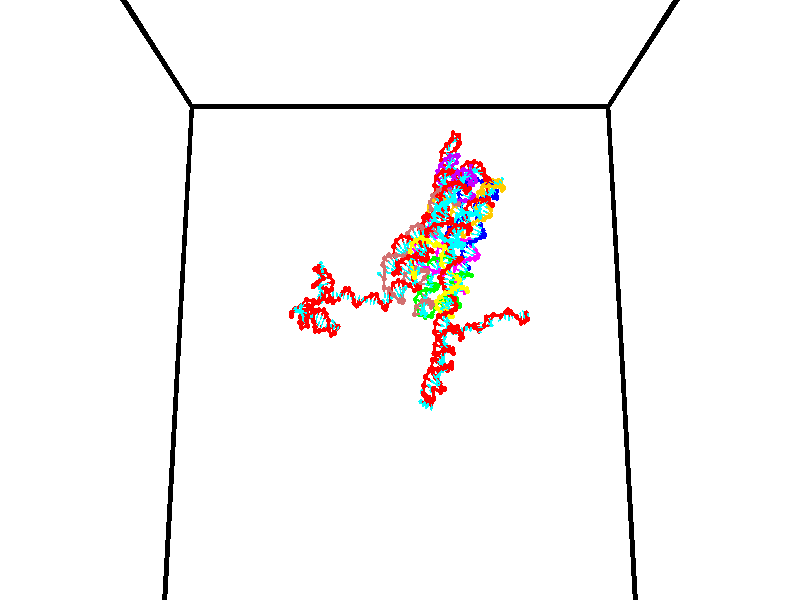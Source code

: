 // switches for output
#declare DRAW_BASES = 1; // possible values are 0, 1; only relevant for DNA ribbons
#declare DRAW_BASES_TYPE = 3; // possible values are 1, 2, 3; only relevant for DNA ribbons
#declare DRAW_FOG = 0; // set to 1 to enable fog

#include "colors.inc"

#include "transforms.inc"
background { rgb <1, 1, 1>}

#default {
   normal{
       ripples 0.25
       frequency 0.20
       turbulence 0.2
       lambda 5
   }
	finish {
		phong 0.1
		phong_size 40.
	}
}

// original window dimensions: 1024x640


// camera settings

camera {
	sky <0, 0.179814, -0.983701>
	up <0, 0.179814, -0.983701>
	right 1.6 * <1, 0, 0>
	location <35, 94.9851, 44.8844>
	look_at <35, 29.7336, 32.9568>
	direction <0, -65.2515, -11.9276>
	angle 67.0682
}


# declare cpy_camera_pos = <35, 94.9851, 44.8844>;
# if (DRAW_FOG = 1)
fog {
	fog_type 2
	up vnormalize(cpy_camera_pos)
	color rgbt<1,1,1,0.3>
	distance 1e-5
	fog_alt 3e-3
	fog_offset 56
}
# end


// LIGHTS

# declare lum = 6;
global_settings {
	ambient_light rgb lum * <0.05, 0.05, 0.05>
	max_trace_level 15
}# declare cpy_direct_light_amount = 0.25;
light_source
{	1000 * <-1, -1.16352, -0.803886>,
	rgb lum * cpy_direct_light_amount
	parallel
}

light_source
{	1000 * <1, 1.16352, 0.803886>,
	rgb lum * cpy_direct_light_amount
	parallel
}

// strand 0

// nucleotide -1

// particle -1
sphere {
	<24.033373, 34.792278, 35.278370> 0.250000
	pigment { color rgbt <1,0,0,0> }
	no_shadow
}
cylinder {
	<24.241795, 34.774097, 34.937447>,  <24.366848, 34.763187, 34.732891>, 0.100000
	pigment { color rgbt <1,0,0,0> }
	no_shadow
}
cylinder {
	<24.241795, 34.774097, 34.937447>,  <24.033373, 34.792278, 35.278370>, 0.100000
	pigment { color rgbt <1,0,0,0> }
	no_shadow
}

// particle -1
sphere {
	<24.241795, 34.774097, 34.937447> 0.100000
	pigment { color rgbt <1,0,0,0> }
	no_shadow
}
sphere {
	0, 1
	scale<0.080000,0.200000,0.300000>
	matrix <0.361338, -0.892934, 0.268521,
		-0.773263, -0.447887, -0.448846,
		0.521056, -0.045452, -0.852311,
		24.398111, 34.760460, 34.681755>
	pigment { color rgbt <0,1,1,0> }
	no_shadow
}
cylinder {
	<23.888395, 34.158329, 34.888893>,  <24.033373, 34.792278, 35.278370>, 0.130000
	pigment { color rgbt <1,0,0,0> }
	no_shadow
}

// nucleotide -1

// particle -1
sphere {
	<23.888395, 34.158329, 34.888893> 0.250000
	pigment { color rgbt <1,0,0,0> }
	no_shadow
}
cylinder {
	<24.249336, 34.312489, 34.811710>,  <24.465900, 34.404984, 34.765400>, 0.100000
	pigment { color rgbt <1,0,0,0> }
	no_shadow
}
cylinder {
	<24.249336, 34.312489, 34.811710>,  <23.888395, 34.158329, 34.888893>, 0.100000
	pigment { color rgbt <1,0,0,0> }
	no_shadow
}

// particle -1
sphere {
	<24.249336, 34.312489, 34.811710> 0.100000
	pigment { color rgbt <1,0,0,0> }
	no_shadow
}
sphere {
	0, 1
	scale<0.080000,0.200000,0.300000>
	matrix <0.420296, -0.885998, 0.195855,
		-0.095475, -0.257828, -0.961462,
		0.902350, 0.385400, -0.192954,
		24.520041, 34.428108, 34.753822>
	pigment { color rgbt <0,1,1,0> }
	no_shadow
}
cylinder {
	<24.183558, 33.735634, 34.475155>,  <23.888395, 34.158329, 34.888893>, 0.130000
	pigment { color rgbt <1,0,0,0> }
	no_shadow
}

// nucleotide -1

// particle -1
sphere {
	<24.183558, 33.735634, 34.475155> 0.250000
	pigment { color rgbt <1,0,0,0> }
	no_shadow
}
cylinder {
	<24.493458, 33.934761, 34.631073>,  <24.679398, 34.054237, 34.724625>, 0.100000
	pigment { color rgbt <1,0,0,0> }
	no_shadow
}
cylinder {
	<24.493458, 33.934761, 34.631073>,  <24.183558, 33.735634, 34.475155>, 0.100000
	pigment { color rgbt <1,0,0,0> }
	no_shadow
}

// particle -1
sphere {
	<24.493458, 33.934761, 34.631073> 0.100000
	pigment { color rgbt <1,0,0,0> }
	no_shadow
}
sphere {
	0, 1
	scale<0.080000,0.200000,0.300000>
	matrix <0.422370, -0.866261, 0.266824,
		0.470492, -0.042086, -0.881400,
		0.774752, 0.497816, 0.389793,
		24.725883, 34.084106, 34.748013>
	pigment { color rgbt <0,1,1,0> }
	no_shadow
}
cylinder {
	<24.799574, 33.437809, 34.120518>,  <24.183558, 33.735634, 34.475155>, 0.130000
	pigment { color rgbt <1,0,0,0> }
	no_shadow
}

// nucleotide -1

// particle -1
sphere {
	<24.799574, 33.437809, 34.120518> 0.250000
	pigment { color rgbt <1,0,0,0> }
	no_shadow
}
cylinder {
	<24.892756, 33.607136, 34.470726>,  <24.948666, 33.708733, 34.680851>, 0.100000
	pigment { color rgbt <1,0,0,0> }
	no_shadow
}
cylinder {
	<24.892756, 33.607136, 34.470726>,  <24.799574, 33.437809, 34.120518>, 0.100000
	pigment { color rgbt <1,0,0,0> }
	no_shadow
}

// particle -1
sphere {
	<24.892756, 33.607136, 34.470726> 0.100000
	pigment { color rgbt <1,0,0,0> }
	no_shadow
}
sphere {
	0, 1
	scale<0.080000,0.200000,0.300000>
	matrix <0.364893, -0.872559, 0.324797,
		0.901435, 0.243808, -0.357733,
		0.232956, 0.423318, 0.875519,
		24.962643, 33.734131, 34.733383>
	pigment { color rgbt <0,1,1,0> }
	no_shadow
}
cylinder {
	<25.579178, 33.448521, 34.175312>,  <24.799574, 33.437809, 34.120518>, 0.130000
	pigment { color rgbt <1,0,0,0> }
	no_shadow
}

// nucleotide -1

// particle -1
sphere {
	<25.579178, 33.448521, 34.175312> 0.250000
	pigment { color rgbt <1,0,0,0> }
	no_shadow
}
cylinder {
	<25.381458, 33.369442, 34.513916>,  <25.262827, 33.321995, 34.717079>, 0.100000
	pigment { color rgbt <1,0,0,0> }
	no_shadow
}
cylinder {
	<25.381458, 33.369442, 34.513916>,  <25.579178, 33.448521, 34.175312>, 0.100000
	pigment { color rgbt <1,0,0,0> }
	no_shadow
}

// particle -1
sphere {
	<25.381458, 33.369442, 34.513916> 0.100000
	pigment { color rgbt <1,0,0,0> }
	no_shadow
}
sphere {
	0, 1
	scale<0.080000,0.200000,0.300000>
	matrix <0.571043, -0.808061, 0.144733,
		0.655422, 0.554936, 0.512317,
		-0.494300, -0.197694, 0.846513,
		25.233168, 33.310135, 34.767868>
	pigment { color rgbt <0,1,1,0> }
	no_shadow
}
cylinder {
	<26.129576, 33.250938, 34.669529>,  <25.579178, 33.448521, 34.175312>, 0.130000
	pigment { color rgbt <1,0,0,0> }
	no_shadow
}

// nucleotide -1

// particle -1
sphere {
	<26.129576, 33.250938, 34.669529> 0.250000
	pigment { color rgbt <1,0,0,0> }
	no_shadow
}
cylinder {
	<25.783886, 33.084785, 34.783073>,  <25.576473, 32.985092, 34.851200>, 0.100000
	pigment { color rgbt <1,0,0,0> }
	no_shadow
}
cylinder {
	<25.783886, 33.084785, 34.783073>,  <26.129576, 33.250938, 34.669529>, 0.100000
	pigment { color rgbt <1,0,0,0> }
	no_shadow
}

// particle -1
sphere {
	<25.783886, 33.084785, 34.783073> 0.100000
	pigment { color rgbt <1,0,0,0> }
	no_shadow
}
sphere {
	0, 1
	scale<0.080000,0.200000,0.300000>
	matrix <0.475115, -0.859410, 0.188892,
		0.165486, 0.298110, 0.940077,
		-0.864222, -0.415385, 0.283857,
		25.524620, 32.960171, 34.868229>
	pigment { color rgbt <0,1,1,0> }
	no_shadow
}
cylinder {
	<26.043396, 33.155350, 35.468788>,  <26.129576, 33.250938, 34.669529>, 0.130000
	pigment { color rgbt <1,0,0,0> }
	no_shadow
}

// nucleotide -1

// particle -1
sphere {
	<26.043396, 33.155350, 35.468788> 0.250000
	pigment { color rgbt <1,0,0,0> }
	no_shadow
}
cylinder {
	<25.850588, 32.889481, 35.240452>,  <25.734903, 32.729958, 35.103451>, 0.100000
	pigment { color rgbt <1,0,0,0> }
	no_shadow
}
cylinder {
	<25.850588, 32.889481, 35.240452>,  <26.043396, 33.155350, 35.468788>, 0.100000
	pigment { color rgbt <1,0,0,0> }
	no_shadow
}

// particle -1
sphere {
	<25.850588, 32.889481, 35.240452> 0.100000
	pigment { color rgbt <1,0,0,0> }
	no_shadow
}
sphere {
	0, 1
	scale<0.080000,0.200000,0.300000>
	matrix <0.710965, -0.677489, 0.188511,
		-0.512038, -0.314983, 0.799126,
		-0.482021, -0.664676, -0.570842,
		25.705982, 32.690079, 35.069199>
	pigment { color rgbt <0,1,1,0> }
	no_shadow
}
cylinder {
	<26.108366, 32.621758, 35.903030>,  <26.043396, 33.155350, 35.468788>, 0.130000
	pigment { color rgbt <1,0,0,0> }
	no_shadow
}

// nucleotide -1

// particle -1
sphere {
	<26.108366, 32.621758, 35.903030> 0.250000
	pigment { color rgbt <1,0,0,0> }
	no_shadow
}
cylinder {
	<26.149857, 32.424660, 35.557442>,  <26.174751, 32.306400, 35.350090>, 0.100000
	pigment { color rgbt <1,0,0,0> }
	no_shadow
}
cylinder {
	<26.149857, 32.424660, 35.557442>,  <26.108366, 32.621758, 35.903030>, 0.100000
	pigment { color rgbt <1,0,0,0> }
	no_shadow
}

// particle -1
sphere {
	<26.149857, 32.424660, 35.557442> 0.100000
	pigment { color rgbt <1,0,0,0> }
	no_shadow
}
sphere {
	0, 1
	scale<0.080000,0.200000,0.300000>
	matrix <0.708950, -0.572621, 0.411698,
		-0.697590, -0.655213, 0.289940,
		0.103725, -0.492749, -0.863967,
		26.180973, 32.276836, 35.298252>
	pigment { color rgbt <0,1,1,0> }
	no_shadow
}
cylinder {
	<26.066181, 31.956312, 36.111294>,  <26.108366, 32.621758, 35.903030>, 0.130000
	pigment { color rgbt <1,0,0,0> }
	no_shadow
}

// nucleotide -1

// particle -1
sphere {
	<26.066181, 31.956312, 36.111294> 0.250000
	pigment { color rgbt <1,0,0,0> }
	no_shadow
}
cylinder {
	<26.257477, 31.966082, 35.760136>,  <26.372253, 31.971943, 35.549442>, 0.100000
	pigment { color rgbt <1,0,0,0> }
	no_shadow
}
cylinder {
	<26.257477, 31.966082, 35.760136>,  <26.066181, 31.956312, 36.111294>, 0.100000
	pigment { color rgbt <1,0,0,0> }
	no_shadow
}

// particle -1
sphere {
	<26.257477, 31.966082, 35.760136> 0.100000
	pigment { color rgbt <1,0,0,0> }
	no_shadow
}
sphere {
	0, 1
	scale<0.080000,0.200000,0.300000>
	matrix <0.758318, -0.515706, 0.398750,
		-0.442994, -0.856418, -0.265151,
		0.478237, 0.024424, -0.877891,
		26.400948, 31.973410, 35.496769>
	pigment { color rgbt <0,1,1,0> }
	no_shadow
}
cylinder {
	<26.387470, 31.225958, 36.032803>,  <26.066181, 31.956312, 36.111294>, 0.130000
	pigment { color rgbt <1,0,0,0> }
	no_shadow
}

// nucleotide -1

// particle -1
sphere {
	<26.387470, 31.225958, 36.032803> 0.250000
	pigment { color rgbt <1,0,0,0> }
	no_shadow
}
cylinder {
	<26.561583, 31.485420, 35.783073>,  <26.666050, 31.641098, 35.633236>, 0.100000
	pigment { color rgbt <1,0,0,0> }
	no_shadow
}
cylinder {
	<26.561583, 31.485420, 35.783073>,  <26.387470, 31.225958, 36.032803>, 0.100000
	pigment { color rgbt <1,0,0,0> }
	no_shadow
}

// particle -1
sphere {
	<26.561583, 31.485420, 35.783073> 0.100000
	pigment { color rgbt <1,0,0,0> }
	no_shadow
}
sphere {
	0, 1
	scale<0.080000,0.200000,0.300000>
	matrix <0.900285, -0.316888, 0.298445,
		-0.004251, -0.691972, -0.721912,
		0.435281, 0.648657, -0.624319,
		26.692167, 31.680017, 35.595779>
	pigment { color rgbt <0,1,1,0> }
	no_shadow
}
cylinder {
	<26.931850, 30.835592, 35.818867>,  <26.387470, 31.225958, 36.032803>, 0.130000
	pigment { color rgbt <1,0,0,0> }
	no_shadow
}

// nucleotide -1

// particle -1
sphere {
	<26.931850, 30.835592, 35.818867> 0.250000
	pigment { color rgbt <1,0,0,0> }
	no_shadow
}
cylinder {
	<27.060213, 31.198526, 35.710232>,  <27.137230, 31.416286, 35.645050>, 0.100000
	pigment { color rgbt <1,0,0,0> }
	no_shadow
}
cylinder {
	<27.060213, 31.198526, 35.710232>,  <26.931850, 30.835592, 35.818867>, 0.100000
	pigment { color rgbt <1,0,0,0> }
	no_shadow
}

// particle -1
sphere {
	<27.060213, 31.198526, 35.710232> 0.100000
	pigment { color rgbt <1,0,0,0> }
	no_shadow
}
sphere {
	0, 1
	scale<0.080000,0.200000,0.300000>
	matrix <0.799993, -0.106176, 0.590541,
		0.506982, -0.406779, -0.759934,
		0.320906, 0.907335, -0.271591,
		27.156485, 31.470726, 35.628754>
	pigment { color rgbt <0,1,1,0> }
	no_shadow
}
cylinder {
	<27.650452, 30.759022, 35.559254>,  <26.931850, 30.835592, 35.818867>, 0.130000
	pigment { color rgbt <1,0,0,0> }
	no_shadow
}

// nucleotide -1

// particle -1
sphere {
	<27.650452, 30.759022, 35.559254> 0.250000
	pigment { color rgbt <1,0,0,0> }
	no_shadow
}
cylinder {
	<27.645006, 31.135633, 35.693920>,  <27.641739, 31.361601, 35.774719>, 0.100000
	pigment { color rgbt <1,0,0,0> }
	no_shadow
}
cylinder {
	<27.645006, 31.135633, 35.693920>,  <27.650452, 30.759022, 35.559254>, 0.100000
	pigment { color rgbt <1,0,0,0> }
	no_shadow
}

// particle -1
sphere {
	<27.645006, 31.135633, 35.693920> 0.100000
	pigment { color rgbt <1,0,0,0> }
	no_shadow
}
sphere {
	0, 1
	scale<0.080000,0.200000,0.300000>
	matrix <0.818073, -0.183114, 0.545184,
		0.574953, 0.282836, -0.767745,
		-0.013613, 0.941527, 0.336663,
		27.640923, 31.418091, 35.794918>
	pigment { color rgbt <0,1,1,0> }
	no_shadow
}
cylinder {
	<28.370810, 30.853186, 35.600494>,  <27.650452, 30.759022, 35.559254>, 0.130000
	pigment { color rgbt <1,0,0,0> }
	no_shadow
}

// nucleotide -1

// particle -1
sphere {
	<28.370810, 30.853186, 35.600494> 0.250000
	pigment { color rgbt <1,0,0,0> }
	no_shadow
}
cylinder {
	<28.090837, 31.024380, 35.371784>,  <27.922855, 31.127096, 35.234558>, 0.100000
	pigment { color rgbt <1,0,0,0> }
	no_shadow
}
cylinder {
	<28.090837, 31.024380, 35.371784>,  <28.370810, 30.853186, 35.600494>, 0.100000
	pigment { color rgbt <1,0,0,0> }
	no_shadow
}

// particle -1
sphere {
	<28.090837, 31.024380, 35.371784> 0.100000
	pigment { color rgbt <1,0,0,0> }
	no_shadow
}
sphere {
	0, 1
	scale<0.080000,0.200000,0.300000>
	matrix <0.639763, 0.731589, -0.235545,
		0.317497, -0.530667, -0.785868,
		-0.699928, 0.427984, -0.571778,
		27.880859, 31.152775, 35.200253>
	pigment { color rgbt <0,1,1,0> }
	no_shadow
}
cylinder {
	<28.073776, 31.195448, 36.200974>,  <28.370810, 30.853186, 35.600494>, 0.130000
	pigment { color rgbt <1,0,0,0> }
	no_shadow
}

// nucleotide -1

// particle -1
sphere {
	<28.073776, 31.195448, 36.200974> 0.250000
	pigment { color rgbt <1,0,0,0> }
	no_shadow
}
cylinder {
	<28.271242, 31.490789, 36.017178>,  <28.389723, 31.667994, 35.906902>, 0.100000
	pigment { color rgbt <1,0,0,0> }
	no_shadow
}
cylinder {
	<28.271242, 31.490789, 36.017178>,  <28.073776, 31.195448, 36.200974>, 0.100000
	pigment { color rgbt <1,0,0,0> }
	no_shadow
}

// particle -1
sphere {
	<28.271242, 31.490789, 36.017178> 0.100000
	pigment { color rgbt <1,0,0,0> }
	no_shadow
}
sphere {
	0, 1
	scale<0.080000,0.200000,0.300000>
	matrix <-0.841751, 0.272927, -0.465796,
		-0.218516, 0.616720, 0.756245,
		0.493666, 0.738354, -0.459486,
		28.419342, 31.712296, 35.879333>
	pigment { color rgbt <0,1,1,0> }
	no_shadow
}
cylinder {
	<27.750917, 31.869032, 36.461781>,  <28.073776, 31.195448, 36.200974>, 0.130000
	pigment { color rgbt <1,0,0,0> }
	no_shadow
}

// nucleotide -1

// particle -1
sphere {
	<27.750917, 31.869032, 36.461781> 0.250000
	pigment { color rgbt <1,0,0,0> }
	no_shadow
}
cylinder {
	<27.920322, 31.868309, 36.099426>,  <28.021965, 31.867876, 35.882011>, 0.100000
	pigment { color rgbt <1,0,0,0> }
	no_shadow
}
cylinder {
	<27.920322, 31.868309, 36.099426>,  <27.750917, 31.869032, 36.461781>, 0.100000
	pigment { color rgbt <1,0,0,0> }
	no_shadow
}

// particle -1
sphere {
	<27.920322, 31.868309, 36.099426> 0.100000
	pigment { color rgbt <1,0,0,0> }
	no_shadow
}
sphere {
	0, 1
	scale<0.080000,0.200000,0.300000>
	matrix <-0.901686, 0.095399, -0.421737,
		0.087182, 0.995438, 0.038775,
		0.423511, -0.001805, -0.905889,
		28.047377, 31.867767, 35.827660>
	pigment { color rgbt <0,1,1,0> }
	no_shadow
}
cylinder {
	<27.535704, 32.508408, 36.093754>,  <27.750917, 31.869032, 36.461781>, 0.130000
	pigment { color rgbt <1,0,0,0> }
	no_shadow
}

// nucleotide -1

// particle -1
sphere {
	<27.535704, 32.508408, 36.093754> 0.250000
	pigment { color rgbt <1,0,0,0> }
	no_shadow
}
cylinder {
	<27.611490, 32.186085, 35.869335>,  <27.656961, 31.992691, 35.734684>, 0.100000
	pigment { color rgbt <1,0,0,0> }
	no_shadow
}
cylinder {
	<27.611490, 32.186085, 35.869335>,  <27.535704, 32.508408, 36.093754>, 0.100000
	pigment { color rgbt <1,0,0,0> }
	no_shadow
}

// particle -1
sphere {
	<27.611490, 32.186085, 35.869335> 0.100000
	pigment { color rgbt <1,0,0,0> }
	no_shadow
}
sphere {
	0, 1
	scale<0.080000,0.200000,0.300000>
	matrix <-0.936226, 0.023964, -0.350581,
		0.295946, 0.591689, -0.749880,
		0.189464, -0.805810, -0.561047,
		27.668329, 31.944342, 35.701019>
	pigment { color rgbt <0,1,1,0> }
	no_shadow
}
cylinder {
	<27.550613, 32.664272, 35.298542>,  <27.535704, 32.508408, 36.093754>, 0.130000
	pigment { color rgbt <1,0,0,0> }
	no_shadow
}

// nucleotide -1

// particle -1
sphere {
	<27.550613, 32.664272, 35.298542> 0.250000
	pigment { color rgbt <1,0,0,0> }
	no_shadow
}
cylinder {
	<27.439011, 32.292976, 35.396946>,  <27.372049, 32.070198, 35.455986>, 0.100000
	pigment { color rgbt <1,0,0,0> }
	no_shadow
}
cylinder {
	<27.439011, 32.292976, 35.396946>,  <27.550613, 32.664272, 35.298542>, 0.100000
	pigment { color rgbt <1,0,0,0> }
	no_shadow
}

// particle -1
sphere {
	<27.439011, 32.292976, 35.396946> 0.100000
	pigment { color rgbt <1,0,0,0> }
	no_shadow
}
sphere {
	0, 1
	scale<0.080000,0.200000,0.300000>
	matrix <-0.871057, 0.136796, -0.471749,
		0.404245, -0.345907, -0.846720,
		-0.279009, -0.928243, 0.246005,
		27.355309, 32.014503, 35.470749>
	pigment { color rgbt <0,1,1,0> }
	no_shadow
}
cylinder {
	<27.274288, 32.516350, 34.728008>,  <27.550613, 32.664272, 35.298542>, 0.130000
	pigment { color rgbt <1,0,0,0> }
	no_shadow
}

// nucleotide -1

// particle -1
sphere {
	<27.274288, 32.516350, 34.728008> 0.250000
	pigment { color rgbt <1,0,0,0> }
	no_shadow
}
cylinder {
	<27.095457, 32.268253, 34.985821>,  <26.988159, 32.119396, 35.140511>, 0.100000
	pigment { color rgbt <1,0,0,0> }
	no_shadow
}
cylinder {
	<27.095457, 32.268253, 34.985821>,  <27.274288, 32.516350, 34.728008>, 0.100000
	pigment { color rgbt <1,0,0,0> }
	no_shadow
}

// particle -1
sphere {
	<27.095457, 32.268253, 34.985821> 0.100000
	pigment { color rgbt <1,0,0,0> }
	no_shadow
}
sphere {
	0, 1
	scale<0.080000,0.200000,0.300000>
	matrix <-0.858188, 0.094207, -0.504618,
		0.252265, -0.778733, -0.574401,
		-0.447075, -0.620241, 0.644534,
		26.961334, 32.082180, 35.179180>
	pigment { color rgbt <0,1,1,0> }
	no_shadow
}
cylinder {
	<26.946516, 32.038929, 34.275005>,  <27.274288, 32.516350, 34.728008>, 0.130000
	pigment { color rgbt <1,0,0,0> }
	no_shadow
}

// nucleotide -1

// particle -1
sphere {
	<26.946516, 32.038929, 34.275005> 0.250000
	pigment { color rgbt <1,0,0,0> }
	no_shadow
}
cylinder {
	<26.787788, 32.020782, 34.641716>,  <26.692553, 32.009895, 34.861744>, 0.100000
	pigment { color rgbt <1,0,0,0> }
	no_shadow
}
cylinder {
	<26.787788, 32.020782, 34.641716>,  <26.946516, 32.038929, 34.275005>, 0.100000
	pigment { color rgbt <1,0,0,0> }
	no_shadow
}

// particle -1
sphere {
	<26.787788, 32.020782, 34.641716> 0.100000
	pigment { color rgbt <1,0,0,0> }
	no_shadow
}
sphere {
	0, 1
	scale<0.080000,0.200000,0.300000>
	matrix <-0.917849, 0.009392, -0.396818,
		0.009392, -0.998926, -0.045368,
		0.396818, 0.045368, -0.916775,
		26.668743, 32.007172, 34.916748>
	pigment { color rgbt <0,1,1,0> }
	no_shadow
}
cylinder {
	<26.328880, 31.591322, 34.206440>,  <26.946516, 32.038929, 34.275005>, 0.130000
	pigment { color rgbt <1,0,0,0> }
	no_shadow
}

// nucleotide -1

// particle -1
sphere {
	<26.328880, 31.591322, 34.206440> 0.250000
	pigment { color rgbt <1,0,0,0> }
	no_shadow
}
cylinder {
	<26.286585, 31.807705, 34.540192>,  <26.261208, 31.937534, 34.740440>, 0.100000
	pigment { color rgbt <1,0,0,0> }
	no_shadow
}
cylinder {
	<26.286585, 31.807705, 34.540192>,  <26.328880, 31.591322, 34.206440>, 0.100000
	pigment { color rgbt <1,0,0,0> }
	no_shadow
}

// particle -1
sphere {
	<26.286585, 31.807705, 34.540192> 0.100000
	pigment { color rgbt <1,0,0,0> }
	no_shadow
}
sphere {
	0, 1
	scale<0.080000,0.200000,0.300000>
	matrix <-0.928456, 0.246749, -0.277640,
		-0.356073, -0.804040, 0.476163,
		-0.105741, 0.540957, 0.834377,
		26.254862, 31.969992, 34.790504>
	pigment { color rgbt <0,1,1,0> }
	no_shadow
}
cylinder {
	<25.565903, 31.772266, 34.065662>,  <26.328880, 31.591322, 34.206440>, 0.130000
	pigment { color rgbt <1,0,0,0> }
	no_shadow
}

// nucleotide -1

// particle -1
sphere {
	<25.565903, 31.772266, 34.065662> 0.250000
	pigment { color rgbt <1,0,0,0> }
	no_shadow
}
cylinder {
	<25.618868, 31.915451, 34.435383>,  <25.650646, 32.001362, 34.657215>, 0.100000
	pigment { color rgbt <1,0,0,0> }
	no_shadow
}
cylinder {
	<25.618868, 31.915451, 34.435383>,  <25.565903, 31.772266, 34.065662>, 0.100000
	pigment { color rgbt <1,0,0,0> }
	no_shadow
}

// particle -1
sphere {
	<25.618868, 31.915451, 34.435383> 0.100000
	pigment { color rgbt <1,0,0,0> }
	no_shadow
}
sphere {
	0, 1
	scale<0.080000,0.200000,0.300000>
	matrix <-0.715182, 0.680153, -0.160953,
		-0.686281, -0.639731, 0.346069,
		0.132413, 0.357962, 0.924300,
		25.658592, 32.022839, 34.712673>
	pigment { color rgbt <0,1,1,0> }
	no_shadow
}
cylinder {
	<24.937542, 31.870443, 34.470432>,  <25.565903, 31.772266, 34.065662>, 0.130000
	pigment { color rgbt <1,0,0,0> }
	no_shadow
}

// nucleotide -1

// particle -1
sphere {
	<24.937542, 31.870443, 34.470432> 0.250000
	pigment { color rgbt <1,0,0,0> }
	no_shadow
}
cylinder {
	<25.178301, 32.136303, 34.647503>,  <25.322756, 32.295818, 34.753746>, 0.100000
	pigment { color rgbt <1,0,0,0> }
	no_shadow
}
cylinder {
	<25.178301, 32.136303, 34.647503>,  <24.937542, 31.870443, 34.470432>, 0.100000
	pigment { color rgbt <1,0,0,0> }
	no_shadow
}

// particle -1
sphere {
	<25.178301, 32.136303, 34.647503> 0.100000
	pigment { color rgbt <1,0,0,0> }
	no_shadow
}
sphere {
	0, 1
	scale<0.080000,0.200000,0.300000>
	matrix <-0.682963, 0.715715, -0.145994,
		-0.413864, -0.214457, 0.884717,
		0.601896, 0.664651, 0.442675,
		25.358870, 32.335697, 34.780304>
	pigment { color rgbt <0,1,1,0> }
	no_shadow
}
cylinder {
	<24.501722, 32.180641, 34.902115>,  <24.937542, 31.870443, 34.470432>, 0.130000
	pigment { color rgbt <1,0,0,0> }
	no_shadow
}

// nucleotide -1

// particle -1
sphere {
	<24.501722, 32.180641, 34.902115> 0.250000
	pigment { color rgbt <1,0,0,0> }
	no_shadow
}
cylinder {
	<24.811558, 32.432007, 34.873531>,  <24.997459, 32.582825, 34.856380>, 0.100000
	pigment { color rgbt <1,0,0,0> }
	no_shadow
}
cylinder {
	<24.811558, 32.432007, 34.873531>,  <24.501722, 32.180641, 34.902115>, 0.100000
	pigment { color rgbt <1,0,0,0> }
	no_shadow
}

// particle -1
sphere {
	<24.811558, 32.432007, 34.873531> 0.100000
	pigment { color rgbt <1,0,0,0> }
	no_shadow
}
sphere {
	0, 1
	scale<0.080000,0.200000,0.300000>
	matrix <-0.632459, 0.769239, -0.090918,
		-0.002162, 0.115622, 0.993291,
		0.774591, 0.628413, -0.071463,
		25.043936, 32.620529, 34.852093>
	pigment { color rgbt <0,1,1,0> }
	no_shadow
}
cylinder {
	<24.532198, 32.723682, 35.477173>,  <24.501722, 32.180641, 34.902115>, 0.130000
	pigment { color rgbt <1,0,0,0> }
	no_shadow
}

// nucleotide -1

// particle -1
sphere {
	<24.532198, 32.723682, 35.477173> 0.250000
	pigment { color rgbt <1,0,0,0> }
	no_shadow
}
cylinder {
	<24.728931, 32.878181, 35.165043>,  <24.846972, 32.970882, 34.977764>, 0.100000
	pigment { color rgbt <1,0,0,0> }
	no_shadow
}
cylinder {
	<24.728931, 32.878181, 35.165043>,  <24.532198, 32.723682, 35.477173>, 0.100000
	pigment { color rgbt <1,0,0,0> }
	no_shadow
}

// particle -1
sphere {
	<24.728931, 32.878181, 35.165043> 0.100000
	pigment { color rgbt <1,0,0,0> }
	no_shadow
}
sphere {
	0, 1
	scale<0.080000,0.200000,0.300000>
	matrix <-0.510563, 0.853904, 0.100865,
		0.705284, 0.348797, 0.617183,
		0.491833, 0.386249, -0.780328,
		24.876482, 32.994057, 34.930946>
	pigment { color rgbt <0,1,1,0> }
	no_shadow
}
cylinder {
	<24.833311, 33.240887, 36.019547>,  <24.532198, 32.723682, 35.477173>, 0.130000
	pigment { color rgbt <1,0,0,0> }
	no_shadow
}

// nucleotide -1

// particle -1
sphere {
	<24.833311, 33.240887, 36.019547> 0.250000
	pigment { color rgbt <1,0,0,0> }
	no_shadow
}
cylinder {
	<24.960087, 33.238583, 35.640175>,  <25.036152, 33.237202, 35.412552>, 0.100000
	pigment { color rgbt <1,0,0,0> }
	no_shadow
}
cylinder {
	<24.960087, 33.238583, 35.640175>,  <24.833311, 33.240887, 36.019547>, 0.100000
	pigment { color rgbt <1,0,0,0> }
	no_shadow
}

// particle -1
sphere {
	<24.960087, 33.238583, 35.640175> 0.100000
	pigment { color rgbt <1,0,0,0> }
	no_shadow
}
sphere {
	0, 1
	scale<0.080000,0.200000,0.300000>
	matrix <-0.129713, 0.990322, -0.049359,
		0.939534, 0.138667, 0.313124,
		0.316939, -0.005759, -0.948429,
		25.055168, 33.236855, 35.355648>
	pigment { color rgbt <0,1,1,0> }
	no_shadow
}
cylinder {
	<25.526363, 33.560516, 35.898018>,  <24.833311, 33.240887, 36.019547>, 0.130000
	pigment { color rgbt <1,0,0,0> }
	no_shadow
}

// nucleotide -1

// particle -1
sphere {
	<25.526363, 33.560516, 35.898018> 0.250000
	pigment { color rgbt <1,0,0,0> }
	no_shadow
}
cylinder {
	<25.301170, 33.596592, 35.569405>,  <25.166056, 33.618237, 35.372238>, 0.100000
	pigment { color rgbt <1,0,0,0> }
	no_shadow
}
cylinder {
	<25.301170, 33.596592, 35.569405>,  <25.526363, 33.560516, 35.898018>, 0.100000
	pigment { color rgbt <1,0,0,0> }
	no_shadow
}

// particle -1
sphere {
	<25.301170, 33.596592, 35.569405> 0.100000
	pigment { color rgbt <1,0,0,0> }
	no_shadow
}
sphere {
	0, 1
	scale<0.080000,0.200000,0.300000>
	matrix <0.161058, 0.986943, -0.002020,
		0.810624, -0.133452, -0.570156,
		-0.562981, 0.090191, -0.821534,
		25.132277, 33.623650, 35.322945>
	pigment { color rgbt <0,1,1,0> }
	no_shadow
}
cylinder {
	<25.542637, 34.258099, 35.810600>,  <25.526363, 33.560516, 35.898018>, 0.130000
	pigment { color rgbt <1,0,0,0> }
	no_shadow
}

// nucleotide -1

// particle -1
sphere {
	<25.542637, 34.258099, 35.810600> 0.250000
	pigment { color rgbt <1,0,0,0> }
	no_shadow
}
cylinder {
	<25.347361, 34.115501, 35.491955>,  <25.230194, 34.029945, 35.300770>, 0.100000
	pigment { color rgbt <1,0,0,0> }
	no_shadow
}
cylinder {
	<25.347361, 34.115501, 35.491955>,  <25.542637, 34.258099, 35.810600>, 0.100000
	pigment { color rgbt <1,0,0,0> }
	no_shadow
}

// particle -1
sphere {
	<25.347361, 34.115501, 35.491955> 0.100000
	pigment { color rgbt <1,0,0,0> }
	no_shadow
}
sphere {
	0, 1
	scale<0.080000,0.200000,0.300000>
	matrix <-0.163830, 0.933977, -0.317562,
		0.857222, -0.024522, -0.514363,
		-0.488190, -0.356489, -0.796609,
		25.200903, 34.008556, 35.252972>
	pigment { color rgbt <0,1,1,0> }
	no_shadow
}
cylinder {
	<25.690195, 34.794186, 35.313274>,  <25.542637, 34.258099, 35.810600>, 0.130000
	pigment { color rgbt <1,0,0,0> }
	no_shadow
}

// nucleotide -1

// particle -1
sphere {
	<25.690195, 34.794186, 35.313274> 0.250000
	pigment { color rgbt <1,0,0,0> }
	no_shadow
}
cylinder {
	<25.413933, 34.576458, 35.122814>,  <25.248175, 34.445824, 35.008537>, 0.100000
	pigment { color rgbt <1,0,0,0> }
	no_shadow
}
cylinder {
	<25.413933, 34.576458, 35.122814>,  <25.690195, 34.794186, 35.313274>, 0.100000
	pigment { color rgbt <1,0,0,0> }
	no_shadow
}

// particle -1
sphere {
	<25.413933, 34.576458, 35.122814> 0.100000
	pigment { color rgbt <1,0,0,0> }
	no_shadow
}
sphere {
	0, 1
	scale<0.080000,0.200000,0.300000>
	matrix <-0.306904, 0.816781, -0.488549,
		0.654832, -0.191288, -0.731167,
		-0.690656, -0.544315, -0.476147,
		25.206736, 34.413162, 34.979969>
	pigment { color rgbt <0,1,1,0> }
	no_shadow
}
cylinder {
	<25.738268, 34.975475, 34.675934>,  <25.690195, 34.794186, 35.313274>, 0.130000
	pigment { color rgbt <1,0,0,0> }
	no_shadow
}

// nucleotide -1

// particle -1
sphere {
	<25.738268, 34.975475, 34.675934> 0.250000
	pigment { color rgbt <1,0,0,0> }
	no_shadow
}
cylinder {
	<25.367117, 34.826454, 34.682281>,  <25.144426, 34.737041, 34.686089>, 0.100000
	pigment { color rgbt <1,0,0,0> }
	no_shadow
}
cylinder {
	<25.367117, 34.826454, 34.682281>,  <25.738268, 34.975475, 34.675934>, 0.100000
	pigment { color rgbt <1,0,0,0> }
	no_shadow
}

// particle -1
sphere {
	<25.367117, 34.826454, 34.682281> 0.100000
	pigment { color rgbt <1,0,0,0> }
	no_shadow
}
sphere {
	0, 1
	scale<0.080000,0.200000,0.300000>
	matrix <-0.348546, 0.851390, -0.391983,
		0.132526, -0.369242, -0.919835,
		-0.927875, -0.372553, 0.015866,
		25.088755, 34.714687, 34.687042>
	pigment { color rgbt <0,1,1,0> }
	no_shadow
}
cylinder {
	<25.555882, 35.026627, 33.887566>,  <25.738268, 34.975475, 34.675934>, 0.130000
	pigment { color rgbt <1,0,0,0> }
	no_shadow
}

// nucleotide -1

// particle -1
sphere {
	<25.555882, 35.026627, 33.887566> 0.250000
	pigment { color rgbt <1,0,0,0> }
	no_shadow
}
cylinder {
	<25.273905, 35.038731, 34.171013>,  <25.104719, 35.045994, 34.341080>, 0.100000
	pigment { color rgbt <1,0,0,0> }
	no_shadow
}
cylinder {
	<25.273905, 35.038731, 34.171013>,  <25.555882, 35.026627, 33.887566>, 0.100000
	pigment { color rgbt <1,0,0,0> }
	no_shadow
}

// particle -1
sphere {
	<25.273905, 35.038731, 34.171013> 0.100000
	pigment { color rgbt <1,0,0,0> }
	no_shadow
}
sphere {
	0, 1
	scale<0.080000,0.200000,0.300000>
	matrix <-0.199111, 0.950469, -0.238670,
		-0.680742, -0.309343, -0.664001,
		-0.704944, 0.030263, 0.708617,
		25.062422, 35.047810, 34.383598>
	pigment { color rgbt <0,1,1,0> }
	no_shadow
}
cylinder {
	<26.205149, 34.600964, 33.943462>,  <25.555882, 35.026627, 33.887566>, 0.130000
	pigment { color rgbt <1,0,0,0> }
	no_shadow
}

// nucleotide -1

// particle -1
sphere {
	<26.205149, 34.600964, 33.943462> 0.250000
	pigment { color rgbt <1,0,0,0> }
	no_shadow
}
cylinder {
	<26.603922, 34.603390, 33.974659>,  <26.843185, 34.604847, 33.993378>, 0.100000
	pigment { color rgbt <1,0,0,0> }
	no_shadow
}
cylinder {
	<26.603922, 34.603390, 33.974659>,  <26.205149, 34.600964, 33.943462>, 0.100000
	pigment { color rgbt <1,0,0,0> }
	no_shadow
}

// particle -1
sphere {
	<26.603922, 34.603390, 33.974659> 0.100000
	pigment { color rgbt <1,0,0,0> }
	no_shadow
}
sphere {
	0, 1
	scale<0.080000,0.200000,0.300000>
	matrix <0.031196, 0.883446, -0.467492,
		-0.071743, 0.468493, 0.880550,
		0.996935, 0.006069, 0.077996,
		26.903002, 34.605209, 33.998058>
	pigment { color rgbt <0,1,1,0> }
	no_shadow
}
cylinder {
	<26.282942, 35.199207, 34.283035>,  <26.205149, 34.600964, 33.943462>, 0.130000
	pigment { color rgbt <1,0,0,0> }
	no_shadow
}

// nucleotide -1

// particle -1
sphere {
	<26.282942, 35.199207, 34.283035> 0.250000
	pigment { color rgbt <1,0,0,0> }
	no_shadow
}
cylinder {
	<26.575911, 35.066540, 34.045193>,  <26.751692, 34.986938, 33.902489>, 0.100000
	pigment { color rgbt <1,0,0,0> }
	no_shadow
}
cylinder {
	<26.575911, 35.066540, 34.045193>,  <26.282942, 35.199207, 34.283035>, 0.100000
	pigment { color rgbt <1,0,0,0> }
	no_shadow
}

// particle -1
sphere {
	<26.575911, 35.066540, 34.045193> 0.100000
	pigment { color rgbt <1,0,0,0> }
	no_shadow
}
sphere {
	0, 1
	scale<0.080000,0.200000,0.300000>
	matrix <-0.073876, 0.829453, -0.553669,
		0.676832, 0.449446, 0.583006,
		0.732421, -0.331671, -0.594604,
		26.795637, 34.967037, 33.866810>
	pigment { color rgbt <0,1,1,0> }
	no_shadow
}
cylinder {
	<26.853287, 35.676796, 34.269829>,  <26.282942, 35.199207, 34.283035>, 0.130000
	pigment { color rgbt <1,0,0,0> }
	no_shadow
}

// nucleotide -1

// particle -1
sphere {
	<26.853287, 35.676796, 34.269829> 0.250000
	pigment { color rgbt <1,0,0,0> }
	no_shadow
}
cylinder {
	<26.879274, 35.474426, 33.925777>,  <26.894867, 35.353004, 33.719349>, 0.100000
	pigment { color rgbt <1,0,0,0> }
	no_shadow
}
cylinder {
	<26.879274, 35.474426, 33.925777>,  <26.853287, 35.676796, 34.269829>, 0.100000
	pigment { color rgbt <1,0,0,0> }
	no_shadow
}

// particle -1
sphere {
	<26.879274, 35.474426, 33.925777> 0.100000
	pigment { color rgbt <1,0,0,0> }
	no_shadow
}
sphere {
	0, 1
	scale<0.080000,0.200000,0.300000>
	matrix <0.370152, 0.812672, -0.450057,
		0.926696, -0.289137, 0.240070,
		0.064970, -0.505928, -0.860125,
		26.898766, 35.322647, 33.667740>
	pigment { color rgbt <0,1,1,0> }
	no_shadow
}
cylinder {
	<27.417892, 36.030922, 33.950855>,  <26.853287, 35.676796, 34.269829>, 0.130000
	pigment { color rgbt <1,0,0,0> }
	no_shadow
}

// nucleotide -1

// particle -1
sphere {
	<27.417892, 36.030922, 33.950855> 0.250000
	pigment { color rgbt <1,0,0,0> }
	no_shadow
}
cylinder {
	<27.258646, 35.827877, 33.645218>,  <27.163099, 35.706051, 33.461838>, 0.100000
	pigment { color rgbt <1,0,0,0> }
	no_shadow
}
cylinder {
	<27.258646, 35.827877, 33.645218>,  <27.417892, 36.030922, 33.950855>, 0.100000
	pigment { color rgbt <1,0,0,0> }
	no_shadow
}

// particle -1
sphere {
	<27.258646, 35.827877, 33.645218> 0.100000
	pigment { color rgbt <1,0,0,0> }
	no_shadow
}
sphere {
	0, 1
	scale<0.080000,0.200000,0.300000>
	matrix <0.095173, 0.805594, -0.584774,
		0.912385, -0.305528, -0.272407,
		-0.398114, -0.507613, -0.764090,
		27.139212, 35.675594, 33.415993>
	pigment { color rgbt <0,1,1,0> }
	no_shadow
}
cylinder {
	<27.682453, 36.422401, 33.272778>,  <27.417892, 36.030922, 33.950855>, 0.130000
	pigment { color rgbt <1,0,0,0> }
	no_shadow
}

// nucleotide -1

// particle -1
sphere {
	<27.682453, 36.422401, 33.272778> 0.250000
	pigment { color rgbt <1,0,0,0> }
	no_shadow
}
cylinder {
	<27.367243, 36.189541, 33.192661>,  <27.178116, 36.049824, 33.144592>, 0.100000
	pigment { color rgbt <1,0,0,0> }
	no_shadow
}
cylinder {
	<27.367243, 36.189541, 33.192661>,  <27.682453, 36.422401, 33.272778>, 0.100000
	pigment { color rgbt <1,0,0,0> }
	no_shadow
}

// particle -1
sphere {
	<27.367243, 36.189541, 33.192661> 0.100000
	pigment { color rgbt <1,0,0,0> }
	no_shadow
}
sphere {
	0, 1
	scale<0.080000,0.200000,0.300000>
	matrix <-0.235061, 0.585202, -0.776070,
		0.569003, -0.564480, -0.597994,
		-0.788024, -0.582152, -0.200294,
		27.130835, 36.014896, 33.132576>
	pigment { color rgbt <0,1,1,0> }
	no_shadow
}
cylinder {
	<28.192644, 35.996723, 33.178196>,  <27.682453, 36.422401, 33.272778>, 0.130000
	pigment { color rgbt <1,0,0,0> }
	no_shadow
}

// nucleotide -1

// particle -1
sphere {
	<28.192644, 35.996723, 33.178196> 0.250000
	pigment { color rgbt <1,0,0,0> }
	no_shadow
}
cylinder {
	<27.878004, 35.756168, 33.122204>,  <27.689220, 35.611835, 33.088608>, 0.100000
	pigment { color rgbt <1,0,0,0> }
	no_shadow
}
cylinder {
	<27.878004, 35.756168, 33.122204>,  <28.192644, 35.996723, 33.178196>, 0.100000
	pigment { color rgbt <1,0,0,0> }
	no_shadow
}

// particle -1
sphere {
	<27.878004, 35.756168, 33.122204> 0.100000
	pigment { color rgbt <1,0,0,0> }
	no_shadow
}
sphere {
	0, 1
	scale<0.080000,0.200000,0.300000>
	matrix <-0.252325, 0.519991, -0.816052,
		0.563550, -0.606587, -0.560770,
		-0.786602, -0.601383, -0.139984,
		27.642023, 35.575752, 33.080208>
	pigment { color rgbt <0,1,1,0> }
	no_shadow
}
cylinder {
	<28.286594, 35.798512, 32.529964>,  <28.192644, 35.996723, 33.178196>, 0.130000
	pigment { color rgbt <1,0,0,0> }
	no_shadow
}

// nucleotide -1

// particle -1
sphere {
	<28.286594, 35.798512, 32.529964> 0.250000
	pigment { color rgbt <1,0,0,0> }
	no_shadow
}
cylinder {
	<27.899397, 35.749054, 32.617325>,  <27.667078, 35.719379, 32.669743>, 0.100000
	pigment { color rgbt <1,0,0,0> }
	no_shadow
}
cylinder {
	<27.899397, 35.749054, 32.617325>,  <28.286594, 35.798512, 32.529964>, 0.100000
	pigment { color rgbt <1,0,0,0> }
	no_shadow
}

// particle -1
sphere {
	<27.899397, 35.749054, 32.617325> 0.100000
	pigment { color rgbt <1,0,0,0> }
	no_shadow
}
sphere {
	0, 1
	scale<0.080000,0.200000,0.300000>
	matrix <-0.244399, 0.266478, -0.932340,
		0.057077, -0.955878, -0.288167,
		-0.967994, -0.123643, 0.218405,
		27.608999, 35.711960, 32.682846>
	pigment { color rgbt <0,1,1,0> }
	no_shadow
}
cylinder {
	<27.919733, 35.565704, 31.966789>,  <28.286594, 35.798512, 32.529964>, 0.130000
	pigment { color rgbt <1,0,0,0> }
	no_shadow
}

// nucleotide -1

// particle -1
sphere {
	<27.919733, 35.565704, 31.966789> 0.250000
	pigment { color rgbt <1,0,0,0> }
	no_shadow
}
cylinder {
	<27.633520, 35.750713, 32.176205>,  <27.461792, 35.861717, 32.301853>, 0.100000
	pigment { color rgbt <1,0,0,0> }
	no_shadow
}
cylinder {
	<27.633520, 35.750713, 32.176205>,  <27.919733, 35.565704, 31.966789>, 0.100000
	pigment { color rgbt <1,0,0,0> }
	no_shadow
}

// particle -1
sphere {
	<27.633520, 35.750713, 32.176205> 0.100000
	pigment { color rgbt <1,0,0,0> }
	no_shadow
}
sphere {
	0, 1
	scale<0.080000,0.200000,0.300000>
	matrix <-0.266895, 0.511584, -0.816731,
		-0.645586, -0.724126, -0.242610,
		-0.715531, 0.462519, 0.523537,
		27.418861, 35.889469, 32.333267>
	pigment { color rgbt <0,1,1,0> }
	no_shadow
}
cylinder {
	<27.402107, 35.590054, 31.518692>,  <27.919733, 35.565704, 31.966789>, 0.130000
	pigment { color rgbt <1,0,0,0> }
	no_shadow
}

// nucleotide -1

// particle -1
sphere {
	<27.402107, 35.590054, 31.518692> 0.250000
	pigment { color rgbt <1,0,0,0> }
	no_shadow
}
cylinder {
	<27.324682, 35.864933, 31.798777>,  <27.278227, 36.029861, 31.966827>, 0.100000
	pigment { color rgbt <1,0,0,0> }
	no_shadow
}
cylinder {
	<27.324682, 35.864933, 31.798777>,  <27.402107, 35.590054, 31.518692>, 0.100000
	pigment { color rgbt <1,0,0,0> }
	no_shadow
}

// particle -1
sphere {
	<27.324682, 35.864933, 31.798777> 0.100000
	pigment { color rgbt <1,0,0,0> }
	no_shadow
}
sphere {
	0, 1
	scale<0.080000,0.200000,0.300000>
	matrix <-0.020740, 0.710684, -0.703206,
		-0.980869, -0.150637, -0.123310,
		-0.193563, 0.687195, 0.700211,
		27.266613, 36.071091, 32.008839>
	pigment { color rgbt <0,1,1,0> }
	no_shadow
}
cylinder {
	<26.898952, 36.034046, 31.261072>,  <27.402107, 35.590054, 31.518692>, 0.130000
	pigment { color rgbt <1,0,0,0> }
	no_shadow
}

// nucleotide -1

// particle -1
sphere {
	<26.898952, 36.034046, 31.261072> 0.250000
	pigment { color rgbt <1,0,0,0> }
	no_shadow
}
cylinder {
	<27.100107, 36.249950, 31.531113>,  <27.220800, 36.379494, 31.693136>, 0.100000
	pigment { color rgbt <1,0,0,0> }
	no_shadow
}
cylinder {
	<27.100107, 36.249950, 31.531113>,  <26.898952, 36.034046, 31.261072>, 0.100000
	pigment { color rgbt <1,0,0,0> }
	no_shadow
}

// particle -1
sphere {
	<27.100107, 36.249950, 31.531113> 0.100000
	pigment { color rgbt <1,0,0,0> }
	no_shadow
}
sphere {
	0, 1
	scale<0.080000,0.200000,0.300000>
	matrix <0.144083, 0.717773, -0.681206,
		-0.852257, 0.439842, 0.283190,
		0.502889, 0.539760, 0.675101,
		27.250975, 36.411877, 31.733643>
	pigment { color rgbt <0,1,1,0> }
	no_shadow
}
cylinder {
	<26.575516, 36.630405, 31.638187>,  <26.898952, 36.034046, 31.261072>, 0.130000
	pigment { color rgbt <1,0,0,0> }
	no_shadow
}

// nucleotide -1

// particle -1
sphere {
	<26.575516, 36.630405, 31.638187> 0.250000
	pigment { color rgbt <1,0,0,0> }
	no_shadow
}
cylinder {
	<26.963474, 36.676746, 31.552513>,  <27.196249, 36.704552, 31.501108>, 0.100000
	pigment { color rgbt <1,0,0,0> }
	no_shadow
}
cylinder {
	<26.963474, 36.676746, 31.552513>,  <26.575516, 36.630405, 31.638187>, 0.100000
	pigment { color rgbt <1,0,0,0> }
	no_shadow
}

// particle -1
sphere {
	<26.963474, 36.676746, 31.552513> 0.100000
	pigment { color rgbt <1,0,0,0> }
	no_shadow
}
sphere {
	0, 1
	scale<0.080000,0.200000,0.300000>
	matrix <-0.210426, 0.841416, -0.497735,
		0.122553, 0.527822, 0.840467,
		0.969898, 0.115857, -0.214185,
		27.254444, 36.711502, 31.488258>
	pigment { color rgbt <0,1,1,0> }
	no_shadow
}
cylinder {
	<26.977167, 37.227760, 31.914316>,  <26.575516, 36.630405, 31.638187>, 0.130000
	pigment { color rgbt <1,0,0,0> }
	no_shadow
}

// nucleotide -1

// particle -1
sphere {
	<26.977167, 37.227760, 31.914316> 0.250000
	pigment { color rgbt <1,0,0,0> }
	no_shadow
}
cylinder {
	<27.092363, 37.125507, 31.545162>,  <27.161480, 37.064156, 31.323669>, 0.100000
	pigment { color rgbt <1,0,0,0> }
	no_shadow
}
cylinder {
	<27.092363, 37.125507, 31.545162>,  <26.977167, 37.227760, 31.914316>, 0.100000
	pigment { color rgbt <1,0,0,0> }
	no_shadow
}

// particle -1
sphere {
	<27.092363, 37.125507, 31.545162> 0.100000
	pigment { color rgbt <1,0,0,0> }
	no_shadow
}
sphere {
	0, 1
	scale<0.080000,0.200000,0.300000>
	matrix <-0.293649, 0.893712, -0.339189,
		0.911500, 0.368687, 0.182313,
		0.287990, -0.255635, -0.922883,
		27.178761, 37.048817, 31.268297>
	pigment { color rgbt <0,1,1,0> }
	no_shadow
}
cylinder {
	<27.462116, 37.030933, 32.497108>,  <26.977167, 37.227760, 31.914316>, 0.130000
	pigment { color rgbt <1,0,0,0> }
	no_shadow
}

// nucleotide -1

// particle -1
sphere {
	<27.462116, 37.030933, 32.497108> 0.250000
	pigment { color rgbt <1,0,0,0> }
	no_shadow
}
cylinder {
	<27.230204, 36.802685, 32.264473>,  <27.091057, 36.665737, 32.124893>, 0.100000
	pigment { color rgbt <1,0,0,0> }
	no_shadow
}
cylinder {
	<27.230204, 36.802685, 32.264473>,  <27.462116, 37.030933, 32.497108>, 0.100000
	pigment { color rgbt <1,0,0,0> }
	no_shadow
}

// particle -1
sphere {
	<27.230204, 36.802685, 32.264473> 0.100000
	pigment { color rgbt <1,0,0,0> }
	no_shadow
}
sphere {
	0, 1
	scale<0.080000,0.200000,0.300000>
	matrix <0.010308, -0.718888, 0.695050,
		-0.814706, 0.396982, 0.422680,
		-0.579782, -0.570619, -0.581590,
		27.056269, 36.631500, 32.089996>
	pigment { color rgbt <0,1,1,0> }
	no_shadow
}
cylinder {
	<26.856409, 36.912506, 32.879833>,  <27.462116, 37.030933, 32.497108>, 0.130000
	pigment { color rgbt <1,0,0,0> }
	no_shadow
}

// nucleotide -1

// particle -1
sphere {
	<26.856409, 36.912506, 32.879833> 0.250000
	pigment { color rgbt <1,0,0,0> }
	no_shadow
}
cylinder {
	<26.965219, 36.638470, 32.609528>,  <27.030506, 36.474049, 32.447346>, 0.100000
	pigment { color rgbt <1,0,0,0> }
	no_shadow
}
cylinder {
	<26.965219, 36.638470, 32.609528>,  <26.856409, 36.912506, 32.879833>, 0.100000
	pigment { color rgbt <1,0,0,0> }
	no_shadow
}

// particle -1
sphere {
	<26.965219, 36.638470, 32.609528> 0.100000
	pigment { color rgbt <1,0,0,0> }
	no_shadow
}
sphere {
	0, 1
	scale<0.080000,0.200000,0.300000>
	matrix <-0.099970, -0.718565, 0.688237,
		-0.957083, -0.119663, -0.263957,
		0.272027, -0.685088, -0.675764,
		27.046827, 36.432945, 32.406799>
	pigment { color rgbt <0,1,1,0> }
	no_shadow
}
cylinder {
	<26.455389, 36.471722, 32.980190>,  <26.856409, 36.912506, 32.879833>, 0.130000
	pigment { color rgbt <1,0,0,0> }
	no_shadow
}

// nucleotide -1

// particle -1
sphere {
	<26.455389, 36.471722, 32.980190> 0.250000
	pigment { color rgbt <1,0,0,0> }
	no_shadow
}
cylinder {
	<26.750027, 36.284813, 32.784603>,  <26.926809, 36.172668, 32.667252>, 0.100000
	pigment { color rgbt <1,0,0,0> }
	no_shadow
}
cylinder {
	<26.750027, 36.284813, 32.784603>,  <26.455389, 36.471722, 32.980190>, 0.100000
	pigment { color rgbt <1,0,0,0> }
	no_shadow
}

// particle -1
sphere {
	<26.750027, 36.284813, 32.784603> 0.100000
	pigment { color rgbt <1,0,0,0> }
	no_shadow
}
sphere {
	0, 1
	scale<0.080000,0.200000,0.300000>
	matrix <-0.000521, -0.723354, 0.690477,
		-0.676333, -0.508348, -0.533063,
		0.736596, -0.467270, -0.488964,
		26.971004, 36.144630, 32.637913>
	pigment { color rgbt <0,1,1,0> }
	no_shadow
}
cylinder {
	<26.286352, 35.658630, 32.881084>,  <26.455389, 36.471722, 32.980190>, 0.130000
	pigment { color rgbt <1,0,0,0> }
	no_shadow
}

// nucleotide -1

// particle -1
sphere {
	<26.286352, 35.658630, 32.881084> 0.250000
	pigment { color rgbt <1,0,0,0> }
	no_shadow
}
cylinder {
	<26.683826, 35.673973, 32.838909>,  <26.922312, 35.683178, 32.813606>, 0.100000
	pigment { color rgbt <1,0,0,0> }
	no_shadow
}
cylinder {
	<26.683826, 35.673973, 32.838909>,  <26.286352, 35.658630, 32.881084>, 0.100000
	pigment { color rgbt <1,0,0,0> }
	no_shadow
}

// particle -1
sphere {
	<26.683826, 35.673973, 32.838909> 0.100000
	pigment { color rgbt <1,0,0,0> }
	no_shadow
}
sphere {
	0, 1
	scale<0.080000,0.200000,0.300000>
	matrix <0.100532, -0.721599, 0.684973,
		-0.049808, -0.691248, -0.720900,
		0.993686, 0.038356, -0.105434,
		26.981932, 35.685478, 32.807278>
	pigment { color rgbt <0,1,1,0> }
	no_shadow
}
cylinder {
	<26.531502, 35.042072, 32.517418>,  <26.286352, 35.658630, 32.881084>, 0.130000
	pigment { color rgbt <1,0,0,0> }
	no_shadow
}

// nucleotide -1

// particle -1
sphere {
	<26.531502, 35.042072, 32.517418> 0.250000
	pigment { color rgbt <1,0,0,0> }
	no_shadow
}
cylinder {
	<26.769518, 35.225487, 32.781441>,  <26.912327, 35.335533, 32.939854>, 0.100000
	pigment { color rgbt <1,0,0,0> }
	no_shadow
}
cylinder {
	<26.769518, 35.225487, 32.781441>,  <26.531502, 35.042072, 32.517418>, 0.100000
	pigment { color rgbt <1,0,0,0> }
	no_shadow
}

// particle -1
sphere {
	<26.769518, 35.225487, 32.781441> 0.100000
	pigment { color rgbt <1,0,0,0> }
	no_shadow
}
sphere {
	0, 1
	scale<0.080000,0.200000,0.300000>
	matrix <0.092748, -0.854968, 0.510321,
		0.798326, -0.242443, -0.551268,
		0.595040, 0.458531, 0.660057,
		26.948030, 35.363045, 32.979458>
	pigment { color rgbt <0,1,1,0> }
	no_shadow
}
cylinder {
	<27.014444, 34.567921, 32.672508>,  <26.531502, 35.042072, 32.517418>, 0.130000
	pigment { color rgbt <1,0,0,0> }
	no_shadow
}

// nucleotide -1

// particle -1
sphere {
	<27.014444, 34.567921, 32.672508> 0.250000
	pigment { color rgbt <1,0,0,0> }
	no_shadow
}
cylinder {
	<27.020338, 34.817974, 32.984661>,  <27.023874, 34.968006, 33.171951>, 0.100000
	pigment { color rgbt <1,0,0,0> }
	no_shadow
}
cylinder {
	<27.020338, 34.817974, 32.984661>,  <27.014444, 34.567921, 32.672508>, 0.100000
	pigment { color rgbt <1,0,0,0> }
	no_shadow
}

// particle -1
sphere {
	<27.020338, 34.817974, 32.984661> 0.100000
	pigment { color rgbt <1,0,0,0> }
	no_shadow
}
sphere {
	0, 1
	scale<0.080000,0.200000,0.300000>
	matrix <0.131173, -0.774927, 0.618289,
		0.991250, 0.093255, -0.093417,
		0.014733, 0.625133, 0.780379,
		27.024757, 35.005512, 33.218773>
	pigment { color rgbt <0,1,1,0> }
	no_shadow
}
cylinder {
	<27.704239, 34.530361, 33.052525>,  <27.014444, 34.567921, 32.672508>, 0.130000
	pigment { color rgbt <1,0,0,0> }
	no_shadow
}

// nucleotide -1

// particle -1
sphere {
	<27.704239, 34.530361, 33.052525> 0.250000
	pigment { color rgbt <1,0,0,0> }
	no_shadow
}
cylinder {
	<27.399057, 34.649384, 33.282085>,  <27.215948, 34.720798, 33.419823>, 0.100000
	pigment { color rgbt <1,0,0,0> }
	no_shadow
}
cylinder {
	<27.399057, 34.649384, 33.282085>,  <27.704239, 34.530361, 33.052525>, 0.100000
	pigment { color rgbt <1,0,0,0> }
	no_shadow
}

// particle -1
sphere {
	<27.399057, 34.649384, 33.282085> 0.100000
	pigment { color rgbt <1,0,0,0> }
	no_shadow
}
sphere {
	0, 1
	scale<0.080000,0.200000,0.300000>
	matrix <0.072338, -0.842896, 0.533192,
		0.642395, 0.448315, 0.621565,
		-0.762952, 0.297557, 0.573903,
		27.170172, 34.738651, 33.454258>
	pigment { color rgbt <0,1,1,0> }
	no_shadow
}
cylinder {
	<27.892403, 34.653931, 33.747257>,  <27.704239, 34.530361, 33.052525>, 0.130000
	pigment { color rgbt <1,0,0,0> }
	no_shadow
}

// nucleotide -1

// particle -1
sphere {
	<27.892403, 34.653931, 33.747257> 0.250000
	pigment { color rgbt <1,0,0,0> }
	no_shadow
}
cylinder {
	<27.511309, 34.533234, 33.733150>,  <27.282652, 34.460815, 33.724686>, 0.100000
	pigment { color rgbt <1,0,0,0> }
	no_shadow
}
cylinder {
	<27.511309, 34.533234, 33.733150>,  <27.892403, 34.653931, 33.747257>, 0.100000
	pigment { color rgbt <1,0,0,0> }
	no_shadow
}

// particle -1
sphere {
	<27.511309, 34.533234, 33.733150> 0.100000
	pigment { color rgbt <1,0,0,0> }
	no_shadow
}
sphere {
	0, 1
	scale<0.080000,0.200000,0.300000>
	matrix <0.201747, -0.715204, 0.669164,
		-0.227139, 0.630422, 0.742277,
		-0.952736, -0.301746, -0.035265,
		27.225489, 34.442711, 33.722572>
	pigment { color rgbt <0,1,1,0> }
	no_shadow
}
cylinder {
	<28.037163, 33.945847, 33.738968>,  <27.892403, 34.653931, 33.747257>, 0.130000
	pigment { color rgbt <1,0,0,0> }
	no_shadow
}

// nucleotide -1

// particle -1
sphere {
	<28.037163, 33.945847, 33.738968> 0.250000
	pigment { color rgbt <1,0,0,0> }
	no_shadow
}
cylinder {
	<28.132944, 34.241261, 33.486866>,  <28.190413, 34.418510, 33.335606>, 0.100000
	pigment { color rgbt <1,0,0,0> }
	no_shadow
}
cylinder {
	<28.132944, 34.241261, 33.486866>,  <28.037163, 33.945847, 33.738968>, 0.100000
	pigment { color rgbt <1,0,0,0> }
	no_shadow
}

// particle -1
sphere {
	<28.132944, 34.241261, 33.486866> 0.100000
	pigment { color rgbt <1,0,0,0> }
	no_shadow
}
sphere {
	0, 1
	scale<0.080000,0.200000,0.300000>
	matrix <-0.950839, 0.047078, -0.306087,
		-0.196385, 0.672567, 0.713503,
		0.239454, 0.738537, -0.630258,
		28.204781, 34.462822, 33.297791>
	pigment { color rgbt <0,1,1,0> }
	no_shadow
}
cylinder {
	<27.449625, 33.339096, 33.735058>,  <28.037163, 33.945847, 33.738968>, 0.130000
	pigment { color rgbt <1,0,0,0> }
	no_shadow
}

// nucleotide -1

// particle -1
sphere {
	<27.449625, 33.339096, 33.735058> 0.250000
	pigment { color rgbt <1,0,0,0> }
	no_shadow
}
cylinder {
	<27.546684, 33.244118, 33.358814>,  <27.604919, 33.187130, 33.133068>, 0.100000
	pigment { color rgbt <1,0,0,0> }
	no_shadow
}
cylinder {
	<27.546684, 33.244118, 33.358814>,  <27.449625, 33.339096, 33.735058>, 0.100000
	pigment { color rgbt <1,0,0,0> }
	no_shadow
}

// particle -1
sphere {
	<27.546684, 33.244118, 33.358814> 0.100000
	pigment { color rgbt <1,0,0,0> }
	no_shadow
}
sphere {
	0, 1
	scale<0.080000,0.200000,0.300000>
	matrix <0.938588, 0.302632, 0.165730,
		0.245305, -0.923055, 0.296302,
		0.242648, -0.237451, -0.940606,
		27.619478, 33.172882, 33.076633>
	pigment { color rgbt <0,1,1,0> }
	no_shadow
}
cylinder {
	<28.006577, 32.936821, 33.753654>,  <27.449625, 33.339096, 33.735058>, 0.130000
	pigment { color rgbt <1,0,0,0> }
	no_shadow
}

// nucleotide -1

// particle -1
sphere {
	<28.006577, 32.936821, 33.753654> 0.250000
	pigment { color rgbt <1,0,0,0> }
	no_shadow
}
cylinder {
	<28.014864, 33.114746, 33.395500>,  <28.019836, 33.221500, 33.180607>, 0.100000
	pigment { color rgbt <1,0,0,0> }
	no_shadow
}
cylinder {
	<28.014864, 33.114746, 33.395500>,  <28.006577, 32.936821, 33.753654>, 0.100000
	pigment { color rgbt <1,0,0,0> }
	no_shadow
}

// particle -1
sphere {
	<28.014864, 33.114746, 33.395500> 0.100000
	pigment { color rgbt <1,0,0,0> }
	no_shadow
}
sphere {
	0, 1
	scale<0.080000,0.200000,0.300000>
	matrix <0.928183, 0.324264, 0.182564,
		0.371547, -0.834862, -0.406150,
		0.020716, 0.444813, -0.895384,
		28.021078, 33.248188, 33.126884>
	pigment { color rgbt <0,1,1,0> }
	no_shadow
}
cylinder {
	<28.602457, 32.653507, 33.383392>,  <28.006577, 32.936821, 33.753654>, 0.130000
	pigment { color rgbt <1,0,0,0> }
	no_shadow
}

// nucleotide -1

// particle -1
sphere {
	<28.602457, 32.653507, 33.383392> 0.250000
	pigment { color rgbt <1,0,0,0> }
	no_shadow
}
cylinder {
	<28.503460, 33.019440, 33.255749>,  <28.444061, 33.238998, 33.179161>, 0.100000
	pigment { color rgbt <1,0,0,0> }
	no_shadow
}
cylinder {
	<28.503460, 33.019440, 33.255749>,  <28.602457, 32.653507, 33.383392>, 0.100000
	pigment { color rgbt <1,0,0,0> }
	no_shadow
}

// particle -1
sphere {
	<28.503460, 33.019440, 33.255749> 0.100000
	pigment { color rgbt <1,0,0,0> }
	no_shadow
}
sphere {
	0, 1
	scale<0.080000,0.200000,0.300000>
	matrix <0.931279, 0.315487, 0.182172,
		0.267332, -0.252096, -0.930044,
		-0.247492, 0.914831, -0.319111,
		28.429213, 33.293888, 33.160015>
	pigment { color rgbt <0,1,1,0> }
	no_shadow
}
cylinder {
	<28.993221, 32.705502, 32.858707>,  <28.602457, 32.653507, 33.383392>, 0.130000
	pigment { color rgbt <1,0,0,0> }
	no_shadow
}

// nucleotide -1

// particle -1
sphere {
	<28.993221, 32.705502, 32.858707> 0.250000
	pigment { color rgbt <1,0,0,0> }
	no_shadow
}
cylinder {
	<28.886566, 33.041981, 33.046871>,  <28.822573, 33.243870, 33.159771>, 0.100000
	pigment { color rgbt <1,0,0,0> }
	no_shadow
}
cylinder {
	<28.886566, 33.041981, 33.046871>,  <28.993221, 32.705502, 32.858707>, 0.100000
	pigment { color rgbt <1,0,0,0> }
	no_shadow
}

// particle -1
sphere {
	<28.886566, 33.041981, 33.046871> 0.100000
	pigment { color rgbt <1,0,0,0> }
	no_shadow
}
sphere {
	0, 1
	scale<0.080000,0.200000,0.300000>
	matrix <0.963767, 0.236616, 0.123155,
		-0.007710, 0.486207, -0.873810,
		-0.266636, 0.841199, 0.470414,
		28.806576, 33.294342, 33.187996>
	pigment { color rgbt <0,1,1,0> }
	no_shadow
}
cylinder {
	<29.314350, 33.266548, 32.626900>,  <28.993221, 32.705502, 32.858707>, 0.130000
	pigment { color rgbt <1,0,0,0> }
	no_shadow
}

// nucleotide -1

// particle -1
sphere {
	<29.314350, 33.266548, 32.626900> 0.250000
	pigment { color rgbt <1,0,0,0> }
	no_shadow
}
cylinder {
	<29.223764, 33.401295, 32.992462>,  <29.169413, 33.482143, 33.211800>, 0.100000
	pigment { color rgbt <1,0,0,0> }
	no_shadow
}
cylinder {
	<29.223764, 33.401295, 32.992462>,  <29.314350, 33.266548, 32.626900>, 0.100000
	pigment { color rgbt <1,0,0,0> }
	no_shadow
}

// particle -1
sphere {
	<29.223764, 33.401295, 32.992462> 0.100000
	pigment { color rgbt <1,0,0,0> }
	no_shadow
}
sphere {
	0, 1
	scale<0.080000,0.200000,0.300000>
	matrix <0.972026, 0.138166, 0.189938,
		-0.062287, 0.931359, -0.358735,
		-0.226465, 0.336869, 0.913911,
		29.155825, 33.502354, 33.266636>
	pigment { color rgbt <0,1,1,0> }
	no_shadow
}
cylinder {
	<29.739594, 33.959358, 32.794701>,  <29.314350, 33.266548, 32.626900>, 0.130000
	pigment { color rgbt <1,0,0,0> }
	no_shadow
}

// nucleotide -1

// particle -1
sphere {
	<29.739594, 33.959358, 32.794701> 0.250000
	pigment { color rgbt <1,0,0,0> }
	no_shadow
}
cylinder {
	<29.674509, 33.734177, 33.118824>,  <29.635458, 33.599068, 33.313297>, 0.100000
	pigment { color rgbt <1,0,0,0> }
	no_shadow
}
cylinder {
	<29.674509, 33.734177, 33.118824>,  <29.739594, 33.959358, 32.794701>, 0.100000
	pigment { color rgbt <1,0,0,0> }
	no_shadow
}

// particle -1
sphere {
	<29.674509, 33.734177, 33.118824> 0.100000
	pigment { color rgbt <1,0,0,0> }
	no_shadow
}
sphere {
	0, 1
	scale<0.080000,0.200000,0.300000>
	matrix <0.979017, 0.009998, 0.203534,
		-0.122682, 0.826425, 0.549519,
		-0.162712, -0.562958, 0.810310,
		29.625696, 33.565289, 33.361916>
	pigment { color rgbt <0,1,1,0> }
	no_shadow
}
cylinder {
	<30.121347, 34.261028, 33.324589>,  <29.739594, 33.959358, 32.794701>, 0.130000
	pigment { color rgbt <1,0,0,0> }
	no_shadow
}

// nucleotide -1

// particle -1
sphere {
	<30.121347, 34.261028, 33.324589> 0.250000
	pigment { color rgbt <1,0,0,0> }
	no_shadow
}
cylinder {
	<30.066162, 33.869568, 33.385521>,  <30.033051, 33.634689, 33.422081>, 0.100000
	pigment { color rgbt <1,0,0,0> }
	no_shadow
}
cylinder {
	<30.066162, 33.869568, 33.385521>,  <30.121347, 34.261028, 33.324589>, 0.100000
	pigment { color rgbt <1,0,0,0> }
	no_shadow
}

// particle -1
sphere {
	<30.066162, 33.869568, 33.385521> 0.100000
	pigment { color rgbt <1,0,0,0> }
	no_shadow
}
sphere {
	0, 1
	scale<0.080000,0.200000,0.300000>
	matrix <0.971795, -0.104055, 0.211628,
		-0.191260, 0.177228, 0.965407,
		-0.137962, -0.978654, 0.152327,
		30.024775, 33.575974, 33.431221>
	pigment { color rgbt <0,1,1,0> }
	no_shadow
}
cylinder {
	<30.277197, 34.157112, 33.993050>,  <30.121347, 34.261028, 33.324589>, 0.130000
	pigment { color rgbt <1,0,0,0> }
	no_shadow
}

// nucleotide -1

// particle -1
sphere {
	<30.277197, 34.157112, 33.993050> 0.250000
	pigment { color rgbt <1,0,0,0> }
	no_shadow
}
cylinder {
	<30.334522, 33.867119, 33.723572>,  <30.368917, 33.693123, 33.561886>, 0.100000
	pigment { color rgbt <1,0,0,0> }
	no_shadow
}
cylinder {
	<30.334522, 33.867119, 33.723572>,  <30.277197, 34.157112, 33.993050>, 0.100000
	pigment { color rgbt <1,0,0,0> }
	no_shadow
}

// particle -1
sphere {
	<30.334522, 33.867119, 33.723572> 0.100000
	pigment { color rgbt <1,0,0,0> }
	no_shadow
}
sphere {
	0, 1
	scale<0.080000,0.200000,0.300000>
	matrix <0.970766, -0.029460, 0.238214,
		-0.192548, -0.688135, 0.699568,
		0.143313, -0.724985, -0.673690,
		30.377516, 33.649624, 33.521465>
	pigment { color rgbt <0,1,1,0> }
	no_shadow
}
cylinder {
	<30.514711, 33.542332, 34.154682>,  <30.277197, 34.157112, 33.993050>, 0.130000
	pigment { color rgbt <1,0,0,0> }
	no_shadow
}

// nucleotide -1

// particle -1
sphere {
	<30.514711, 33.542332, 34.154682> 0.250000
	pigment { color rgbt <1,0,0,0> }
	no_shadow
}
cylinder {
	<30.651617, 33.517757, 33.779644>,  <30.733761, 33.503014, 33.554623>, 0.100000
	pigment { color rgbt <1,0,0,0> }
	no_shadow
}
cylinder {
	<30.651617, 33.517757, 33.779644>,  <30.514711, 33.542332, 34.154682>, 0.100000
	pigment { color rgbt <1,0,0,0> }
	no_shadow
}

// particle -1
sphere {
	<30.651617, 33.517757, 33.779644> 0.100000
	pigment { color rgbt <1,0,0,0> }
	no_shadow
}
sphere {
	0, 1
	scale<0.080000,0.200000,0.300000>
	matrix <0.912417, -0.216574, 0.347263,
		-0.224396, -0.974331, -0.018061,
		0.342261, -0.061445, -0.937594,
		30.754295, 33.499325, 33.498367>
	pigment { color rgbt <0,1,1,0> }
	no_shadow
}
cylinder {
	<30.775707, 32.751266, 33.804226>,  <30.514711, 33.542332, 34.154682>, 0.130000
	pigment { color rgbt <1,0,0,0> }
	no_shadow
}

// nucleotide -1

// particle -1
sphere {
	<30.775707, 32.751266, 33.804226> 0.250000
	pigment { color rgbt <1,0,0,0> }
	no_shadow
}
cylinder {
	<30.958345, 33.086964, 33.686108>,  <31.067928, 33.288380, 33.615238>, 0.100000
	pigment { color rgbt <1,0,0,0> }
	no_shadow
}
cylinder {
	<30.958345, 33.086964, 33.686108>,  <30.775707, 32.751266, 33.804226>, 0.100000
	pigment { color rgbt <1,0,0,0> }
	no_shadow
}

// particle -1
sphere {
	<30.958345, 33.086964, 33.686108> 0.100000
	pigment { color rgbt <1,0,0,0> }
	no_shadow
}
sphere {
	0, 1
	scale<0.080000,0.200000,0.300000>
	matrix <0.851052, -0.315277, 0.419894,
		0.259292, -0.443033, -0.858190,
		0.456595, 0.839239, -0.295295,
		31.095324, 33.338734, 33.597519>
	pigment { color rgbt <0,1,1,0> }
	no_shadow
}
cylinder {
	<31.375046, 32.551529, 33.342255>,  <30.775707, 32.751266, 33.804226>, 0.130000
	pigment { color rgbt <1,0,0,0> }
	no_shadow
}

// nucleotide -1

// particle -1
sphere {
	<31.375046, 32.551529, 33.342255> 0.250000
	pigment { color rgbt <1,0,0,0> }
	no_shadow
}
cylinder {
	<31.453911, 32.890316, 33.539749>,  <31.501230, 33.093590, 33.658245>, 0.100000
	pigment { color rgbt <1,0,0,0> }
	no_shadow
}
cylinder {
	<31.453911, 32.890316, 33.539749>,  <31.375046, 32.551529, 33.342255>, 0.100000
	pigment { color rgbt <1,0,0,0> }
	no_shadow
}

// particle -1
sphere {
	<31.453911, 32.890316, 33.539749> 0.100000
	pigment { color rgbt <1,0,0,0> }
	no_shadow
}
sphere {
	0, 1
	scale<0.080000,0.200000,0.300000>
	matrix <0.888498, -0.367232, 0.275158,
		0.414365, 0.384434, -0.824932,
		0.197161, 0.846966, 0.493737,
		31.513060, 33.144405, 33.687870>
	pigment { color rgbt <0,1,1,0> }
	no_shadow
}
cylinder {
	<32.021725, 32.822319, 33.071583>,  <31.375046, 32.551529, 33.342255>, 0.130000
	pigment { color rgbt <1,0,0,0> }
	no_shadow
}

// nucleotide -1

// particle -1
sphere {
	<32.021725, 32.822319, 33.071583> 0.250000
	pigment { color rgbt <1,0,0,0> }
	no_shadow
}
cylinder {
	<31.973852, 32.954597, 33.446030>,  <31.945127, 33.033966, 33.670696>, 0.100000
	pigment { color rgbt <1,0,0,0> }
	no_shadow
}
cylinder {
	<31.973852, 32.954597, 33.446030>,  <32.021725, 32.822319, 33.071583>, 0.100000
	pigment { color rgbt <1,0,0,0> }
	no_shadow
}

// particle -1
sphere {
	<31.973852, 32.954597, 33.446030> 0.100000
	pigment { color rgbt <1,0,0,0> }
	no_shadow
}
sphere {
	0, 1
	scale<0.080000,0.200000,0.300000>
	matrix <0.906775, -0.347533, 0.238705,
		0.404271, 0.877416, -0.258275,
		-0.119685, 0.330699, 0.936116,
		31.937946, 33.053806, 33.726864>
	pigment { color rgbt <0,1,1,0> }
	no_shadow
}
cylinder {
	<32.581844, 33.324963, 33.167271>,  <32.021725, 32.822319, 33.071583>, 0.130000
	pigment { color rgbt <1,0,0,0> }
	no_shadow
}

// nucleotide -1

// particle -1
sphere {
	<32.581844, 33.324963, 33.167271> 0.250000
	pigment { color rgbt <1,0,0,0> }
	no_shadow
}
cylinder {
	<32.425655, 33.107895, 33.464741>,  <32.331944, 32.977654, 33.643223>, 0.100000
	pigment { color rgbt <1,0,0,0> }
	no_shadow
}
cylinder {
	<32.425655, 33.107895, 33.464741>,  <32.581844, 33.324963, 33.167271>, 0.100000
	pigment { color rgbt <1,0,0,0> }
	no_shadow
}

// particle -1
sphere {
	<32.425655, 33.107895, 33.464741> 0.100000
	pigment { color rgbt <1,0,0,0> }
	no_shadow
}
sphere {
	0, 1
	scale<0.080000,0.200000,0.300000>
	matrix <0.860285, -0.502699, 0.084871,
		0.327787, 0.672910, 0.663135,
		-0.390468, -0.542666, 0.743673,
		32.308514, 32.945095, 33.687843>
	pigment { color rgbt <0,1,1,0> }
	no_shadow
}
cylinder {
	<32.962605, 33.475468, 33.856632>,  <32.581844, 33.324963, 33.167271>, 0.130000
	pigment { color rgbt <1,0,0,0> }
	no_shadow
}

// nucleotide -1

// particle -1
sphere {
	<32.962605, 33.475468, 33.856632> 0.250000
	pigment { color rgbt <1,0,0,0> }
	no_shadow
}
cylinder {
	<32.801346, 33.119030, 33.773277>,  <32.704590, 32.905167, 33.723263>, 0.100000
	pigment { color rgbt <1,0,0,0> }
	no_shadow
}
cylinder {
	<32.801346, 33.119030, 33.773277>,  <32.962605, 33.475468, 33.856632>, 0.100000
	pigment { color rgbt <1,0,0,0> }
	no_shadow
}

// particle -1
sphere {
	<32.801346, 33.119030, 33.773277> 0.100000
	pigment { color rgbt <1,0,0,0> }
	no_shadow
}
sphere {
	0, 1
	scale<0.080000,0.200000,0.300000>
	matrix <0.913704, -0.379199, -0.146123,
		0.051189, -0.249312, 0.967069,
		-0.403142, -0.891096, -0.208386,
		32.680405, 32.851700, 33.710762>
	pigment { color rgbt <0,1,1,0> }
	no_shadow
}
cylinder {
	<33.311115, 32.979050, 34.253944>,  <32.962605, 33.475468, 33.856632>, 0.130000
	pigment { color rgbt <1,0,0,0> }
	no_shadow
}

// nucleotide -1

// particle -1
sphere {
	<33.311115, 32.979050, 34.253944> 0.250000
	pigment { color rgbt <1,0,0,0> }
	no_shadow
}
cylinder {
	<33.139320, 32.776859, 33.954601>,  <33.036243, 32.655544, 33.774994>, 0.100000
	pigment { color rgbt <1,0,0,0> }
	no_shadow
}
cylinder {
	<33.139320, 32.776859, 33.954601>,  <33.311115, 32.979050, 34.253944>, 0.100000
	pigment { color rgbt <1,0,0,0> }
	no_shadow
}

// particle -1
sphere {
	<33.139320, 32.776859, 33.954601> 0.100000
	pigment { color rgbt <1,0,0,0> }
	no_shadow
}
sphere {
	0, 1
	scale<0.080000,0.200000,0.300000>
	matrix <0.850362, -0.505334, -0.146702,
		-0.304016, -0.699380, 0.646871,
		-0.429486, -0.505475, -0.748356,
		33.010475, 32.625217, 33.730095>
	pigment { color rgbt <0,1,1,0> }
	no_shadow
}
cylinder {
	<33.500374, 32.301472, 34.264286>,  <33.311115, 32.979050, 34.253944>, 0.130000
	pigment { color rgbt <1,0,0,0> }
	no_shadow
}

// nucleotide -1

// particle -1
sphere {
	<33.500374, 32.301472, 34.264286> 0.250000
	pigment { color rgbt <1,0,0,0> }
	no_shadow
}
cylinder {
	<33.384907, 32.399204, 33.893993>,  <33.315628, 32.457844, 33.671818>, 0.100000
	pigment { color rgbt <1,0,0,0> }
	no_shadow
}
cylinder {
	<33.384907, 32.399204, 33.893993>,  <33.500374, 32.301472, 34.264286>, 0.100000
	pigment { color rgbt <1,0,0,0> }
	no_shadow
}

// particle -1
sphere {
	<33.384907, 32.399204, 33.893993> 0.100000
	pigment { color rgbt <1,0,0,0> }
	no_shadow
}
sphere {
	0, 1
	scale<0.080000,0.200000,0.300000>
	matrix <0.723073, -0.578131, -0.378061,
		-0.627565, -0.778502, -0.009785,
		-0.288664, 0.244333, -0.925729,
		33.298306, 32.472504, 33.616276>
	pigment { color rgbt <0,1,1,0> }
	no_shadow
}
cylinder {
	<33.607502, 31.652487, 33.835373>,  <33.500374, 32.301472, 34.264286>, 0.130000
	pigment { color rgbt <1,0,0,0> }
	no_shadow
}

// nucleotide -1

// particle -1
sphere {
	<33.607502, 31.652487, 33.835373> 0.250000
	pigment { color rgbt <1,0,0,0> }
	no_shadow
}
cylinder {
	<33.655384, 31.987061, 33.621441>,  <33.684113, 32.187805, 33.493080>, 0.100000
	pigment { color rgbt <1,0,0,0> }
	no_shadow
}
cylinder {
	<33.655384, 31.987061, 33.621441>,  <33.607502, 31.652487, 33.835373>, 0.100000
	pigment { color rgbt <1,0,0,0> }
	no_shadow
}

// particle -1
sphere {
	<33.655384, 31.987061, 33.621441> 0.100000
	pigment { color rgbt <1,0,0,0> }
	no_shadow
}
sphere {
	0, 1
	scale<0.080000,0.200000,0.300000>
	matrix <0.859144, -0.357241, -0.366403,
		-0.497537, -0.415639, -0.761382,
		0.119706, 0.836435, -0.534834,
		33.691296, 32.237991, 33.460991>
	pigment { color rgbt <0,1,1,0> }
	no_shadow
}
cylinder {
	<33.952560, 31.426254, 33.325642>,  <33.607502, 31.652487, 33.835373>, 0.130000
	pigment { color rgbt <1,0,0,0> }
	no_shadow
}

// nucleotide -1

// particle -1
sphere {
	<33.952560, 31.426254, 33.325642> 0.250000
	pigment { color rgbt <1,0,0,0> }
	no_shadow
}
cylinder {
	<34.011288, 31.818850, 33.276455>,  <34.046524, 32.054405, 33.246941>, 0.100000
	pigment { color rgbt <1,0,0,0> }
	no_shadow
}
cylinder {
	<34.011288, 31.818850, 33.276455>,  <33.952560, 31.426254, 33.325642>, 0.100000
	pigment { color rgbt <1,0,0,0> }
	no_shadow
}

// particle -1
sphere {
	<34.011288, 31.818850, 33.276455> 0.100000
	pigment { color rgbt <1,0,0,0> }
	no_shadow
}
sphere {
	0, 1
	scale<0.080000,0.200000,0.300000>
	matrix <0.849898, -0.188776, -0.491973,
		-0.506080, -0.032278, -0.861883,
		0.146823, 0.981490, -0.122969,
		34.055336, 32.113297, 33.239563>
	pigment { color rgbt <0,1,1,0> }
	no_shadow
}
cylinder {
	<34.005417, 31.634958, 32.497299>,  <33.952560, 31.426254, 33.325642>, 0.130000
	pigment { color rgbt <1,0,0,0> }
	no_shadow
}

// nucleotide -1

// particle -1
sphere {
	<34.005417, 31.634958, 32.497299> 0.250000
	pigment { color rgbt <1,0,0,0> }
	no_shadow
}
cylinder {
	<34.185131, 31.933418, 32.693832>,  <34.292957, 32.112495, 32.811752>, 0.100000
	pigment { color rgbt <1,0,0,0> }
	no_shadow
}
cylinder {
	<34.185131, 31.933418, 32.693832>,  <34.005417, 31.634958, 32.497299>, 0.100000
	pigment { color rgbt <1,0,0,0> }
	no_shadow
}

// particle -1
sphere {
	<34.185131, 31.933418, 32.693832> 0.100000
	pigment { color rgbt <1,0,0,0> }
	no_shadow
}
sphere {
	0, 1
	scale<0.080000,0.200000,0.300000>
	matrix <0.726868, 0.014464, -0.686625,
		-0.519432, 0.665620, -0.535854,
		0.449281, 0.746150, 0.491331,
		34.319916, 32.157265, 32.841232>
	pigment { color rgbt <0,1,1,0> }
	no_shadow
}
cylinder {
	<34.268269, 32.074585, 31.941999>,  <34.005417, 31.634958, 32.497299>, 0.130000
	pigment { color rgbt <1,0,0,0> }
	no_shadow
}

// nucleotide -1

// particle -1
sphere {
	<34.268269, 32.074585, 31.941999> 0.250000
	pigment { color rgbt <1,0,0,0> }
	no_shadow
}
cylinder {
	<34.464588, 32.139286, 32.284451>,  <34.582378, 32.178108, 32.489922>, 0.100000
	pigment { color rgbt <1,0,0,0> }
	no_shadow
}
cylinder {
	<34.464588, 32.139286, 32.284451>,  <34.268269, 32.074585, 31.941999>, 0.100000
	pigment { color rgbt <1,0,0,0> }
	no_shadow
}

// particle -1
sphere {
	<34.464588, 32.139286, 32.284451> 0.100000
	pigment { color rgbt <1,0,0,0> }
	no_shadow
}
sphere {
	0, 1
	scale<0.080000,0.200000,0.300000>
	matrix <0.868933, -0.162875, -0.467362,
		0.063844, 0.973297, -0.220492,
		0.490795, 0.161755, 0.856128,
		34.611828, 32.187813, 32.541290>
	pigment { color rgbt <0,1,1,0> }
	no_shadow
}
cylinder {
	<34.816074, 32.545456, 31.752056>,  <34.268269, 32.074585, 31.941999>, 0.130000
	pigment { color rgbt <1,0,0,0> }
	no_shadow
}

// nucleotide -1

// particle -1
sphere {
	<34.816074, 32.545456, 31.752056> 0.250000
	pigment { color rgbt <1,0,0,0> }
	no_shadow
}
cylinder {
	<34.906990, 32.379650, 32.104538>,  <34.961540, 32.280167, 32.316029>, 0.100000
	pigment { color rgbt <1,0,0,0> }
	no_shadow
}
cylinder {
	<34.906990, 32.379650, 32.104538>,  <34.816074, 32.545456, 31.752056>, 0.100000
	pigment { color rgbt <1,0,0,0> }
	no_shadow
}

// particle -1
sphere {
	<34.906990, 32.379650, 32.104538> 0.100000
	pigment { color rgbt <1,0,0,0> }
	no_shadow
}
sphere {
	0, 1
	scale<0.080000,0.200000,0.300000>
	matrix <0.930284, -0.175141, -0.322332,
		0.287945, 0.893032, 0.345806,
		0.227288, -0.414511, 0.881204,
		34.975178, 32.255299, 32.368900>
	pigment { color rgbt <0,1,1,0> }
	no_shadow
}
cylinder {
	<35.369648, 32.924934, 32.005524>,  <34.816074, 32.545456, 31.752056>, 0.130000
	pigment { color rgbt <1,0,0,0> }
	no_shadow
}

// nucleotide -1

// particle -1
sphere {
	<35.369648, 32.924934, 32.005524> 0.250000
	pigment { color rgbt <1,0,0,0> }
	no_shadow
}
cylinder {
	<35.359921, 32.552364, 32.150768>,  <35.354084, 32.328823, 32.237915>, 0.100000
	pigment { color rgbt <1,0,0,0> }
	no_shadow
}
cylinder {
	<35.359921, 32.552364, 32.150768>,  <35.369648, 32.924934, 32.005524>, 0.100000
	pigment { color rgbt <1,0,0,0> }
	no_shadow
}

// particle -1
sphere {
	<35.359921, 32.552364, 32.150768> 0.100000
	pigment { color rgbt <1,0,0,0> }
	no_shadow
}
sphere {
	0, 1
	scale<0.080000,0.200000,0.300000>
	matrix <0.877325, -0.194025, -0.438926,
		0.479281, 0.307895, 0.821882,
		-0.024323, -0.931426, 0.363116,
		35.352623, 32.272938, 32.259705>
	pigment { color rgbt <0,1,1,0> }
	no_shadow
}
cylinder {
	<36.014919, 32.845032, 32.197834>,  <35.369648, 32.924934, 32.005524>, 0.130000
	pigment { color rgbt <1,0,0,0> }
	no_shadow
}

// nucleotide -1

// particle -1
sphere {
	<36.014919, 32.845032, 32.197834> 0.250000
	pigment { color rgbt <1,0,0,0> }
	no_shadow
}
cylinder {
	<35.883427, 32.467621, 32.181339>,  <35.804531, 32.241177, 32.171444>, 0.100000
	pigment { color rgbt <1,0,0,0> }
	no_shadow
}
cylinder {
	<35.883427, 32.467621, 32.181339>,  <36.014919, 32.845032, 32.197834>, 0.100000
	pigment { color rgbt <1,0,0,0> }
	no_shadow
}

// particle -1
sphere {
	<35.883427, 32.467621, 32.181339> 0.100000
	pigment { color rgbt <1,0,0,0> }
	no_shadow
}
sphere {
	0, 1
	scale<0.080000,0.200000,0.300000>
	matrix <0.894402, -0.296998, -0.334420,
		0.303286, -0.146816, 0.941522,
		-0.328728, -0.943524, -0.041237,
		35.784809, 32.184563, 32.168968>
	pigment { color rgbt <0,1,1,0> }
	no_shadow
}
cylinder {
	<36.512321, 32.402092, 32.607838>,  <36.014919, 32.845032, 32.197834>, 0.130000
	pigment { color rgbt <1,0,0,0> }
	no_shadow
}

// nucleotide -1

// particle -1
sphere {
	<36.512321, 32.402092, 32.607838> 0.250000
	pigment { color rgbt <1,0,0,0> }
	no_shadow
}
cylinder {
	<36.311264, 32.196983, 32.329437>,  <36.190632, 32.073917, 32.162395>, 0.100000
	pigment { color rgbt <1,0,0,0> }
	no_shadow
}
cylinder {
	<36.311264, 32.196983, 32.329437>,  <36.512321, 32.402092, 32.607838>, 0.100000
	pigment { color rgbt <1,0,0,0> }
	no_shadow
}

// particle -1
sphere {
	<36.311264, 32.196983, 32.329437> 0.100000
	pigment { color rgbt <1,0,0,0> }
	no_shadow
}
sphere {
	0, 1
	scale<0.080000,0.200000,0.300000>
	matrix <0.857658, -0.396840, -0.327019,
		-0.108517, -0.761305, 0.639248,
		-0.502640, -0.512769, -0.696003,
		36.160473, 32.043152, 32.120636>
	pigment { color rgbt <0,1,1,0> }
	no_shadow
}
cylinder {
	<37.032562, 31.940109, 32.291111>,  <36.512321, 32.402092, 32.607838>, 0.130000
	pigment { color rgbt <1,0,0,0> }
	no_shadow
}

// nucleotide -1

// particle -1
sphere {
	<37.032562, 31.940109, 32.291111> 0.250000
	pigment { color rgbt <1,0,0,0> }
	no_shadow
}
cylinder {
	<36.716263, 31.867876, 32.057152>,  <36.526482, 31.824537, 31.916777>, 0.100000
	pigment { color rgbt <1,0,0,0> }
	no_shadow
}
cylinder {
	<36.716263, 31.867876, 32.057152>,  <37.032562, 31.940109, 32.291111>, 0.100000
	pigment { color rgbt <1,0,0,0> }
	no_shadow
}

// particle -1
sphere {
	<36.716263, 31.867876, 32.057152> 0.100000
	pigment { color rgbt <1,0,0,0> }
	no_shadow
}
sphere {
	0, 1
	scale<0.080000,0.200000,0.300000>
	matrix <0.580418, -0.524780, -0.622673,
		-0.194498, -0.831863, 0.519783,
		-0.790750, -0.180582, -0.584897,
		36.479038, 31.813702, 31.881683>
	pigment { color rgbt <0,1,1,0> }
	no_shadow
}
cylinder {
	<37.158314, 31.229473, 32.095596>,  <37.032562, 31.940109, 32.291111>, 0.130000
	pigment { color rgbt <1,0,0,0> }
	no_shadow
}

// nucleotide -1

// particle -1
sphere {
	<37.158314, 31.229473, 32.095596> 0.250000
	pigment { color rgbt <1,0,0,0> }
	no_shadow
}
cylinder {
	<36.899727, 31.382172, 31.831371>,  <36.744576, 31.473791, 31.672836>, 0.100000
	pigment { color rgbt <1,0,0,0> }
	no_shadow
}
cylinder {
	<36.899727, 31.382172, 31.831371>,  <37.158314, 31.229473, 32.095596>, 0.100000
	pigment { color rgbt <1,0,0,0> }
	no_shadow
}

// particle -1
sphere {
	<36.899727, 31.382172, 31.831371> 0.100000
	pigment { color rgbt <1,0,0,0> }
	no_shadow
}
sphere {
	0, 1
	scale<0.080000,0.200000,0.300000>
	matrix <0.357351, -0.613459, -0.704250,
		-0.674075, -0.691330, 0.260166,
		-0.646470, 0.381747, -0.660564,
		36.705784, 31.496696, 31.633202>
	pigment { color rgbt <0,1,1,0> }
	no_shadow
}
cylinder {
	<36.743698, 30.655478, 31.735413>,  <37.158314, 31.229473, 32.095596>, 0.130000
	pigment { color rgbt <1,0,0,0> }
	no_shadow
}

// nucleotide -1

// particle -1
sphere {
	<36.743698, 30.655478, 31.735413> 0.250000
	pigment { color rgbt <1,0,0,0> }
	no_shadow
}
cylinder {
	<36.719402, 30.976240, 31.497671>,  <36.704823, 31.168697, 31.355026>, 0.100000
	pigment { color rgbt <1,0,0,0> }
	no_shadow
}
cylinder {
	<36.719402, 30.976240, 31.497671>,  <36.743698, 30.655478, 31.735413>, 0.100000
	pigment { color rgbt <1,0,0,0> }
	no_shadow
}

// particle -1
sphere {
	<36.719402, 30.976240, 31.497671> 0.100000
	pigment { color rgbt <1,0,0,0> }
	no_shadow
}
sphere {
	0, 1
	scale<0.080000,0.200000,0.300000>
	matrix <0.242739, -0.565710, -0.788067,
		-0.968188, -0.192143, -0.160291,
		-0.060743, 0.801906, -0.594355,
		36.701180, 31.216812, 31.319365>
	pigment { color rgbt <0,1,1,0> }
	no_shadow
}
cylinder {
	<36.464664, 30.422043, 31.135790>,  <36.743698, 30.655478, 31.735413>, 0.130000
	pigment { color rgbt <1,0,0,0> }
	no_shadow
}

// nucleotide -1

// particle -1
sphere {
	<36.464664, 30.422043, 31.135790> 0.250000
	pigment { color rgbt <1,0,0,0> }
	no_shadow
}
cylinder {
	<36.610249, 30.768475, 30.998713>,  <36.697601, 30.976334, 30.916466>, 0.100000
	pigment { color rgbt <1,0,0,0> }
	no_shadow
}
cylinder {
	<36.610249, 30.768475, 30.998713>,  <36.464664, 30.422043, 31.135790>, 0.100000
	pigment { color rgbt <1,0,0,0> }
	no_shadow
}

// particle -1
sphere {
	<36.610249, 30.768475, 30.998713> 0.100000
	pigment { color rgbt <1,0,0,0> }
	no_shadow
}
sphere {
	0, 1
	scale<0.080000,0.200000,0.300000>
	matrix <0.084532, -0.397125, -0.913864,
		-0.927570, 0.303644, -0.217750,
		0.363963, 0.866079, -0.342693,
		36.719437, 31.028297, 30.895905>
	pigment { color rgbt <0,1,1,0> }
	no_shadow
}
cylinder {
	<36.209171, 30.478699, 30.466969>,  <36.464664, 30.422043, 31.135790>, 0.130000
	pigment { color rgbt <1,0,0,0> }
	no_shadow
}

// nucleotide -1

// particle -1
sphere {
	<36.209171, 30.478699, 30.466969> 0.250000
	pigment { color rgbt <1,0,0,0> }
	no_shadow
}
cylinder {
	<36.532936, 30.713459, 30.474941>,  <36.727196, 30.854315, 30.479725>, 0.100000
	pigment { color rgbt <1,0,0,0> }
	no_shadow
}
cylinder {
	<36.532936, 30.713459, 30.474941>,  <36.209171, 30.478699, 30.466969>, 0.100000
	pigment { color rgbt <1,0,0,0> }
	no_shadow
}

// particle -1
sphere {
	<36.532936, 30.713459, 30.474941> 0.100000
	pigment { color rgbt <1,0,0,0> }
	no_shadow
}
sphere {
	0, 1
	scale<0.080000,0.200000,0.300000>
	matrix <0.223399, -0.276350, -0.934732,
		-0.543086, 0.761038, -0.354794,
		0.809414, 0.586900, 0.019933,
		36.775761, 30.889528, 30.480921>
	pigment { color rgbt <0,1,1,0> }
	no_shadow
}
cylinder {
	<36.241058, 30.891085, 29.896885>,  <36.209171, 30.478699, 30.466969>, 0.130000
	pigment { color rgbt <1,0,0,0> }
	no_shadow
}

// nucleotide -1

// particle -1
sphere {
	<36.241058, 30.891085, 29.896885> 0.250000
	pigment { color rgbt <1,0,0,0> }
	no_shadow
}
cylinder {
	<36.619198, 30.870234, 30.025637>,  <36.846081, 30.857723, 30.102888>, 0.100000
	pigment { color rgbt <1,0,0,0> }
	no_shadow
}
cylinder {
	<36.619198, 30.870234, 30.025637>,  <36.241058, 30.891085, 29.896885>, 0.100000
	pigment { color rgbt <1,0,0,0> }
	no_shadow
}

// particle -1
sphere {
	<36.619198, 30.870234, 30.025637> 0.100000
	pigment { color rgbt <1,0,0,0> }
	no_shadow
}
sphere {
	0, 1
	scale<0.080000,0.200000,0.300000>
	matrix <0.294493, -0.287327, -0.911437,
		0.139995, 0.956413, -0.256272,
		0.945344, -0.052127, 0.321881,
		36.902802, 30.854595, 30.122202>
	pigment { color rgbt <0,1,1,0> }
	no_shadow
}
cylinder {
	<36.575596, 31.289293, 29.448524>,  <36.241058, 30.891085, 29.896885>, 0.130000
	pigment { color rgbt <1,0,0,0> }
	no_shadow
}

// nucleotide -1

// particle -1
sphere {
	<36.575596, 31.289293, 29.448524> 0.250000
	pigment { color rgbt <1,0,0,0> }
	no_shadow
}
cylinder {
	<36.855667, 31.048368, 29.601870>,  <37.023712, 30.903814, 29.693876>, 0.100000
	pigment { color rgbt <1,0,0,0> }
	no_shadow
}
cylinder {
	<36.855667, 31.048368, 29.601870>,  <36.575596, 31.289293, 29.448524>, 0.100000
	pigment { color rgbt <1,0,0,0> }
	no_shadow
}

// particle -1
sphere {
	<36.855667, 31.048368, 29.601870> 0.100000
	pigment { color rgbt <1,0,0,0> }
	no_shadow
}
sphere {
	0, 1
	scale<0.080000,0.200000,0.300000>
	matrix <0.341220, -0.189359, -0.920713,
		0.627150, 0.775476, 0.072935,
		0.700180, -0.602312, 0.383365,
		37.065720, 30.867676, 29.716879>
	pigment { color rgbt <0,1,1,0> }
	no_shadow
}
cylinder {
	<37.019714, 31.332825, 28.886082>,  <36.575596, 31.289293, 29.448524>, 0.130000
	pigment { color rgbt <1,0,0,0> }
	no_shadow
}

// nucleotide -1

// particle -1
sphere {
	<37.019714, 31.332825, 28.886082> 0.250000
	pigment { color rgbt <1,0,0,0> }
	no_shadow
}
cylinder {
	<37.182095, 31.042358, 29.108032>,  <37.279522, 30.868078, 29.241203>, 0.100000
	pigment { color rgbt <1,0,0,0> }
	no_shadow
}
cylinder {
	<37.182095, 31.042358, 29.108032>,  <37.019714, 31.332825, 28.886082>, 0.100000
	pigment { color rgbt <1,0,0,0> }
	no_shadow
}

// particle -1
sphere {
	<37.182095, 31.042358, 29.108032> 0.100000
	pigment { color rgbt <1,0,0,0> }
	no_shadow
}
sphere {
	0, 1
	scale<0.080000,0.200000,0.300000>
	matrix <0.416852, -0.393187, -0.819535,
		0.813287, 0.563995, 0.143087,
		0.405954, -0.726164, 0.554876,
		37.303883, 30.824509, 29.274494>
	pigment { color rgbt <0,1,1,0> }
	no_shadow
}
cylinder {
	<37.770752, 31.341209, 28.746475>,  <37.019714, 31.332825, 28.886082>, 0.130000
	pigment { color rgbt <1,0,0,0> }
	no_shadow
}

// nucleotide -1

// particle -1
sphere {
	<37.770752, 31.341209, 28.746475> 0.250000
	pigment { color rgbt <1,0,0,0> }
	no_shadow
}
cylinder {
	<37.630600, 30.985191, 28.863132>,  <37.546509, 30.771582, 28.933126>, 0.100000
	pigment { color rgbt <1,0,0,0> }
	no_shadow
}
cylinder {
	<37.630600, 30.985191, 28.863132>,  <37.770752, 31.341209, 28.746475>, 0.100000
	pigment { color rgbt <1,0,0,0> }
	no_shadow
}

// particle -1
sphere {
	<37.630600, 30.985191, 28.863132> 0.100000
	pigment { color rgbt <1,0,0,0> }
	no_shadow
}
sphere {
	0, 1
	scale<0.080000,0.200000,0.300000>
	matrix <0.350824, -0.413429, -0.840237,
		0.868421, -0.192088, 0.457107,
		-0.350381, -0.890044, 0.291641,
		37.525486, 30.718178, 28.950624>
	pigment { color rgbt <0,1,1,0> }
	no_shadow
}
cylinder {
	<38.349289, 30.880795, 28.540255>,  <37.770752, 31.341209, 28.746475>, 0.130000
	pigment { color rgbt <1,0,0,0> }
	no_shadow
}

// nucleotide -1

// particle -1
sphere {
	<38.349289, 30.880795, 28.540255> 0.250000
	pigment { color rgbt <1,0,0,0> }
	no_shadow
}
cylinder {
	<38.016529, 30.664619, 28.590654>,  <37.816875, 30.534914, 28.620893>, 0.100000
	pigment { color rgbt <1,0,0,0> }
	no_shadow
}
cylinder {
	<38.016529, 30.664619, 28.590654>,  <38.349289, 30.880795, 28.540255>, 0.100000
	pigment { color rgbt <1,0,0,0> }
	no_shadow
}

// particle -1
sphere {
	<38.016529, 30.664619, 28.590654> 0.100000
	pigment { color rgbt <1,0,0,0> }
	no_shadow
}
sphere {
	0, 1
	scale<0.080000,0.200000,0.300000>
	matrix <0.255049, -0.574012, -0.778113,
		0.492846, -0.615174, 0.615357,
		-0.831897, -0.540436, 0.126000,
		37.766960, 30.502489, 28.628454>
	pigment { color rgbt <0,1,1,0> }
	no_shadow
}
cylinder {
	<38.583031, 30.158463, 28.503473>,  <38.349289, 30.880795, 28.540255>, 0.130000
	pigment { color rgbt <1,0,0,0> }
	no_shadow
}

// nucleotide -1

// particle -1
sphere {
	<38.583031, 30.158463, 28.503473> 0.250000
	pigment { color rgbt <1,0,0,0> }
	no_shadow
}
cylinder {
	<38.190296, 30.147732, 28.428349>,  <37.954655, 30.141293, 28.383274>, 0.100000
	pigment { color rgbt <1,0,0,0> }
	no_shadow
}
cylinder {
	<38.190296, 30.147732, 28.428349>,  <38.583031, 30.158463, 28.503473>, 0.100000
	pigment { color rgbt <1,0,0,0> }
	no_shadow
}

// particle -1
sphere {
	<38.190296, 30.147732, 28.428349> 0.100000
	pigment { color rgbt <1,0,0,0> }
	no_shadow
}
sphere {
	0, 1
	scale<0.080000,0.200000,0.300000>
	matrix <0.163141, -0.624712, -0.763623,
		-0.096842, -0.780394, 0.617743,
		-0.981839, -0.026829, -0.187813,
		37.895744, 30.139683, 28.372005>
	pigment { color rgbt <0,1,1,0> }
	no_shadow
}
cylinder {
	<38.446121, 29.477793, 28.212572>,  <38.583031, 30.158463, 28.503473>, 0.130000
	pigment { color rgbt <1,0,0,0> }
	no_shadow
}

// nucleotide -1

// particle -1
sphere {
	<38.446121, 29.477793, 28.212572> 0.250000
	pigment { color rgbt <1,0,0,0> }
	no_shadow
}
cylinder {
	<38.111908, 29.670952, 28.107737>,  <37.911381, 29.786848, 28.044836>, 0.100000
	pigment { color rgbt <1,0,0,0> }
	no_shadow
}
cylinder {
	<38.111908, 29.670952, 28.107737>,  <38.446121, 29.477793, 28.212572>, 0.100000
	pigment { color rgbt <1,0,0,0> }
	no_shadow
}

// particle -1
sphere {
	<38.111908, 29.670952, 28.107737> 0.100000
	pigment { color rgbt <1,0,0,0> }
	no_shadow
}
sphere {
	0, 1
	scale<0.080000,0.200000,0.300000>
	matrix <0.076479, -0.370151, -0.925818,
		-0.544088, -0.793598, 0.272342,
		-0.835535, 0.482899, -0.262088,
		37.861248, 29.815821, 28.029110>
	pigment { color rgbt <0,1,1,0> }
	no_shadow
}
cylinder {
	<38.069298, 28.955805, 27.968151>,  <38.446121, 29.477793, 28.212572>, 0.130000
	pigment { color rgbt <1,0,0,0> }
	no_shadow
}

// nucleotide -1

// particle -1
sphere {
	<38.069298, 28.955805, 27.968151> 0.250000
	pigment { color rgbt <1,0,0,0> }
	no_shadow
}
cylinder {
	<37.899063, 29.286741, 27.821518>,  <37.796925, 29.485304, 27.733538>, 0.100000
	pigment { color rgbt <1,0,0,0> }
	no_shadow
}
cylinder {
	<37.899063, 29.286741, 27.821518>,  <38.069298, 28.955805, 27.968151>, 0.100000
	pigment { color rgbt <1,0,0,0> }
	no_shadow
}

// particle -1
sphere {
	<37.899063, 29.286741, 27.821518> 0.100000
	pigment { color rgbt <1,0,0,0> }
	no_shadow
}
sphere {
	0, 1
	scale<0.080000,0.200000,0.300000>
	matrix <-0.057772, -0.429114, -0.901401,
		-0.903073, -0.362444, 0.230421,
		-0.425584, 0.827343, -0.366582,
		37.771389, 29.534945, 27.711544>
	pigment { color rgbt <0,1,1,0> }
	no_shadow
}
cylinder {
	<37.559826, 28.737370, 27.471823>,  <38.069298, 28.955805, 27.968151>, 0.130000
	pigment { color rgbt <1,0,0,0> }
	no_shadow
}

// nucleotide -1

// particle -1
sphere {
	<37.559826, 28.737370, 27.471823> 0.250000
	pigment { color rgbt <1,0,0,0> }
	no_shadow
}
cylinder {
	<37.655006, 29.114218, 27.377350>,  <37.712116, 29.340326, 27.320665>, 0.100000
	pigment { color rgbt <1,0,0,0> }
	no_shadow
}
cylinder {
	<37.655006, 29.114218, 27.377350>,  <37.559826, 28.737370, 27.471823>, 0.100000
	pigment { color rgbt <1,0,0,0> }
	no_shadow
}

// particle -1
sphere {
	<37.655006, 29.114218, 27.377350> 0.100000
	pigment { color rgbt <1,0,0,0> }
	no_shadow
}
sphere {
	0, 1
	scale<0.080000,0.200000,0.300000>
	matrix <0.100185, -0.265679, -0.958842,
		-0.966096, 0.204499, -0.157606,
		0.237955, 0.942123, -0.236183,
		37.726395, 29.396854, 27.306496>
	pigment { color rgbt <0,1,1,0> }
	no_shadow
}
cylinder {
	<37.367088, 28.749016, 26.804934>,  <37.559826, 28.737370, 27.471823>, 0.130000
	pigment { color rgbt <1,0,0,0> }
	no_shadow
}

// nucleotide -1

// particle -1
sphere {
	<37.367088, 28.749016, 26.804934> 0.250000
	pigment { color rgbt <1,0,0,0> }
	no_shadow
}
cylinder {
	<37.595821, 29.075226, 26.840544>,  <37.733063, 29.270952, 26.861910>, 0.100000
	pigment { color rgbt <1,0,0,0> }
	no_shadow
}
cylinder {
	<37.595821, 29.075226, 26.840544>,  <37.367088, 28.749016, 26.804934>, 0.100000
	pigment { color rgbt <1,0,0,0> }
	no_shadow
}

// particle -1
sphere {
	<37.595821, 29.075226, 26.840544> 0.100000
	pigment { color rgbt <1,0,0,0> }
	no_shadow
}
sphere {
	0, 1
	scale<0.080000,0.200000,0.300000>
	matrix <0.232559, -0.057081, -0.970906,
		-0.786715, 0.575901, -0.222299,
		0.571835, 0.815524, 0.089025,
		37.767372, 29.319883, 26.867250>
	pigment { color rgbt <0,1,1,0> }
	no_shadow
}
cylinder {
	<37.195633, 29.207203, 26.194176>,  <37.367088, 28.749016, 26.804934>, 0.130000
	pigment { color rgbt <1,0,0,0> }
	no_shadow
}

// nucleotide -1

// particle -1
sphere {
	<37.195633, 29.207203, 26.194176> 0.250000
	pigment { color rgbt <1,0,0,0> }
	no_shadow
}
cylinder {
	<37.554840, 29.296656, 26.345732>,  <37.770363, 29.350327, 26.436665>, 0.100000
	pigment { color rgbt <1,0,0,0> }
	no_shadow
}
cylinder {
	<37.554840, 29.296656, 26.345732>,  <37.195633, 29.207203, 26.194176>, 0.100000
	pigment { color rgbt <1,0,0,0> }
	no_shadow
}

// particle -1
sphere {
	<37.554840, 29.296656, 26.345732> 0.100000
	pigment { color rgbt <1,0,0,0> }
	no_shadow
}
sphere {
	0, 1
	scale<0.080000,0.200000,0.300000>
	matrix <0.409553, -0.110285, -0.905596,
		-0.160734, 0.968414, -0.190626,
		0.898015, 0.223632, 0.378891,
		37.824245, 29.363745, 26.459398>
	pigment { color rgbt <0,1,1,0> }
	no_shadow
}
cylinder {
	<37.518066, 29.795071, 25.761864>,  <37.195633, 29.207203, 26.194176>, 0.130000
	pigment { color rgbt <1,0,0,0> }
	no_shadow
}

// nucleotide -1

// particle -1
sphere {
	<37.518066, 29.795071, 25.761864> 0.250000
	pigment { color rgbt <1,0,0,0> }
	no_shadow
}
cylinder {
	<37.824188, 29.602320, 25.932560>,  <38.007862, 29.486668, 26.034977>, 0.100000
	pigment { color rgbt <1,0,0,0> }
	no_shadow
}
cylinder {
	<37.824188, 29.602320, 25.932560>,  <37.518066, 29.795071, 25.761864>, 0.100000
	pigment { color rgbt <1,0,0,0> }
	no_shadow
}

// particle -1
sphere {
	<37.824188, 29.602320, 25.932560> 0.100000
	pigment { color rgbt <1,0,0,0> }
	no_shadow
}
sphere {
	0, 1
	scale<0.080000,0.200000,0.300000>
	matrix <0.515047, 0.060811, -0.855002,
		0.386058, 0.874125, 0.294729,
		0.765301, -0.481880, 0.426739,
		38.053780, 29.457756, 26.060581>
	pigment { color rgbt <0,1,1,0> }
	no_shadow
}
cylinder {
	<38.008400, 30.073572, 25.386078>,  <37.518066, 29.795071, 25.761864>, 0.130000
	pigment { color rgbt <1,0,0,0> }
	no_shadow
}

// nucleotide -1

// particle -1
sphere {
	<38.008400, 30.073572, 25.386078> 0.250000
	pigment { color rgbt <1,0,0,0> }
	no_shadow
}
cylinder {
	<38.182415, 29.755445, 25.554941>,  <38.286823, 29.564569, 25.656260>, 0.100000
	pigment { color rgbt <1,0,0,0> }
	no_shadow
}
cylinder {
	<38.182415, 29.755445, 25.554941>,  <38.008400, 30.073572, 25.386078>, 0.100000
	pigment { color rgbt <1,0,0,0> }
	no_shadow
}

// particle -1
sphere {
	<38.182415, 29.755445, 25.554941> 0.100000
	pigment { color rgbt <1,0,0,0> }
	no_shadow
}
sphere {
	0, 1
	scale<0.080000,0.200000,0.300000>
	matrix <0.603016, -0.090837, -0.792541,
		0.668669, 0.599349, 0.440072,
		0.435034, -0.795318, 0.422156,
		38.312923, 29.516850, 25.681587>
	pigment { color rgbt <0,1,1,0> }
	no_shadow
}
cylinder {
	<38.652386, 30.115952, 24.996471>,  <38.008400, 30.073572, 25.386078>, 0.130000
	pigment { color rgbt <1,0,0,0> }
	no_shadow
}

// nucleotide -1

// particle -1
sphere {
	<38.652386, 30.115952, 24.996471> 0.250000
	pigment { color rgbt <1,0,0,0> }
	no_shadow
}
cylinder {
	<38.616917, 29.741827, 25.133486>,  <38.595634, 29.517353, 25.215694>, 0.100000
	pigment { color rgbt <1,0,0,0> }
	no_shadow
}
cylinder {
	<38.616917, 29.741827, 25.133486>,  <38.652386, 30.115952, 24.996471>, 0.100000
	pigment { color rgbt <1,0,0,0> }
	no_shadow
}

// particle -1
sphere {
	<38.616917, 29.741827, 25.133486> 0.100000
	pigment { color rgbt <1,0,0,0> }
	no_shadow
}
sphere {
	0, 1
	scale<0.080000,0.200000,0.300000>
	matrix <0.621019, -0.320783, -0.715146,
		0.778763, 0.149305, 0.609291,
		-0.088675, -0.935311, 0.342535,
		38.590313, 29.461233, 25.236246>
	pigment { color rgbt <0,1,1,0> }
	no_shadow
}
cylinder {
	<39.283253, 29.907948, 25.030729>,  <38.652386, 30.115952, 24.996471>, 0.130000
	pigment { color rgbt <1,0,0,0> }
	no_shadow
}

// nucleotide -1

// particle -1
sphere {
	<39.283253, 29.907948, 25.030729> 0.250000
	pigment { color rgbt <1,0,0,0> }
	no_shadow
}
cylinder {
	<39.078041, 29.565332, 25.008287>,  <38.954914, 29.359764, 24.994822>, 0.100000
	pigment { color rgbt <1,0,0,0> }
	no_shadow
}
cylinder {
	<39.078041, 29.565332, 25.008287>,  <39.283253, 29.907948, 25.030729>, 0.100000
	pigment { color rgbt <1,0,0,0> }
	no_shadow
}

// particle -1
sphere {
	<39.078041, 29.565332, 25.008287> 0.100000
	pigment { color rgbt <1,0,0,0> }
	no_shadow
}
sphere {
	0, 1
	scale<0.080000,0.200000,0.300000>
	matrix <0.598989, -0.310416, -0.738142,
		0.614832, -0.412291, 0.672308,
		-0.513025, -0.856538, -0.056104,
		38.924133, 29.308371, 24.991457>
	pigment { color rgbt <0,1,1,0> }
	no_shadow
}
cylinder {
	<39.798244, 29.423735, 25.096912>,  <39.283253, 29.907948, 25.030729>, 0.130000
	pigment { color rgbt <1,0,0,0> }
	no_shadow
}

// nucleotide -1

// particle -1
sphere {
	<39.798244, 29.423735, 25.096912> 0.250000
	pigment { color rgbt <1,0,0,0> }
	no_shadow
}
cylinder {
	<39.483418, 29.261576, 24.910933>,  <39.294521, 29.164280, 24.799345>, 0.100000
	pigment { color rgbt <1,0,0,0> }
	no_shadow
}
cylinder {
	<39.483418, 29.261576, 24.910933>,  <39.798244, 29.423735, 25.096912>, 0.100000
	pigment { color rgbt <1,0,0,0> }
	no_shadow
}

// particle -1
sphere {
	<39.483418, 29.261576, 24.910933> 0.100000
	pigment { color rgbt <1,0,0,0> }
	no_shadow
}
sphere {
	0, 1
	scale<0.080000,0.200000,0.300000>
	matrix <0.607677, -0.379938, -0.697406,
		0.106075, -0.831445, 0.545388,
		-0.787068, -0.405397, -0.464948,
		39.247295, 29.139957, 24.771448>
	pigment { color rgbt <0,1,1,0> }
	no_shadow
}
cylinder {
	<40.078274, 28.992540, 24.571516>,  <39.798244, 29.423735, 25.096912>, 0.130000
	pigment { color rgbt <1,0,0,0> }
	no_shadow
}

// nucleotide -1

// particle -1
sphere {
	<40.078274, 28.992540, 24.571516> 0.250000
	pigment { color rgbt <1,0,0,0> }
	no_shadow
}
cylinder {
	<39.704327, 29.004541, 24.430023>,  <39.479958, 29.011742, 24.345127>, 0.100000
	pigment { color rgbt <1,0,0,0> }
	no_shadow
}
cylinder {
	<39.704327, 29.004541, 24.430023>,  <40.078274, 28.992540, 24.571516>, 0.100000
	pigment { color rgbt <1,0,0,0> }
	no_shadow
}

// particle -1
sphere {
	<39.704327, 29.004541, 24.430023> 0.100000
	pigment { color rgbt <1,0,0,0> }
	no_shadow
}
sphere {
	0, 1
	scale<0.080000,0.200000,0.300000>
	matrix <0.344779, -0.160677, -0.924830,
		-0.084582, -0.986551, 0.139868,
		-0.934866, 0.030000, -0.353732,
		39.423866, 29.013542, 24.323904>
	pigment { color rgbt <0,1,1,0> }
	no_shadow
}
cylinder {
	<39.979713, 28.326132, 24.290689>,  <40.078274, 28.992540, 24.571516>, 0.130000
	pigment { color rgbt <1,0,0,0> }
	no_shadow
}

// nucleotide -1

// particle -1
sphere {
	<39.979713, 28.326132, 24.290689> 0.250000
	pigment { color rgbt <1,0,0,0> }
	no_shadow
}
cylinder {
	<39.736889, 28.595224, 24.121500>,  <39.591194, 28.756680, 24.019987>, 0.100000
	pigment { color rgbt <1,0,0,0> }
	no_shadow
}
cylinder {
	<39.736889, 28.595224, 24.121500>,  <39.979713, 28.326132, 24.290689>, 0.100000
	pigment { color rgbt <1,0,0,0> }
	no_shadow
}

// particle -1
sphere {
	<39.736889, 28.595224, 24.121500> 0.100000
	pigment { color rgbt <1,0,0,0> }
	no_shadow
}
sphere {
	0, 1
	scale<0.080000,0.200000,0.300000>
	matrix <0.358474, -0.243205, -0.901304,
		-0.709206, -0.698771, -0.093517,
		-0.607061, 0.672733, -0.422974,
		39.554771, 28.797045, 23.994608>
	pigment { color rgbt <0,1,1,0> }
	no_shadow
}
cylinder {
	<39.829990, 28.097656, 23.699776>,  <39.979713, 28.326132, 24.290689>, 0.130000
	pigment { color rgbt <1,0,0,0> }
	no_shadow
}

// nucleotide -1

// particle -1
sphere {
	<39.829990, 28.097656, 23.699776> 0.250000
	pigment { color rgbt <1,0,0,0> }
	no_shadow
}
cylinder {
	<39.730465, 28.480085, 23.637785>,  <39.670750, 28.709543, 23.600590>, 0.100000
	pigment { color rgbt <1,0,0,0> }
	no_shadow
}
cylinder {
	<39.730465, 28.480085, 23.637785>,  <39.829990, 28.097656, 23.699776>, 0.100000
	pigment { color rgbt <1,0,0,0> }
	no_shadow
}

// particle -1
sphere {
	<39.730465, 28.480085, 23.637785> 0.100000
	pigment { color rgbt <1,0,0,0> }
	no_shadow
}
sphere {
	0, 1
	scale<0.080000,0.200000,0.300000>
	matrix <0.342811, -0.062724, -0.937308,
		-0.905856, -0.286339, -0.312146,
		-0.248809, 0.956073, -0.154979,
		39.655823, 28.766907, 23.591291>
	pigment { color rgbt <0,1,1,0> }
	no_shadow
}
cylinder {
	<39.416626, 27.997341, 23.169416>,  <39.829990, 28.097656, 23.699776>, 0.130000
	pigment { color rgbt <1,0,0,0> }
	no_shadow
}

// nucleotide -1

// particle -1
sphere {
	<39.416626, 27.997341, 23.169416> 0.250000
	pigment { color rgbt <1,0,0,0> }
	no_shadow
}
cylinder {
	<39.539639, 28.377855, 23.178158>,  <39.613445, 28.606165, 23.183403>, 0.100000
	pigment { color rgbt <1,0,0,0> }
	no_shadow
}
cylinder {
	<39.539639, 28.377855, 23.178158>,  <39.416626, 27.997341, 23.169416>, 0.100000
	pigment { color rgbt <1,0,0,0> }
	no_shadow
}

// particle -1
sphere {
	<39.539639, 28.377855, 23.178158> 0.100000
	pigment { color rgbt <1,0,0,0> }
	no_shadow
}
sphere {
	0, 1
	scale<0.080000,0.200000,0.300000>
	matrix <0.366315, -0.097162, -0.925404,
		-0.878201, 0.292596, -0.378351,
		0.307532, 0.951287, 0.021854,
		39.631897, 28.663242, 23.184713>
	pigment { color rgbt <0,1,1,0> }
	no_shadow
}
cylinder {
	<39.228378, 28.238297, 22.512657>,  <39.416626, 27.997341, 23.169416>, 0.130000
	pigment { color rgbt <1,0,0,0> }
	no_shadow
}

// nucleotide -1

// particle -1
sphere {
	<39.228378, 28.238297, 22.512657> 0.250000
	pigment { color rgbt <1,0,0,0> }
	no_shadow
}
cylinder {
	<39.508286, 28.480190, 22.664776>,  <39.676228, 28.625326, 22.756048>, 0.100000
	pigment { color rgbt <1,0,0,0> }
	no_shadow
}
cylinder {
	<39.508286, 28.480190, 22.664776>,  <39.228378, 28.238297, 22.512657>, 0.100000
	pigment { color rgbt <1,0,0,0> }
	no_shadow
}

// particle -1
sphere {
	<39.508286, 28.480190, 22.664776> 0.100000
	pigment { color rgbt <1,0,0,0> }
	no_shadow
}
sphere {
	0, 1
	scale<0.080000,0.200000,0.300000>
	matrix <0.537529, -0.095090, -0.837867,
		-0.470524, 0.790730, -0.391602,
		0.699764, 0.604734, 0.380299,
		39.718216, 28.661610, 22.778866>
	pigment { color rgbt <0,1,1,0> }
	no_shadow
}
cylinder {
	<39.387009, 28.622366, 21.934792>,  <39.228378, 28.238297, 22.512657>, 0.130000
	pigment { color rgbt <1,0,0,0> }
	no_shadow
}

// nucleotide -1

// particle -1
sphere {
	<39.387009, 28.622366, 21.934792> 0.250000
	pigment { color rgbt <1,0,0,0> }
	no_shadow
}
cylinder {
	<39.687767, 28.692770, 22.188932>,  <39.868221, 28.735012, 22.341417>, 0.100000
	pigment { color rgbt <1,0,0,0> }
	no_shadow
}
cylinder {
	<39.687767, 28.692770, 22.188932>,  <39.387009, 28.622366, 21.934792>, 0.100000
	pigment { color rgbt <1,0,0,0> }
	no_shadow
}

// particle -1
sphere {
	<39.687767, 28.692770, 22.188932> 0.100000
	pigment { color rgbt <1,0,0,0> }
	no_shadow
}
sphere {
	0, 1
	scale<0.080000,0.200000,0.300000>
	matrix <0.624728, 0.117677, -0.771924,
		-0.210634, 0.977329, -0.021479,
		0.751897, 0.176012, 0.635351,
		39.913338, 28.745573, 22.379538>
	pigment { color rgbt <0,1,1,0> }
	no_shadow
}
cylinder {
	<39.723759, 29.282444, 21.837831>,  <39.387009, 28.622366, 21.934792>, 0.130000
	pigment { color rgbt <1,0,0,0> }
	no_shadow
}

// nucleotide -1

// particle -1
sphere {
	<39.723759, 29.282444, 21.837831> 0.250000
	pigment { color rgbt <1,0,0,0> }
	no_shadow
}
cylinder {
	<39.995945, 29.045300, 22.010107>,  <40.159256, 28.903013, 22.113472>, 0.100000
	pigment { color rgbt <1,0,0,0> }
	no_shadow
}
cylinder {
	<39.995945, 29.045300, 22.010107>,  <39.723759, 29.282444, 21.837831>, 0.100000
	pigment { color rgbt <1,0,0,0> }
	no_shadow
}

// particle -1
sphere {
	<39.995945, 29.045300, 22.010107> 0.100000
	pigment { color rgbt <1,0,0,0> }
	no_shadow
}
sphere {
	0, 1
	scale<0.080000,0.200000,0.300000>
	matrix <0.612038, 0.136607, -0.778941,
		0.402967, 0.793635, 0.455807,
		0.680461, -0.592859, 0.430687,
		40.200085, 28.867441, 22.139313>
	pigment { color rgbt <0,1,1,0> }
	no_shadow
}
cylinder {
	<40.282158, 29.606270, 21.630341>,  <39.723759, 29.282444, 21.837831>, 0.130000
	pigment { color rgbt <1,0,0,0> }
	no_shadow
}

// nucleotide -1

// particle -1
sphere {
	<40.282158, 29.606270, 21.630341> 0.250000
	pigment { color rgbt <1,0,0,0> }
	no_shadow
}
cylinder {
	<40.430161, 29.254017, 21.748718>,  <40.518963, 29.042665, 21.819744>, 0.100000
	pigment { color rgbt <1,0,0,0> }
	no_shadow
}
cylinder {
	<40.430161, 29.254017, 21.748718>,  <40.282158, 29.606270, 21.630341>, 0.100000
	pigment { color rgbt <1,0,0,0> }
	no_shadow
}

// particle -1
sphere {
	<40.430161, 29.254017, 21.748718> 0.100000
	pigment { color rgbt <1,0,0,0> }
	no_shadow
}
sphere {
	0, 1
	scale<0.080000,0.200000,0.300000>
	matrix <0.579326, -0.030322, -0.814532,
		0.726277, 0.472829, 0.498954,
		0.370005, -0.880632, 0.295944,
		40.541161, 28.989826, 21.837502>
	pigment { color rgbt <0,1,1,0> }
	no_shadow
}
cylinder {
	<41.035465, 29.603146, 21.551245>,  <40.282158, 29.606270, 21.630341>, 0.130000
	pigment { color rgbt <1,0,0,0> }
	no_shadow
}

// nucleotide -1

// particle -1
sphere {
	<41.035465, 29.603146, 21.551245> 0.250000
	pigment { color rgbt <1,0,0,0> }
	no_shadow
}
cylinder {
	<40.971653, 29.209396, 21.581076>,  <40.933365, 28.973146, 21.598974>, 0.100000
	pigment { color rgbt <1,0,0,0> }
	no_shadow
}
cylinder {
	<40.971653, 29.209396, 21.581076>,  <41.035465, 29.603146, 21.551245>, 0.100000
	pigment { color rgbt <1,0,0,0> }
	no_shadow
}

// particle -1
sphere {
	<40.971653, 29.209396, 21.581076> 0.100000
	pigment { color rgbt <1,0,0,0> }
	no_shadow
}
sphere {
	0, 1
	scale<0.080000,0.200000,0.300000>
	matrix <0.544249, -0.150729, -0.825272,
		0.823615, -0.091071, 0.559789,
		-0.159535, -0.984371, 0.074577,
		40.923794, 28.914085, 21.603449>
	pigment { color rgbt <0,1,1,0> }
	no_shadow
}
cylinder {
	<41.631592, 29.278946, 21.276119>,  <41.035465, 29.603146, 21.551245>, 0.130000
	pigment { color rgbt <1,0,0,0> }
	no_shadow
}

// nucleotide -1

// particle -1
sphere {
	<41.631592, 29.278946, 21.276119> 0.250000
	pigment { color rgbt <1,0,0,0> }
	no_shadow
}
cylinder {
	<41.358322, 28.989412, 21.237455>,  <41.194363, 28.815693, 21.214256>, 0.100000
	pigment { color rgbt <1,0,0,0> }
	no_shadow
}
cylinder {
	<41.358322, 28.989412, 21.237455>,  <41.631592, 29.278946, 21.276119>, 0.100000
	pigment { color rgbt <1,0,0,0> }
	no_shadow
}

// particle -1
sphere {
	<41.358322, 28.989412, 21.237455> 0.100000
	pigment { color rgbt <1,0,0,0> }
	no_shadow
}
sphere {
	0, 1
	scale<0.080000,0.200000,0.300000>
	matrix <0.350494, -0.208885, -0.912974,
		0.640650, -0.657595, 0.396403,
		-0.683170, -0.723834, -0.096661,
		41.153370, 28.772263, 21.208456>
	pigment { color rgbt <0,1,1,0> }
	no_shadow
}
cylinder {
	<41.970093, 28.685875, 21.031689>,  <41.631592, 29.278946, 21.276119>, 0.130000
	pigment { color rgbt <1,0,0,0> }
	no_shadow
}

// nucleotide -1

// particle -1
sphere {
	<41.970093, 28.685875, 21.031689> 0.250000
	pigment { color rgbt <1,0,0,0> }
	no_shadow
}
cylinder {
	<41.584137, 28.668507, 20.928078>,  <41.352562, 28.658085, 20.865911>, 0.100000
	pigment { color rgbt <1,0,0,0> }
	no_shadow
}
cylinder {
	<41.584137, 28.668507, 20.928078>,  <41.970093, 28.685875, 21.031689>, 0.100000
	pigment { color rgbt <1,0,0,0> }
	no_shadow
}

// particle -1
sphere {
	<41.584137, 28.668507, 20.928078> 0.100000
	pigment { color rgbt <1,0,0,0> }
	no_shadow
}
sphere {
	0, 1
	scale<0.080000,0.200000,0.300000>
	matrix <0.262255, -0.105740, -0.959188,
		0.014260, -0.993445, 0.113415,
		-0.964893, -0.043422, -0.259029,
		41.294670, 28.655479, 20.850368>
	pigment { color rgbt <0,1,1,0> }
	no_shadow
}
cylinder {
	<41.970146, 28.227495, 20.489525>,  <41.970093, 28.685875, 21.031689>, 0.130000
	pigment { color rgbt <1,0,0,0> }
	no_shadow
}

// nucleotide -1

// particle -1
sphere {
	<41.970146, 28.227495, 20.489525> 0.250000
	pigment { color rgbt <1,0,0,0> }
	no_shadow
}
cylinder {
	<41.636299, 28.441183, 20.435823>,  <41.435989, 28.569395, 20.403603>, 0.100000
	pigment { color rgbt <1,0,0,0> }
	no_shadow
}
cylinder {
	<41.636299, 28.441183, 20.435823>,  <41.970146, 28.227495, 20.489525>, 0.100000
	pigment { color rgbt <1,0,0,0> }
	no_shadow
}

// particle -1
sphere {
	<41.636299, 28.441183, 20.435823> 0.100000
	pigment { color rgbt <1,0,0,0> }
	no_shadow
}
sphere {
	0, 1
	scale<0.080000,0.200000,0.300000>
	matrix <0.182052, 0.037499, -0.982574,
		-0.519874, -0.844514, -0.128553,
		-0.834618, 0.534218, -0.134251,
		41.385914, 28.601448, 20.395548>
	pigment { color rgbt <0,1,1,0> }
	no_shadow
}
cylinder {
	<41.711178, 27.869587, 19.853546>,  <41.970146, 28.227495, 20.489525>, 0.130000
	pigment { color rgbt <1,0,0,0> }
	no_shadow
}

// nucleotide -1

// particle -1
sphere {
	<41.711178, 27.869587, 19.853546> 0.250000
	pigment { color rgbt <1,0,0,0> }
	no_shadow
}
cylinder {
	<41.529568, 28.225878, 19.862139>,  <41.420601, 28.439651, 19.867294>, 0.100000
	pigment { color rgbt <1,0,0,0> }
	no_shadow
}
cylinder {
	<41.529568, 28.225878, 19.862139>,  <41.711178, 27.869587, 19.853546>, 0.100000
	pigment { color rgbt <1,0,0,0> }
	no_shadow
}

// particle -1
sphere {
	<41.529568, 28.225878, 19.862139> 0.100000
	pigment { color rgbt <1,0,0,0> }
	no_shadow
}
sphere {
	0, 1
	scale<0.080000,0.200000,0.300000>
	matrix <0.042552, 0.045757, -0.998046,
		-0.889970, -0.452228, -0.058677,
		-0.454029, 0.890728, 0.021479,
		41.393360, 28.493095, 19.868582>
	pigment { color rgbt <0,1,1,0> }
	no_shadow
}
cylinder {
	<41.081039, 27.817198, 19.467772>,  <41.711178, 27.869587, 19.853546>, 0.130000
	pigment { color rgbt <1,0,0,0> }
	no_shadow
}

// nucleotide -1

// particle -1
sphere {
	<41.081039, 27.817198, 19.467772> 0.250000
	pigment { color rgbt <1,0,0,0> }
	no_shadow
}
cylinder {
	<41.162094, 28.208763, 19.478144>,  <41.210728, 28.443703, 19.484367>, 0.100000
	pigment { color rgbt <1,0,0,0> }
	no_shadow
}
cylinder {
	<41.162094, 28.208763, 19.478144>,  <41.081039, 27.817198, 19.467772>, 0.100000
	pigment { color rgbt <1,0,0,0> }
	no_shadow
}

// particle -1
sphere {
	<41.162094, 28.208763, 19.478144> 0.100000
	pigment { color rgbt <1,0,0,0> }
	no_shadow
}
sphere {
	0, 1
	scale<0.080000,0.200000,0.300000>
	matrix <-0.039942, 0.034721, -0.998599,
		-0.978440, 0.201313, 0.046135,
		0.202633, 0.978911, 0.025932,
		41.222885, 28.502436, 19.485924>
	pigment { color rgbt <0,1,1,0> }
	no_shadow
}
cylinder {
	<40.678123, 28.188366, 19.020668>,  <41.081039, 27.817198, 19.467772>, 0.130000
	pigment { color rgbt <1,0,0,0> }
	no_shadow
}

// nucleotide -1

// particle -1
sphere {
	<40.678123, 28.188366, 19.020668> 0.250000
	pigment { color rgbt <1,0,0,0> }
	no_shadow
}
cylinder {
	<40.986118, 28.441441, 19.053705>,  <41.170918, 28.593287, 19.073528>, 0.100000
	pigment { color rgbt <1,0,0,0> }
	no_shadow
}
cylinder {
	<40.986118, 28.441441, 19.053705>,  <40.678123, 28.188366, 19.020668>, 0.100000
	pigment { color rgbt <1,0,0,0> }
	no_shadow
}

// particle -1
sphere {
	<40.986118, 28.441441, 19.053705> 0.100000
	pigment { color rgbt <1,0,0,0> }
	no_shadow
}
sphere {
	0, 1
	scale<0.080000,0.200000,0.300000>
	matrix <0.118580, -0.014704, -0.992836,
		-0.626941, 0.774267, -0.086347,
		0.769990, 0.632688, 0.082594,
		41.217113, 28.631247, 19.078484>
	pigment { color rgbt <0,1,1,0> }
	no_shadow
}
cylinder {
	<40.651436, 28.798021, 18.512646>,  <40.678123, 28.188366, 19.020668>, 0.130000
	pigment { color rgbt <1,0,0,0> }
	no_shadow
}

// nucleotide -1

// particle -1
sphere {
	<40.651436, 28.798021, 18.512646> 0.250000
	pigment { color rgbt <1,0,0,0> }
	no_shadow
}
cylinder {
	<41.026134, 28.716284, 18.626310>,  <41.250954, 28.667240, 18.694510>, 0.100000
	pigment { color rgbt <1,0,0,0> }
	no_shadow
}
cylinder {
	<41.026134, 28.716284, 18.626310>,  <40.651436, 28.798021, 18.512646>, 0.100000
	pigment { color rgbt <1,0,0,0> }
	no_shadow
}

// particle -1
sphere {
	<41.026134, 28.716284, 18.626310> 0.100000
	pigment { color rgbt <1,0,0,0> }
	no_shadow
}
sphere {
	0, 1
	scale<0.080000,0.200000,0.300000>
	matrix <0.286189, -0.020204, -0.957960,
		0.201496, 0.978690, 0.039556,
		0.936747, -0.204346, 0.284161,
		41.307159, 28.654980, 18.711559>
	pigment { color rgbt <0,1,1,0> }
	no_shadow
}
cylinder {
	<41.301521, 29.317059, 18.217667>,  <40.651436, 28.798021, 18.512646>, 0.130000
	pigment { color rgbt <1,0,0,0> }
	no_shadow
}

// nucleotide -1

// particle -1
sphere {
	<41.301521, 29.317059, 18.217667> 0.250000
	pigment { color rgbt <1,0,0,0> }
	no_shadow
}
cylinder {
	<41.430229, 28.947948, 18.302473>,  <41.507454, 28.726482, 18.353357>, 0.100000
	pigment { color rgbt <1,0,0,0> }
	no_shadow
}
cylinder {
	<41.430229, 28.947948, 18.302473>,  <41.301521, 29.317059, 18.217667>, 0.100000
	pigment { color rgbt <1,0,0,0> }
	no_shadow
}

// particle -1
sphere {
	<41.430229, 28.947948, 18.302473> 0.100000
	pigment { color rgbt <1,0,0,0> }
	no_shadow
}
sphere {
	0, 1
	scale<0.080000,0.200000,0.300000>
	matrix <0.366453, -0.085099, -0.926537,
		0.873028, 0.375821, 0.310773,
		0.321766, -0.922776, 0.212015,
		41.526760, 28.671116, 18.366077>
	pigment { color rgbt <0,1,1,0> }
	no_shadow
}
cylinder {
	<41.675282, 28.803577, 17.745348>,  <41.301521, 29.317059, 18.217667>, 0.130000
	pigment { color rgbt <1,0,0,0> }
	no_shadow
}

// nucleotide -1

// particle -1
sphere {
	<41.675282, 28.803577, 17.745348> 0.250000
	pigment { color rgbt <1,0,0,0> }
	no_shadow
}
cylinder {
	<41.616177, 28.928450, 17.369963>,  <41.580715, 29.003372, 17.144732>, 0.100000
	pigment { color rgbt <1,0,0,0> }
	no_shadow
}
cylinder {
	<41.616177, 28.928450, 17.369963>,  <41.675282, 28.803577, 17.745348>, 0.100000
	pigment { color rgbt <1,0,0,0> }
	no_shadow
}

// particle -1
sphere {
	<41.616177, 28.928450, 17.369963> 0.100000
	pigment { color rgbt <1,0,0,0> }
	no_shadow
}
sphere {
	0, 1
	scale<0.080000,0.200000,0.300000>
	matrix <-0.466300, 0.814807, 0.344463,
		0.872199, 0.488502, 0.025174,
		-0.147759, 0.312179, -0.938462,
		41.571850, 29.022102, 17.088425>
	pigment { color rgbt <0,1,1,0> }
	no_shadow
}
cylinder {
	<41.911465, 29.517149, 17.640825>,  <41.675282, 28.803577, 17.745348>, 0.130000
	pigment { color rgbt <1,0,0,0> }
	no_shadow
}

// nucleotide -1

// particle -1
sphere {
	<41.911465, 29.517149, 17.640825> 0.250000
	pigment { color rgbt <1,0,0,0> }
	no_shadow
}
cylinder {
	<41.610931, 29.415112, 17.397377>,  <41.430611, 29.353889, 17.251308>, 0.100000
	pigment { color rgbt <1,0,0,0> }
	no_shadow
}
cylinder {
	<41.610931, 29.415112, 17.397377>,  <41.911465, 29.517149, 17.640825>, 0.100000
	pigment { color rgbt <1,0,0,0> }
	no_shadow
}

// particle -1
sphere {
	<41.610931, 29.415112, 17.397377> 0.100000
	pigment { color rgbt <1,0,0,0> }
	no_shadow
}
sphere {
	0, 1
	scale<0.080000,0.200000,0.300000>
	matrix <-0.450494, 0.872205, 0.190560,
		0.482231, 0.417355, -0.770239,
		-0.751337, -0.255094, -0.608620,
		41.385529, 29.338583, 17.214790>
	pigment { color rgbt <0,1,1,0> }
	no_shadow
}
cylinder {
	<41.745613, 30.102848, 17.140383>,  <41.911465, 29.517149, 17.640825>, 0.130000
	pigment { color rgbt <1,0,0,0> }
	no_shadow
}

// nucleotide -1

// particle -1
sphere {
	<41.745613, 30.102848, 17.140383> 0.250000
	pigment { color rgbt <1,0,0,0> }
	no_shadow
}
cylinder {
	<41.452740, 29.860882, 17.265589>,  <41.277016, 29.715702, 17.340714>, 0.100000
	pigment { color rgbt <1,0,0,0> }
	no_shadow
}
cylinder {
	<41.452740, 29.860882, 17.265589>,  <41.745613, 30.102848, 17.140383>, 0.100000
	pigment { color rgbt <1,0,0,0> }
	no_shadow
}

// particle -1
sphere {
	<41.452740, 29.860882, 17.265589> 0.100000
	pigment { color rgbt <1,0,0,0> }
	no_shadow
}
sphere {
	0, 1
	scale<0.080000,0.200000,0.300000>
	matrix <-0.540475, 0.795684, 0.273449,
		-0.414476, 0.031038, -0.909531,
		-0.732186, -0.604917, 0.313017,
		41.233086, 29.679407, 17.359493>
	pigment { color rgbt <0,1,1,0> }
	no_shadow
}
cylinder {
	<40.993374, 30.379120, 16.996260>,  <41.745613, 30.102848, 17.140383>, 0.130000
	pigment { color rgbt <1,0,0,0> }
	no_shadow
}

// nucleotide -1

// particle -1
sphere {
	<40.993374, 30.379120, 16.996260> 0.250000
	pigment { color rgbt <1,0,0,0> }
	no_shadow
}
cylinder {
	<40.998909, 30.150049, 17.324125>,  <41.002228, 30.012608, 17.520845>, 0.100000
	pigment { color rgbt <1,0,0,0> }
	no_shadow
}
cylinder {
	<40.998909, 30.150049, 17.324125>,  <40.993374, 30.379120, 16.996260>, 0.100000
	pigment { color rgbt <1,0,0,0> }
	no_shadow
}

// particle -1
sphere {
	<40.998909, 30.150049, 17.324125> 0.100000
	pigment { color rgbt <1,0,0,0> }
	no_shadow
}
sphere {
	0, 1
	scale<0.080000,0.200000,0.300000>
	matrix <-0.597907, 0.652305, 0.465838,
		-0.801446, -0.496528, -0.333384,
		0.013834, -0.572677, 0.819664,
		41.003059, 29.978247, 17.570024>
	pigment { color rgbt <0,1,1,0> }
	no_shadow
}
cylinder {
	<40.856354, 30.584677, 17.737505>,  <40.993374, 30.379120, 16.996260>, 0.130000
	pigment { color rgbt <1,0,0,0> }
	no_shadow
}

// nucleotide -1

// particle -1
sphere {
	<40.856354, 30.584677, 17.737505> 0.250000
	pigment { color rgbt <1,0,0,0> }
	no_shadow
}
cylinder {
	<40.660793, 30.347874, 17.993786>,  <40.543457, 30.205791, 18.147554>, 0.100000
	pigment { color rgbt <1,0,0,0> }
	no_shadow
}
cylinder {
	<40.660793, 30.347874, 17.993786>,  <40.856354, 30.584677, 17.737505>, 0.100000
	pigment { color rgbt <1,0,0,0> }
	no_shadow
}

// particle -1
sphere {
	<40.660793, 30.347874, 17.993786> 0.100000
	pigment { color rgbt <1,0,0,0> }
	no_shadow
}
sphere {
	0, 1
	scale<0.080000,0.200000,0.300000>
	matrix <-0.253011, 0.799128, 0.545326,
		-0.834842, 0.104506, -0.540479,
		-0.488902, -0.592008, 0.640704,
		40.514122, 30.170271, 18.185997>
	pigment { color rgbt <0,1,1,0> }
	no_shadow
}
cylinder {
	<40.656658, 31.157825, 18.111240>,  <40.856354, 30.584677, 17.737505>, 0.130000
	pigment { color rgbt <1,0,0,0> }
	no_shadow
}

// nucleotide -1

// particle -1
sphere {
	<40.656658, 31.157825, 18.111240> 0.250000
	pigment { color rgbt <1,0,0,0> }
	no_shadow
}
cylinder {
	<40.575890, 30.806578, 18.284739>,  <40.527428, 30.595829, 18.388838>, 0.100000
	pigment { color rgbt <1,0,0,0> }
	no_shadow
}
cylinder {
	<40.575890, 30.806578, 18.284739>,  <40.656658, 31.157825, 18.111240>, 0.100000
	pigment { color rgbt <1,0,0,0> }
	no_shadow
}

// particle -1
sphere {
	<40.575890, 30.806578, 18.284739> 0.100000
	pigment { color rgbt <1,0,0,0> }
	no_shadow
}
sphere {
	0, 1
	scale<0.080000,0.200000,0.300000>
	matrix <-0.050740, 0.451653, 0.890749,
		-0.978087, 0.157851, -0.135753,
		-0.201919, -0.878119, 0.433747,
		40.515312, 30.543142, 18.414862>
	pigment { color rgbt <0,1,1,0> }
	no_shadow
}
cylinder {
	<40.139988, 31.451876, 18.656105>,  <40.656658, 31.157825, 18.111240>, 0.130000
	pigment { color rgbt <1,0,0,0> }
	no_shadow
}

// nucleotide -1

// particle -1
sphere {
	<40.139988, 31.451876, 18.656105> 0.250000
	pigment { color rgbt <1,0,0,0> }
	no_shadow
}
cylinder {
	<40.276127, 31.087469, 18.749241>,  <40.357811, 30.868826, 18.805122>, 0.100000
	pigment { color rgbt <1,0,0,0> }
	no_shadow
}
cylinder {
	<40.276127, 31.087469, 18.749241>,  <40.139988, 31.451876, 18.656105>, 0.100000
	pigment { color rgbt <1,0,0,0> }
	no_shadow
}

// particle -1
sphere {
	<40.276127, 31.087469, 18.749241> 0.100000
	pigment { color rgbt <1,0,0,0> }
	no_shadow
}
sphere {
	0, 1
	scale<0.080000,0.200000,0.300000>
	matrix <-0.090932, 0.214573, 0.972466,
		-0.935893, -0.352149, -0.009811,
		0.340348, -0.911016, 0.232839,
		40.378231, 30.814165, 18.819092>
	pigment { color rgbt <0,1,1,0> }
	no_shadow
}
cylinder {
	<39.645817, 31.093277, 19.187786>,  <40.139988, 31.451876, 18.656105>, 0.130000
	pigment { color rgbt <1,0,0,0> }
	no_shadow
}

// nucleotide -1

// particle -1
sphere {
	<39.645817, 31.093277, 19.187786> 0.250000
	pigment { color rgbt <1,0,0,0> }
	no_shadow
}
cylinder {
	<40.013191, 30.939762, 19.226114>,  <40.233616, 30.847654, 19.249111>, 0.100000
	pigment { color rgbt <1,0,0,0> }
	no_shadow
}
cylinder {
	<40.013191, 30.939762, 19.226114>,  <39.645817, 31.093277, 19.187786>, 0.100000
	pigment { color rgbt <1,0,0,0> }
	no_shadow
}

// particle -1
sphere {
	<40.013191, 30.939762, 19.226114> 0.100000
	pigment { color rgbt <1,0,0,0> }
	no_shadow
}
sphere {
	0, 1
	scale<0.080000,0.200000,0.300000>
	matrix <-0.064299, 0.094169, 0.993478,
		-0.390306, -0.918608, 0.061811,
		0.918437, -0.383786, 0.095820,
		40.288723, 30.824627, 19.254860>
	pigment { color rgbt <0,1,1,0> }
	no_shadow
}
cylinder {
	<39.625759, 30.605766, 19.820354>,  <39.645817, 31.093277, 19.187786>, 0.130000
	pigment { color rgbt <1,0,0,0> }
	no_shadow
}

// nucleotide -1

// particle -1
sphere {
	<39.625759, 30.605766, 19.820354> 0.250000
	pigment { color rgbt <1,0,0,0> }
	no_shadow
}
cylinder {
	<40.015617, 30.682590, 19.774427>,  <40.249531, 30.728685, 19.746870>, 0.100000
	pigment { color rgbt <1,0,0,0> }
	no_shadow
}
cylinder {
	<40.015617, 30.682590, 19.774427>,  <39.625759, 30.605766, 19.820354>, 0.100000
	pigment { color rgbt <1,0,0,0> }
	no_shadow
}

// particle -1
sphere {
	<40.015617, 30.682590, 19.774427> 0.100000
	pigment { color rgbt <1,0,0,0> }
	no_shadow
}
sphere {
	0, 1
	scale<0.080000,0.200000,0.300000>
	matrix <0.073148, 0.211471, 0.974643,
		0.211471, -0.958328, 0.192060,
		-0.974643, -0.192060, 0.114820,
		40.308010, 30.740208, 19.739981>
	pigment { color rgbt <0,1,1,0> }
	no_shadow
}
cylinder {
	<39.990604, 30.298468, 20.373642>,  <39.625759, 30.605766, 19.820354>, 0.130000
	pigment { color rgbt <1,0,0,0> }
	no_shadow
}

// nucleotide -1

// particle -1
sphere {
	<39.990604, 30.298468, 20.373642> 0.250000
	pigment { color rgbt <1,0,0,0> }
	no_shadow
}
cylinder {
	<40.214493, 30.606127, 20.250273>,  <40.348827, 30.790722, 20.176252>, 0.100000
	pigment { color rgbt <1,0,0,0> }
	no_shadow
}
cylinder {
	<40.214493, 30.606127, 20.250273>,  <39.990604, 30.298468, 20.373642>, 0.100000
	pigment { color rgbt <1,0,0,0> }
	no_shadow
}

// particle -1
sphere {
	<40.214493, 30.606127, 20.250273> 0.100000
	pigment { color rgbt <1,0,0,0> }
	no_shadow
}
sphere {
	0, 1
	scale<0.080000,0.200000,0.300000>
	matrix <0.082449, 0.318649, 0.944280,
		0.824568, -0.553964, 0.114939,
		0.559722, 0.769147, -0.308422,
		40.382408, 30.836870, 20.157745>
	pigment { color rgbt <0,1,1,0> }
	no_shadow
}
cylinder {
	<40.501221, 30.265568, 20.808165>,  <39.990604, 30.298468, 20.373642>, 0.130000
	pigment { color rgbt <1,0,0,0> }
	no_shadow
}

// nucleotide -1

// particle -1
sphere {
	<40.501221, 30.265568, 20.808165> 0.250000
	pigment { color rgbt <1,0,0,0> }
	no_shadow
}
cylinder {
	<40.482449, 30.643011, 20.677078>,  <40.471184, 30.869478, 20.598427>, 0.100000
	pigment { color rgbt <1,0,0,0> }
	no_shadow
}
cylinder {
	<40.482449, 30.643011, 20.677078>,  <40.501221, 30.265568, 20.808165>, 0.100000
	pigment { color rgbt <1,0,0,0> }
	no_shadow
}

// particle -1
sphere {
	<40.482449, 30.643011, 20.677078> 0.100000
	pigment { color rgbt <1,0,0,0> }
	no_shadow
}
sphere {
	0, 1
	scale<0.080000,0.200000,0.300000>
	matrix <-0.228684, 0.309212, 0.923088,
		0.972369, 0.118268, 0.201276,
		-0.046935, 0.943610, -0.327714,
		40.468369, 30.926094, 20.578764>
	pigment { color rgbt <0,1,1,0> }
	no_shadow
}
cylinder {
	<40.839382, 30.550243, 21.278679>,  <40.501221, 30.265568, 20.808165>, 0.130000
	pigment { color rgbt <1,0,0,0> }
	no_shadow
}

// nucleotide -1

// particle -1
sphere {
	<40.839382, 30.550243, 21.278679> 0.250000
	pigment { color rgbt <1,0,0,0> }
	no_shadow
}
cylinder {
	<40.663338, 30.859529, 21.096056>,  <40.557713, 31.045101, 20.986483>, 0.100000
	pigment { color rgbt <1,0,0,0> }
	no_shadow
}
cylinder {
	<40.663338, 30.859529, 21.096056>,  <40.839382, 30.550243, 21.278679>, 0.100000
	pigment { color rgbt <1,0,0,0> }
	no_shadow
}

// particle -1
sphere {
	<40.663338, 30.859529, 21.096056> 0.100000
	pigment { color rgbt <1,0,0,0> }
	no_shadow
}
sphere {
	0, 1
	scale<0.080000,0.200000,0.300000>
	matrix <-0.120634, 0.452924, 0.883350,
		0.889805, 0.443846, -0.106060,
		-0.440108, 0.773214, -0.456557,
		40.531303, 31.091494, 20.959089>
	pigment { color rgbt <0,1,1,0> }
	no_shadow
}
cylinder {
	<41.022919, 31.134083, 21.684801>,  <40.839382, 30.550243, 21.278679>, 0.130000
	pigment { color rgbt <1,0,0,0> }
	no_shadow
}

// nucleotide -1

// particle -1
sphere {
	<41.022919, 31.134083, 21.684801> 0.250000
	pigment { color rgbt <1,0,0,0> }
	no_shadow
}
cylinder {
	<40.723076, 31.283140, 21.465996>,  <40.543171, 31.372576, 21.334713>, 0.100000
	pigment { color rgbt <1,0,0,0> }
	no_shadow
}
cylinder {
	<40.723076, 31.283140, 21.465996>,  <41.022919, 31.134083, 21.684801>, 0.100000
	pigment { color rgbt <1,0,0,0> }
	no_shadow
}

// particle -1
sphere {
	<40.723076, 31.283140, 21.465996> 0.100000
	pigment { color rgbt <1,0,0,0> }
	no_shadow
}
sphere {
	0, 1
	scale<0.080000,0.200000,0.300000>
	matrix <-0.240461, 0.616657, 0.749608,
		0.616657, 0.693448, -0.372645,
		-0.749608, 0.372645, -0.547013,
		40.498192, 31.394934, 21.301891>
	pigment { color rgbt <0,1,1,0> }
	no_shadow
}
cylinder {
	<40.997868, 31.809299, 21.869263>,  <41.022919, 31.134083, 21.684801>, 0.130000
	pigment { color rgbt <1,0,0,0> }
	no_shadow
}

// nucleotide -1

// particle -1
sphere {
	<40.997868, 31.809299, 21.869263> 0.250000
	pigment { color rgbt <1,0,0,0> }
	no_shadow
}
cylinder {
	<40.633240, 31.726532, 21.727150>,  <40.414463, 31.676870, 21.641882>, 0.100000
	pigment { color rgbt <1,0,0,0> }
	no_shadow
}
cylinder {
	<40.633240, 31.726532, 21.727150>,  <40.997868, 31.809299, 21.869263>, 0.100000
	pigment { color rgbt <1,0,0,0> }
	no_shadow
}

// particle -1
sphere {
	<40.633240, 31.726532, 21.727150> 0.100000
	pigment { color rgbt <1,0,0,0> }
	no_shadow
}
sphere {
	0, 1
	scale<0.080000,0.200000,0.300000>
	matrix <-0.402620, 0.624327, 0.669412,
		0.083298, 0.753259, -0.652428,
		-0.911569, -0.206920, -0.355283,
		40.359768, 31.664455, 21.620565>
	pigment { color rgbt <0,1,1,0> }
	no_shadow
}
cylinder {
	<40.749813, 32.419914, 21.656317>,  <40.997868, 31.809299, 21.869263>, 0.130000
	pigment { color rgbt <1,0,0,0> }
	no_shadow
}

// nucleotide -1

// particle -1
sphere {
	<40.749813, 32.419914, 21.656317> 0.250000
	pigment { color rgbt <1,0,0,0> }
	no_shadow
}
cylinder {
	<40.438370, 32.176838, 21.718912>,  <40.251503, 32.030994, 21.756470>, 0.100000
	pigment { color rgbt <1,0,0,0> }
	no_shadow
}
cylinder {
	<40.438370, 32.176838, 21.718912>,  <40.749813, 32.419914, 21.656317>, 0.100000
	pigment { color rgbt <1,0,0,0> }
	no_shadow
}

// particle -1
sphere {
	<40.438370, 32.176838, 21.718912> 0.100000
	pigment { color rgbt <1,0,0,0> }
	no_shadow
}
sphere {
	0, 1
	scale<0.080000,0.200000,0.300000>
	matrix <-0.333630, 0.612095, 0.716959,
		-0.531472, 0.506020, -0.679324,
		-0.778607, -0.607687, 0.156488,
		40.204788, 31.994532, 21.765858>
	pigment { color rgbt <0,1,1,0> }
	no_shadow
}
cylinder {
	<40.288685, 32.860737, 21.695976>,  <40.749813, 32.419914, 21.656317>, 0.130000
	pigment { color rgbt <1,0,0,0> }
	no_shadow
}

// nucleotide -1

// particle -1
sphere {
	<40.288685, 32.860737, 21.695976> 0.250000
	pigment { color rgbt <1,0,0,0> }
	no_shadow
}
cylinder {
	<40.152992, 32.527542, 21.870815>,  <40.071579, 32.327625, 21.975719>, 0.100000
	pigment { color rgbt <1,0,0,0> }
	no_shadow
}
cylinder {
	<40.152992, 32.527542, 21.870815>,  <40.288685, 32.860737, 21.695976>, 0.100000
	pigment { color rgbt <1,0,0,0> }
	no_shadow
}

// particle -1
sphere {
	<40.152992, 32.527542, 21.870815> 0.100000
	pigment { color rgbt <1,0,0,0> }
	no_shadow
}
sphere {
	0, 1
	scale<0.080000,0.200000,0.300000>
	matrix <-0.513734, 0.553287, 0.655706,
		-0.788036, -0.002118, -0.615626,
		-0.339229, -0.832988, 0.437098,
		40.051224, 32.277645, 22.001945>
	pigment { color rgbt <0,1,1,0> }
	no_shadow
}
cylinder {
	<39.541740, 32.985302, 21.858181>,  <40.288685, 32.860737, 21.695976>, 0.130000
	pigment { color rgbt <1,0,0,0> }
	no_shadow
}

// nucleotide -1

// particle -1
sphere {
	<39.541740, 32.985302, 21.858181> 0.250000
	pigment { color rgbt <1,0,0,0> }
	no_shadow
}
cylinder {
	<39.667702, 32.683647, 22.088697>,  <39.743279, 32.502655, 22.227007>, 0.100000
	pigment { color rgbt <1,0,0,0> }
	no_shadow
}
cylinder {
	<39.667702, 32.683647, 22.088697>,  <39.541740, 32.985302, 21.858181>, 0.100000
	pigment { color rgbt <1,0,0,0> }
	no_shadow
}

// particle -1
sphere {
	<39.667702, 32.683647, 22.088697> 0.100000
	pigment { color rgbt <1,0,0,0> }
	no_shadow
}
sphere {
	0, 1
	scale<0.080000,0.200000,0.300000>
	matrix <-0.501568, 0.383250, 0.775596,
		-0.805770, -0.533288, -0.257564,
		0.314905, -0.754138, 0.576291,
		39.762173, 32.457405, 22.261585>
	pigment { color rgbt <0,1,1,0> }
	no_shadow
}
cylinder {
	<38.880543, 32.779617, 22.269348>,  <39.541740, 32.985302, 21.858181>, 0.130000
	pigment { color rgbt <1,0,0,0> }
	no_shadow
}

// nucleotide -1

// particle -1
sphere {
	<38.880543, 32.779617, 22.269348> 0.250000
	pigment { color rgbt <1,0,0,0> }
	no_shadow
}
cylinder {
	<39.206261, 32.622337, 22.440144>,  <39.401691, 32.527969, 22.542622>, 0.100000
	pigment { color rgbt <1,0,0,0> }
	no_shadow
}
cylinder {
	<39.206261, 32.622337, 22.440144>,  <38.880543, 32.779617, 22.269348>, 0.100000
	pigment { color rgbt <1,0,0,0> }
	no_shadow
}

// particle -1
sphere {
	<39.206261, 32.622337, 22.440144> 0.100000
	pigment { color rgbt <1,0,0,0> }
	no_shadow
}
sphere {
	0, 1
	scale<0.080000,0.200000,0.300000>
	matrix <-0.314647, 0.319155, 0.893945,
		-0.487773, -0.862285, 0.136167,
		0.814294, -0.393197, 0.426991,
		39.450550, 32.504379, 22.568241>
	pigment { color rgbt <0,1,1,0> }
	no_shadow
}
cylinder {
	<38.757343, 32.222149, 22.831078>,  <38.880543, 32.779617, 22.269348>, 0.130000
	pigment { color rgbt <1,0,0,0> }
	no_shadow
}

// nucleotide -1

// particle -1
sphere {
	<38.757343, 32.222149, 22.831078> 0.250000
	pigment { color rgbt <1,0,0,0> }
	no_shadow
}
cylinder {
	<39.110580, 32.381992, 22.929432>,  <39.322521, 32.477898, 22.988445>, 0.100000
	pigment { color rgbt <1,0,0,0> }
	no_shadow
}
cylinder {
	<39.110580, 32.381992, 22.929432>,  <38.757343, 32.222149, 22.831078>, 0.100000
	pigment { color rgbt <1,0,0,0> }
	no_shadow
}

// particle -1
sphere {
	<39.110580, 32.381992, 22.929432> 0.100000
	pigment { color rgbt <1,0,0,0> }
	no_shadow
}
sphere {
	0, 1
	scale<0.080000,0.200000,0.300000>
	matrix <-0.367812, 0.264222, 0.891572,
		0.291314, -0.877780, 0.380314,
		0.883092, 0.399611, 0.245886,
		39.375507, 32.501873, 23.003199>
	pigment { color rgbt <0,1,1,0> }
	no_shadow
}
cylinder {
	<38.859772, 31.921854, 23.513086>,  <38.757343, 32.222149, 22.831078>, 0.130000
	pigment { color rgbt <1,0,0,0> }
	no_shadow
}

// nucleotide -1

// particle -1
sphere {
	<38.859772, 31.921854, 23.513086> 0.250000
	pigment { color rgbt <1,0,0,0> }
	no_shadow
}
cylinder {
	<39.129234, 32.215424, 23.478336>,  <39.290913, 32.391563, 23.457485>, 0.100000
	pigment { color rgbt <1,0,0,0> }
	no_shadow
}
cylinder {
	<39.129234, 32.215424, 23.478336>,  <38.859772, 31.921854, 23.513086>, 0.100000
	pigment { color rgbt <1,0,0,0> }
	no_shadow
}

// particle -1
sphere {
	<39.129234, 32.215424, 23.478336> 0.100000
	pigment { color rgbt <1,0,0,0> }
	no_shadow
}
sphere {
	0, 1
	scale<0.080000,0.200000,0.300000>
	matrix <-0.260367, 0.345698, 0.901500,
		0.691666, -0.584677, 0.423970,
		0.673652, 0.733924, -0.086877,
		39.331329, 32.435600, 23.452272>
	pigment { color rgbt <0,1,1,0> }
	no_shadow
}
cylinder {
	<39.220768, 31.888517, 24.114500>,  <38.859772, 31.921854, 23.513086>, 0.130000
	pigment { color rgbt <1,0,0,0> }
	no_shadow
}

// nucleotide -1

// particle -1
sphere {
	<39.220768, 31.888517, 24.114500> 0.250000
	pigment { color rgbt <1,0,0,0> }
	no_shadow
}
cylinder {
	<39.347321, 32.254097, 24.012831>,  <39.423252, 32.473446, 23.951830>, 0.100000
	pigment { color rgbt <1,0,0,0> }
	no_shadow
}
cylinder {
	<39.347321, 32.254097, 24.012831>,  <39.220768, 31.888517, 24.114500>, 0.100000
	pigment { color rgbt <1,0,0,0> }
	no_shadow
}

// particle -1
sphere {
	<39.347321, 32.254097, 24.012831> 0.100000
	pigment { color rgbt <1,0,0,0> }
	no_shadow
}
sphere {
	0, 1
	scale<0.080000,0.200000,0.300000>
	matrix <-0.086934, 0.294742, 0.951614,
		0.944642, -0.278973, 0.172703,
		0.316377, 0.913948, -0.254173,
		39.442234, 32.528282, 23.936579>
	pigment { color rgbt <0,1,1,0> }
	no_shadow
}
cylinder {
	<39.869701, 32.151981, 24.562487>,  <39.220768, 31.888517, 24.114500>, 0.130000
	pigment { color rgbt <1,0,0,0> }
	no_shadow
}

// nucleotide -1

// particle -1
sphere {
	<39.869701, 32.151981, 24.562487> 0.250000
	pigment { color rgbt <1,0,0,0> }
	no_shadow
}
cylinder {
	<39.680252, 32.485722, 24.449678>,  <39.566582, 32.685966, 24.381994>, 0.100000
	pigment { color rgbt <1,0,0,0> }
	no_shadow
}
cylinder {
	<39.680252, 32.485722, 24.449678>,  <39.869701, 32.151981, 24.562487>, 0.100000
	pigment { color rgbt <1,0,0,0> }
	no_shadow
}

// particle -1
sphere {
	<39.680252, 32.485722, 24.449678> 0.100000
	pigment { color rgbt <1,0,0,0> }
	no_shadow
}
sphere {
	0, 1
	scale<0.080000,0.200000,0.300000>
	matrix <0.044494, 0.342471, 0.938474,
		0.879603, 0.431935, -0.199326,
		-0.473623, 0.834354, -0.282020,
		39.538166, 32.736027, 24.365072>
	pigment { color rgbt <0,1,1,0> }
	no_shadow
}
cylinder {
	<40.088676, 32.632195, 25.038548>,  <39.869701, 32.151981, 24.562487>, 0.130000
	pigment { color rgbt <1,0,0,0> }
	no_shadow
}

// nucleotide -1

// particle -1
sphere {
	<40.088676, 32.632195, 25.038548> 0.250000
	pigment { color rgbt <1,0,0,0> }
	no_shadow
}
cylinder {
	<39.753201, 32.794224, 24.892939>,  <39.551914, 32.891441, 24.805573>, 0.100000
	pigment { color rgbt <1,0,0,0> }
	no_shadow
}
cylinder {
	<39.753201, 32.794224, 24.892939>,  <40.088676, 32.632195, 25.038548>, 0.100000
	pigment { color rgbt <1,0,0,0> }
	no_shadow
}

// particle -1
sphere {
	<39.753201, 32.794224, 24.892939> 0.100000
	pigment { color rgbt <1,0,0,0> }
	no_shadow
}
sphere {
	0, 1
	scale<0.080000,0.200000,0.300000>
	matrix <-0.215446, 0.367107, 0.904884,
		0.500183, 0.837344, -0.220617,
		-0.838690, 0.405076, -0.364023,
		39.501595, 32.915749, 24.783731>
	pigment { color rgbt <0,1,1,0> }
	no_shadow
}
cylinder {
	<40.114765, 33.154068, 25.362848>,  <40.088676, 32.632195, 25.038548>, 0.130000
	pigment { color rgbt <1,0,0,0> }
	no_shadow
}

// nucleotide -1

// particle -1
sphere {
	<40.114765, 33.154068, 25.362848> 0.250000
	pigment { color rgbt <1,0,0,0> }
	no_shadow
}
cylinder {
	<39.737343, 33.131767, 25.232250>,  <39.510891, 33.118385, 25.153893>, 0.100000
	pigment { color rgbt <1,0,0,0> }
	no_shadow
}
cylinder {
	<39.737343, 33.131767, 25.232250>,  <40.114765, 33.154068, 25.362848>, 0.100000
	pigment { color rgbt <1,0,0,0> }
	no_shadow
}

// particle -1
sphere {
	<39.737343, 33.131767, 25.232250> 0.100000
	pigment { color rgbt <1,0,0,0> }
	no_shadow
}
sphere {
	0, 1
	scale<0.080000,0.200000,0.300000>
	matrix <-0.326678, 0.319317, 0.889561,
		0.054661, 0.946007, -0.319505,
		-0.943554, -0.055750, -0.326493,
		39.454277, 33.115044, 25.134302>
	pigment { color rgbt <0,1,1,0> }
	no_shadow
}
cylinder {
	<39.762627, 33.791370, 25.627205>,  <40.114765, 33.154068, 25.362848>, 0.130000
	pigment { color rgbt <1,0,0,0> }
	no_shadow
}

// nucleotide -1

// particle -1
sphere {
	<39.762627, 33.791370, 25.627205> 0.250000
	pigment { color rgbt <1,0,0,0> }
	no_shadow
}
cylinder {
	<39.484966, 33.509663, 25.567677>,  <39.318371, 33.340637, 25.531960>, 0.100000
	pigment { color rgbt <1,0,0,0> }
	no_shadow
}
cylinder {
	<39.484966, 33.509663, 25.567677>,  <39.762627, 33.791370, 25.627205>, 0.100000
	pigment { color rgbt <1,0,0,0> }
	no_shadow
}

// particle -1
sphere {
	<39.484966, 33.509663, 25.567677> 0.100000
	pigment { color rgbt <1,0,0,0> }
	no_shadow
}
sphere {
	0, 1
	scale<0.080000,0.200000,0.300000>
	matrix <-0.282293, 0.076159, 0.956300,
		-0.662162, 0.705833, -0.251677,
		-0.694156, -0.704273, -0.148822,
		39.276718, 33.298382, 25.523029>
	pigment { color rgbt <0,1,1,0> }
	no_shadow
}
cylinder {
	<39.211510, 34.017754, 26.064785>,  <39.762627, 33.791370, 25.627205>, 0.130000
	pigment { color rgbt <1,0,0,0> }
	no_shadow
}

// nucleotide -1

// particle -1
sphere {
	<39.211510, 34.017754, 26.064785> 0.250000
	pigment { color rgbt <1,0,0,0> }
	no_shadow
}
cylinder {
	<39.081207, 33.650925, 25.972811>,  <39.003025, 33.430828, 25.917627>, 0.100000
	pigment { color rgbt <1,0,0,0> }
	no_shadow
}
cylinder {
	<39.081207, 33.650925, 25.972811>,  <39.211510, 34.017754, 26.064785>, 0.100000
	pigment { color rgbt <1,0,0,0> }
	no_shadow
}

// particle -1
sphere {
	<39.081207, 33.650925, 25.972811> 0.100000
	pigment { color rgbt <1,0,0,0> }
	no_shadow
}
sphere {
	0, 1
	scale<0.080000,0.200000,0.300000>
	matrix <-0.454887, -0.061177, 0.888445,
		-0.828833, 0.394007, -0.397234,
		-0.325752, -0.917069, -0.229935,
		38.983482, 33.375805, 25.903830>
	pigment { color rgbt <0,1,1,0> }
	no_shadow
}
cylinder {
	<38.454044, 34.057598, 26.115484>,  <39.211510, 34.017754, 26.064785>, 0.130000
	pigment { color rgbt <1,0,0,0> }
	no_shadow
}

// nucleotide -1

// particle -1
sphere {
	<38.454044, 34.057598, 26.115484> 0.250000
	pigment { color rgbt <1,0,0,0> }
	no_shadow
}
cylinder {
	<38.560760, 33.674793, 26.160995>,  <38.624790, 33.445110, 26.188301>, 0.100000
	pigment { color rgbt <1,0,0,0> }
	no_shadow
}
cylinder {
	<38.560760, 33.674793, 26.160995>,  <38.454044, 34.057598, 26.115484>, 0.100000
	pigment { color rgbt <1,0,0,0> }
	no_shadow
}

// particle -1
sphere {
	<38.560760, 33.674793, 26.160995> 0.100000
	pigment { color rgbt <1,0,0,0> }
	no_shadow
}
sphere {
	0, 1
	scale<0.080000,0.200000,0.300000>
	matrix <-0.637773, -0.086807, 0.765317,
		-0.722544, -0.276741, -0.633517,
		0.266788, -0.957016, 0.113776,
		38.640797, 33.387688, 26.195127>
	pigment { color rgbt <0,1,1,0> }
	no_shadow
}
cylinder {
	<37.825085, 33.694134, 26.051317>,  <38.454044, 34.057598, 26.115484>, 0.130000
	pigment { color rgbt <1,0,0,0> }
	no_shadow
}

// nucleotide -1

// particle -1
sphere {
	<37.825085, 33.694134, 26.051317> 0.250000
	pigment { color rgbt <1,0,0,0> }
	no_shadow
}
cylinder {
	<38.095581, 33.469074, 26.241526>,  <38.257881, 33.334038, 26.355650>, 0.100000
	pigment { color rgbt <1,0,0,0> }
	no_shadow
}
cylinder {
	<38.095581, 33.469074, 26.241526>,  <37.825085, 33.694134, 26.051317>, 0.100000
	pigment { color rgbt <1,0,0,0> }
	no_shadow
}

// particle -1
sphere {
	<38.095581, 33.469074, 26.241526> 0.100000
	pigment { color rgbt <1,0,0,0> }
	no_shadow
}
sphere {
	0, 1
	scale<0.080000,0.200000,0.300000>
	matrix <-0.664195, -0.186464, 0.723931,
		-0.318652, -0.805392, -0.499804,
		0.676243, -0.562650, 0.475520,
		38.298454, 33.300278, 26.384182>
	pigment { color rgbt <0,1,1,0> }
	no_shadow
}
cylinder {
	<37.504486, 33.045879, 26.076336>,  <37.825085, 33.694134, 26.051317>, 0.130000
	pigment { color rgbt <1,0,0,0> }
	no_shadow
}

// nucleotide -1

// particle -1
sphere {
	<37.504486, 33.045879, 26.076336> 0.250000
	pigment { color rgbt <1,0,0,0> }
	no_shadow
}
cylinder {
	<37.783585, 33.040779, 26.362829>,  <37.951042, 33.037720, 26.534725>, 0.100000
	pigment { color rgbt <1,0,0,0> }
	no_shadow
}
cylinder {
	<37.783585, 33.040779, 26.362829>,  <37.504486, 33.045879, 26.076336>, 0.100000
	pigment { color rgbt <1,0,0,0> }
	no_shadow
}

// particle -1
sphere {
	<37.783585, 33.040779, 26.362829> 0.100000
	pigment { color rgbt <1,0,0,0> }
	no_shadow
}
sphere {
	0, 1
	scale<0.080000,0.200000,0.300000>
	matrix <-0.705413, -0.186253, 0.683887,
		0.124678, -0.982419, -0.138954,
		0.697745, -0.012754, 0.716233,
		37.992908, 33.036953, 26.577700>
	pigment { color rgbt <0,1,1,0> }
	no_shadow
}
cylinder {
	<37.464508, 32.419331, 26.557617>,  <37.504486, 33.045879, 26.076336>, 0.130000
	pigment { color rgbt <1,0,0,0> }
	no_shadow
}

// nucleotide -1

// particle -1
sphere {
	<37.464508, 32.419331, 26.557617> 0.250000
	pigment { color rgbt <1,0,0,0> }
	no_shadow
}
cylinder {
	<37.663364, 32.687077, 26.778452>,  <37.782677, 32.847725, 26.910952>, 0.100000
	pigment { color rgbt <1,0,0,0> }
	no_shadow
}
cylinder {
	<37.663364, 32.687077, 26.778452>,  <37.464508, 32.419331, 26.557617>, 0.100000
	pigment { color rgbt <1,0,0,0> }
	no_shadow
}

// particle -1
sphere {
	<37.663364, 32.687077, 26.778452> 0.100000
	pigment { color rgbt <1,0,0,0> }
	no_shadow
}
sphere {
	0, 1
	scale<0.080000,0.200000,0.300000>
	matrix <-0.627208, -0.162431, 0.761726,
		0.599550, -0.724958, 0.339081,
		0.497142, 0.669367, 0.552085,
		37.812508, 32.887886, 26.944077>
	pigment { color rgbt <0,1,1,0> }
	no_shadow
}
cylinder {
	<37.399731, 32.146168, 27.273188>,  <37.464508, 32.419331, 26.557617>, 0.130000
	pigment { color rgbt <1,0,0,0> }
	no_shadow
}

// nucleotide -1

// particle -1
sphere {
	<37.399731, 32.146168, 27.273188> 0.250000
	pigment { color rgbt <1,0,0,0> }
	no_shadow
}
cylinder {
	<37.545227, 32.516457, 27.314625>,  <37.632523, 32.738628, 27.339487>, 0.100000
	pigment { color rgbt <1,0,0,0> }
	no_shadow
}
cylinder {
	<37.545227, 32.516457, 27.314625>,  <37.399731, 32.146168, 27.273188>, 0.100000
	pigment { color rgbt <1,0,0,0> }
	no_shadow
}

// particle -1
sphere {
	<37.545227, 32.516457, 27.314625> 0.100000
	pigment { color rgbt <1,0,0,0> }
	no_shadow
}
sphere {
	0, 1
	scale<0.080000,0.200000,0.300000>
	matrix <-0.534357, 0.116270, 0.837224,
		0.762993, -0.359885, 0.536958,
		0.363736, 0.925724, 0.103594,
		37.654346, 32.794174, 27.345703>
	pigment { color rgbt <0,1,1,0> }
	no_shadow
}
cylinder {
	<37.643494, 32.196213, 27.905445>,  <37.399731, 32.146168, 27.273188>, 0.130000
	pigment { color rgbt <1,0,0,0> }
	no_shadow
}

// nucleotide -1

// particle -1
sphere {
	<37.643494, 32.196213, 27.905445> 0.250000
	pigment { color rgbt <1,0,0,0> }
	no_shadow
}
cylinder {
	<37.547768, 32.565384, 27.784821>,  <37.490334, 32.786884, 27.712446>, 0.100000
	pigment { color rgbt <1,0,0,0> }
	no_shadow
}
cylinder {
	<37.547768, 32.565384, 27.784821>,  <37.643494, 32.196213, 27.905445>, 0.100000
	pigment { color rgbt <1,0,0,0> }
	no_shadow
}

// particle -1
sphere {
	<37.547768, 32.565384, 27.784821> 0.100000
	pigment { color rgbt <1,0,0,0> }
	no_shadow
}
sphere {
	0, 1
	scale<0.080000,0.200000,0.300000>
	matrix <-0.679044, 0.062904, 0.731398,
		0.693995, 0.379806, 0.611652,
		-0.239314, 0.922925, -0.301560,
		37.475975, 32.842262, 27.694353>
	pigment { color rgbt <0,1,1,0> }
	no_shadow
}
cylinder {
	<37.473022, 32.554955, 28.554625>,  <37.643494, 32.196213, 27.905445>, 0.130000
	pigment { color rgbt <1,0,0,0> }
	no_shadow
}

// nucleotide -1

// particle -1
sphere {
	<37.473022, 32.554955, 28.554625> 0.250000
	pigment { color rgbt <1,0,0,0> }
	no_shadow
}
cylinder {
	<37.323616, 32.767216, 28.250282>,  <37.233974, 32.894573, 28.067677>, 0.100000
	pigment { color rgbt <1,0,0,0> }
	no_shadow
}
cylinder {
	<37.323616, 32.767216, 28.250282>,  <37.473022, 32.554955, 28.554625>, 0.100000
	pigment { color rgbt <1,0,0,0> }
	no_shadow
}

// particle -1
sphere {
	<37.323616, 32.767216, 28.250282> 0.100000
	pigment { color rgbt <1,0,0,0> }
	no_shadow
}
sphere {
	0, 1
	scale<0.080000,0.200000,0.300000>
	matrix <-0.745056, 0.317011, 0.586852,
		0.552612, 0.786076, 0.276956,
		-0.373512, 0.530649, -0.760855,
		37.211563, 32.926411, 28.022026>
	pigment { color rgbt <0,1,1,0> }
	no_shadow
}
cylinder {
	<37.377220, 33.229427, 28.726471>,  <37.473022, 32.554955, 28.554625>, 0.130000
	pigment { color rgbt <1,0,0,0> }
	no_shadow
}

// nucleotide -1

// particle -1
sphere {
	<37.377220, 33.229427, 28.726471> 0.250000
	pigment { color rgbt <1,0,0,0> }
	no_shadow
}
cylinder {
	<37.116623, 33.214939, 28.423355>,  <36.960262, 33.206245, 28.241486>, 0.100000
	pigment { color rgbt <1,0,0,0> }
	no_shadow
}
cylinder {
	<37.116623, 33.214939, 28.423355>,  <37.377220, 33.229427, 28.726471>, 0.100000
	pigment { color rgbt <1,0,0,0> }
	no_shadow
}

// particle -1
sphere {
	<37.116623, 33.214939, 28.423355> 0.100000
	pigment { color rgbt <1,0,0,0> }
	no_shadow
}
sphere {
	0, 1
	scale<0.080000,0.200000,0.300000>
	matrix <-0.689504, 0.444911, 0.571523,
		0.316448, 0.894842, -0.314831,
		-0.651495, -0.036219, -0.757788,
		36.921173, 33.204075, 28.196018>
	pigment { color rgbt <0,1,1,0> }
	no_shadow
}
cylinder {
	<37.071602, 33.912220, 28.660954>,  <37.377220, 33.229427, 28.726471>, 0.130000
	pigment { color rgbt <1,0,0,0> }
	no_shadow
}

// nucleotide -1

// particle -1
sphere {
	<37.071602, 33.912220, 28.660954> 0.250000
	pigment { color rgbt <1,0,0,0> }
	no_shadow
}
cylinder {
	<36.828369, 33.669827, 28.455812>,  <36.682430, 33.524391, 28.332727>, 0.100000
	pigment { color rgbt <1,0,0,0> }
	no_shadow
}
cylinder {
	<36.828369, 33.669827, 28.455812>,  <37.071602, 33.912220, 28.660954>, 0.100000
	pigment { color rgbt <1,0,0,0> }
	no_shadow
}

// particle -1
sphere {
	<36.828369, 33.669827, 28.455812> 0.100000
	pigment { color rgbt <1,0,0,0> }
	no_shadow
}
sphere {
	0, 1
	scale<0.080000,0.200000,0.300000>
	matrix <-0.793379, 0.441149, 0.419448,
		-0.027935, 0.661946, -0.749031,
		-0.608086, -0.605983, -0.512851,
		36.645943, 33.488033, 28.301956>
	pigment { color rgbt <0,1,1,0> }
	no_shadow
}
cylinder {
	<36.546818, 34.313107, 28.644733>,  <37.071602, 33.912220, 28.660954>, 0.130000
	pigment { color rgbt <1,0,0,0> }
	no_shadow
}

// nucleotide -1

// particle -1
sphere {
	<36.546818, 34.313107, 28.644733> 0.250000
	pigment { color rgbt <1,0,0,0> }
	no_shadow
}
cylinder {
	<36.390717, 33.956047, 28.554512>,  <36.297054, 33.741810, 28.500380>, 0.100000
	pigment { color rgbt <1,0,0,0> }
	no_shadow
}
cylinder {
	<36.390717, 33.956047, 28.554512>,  <36.546818, 34.313107, 28.644733>, 0.100000
	pigment { color rgbt <1,0,0,0> }
	no_shadow
}

// particle -1
sphere {
	<36.390717, 33.956047, 28.554512> 0.100000
	pigment { color rgbt <1,0,0,0> }
	no_shadow
}
sphere {
	0, 1
	scale<0.080000,0.200000,0.300000>
	matrix <-0.859775, 0.265683, 0.436119,
		-0.329377, 0.364124, -0.871163,
		-0.390254, -0.892651, -0.225555,
		36.273640, 33.688251, 28.486845>
	pigment { color rgbt <0,1,1,0> }
	no_shadow
}
cylinder {
	<35.904293, 34.405979, 28.335150>,  <36.546818, 34.313107, 28.644733>, 0.130000
	pigment { color rgbt <1,0,0,0> }
	no_shadow
}

// nucleotide -1

// particle -1
sphere {
	<35.904293, 34.405979, 28.335150> 0.250000
	pigment { color rgbt <1,0,0,0> }
	no_shadow
}
cylinder {
	<35.861137, 34.030277, 28.465477>,  <35.835243, 33.804855, 28.543674>, 0.100000
	pigment { color rgbt <1,0,0,0> }
	no_shadow
}
cylinder {
	<35.861137, 34.030277, 28.465477>,  <35.904293, 34.405979, 28.335150>, 0.100000
	pigment { color rgbt <1,0,0,0> }
	no_shadow
}

// particle -1
sphere {
	<35.861137, 34.030277, 28.465477> 0.100000
	pigment { color rgbt <1,0,0,0> }
	no_shadow
}
sphere {
	0, 1
	scale<0.080000,0.200000,0.300000>
	matrix <-0.858284, 0.253389, 0.446254,
		-0.501706, -0.231500, -0.833486,
		-0.107889, -0.939256, 0.325819,
		35.828770, 33.748501, 28.563223>
	pigment { color rgbt <0,1,1,0> }
	no_shadow
}
cylinder {
	<35.154110, 34.233807, 28.161951>,  <35.904293, 34.405979, 28.335150>, 0.130000
	pigment { color rgbt <1,0,0,0> }
	no_shadow
}

// nucleotide -1

// particle -1
sphere {
	<35.154110, 34.233807, 28.161951> 0.250000
	pigment { color rgbt <1,0,0,0> }
	no_shadow
}
cylinder {
	<35.305058, 34.004398, 28.452789>,  <35.395626, 33.866753, 28.627293>, 0.100000
	pigment { color rgbt <1,0,0,0> }
	no_shadow
}
cylinder {
	<35.305058, 34.004398, 28.452789>,  <35.154110, 34.233807, 28.161951>, 0.100000
	pigment { color rgbt <1,0,0,0> }
	no_shadow
}

// particle -1
sphere {
	<35.305058, 34.004398, 28.452789> 0.100000
	pigment { color rgbt <1,0,0,0> }
	no_shadow
}
sphere {
	0, 1
	scale<0.080000,0.200000,0.300000>
	matrix <-0.743348, 0.280651, 0.607181,
		-0.552290, -0.769618, -0.320413,
		0.377373, -0.573518, 0.727094,
		35.418270, 33.832344, 28.670918>
	pigment { color rgbt <0,1,1,0> }
	no_shadow
}
cylinder {
	<34.585831, 34.116283, 28.550924>,  <35.154110, 34.233807, 28.161951>, 0.130000
	pigment { color rgbt <1,0,0,0> }
	no_shadow
}

// nucleotide -1

// particle -1
sphere {
	<34.585831, 34.116283, 28.550924> 0.250000
	pigment { color rgbt <1,0,0,0> }
	no_shadow
}
cylinder {
	<34.846928, 33.973484, 28.818199>,  <35.003586, 33.887802, 28.978563>, 0.100000
	pigment { color rgbt <1,0,0,0> }
	no_shadow
}
cylinder {
	<34.846928, 33.973484, 28.818199>,  <34.585831, 34.116283, 28.550924>, 0.100000
	pigment { color rgbt <1,0,0,0> }
	no_shadow
}

// particle -1
sphere {
	<34.846928, 33.973484, 28.818199> 0.100000
	pigment { color rgbt <1,0,0,0> }
	no_shadow
}
sphere {
	0, 1
	scale<0.080000,0.200000,0.300000>
	matrix <-0.676013, 0.123627, 0.726445,
		-0.341947, -0.925887, -0.160640,
		0.652747, -0.357001, 0.668186,
		35.042751, 33.866383, 29.018656>
	pigment { color rgbt <0,1,1,0> }
	no_shadow
}
cylinder {
	<34.324638, 33.610165, 28.911230>,  <34.585831, 34.116283, 28.550924>, 0.130000
	pigment { color rgbt <1,0,0,0> }
	no_shadow
}

// nucleotide -1

// particle -1
sphere {
	<34.324638, 33.610165, 28.911230> 0.250000
	pigment { color rgbt <1,0,0,0> }
	no_shadow
}
cylinder {
	<34.612545, 33.755802, 29.147663>,  <34.785290, 33.843185, 29.289522>, 0.100000
	pigment { color rgbt <1,0,0,0> }
	no_shadow
}
cylinder {
	<34.612545, 33.755802, 29.147663>,  <34.324638, 33.610165, 28.911230>, 0.100000
	pigment { color rgbt <1,0,0,0> }
	no_shadow
}

// particle -1
sphere {
	<34.612545, 33.755802, 29.147663> 0.100000
	pigment { color rgbt <1,0,0,0> }
	no_shadow
}
sphere {
	0, 1
	scale<0.080000,0.200000,0.300000>
	matrix <-0.661049, 0.099416, 0.743728,
		0.212023, -0.926042, 0.312238,
		0.719765, 0.364092, 0.591081,
		34.828476, 33.865028, 29.324987>
	pigment { color rgbt <0,1,1,0> }
	no_shadow
}
cylinder {
	<34.394852, 33.152496, 29.580141>,  <34.324638, 33.610165, 28.911230>, 0.130000
	pigment { color rgbt <1,0,0,0> }
	no_shadow
}

// nucleotide -1

// particle -1
sphere {
	<34.394852, 33.152496, 29.580141> 0.250000
	pigment { color rgbt <1,0,0,0> }
	no_shadow
}
cylinder {
	<34.497787, 33.533154, 29.647259>,  <34.559547, 33.761547, 29.687531>, 0.100000
	pigment { color rgbt <1,0,0,0> }
	no_shadow
}
cylinder {
	<34.497787, 33.533154, 29.647259>,  <34.394852, 33.152496, 29.580141>, 0.100000
	pigment { color rgbt <1,0,0,0> }
	no_shadow
}

// particle -1
sphere {
	<34.497787, 33.533154, 29.647259> 0.100000
	pigment { color rgbt <1,0,0,0> }
	no_shadow
}
sphere {
	0, 1
	scale<0.080000,0.200000,0.300000>
	matrix <-0.559980, 0.005345, 0.828489,
		0.787528, -0.307162, 0.534276,
		0.257336, 0.951642, 0.167796,
		34.574989, 33.818645, 29.697598>
	pigment { color rgbt <0,1,1,0> }
	no_shadow
}
cylinder {
	<34.732563, 33.083450, 30.163063>,  <34.394852, 33.152496, 29.580141>, 0.130000
	pigment { color rgbt <1,0,0,0> }
	no_shadow
}

// nucleotide -1

// particle -1
sphere {
	<34.732563, 33.083450, 30.163063> 0.250000
	pigment { color rgbt <1,0,0,0> }
	no_shadow
}
cylinder {
	<34.666008, 33.477554, 30.147173>,  <34.626076, 33.714016, 30.137640>, 0.100000
	pigment { color rgbt <1,0,0,0> }
	no_shadow
}
cylinder {
	<34.666008, 33.477554, 30.147173>,  <34.732563, 33.083450, 30.163063>, 0.100000
	pigment { color rgbt <1,0,0,0> }
	no_shadow
}

// particle -1
sphere {
	<34.666008, 33.477554, 30.147173> 0.100000
	pigment { color rgbt <1,0,0,0> }
	no_shadow
}
sphere {
	0, 1
	scale<0.080000,0.200000,0.300000>
	matrix <-0.339843, -0.019481, 0.940281,
		0.925646, 0.169953, 0.338075,
		-0.166390, 0.985259, -0.039724,
		34.616093, 33.773132, 30.135256>
	pigment { color rgbt <0,1,1,0> }
	no_shadow
}
cylinder {
	<34.933723, 33.364132, 30.818245>,  <34.732563, 33.083450, 30.163063>, 0.130000
	pigment { color rgbt <1,0,0,0> }
	no_shadow
}

// nucleotide -1

// particle -1
sphere {
	<34.933723, 33.364132, 30.818245> 0.250000
	pigment { color rgbt <1,0,0,0> }
	no_shadow
}
cylinder {
	<34.671158, 33.617661, 30.654593>,  <34.513618, 33.769779, 30.556400>, 0.100000
	pigment { color rgbt <1,0,0,0> }
	no_shadow
}
cylinder {
	<34.671158, 33.617661, 30.654593>,  <34.933723, 33.364132, 30.818245>, 0.100000
	pigment { color rgbt <1,0,0,0> }
	no_shadow
}

// particle -1
sphere {
	<34.671158, 33.617661, 30.654593> 0.100000
	pigment { color rgbt <1,0,0,0> }
	no_shadow
}
sphere {
	0, 1
	scale<0.080000,0.200000,0.300000>
	matrix <-0.254704, 0.324285, 0.911024,
		0.710105, 0.702215, -0.051428,
		-0.656412, 0.633824, -0.409133,
		34.474236, 33.807808, 30.531853>
	pigment { color rgbt <0,1,1,0> }
	no_shadow
}
cylinder {
	<34.983116, 33.922569, 31.311537>,  <34.933723, 33.364132, 30.818245>, 0.130000
	pigment { color rgbt <1,0,0,0> }
	no_shadow
}

// nucleotide -1

// particle -1
sphere {
	<34.983116, 33.922569, 31.311537> 0.250000
	pigment { color rgbt <1,0,0,0> }
	no_shadow
}
cylinder {
	<34.670563, 34.005894, 31.076231>,  <34.483032, 34.055889, 30.935047>, 0.100000
	pigment { color rgbt <1,0,0,0> }
	no_shadow
}
cylinder {
	<34.670563, 34.005894, 31.076231>,  <34.983116, 33.922569, 31.311537>, 0.100000
	pigment { color rgbt <1,0,0,0> }
	no_shadow
}

// particle -1
sphere {
	<34.670563, 34.005894, 31.076231> 0.100000
	pigment { color rgbt <1,0,0,0> }
	no_shadow
}
sphere {
	0, 1
	scale<0.080000,0.200000,0.300000>
	matrix <-0.547105, 0.224801, 0.806313,
		0.300205, 0.951878, -0.061688,
		-0.781379, 0.208309, -0.588264,
		34.436150, 34.068386, 30.899752>
	pigment { color rgbt <0,1,1,0> }
	no_shadow
}
cylinder {
	<34.852016, 34.592377, 31.481388>,  <34.983116, 33.922569, 31.311537>, 0.130000
	pigment { color rgbt <1,0,0,0> }
	no_shadow
}

// nucleotide -1

// particle -1
sphere {
	<34.852016, 34.592377, 31.481388> 0.250000
	pigment { color rgbt <1,0,0,0> }
	no_shadow
}
cylinder {
	<34.518314, 34.448174, 31.314508>,  <34.318092, 34.361652, 31.214380>, 0.100000
	pigment { color rgbt <1,0,0,0> }
	no_shadow
}
cylinder {
	<34.518314, 34.448174, 31.314508>,  <34.852016, 34.592377, 31.481388>, 0.100000
	pigment { color rgbt <1,0,0,0> }
	no_shadow
}

// particle -1
sphere {
	<34.518314, 34.448174, 31.314508> 0.100000
	pigment { color rgbt <1,0,0,0> }
	no_shadow
}
sphere {
	0, 1
	scale<0.080000,0.200000,0.300000>
	matrix <-0.535245, 0.347787, 0.769778,
		-0.132418, 0.865492, -0.483104,
		-0.834253, -0.360511, -0.417197,
		34.268040, 34.340019, 31.189350>
	pigment { color rgbt <0,1,1,0> }
	no_shadow
}
cylinder {
	<34.373943, 35.052639, 31.684551>,  <34.852016, 34.592377, 31.481388>, 0.130000
	pigment { color rgbt <1,0,0,0> }
	no_shadow
}

// nucleotide -1

// particle -1
sphere {
	<34.373943, 35.052639, 31.684551> 0.250000
	pigment { color rgbt <1,0,0,0> }
	no_shadow
}
cylinder {
	<34.179905, 34.718658, 31.580605>,  <34.063480, 34.518269, 31.518236>, 0.100000
	pigment { color rgbt <1,0,0,0> }
	no_shadow
}
cylinder {
	<34.179905, 34.718658, 31.580605>,  <34.373943, 35.052639, 31.684551>, 0.100000
	pigment { color rgbt <1,0,0,0> }
	no_shadow
}

// particle -1
sphere {
	<34.179905, 34.718658, 31.580605> 0.100000
	pigment { color rgbt <1,0,0,0> }
	no_shadow
}
sphere {
	0, 1
	scale<0.080000,0.200000,0.300000>
	matrix <-0.486356, 0.010643, 0.873696,
		-0.726731, 0.550215, -0.411249,
		-0.485098, -0.834955, -0.259866,
		34.034374, 34.468170, 31.502645>
	pigment { color rgbt <0,1,1,0> }
	no_shadow
}
cylinder {
	<34.812870, 35.623837, 31.514200>,  <34.373943, 35.052639, 31.684551>, 0.130000
	pigment { color rgbt <1,0,0,0> }
	no_shadow
}

// nucleotide -1

// particle -1
sphere {
	<34.812870, 35.623837, 31.514200> 0.250000
	pigment { color rgbt <1,0,0,0> }
	no_shadow
}
cylinder {
	<35.011974, 35.912220, 31.707050>,  <35.131439, 36.085251, 31.822762>, 0.100000
	pigment { color rgbt <1,0,0,0> }
	no_shadow
}
cylinder {
	<35.011974, 35.912220, 31.707050>,  <34.812870, 35.623837, 31.514200>, 0.100000
	pigment { color rgbt <1,0,0,0> }
	no_shadow
}

// particle -1
sphere {
	<35.011974, 35.912220, 31.707050> 0.100000
	pigment { color rgbt <1,0,0,0> }
	no_shadow
}
sphere {
	0, 1
	scale<0.080000,0.200000,0.300000>
	matrix <0.589758, 0.126234, -0.797653,
		-0.635938, 0.681381, -0.362357,
		0.497764, 0.720961, 0.482127,
		35.161304, 36.128510, 31.851688>
	pigment { color rgbt <0,1,1,0> }
	no_shadow
}
cylinder {
	<34.738647, 36.325142, 31.181429>,  <34.812870, 35.623837, 31.514200>, 0.130000
	pigment { color rgbt <1,0,0,0> }
	no_shadow
}

// nucleotide -1

// particle -1
sphere {
	<34.738647, 36.325142, 31.181429> 0.250000
	pigment { color rgbt <1,0,0,0> }
	no_shadow
}
cylinder {
	<35.080463, 36.291027, 31.386364>,  <35.285553, 36.270557, 31.509325>, 0.100000
	pigment { color rgbt <1,0,0,0> }
	no_shadow
}
cylinder {
	<35.080463, 36.291027, 31.386364>,  <34.738647, 36.325142, 31.181429>, 0.100000
	pigment { color rgbt <1,0,0,0> }
	no_shadow
}

// particle -1
sphere {
	<35.080463, 36.291027, 31.386364> 0.100000
	pigment { color rgbt <1,0,0,0> }
	no_shadow
}
sphere {
	0, 1
	scale<0.080000,0.200000,0.300000>
	matrix <0.506744, -0.079406, -0.858432,
		0.113892, 0.993188, -0.024639,
		0.854540, -0.085283, 0.512335,
		35.336826, 36.265442, 31.540064>
	pigment { color rgbt <0,1,1,0> }
	no_shadow
}
cylinder {
	<35.198978, 36.883728, 30.972878>,  <34.738647, 36.325142, 31.181429>, 0.130000
	pigment { color rgbt <1,0,0,0> }
	no_shadow
}

// nucleotide -1

// particle -1
sphere {
	<35.198978, 36.883728, 30.972878> 0.250000
	pigment { color rgbt <1,0,0,0> }
	no_shadow
}
cylinder {
	<35.453926, 36.611492, 31.117405>,  <35.606895, 36.448151, 31.204123>, 0.100000
	pigment { color rgbt <1,0,0,0> }
	no_shadow
}
cylinder {
	<35.453926, 36.611492, 31.117405>,  <35.198978, 36.883728, 30.972878>, 0.100000
	pigment { color rgbt <1,0,0,0> }
	no_shadow
}

// particle -1
sphere {
	<35.453926, 36.611492, 31.117405> 0.100000
	pigment { color rgbt <1,0,0,0> }
	no_shadow
}
sphere {
	0, 1
	scale<0.080000,0.200000,0.300000>
	matrix <0.488013, -0.006346, -0.872814,
		0.596322, 0.732636, 0.328092,
		0.637373, -0.680591, 0.361320,
		35.645138, 36.407314, 31.225801>
	pigment { color rgbt <0,1,1,0> }
	no_shadow
}
cylinder {
	<35.801624, 37.135094, 30.707785>,  <35.198978, 36.883728, 30.972878>, 0.130000
	pigment { color rgbt <1,0,0,0> }
	no_shadow
}

// nucleotide -1

// particle -1
sphere {
	<35.801624, 37.135094, 30.707785> 0.250000
	pigment { color rgbt <1,0,0,0> }
	no_shadow
}
cylinder {
	<35.862598, 36.750221, 30.798092>,  <35.899181, 36.519299, 30.852276>, 0.100000
	pigment { color rgbt <1,0,0,0> }
	no_shadow
}
cylinder {
	<35.862598, 36.750221, 30.798092>,  <35.801624, 37.135094, 30.707785>, 0.100000
	pigment { color rgbt <1,0,0,0> }
	no_shadow
}

// particle -1
sphere {
	<35.862598, 36.750221, 30.798092> 0.100000
	pigment { color rgbt <1,0,0,0> }
	no_shadow
}
sphere {
	0, 1
	scale<0.080000,0.200000,0.300000>
	matrix <0.647267, -0.075436, -0.758521,
		0.746866, 0.261755, 0.611290,
		0.152433, -0.962182, 0.225766,
		35.908329, 36.461567, 30.865822>
	pigment { color rgbt <0,1,1,0> }
	no_shadow
}
cylinder {
	<36.533009, 37.065289, 30.581141>,  <35.801624, 37.135094, 30.707785>, 0.130000
	pigment { color rgbt <1,0,0,0> }
	no_shadow
}

// nucleotide -1

// particle -1
sphere {
	<36.533009, 37.065289, 30.581141> 0.250000
	pigment { color rgbt <1,0,0,0> }
	no_shadow
}
cylinder {
	<36.450645, 36.675293, 30.614616>,  <36.401226, 36.441296, 30.634703>, 0.100000
	pigment { color rgbt <1,0,0,0> }
	no_shadow
}
cylinder {
	<36.450645, 36.675293, 30.614616>,  <36.533009, 37.065289, 30.581141>, 0.100000
	pigment { color rgbt <1,0,0,0> }
	no_shadow
}

// particle -1
sphere {
	<36.450645, 36.675293, 30.614616> 0.100000
	pigment { color rgbt <1,0,0,0> }
	no_shadow
}
sphere {
	0, 1
	scale<0.080000,0.200000,0.300000>
	matrix <0.810908, -0.217874, -0.543101,
		0.547750, -0.043962, 0.835486,
		-0.205906, -0.974986, 0.083691,
		36.388874, 36.382797, 30.639723>
	pigment { color rgbt <0,1,1,0> }
	no_shadow
}
cylinder {
	<37.139973, 36.697941, 30.827162>,  <36.533009, 37.065289, 30.581141>, 0.130000
	pigment { color rgbt <1,0,0,0> }
	no_shadow
}

// nucleotide -1

// particle -1
sphere {
	<37.139973, 36.697941, 30.827162> 0.250000
	pigment { color rgbt <1,0,0,0> }
	no_shadow
}
cylinder {
	<36.917278, 36.438473, 30.619595>,  <36.783661, 36.282791, 30.495054>, 0.100000
	pigment { color rgbt <1,0,0,0> }
	no_shadow
}
cylinder {
	<36.917278, 36.438473, 30.619595>,  <37.139973, 36.697941, 30.827162>, 0.100000
	pigment { color rgbt <1,0,0,0> }
	no_shadow
}

// particle -1
sphere {
	<36.917278, 36.438473, 30.619595> 0.100000
	pigment { color rgbt <1,0,0,0> }
	no_shadow
}
sphere {
	0, 1
	scale<0.080000,0.200000,0.300000>
	matrix <0.788795, -0.216930, -0.575104,
		0.260485, -0.729497, 0.632441,
		-0.556732, -0.648673, -0.518916,
		36.750259, 36.243870, 30.463921>
	pigment { color rgbt <0,1,1,0> }
	no_shadow
}
cylinder {
	<37.545116, 36.223598, 30.779661>,  <37.139973, 36.697941, 30.827162>, 0.130000
	pigment { color rgbt <1,0,0,0> }
	no_shadow
}

// nucleotide -1

// particle -1
sphere {
	<37.545116, 36.223598, 30.779661> 0.250000
	pigment { color rgbt <1,0,0,0> }
	no_shadow
}
cylinder {
	<37.281460, 36.163433, 30.484932>,  <37.123264, 36.127335, 30.308094>, 0.100000
	pigment { color rgbt <1,0,0,0> }
	no_shadow
}
cylinder {
	<37.281460, 36.163433, 30.484932>,  <37.545116, 36.223598, 30.779661>, 0.100000
	pigment { color rgbt <1,0,0,0> }
	no_shadow
}

// particle -1
sphere {
	<37.281460, 36.163433, 30.484932> 0.100000
	pigment { color rgbt <1,0,0,0> }
	no_shadow
}
sphere {
	0, 1
	scale<0.080000,0.200000,0.300000>
	matrix <0.745864, -0.255848, -0.615003,
		-0.096008, -0.954944, 0.280830,
		-0.659143, -0.150416, -0.736822,
		37.083717, 36.118309, 30.263885>
	pigment { color rgbt <0,1,1,0> }
	no_shadow
}
cylinder {
	<37.800949, 35.658413, 30.425793>,  <37.545116, 36.223598, 30.779661>, 0.130000
	pigment { color rgbt <1,0,0,0> }
	no_shadow
}

// nucleotide -1

// particle -1
sphere {
	<37.800949, 35.658413, 30.425793> 0.250000
	pigment { color rgbt <1,0,0,0> }
	no_shadow
}
cylinder {
	<37.544491, 35.825108, 30.168028>,  <37.390617, 35.925125, 30.013369>, 0.100000
	pigment { color rgbt <1,0,0,0> }
	no_shadow
}
cylinder {
	<37.544491, 35.825108, 30.168028>,  <37.800949, 35.658413, 30.425793>, 0.100000
	pigment { color rgbt <1,0,0,0> }
	no_shadow
}

// particle -1
sphere {
	<37.544491, 35.825108, 30.168028> 0.100000
	pigment { color rgbt <1,0,0,0> }
	no_shadow
}
sphere {
	0, 1
	scale<0.080000,0.200000,0.300000>
	matrix <0.533431, -0.361674, -0.764619,
		-0.551709, -0.833982, 0.009588,
		-0.641146, 0.416732, -0.644411,
		37.352146, 35.950127, 29.974705>
	pigment { color rgbt <0,1,1,0> }
	no_shadow
}
cylinder {
	<37.751358, 35.102489, 30.019091>,  <37.800949, 35.658413, 30.425793>, 0.130000
	pigment { color rgbt <1,0,0,0> }
	no_shadow
}

// nucleotide -1

// particle -1
sphere {
	<37.751358, 35.102489, 30.019091> 0.250000
	pigment { color rgbt <1,0,0,0> }
	no_shadow
}
cylinder {
	<37.640507, 35.440556, 29.836267>,  <37.573997, 35.643394, 29.726574>, 0.100000
	pigment { color rgbt <1,0,0,0> }
	no_shadow
}
cylinder {
	<37.640507, 35.440556, 29.836267>,  <37.751358, 35.102489, 30.019091>, 0.100000
	pigment { color rgbt <1,0,0,0> }
	no_shadow
}

// particle -1
sphere {
	<37.640507, 35.440556, 29.836267> 0.100000
	pigment { color rgbt <1,0,0,0> }
	no_shadow
}
sphere {
	0, 1
	scale<0.080000,0.200000,0.300000>
	matrix <0.594356, -0.222969, -0.772675,
		-0.754944, -0.485785, -0.440537,
		-0.277128, 0.845162, -0.457058,
		37.557369, 35.694103, 29.699150>
	pigment { color rgbt <0,1,1,0> }
	no_shadow
}
cylinder {
	<37.700405, 34.908867, 29.237404>,  <37.751358, 35.102489, 30.019091>, 0.130000
	pigment { color rgbt <1,0,0,0> }
	no_shadow
}

// nucleotide -1

// particle -1
sphere {
	<37.700405, 34.908867, 29.237404> 0.250000
	pigment { color rgbt <1,0,0,0> }
	no_shadow
}
cylinder {
	<37.755363, 35.303085, 29.277039>,  <37.788338, 35.539616, 29.300819>, 0.100000
	pigment { color rgbt <1,0,0,0> }
	no_shadow
}
cylinder {
	<37.755363, 35.303085, 29.277039>,  <37.700405, 34.908867, 29.237404>, 0.100000
	pigment { color rgbt <1,0,0,0> }
	no_shadow
}

// particle -1
sphere {
	<37.755363, 35.303085, 29.277039> 0.100000
	pigment { color rgbt <1,0,0,0> }
	no_shadow
}
sphere {
	0, 1
	scale<0.080000,0.200000,0.300000>
	matrix <0.752618, -0.038834, -0.657311,
		-0.643964, 0.164884, -0.747077,
		0.137392, 0.985548, 0.099088,
		37.796581, 35.598751, 29.306765>
	pigment { color rgbt <0,1,1,0> }
	no_shadow
}
cylinder {
	<37.716434, 35.086464, 28.566854>,  <37.700405, 34.908867, 29.237404>, 0.130000
	pigment { color rgbt <1,0,0,0> }
	no_shadow
}

// nucleotide -1

// particle -1
sphere {
	<37.716434, 35.086464, 28.566854> 0.250000
	pigment { color rgbt <1,0,0,0> }
	no_shadow
}
cylinder {
	<37.848457, 35.416199, 28.750822>,  <37.927670, 35.614040, 28.861202>, 0.100000
	pigment { color rgbt <1,0,0,0> }
	no_shadow
}
cylinder {
	<37.848457, 35.416199, 28.750822>,  <37.716434, 35.086464, 28.566854>, 0.100000
	pigment { color rgbt <1,0,0,0> }
	no_shadow
}

// particle -1
sphere {
	<37.848457, 35.416199, 28.750822> 0.100000
	pigment { color rgbt <1,0,0,0> }
	no_shadow
}
sphere {
	0, 1
	scale<0.080000,0.200000,0.300000>
	matrix <0.651401, 0.153720, -0.742998,
		-0.683183, 0.544822, -0.486241,
		0.330057, 0.824342, 0.459917,
		37.947475, 35.663502, 28.888798>
	pigment { color rgbt <0,1,1,0> }
	no_shadow
}
cylinder {
	<37.686886, 35.620068, 28.095966>,  <37.716434, 35.086464, 28.566854>, 0.130000
	pigment { color rgbt <1,0,0,0> }
	no_shadow
}

// nucleotide -1

// particle -1
sphere {
	<37.686886, 35.620068, 28.095966> 0.250000
	pigment { color rgbt <1,0,0,0> }
	no_shadow
}
cylinder {
	<37.969402, 35.696171, 28.368717>,  <38.138912, 35.741833, 28.532368>, 0.100000
	pigment { color rgbt <1,0,0,0> }
	no_shadow
}
cylinder {
	<37.969402, 35.696171, 28.368717>,  <37.686886, 35.620068, 28.095966>, 0.100000
	pigment { color rgbt <1,0,0,0> }
	no_shadow
}

// particle -1
sphere {
	<37.969402, 35.696171, 28.368717> 0.100000
	pigment { color rgbt <1,0,0,0> }
	no_shadow
}
sphere {
	0, 1
	scale<0.080000,0.200000,0.300000>
	matrix <0.666960, 0.144070, -0.731032,
		-0.237325, 0.971105, -0.025141,
		0.706287, 0.190260, 0.681880,
		38.181290, 35.753250, 28.573280>
	pigment { color rgbt <0,1,1,0> }
	no_shadow
}
cylinder {
	<37.911968, 36.355484, 28.159201>,  <37.686886, 35.620068, 28.095966>, 0.130000
	pigment { color rgbt <1,0,0,0> }
	no_shadow
}

// nucleotide -1

// particle -1
sphere {
	<37.911968, 36.355484, 28.159201> 0.250000
	pigment { color rgbt <1,0,0,0> }
	no_shadow
}
cylinder {
	<38.237812, 36.154594, 28.275259>,  <38.433319, 36.034061, 28.344894>, 0.100000
	pigment { color rgbt <1,0,0,0> }
	no_shadow
}
cylinder {
	<38.237812, 36.154594, 28.275259>,  <37.911968, 36.355484, 28.159201>, 0.100000
	pigment { color rgbt <1,0,0,0> }
	no_shadow
}

// particle -1
sphere {
	<38.237812, 36.154594, 28.275259> 0.100000
	pigment { color rgbt <1,0,0,0> }
	no_shadow
}
sphere {
	0, 1
	scale<0.080000,0.200000,0.300000>
	matrix <0.468881, 0.275745, -0.839116,
		0.341418, 0.819594, 0.460107,
		0.814607, -0.502224, 0.290148,
		38.482193, 36.003925, 28.362303>
	pigment { color rgbt <0,1,1,0> }
	no_shadow
}
cylinder {
	<38.457886, 36.712265, 27.845798>,  <37.911968, 36.355484, 28.159201>, 0.130000
	pigment { color rgbt <1,0,0,0> }
	no_shadow
}

// nucleotide -1

// particle -1
sphere {
	<38.457886, 36.712265, 27.845798> 0.250000
	pigment { color rgbt <1,0,0,0> }
	no_shadow
}
cylinder {
	<38.619919, 36.364536, 27.959063>,  <38.717140, 36.155899, 28.027021>, 0.100000
	pigment { color rgbt <1,0,0,0> }
	no_shadow
}
cylinder {
	<38.619919, 36.364536, 27.959063>,  <38.457886, 36.712265, 27.845798>, 0.100000
	pigment { color rgbt <1,0,0,0> }
	no_shadow
}

// particle -1
sphere {
	<38.619919, 36.364536, 27.959063> 0.100000
	pigment { color rgbt <1,0,0,0> }
	no_shadow
}
sphere {
	0, 1
	scale<0.080000,0.200000,0.300000>
	matrix <0.551267, -0.014839, -0.834197,
		0.729390, 0.494018, 0.473219,
		0.405086, -0.869325, 0.283159,
		38.741444, 36.103737, 28.044010>
	pigment { color rgbt <0,1,1,0> }
	no_shadow
}
cylinder {
	<39.201065, 36.849297, 27.877136>,  <38.457886, 36.712265, 27.845798>, 0.130000
	pigment { color rgbt <1,0,0,0> }
	no_shadow
}

// nucleotide -1

// particle -1
sphere {
	<39.201065, 36.849297, 27.877136> 0.250000
	pigment { color rgbt <1,0,0,0> }
	no_shadow
}
cylinder {
	<39.132092, 36.456642, 27.844513>,  <39.090706, 36.221050, 27.824940>, 0.100000
	pigment { color rgbt <1,0,0,0> }
	no_shadow
}
cylinder {
	<39.132092, 36.456642, 27.844513>,  <39.201065, 36.849297, 27.877136>, 0.100000
	pigment { color rgbt <1,0,0,0> }
	no_shadow
}

// particle -1
sphere {
	<39.132092, 36.456642, 27.844513> 0.100000
	pigment { color rgbt <1,0,0,0> }
	no_shadow
}
sphere {
	0, 1
	scale<0.080000,0.200000,0.300000>
	matrix <0.558816, -0.029304, -0.828774,
		0.811167, -0.188483, 0.553609,
		-0.172433, -0.981639, -0.081557,
		39.080360, 36.162151, 27.820045>
	pigment { color rgbt <0,1,1,0> }
	no_shadow
}
cylinder {
	<39.815777, 36.561771, 27.645641>,  <39.201065, 36.849297, 27.877136>, 0.130000
	pigment { color rgbt <1,0,0,0> }
	no_shadow
}

// nucleotide -1

// particle -1
sphere {
	<39.815777, 36.561771, 27.645641> 0.250000
	pigment { color rgbt <1,0,0,0> }
	no_shadow
}
cylinder {
	<39.563190, 36.264355, 27.557648>,  <39.411636, 36.085903, 27.504852>, 0.100000
	pigment { color rgbt <1,0,0,0> }
	no_shadow
}
cylinder {
	<39.563190, 36.264355, 27.557648>,  <39.815777, 36.561771, 27.645641>, 0.100000
	pigment { color rgbt <1,0,0,0> }
	no_shadow
}

// particle -1
sphere {
	<39.563190, 36.264355, 27.557648> 0.100000
	pigment { color rgbt <1,0,0,0> }
	no_shadow
}
sphere {
	0, 1
	scale<0.080000,0.200000,0.300000>
	matrix <0.562189, -0.243634, -0.790307,
		0.534032, -0.622726, 0.571859,
		-0.631469, -0.743542, -0.219982,
		39.373749, 36.041294, 27.491653>
	pigment { color rgbt <0,1,1,0> }
	no_shadow
}
cylinder {
	<40.178764, 36.051540, 27.487514>,  <39.815777, 36.561771, 27.645641>, 0.130000
	pigment { color rgbt <1,0,0,0> }
	no_shadow
}

// nucleotide -1

// particle -1
sphere {
	<40.178764, 36.051540, 27.487514> 0.250000
	pigment { color rgbt <1,0,0,0> }
	no_shadow
}
cylinder {
	<39.829063, 35.963284, 27.314543>,  <39.619244, 35.910328, 27.210760>, 0.100000
	pigment { color rgbt <1,0,0,0> }
	no_shadow
}
cylinder {
	<39.829063, 35.963284, 27.314543>,  <40.178764, 36.051540, 27.487514>, 0.100000
	pigment { color rgbt <1,0,0,0> }
	no_shadow
}

// particle -1
sphere {
	<39.829063, 35.963284, 27.314543> 0.100000
	pigment { color rgbt <1,0,0,0> }
	no_shadow
}
sphere {
	0, 1
	scale<0.080000,0.200000,0.300000>
	matrix <0.461246, -0.099663, -0.881657,
		0.151438, -0.970249, 0.188903,
		-0.874253, -0.220647, -0.432431,
		39.566788, 35.897091, 27.184814>
	pigment { color rgbt <0,1,1,0> }
	no_shadow
}
cylinder {
	<40.309498, 35.485382, 27.032888>,  <40.178764, 36.051540, 27.487514>, 0.130000
	pigment { color rgbt <1,0,0,0> }
	no_shadow
}

// nucleotide -1

// particle -1
sphere {
	<40.309498, 35.485382, 27.032888> 0.250000
	pigment { color rgbt <1,0,0,0> }
	no_shadow
}
cylinder {
	<39.964355, 35.619205, 26.881340>,  <39.757271, 35.699501, 26.790411>, 0.100000
	pigment { color rgbt <1,0,0,0> }
	no_shadow
}
cylinder {
	<39.964355, 35.619205, 26.881340>,  <40.309498, 35.485382, 27.032888>, 0.100000
	pigment { color rgbt <1,0,0,0> }
	no_shadow
}

// particle -1
sphere {
	<39.964355, 35.619205, 26.881340> 0.100000
	pigment { color rgbt <1,0,0,0> }
	no_shadow
}
sphere {
	0, 1
	scale<0.080000,0.200000,0.300000>
	matrix <0.265109, -0.338629, -0.902800,
		-0.430337, -0.879432, 0.203495,
		-0.862860, 0.334560, -0.378869,
		39.705498, 35.719574, 26.767679>
	pigment { color rgbt <0,1,1,0> }
	no_shadow
}
cylinder {
	<39.954494, 34.858089, 26.547632>,  <40.309498, 35.485382, 27.032888>, 0.130000
	pigment { color rgbt <1,0,0,0> }
	no_shadow
}

// nucleotide -1

// particle -1
sphere {
	<39.954494, 34.858089, 26.547632> 0.250000
	pigment { color rgbt <1,0,0,0> }
	no_shadow
}
cylinder {
	<39.833797, 35.227219, 26.451847>,  <39.761379, 35.448696, 26.394377>, 0.100000
	pigment { color rgbt <1,0,0,0> }
	no_shadow
}
cylinder {
	<39.833797, 35.227219, 26.451847>,  <39.954494, 34.858089, 26.547632>, 0.100000
	pigment { color rgbt <1,0,0,0> }
	no_shadow
}

// particle -1
sphere {
	<39.833797, 35.227219, 26.451847> 0.100000
	pigment { color rgbt <1,0,0,0> }
	no_shadow
}
sphere {
	0, 1
	scale<0.080000,0.200000,0.300000>
	matrix <0.129892, -0.209034, -0.969243,
		-0.944499, -0.323567, -0.056793,
		-0.301743, 0.922827, -0.239461,
		39.743275, 35.504066, 26.380009>
	pigment { color rgbt <0,1,1,0> }
	no_shadow
}
cylinder {
	<39.664566, 34.720078, 25.947824>,  <39.954494, 34.858089, 26.547632>, 0.130000
	pigment { color rgbt <1,0,0,0> }
	no_shadow
}

// nucleotide -1

// particle -1
sphere {
	<39.664566, 34.720078, 25.947824> 0.250000
	pigment { color rgbt <1,0,0,0> }
	no_shadow
}
cylinder {
	<39.680122, 35.118092, 25.911180>,  <39.689457, 35.356899, 25.889194>, 0.100000
	pigment { color rgbt <1,0,0,0> }
	no_shadow
}
cylinder {
	<39.680122, 35.118092, 25.911180>,  <39.664566, 34.720078, 25.947824>, 0.100000
	pigment { color rgbt <1,0,0,0> }
	no_shadow
}

// particle -1
sphere {
	<39.680122, 35.118092, 25.911180> 0.100000
	pigment { color rgbt <1,0,0,0> }
	no_shadow
}
sphere {
	0, 1
	scale<0.080000,0.200000,0.300000>
	matrix <0.380784, -0.099518, -0.919293,
		-0.923846, 0.000869, -0.382764,
		0.038891, 0.995035, -0.091609,
		39.691788, 35.416603, 25.883698>
	pigment { color rgbt <0,1,1,0> }
	no_shadow
}
cylinder {
	<39.344242, 34.874924, 25.349657>,  <39.664566, 34.720078, 25.947824>, 0.130000
	pigment { color rgbt <1,0,0,0> }
	no_shadow
}

// nucleotide -1

// particle -1
sphere {
	<39.344242, 34.874924, 25.349657> 0.250000
	pigment { color rgbt <1,0,0,0> }
	no_shadow
}
cylinder {
	<39.570683, 35.198563, 25.412762>,  <39.706547, 35.392746, 25.450624>, 0.100000
	pigment { color rgbt <1,0,0,0> }
	no_shadow
}
cylinder {
	<39.570683, 35.198563, 25.412762>,  <39.344242, 34.874924, 25.349657>, 0.100000
	pigment { color rgbt <1,0,0,0> }
	no_shadow
}

// particle -1
sphere {
	<39.570683, 35.198563, 25.412762> 0.100000
	pigment { color rgbt <1,0,0,0> }
	no_shadow
}
sphere {
	0, 1
	scale<0.080000,0.200000,0.300000>
	matrix <0.479969, -0.167923, -0.861064,
		-0.670196, 0.563167, -0.483404,
		0.566098, 0.809101, 0.157761,
		39.740513, 35.441292, 25.460091>
	pigment { color rgbt <0,1,1,0> }
	no_shadow
}
cylinder {
	<39.208961, 35.268822, 24.773073>,  <39.344242, 34.874924, 25.349657>, 0.130000
	pigment { color rgbt <1,0,0,0> }
	no_shadow
}

// nucleotide -1

// particle -1
sphere {
	<39.208961, 35.268822, 24.773073> 0.250000
	pigment { color rgbt <1,0,0,0> }
	no_shadow
}
cylinder {
	<39.570423, 35.340199, 24.928802>,  <39.787300, 35.383026, 25.022240>, 0.100000
	pigment { color rgbt <1,0,0,0> }
	no_shadow
}
cylinder {
	<39.570423, 35.340199, 24.928802>,  <39.208961, 35.268822, 24.773073>, 0.100000
	pigment { color rgbt <1,0,0,0> }
	no_shadow
}

// particle -1
sphere {
	<39.570423, 35.340199, 24.928802> 0.100000
	pigment { color rgbt <1,0,0,0> }
	no_shadow
}
sphere {
	0, 1
	scale<0.080000,0.200000,0.300000>
	matrix <0.427609, -0.325388, -0.843370,
		-0.023815, 0.928590, -0.370342,
		0.903650, 0.178446, 0.389324,
		39.841518, 35.393734, 25.045599>
	pigment { color rgbt <0,1,1,0> }
	no_shadow
}
cylinder {
	<39.626450, 35.504650, 24.221663>,  <39.208961, 35.268822, 24.773073>, 0.130000
	pigment { color rgbt <1,0,0,0> }
	no_shadow
}

// nucleotide -1

// particle -1
sphere {
	<39.626450, 35.504650, 24.221663> 0.250000
	pigment { color rgbt <1,0,0,0> }
	no_shadow
}
cylinder {
	<39.904034, 35.402950, 24.491114>,  <40.070583, 35.341930, 24.652784>, 0.100000
	pigment { color rgbt <1,0,0,0> }
	no_shadow
}
cylinder {
	<39.904034, 35.402950, 24.491114>,  <39.626450, 35.504650, 24.221663>, 0.100000
	pigment { color rgbt <1,0,0,0> }
	no_shadow
}

// particle -1
sphere {
	<39.904034, 35.402950, 24.491114> 0.100000
	pigment { color rgbt <1,0,0,0> }
	no_shadow
}
sphere {
	0, 1
	scale<0.080000,0.200000,0.300000>
	matrix <0.588012, -0.339804, -0.734013,
		0.415525, 0.905478, -0.086308,
		0.693960, -0.254251, 0.673629,
		40.112221, 35.326675, 24.693203>
	pigment { color rgbt <0,1,1,0> }
	no_shadow
}
cylinder {
	<40.313362, 35.898491, 23.973473>,  <39.626450, 35.504650, 24.221663>, 0.130000
	pigment { color rgbt <1,0,0,0> }
	no_shadow
}

// nucleotide -1

// particle -1
sphere {
	<40.313362, 35.898491, 23.973473> 0.250000
	pigment { color rgbt <1,0,0,0> }
	no_shadow
}
cylinder {
	<40.405827, 35.577393, 24.193350>,  <40.461304, 35.384731, 24.325275>, 0.100000
	pigment { color rgbt <1,0,0,0> }
	no_shadow
}
cylinder {
	<40.405827, 35.577393, 24.193350>,  <40.313362, 35.898491, 23.973473>, 0.100000
	pigment { color rgbt <1,0,0,0> }
	no_shadow
}

// particle -1
sphere {
	<40.405827, 35.577393, 24.193350> 0.100000
	pigment { color rgbt <1,0,0,0> }
	no_shadow
}
sphere {
	0, 1
	scale<0.080000,0.200000,0.300000>
	matrix <0.760029, -0.203731, -0.617131,
		0.607390, 0.560437, 0.563017,
		0.231159, -0.802748, 0.549692,
		40.475174, 35.336567, 24.358257>
	pigment { color rgbt <0,1,1,0> }
	no_shadow
}
cylinder {
	<40.999771, 35.808060, 23.892509>,  <40.313362, 35.898491, 23.973473>, 0.130000
	pigment { color rgbt <1,0,0,0> }
	no_shadow
}

// nucleotide -1

// particle -1
sphere {
	<40.999771, 35.808060, 23.892509> 0.250000
	pigment { color rgbt <1,0,0,0> }
	no_shadow
}
cylinder {
	<40.920658, 35.457569, 24.068285>,  <40.873188, 35.247276, 24.173750>, 0.100000
	pigment { color rgbt <1,0,0,0> }
	no_shadow
}
cylinder {
	<40.920658, 35.457569, 24.068285>,  <40.999771, 35.808060, 23.892509>, 0.100000
	pigment { color rgbt <1,0,0,0> }
	no_shadow
}

// particle -1
sphere {
	<40.920658, 35.457569, 24.068285> 0.100000
	pigment { color rgbt <1,0,0,0> }
	no_shadow
}
sphere {
	0, 1
	scale<0.080000,0.200000,0.300000>
	matrix <0.712398, -0.436420, -0.549569,
		0.673327, 0.204359, 0.710540,
		-0.197785, -0.876228, 0.439438,
		40.861324, 35.194702, 24.200117>
	pigment { color rgbt <0,1,1,0> }
	no_shadow
}
cylinder {
	<41.662231, 35.485771, 24.066301>,  <40.999771, 35.808060, 23.892509>, 0.130000
	pigment { color rgbt <1,0,0,0> }
	no_shadow
}

// nucleotide -1

// particle -1
sphere {
	<41.662231, 35.485771, 24.066301> 0.250000
	pigment { color rgbt <1,0,0,0> }
	no_shadow
}
cylinder {
	<41.394352, 35.188808, 24.073629>,  <41.233624, 35.010632, 24.078026>, 0.100000
	pigment { color rgbt <1,0,0,0> }
	no_shadow
}
cylinder {
	<41.394352, 35.188808, 24.073629>,  <41.662231, 35.485771, 24.066301>, 0.100000
	pigment { color rgbt <1,0,0,0> }
	no_shadow
}

// particle -1
sphere {
	<41.394352, 35.188808, 24.073629> 0.100000
	pigment { color rgbt <1,0,0,0> }
	no_shadow
}
sphere {
	0, 1
	scale<0.080000,0.200000,0.300000>
	matrix <0.635417, -0.585610, -0.503295,
		0.384378, -0.325416, 0.863920,
		-0.669700, -0.742406, 0.018320,
		41.193443, 34.966087, 24.079126>
	pigment { color rgbt <0,1,1,0> }
	no_shadow
}
cylinder {
	<42.109238, 34.921368, 24.183664>,  <41.662231, 35.485771, 24.066301>, 0.130000
	pigment { color rgbt <1,0,0,0> }
	no_shadow
}

// nucleotide -1

// particle -1
sphere {
	<42.109238, 34.921368, 24.183664> 0.250000
	pigment { color rgbt <1,0,0,0> }
	no_shadow
}
cylinder {
	<41.769882, 34.763432, 24.042618>,  <41.566269, 34.668671, 23.957989>, 0.100000
	pigment { color rgbt <1,0,0,0> }
	no_shadow
}
cylinder {
	<41.769882, 34.763432, 24.042618>,  <42.109238, 34.921368, 24.183664>, 0.100000
	pigment { color rgbt <1,0,0,0> }
	no_shadow
}

// particle -1
sphere {
	<41.769882, 34.763432, 24.042618> 0.100000
	pigment { color rgbt <1,0,0,0> }
	no_shadow
}
sphere {
	0, 1
	scale<0.080000,0.200000,0.300000>
	matrix <0.528479, -0.670447, -0.520779,
		-0.030787, -0.628174, 0.777464,
		-0.848388, -0.394840, -0.352618,
		41.515366, 34.644981, 23.936832>
	pigment { color rgbt <0,1,1,0> }
	no_shadow
}
cylinder {
	<42.314793, 34.340759, 23.874403>,  <42.109238, 34.921368, 24.183664>, 0.130000
	pigment { color rgbt <1,0,0,0> }
	no_shadow
}

// nucleotide -1

// particle -1
sphere {
	<42.314793, 34.340759, 23.874403> 0.250000
	pigment { color rgbt <1,0,0,0> }
	no_shadow
}
cylinder {
	<41.931232, 34.307274, 23.765961>,  <41.701096, 34.287182, 23.700895>, 0.100000
	pigment { color rgbt <1,0,0,0> }
	no_shadow
}
cylinder {
	<41.931232, 34.307274, 23.765961>,  <42.314793, 34.340759, 23.874403>, 0.100000
	pigment { color rgbt <1,0,0,0> }
	no_shadow
}

// particle -1
sphere {
	<41.931232, 34.307274, 23.765961> 0.100000
	pigment { color rgbt <1,0,0,0> }
	no_shadow
}
sphere {
	0, 1
	scale<0.080000,0.200000,0.300000>
	matrix <0.236291, -0.764567, -0.599670,
		-0.157077, -0.639085, 0.752926,
		-0.958902, -0.083715, -0.271106,
		41.643562, 34.282158, 23.684629>
	pigment { color rgbt <0,1,1,0> }
	no_shadow
}
cylinder {
	<42.049114, 33.707367, 23.979671>,  <42.314793, 34.340759, 23.874403>, 0.130000
	pigment { color rgbt <1,0,0,0> }
	no_shadow
}

// nucleotide -1

// particle -1
sphere {
	<42.049114, 33.707367, 23.979671> 0.250000
	pigment { color rgbt <1,0,0,0> }
	no_shadow
}
cylinder {
	<41.839645, 33.857964, 23.673988>,  <41.713963, 33.948322, 23.490578>, 0.100000
	pigment { color rgbt <1,0,0,0> }
	no_shadow
}
cylinder {
	<41.839645, 33.857964, 23.673988>,  <42.049114, 33.707367, 23.979671>, 0.100000
	pigment { color rgbt <1,0,0,0> }
	no_shadow
}

// particle -1
sphere {
	<41.839645, 33.857964, 23.673988> 0.100000
	pigment { color rgbt <1,0,0,0> }
	no_shadow
}
sphere {
	0, 1
	scale<0.080000,0.200000,0.300000>
	matrix <0.300602, -0.757685, -0.579269,
		-0.797124, -0.533070, 0.283602,
		-0.523672, 0.376498, -0.764211,
		41.682545, 33.970913, 23.444725>
	pigment { color rgbt <0,1,1,0> }
	no_shadow
}
cylinder {
	<41.808926, 33.107014, 23.470152>,  <42.049114, 33.707367, 23.979671>, 0.130000
	pigment { color rgbt <1,0,0,0> }
	no_shadow
}

// nucleotide -1

// particle -1
sphere {
	<41.808926, 33.107014, 23.470152> 0.250000
	pigment { color rgbt <1,0,0,0> }
	no_shadow
}
cylinder {
	<41.778572, 33.417896, 23.220291>,  <41.760361, 33.604427, 23.070375>, 0.100000
	pigment { color rgbt <1,0,0,0> }
	no_shadow
}
cylinder {
	<41.778572, 33.417896, 23.220291>,  <41.808926, 33.107014, 23.470152>, 0.100000
	pigment { color rgbt <1,0,0,0> }
	no_shadow
}

// particle -1
sphere {
	<41.778572, 33.417896, 23.220291> 0.100000
	pigment { color rgbt <1,0,0,0> }
	no_shadow
}
sphere {
	0, 1
	scale<0.080000,0.200000,0.300000>
	matrix <0.338380, -0.569208, -0.749334,
		-0.937945, -0.268230, -0.219800,
		-0.075882, 0.777210, -0.624650,
		41.755806, 33.651058, 23.032896>
	pigment { color rgbt <0,1,1,0> }
	no_shadow
}
cylinder {
	<41.461372, 32.884434, 22.837450>,  <41.808926, 33.107014, 23.470152>, 0.130000
	pigment { color rgbt <1,0,0,0> }
	no_shadow
}

// nucleotide -1

// particle -1
sphere {
	<41.461372, 32.884434, 22.837450> 0.250000
	pigment { color rgbt <1,0,0,0> }
	no_shadow
}
cylinder {
	<41.673801, 33.215576, 22.765202>,  <41.801258, 33.414261, 22.721853>, 0.100000
	pigment { color rgbt <1,0,0,0> }
	no_shadow
}
cylinder {
	<41.673801, 33.215576, 22.765202>,  <41.461372, 32.884434, 22.837450>, 0.100000
	pigment { color rgbt <1,0,0,0> }
	no_shadow
}

// particle -1
sphere {
	<41.673801, 33.215576, 22.765202> 0.100000
	pigment { color rgbt <1,0,0,0> }
	no_shadow
}
sphere {
	0, 1
	scale<0.080000,0.200000,0.300000>
	matrix <0.314765, -0.390658, -0.865049,
		-0.786693, 0.402550, -0.468046,
		0.531071, 0.827853, -0.180620,
		41.833122, 33.463932, 22.711016>
	pigment { color rgbt <0,1,1,0> }
	no_shadow
}
cylinder {
	<41.455669, 32.887741, 22.120443>,  <41.461372, 32.884434, 22.837450>, 0.130000
	pigment { color rgbt <1,0,0,0> }
	no_shadow
}

// nucleotide -1

// particle -1
sphere {
	<41.455669, 32.887741, 22.120443> 0.250000
	pigment { color rgbt <1,0,0,0> }
	no_shadow
}
cylinder {
	<41.743122, 33.149483, 22.214590>,  <41.915592, 33.306526, 22.271078>, 0.100000
	pigment { color rgbt <1,0,0,0> }
	no_shadow
}
cylinder {
	<41.743122, 33.149483, 22.214590>,  <41.455669, 32.887741, 22.120443>, 0.100000
	pigment { color rgbt <1,0,0,0> }
	no_shadow
}

// particle -1
sphere {
	<41.743122, 33.149483, 22.214590> 0.100000
	pigment { color rgbt <1,0,0,0> }
	no_shadow
}
sphere {
	0, 1
	scale<0.080000,0.200000,0.300000>
	matrix <0.557436, -0.339710, -0.757537,
		-0.415738, 0.675590, -0.608884,
		0.718628, 0.654351, 0.235369,
		41.958710, 33.345787, 22.285200>
	pigment { color rgbt <0,1,1,0> }
	no_shadow
}
cylinder {
	<41.710007, 33.107628, 21.459782>,  <41.455669, 32.887741, 22.120443>, 0.130000
	pigment { color rgbt <1,0,0,0> }
	no_shadow
}

// nucleotide -1

// particle -1
sphere {
	<41.710007, 33.107628, 21.459782> 0.250000
	pigment { color rgbt <1,0,0,0> }
	no_shadow
}
cylinder {
	<41.982960, 33.189320, 21.740536>,  <42.146732, 33.238335, 21.908989>, 0.100000
	pigment { color rgbt <1,0,0,0> }
	no_shadow
}
cylinder {
	<41.982960, 33.189320, 21.740536>,  <41.710007, 33.107628, 21.459782>, 0.100000
	pigment { color rgbt <1,0,0,0> }
	no_shadow
}

// particle -1
sphere {
	<41.982960, 33.189320, 21.740536> 0.100000
	pigment { color rgbt <1,0,0,0> }
	no_shadow
}
sphere {
	0, 1
	scale<0.080000,0.200000,0.300000>
	matrix <0.702359, -0.449299, -0.552108,
		0.202600, 0.869725, -0.450036,
		0.682382, 0.204230, 0.701887,
		42.187675, 33.250587, 21.951101>
	pigment { color rgbt <0,1,1,0> }
	no_shadow
}
cylinder {
	<42.239693, 33.295246, 21.091688>,  <41.710007, 33.107628, 21.459782>, 0.130000
	pigment { color rgbt <1,0,0,0> }
	no_shadow
}

// nucleotide -1

// particle -1
sphere {
	<42.239693, 33.295246, 21.091688> 0.250000
	pigment { color rgbt <1,0,0,0> }
	no_shadow
}
cylinder {
	<42.374573, 33.189526, 21.453117>,  <42.455502, 33.126095, 21.669975>, 0.100000
	pigment { color rgbt <1,0,0,0> }
	no_shadow
}
cylinder {
	<42.374573, 33.189526, 21.453117>,  <42.239693, 33.295246, 21.091688>, 0.100000
	pigment { color rgbt <1,0,0,0> }
	no_shadow
}

// particle -1
sphere {
	<42.374573, 33.189526, 21.453117> 0.100000
	pigment { color rgbt <1,0,0,0> }
	no_shadow
}
sphere {
	0, 1
	scale<0.080000,0.200000,0.300000>
	matrix <0.669330, -0.607636, -0.427523,
		0.662038, 0.748948, -0.027989,
		0.337199, -0.264303, 0.903571,
		42.475731, 33.110233, 21.724188>
	pigment { color rgbt <0,1,1,0> }
	no_shadow
}
cylinder {
	<42.973461, 33.287151, 20.994461>,  <42.239693, 33.295246, 21.091688>, 0.130000
	pigment { color rgbt <1,0,0,0> }
	no_shadow
}

// nucleotide -1

// particle -1
sphere {
	<42.973461, 33.287151, 20.994461> 0.250000
	pigment { color rgbt <1,0,0,0> }
	no_shadow
}
cylinder {
	<42.921207, 33.075485, 21.329821>,  <42.889854, 32.948486, 21.531036>, 0.100000
	pigment { color rgbt <1,0,0,0> }
	no_shadow
}
cylinder {
	<42.921207, 33.075485, 21.329821>,  <42.973461, 33.287151, 20.994461>, 0.100000
	pigment { color rgbt <1,0,0,0> }
	no_shadow
}

// particle -1
sphere {
	<42.921207, 33.075485, 21.329821> 0.100000
	pigment { color rgbt <1,0,0,0> }
	no_shadow
}
sphere {
	0, 1
	scale<0.080000,0.200000,0.300000>
	matrix <0.659338, -0.677907, -0.325139,
		0.740411, 0.510315, 0.437459,
		-0.130633, -0.529169, 0.838400,
		42.882019, 32.916733, 21.581341>
	pigment { color rgbt <0,1,1,0> }
	no_shadow
}
cylinder {
	<43.665073, 33.064697, 21.129070>,  <42.973461, 33.287151, 20.994461>, 0.130000
	pigment { color rgbt <1,0,0,0> }
	no_shadow
}

// nucleotide -1

// particle -1
sphere {
	<43.665073, 33.064697, 21.129070> 0.250000
	pigment { color rgbt <1,0,0,0> }
	no_shadow
}
cylinder {
	<43.415165, 32.827412, 21.332151>,  <43.265221, 32.685040, 21.454000>, 0.100000
	pigment { color rgbt <1,0,0,0> }
	no_shadow
}
cylinder {
	<43.415165, 32.827412, 21.332151>,  <43.665073, 33.064697, 21.129070>, 0.100000
	pigment { color rgbt <1,0,0,0> }
	no_shadow
}

// particle -1
sphere {
	<43.415165, 32.827412, 21.332151> 0.100000
	pigment { color rgbt <1,0,0,0> }
	no_shadow
}
sphere {
	0, 1
	scale<0.080000,0.200000,0.300000>
	matrix <0.624666, -0.769858, -0.130809,
		0.468455, 0.235417, 0.851545,
		-0.624774, -0.593209, 0.507701,
		43.227734, 32.649448, 21.484461>
	pigment { color rgbt <0,1,1,0> }
	no_shadow
}
cylinder {
	<44.063950, 32.753994, 21.572590>,  <43.665073, 33.064697, 21.129070>, 0.130000
	pigment { color rgbt <1,0,0,0> }
	no_shadow
}

// nucleotide -1

// particle -1
sphere {
	<44.063950, 32.753994, 21.572590> 0.250000
	pigment { color rgbt <1,0,0,0> }
	no_shadow
}
cylinder {
	<43.744831, 32.513878, 21.550072>,  <43.553360, 32.369808, 21.536560>, 0.100000
	pigment { color rgbt <1,0,0,0> }
	no_shadow
}
cylinder {
	<43.744831, 32.513878, 21.550072>,  <44.063950, 32.753994, 21.572590>, 0.100000
	pigment { color rgbt <1,0,0,0> }
	no_shadow
}

// particle -1
sphere {
	<43.744831, 32.513878, 21.550072> 0.100000
	pigment { color rgbt <1,0,0,0> }
	no_shadow
}
sphere {
	0, 1
	scale<0.080000,0.200000,0.300000>
	matrix <0.599137, -0.799771, 0.037423,
		-0.067488, -0.003872, 0.997713,
		-0.797797, -0.600293, -0.056295,
		43.505493, 32.333790, 21.533182>
	pigment { color rgbt <0,1,1,0> }
	no_shadow
}
cylinder {
	<44.308422, 32.265507, 22.009365>,  <44.063950, 32.753994, 21.572590>, 0.130000
	pigment { color rgbt <1,0,0,0> }
	no_shadow
}

// nucleotide -1

// particle -1
sphere {
	<44.308422, 32.265507, 22.009365> 0.250000
	pigment { color rgbt <1,0,0,0> }
	no_shadow
}
cylinder {
	<44.004112, 32.132046, 21.786692>,  <43.821526, 32.051968, 21.653088>, 0.100000
	pigment { color rgbt <1,0,0,0> }
	no_shadow
}
cylinder {
	<44.004112, 32.132046, 21.786692>,  <44.308422, 32.265507, 22.009365>, 0.100000
	pigment { color rgbt <1,0,0,0> }
	no_shadow
}

// particle -1
sphere {
	<44.004112, 32.132046, 21.786692> 0.100000
	pigment { color rgbt <1,0,0,0> }
	no_shadow
}
sphere {
	0, 1
	scale<0.080000,0.200000,0.300000>
	matrix <0.577749, -0.738935, -0.346671,
		-0.295683, -0.585361, 0.754933,
		-0.760774, -0.333656, -0.556683,
		43.775879, 32.031948, 21.619686>
	pigment { color rgbt <0,1,1,0> }
	no_shadow
}
cylinder {
	<44.388412, 31.612110, 22.076357>,  <44.308422, 32.265507, 22.009365>, 0.130000
	pigment { color rgbt <1,0,0,0> }
	no_shadow
}

// nucleotide -1

// particle -1
sphere {
	<44.388412, 31.612110, 22.076357> 0.250000
	pigment { color rgbt <1,0,0,0> }
	no_shadow
}
cylinder {
	<44.179340, 31.626081, 21.735630>,  <44.053898, 31.634464, 21.531195>, 0.100000
	pigment { color rgbt <1,0,0,0> }
	no_shadow
}
cylinder {
	<44.179340, 31.626081, 21.735630>,  <44.388412, 31.612110, 22.076357>, 0.100000
	pigment { color rgbt <1,0,0,0> }
	no_shadow
}

// particle -1
sphere {
	<44.179340, 31.626081, 21.735630> 0.100000
	pigment { color rgbt <1,0,0,0> }
	no_shadow
}
sphere {
	0, 1
	scale<0.080000,0.200000,0.300000>
	matrix <0.506848, -0.790673, -0.343426,
		-0.685503, -0.611242, 0.395562,
		-0.522676, 0.034930, -0.851815,
		44.022537, 31.636560, 21.480085>
	pigment { color rgbt <0,1,1,0> }
	no_shadow
}
cylinder {
	<44.862694, 31.107855, 21.816160>,  <44.388412, 31.612110, 22.076357>, 0.130000
	pigment { color rgbt <1,0,0,0> }
	no_shadow
}

// nucleotide -1

// particle -1
sphere {
	<44.862694, 31.107855, 21.816160> 0.250000
	pigment { color rgbt <1,0,0,0> }
	no_shadow
}
cylinder {
	<45.186886, 31.212633, 22.025736>,  <45.381401, 31.275499, 22.151482>, 0.100000
	pigment { color rgbt <1,0,0,0> }
	no_shadow
}
cylinder {
	<45.186886, 31.212633, 22.025736>,  <44.862694, 31.107855, 21.816160>, 0.100000
	pigment { color rgbt <1,0,0,0> }
	no_shadow
}

// particle -1
sphere {
	<45.186886, 31.212633, 22.025736> 0.100000
	pigment { color rgbt <1,0,0,0> }
	no_shadow
}
sphere {
	0, 1
	scale<0.080000,0.200000,0.300000>
	matrix <-0.487962, -0.192925, 0.851277,
		0.324068, -0.945603, -0.028543,
		0.810477, 0.261944, 0.523939,
		45.430031, 31.291216, 22.182917>
	pigment { color rgbt <0,1,1,0> }
	no_shadow
}
cylinder {
	<44.719955, 30.686319, 22.377747>,  <44.862694, 31.107855, 21.816160>, 0.130000
	pigment { color rgbt <1,0,0,0> }
	no_shadow
}

// nucleotide -1

// particle -1
sphere {
	<44.719955, 30.686319, 22.377747> 0.250000
	pigment { color rgbt <1,0,0,0> }
	no_shadow
}
cylinder {
	<44.960567, 30.980850, 22.501675>,  <45.104935, 31.157568, 22.576031>, 0.100000
	pigment { color rgbt <1,0,0,0> }
	no_shadow
}
cylinder {
	<44.960567, 30.980850, 22.501675>,  <44.719955, 30.686319, 22.377747>, 0.100000
	pigment { color rgbt <1,0,0,0> }
	no_shadow
}

// particle -1
sphere {
	<44.960567, 30.980850, 22.501675> 0.100000
	pigment { color rgbt <1,0,0,0> }
	no_shadow
}
sphere {
	0, 1
	scale<0.080000,0.200000,0.300000>
	matrix <-0.595652, 0.154981, 0.788149,
		0.532319, -0.658638, 0.531820,
		0.601527, 0.736327, 0.309819,
		45.141026, 31.201748, 22.594620>
	pigment { color rgbt <0,1,1,0> }
	no_shadow
}
cylinder {
	<44.701569, 30.625921, 23.111540>,  <44.719955, 30.686319, 22.377747>, 0.130000
	pigment { color rgbt <1,0,0,0> }
	no_shadow
}

// nucleotide -1

// particle -1
sphere {
	<44.701569, 30.625921, 23.111540> 0.250000
	pigment { color rgbt <1,0,0,0> }
	no_shadow
}
cylinder {
	<44.865433, 30.989729, 23.083378>,  <44.963749, 31.208014, 23.066481>, 0.100000
	pigment { color rgbt <1,0,0,0> }
	no_shadow
}
cylinder {
	<44.865433, 30.989729, 23.083378>,  <44.701569, 30.625921, 23.111540>, 0.100000
	pigment { color rgbt <1,0,0,0> }
	no_shadow
}

// particle -1
sphere {
	<44.865433, 30.989729, 23.083378> 0.100000
	pigment { color rgbt <1,0,0,0> }
	no_shadow
}
sphere {
	0, 1
	scale<0.080000,0.200000,0.300000>
	matrix <-0.453290, 0.269924, 0.849511,
		0.791650, -0.316094, 0.522852,
		0.409656, 0.909519, -0.070403,
		44.988331, 31.262585, 23.062258>
	pigment { color rgbt <0,1,1,0> }
	no_shadow
}
cylinder {
	<44.870289, 30.659693, 23.718008>,  <44.701569, 30.625921, 23.111540>, 0.130000
	pigment { color rgbt <1,0,0,0> }
	no_shadow
}

// nucleotide -1

// particle -1
sphere {
	<44.870289, 30.659693, 23.718008> 0.250000
	pigment { color rgbt <1,0,0,0> }
	no_shadow
}
cylinder {
	<44.851810, 31.035261, 23.581600>,  <44.840725, 31.260601, 23.499756>, 0.100000
	pigment { color rgbt <1,0,0,0> }
	no_shadow
}
cylinder {
	<44.851810, 31.035261, 23.581600>,  <44.870289, 30.659693, 23.718008>, 0.100000
	pigment { color rgbt <1,0,0,0> }
	no_shadow
}

// particle -1
sphere {
	<44.851810, 31.035261, 23.581600> 0.100000
	pigment { color rgbt <1,0,0,0> }
	no_shadow
}
sphere {
	0, 1
	scale<0.080000,0.200000,0.300000>
	matrix <-0.470839, 0.280620, 0.836399,
		0.881009, 0.199204, 0.429117,
		-0.046195, 0.938920, -0.341022,
		44.837952, 31.316936, 23.479294>
	pigment { color rgbt <0,1,1,0> }
	no_shadow
}
cylinder {
	<45.057327, 31.152893, 24.285643>,  <44.870289, 30.659693, 23.718008>, 0.130000
	pigment { color rgbt <1,0,0,0> }
	no_shadow
}

// nucleotide -1

// particle -1
sphere {
	<45.057327, 31.152893, 24.285643> 0.250000
	pigment { color rgbt <1,0,0,0> }
	no_shadow
}
cylinder {
	<44.867371, 31.407198, 24.042238>,  <44.753399, 31.559780, 23.896194>, 0.100000
	pigment { color rgbt <1,0,0,0> }
	no_shadow
}
cylinder {
	<44.867371, 31.407198, 24.042238>,  <45.057327, 31.152893, 24.285643>, 0.100000
	pigment { color rgbt <1,0,0,0> }
	no_shadow
}

// particle -1
sphere {
	<44.867371, 31.407198, 24.042238> 0.100000
	pigment { color rgbt <1,0,0,0> }
	no_shadow
}
sphere {
	0, 1
	scale<0.080000,0.200000,0.300000>
	matrix <-0.541761, 0.333711, 0.771448,
		0.693525, 0.696020, 0.185955,
		-0.474888, 0.635762, -0.608513,
		44.724903, 31.597927, 23.859684>
	pigment { color rgbt <0,1,1,0> }
	no_shadow
}
cylinder {
	<45.144039, 31.842850, 24.564823>,  <45.057327, 31.152893, 24.285643>, 0.130000
	pigment { color rgbt <1,0,0,0> }
	no_shadow
}

// nucleotide -1

// particle -1
sphere {
	<45.144039, 31.842850, 24.564823> 0.250000
	pigment { color rgbt <1,0,0,0> }
	no_shadow
}
cylinder {
	<44.824276, 31.877523, 24.327023>,  <44.632416, 31.898327, 24.184343>, 0.100000
	pigment { color rgbt <1,0,0,0> }
	no_shadow
}
cylinder {
	<44.824276, 31.877523, 24.327023>,  <45.144039, 31.842850, 24.564823>, 0.100000
	pigment { color rgbt <1,0,0,0> }
	no_shadow
}

// particle -1
sphere {
	<44.824276, 31.877523, 24.327023> 0.100000
	pigment { color rgbt <1,0,0,0> }
	no_shadow
}
sphere {
	0, 1
	scale<0.080000,0.200000,0.300000>
	matrix <-0.464034, 0.539429, 0.702630,
		0.381596, 0.837557, -0.391002,
		-0.799410, 0.086682, -0.594499,
		44.584454, 31.903528, 24.148672>
	pigment { color rgbt <0,1,1,0> }
	no_shadow
}
cylinder {
	<44.877460, 32.541702, 24.789675>,  <45.144039, 31.842850, 24.564823>, 0.130000
	pigment { color rgbt <1,0,0,0> }
	no_shadow
}

// nucleotide -1

// particle -1
sphere {
	<44.877460, 32.541702, 24.789675> 0.250000
	pigment { color rgbt <1,0,0,0> }
	no_shadow
}
cylinder {
	<44.579224, 32.366177, 24.589064>,  <44.400280, 32.260860, 24.468697>, 0.100000
	pigment { color rgbt <1,0,0,0> }
	no_shadow
}
cylinder {
	<44.579224, 32.366177, 24.589064>,  <44.877460, 32.541702, 24.789675>, 0.100000
	pigment { color rgbt <1,0,0,0> }
	no_shadow
}

// particle -1
sphere {
	<44.579224, 32.366177, 24.589064> 0.100000
	pigment { color rgbt <1,0,0,0> }
	no_shadow
}
sphere {
	0, 1
	scale<0.080000,0.200000,0.300000>
	matrix <-0.666298, 0.477898, 0.572416,
		-0.011503, 0.760959, -0.648698,
		-0.745597, -0.438811, -0.501528,
		44.355545, 32.234535, 24.438604>
	pigment { color rgbt <0,1,1,0> }
	no_shadow
}
cylinder {
	<44.479275, 33.083160, 24.353752>,  <44.877460, 32.541702, 24.789675>, 0.130000
	pigment { color rgbt <1,0,0,0> }
	no_shadow
}

// nucleotide -1

// particle -1
sphere {
	<44.479275, 33.083160, 24.353752> 0.250000
	pigment { color rgbt <1,0,0,0> }
	no_shadow
}
cylinder {
	<44.278732, 32.753193, 24.458174>,  <44.158405, 32.555214, 24.520826>, 0.100000
	pigment { color rgbt <1,0,0,0> }
	no_shadow
}
cylinder {
	<44.278732, 32.753193, 24.458174>,  <44.479275, 33.083160, 24.353752>, 0.100000
	pigment { color rgbt <1,0,0,0> }
	no_shadow
}

// particle -1
sphere {
	<44.278732, 32.753193, 24.458174> 0.100000
	pigment { color rgbt <1,0,0,0> }
	no_shadow
}
sphere {
	0, 1
	scale<0.080000,0.200000,0.300000>
	matrix <-0.594562, 0.547654, 0.588704,
		-0.628600, 0.139937, -0.765035,
		-0.501356, -0.824920, 0.261054,
		44.128326, 32.505718, 24.536489>
	pigment { color rgbt <0,1,1,0> }
	no_shadow
}
cylinder {
	<43.839741, 33.301628, 24.567348>,  <44.479275, 33.083160, 24.353752>, 0.130000
	pigment { color rgbt <1,0,0,0> }
	no_shadow
}

// nucleotide -1

// particle -1
sphere {
	<43.839741, 33.301628, 24.567348> 0.250000
	pigment { color rgbt <1,0,0,0> }
	no_shadow
}
cylinder {
	<43.751366, 32.923443, 24.663082>,  <43.698341, 32.696529, 24.720522>, 0.100000
	pigment { color rgbt <1,0,0,0> }
	no_shadow
}
cylinder {
	<43.751366, 32.923443, 24.663082>,  <43.839741, 33.301628, 24.567348>, 0.100000
	pigment { color rgbt <1,0,0,0> }
	no_shadow
}

// particle -1
sphere {
	<43.751366, 32.923443, 24.663082> 0.100000
	pigment { color rgbt <1,0,0,0> }
	no_shadow
}
sphere {
	0, 1
	scale<0.080000,0.200000,0.300000>
	matrix <-0.689900, 0.324966, 0.646866,
		-0.689364, -0.022198, -0.724074,
		-0.220941, -0.945465, 0.239334,
		43.685085, 32.639805, 24.734882>
	pigment { color rgbt <0,1,1,0> }
	no_shadow
}
cylinder {
	<43.061726, 33.235733, 24.570877>,  <43.839741, 33.301628, 24.567348>, 0.130000
	pigment { color rgbt <1,0,0,0> }
	no_shadow
}

// nucleotide -1

// particle -1
sphere {
	<43.061726, 33.235733, 24.570877> 0.250000
	pigment { color rgbt <1,0,0,0> }
	no_shadow
}
cylinder {
	<43.213451, 32.933701, 24.784782>,  <43.304485, 32.752480, 24.913126>, 0.100000
	pigment { color rgbt <1,0,0,0> }
	no_shadow
}
cylinder {
	<43.213451, 32.933701, 24.784782>,  <43.061726, 33.235733, 24.570877>, 0.100000
	pigment { color rgbt <1,0,0,0> }
	no_shadow
}

// particle -1
sphere {
	<43.213451, 32.933701, 24.784782> 0.100000
	pigment { color rgbt <1,0,0,0> }
	no_shadow
}
sphere {
	0, 1
	scale<0.080000,0.200000,0.300000>
	matrix <-0.745890, 0.092462, 0.659621,
		-0.547515, -0.649074, -0.528138,
		0.379310, -0.755085, 0.534762,
		43.327244, 32.707176, 24.945211>
	pigment { color rgbt <0,1,1,0> }
	no_shadow
}
cylinder {
	<42.402523, 32.804684, 24.704601>,  <43.061726, 33.235733, 24.570877>, 0.130000
	pigment { color rgbt <1,0,0,0> }
	no_shadow
}

// nucleotide -1

// particle -1
sphere {
	<42.402523, 32.804684, 24.704601> 0.250000
	pigment { color rgbt <1,0,0,0> }
	no_shadow
}
cylinder {
	<42.694515, 32.717075, 24.963572>,  <42.869709, 32.664509, 25.118954>, 0.100000
	pigment { color rgbt <1,0,0,0> }
	no_shadow
}
cylinder {
	<42.694515, 32.717075, 24.963572>,  <42.402523, 32.804684, 24.704601>, 0.100000
	pigment { color rgbt <1,0,0,0> }
	no_shadow
}

// particle -1
sphere {
	<42.694515, 32.717075, 24.963572> 0.100000
	pigment { color rgbt <1,0,0,0> }
	no_shadow
}
sphere {
	0, 1
	scale<0.080000,0.200000,0.300000>
	matrix <-0.666166, -0.016189, 0.745628,
		-0.152827, -0.975586, -0.157722,
		0.729977, -0.219021, 0.647428,
		42.913509, 32.651371, 25.157801>
	pigment { color rgbt <0,1,1,0> }
	no_shadow
}
cylinder {
	<42.098148, 32.276867, 25.127726>,  <42.402523, 32.804684, 24.704601>, 0.130000
	pigment { color rgbt <1,0,0,0> }
	no_shadow
}

// nucleotide -1

// particle -1
sphere {
	<42.098148, 32.276867, 25.127726> 0.250000
	pigment { color rgbt <1,0,0,0> }
	no_shadow
}
cylinder {
	<42.394413, 32.458927, 25.325417>,  <42.572170, 32.568165, 25.444031>, 0.100000
	pigment { color rgbt <1,0,0,0> }
	no_shadow
}
cylinder {
	<42.394413, 32.458927, 25.325417>,  <42.098148, 32.276867, 25.127726>, 0.100000
	pigment { color rgbt <1,0,0,0> }
	no_shadow
}

// particle -1
sphere {
	<42.394413, 32.458927, 25.325417> 0.100000
	pigment { color rgbt <1,0,0,0> }
	no_shadow
}
sphere {
	0, 1
	scale<0.080000,0.200000,0.300000>
	matrix <-0.583765, 0.071776, 0.808744,
		0.332628, -0.887516, 0.318864,
		0.740659, 0.455152, 0.494227,
		42.616611, 32.595474, 25.473684>
	pigment { color rgbt <0,1,1,0> }
	no_shadow
}
cylinder {
	<42.024868, 32.003338, 25.862398>,  <42.098148, 32.276867, 25.127726>, 0.130000
	pigment { color rgbt <1,0,0,0> }
	no_shadow
}

// nucleotide -1

// particle -1
sphere {
	<42.024868, 32.003338, 25.862398> 0.250000
	pigment { color rgbt <1,0,0,0> }
	no_shadow
}
cylinder {
	<42.233315, 32.344563, 25.851599>,  <42.358383, 32.549297, 25.845119>, 0.100000
	pigment { color rgbt <1,0,0,0> }
	no_shadow
}
cylinder {
	<42.233315, 32.344563, 25.851599>,  <42.024868, 32.003338, 25.862398>, 0.100000
	pigment { color rgbt <1,0,0,0> }
	no_shadow
}

// particle -1
sphere {
	<42.233315, 32.344563, 25.851599> 0.100000
	pigment { color rgbt <1,0,0,0> }
	no_shadow
}
sphere {
	0, 1
	scale<0.080000,0.200000,0.300000>
	matrix <-0.490160, 0.325025, 0.808766,
		0.698701, -0.408226, 0.587511,
		0.521115, 0.853059, -0.026999,
		42.389648, 32.600479, 25.843498>
	pigment { color rgbt <0,1,1,0> }
	no_shadow
}
cylinder {
	<42.465305, 32.037426, 26.475008>,  <42.024868, 32.003338, 25.862398>, 0.130000
	pigment { color rgbt <1,0,0,0> }
	no_shadow
}

// nucleotide -1

// particle -1
sphere {
	<42.465305, 32.037426, 26.475008> 0.250000
	pigment { color rgbt <1,0,0,0> }
	no_shadow
}
cylinder {
	<42.420876, 32.418594, 26.362150>,  <42.394218, 32.647293, 26.294436>, 0.100000
	pigment { color rgbt <1,0,0,0> }
	no_shadow
}
cylinder {
	<42.420876, 32.418594, 26.362150>,  <42.465305, 32.037426, 26.475008>, 0.100000
	pigment { color rgbt <1,0,0,0> }
	no_shadow
}

// particle -1
sphere {
	<42.420876, 32.418594, 26.362150> 0.100000
	pigment { color rgbt <1,0,0,0> }
	no_shadow
}
sphere {
	0, 1
	scale<0.080000,0.200000,0.300000>
	matrix <-0.354447, 0.227246, 0.907043,
		0.928455, 0.200760, 0.312517,
		-0.111079, 0.952919, -0.282146,
		42.387550, 32.704472, 26.277506>
	pigment { color rgbt <0,1,1,0> }
	no_shadow
}
cylinder {
	<42.619915, 32.453217, 27.017155>,  <42.465305, 32.037426, 26.475008>, 0.130000
	pigment { color rgbt <1,0,0,0> }
	no_shadow
}

// nucleotide -1

// particle -1
sphere {
	<42.619915, 32.453217, 27.017155> 0.250000
	pigment { color rgbt <1,0,0,0> }
	no_shadow
}
cylinder {
	<42.387230, 32.675861, 26.779905>,  <42.247620, 32.809448, 26.637556>, 0.100000
	pigment { color rgbt <1,0,0,0> }
	no_shadow
}
cylinder {
	<42.387230, 32.675861, 26.779905>,  <42.619915, 32.453217, 27.017155>, 0.100000
	pigment { color rgbt <1,0,0,0> }
	no_shadow
}

// particle -1
sphere {
	<42.387230, 32.675861, 26.779905> 0.100000
	pigment { color rgbt <1,0,0,0> }
	no_shadow
}
sphere {
	0, 1
	scale<0.080000,0.200000,0.300000>
	matrix <-0.515499, 0.311769, 0.798161,
		0.629180, 0.770057, 0.105570,
		-0.581716, 0.556608, -0.593122,
		42.212715, 32.842842, 26.601969>
	pigment { color rgbt <0,1,1,0> }
	no_shadow
}
cylinder {
	<42.244381, 32.885532, 27.540285>,  <42.619915, 32.453217, 27.017155>, 0.130000
	pigment { color rgbt <1,0,0,0> }
	no_shadow
}

// nucleotide -1

// particle -1
sphere {
	<42.244381, 32.885532, 27.540285> 0.250000
	pigment { color rgbt <1,0,0,0> }
	no_shadow
}
cylinder {
	<42.070389, 33.032433, 27.211426>,  <41.965996, 33.120571, 27.014111>, 0.100000
	pigment { color rgbt <1,0,0,0> }
	no_shadow
}
cylinder {
	<42.070389, 33.032433, 27.211426>,  <42.244381, 32.885532, 27.540285>, 0.100000
	pigment { color rgbt <1,0,0,0> }
	no_shadow
}

// particle -1
sphere {
	<42.070389, 33.032433, 27.211426> 0.100000
	pigment { color rgbt <1,0,0,0> }
	no_shadow
}
sphere {
	0, 1
	scale<0.080000,0.200000,0.300000>
	matrix <-0.468227, 0.687646, 0.554893,
		0.769128, 0.626317, -0.127157,
		-0.434978, 0.367246, -0.822146,
		41.939896, 33.142605, 26.964783>
	pigment { color rgbt <0,1,1,0> }
	no_shadow
}
cylinder {
	<42.430202, 33.681061, 27.395060>,  <42.244381, 32.885532, 27.540285>, 0.130000
	pigment { color rgbt <1,0,0,0> }
	no_shadow
}

// nucleotide -1

// particle -1
sphere {
	<42.430202, 33.681061, 27.395060> 0.250000
	pigment { color rgbt <1,0,0,0> }
	no_shadow
}
cylinder {
	<42.074558, 33.556801, 27.260609>,  <41.861172, 33.482243, 27.179939>, 0.100000
	pigment { color rgbt <1,0,0,0> }
	no_shadow
}
cylinder {
	<42.074558, 33.556801, 27.260609>,  <42.430202, 33.681061, 27.395060>, 0.100000
	pigment { color rgbt <1,0,0,0> }
	no_shadow
}

// particle -1
sphere {
	<42.074558, 33.556801, 27.260609> 0.100000
	pigment { color rgbt <1,0,0,0> }
	no_shadow
}
sphere {
	0, 1
	scale<0.080000,0.200000,0.300000>
	matrix <-0.454159, 0.507677, 0.732123,
		-0.056793, 0.803591, -0.592466,
		-0.889108, -0.310653, -0.336126,
		41.807827, 33.463604, 27.159771>
	pigment { color rgbt <0,1,1,0> }
	no_shadow
}
cylinder {
	<42.075443, 34.279343, 27.248894>,  <42.430202, 33.681061, 27.395060>, 0.130000
	pigment { color rgbt <1,0,0,0> }
	no_shadow
}

// nucleotide -1

// particle -1
sphere {
	<42.075443, 34.279343, 27.248894> 0.250000
	pigment { color rgbt <1,0,0,0> }
	no_shadow
}
cylinder {
	<41.817692, 33.976978, 27.295151>,  <41.663040, 33.795559, 27.322905>, 0.100000
	pigment { color rgbt <1,0,0,0> }
	no_shadow
}
cylinder {
	<41.817692, 33.976978, 27.295151>,  <42.075443, 34.279343, 27.248894>, 0.100000
	pigment { color rgbt <1,0,0,0> }
	no_shadow
}

// particle -1
sphere {
	<41.817692, 33.976978, 27.295151> 0.100000
	pigment { color rgbt <1,0,0,0> }
	no_shadow
}
sphere {
	0, 1
	scale<0.080000,0.200000,0.300000>
	matrix <-0.538543, 0.555948, 0.633161,
		-0.542905, 0.345717, -0.765332,
		-0.644380, -0.755911, 0.115644,
		41.624378, 33.750206, 27.329844>
	pigment { color rgbt <0,1,1,0> }
	no_shadow
}
cylinder {
	<41.447304, 34.631172, 27.224215>,  <42.075443, 34.279343, 27.248894>, 0.130000
	pigment { color rgbt <1,0,0,0> }
	no_shadow
}

// nucleotide -1

// particle -1
sphere {
	<41.447304, 34.631172, 27.224215> 0.250000
	pigment { color rgbt <1,0,0,0> }
	no_shadow
}
cylinder {
	<41.354748, 34.291779, 27.414597>,  <41.299213, 34.088142, 27.528826>, 0.100000
	pigment { color rgbt <1,0,0,0> }
	no_shadow
}
cylinder {
	<41.354748, 34.291779, 27.414597>,  <41.447304, 34.631172, 27.224215>, 0.100000
	pigment { color rgbt <1,0,0,0> }
	no_shadow
}

// particle -1
sphere {
	<41.354748, 34.291779, 27.414597> 0.100000
	pigment { color rgbt <1,0,0,0> }
	no_shadow
}
sphere {
	0, 1
	scale<0.080000,0.200000,0.300000>
	matrix <-0.610460, 0.507563, 0.608045,
		-0.757494, -0.149856, -0.635411,
		-0.231392, -0.848483, 0.475957,
		41.285332, 34.037235, 27.557384>
	pigment { color rgbt <0,1,1,0> }
	no_shadow
}
cylinder {
	<40.756756, 34.652508, 27.334814>,  <41.447304, 34.631172, 27.224215>, 0.130000
	pigment { color rgbt <1,0,0,0> }
	no_shadow
}

// nucleotide -1

// particle -1
sphere {
	<40.756756, 34.652508, 27.334814> 0.250000
	pigment { color rgbt <1,0,0,0> }
	no_shadow
}
cylinder {
	<40.873505, 34.398003, 27.620466>,  <40.943554, 34.245300, 27.791857>, 0.100000
	pigment { color rgbt <1,0,0,0> }
	no_shadow
}
cylinder {
	<40.873505, 34.398003, 27.620466>,  <40.756756, 34.652508, 27.334814>, 0.100000
	pigment { color rgbt <1,0,0,0> }
	no_shadow
}

// particle -1
sphere {
	<40.873505, 34.398003, 27.620466> 0.100000
	pigment { color rgbt <1,0,0,0> }
	no_shadow
}
sphere {
	0, 1
	scale<0.080000,0.200000,0.300000>
	matrix <-0.522090, 0.519606, 0.676337,
		-0.801392, -0.570246, -0.180525,
		0.291876, -0.636261, 0.714128,
		40.961067, 34.207123, 27.834705>
	pigment { color rgbt <0,1,1,0> }
	no_shadow
}
cylinder {
	<40.161472, 34.562038, 27.742195>,  <40.756756, 34.652508, 27.334814>, 0.130000
	pigment { color rgbt <1,0,0,0> }
	no_shadow
}

// nucleotide -1

// particle -1
sphere {
	<40.161472, 34.562038, 27.742195> 0.250000
	pigment { color rgbt <1,0,0,0> }
	no_shadow
}
cylinder {
	<40.450920, 34.434528, 27.987062>,  <40.624588, 34.358021, 28.133984>, 0.100000
	pigment { color rgbt <1,0,0,0> }
	no_shadow
}
cylinder {
	<40.450920, 34.434528, 27.987062>,  <40.161472, 34.562038, 27.742195>, 0.100000
	pigment { color rgbt <1,0,0,0> }
	no_shadow
}

// particle -1
sphere {
	<40.450920, 34.434528, 27.987062> 0.100000
	pigment { color rgbt <1,0,0,0> }
	no_shadow
}
sphere {
	0, 1
	scale<0.080000,0.200000,0.300000>
	matrix <-0.502102, 0.365428, 0.783808,
		-0.473564, -0.874553, 0.104373,
		0.723623, -0.318777, 0.612169,
		40.668007, 34.338894, 28.170713>
	pigment { color rgbt <0,1,1,0> }
	no_shadow
}
cylinder {
	<39.786213, 34.378159, 28.298038>,  <40.161472, 34.562038, 27.742195>, 0.130000
	pigment { color rgbt <1,0,0,0> }
	no_shadow
}

// nucleotide -1

// particle -1
sphere {
	<39.786213, 34.378159, 28.298038> 0.250000
	pigment { color rgbt <1,0,0,0> }
	no_shadow
}
cylinder {
	<40.160789, 34.432678, 28.427349>,  <40.385536, 34.465389, 28.504936>, 0.100000
	pigment { color rgbt <1,0,0,0> }
	no_shadow
}
cylinder {
	<40.160789, 34.432678, 28.427349>,  <39.786213, 34.378159, 28.298038>, 0.100000
	pigment { color rgbt <1,0,0,0> }
	no_shadow
}

// particle -1
sphere {
	<40.160789, 34.432678, 28.427349> 0.100000
	pigment { color rgbt <1,0,0,0> }
	no_shadow
}
sphere {
	0, 1
	scale<0.080000,0.200000,0.300000>
	matrix <-0.349133, 0.271408, 0.896908,
		0.034506, -0.952765, 0.301743,
		0.936437, 0.136297, 0.323277,
		40.441719, 34.473568, 28.524332>
	pigment { color rgbt <0,1,1,0> }
	no_shadow
}
cylinder {
	<39.744934, 34.169079, 28.919937>,  <39.786213, 34.378159, 28.298038>, 0.130000
	pigment { color rgbt <1,0,0,0> }
	no_shadow
}

// nucleotide -1

// particle -1
sphere {
	<39.744934, 34.169079, 28.919937> 0.250000
	pigment { color rgbt <1,0,0,0> }
	no_shadow
}
cylinder {
	<40.089531, 34.371773, 28.932875>,  <40.296291, 34.493389, 28.940638>, 0.100000
	pigment { color rgbt <1,0,0,0> }
	no_shadow
}
cylinder {
	<40.089531, 34.371773, 28.932875>,  <39.744934, 34.169079, 28.919937>, 0.100000
	pigment { color rgbt <1,0,0,0> }
	no_shadow
}

// particle -1
sphere {
	<40.089531, 34.371773, 28.932875> 0.100000
	pigment { color rgbt <1,0,0,0> }
	no_shadow
}
sphere {
	0, 1
	scale<0.080000,0.200000,0.300000>
	matrix <-0.273383, 0.409213, 0.870521,
		0.427899, -0.758785, 0.491068,
		0.861490, 0.506744, 0.032337,
		40.347980, 34.523792, 28.942577>
	pigment { color rgbt <0,1,1,0> }
	no_shadow
}
cylinder {
	<39.947330, 34.160751, 29.603756>,  <39.744934, 34.169079, 28.919937>, 0.130000
	pigment { color rgbt <1,0,0,0> }
	no_shadow
}

// nucleotide -1

// particle -1
sphere {
	<39.947330, 34.160751, 29.603756> 0.250000
	pigment { color rgbt <1,0,0,0> }
	no_shadow
}
cylinder {
	<40.154320, 34.465012, 29.446972>,  <40.278511, 34.647568, 29.352901>, 0.100000
	pigment { color rgbt <1,0,0,0> }
	no_shadow
}
cylinder {
	<40.154320, 34.465012, 29.446972>,  <39.947330, 34.160751, 29.603756>, 0.100000
	pigment { color rgbt <1,0,0,0> }
	no_shadow
}

// particle -1
sphere {
	<40.154320, 34.465012, 29.446972> 0.100000
	pigment { color rgbt <1,0,0,0> }
	no_shadow
}
sphere {
	0, 1
	scale<0.080000,0.200000,0.300000>
	matrix <-0.094691, 0.506148, 0.857232,
		0.850446, -0.406477, 0.333943,
		0.517470, 0.760651, -0.391962,
		40.309563, 34.693207, 29.329384>
	pigment { color rgbt <0,1,1,0> }
	no_shadow
}
cylinder {
	<40.574207, 34.297924, 30.084578>,  <39.947330, 34.160751, 29.603756>, 0.130000
	pigment { color rgbt <1,0,0,0> }
	no_shadow
}

// nucleotide -1

// particle -1
sphere {
	<40.574207, 34.297924, 30.084578> 0.250000
	pigment { color rgbt <1,0,0,0> }
	no_shadow
}
cylinder {
	<40.493763, 34.628399, 29.874065>,  <40.445496, 34.826683, 29.747757>, 0.100000
	pigment { color rgbt <1,0,0,0> }
	no_shadow
}
cylinder {
	<40.493763, 34.628399, 29.874065>,  <40.574207, 34.297924, 30.084578>, 0.100000
	pigment { color rgbt <1,0,0,0> }
	no_shadow
}

// particle -1
sphere {
	<40.493763, 34.628399, 29.874065> 0.100000
	pigment { color rgbt <1,0,0,0> }
	no_shadow
}
sphere {
	0, 1
	scale<0.080000,0.200000,0.300000>
	matrix <-0.135480, 0.508636, 0.850255,
		0.970154, 0.242298, 0.009639,
		-0.201113, 0.826184, -0.526282,
		40.433430, 34.876255, 29.716181>
	pigment { color rgbt <0,1,1,0> }
	no_shadow
}
cylinder {
	<41.087986, 34.864555, 30.338789>,  <40.574207, 34.297924, 30.084578>, 0.130000
	pigment { color rgbt <1,0,0,0> }
	no_shadow
}

// nucleotide -1

// particle -1
sphere {
	<41.087986, 34.864555, 30.338789> 0.250000
	pigment { color rgbt <1,0,0,0> }
	no_shadow
}
cylinder {
	<40.768223, 35.053421, 30.190189>,  <40.576366, 35.166740, 30.101030>, 0.100000
	pigment { color rgbt <1,0,0,0> }
	no_shadow
}
cylinder {
	<40.768223, 35.053421, 30.190189>,  <41.087986, 34.864555, 30.338789>, 0.100000
	pigment { color rgbt <1,0,0,0> }
	no_shadow
}

// particle -1
sphere {
	<40.768223, 35.053421, 30.190189> 0.100000
	pigment { color rgbt <1,0,0,0> }
	no_shadow
}
sphere {
	0, 1
	scale<0.080000,0.200000,0.300000>
	matrix <-0.108931, 0.494193, 0.862501,
		0.590831, 0.729958, -0.343629,
		-0.799408, 0.472160, -0.371499,
		40.528400, 35.195068, 30.078739>
	pigment { color rgbt <0,1,1,0> }
	no_shadow
}
cylinder {
	<41.184902, 35.568413, 30.478142>,  <41.087986, 34.864555, 30.338789>, 0.130000
	pigment { color rgbt <1,0,0,0> }
	no_shadow
}

// nucleotide -1

// particle -1
sphere {
	<41.184902, 35.568413, 30.478142> 0.250000
	pigment { color rgbt <1,0,0,0> }
	no_shadow
}
cylinder {
	<40.790730, 35.515827, 30.434984>,  <40.554226, 35.484276, 30.409090>, 0.100000
	pigment { color rgbt <1,0,0,0> }
	no_shadow
}
cylinder {
	<40.790730, 35.515827, 30.434984>,  <41.184902, 35.568413, 30.478142>, 0.100000
	pigment { color rgbt <1,0,0,0> }
	no_shadow
}

// particle -1
sphere {
	<40.790730, 35.515827, 30.434984> 0.100000
	pigment { color rgbt <1,0,0,0> }
	no_shadow
}
sphere {
	0, 1
	scale<0.080000,0.200000,0.300000>
	matrix <-0.147074, 0.340166, 0.928793,
		-0.085401, 0.931131, -0.354546,
		-0.985432, -0.131465, -0.107894,
		40.495098, 35.476387, 30.402617>
	pigment { color rgbt <0,1,1,0> }
	no_shadow
}
cylinder {
	<40.910786, 36.187725, 30.796329>,  <41.184902, 35.568413, 30.478142>, 0.130000
	pigment { color rgbt <1,0,0,0> }
	no_shadow
}

// nucleotide -1

// particle -1
sphere {
	<40.910786, 36.187725, 30.796329> 0.250000
	pigment { color rgbt <1,0,0,0> }
	no_shadow
}
cylinder {
	<40.609352, 35.925076, 30.783913>,  <40.428493, 35.767487, 30.776463>, 0.100000
	pigment { color rgbt <1,0,0,0> }
	no_shadow
}
cylinder {
	<40.609352, 35.925076, 30.783913>,  <40.910786, 36.187725, 30.796329>, 0.100000
	pigment { color rgbt <1,0,0,0> }
	no_shadow
}

// particle -1
sphere {
	<40.609352, 35.925076, 30.783913> 0.100000
	pigment { color rgbt <1,0,0,0> }
	no_shadow
}
sphere {
	0, 1
	scale<0.080000,0.200000,0.300000>
	matrix <-0.319775, 0.324917, 0.890041,
		-0.574332, 0.680646, -0.454823,
		-0.753583, -0.656620, -0.031043,
		40.383278, 35.728088, 30.774599>
	pigment { color rgbt <0,1,1,0> }
	no_shadow
}
cylinder {
	<40.419212, 36.612888, 31.080936>,  <40.910786, 36.187725, 30.796329>, 0.130000
	pigment { color rgbt <1,0,0,0> }
	no_shadow
}

// nucleotide -1

// particle -1
sphere {
	<40.419212, 36.612888, 31.080936> 0.250000
	pigment { color rgbt <1,0,0,0> }
	no_shadow
}
cylinder {
	<40.264851, 36.249756, 31.146559>,  <40.172234, 36.031876, 31.185932>, 0.100000
	pigment { color rgbt <1,0,0,0> }
	no_shadow
}
cylinder {
	<40.264851, 36.249756, 31.146559>,  <40.419212, 36.612888, 31.080936>, 0.100000
	pigment { color rgbt <1,0,0,0> }
	no_shadow
}

// particle -1
sphere {
	<40.264851, 36.249756, 31.146559> 0.100000
	pigment { color rgbt <1,0,0,0> }
	no_shadow
}
sphere {
	0, 1
	scale<0.080000,0.200000,0.300000>
	matrix <-0.339394, 0.305064, 0.889802,
		-0.857841, 0.287698, -0.425839,
		-0.385903, -0.907836, 0.164054,
		40.149078, 35.977406, 31.195774>
	pigment { color rgbt <0,1,1,0> }
	no_shadow
}
cylinder {
	<39.812279, 36.706280, 31.475365>,  <40.419212, 36.612888, 31.080936>, 0.130000
	pigment { color rgbt <1,0,0,0> }
	no_shadow
}

// nucleotide -1

// particle -1
sphere {
	<39.812279, 36.706280, 31.475365> 0.250000
	pigment { color rgbt <1,0,0,0> }
	no_shadow
}
cylinder {
	<39.886856, 36.316689, 31.526897>,  <39.931602, 36.082932, 31.557817>, 0.100000
	pigment { color rgbt <1,0,0,0> }
	no_shadow
}
cylinder {
	<39.886856, 36.316689, 31.526897>,  <39.812279, 36.706280, 31.475365>, 0.100000
	pigment { color rgbt <1,0,0,0> }
	no_shadow
}

// particle -1
sphere {
	<39.886856, 36.316689, 31.526897> 0.100000
	pigment { color rgbt <1,0,0,0> }
	no_shadow
}
sphere {
	0, 1
	scale<0.080000,0.200000,0.300000>
	matrix <-0.414334, 0.040950, 0.909203,
		-0.890824, -0.222891, -0.395919,
		0.186440, -0.973983, 0.128831,
		39.942787, 36.024494, 31.565546>
	pigment { color rgbt <0,1,1,0> }
	no_shadow
}
cylinder {
	<39.232449, 36.429485, 31.838652>,  <39.812279, 36.706280, 31.475365>, 0.130000
	pigment { color rgbt <1,0,0,0> }
	no_shadow
}

// nucleotide -1

// particle -1
sphere {
	<39.232449, 36.429485, 31.838652> 0.250000
	pigment { color rgbt <1,0,0,0> }
	no_shadow
}
cylinder {
	<39.517578, 36.151672, 31.877668>,  <39.688656, 35.984985, 31.901079>, 0.100000
	pigment { color rgbt <1,0,0,0> }
	no_shadow
}
cylinder {
	<39.517578, 36.151672, 31.877668>,  <39.232449, 36.429485, 31.838652>, 0.100000
	pigment { color rgbt <1,0,0,0> }
	no_shadow
}

// particle -1
sphere {
	<39.517578, 36.151672, 31.877668> 0.100000
	pigment { color rgbt <1,0,0,0> }
	no_shadow
}
sphere {
	0, 1
	scale<0.080000,0.200000,0.300000>
	matrix <-0.272923, -0.146575, 0.950804,
		-0.646066, -0.704373, -0.294035,
		0.712820, -0.694532, 0.097542,
		39.731422, 35.943314, 31.906931>
	pigment { color rgbt <0,1,1,0> }
	no_shadow
}
cylinder {
	<38.972404, 35.729591, 32.151371>,  <39.232449, 36.429485, 31.838652>, 0.130000
	pigment { color rgbt <1,0,0,0> }
	no_shadow
}

// nucleotide -1

// particle -1
sphere {
	<38.972404, 35.729591, 32.151371> 0.250000
	pigment { color rgbt <1,0,0,0> }
	no_shadow
}
cylinder {
	<39.360439, 35.787788, 32.229099>,  <39.593262, 35.822704, 32.275734>, 0.100000
	pigment { color rgbt <1,0,0,0> }
	no_shadow
}
cylinder {
	<39.360439, 35.787788, 32.229099>,  <38.972404, 35.729591, 32.151371>, 0.100000
	pigment { color rgbt <1,0,0,0> }
	no_shadow
}

// particle -1
sphere {
	<39.360439, 35.787788, 32.229099> 0.100000
	pigment { color rgbt <1,0,0,0> }
	no_shadow
}
sphere {
	0, 1
	scale<0.080000,0.200000,0.300000>
	matrix <-0.120867, -0.404714, 0.906421,
		0.210518, -0.902795, -0.375023,
		0.970089, 0.145490, 0.194318,
		39.651466, 35.831436, 32.287395>
	pigment { color rgbt <0,1,1,0> }
	no_shadow
}
cylinder {
	<39.151211, 35.119221, 32.374119>,  <38.972404, 35.729591, 32.151371>, 0.130000
	pigment { color rgbt <1,0,0,0> }
	no_shadow
}

// nucleotide -1

// particle -1
sphere {
	<39.151211, 35.119221, 32.374119> 0.250000
	pigment { color rgbt <1,0,0,0> }
	no_shadow
}
cylinder {
	<39.438869, 35.354553, 32.522011>,  <39.611465, 35.495750, 32.610744>, 0.100000
	pigment { color rgbt <1,0,0,0> }
	no_shadow
}
cylinder {
	<39.438869, 35.354553, 32.522011>,  <39.151211, 35.119221, 32.374119>, 0.100000
	pigment { color rgbt <1,0,0,0> }
	no_shadow
}

// particle -1
sphere {
	<39.438869, 35.354553, 32.522011> 0.100000
	pigment { color rgbt <1,0,0,0> }
	no_shadow
}
sphere {
	0, 1
	scale<0.080000,0.200000,0.300000>
	matrix <-0.069780, -0.468252, 0.880835,
		0.691345, -0.659249, -0.295689,
		0.719147, 0.588328, 0.369726,
		39.654613, 35.531052, 32.632927>
	pigment { color rgbt <0,1,1,0> }
	no_shadow
}
cylinder {
	<39.525425, 34.546009, 32.775867>,  <39.151211, 35.119221, 32.374119>, 0.130000
	pigment { color rgbt <1,0,0,0> }
	no_shadow
}

// nucleotide -1

// particle -1
sphere {
	<39.525425, 34.546009, 32.775867> 0.250000
	pigment { color rgbt <1,0,0,0> }
	no_shadow
}
cylinder {
	<39.665306, 34.901459, 32.894569>,  <39.749233, 35.114727, 32.965790>, 0.100000
	pigment { color rgbt <1,0,0,0> }
	no_shadow
}
cylinder {
	<39.665306, 34.901459, 32.894569>,  <39.525425, 34.546009, 32.775867>, 0.100000
	pigment { color rgbt <1,0,0,0> }
	no_shadow
}

// particle -1
sphere {
	<39.665306, 34.901459, 32.894569> 0.100000
	pigment { color rgbt <1,0,0,0> }
	no_shadow
}
sphere {
	0, 1
	scale<0.080000,0.200000,0.300000>
	matrix <0.070423, -0.340790, 0.937498,
		0.934211, -0.306946, -0.181754,
		0.349701, 0.888620, 0.296754,
		39.770218, 35.168045, 32.983597>
	pigment { color rgbt <0,1,1,0> }
	no_shadow
}
cylinder {
	<40.035351, 34.400242, 33.288754>,  <39.525425, 34.546009, 32.775867>, 0.130000
	pigment { color rgbt <1,0,0,0> }
	no_shadow
}

// nucleotide -1

// particle -1
sphere {
	<40.035351, 34.400242, 33.288754> 0.250000
	pigment { color rgbt <1,0,0,0> }
	no_shadow
}
cylinder {
	<39.933701, 34.779510, 33.365055>,  <39.872711, 35.007072, 33.410835>, 0.100000
	pigment { color rgbt <1,0,0,0> }
	no_shadow
}
cylinder {
	<39.933701, 34.779510, 33.365055>,  <40.035351, 34.400242, 33.288754>, 0.100000
	pigment { color rgbt <1,0,0,0> }
	no_shadow
}

// particle -1
sphere {
	<39.933701, 34.779510, 33.365055> 0.100000
	pigment { color rgbt <1,0,0,0> }
	no_shadow
}
sphere {
	0, 1
	scale<0.080000,0.200000,0.300000>
	matrix <0.061898, -0.180882, 0.981555,
		0.965189, 0.261244, -0.012724,
		-0.254124, 0.948174, 0.190756,
		39.857464, 35.063961, 33.422283>
	pigment { color rgbt <0,1,1,0> }
	no_shadow
}
cylinder {
	<40.553299, 34.623547, 33.775513>,  <40.035351, 34.400242, 33.288754>, 0.130000
	pigment { color rgbt <1,0,0,0> }
	no_shadow
}

// nucleotide -1

// particle -1
sphere {
	<40.553299, 34.623547, 33.775513> 0.250000
	pigment { color rgbt <1,0,0,0> }
	no_shadow
}
cylinder {
	<40.238834, 34.868313, 33.810173>,  <40.050156, 35.015175, 33.830971>, 0.100000
	pigment { color rgbt <1,0,0,0> }
	no_shadow
}
cylinder {
	<40.238834, 34.868313, 33.810173>,  <40.553299, 34.623547, 33.775513>, 0.100000
	pigment { color rgbt <1,0,0,0> }
	no_shadow
}

// particle -1
sphere {
	<40.238834, 34.868313, 33.810173> 0.100000
	pigment { color rgbt <1,0,0,0> }
	no_shadow
}
sphere {
	0, 1
	scale<0.080000,0.200000,0.300000>
	matrix <-0.147746, -0.322229, 0.935062,
		0.600104, 0.722304, 0.343732,
		-0.786159, 0.611920, 0.086653,
		40.002987, 35.051888, 33.836170>
	pigment { color rgbt <0,1,1,0> }
	no_shadow
}
cylinder {
	<40.661774, 34.920284, 34.375290>,  <40.553299, 34.623547, 33.775513>, 0.130000
	pigment { color rgbt <1,0,0,0> }
	no_shadow
}

// nucleotide -1

// particle -1
sphere {
	<40.661774, 34.920284, 34.375290> 0.250000
	pigment { color rgbt <1,0,0,0> }
	no_shadow
}
cylinder {
	<40.268650, 34.963032, 34.315079>,  <40.032776, 34.988682, 34.278954>, 0.100000
	pigment { color rgbt <1,0,0,0> }
	no_shadow
}
cylinder {
	<40.268650, 34.963032, 34.315079>,  <40.661774, 34.920284, 34.375290>, 0.100000
	pigment { color rgbt <1,0,0,0> }
	no_shadow
}

// particle -1
sphere {
	<40.268650, 34.963032, 34.315079> 0.100000
	pigment { color rgbt <1,0,0,0> }
	no_shadow
}
sphere {
	0, 1
	scale<0.080000,0.200000,0.300000>
	matrix <-0.154472, -0.029607, 0.987554,
		0.101081, 0.993833, 0.045606,
		-0.982813, 0.106868, -0.150527,
		39.973804, 34.995090, 34.269920>
	pigment { color rgbt <0,1,1,0> }
	no_shadow
}
cylinder {
	<40.554447, 35.383060, 34.778584>,  <40.661774, 34.920284, 34.375290>, 0.130000
	pigment { color rgbt <1,0,0,0> }
	no_shadow
}

// nucleotide -1

// particle -1
sphere {
	<40.554447, 35.383060, 34.778584> 0.250000
	pigment { color rgbt <1,0,0,0> }
	no_shadow
}
cylinder {
	<40.181290, 35.250103, 34.723110>,  <39.957397, 35.170330, 34.689827>, 0.100000
	pigment { color rgbt <1,0,0,0> }
	no_shadow
}
cylinder {
	<40.181290, 35.250103, 34.723110>,  <40.554447, 35.383060, 34.778584>, 0.100000
	pigment { color rgbt <1,0,0,0> }
	no_shadow
}

// particle -1
sphere {
	<40.181290, 35.250103, 34.723110> 0.100000
	pigment { color rgbt <1,0,0,0> }
	no_shadow
}
sphere {
	0, 1
	scale<0.080000,0.200000,0.300000>
	matrix <-0.122841, -0.068336, 0.990071,
		-0.338566, 0.940663, 0.022920,
		-0.932890, -0.332389, -0.138688,
		39.901424, 35.150387, 34.681503>
	pigment { color rgbt <0,1,1,0> }
	no_shadow
}
cylinder {
	<40.114258, 35.843330, 35.095589>,  <40.554447, 35.383060, 34.778584>, 0.130000
	pigment { color rgbt <1,0,0,0> }
	no_shadow
}

// nucleotide -1

// particle -1
sphere {
	<40.114258, 35.843330, 35.095589> 0.250000
	pigment { color rgbt <1,0,0,0> }
	no_shadow
}
cylinder {
	<39.924370, 35.492519, 35.066002>,  <39.810436, 35.282032, 35.048252>, 0.100000
	pigment { color rgbt <1,0,0,0> }
	no_shadow
}
cylinder {
	<39.924370, 35.492519, 35.066002>,  <40.114258, 35.843330, 35.095589>, 0.100000
	pigment { color rgbt <1,0,0,0> }
	no_shadow
}

// particle -1
sphere {
	<39.924370, 35.492519, 35.066002> 0.100000
	pigment { color rgbt <1,0,0,0> }
	no_shadow
}
sphere {
	0, 1
	scale<0.080000,0.200000,0.300000>
	matrix <-0.090027, -0.035211, 0.995317,
		-0.875522, 0.479153, -0.062241,
		-0.474717, -0.877025, -0.073965,
		39.781956, 35.229412, 35.043812>
	pigment { color rgbt <0,1,1,0> }
	no_shadow
}
cylinder {
	<39.495953, 35.861916, 35.209496>,  <40.114258, 35.843330, 35.095589>, 0.130000
	pigment { color rgbt <1,0,0,0> }
	no_shadow
}

// nucleotide -1

// particle -1
sphere {
	<39.495953, 35.861916, 35.209496> 0.250000
	pigment { color rgbt <1,0,0,0> }
	no_shadow
}
cylinder {
	<39.562195, 35.486809, 35.331593>,  <39.601940, 35.261745, 35.404850>, 0.100000
	pigment { color rgbt <1,0,0,0> }
	no_shadow
}
cylinder {
	<39.562195, 35.486809, 35.331593>,  <39.495953, 35.861916, 35.209496>, 0.100000
	pigment { color rgbt <1,0,0,0> }
	no_shadow
}

// particle -1
sphere {
	<39.562195, 35.486809, 35.331593> 0.100000
	pigment { color rgbt <1,0,0,0> }
	no_shadow
}
sphere {
	0, 1
	scale<0.080000,0.200000,0.300000>
	matrix <-0.388544, 0.222435, 0.894179,
		-0.906426, -0.266681, -0.327527,
		0.165607, -0.937765, 0.305239,
		39.611877, 35.205479, 35.423164>
	pigment { color rgbt <0,1,1,0> }
	no_shadow
}
cylinder {
	<38.836143, 35.534946, 35.367725>,  <39.495953, 35.861916, 35.209496>, 0.130000
	pigment { color rgbt <1,0,0,0> }
	no_shadow
}

// nucleotide -1

// particle -1
sphere {
	<38.836143, 35.534946, 35.367725> 0.250000
	pigment { color rgbt <1,0,0,0> }
	no_shadow
}
cylinder {
	<39.157875, 35.393688, 35.558865>,  <39.350914, 35.308933, 35.673550>, 0.100000
	pigment { color rgbt <1,0,0,0> }
	no_shadow
}
cylinder {
	<39.157875, 35.393688, 35.558865>,  <38.836143, 35.534946, 35.367725>, 0.100000
	pigment { color rgbt <1,0,0,0> }
	no_shadow
}

// particle -1
sphere {
	<39.157875, 35.393688, 35.558865> 0.100000
	pigment { color rgbt <1,0,0,0> }
	no_shadow
}
sphere {
	0, 1
	scale<0.080000,0.200000,0.300000>
	matrix <-0.340447, 0.385207, 0.857736,
		-0.486980, -0.852585, 0.189604,
		0.804330, -0.353150, 0.477848,
		39.399174, 35.287743, 35.702217>
	pigment { color rgbt <0,1,1,0> }
	no_shadow
}
cylinder {
	<38.521851, 35.305141, 35.941673>,  <38.836143, 35.534946, 35.367725>, 0.130000
	pigment { color rgbt <1,0,0,0> }
	no_shadow
}

// nucleotide -1

// particle -1
sphere {
	<38.521851, 35.305141, 35.941673> 0.250000
	pigment { color rgbt <1,0,0,0> }
	no_shadow
}
cylinder {
	<38.904228, 35.301884, 36.059048>,  <39.133656, 35.299931, 36.129471>, 0.100000
	pigment { color rgbt <1,0,0,0> }
	no_shadow
}
cylinder {
	<38.904228, 35.301884, 36.059048>,  <38.521851, 35.305141, 35.941673>, 0.100000
	pigment { color rgbt <1,0,0,0> }
	no_shadow
}

// particle -1
sphere {
	<38.904228, 35.301884, 36.059048> 0.100000
	pigment { color rgbt <1,0,0,0> }
	no_shadow
}
sphere {
	0, 1
	scale<0.080000,0.200000,0.300000>
	matrix <-0.270724, 0.362001, 0.892000,
		-0.113487, -0.932142, 0.343849,
		0.955944, -0.008143, 0.293436,
		39.191013, 35.299442, 36.147079>
	pigment { color rgbt <0,1,1,0> }
	no_shadow
}
cylinder {
	<38.453537, 35.131596, 36.651882>,  <38.521851, 35.305141, 35.941673>, 0.130000
	pigment { color rgbt <1,0,0,0> }
	no_shadow
}

// nucleotide -1

// particle -1
sphere {
	<38.453537, 35.131596, 36.651882> 0.250000
	pigment { color rgbt <1,0,0,0> }
	no_shadow
}
cylinder {
	<38.831944, 35.260227, 36.635632>,  <39.058987, 35.337406, 36.625881>, 0.100000
	pigment { color rgbt <1,0,0,0> }
	no_shadow
}
cylinder {
	<38.831944, 35.260227, 36.635632>,  <38.453537, 35.131596, 36.651882>, 0.100000
	pigment { color rgbt <1,0,0,0> }
	no_shadow
}

// particle -1
sphere {
	<38.831944, 35.260227, 36.635632> 0.100000
	pigment { color rgbt <1,0,0,0> }
	no_shadow
}
sphere {
	0, 1
	scale<0.080000,0.200000,0.300000>
	matrix <-0.077152, 0.345138, 0.935376,
		0.314810, -0.881744, 0.351315,
		0.946014, 0.321570, -0.040624,
		39.115746, 35.356701, 36.623444>
	pigment { color rgbt <0,1,1,0> }
	no_shadow
}
cylinder {
	<38.725681, 34.862473, 37.225620>,  <38.453537, 35.131596, 36.651882>, 0.130000
	pigment { color rgbt <1,0,0,0> }
	no_shadow
}

// nucleotide -1

// particle -1
sphere {
	<38.725681, 34.862473, 37.225620> 0.250000
	pigment { color rgbt <1,0,0,0> }
	no_shadow
}
cylinder {
	<38.952538, 35.174850, 37.120945>,  <39.088650, 35.362278, 37.058140>, 0.100000
	pigment { color rgbt <1,0,0,0> }
	no_shadow
}
cylinder {
	<38.952538, 35.174850, 37.120945>,  <38.725681, 34.862473, 37.225620>, 0.100000
	pigment { color rgbt <1,0,0,0> }
	no_shadow
}

// particle -1
sphere {
	<38.952538, 35.174850, 37.120945> 0.100000
	pigment { color rgbt <1,0,0,0> }
	no_shadow
}
sphere {
	0, 1
	scale<0.080000,0.200000,0.300000>
	matrix <0.083446, 0.261606, 0.961561,
		0.819385, -0.567173, 0.083200,
		0.567137, 0.780946, -0.261685,
		39.122681, 35.409134, 37.042439>
	pigment { color rgbt <0,1,1,0> }
	no_shadow
}
cylinder {
	<39.265663, 34.917473, 37.626835>,  <38.725681, 34.862473, 37.225620>, 0.130000
	pigment { color rgbt <1,0,0,0> }
	no_shadow
}

// nucleotide -1

// particle -1
sphere {
	<39.265663, 34.917473, 37.626835> 0.250000
	pigment { color rgbt <1,0,0,0> }
	no_shadow
}
cylinder {
	<39.297379, 35.291492, 37.488617>,  <39.316410, 35.515903, 37.405685>, 0.100000
	pigment { color rgbt <1,0,0,0> }
	no_shadow
}
cylinder {
	<39.297379, 35.291492, 37.488617>,  <39.265663, 34.917473, 37.626835>, 0.100000
	pigment { color rgbt <1,0,0,0> }
	no_shadow
}

// particle -1
sphere {
	<39.297379, 35.291492, 37.488617> 0.100000
	pigment { color rgbt <1,0,0,0> }
	no_shadow
}
sphere {
	0, 1
	scale<0.080000,0.200000,0.300000>
	matrix <0.052870, 0.342206, 0.938136,
		0.995448, -0.092656, -0.022301,
		0.079293, 0.935045, -0.345547,
		39.321167, 35.572006, 37.384953>
	pigment { color rgbt <0,1,1,0> }
	no_shadow
}
cylinder {
	<39.881165, 35.176987, 37.984833>,  <39.265663, 34.917473, 37.626835>, 0.130000
	pigment { color rgbt <1,0,0,0> }
	no_shadow
}

// nucleotide -1

// particle -1
sphere {
	<39.881165, 35.176987, 37.984833> 0.250000
	pigment { color rgbt <1,0,0,0> }
	no_shadow
}
cylinder {
	<39.663483, 35.484894, 37.851387>,  <39.532871, 35.669636, 37.771320>, 0.100000
	pigment { color rgbt <1,0,0,0> }
	no_shadow
}
cylinder {
	<39.663483, 35.484894, 37.851387>,  <39.881165, 35.176987, 37.984833>, 0.100000
	pigment { color rgbt <1,0,0,0> }
	no_shadow
}

// particle -1
sphere {
	<39.663483, 35.484894, 37.851387> 0.100000
	pigment { color rgbt <1,0,0,0> }
	no_shadow
}
sphere {
	0, 1
	scale<0.080000,0.200000,0.300000>
	matrix <0.115752, 0.462745, 0.878902,
		0.830926, 0.439690, -0.340932,
		-0.544209, 0.769766, -0.333611,
		39.500221, 35.715824, 37.751305>
	pigment { color rgbt <0,1,1,0> }
	no_shadow
}
cylinder {
	<40.213348, 35.749557, 38.161057>,  <39.881165, 35.176987, 37.984833>, 0.130000
	pigment { color rgbt <1,0,0,0> }
	no_shadow
}

// nucleotide -1

// particle -1
sphere {
	<40.213348, 35.749557, 38.161057> 0.250000
	pigment { color rgbt <1,0,0,0> }
	no_shadow
}
cylinder {
	<39.834717, 35.871571, 38.119198>,  <39.607540, 35.944778, 38.094082>, 0.100000
	pigment { color rgbt <1,0,0,0> }
	no_shadow
}
cylinder {
	<39.834717, 35.871571, 38.119198>,  <40.213348, 35.749557, 38.161057>, 0.100000
	pigment { color rgbt <1,0,0,0> }
	no_shadow
}

// particle -1
sphere {
	<39.834717, 35.871571, 38.119198> 0.100000
	pigment { color rgbt <1,0,0,0> }
	no_shadow
}
sphere {
	0, 1
	scale<0.080000,0.200000,0.300000>
	matrix <0.047876, 0.453822, 0.889805,
		0.318911, 0.837257, -0.444180,
		-0.946575, 0.305034, -0.104644,
		39.550743, 35.963081, 38.087803>
	pigment { color rgbt <0,1,1,0> }
	no_shadow
}
cylinder {
	<40.190491, 36.369953, 38.562931>,  <40.213348, 35.749557, 38.161057>, 0.130000
	pigment { color rgbt <1,0,0,0> }
	no_shadow
}

// nucleotide -1

// particle -1
sphere {
	<40.190491, 36.369953, 38.562931> 0.250000
	pigment { color rgbt <1,0,0,0> }
	no_shadow
}
cylinder {
	<39.809540, 36.316437, 38.453327>,  <39.580971, 36.284328, 38.387566>, 0.100000
	pigment { color rgbt <1,0,0,0> }
	no_shadow
}
cylinder {
	<39.809540, 36.316437, 38.453327>,  <40.190491, 36.369953, 38.562931>, 0.100000
	pigment { color rgbt <1,0,0,0> }
	no_shadow
}

// particle -1
sphere {
	<39.809540, 36.316437, 38.453327> 0.100000
	pigment { color rgbt <1,0,0,0> }
	no_shadow
}
sphere {
	0, 1
	scale<0.080000,0.200000,0.300000>
	matrix <-0.280432, 0.737190, 0.614744,
		0.119751, 0.662308, -0.739600,
		-0.952375, -0.133791, -0.274011,
		39.523827, 36.276299, 38.371124>
	pigment { color rgbt <0,1,1,0> }
	no_shadow
}
cylinder {
	<39.824432, 37.037170, 38.309441>,  <40.190491, 36.369953, 38.562931>, 0.130000
	pigment { color rgbt <1,0,0,0> }
	no_shadow
}

// nucleotide -1

// particle -1
sphere {
	<39.824432, 37.037170, 38.309441> 0.250000
	pigment { color rgbt <1,0,0,0> }
	no_shadow
}
cylinder {
	<39.521164, 36.805717, 38.429680>,  <39.339203, 36.666843, 38.501823>, 0.100000
	pigment { color rgbt <1,0,0,0> }
	no_shadow
}
cylinder {
	<39.521164, 36.805717, 38.429680>,  <39.824432, 37.037170, 38.309441>, 0.100000
	pigment { color rgbt <1,0,0,0> }
	no_shadow
}

// particle -1
sphere {
	<39.521164, 36.805717, 38.429680> 0.100000
	pigment { color rgbt <1,0,0,0> }
	no_shadow
}
sphere {
	0, 1
	scale<0.080000,0.200000,0.300000>
	matrix <-0.294513, 0.715181, 0.633860,
		-0.581755, 0.392044, -0.712645,
		-0.758171, -0.578635, 0.300598,
		39.293713, 36.632126, 38.519859>
	pigment { color rgbt <0,1,1,0> }
	no_shadow
}
cylinder {
	<39.175514, 37.472527, 38.395702>,  <39.824432, 37.037170, 38.309441>, 0.130000
	pigment { color rgbt <1,0,0,0> }
	no_shadow
}

// nucleotide -1

// particle -1
sphere {
	<39.175514, 37.472527, 38.395702> 0.250000
	pigment { color rgbt <1,0,0,0> }
	no_shadow
}
cylinder {
	<39.164696, 37.147110, 38.628052>,  <39.158203, 36.951859, 38.767460>, 0.100000
	pigment { color rgbt <1,0,0,0> }
	no_shadow
}
cylinder {
	<39.164696, 37.147110, 38.628052>,  <39.175514, 37.472527, 38.395702>, 0.100000
	pigment { color rgbt <1,0,0,0> }
	no_shadow
}

// particle -1
sphere {
	<39.164696, 37.147110, 38.628052> 0.100000
	pigment { color rgbt <1,0,0,0> }
	no_shadow
}
sphere {
	0, 1
	scale<0.080000,0.200000,0.300000>
	matrix <-0.405551, 0.540046, 0.737481,
		-0.913672, -0.215628, -0.344540,
		-0.027046, -0.813545, 0.580873,
		39.156582, 36.903046, 38.802315>
	pigment { color rgbt <0,1,1,0> }
	no_shadow
}
cylinder {
	<38.637569, 37.599007, 38.738342>,  <39.175514, 37.472527, 38.395702>, 0.130000
	pigment { color rgbt <1,0,0,0> }
	no_shadow
}

// nucleotide -1

// particle -1
sphere {
	<38.637569, 37.599007, 38.738342> 0.250000
	pigment { color rgbt <1,0,0,0> }
	no_shadow
}
cylinder {
	<38.819580, 37.306824, 38.942059>,  <38.928787, 37.131512, 39.064289>, 0.100000
	pigment { color rgbt <1,0,0,0> }
	no_shadow
}
cylinder {
	<38.819580, 37.306824, 38.942059>,  <38.637569, 37.599007, 38.738342>, 0.100000
	pigment { color rgbt <1,0,0,0> }
	no_shadow
}

// particle -1
sphere {
	<38.819580, 37.306824, 38.942059> 0.100000
	pigment { color rgbt <1,0,0,0> }
	no_shadow
}
sphere {
	0, 1
	scale<0.080000,0.200000,0.300000>
	matrix <-0.243741, 0.447921, 0.860207,
		-0.856470, -0.515553, 0.025773,
		0.455027, -0.730460, 0.509292,
		38.956089, 37.087685, 39.094845>
	pigment { color rgbt <0,1,1,0> }
	no_shadow
}
cylinder {
	<38.108116, 37.317558, 39.188236>,  <38.637569, 37.599007, 38.738342>, 0.130000
	pigment { color rgbt <1,0,0,0> }
	no_shadow
}

// nucleotide -1

// particle -1
sphere {
	<38.108116, 37.317558, 39.188236> 0.250000
	pigment { color rgbt <1,0,0,0> }
	no_shadow
}
cylinder {
	<38.484020, 37.274181, 39.317905>,  <38.709564, 37.248154, 39.395706>, 0.100000
	pigment { color rgbt <1,0,0,0> }
	no_shadow
}
cylinder {
	<38.484020, 37.274181, 39.317905>,  <38.108116, 37.317558, 39.188236>, 0.100000
	pigment { color rgbt <1,0,0,0> }
	no_shadow
}

// particle -1
sphere {
	<38.484020, 37.274181, 39.317905> 0.100000
	pigment { color rgbt <1,0,0,0> }
	no_shadow
}
sphere {
	0, 1
	scale<0.080000,0.200000,0.300000>
	matrix <-0.228942, 0.504563, 0.832467,
		-0.253843, -0.856537, 0.449342,
		0.939760, -0.108443, 0.324177,
		38.765949, 37.241650, 39.415157>
	pigment { color rgbt <0,1,1,0> }
	no_shadow
}
cylinder {
	<38.039989, 37.134895, 39.845692>,  <38.108116, 37.317558, 39.188236>, 0.130000
	pigment { color rgbt <1,0,0,0> }
	no_shadow
}

// nucleotide -1

// particle -1
sphere {
	<38.039989, 37.134895, 39.845692> 0.250000
	pigment { color rgbt <1,0,0,0> }
	no_shadow
}
cylinder {
	<38.423512, 37.247658, 39.859703>,  <38.653625, 37.315315, 39.868111>, 0.100000
	pigment { color rgbt <1,0,0,0> }
	no_shadow
}
cylinder {
	<38.423512, 37.247658, 39.859703>,  <38.039989, 37.134895, 39.845692>, 0.100000
	pigment { color rgbt <1,0,0,0> }
	no_shadow
}

// particle -1
sphere {
	<38.423512, 37.247658, 39.859703> 0.100000
	pigment { color rgbt <1,0,0,0> }
	no_shadow
}
sphere {
	0, 1
	scale<0.080000,0.200000,0.300000>
	matrix <-0.196438, 0.568884, 0.798613,
		0.205204, -0.772594, 0.600824,
		0.958803, 0.281903, 0.035030,
		38.711151, 37.332230, 39.870213>
	pigment { color rgbt <0,1,1,0> }
	no_shadow
}
cylinder {
	<38.410843, 36.999870, 40.565838>,  <38.039989, 37.134895, 39.845692>, 0.130000
	pigment { color rgbt <1,0,0,0> }
	no_shadow
}

// nucleotide -1

// particle -1
sphere {
	<38.410843, 36.999870, 40.565838> 0.250000
	pigment { color rgbt <1,0,0,0> }
	no_shadow
}
cylinder {
	<38.581455, 37.335754, 40.431400>,  <38.683823, 37.537285, 40.350739>, 0.100000
	pigment { color rgbt <1,0,0,0> }
	no_shadow
}
cylinder {
	<38.581455, 37.335754, 40.431400>,  <38.410843, 36.999870, 40.565838>, 0.100000
	pigment { color rgbt <1,0,0,0> }
	no_shadow
}

// particle -1
sphere {
	<38.581455, 37.335754, 40.431400> 0.100000
	pigment { color rgbt <1,0,0,0> }
	no_shadow
}
sphere {
	0, 1
	scale<0.080000,0.200000,0.300000>
	matrix <-0.370121, 0.501096, 0.782248,
		0.825278, -0.209256, 0.524527,
		0.426529, 0.839711, -0.336094,
		38.709415, 37.587669, 40.330574>
	pigment { color rgbt <0,1,1,0> }
	no_shadow
}
cylinder {
	<38.791790, 37.354557, 41.081818>,  <38.410843, 36.999870, 40.565838>, 0.130000
	pigment { color rgbt <1,0,0,0> }
	no_shadow
}

// nucleotide -1

// particle -1
sphere {
	<38.791790, 37.354557, 41.081818> 0.250000
	pigment { color rgbt <1,0,0,0> }
	no_shadow
}
cylinder {
	<38.679081, 37.626965, 40.811462>,  <38.611454, 37.790409, 40.649250>, 0.100000
	pigment { color rgbt <1,0,0,0> }
	no_shadow
}
cylinder {
	<38.679081, 37.626965, 40.811462>,  <38.791790, 37.354557, 41.081818>, 0.100000
	pigment { color rgbt <1,0,0,0> }
	no_shadow
}

// particle -1
sphere {
	<38.679081, 37.626965, 40.811462> 0.100000
	pigment { color rgbt <1,0,0,0> }
	no_shadow
}
sphere {
	0, 1
	scale<0.080000,0.200000,0.300000>
	matrix <-0.263369, 0.622472, 0.736998,
		0.922627, 0.385672, 0.003964,
		-0.281772, 0.681018, -0.675883,
		38.594551, 37.831268, 40.608696>
	pigment { color rgbt <0,1,1,0> }
	no_shadow
}
cylinder {
	<38.970928, 37.788715, 41.490494>,  <38.791790, 37.354557, 41.081818>, 0.130000
	pigment { color rgbt <1,0,0,0> }
	no_shadow
}

// nucleotide -1

// particle -1
sphere {
	<38.970928, 37.788715, 41.490494> 0.250000
	pigment { color rgbt <1,0,0,0> }
	no_shadow
}
cylinder {
	<38.751068, 37.974094, 41.212471>,  <38.619152, 38.085323, 41.045658>, 0.100000
	pigment { color rgbt <1,0,0,0> }
	no_shadow
}
cylinder {
	<38.751068, 37.974094, 41.212471>,  <38.970928, 37.788715, 41.490494>, 0.100000
	pigment { color rgbt <1,0,0,0> }
	no_shadow
}

// particle -1
sphere {
	<38.751068, 37.974094, 41.212471> 0.100000
	pigment { color rgbt <1,0,0,0> }
	no_shadow
}
sphere {
	0, 1
	scale<0.080000,0.200000,0.300000>
	matrix <-0.390609, 0.592882, 0.704213,
		0.738451, 0.658565, -0.144850,
		-0.549649, 0.463447, -0.695056,
		38.586174, 38.113129, 41.003956>
	pigment { color rgbt <0,1,1,0> }
	no_shadow
}
cylinder {
	<39.144482, 38.564854, 41.582600>,  <38.970928, 37.788715, 41.490494>, 0.130000
	pigment { color rgbt <1,0,0,0> }
	no_shadow
}

// nucleotide -1

// particle -1
sphere {
	<39.144482, 38.564854, 41.582600> 0.250000
	pigment { color rgbt <1,0,0,0> }
	no_shadow
}
cylinder {
	<38.789837, 38.504780, 41.407619>,  <38.577049, 38.468735, 41.302631>, 0.100000
	pigment { color rgbt <1,0,0,0> }
	no_shadow
}
cylinder {
	<38.789837, 38.504780, 41.407619>,  <39.144482, 38.564854, 41.582600>, 0.100000
	pigment { color rgbt <1,0,0,0> }
	no_shadow
}

// particle -1
sphere {
	<38.789837, 38.504780, 41.407619> 0.100000
	pigment { color rgbt <1,0,0,0> }
	no_shadow
}
sphere {
	0, 1
	scale<0.080000,0.200000,0.300000>
	matrix <-0.448121, 0.513040, 0.732105,
		0.114474, 0.845123, -0.522170,
		-0.886613, -0.150189, -0.437447,
		38.523853, 38.459724, 41.276386>
	pigment { color rgbt <0,1,1,0> }
	no_shadow
}
cylinder {
	<38.752560, 39.125015, 41.812626>,  <39.144482, 38.564854, 41.582600>, 0.130000
	pigment { color rgbt <1,0,0,0> }
	no_shadow
}

// nucleotide -1

// particle -1
sphere {
	<38.752560, 39.125015, 41.812626> 0.250000
	pigment { color rgbt <1,0,0,0> }
	no_shadow
}
cylinder {
	<38.456783, 38.900242, 41.664326>,  <38.279320, 38.765377, 41.575344>, 0.100000
	pigment { color rgbt <1,0,0,0> }
	no_shadow
}
cylinder {
	<38.456783, 38.900242, 41.664326>,  <38.752560, 39.125015, 41.812626>, 0.100000
	pigment { color rgbt <1,0,0,0> }
	no_shadow
}

// particle -1
sphere {
	<38.456783, 38.900242, 41.664326> 0.100000
	pigment { color rgbt <1,0,0,0> }
	no_shadow
}
sphere {
	0, 1
	scale<0.080000,0.200000,0.300000>
	matrix <-0.655933, 0.477335, 0.584724,
		-0.151604, 0.675557, -0.721552,
		-0.739437, -0.561937, -0.370754,
		38.234951, 38.731659, 41.553101>
	pigment { color rgbt <0,1,1,0> }
	no_shadow
}
cylinder {
	<38.086952, 39.589653, 41.627769>,  <38.752560, 39.125015, 41.812626>, 0.130000
	pigment { color rgbt <1,0,0,0> }
	no_shadow
}

// nucleotide -1

// particle -1
sphere {
	<38.086952, 39.589653, 41.627769> 0.250000
	pigment { color rgbt <1,0,0,0> }
	no_shadow
}
cylinder {
	<37.972019, 39.213417, 41.700130>,  <37.903061, 38.987675, 41.743549>, 0.100000
	pigment { color rgbt <1,0,0,0> }
	no_shadow
}
cylinder {
	<37.972019, 39.213417, 41.700130>,  <38.086952, 39.589653, 41.627769>, 0.100000
	pigment { color rgbt <1,0,0,0> }
	no_shadow
}

// particle -1
sphere {
	<37.972019, 39.213417, 41.700130> 0.100000
	pigment { color rgbt <1,0,0,0> }
	no_shadow
}
sphere {
	0, 1
	scale<0.080000,0.200000,0.300000>
	matrix <-0.733993, 0.337565, 0.589324,
		-0.615381, 0.036550, -0.787382,
		-0.287332, -0.940592, 0.180904,
		37.885818, 38.931240, 41.754402>
	pigment { color rgbt <0,1,1,0> }
	no_shadow
}
cylinder {
	<38.058952, 39.586636, 42.369083>,  <38.086952, 39.589653, 41.627769>, 0.130000
	pigment { color rgbt <1,0,0,0> }
	no_shadow
}

// nucleotide -1

// particle -1
sphere {
	<38.058952, 39.586636, 42.369083> 0.250000
	pigment { color rgbt <1,0,0,0> }
	no_shadow
}
cylinder {
	<37.947407, 39.723171, 42.728130>,  <37.880482, 39.805092, 42.943558>, 0.100000
	pigment { color rgbt <1,0,0,0> }
	no_shadow
}
cylinder {
	<37.947407, 39.723171, 42.728130>,  <38.058952, 39.586636, 42.369083>, 0.100000
	pigment { color rgbt <1,0,0,0> }
	no_shadow
}

// particle -1
sphere {
	<37.947407, 39.723171, 42.728130> 0.100000
	pigment { color rgbt <1,0,0,0> }
	no_shadow
}
sphere {
	0, 1
	scale<0.080000,0.200000,0.300000>
	matrix <-0.900927, -0.416627, -0.121457,
		0.332515, -0.842562, 0.423702,
		-0.278861, 0.341339, 0.897622,
		37.863747, 39.825573, 42.997417>
	pigment { color rgbt <0,1,1,0> }
	no_shadow
}
cylinder {
	<37.833206, 39.021927, 42.691696>,  <38.058952, 39.586636, 42.369083>, 0.130000
	pigment { color rgbt <1,0,0,0> }
	no_shadow
}

// nucleotide -1

// particle -1
sphere {
	<37.833206, 39.021927, 42.691696> 0.250000
	pigment { color rgbt <1,0,0,0> }
	no_shadow
}
cylinder {
	<37.640213, 39.354824, 42.800934>,  <37.524418, 39.554562, 42.866478>, 0.100000
	pigment { color rgbt <1,0,0,0> }
	no_shadow
}
cylinder {
	<37.640213, 39.354824, 42.800934>,  <37.833206, 39.021927, 42.691696>, 0.100000
	pigment { color rgbt <1,0,0,0> }
	no_shadow
}

// particle -1
sphere {
	<37.640213, 39.354824, 42.800934> 0.100000
	pigment { color rgbt <1,0,0,0> }
	no_shadow
}
sphere {
	0, 1
	scale<0.080000,0.200000,0.300000>
	matrix <-0.875417, -0.468607, -0.118543,
		0.029316, -0.296265, 0.954656,
		-0.482479, 0.832247, 0.273093,
		37.495468, 39.604500, 42.882862>
	pigment { color rgbt <0,1,1,0> }
	no_shadow
}
cylinder {
	<37.446640, 38.710724, 42.173733>,  <37.833206, 39.021927, 42.691696>, 0.130000
	pigment { color rgbt <1,0,0,0> }
	no_shadow
}

// nucleotide -1

// particle -1
sphere {
	<37.446640, 38.710724, 42.173733> 0.250000
	pigment { color rgbt <1,0,0,0> }
	no_shadow
}
cylinder {
	<37.438522, 38.560928, 42.544537>,  <37.433651, 38.471050, 42.767017>, 0.100000
	pigment { color rgbt <1,0,0,0> }
	no_shadow
}
cylinder {
	<37.438522, 38.560928, 42.544537>,  <37.446640, 38.710724, 42.173733>, 0.100000
	pigment { color rgbt <1,0,0,0> }
	no_shadow
}

// particle -1
sphere {
	<37.438522, 38.560928, 42.544537> 0.100000
	pigment { color rgbt <1,0,0,0> }
	no_shadow
}
sphere {
	0, 1
	scale<0.080000,0.200000,0.300000>
	matrix <-0.711381, -0.646096, -0.276580,
		0.702513, -0.665071, -0.253290,
		-0.020296, -0.374486, 0.927010,
		37.432434, 38.448582, 42.822639>
	pigment { color rgbt <0,1,1,0> }
	no_shadow
}
cylinder {
	<37.705315, 38.037365, 42.232361>,  <37.446640, 38.710724, 42.173733>, 0.130000
	pigment { color rgbt <1,0,0,0> }
	no_shadow
}

// nucleotide -1

// particle -1
sphere {
	<37.705315, 38.037365, 42.232361> 0.250000
	pigment { color rgbt <1,0,0,0> }
	no_shadow
}
cylinder {
	<37.432632, 38.113075, 42.515049>,  <37.269024, 38.158501, 42.684662>, 0.100000
	pigment { color rgbt <1,0,0,0> }
	no_shadow
}
cylinder {
	<37.432632, 38.113075, 42.515049>,  <37.705315, 38.037365, 42.232361>, 0.100000
	pigment { color rgbt <1,0,0,0> }
	no_shadow
}

// particle -1
sphere {
	<37.432632, 38.113075, 42.515049> 0.100000
	pigment { color rgbt <1,0,0,0> }
	no_shadow
}
sphere {
	0, 1
	scale<0.080000,0.200000,0.300000>
	matrix <-0.600803, -0.696057, -0.393116,
		0.417515, -0.692590, 0.588218,
		-0.681702, 0.189271, 0.706724,
		37.228123, 38.169857, 42.727066>
	pigment { color rgbt <0,1,1,0> }
	no_shadow
}
cylinder {
	<37.501217, 37.480354, 42.588837>,  <37.705315, 38.037365, 42.232361>, 0.130000
	pigment { color rgbt <1,0,0,0> }
	no_shadow
}

// nucleotide -1

// particle -1
sphere {
	<37.501217, 37.480354, 42.588837> 0.250000
	pigment { color rgbt <1,0,0,0> }
	no_shadow
}
cylinder {
	<37.195953, 37.736263, 42.552429>,  <37.012794, 37.889809, 42.530582>, 0.100000
	pigment { color rgbt <1,0,0,0> }
	no_shadow
}
cylinder {
	<37.195953, 37.736263, 42.552429>,  <37.501217, 37.480354, 42.588837>, 0.100000
	pigment { color rgbt <1,0,0,0> }
	no_shadow
}

// particle -1
sphere {
	<37.195953, 37.736263, 42.552429> 0.100000
	pigment { color rgbt <1,0,0,0> }
	no_shadow
}
sphere {
	0, 1
	scale<0.080000,0.200000,0.300000>
	matrix <-0.545371, -0.713200, -0.440359,
		-0.346646, -0.286422, 0.893196,
		-0.763156, 0.639772, -0.091022,
		36.967007, 37.928196, 42.525124>
	pigment { color rgbt <0,1,1,0> }
	no_shadow
}
cylinder {
	<37.266979, 37.457420, 41.941998>,  <37.501217, 37.480354, 42.588837>, 0.130000
	pigment { color rgbt <1,0,0,0> }
	no_shadow
}

// nucleotide -1

// particle -1
sphere {
	<37.266979, 37.457420, 41.941998> 0.250000
	pigment { color rgbt <1,0,0,0> }
	no_shadow
}
cylinder {
	<37.158291, 37.103176, 41.791336>,  <37.093079, 36.890629, 41.700939>, 0.100000
	pigment { color rgbt <1,0,0,0> }
	no_shadow
}
cylinder {
	<37.158291, 37.103176, 41.791336>,  <37.266979, 37.457420, 41.941998>, 0.100000
	pigment { color rgbt <1,0,0,0> }
	no_shadow
}

// particle -1
sphere {
	<37.158291, 37.103176, 41.791336> 0.100000
	pigment { color rgbt <1,0,0,0> }
	no_shadow
}
sphere {
	0, 1
	scale<0.080000,0.200000,0.300000>
	matrix <0.783792, -0.430744, 0.447359,
		-0.558427, -0.173666, 0.811171,
		-0.271716, -0.885607, -0.376658,
		37.076775, 36.837494, 41.678337>
	pigment { color rgbt <0,1,1,0> }
	no_shadow
}
cylinder {
	<37.243210, 37.948757, 41.292667>,  <37.266979, 37.457420, 41.941998>, 0.130000
	pigment { color rgbt <1,0,0,0> }
	no_shadow
}

// nucleotide -1

// particle -1
sphere {
	<37.243210, 37.948757, 41.292667> 0.250000
	pigment { color rgbt <1,0,0,0> }
	no_shadow
}
cylinder {
	<37.527821, 38.226433, 41.336174>,  <37.698586, 38.393040, 41.362278>, 0.100000
	pigment { color rgbt <1,0,0,0> }
	no_shadow
}
cylinder {
	<37.527821, 38.226433, 41.336174>,  <37.243210, 37.948757, 41.292667>, 0.100000
	pigment { color rgbt <1,0,0,0> }
	no_shadow
}

// particle -1
sphere {
	<37.527821, 38.226433, 41.336174> 0.100000
	pigment { color rgbt <1,0,0,0> }
	no_shadow
}
sphere {
	0, 1
	scale<0.080000,0.200000,0.300000>
	matrix <0.588733, -0.504470, -0.631588,
		-0.383573, 0.513426, -0.767636,
		0.711523, 0.694193, 0.108769,
		37.741276, 38.434692, 41.368805>
	pigment { color rgbt <0,1,1,0> }
	no_shadow
}
cylinder {
	<37.413101, 38.228481, 40.641609>,  <37.243210, 37.948757, 41.292667>, 0.130000
	pigment { color rgbt <1,0,0,0> }
	no_shadow
}

// nucleotide -1

// particle -1
sphere {
	<37.413101, 38.228481, 40.641609> 0.250000
	pigment { color rgbt <1,0,0,0> }
	no_shadow
}
cylinder {
	<37.754471, 38.272915, 40.845306>,  <37.959293, 38.299576, 40.967525>, 0.100000
	pigment { color rgbt <1,0,0,0> }
	no_shadow
}
cylinder {
	<37.754471, 38.272915, 40.845306>,  <37.413101, 38.228481, 40.641609>, 0.100000
	pigment { color rgbt <1,0,0,0> }
	no_shadow
}

// particle -1
sphere {
	<37.754471, 38.272915, 40.845306> 0.100000
	pigment { color rgbt <1,0,0,0> }
	no_shadow
}
sphere {
	0, 1
	scale<0.080000,0.200000,0.300000>
	matrix <0.518879, -0.273462, -0.809928,
		0.049286, 0.955447, -0.291020,
		0.853426, 0.111086, 0.509239,
		38.010498, 38.306240, 40.998077>
	pigment { color rgbt <0,1,1,0> }
	no_shadow
}
cylinder {
	<37.779446, 38.623230, 40.133007>,  <37.413101, 38.228481, 40.641609>, 0.130000
	pigment { color rgbt <1,0,0,0> }
	no_shadow
}

// nucleotide -1

// particle -1
sphere {
	<37.779446, 38.623230, 40.133007> 0.250000
	pigment { color rgbt <1,0,0,0> }
	no_shadow
}
cylinder {
	<38.028976, 38.450684, 40.393703>,  <38.178696, 38.347157, 40.550121>, 0.100000
	pigment { color rgbt <1,0,0,0> }
	no_shadow
}
cylinder {
	<38.028976, 38.450684, 40.393703>,  <37.779446, 38.623230, 40.133007>, 0.100000
	pigment { color rgbt <1,0,0,0> }
	no_shadow
}

// particle -1
sphere {
	<38.028976, 38.450684, 40.393703> 0.100000
	pigment { color rgbt <1,0,0,0> }
	no_shadow
}
sphere {
	0, 1
	scale<0.080000,0.200000,0.300000>
	matrix <0.602952, -0.264956, -0.752493,
		0.497283, 0.862393, 0.094807,
		0.623825, -0.431367, 0.651740,
		38.216125, 38.321274, 40.589226>
	pigment { color rgbt <0,1,1,0> }
	no_shadow
}
cylinder {
	<38.531696, 38.955929, 40.105774>,  <37.779446, 38.623230, 40.133007>, 0.130000
	pigment { color rgbt <1,0,0,0> }
	no_shadow
}

// nucleotide -1

// particle -1
sphere {
	<38.531696, 38.955929, 40.105774> 0.250000
	pigment { color rgbt <1,0,0,0> }
	no_shadow
}
cylinder {
	<38.553432, 38.581501, 40.244812>,  <38.566475, 38.356846, 40.328236>, 0.100000
	pigment { color rgbt <1,0,0,0> }
	no_shadow
}
cylinder {
	<38.553432, 38.581501, 40.244812>,  <38.531696, 38.955929, 40.105774>, 0.100000
	pigment { color rgbt <1,0,0,0> }
	no_shadow
}

// particle -1
sphere {
	<38.553432, 38.581501, 40.244812> 0.100000
	pigment { color rgbt <1,0,0,0> }
	no_shadow
}
sphere {
	0, 1
	scale<0.080000,0.200000,0.300000>
	matrix <0.729032, -0.200681, -0.654400,
		0.682319, 0.288973, 0.671518,
		0.054343, -0.936067, 0.347599,
		38.569736, 38.300682, 40.349091>
	pigment { color rgbt <0,1,1,0> }
	no_shadow
}
cylinder {
	<39.221848, 38.732281, 39.856785>,  <38.531696, 38.955929, 40.105774>, 0.130000
	pigment { color rgbt <1,0,0,0> }
	no_shadow
}

// nucleotide -1

// particle -1
sphere {
	<39.221848, 38.732281, 39.856785> 0.250000
	pigment { color rgbt <1,0,0,0> }
	no_shadow
}
cylinder {
	<39.077934, 38.392952, 40.012169>,  <38.991585, 38.189354, 40.105400>, 0.100000
	pigment { color rgbt <1,0,0,0> }
	no_shadow
}
cylinder {
	<39.077934, 38.392952, 40.012169>,  <39.221848, 38.732281, 39.856785>, 0.100000
	pigment { color rgbt <1,0,0,0> }
	no_shadow
}

// particle -1
sphere {
	<39.077934, 38.392952, 40.012169> 0.100000
	pigment { color rgbt <1,0,0,0> }
	no_shadow
}
sphere {
	0, 1
	scale<0.080000,0.200000,0.300000>
	matrix <0.585993, -0.529431, -0.613445,
		0.726062, 0.006925, 0.687594,
		-0.359786, -0.848325, 0.388457,
		38.969997, 38.138454, 40.128708>
	pigment { color rgbt <0,1,1,0> }
	no_shadow
}
cylinder {
	<39.850849, 38.313332, 39.895809>,  <39.221848, 38.732281, 39.856785>, 0.130000
	pigment { color rgbt <1,0,0,0> }
	no_shadow
}

// nucleotide -1

// particle -1
sphere {
	<39.850849, 38.313332, 39.895809> 0.250000
	pigment { color rgbt <1,0,0,0> }
	no_shadow
}
cylinder {
	<39.523808, 38.084225, 39.919365>,  <39.327583, 37.946762, 39.933498>, 0.100000
	pigment { color rgbt <1,0,0,0> }
	no_shadow
}
cylinder {
	<39.523808, 38.084225, 39.919365>,  <39.850849, 38.313332, 39.895809>, 0.100000
	pigment { color rgbt <1,0,0,0> }
	no_shadow
}

// particle -1
sphere {
	<39.523808, 38.084225, 39.919365> 0.100000
	pigment { color rgbt <1,0,0,0> }
	no_shadow
}
sphere {
	0, 1
	scale<0.080000,0.200000,0.300000>
	matrix <0.422641, -0.666453, -0.614178,
		0.391031, -0.477261, 0.786967,
		-0.817600, -0.572767, 0.058894,
		39.278526, 37.912395, 39.937035>
	pigment { color rgbt <0,1,1,0> }
	no_shadow
}
cylinder {
	<39.866219, 37.723461, 39.492252>,  <39.850849, 38.313332, 39.895809>, 0.130000
	pigment { color rgbt <1,0,0,0> }
	no_shadow
}

// nucleotide -1

// particle -1
sphere {
	<39.866219, 37.723461, 39.492252> 0.250000
	pigment { color rgbt <1,0,0,0> }
	no_shadow
}
cylinder {
	<39.532936, 37.588341, 39.667366>,  <39.332966, 37.507267, 39.772434>, 0.100000
	pigment { color rgbt <1,0,0,0> }
	no_shadow
}
cylinder {
	<39.532936, 37.588341, 39.667366>,  <39.866219, 37.723461, 39.492252>, 0.100000
	pigment { color rgbt <1,0,0,0> }
	no_shadow
}

// particle -1
sphere {
	<39.532936, 37.588341, 39.667366> 0.100000
	pigment { color rgbt <1,0,0,0> }
	no_shadow
}
sphere {
	0, 1
	scale<0.080000,0.200000,0.300000>
	matrix <-0.056780, -0.735257, -0.675406,
		0.550039, -0.587611, 0.593440,
		-0.833207, -0.337804, 0.437784,
		39.282974, 37.487000, 39.798702>
	pigment { color rgbt <0,1,1,0> }
	no_shadow
}
cylinder {
	<39.968269, 37.054649, 39.770023>,  <39.866219, 37.723461, 39.492252>, 0.130000
	pigment { color rgbt <1,0,0,0> }
	no_shadow
}

// nucleotide -1

// particle -1
sphere {
	<39.968269, 37.054649, 39.770023> 0.250000
	pigment { color rgbt <1,0,0,0> }
	no_shadow
}
cylinder {
	<39.580090, 37.096436, 39.683010>,  <39.347183, 37.121506, 39.630802>, 0.100000
	pigment { color rgbt <1,0,0,0> }
	no_shadow
}
cylinder {
	<39.580090, 37.096436, 39.683010>,  <39.968269, 37.054649, 39.770023>, 0.100000
	pigment { color rgbt <1,0,0,0> }
	no_shadow
}

// particle -1
sphere {
	<39.580090, 37.096436, 39.683010> 0.100000
	pigment { color rgbt <1,0,0,0> }
	no_shadow
}
sphere {
	0, 1
	scale<0.080000,0.200000,0.300000>
	matrix <0.045559, -0.805922, -0.590266,
		-0.236973, -0.582733, 0.777346,
		-0.970448, 0.104462, -0.217530,
		39.288956, 37.127773, 39.617752>
	pigment { color rgbt <0,1,1,0> }
	no_shadow
}
cylinder {
	<39.596016, 36.400860, 39.942886>,  <39.968269, 37.054649, 39.770023>, 0.130000
	pigment { color rgbt <1,0,0,0> }
	no_shadow
}

// nucleotide -1

// particle -1
sphere {
	<39.596016, 36.400860, 39.942886> 0.250000
	pigment { color rgbt <1,0,0,0> }
	no_shadow
}
cylinder {
	<39.408974, 36.594490, 39.647045>,  <39.296749, 36.710670, 39.469540>, 0.100000
	pigment { color rgbt <1,0,0,0> }
	no_shadow
}
cylinder {
	<39.408974, 36.594490, 39.647045>,  <39.596016, 36.400860, 39.942886>, 0.100000
	pigment { color rgbt <1,0,0,0> }
	no_shadow
}

// particle -1
sphere {
	<39.408974, 36.594490, 39.647045> 0.100000
	pigment { color rgbt <1,0,0,0> }
	no_shadow
}
sphere {
	0, 1
	scale<0.080000,0.200000,0.300000>
	matrix <0.097588, -0.803327, -0.587488,
		-0.878533, -0.346889, 0.328401,
		-0.467607, 0.484079, -0.739602,
		39.268692, 36.739716, 39.425163>
	pigment { color rgbt <0,1,1,0> }
	no_shadow
}
cylinder {
	<39.116810, 35.897858, 39.637138>,  <39.596016, 36.400860, 39.942886>, 0.130000
	pigment { color rgbt <1,0,0,0> }
	no_shadow
}

// nucleotide -1

// particle -1
sphere {
	<39.116810, 35.897858, 39.637138> 0.250000
	pigment { color rgbt <1,0,0,0> }
	no_shadow
}
cylinder {
	<39.144226, 36.191566, 39.366982>,  <39.160675, 36.367790, 39.204887>, 0.100000
	pigment { color rgbt <1,0,0,0> }
	no_shadow
}
cylinder {
	<39.144226, 36.191566, 39.366982>,  <39.116810, 35.897858, 39.637138>, 0.100000
	pigment { color rgbt <1,0,0,0> }
	no_shadow
}

// particle -1
sphere {
	<39.144226, 36.191566, 39.366982> 0.100000
	pigment { color rgbt <1,0,0,0> }
	no_shadow
}
sphere {
	0, 1
	scale<0.080000,0.200000,0.300000>
	matrix <-0.142266, -0.662867, -0.735097,
		-0.987453, 0.146470, 0.059027,
		0.068542, 0.734271, -0.675388,
		39.164787, 36.411846, 39.164364>
	pigment { color rgbt <0,1,1,0> }
	no_shadow
}
cylinder {
	<38.588135, 35.820431, 39.104778>,  <39.116810, 35.897858, 39.637138>, 0.130000
	pigment { color rgbt <1,0,0,0> }
	no_shadow
}

// nucleotide -1

// particle -1
sphere {
	<38.588135, 35.820431, 39.104778> 0.250000
	pigment { color rgbt <1,0,0,0> }
	no_shadow
}
cylinder {
	<38.885891, 36.041039, 38.954197>,  <39.064545, 36.173401, 38.863846>, 0.100000
	pigment { color rgbt <1,0,0,0> }
	no_shadow
}
cylinder {
	<38.885891, 36.041039, 38.954197>,  <38.588135, 35.820431, 39.104778>, 0.100000
	pigment { color rgbt <1,0,0,0> }
	no_shadow
}

// particle -1
sphere {
	<38.885891, 36.041039, 38.954197> 0.100000
	pigment { color rgbt <1,0,0,0> }
	no_shadow
}
sphere {
	0, 1
	scale<0.080000,0.200000,0.300000>
	matrix <-0.202660, -0.350585, -0.914340,
		-0.636253, 0.756915, -0.149201,
		0.744386, 0.551515, -0.376458,
		39.109207, 36.206493, 38.841259>
	pigment { color rgbt <0,1,1,0> }
	no_shadow
}
cylinder {
	<38.328499, 36.132381, 38.546165>,  <38.588135, 35.820431, 39.104778>, 0.130000
	pigment { color rgbt <1,0,0,0> }
	no_shadow
}

// nucleotide -1

// particle -1
sphere {
	<38.328499, 36.132381, 38.546165> 0.250000
	pigment { color rgbt <1,0,0,0> }
	no_shadow
}
cylinder {
	<38.725105, 36.164482, 38.505280>,  <38.963070, 36.183743, 38.480747>, 0.100000
	pigment { color rgbt <1,0,0,0> }
	no_shadow
}
cylinder {
	<38.725105, 36.164482, 38.505280>,  <38.328499, 36.132381, 38.546165>, 0.100000
	pigment { color rgbt <1,0,0,0> }
	no_shadow
}

// particle -1
sphere {
	<38.725105, 36.164482, 38.505280> 0.100000
	pigment { color rgbt <1,0,0,0> }
	no_shadow
}
sphere {
	0, 1
	scale<0.080000,0.200000,0.300000>
	matrix <-0.090960, -0.133204, -0.986906,
		-0.092818, 0.987834, -0.124774,
		0.991519, 0.080254, -0.102217,
		39.022560, 36.188557, 38.474613>
	pigment { color rgbt <0,1,1,0> }
	no_shadow
}
cylinder {
	<38.415955, 36.411530, 37.870586>,  <38.328499, 36.132381, 38.546165>, 0.130000
	pigment { color rgbt <1,0,0,0> }
	no_shadow
}

// nucleotide -1

// particle -1
sphere {
	<38.415955, 36.411530, 37.870586> 0.250000
	pigment { color rgbt <1,0,0,0> }
	no_shadow
}
cylinder {
	<38.784283, 36.286041, 37.963261>,  <39.005280, 36.210751, 38.018864>, 0.100000
	pigment { color rgbt <1,0,0,0> }
	no_shadow
}
cylinder {
	<38.784283, 36.286041, 37.963261>,  <38.415955, 36.411530, 37.870586>, 0.100000
	pigment { color rgbt <1,0,0,0> }
	no_shadow
}

// particle -1
sphere {
	<38.784283, 36.286041, 37.963261> 0.100000
	pigment { color rgbt <1,0,0,0> }
	no_shadow
}
sphere {
	0, 1
	scale<0.080000,0.200000,0.300000>
	matrix <0.185627, -0.169893, -0.967822,
		0.342983, 0.934194, -0.098206,
		0.920818, -0.313717, 0.231682,
		39.060528, 36.191925, 38.032764>
	pigment { color rgbt <0,1,1,0> }
	no_shadow
}
cylinder {
	<38.703899, 36.631363, 37.301334>,  <38.415955, 36.411530, 37.870586>, 0.130000
	pigment { color rgbt <1,0,0,0> }
	no_shadow
}

// nucleotide -1

// particle -1
sphere {
	<38.703899, 36.631363, 37.301334> 0.250000
	pigment { color rgbt <1,0,0,0> }
	no_shadow
}
cylinder {
	<38.987839, 36.393757, 37.452732>,  <39.158203, 36.251194, 37.543571>, 0.100000
	pigment { color rgbt <1,0,0,0> }
	no_shadow
}
cylinder {
	<38.987839, 36.393757, 37.452732>,  <38.703899, 36.631363, 37.301334>, 0.100000
	pigment { color rgbt <1,0,0,0> }
	no_shadow
}

// particle -1
sphere {
	<38.987839, 36.393757, 37.452732> 0.100000
	pigment { color rgbt <1,0,0,0> }
	no_shadow
}
sphere {
	0, 1
	scale<0.080000,0.200000,0.300000>
	matrix <0.256042, -0.282982, -0.924318,
		0.656169, 0.753036, -0.048781,
		0.709848, -0.594018, 0.378493,
		39.200794, 36.215549, 37.566280>
	pigment { color rgbt <0,1,1,0> }
	no_shadow
}
cylinder {
	<39.315678, 36.755203, 36.896893>,  <38.703899, 36.631363, 37.301334>, 0.130000
	pigment { color rgbt <1,0,0,0> }
	no_shadow
}

// nucleotide -1

// particle -1
sphere {
	<39.315678, 36.755203, 36.896893> 0.250000
	pigment { color rgbt <1,0,0,0> }
	no_shadow
}
cylinder {
	<39.360149, 36.389915, 37.053696>,  <39.386833, 36.170742, 37.147778>, 0.100000
	pigment { color rgbt <1,0,0,0> }
	no_shadow
}
cylinder {
	<39.360149, 36.389915, 37.053696>,  <39.315678, 36.755203, 36.896893>, 0.100000
	pigment { color rgbt <1,0,0,0> }
	no_shadow
}

// particle -1
sphere {
	<39.360149, 36.389915, 37.053696> 0.100000
	pigment { color rgbt <1,0,0,0> }
	no_shadow
}
sphere {
	0, 1
	scale<0.080000,0.200000,0.300000>
	matrix <0.141618, -0.375871, -0.915787,
		0.983659, 0.157329, 0.087540,
		0.111176, -0.913219, 0.392009,
		39.393501, 36.115952, 37.171299>
	pigment { color rgbt <0,1,1,0> }
	no_shadow
}
cylinder {
	<39.806709, 36.450287, 36.545029>,  <39.315678, 36.755203, 36.896893>, 0.130000
	pigment { color rgbt <1,0,0,0> }
	no_shadow
}

// nucleotide -1

// particle -1
sphere {
	<39.806709, 36.450287, 36.545029> 0.250000
	pigment { color rgbt <1,0,0,0> }
	no_shadow
}
cylinder {
	<39.610855, 36.141598, 36.707367>,  <39.493343, 35.956387, 36.804768>, 0.100000
	pigment { color rgbt <1,0,0,0> }
	no_shadow
}
cylinder {
	<39.610855, 36.141598, 36.707367>,  <39.806709, 36.450287, 36.545029>, 0.100000
	pigment { color rgbt <1,0,0,0> }
	no_shadow
}

// particle -1
sphere {
	<39.610855, 36.141598, 36.707367> 0.100000
	pigment { color rgbt <1,0,0,0> }
	no_shadow
}
sphere {
	0, 1
	scale<0.080000,0.200000,0.300000>
	matrix <0.298647, -0.585731, -0.753478,
		0.819188, -0.247726, 0.517266,
		-0.489634, -0.771720, 0.405841,
		39.463966, 35.910080, 36.829121>
	pigment { color rgbt <0,1,1,0> }
	no_shadow
}
cylinder {
	<40.303146, 35.907677, 36.719414>,  <39.806709, 36.450287, 36.545029>, 0.130000
	pigment { color rgbt <1,0,0,0> }
	no_shadow
}

// nucleotide -1

// particle -1
sphere {
	<40.303146, 35.907677, 36.719414> 0.250000
	pigment { color rgbt <1,0,0,0> }
	no_shadow
}
cylinder {
	<39.939610, 35.764214, 36.634209>,  <39.721489, 35.678135, 36.583084>, 0.100000
	pigment { color rgbt <1,0,0,0> }
	no_shadow
}
cylinder {
	<39.939610, 35.764214, 36.634209>,  <40.303146, 35.907677, 36.719414>, 0.100000
	pigment { color rgbt <1,0,0,0> }
	no_shadow
}

// particle -1
sphere {
	<39.939610, 35.764214, 36.634209> 0.100000
	pigment { color rgbt <1,0,0,0> }
	no_shadow
}
sphere {
	0, 1
	scale<0.080000,0.200000,0.300000>
	matrix <0.390944, -0.554199, -0.734865,
		0.145518, -0.751149, 0.643895,
		-0.908839, -0.358662, -0.213011,
		39.666958, 35.656616, 36.570305>
	pigment { color rgbt <0,1,1,0> }
	no_shadow
}
cylinder {
	<40.520233, 35.199028, 36.460297>,  <40.303146, 35.907677, 36.719414>, 0.130000
	pigment { color rgbt <1,0,0,0> }
	no_shadow
}

// nucleotide -1

// particle -1
sphere {
	<40.520233, 35.199028, 36.460297> 0.250000
	pigment { color rgbt <1,0,0,0> }
	no_shadow
}
cylinder {
	<40.135334, 35.252193, 36.365299>,  <39.904392, 35.284092, 36.308300>, 0.100000
	pigment { color rgbt <1,0,0,0> }
	no_shadow
}
cylinder {
	<40.135334, 35.252193, 36.365299>,  <40.520233, 35.199028, 36.460297>, 0.100000
	pigment { color rgbt <1,0,0,0> }
	no_shadow
}

// particle -1
sphere {
	<40.135334, 35.252193, 36.365299> 0.100000
	pigment { color rgbt <1,0,0,0> }
	no_shadow
}
sphere {
	0, 1
	scale<0.080000,0.200000,0.300000>
	matrix <0.140896, -0.503316, -0.852538,
		-0.232852, -0.853819, 0.465589,
		-0.962252, 0.132915, -0.237498,
		39.846657, 35.292068, 36.294048>
	pigment { color rgbt <0,1,1,0> }
	no_shadow
}
cylinder {
	<40.251770, 34.618805, 36.416008>,  <40.520233, 35.199028, 36.460297>, 0.130000
	pigment { color rgbt <1,0,0,0> }
	no_shadow
}

// nucleotide -1

// particle -1
sphere {
	<40.251770, 34.618805, 36.416008> 0.250000
	pigment { color rgbt <1,0,0,0> }
	no_shadow
}
cylinder {
	<40.005184, 34.838318, 36.190155>,  <39.857235, 34.970024, 36.054642>, 0.100000
	pigment { color rgbt <1,0,0,0> }
	no_shadow
}
cylinder {
	<40.005184, 34.838318, 36.190155>,  <40.251770, 34.618805, 36.416008>, 0.100000
	pigment { color rgbt <1,0,0,0> }
	no_shadow
}

// particle -1
sphere {
	<40.005184, 34.838318, 36.190155> 0.100000
	pigment { color rgbt <1,0,0,0> }
	no_shadow
}
sphere {
	0, 1
	scale<0.080000,0.200000,0.300000>
	matrix <0.233971, -0.557037, -0.796848,
		-0.751819, -0.623334, 0.214993,
		-0.616461, 0.548784, -0.564634,
		39.820244, 35.002953, 36.020763>
	pigment { color rgbt <0,1,1,0> }
	no_shadow
}
cylinder {
	<40.104527, 34.132652, 35.941235>,  <40.251770, 34.618805, 36.416008>, 0.130000
	pigment { color rgbt <1,0,0,0> }
	no_shadow
}

// nucleotide -1

// particle -1
sphere {
	<40.104527, 34.132652, 35.941235> 0.250000
	pigment { color rgbt <1,0,0,0> }
	no_shadow
}
cylinder {
	<39.945236, 34.461891, 35.779278>,  <39.849663, 34.659435, 35.682106>, 0.100000
	pigment { color rgbt <1,0,0,0> }
	no_shadow
}
cylinder {
	<39.945236, 34.461891, 35.779278>,  <40.104527, 34.132652, 35.941235>, 0.100000
	pigment { color rgbt <1,0,0,0> }
	no_shadow
}

// particle -1
sphere {
	<39.945236, 34.461891, 35.779278> 0.100000
	pigment { color rgbt <1,0,0,0> }
	no_shadow
}
sphere {
	0, 1
	scale<0.080000,0.200000,0.300000>
	matrix <0.103129, -0.398424, -0.911385,
		-0.911472, -0.404692, 0.073777,
		-0.398225, 0.823094, -0.404888,
		39.825768, 34.708820, 35.657810>
	pigment { color rgbt <0,1,1,0> }
	no_shadow
}
cylinder {
	<40.842018, 34.368622, 36.127476>,  <40.104527, 34.132652, 35.941235>, 0.130000
	pigment { color rgbt <1,0,0,0> }
	no_shadow
}

// nucleotide -1

// particle -1
sphere {
	<40.842018, 34.368622, 36.127476> 0.250000
	pigment { color rgbt <1,0,0,0> }
	no_shadow
}
cylinder {
	<40.617527, 34.118168, 36.343990>,  <40.482834, 33.967896, 36.473900>, 0.100000
	pigment { color rgbt <1,0,0,0> }
	no_shadow
}
cylinder {
	<40.617527, 34.118168, 36.343990>,  <40.842018, 34.368622, 36.127476>, 0.100000
	pigment { color rgbt <1,0,0,0> }
	no_shadow
}

// particle -1
sphere {
	<40.617527, 34.118168, 36.343990> 0.100000
	pigment { color rgbt <1,0,0,0> }
	no_shadow
}
sphere {
	0, 1
	scale<0.080000,0.200000,0.300000>
	matrix <0.666371, -0.729716, -0.153182,
		0.490894, 0.274725, 0.826770,
		-0.561225, -0.626131, 0.541282,
		40.449162, 33.930328, 36.506374>
	pigment { color rgbt <0,1,1,0> }
	no_shadow
}
cylinder {
	<41.185829, 34.057331, 36.697178>,  <40.842018, 34.368622, 36.127476>, 0.130000
	pigment { color rgbt <1,0,0,0> }
	no_shadow
}

// nucleotide -1

// particle -1
sphere {
	<41.185829, 34.057331, 36.697178> 0.250000
	pigment { color rgbt <1,0,0,0> }
	no_shadow
}
cylinder {
	<40.900150, 33.807953, 36.569912>,  <40.728741, 33.658325, 36.493553>, 0.100000
	pigment { color rgbt <1,0,0,0> }
	no_shadow
}
cylinder {
	<40.900150, 33.807953, 36.569912>,  <41.185829, 34.057331, 36.697178>, 0.100000
	pigment { color rgbt <1,0,0,0> }
	no_shadow
}

// particle -1
sphere {
	<40.900150, 33.807953, 36.569912> 0.100000
	pigment { color rgbt <1,0,0,0> }
	no_shadow
}
sphere {
	0, 1
	scale<0.080000,0.200000,0.300000>
	matrix <0.697985, -0.668326, -0.257209,
		-0.052284, -0.405776, 0.912476,
		-0.714200, -0.623447, -0.318169,
		40.685890, 33.620918, 36.474461>
	pigment { color rgbt <0,1,1,0> }
	no_shadow
}
cylinder {
	<41.191795, 33.391491, 37.029720>,  <41.185829, 34.057331, 36.697178>, 0.130000
	pigment { color rgbt <1,0,0,0> }
	no_shadow
}

// nucleotide -1

// particle -1
sphere {
	<41.191795, 33.391491, 37.029720> 0.250000
	pigment { color rgbt <1,0,0,0> }
	no_shadow
}
cylinder {
	<41.077797, 33.366669, 36.647114>,  <41.009399, 33.351776, 36.417549>, 0.100000
	pigment { color rgbt <1,0,0,0> }
	no_shadow
}
cylinder {
	<41.077797, 33.366669, 36.647114>,  <41.191795, 33.391491, 37.029720>, 0.100000
	pigment { color rgbt <1,0,0,0> }
	no_shadow
}

// particle -1
sphere {
	<41.077797, 33.366669, 36.647114> 0.100000
	pigment { color rgbt <1,0,0,0> }
	no_shadow
}
sphere {
	0, 1
	scale<0.080000,0.200000,0.300000>
	matrix <0.910808, -0.328479, -0.250062,
		-0.298678, -0.942470, 0.150136,
		-0.284992, -0.062057, -0.956519,
		40.992298, 33.348053, 36.360157>
	pigment { color rgbt <0,1,1,0> }
	no_shadow
}
cylinder {
	<41.488522, 32.784351, 36.786732>,  <41.191795, 33.391491, 37.029720>, 0.130000
	pigment { color rgbt <1,0,0,0> }
	no_shadow
}

// nucleotide -1

// particle -1
sphere {
	<41.488522, 32.784351, 36.786732> 0.250000
	pigment { color rgbt <1,0,0,0> }
	no_shadow
}
cylinder {
	<41.438007, 33.014420, 36.463440>,  <41.407700, 33.152462, 36.269466>, 0.100000
	pigment { color rgbt <1,0,0,0> }
	no_shadow
}
cylinder {
	<41.438007, 33.014420, 36.463440>,  <41.488522, 32.784351, 36.786732>, 0.100000
	pigment { color rgbt <1,0,0,0> }
	no_shadow
}

// particle -1
sphere {
	<41.438007, 33.014420, 36.463440> 0.100000
	pigment { color rgbt <1,0,0,0> }
	no_shadow
}
sphere {
	0, 1
	scale<0.080000,0.200000,0.300000>
	matrix <0.836205, -0.376601, -0.398665,
		-0.533679, -0.726189, -0.433401,
		-0.126286, 0.575171, -0.808226,
		41.400120, 33.186970, 36.220970>
	pigment { color rgbt <0,1,1,0> }
	no_shadow
}
cylinder {
	<41.495804, 32.372627, 36.172855>,  <41.488522, 32.784351, 36.786732>, 0.130000
	pigment { color rgbt <1,0,0,0> }
	no_shadow
}

// nucleotide -1

// particle -1
sphere {
	<41.495804, 32.372627, 36.172855> 0.250000
	pigment { color rgbt <1,0,0,0> }
	no_shadow
}
cylinder {
	<41.713757, 32.697487, 36.089409>,  <41.844528, 32.892403, 36.039341>, 0.100000
	pigment { color rgbt <1,0,0,0> }
	no_shadow
}
cylinder {
	<41.713757, 32.697487, 36.089409>,  <41.495804, 32.372627, 36.172855>, 0.100000
	pigment { color rgbt <1,0,0,0> }
	no_shadow
}

// particle -1
sphere {
	<41.713757, 32.697487, 36.089409> 0.100000
	pigment { color rgbt <1,0,0,0> }
	no_shadow
}
sphere {
	0, 1
	scale<0.080000,0.200000,0.300000>
	matrix <0.827561, -0.560934, -0.022255,
		-0.135095, -0.160517, -0.977744,
		0.544877, 0.812150, -0.208617,
		41.877220, 32.941132, 36.026825>
	pigment { color rgbt <0,1,1,0> }
	no_shadow
}
cylinder {
	<42.101494, 32.282452, 35.670902>,  <41.495804, 32.372627, 36.172855>, 0.130000
	pigment { color rgbt <1,0,0,0> }
	no_shadow
}

// nucleotide -1

// particle -1
sphere {
	<42.101494, 32.282452, 35.670902> 0.250000
	pigment { color rgbt <1,0,0,0> }
	no_shadow
}
cylinder {
	<42.232391, 32.573956, 35.911510>,  <42.310928, 32.748856, 36.055874>, 0.100000
	pigment { color rgbt <1,0,0,0> }
	no_shadow
}
cylinder {
	<42.232391, 32.573956, 35.911510>,  <42.101494, 32.282452, 35.670902>, 0.100000
	pigment { color rgbt <1,0,0,0> }
	no_shadow
}

// particle -1
sphere {
	<42.232391, 32.573956, 35.911510> 0.100000
	pigment { color rgbt <1,0,0,0> }
	no_shadow
}
sphere {
	0, 1
	scale<0.080000,0.200000,0.300000>
	matrix <0.763793, -0.578789, 0.285698,
		0.556357, 0.365944, -0.746024,
		0.327241, 0.728758, 0.601519,
		42.330563, 32.792583, 36.091965>
	pigment { color rgbt <0,1,1,0> }
	no_shadow
}
cylinder {
	<42.780148, 32.608803, 35.697445>,  <42.101494, 32.282452, 35.670902>, 0.130000
	pigment { color rgbt <1,0,0,0> }
	no_shadow
}

// nucleotide -1

// particle -1
sphere {
	<42.780148, 32.608803, 35.697445> 0.250000
	pigment { color rgbt <1,0,0,0> }
	no_shadow
}
cylinder {
	<43.141453, 32.484917, 35.578659>,  <43.358238, 32.410583, 35.507389>, 0.100000
	pigment { color rgbt <1,0,0,0> }
	no_shadow
}
cylinder {
	<43.141453, 32.484917, 35.578659>,  <42.780148, 32.608803, 35.697445>, 0.100000
	pigment { color rgbt <1,0,0,0> }
	no_shadow
}

// particle -1
sphere {
	<43.141453, 32.484917, 35.578659> 0.100000
	pigment { color rgbt <1,0,0,0> }
	no_shadow
}
sphere {
	0, 1
	scale<0.080000,0.200000,0.300000>
	matrix <0.210838, -0.282403, 0.935840,
		-0.373712, -0.907922, -0.189783,
		0.903264, -0.309721, -0.296962,
		43.412434, 32.392002, 35.489571>
	pigment { color rgbt <0,1,1,0> }
	no_shadow
}
cylinder {
	<42.879520, 31.906937, 35.810917>,  <42.780148, 32.608803, 35.697445>, 0.130000
	pigment { color rgbt <1,0,0,0> }
	no_shadow
}

// nucleotide -1

// particle -1
sphere {
	<42.879520, 31.906937, 35.810917> 0.250000
	pigment { color rgbt <1,0,0,0> }
	no_shadow
}
cylinder {
	<43.199768, 32.145222, 35.836632>,  <43.391918, 32.288193, 35.852062>, 0.100000
	pigment { color rgbt <1,0,0,0> }
	no_shadow
}
cylinder {
	<43.199768, 32.145222, 35.836632>,  <42.879520, 31.906937, 35.810917>, 0.100000
	pigment { color rgbt <1,0,0,0> }
	no_shadow
}

// particle -1
sphere {
	<43.199768, 32.145222, 35.836632> 0.100000
	pigment { color rgbt <1,0,0,0> }
	no_shadow
}
sphere {
	0, 1
	scale<0.080000,0.200000,0.300000>
	matrix <0.131527, -0.279408, 0.951121,
		0.584558, -0.753032, -0.302052,
		0.800620, 0.595713, 0.064286,
		43.439953, 32.323936, 35.855919>
	pigment { color rgbt <0,1,1,0> }
	no_shadow
}
cylinder {
	<43.386841, 31.581873, 36.071907>,  <42.879520, 31.906937, 35.810917>, 0.130000
	pigment { color rgbt <1,0,0,0> }
	no_shadow
}

// nucleotide -1

// particle -1
sphere {
	<43.386841, 31.581873, 36.071907> 0.250000
	pigment { color rgbt <1,0,0,0> }
	no_shadow
}
cylinder {
	<43.405174, 31.961222, 36.197441>,  <43.416176, 32.188831, 36.272762>, 0.100000
	pigment { color rgbt <1,0,0,0> }
	no_shadow
}
cylinder {
	<43.405174, 31.961222, 36.197441>,  <43.386841, 31.581873, 36.071907>, 0.100000
	pigment { color rgbt <1,0,0,0> }
	no_shadow
}

// particle -1
sphere {
	<43.405174, 31.961222, 36.197441> 0.100000
	pigment { color rgbt <1,0,0,0> }
	no_shadow
}
sphere {
	0, 1
	scale<0.080000,0.200000,0.300000>
	matrix <-0.074249, -0.310058, 0.947814,
		0.996186, -0.066745, 0.056204,
		0.045836, 0.948372, 0.313831,
		43.418926, 32.245735, 36.291592>
	pigment { color rgbt <0,1,1,0> }
	no_shadow
}
cylinder {
	<43.934551, 31.606024, 35.628223>,  <43.386841, 31.581873, 36.071907>, 0.130000
	pigment { color rgbt <1,0,0,0> }
	no_shadow
}

// nucleotide -1

// particle -1
sphere {
	<43.934551, 31.606024, 35.628223> 0.250000
	pigment { color rgbt <1,0,0,0> }
	no_shadow
}
cylinder {
	<44.313061, 31.734339, 35.611893>,  <44.540165, 31.811327, 35.602093>, 0.100000
	pigment { color rgbt <1,0,0,0> }
	no_shadow
}
cylinder {
	<44.313061, 31.734339, 35.611893>,  <43.934551, 31.606024, 35.628223>, 0.100000
	pigment { color rgbt <1,0,0,0> }
	no_shadow
}

// particle -1
sphere {
	<44.313061, 31.734339, 35.611893> 0.100000
	pigment { color rgbt <1,0,0,0> }
	no_shadow
}
sphere {
	0, 1
	scale<0.080000,0.200000,0.300000>
	matrix <0.237116, -0.774151, -0.586912,
		-0.219880, 0.545697, -0.808621,
		0.946271, 0.320787, -0.040827,
		44.596943, 31.830574, 35.599644>
	pigment { color rgbt <0,1,1,0> }
	no_shadow
}
cylinder {
	<44.128246, 31.802950, 34.884903>,  <43.934551, 31.606024, 35.628223>, 0.130000
	pigment { color rgbt <1,0,0,0> }
	no_shadow
}

// nucleotide -1

// particle -1
sphere {
	<44.128246, 31.802950, 34.884903> 0.250000
	pigment { color rgbt <1,0,0,0> }
	no_shadow
}
cylinder {
	<44.380527, 31.652966, 35.156673>,  <44.531898, 31.562975, 35.319736>, 0.100000
	pigment { color rgbt <1,0,0,0> }
	no_shadow
}
cylinder {
	<44.380527, 31.652966, 35.156673>,  <44.128246, 31.802950, 34.884903>, 0.100000
	pigment { color rgbt <1,0,0,0> }
	no_shadow
}

// particle -1
sphere {
	<44.380527, 31.652966, 35.156673> 0.100000
	pigment { color rgbt <1,0,0,0> }
	no_shadow
}
sphere {
	0, 1
	scale<0.080000,0.200000,0.300000>
	matrix <0.181871, -0.779714, -0.599140,
		0.754410, 0.501448, -0.423575,
		0.630705, -0.374961, 0.679423,
		44.569740, 31.540478, 35.360500>
	pigment { color rgbt <0,1,1,0> }
	no_shadow
}
cylinder {
	<44.927597, 31.781925, 34.656773>,  <44.128246, 31.802950, 34.884903>, 0.130000
	pigment { color rgbt <1,0,0,0> }
	no_shadow
}

// nucleotide -1

// particle -1
sphere {
	<44.927597, 31.781925, 34.656773> 0.250000
	pigment { color rgbt <1,0,0,0> }
	no_shadow
}
cylinder {
	<44.786335, 31.479073, 34.876602>,  <44.701576, 31.297361, 35.008499>, 0.100000
	pigment { color rgbt <1,0,0,0> }
	no_shadow
}
cylinder {
	<44.786335, 31.479073, 34.876602>,  <44.927597, 31.781925, 34.656773>, 0.100000
	pigment { color rgbt <1,0,0,0> }
	no_shadow
}

// particle -1
sphere {
	<44.786335, 31.479073, 34.876602> 0.100000
	pigment { color rgbt <1,0,0,0> }
	no_shadow
}
sphere {
	0, 1
	scale<0.080000,0.200000,0.300000>
	matrix <0.264612, -0.644274, -0.717559,
		0.897362, -0.107990, 0.427878,
		-0.353159, -0.757132, 0.549572,
		44.680386, 31.251932, 35.041473>
	pigment { color rgbt <0,1,1,0> }
	no_shadow
}
cylinder {
	<45.660168, 32.138252, 34.823380>,  <44.927597, 31.781925, 34.656773>, 0.130000
	pigment { color rgbt <1,0,0,0> }
	no_shadow
}

// nucleotide -1

// particle -1
sphere {
	<45.660168, 32.138252, 34.823380> 0.250000
	pigment { color rgbt <1,0,0,0> }
	no_shadow
}
cylinder {
	<45.633209, 31.762777, 34.958630>,  <45.617035, 31.537493, 35.039780>, 0.100000
	pigment { color rgbt <1,0,0,0> }
	no_shadow
}
cylinder {
	<45.633209, 31.762777, 34.958630>,  <45.660168, 32.138252, 34.823380>, 0.100000
	pigment { color rgbt <1,0,0,0> }
	no_shadow
}

// particle -1
sphere {
	<45.633209, 31.762777, 34.958630> 0.100000
	pigment { color rgbt <1,0,0,0> }
	no_shadow
}
sphere {
	0, 1
	scale<0.080000,0.200000,0.300000>
	matrix <0.500180, 0.261448, 0.825508,
		-0.863295, 0.224758, 0.451892,
		-0.067393, -0.938685, 0.338126,
		45.612991, 31.481173, 35.060066>
	pigment { color rgbt <0,1,1,0> }
	no_shadow
}
cylinder {
	<46.055645, 32.718060, 34.579079>,  <45.660168, 32.138252, 34.823380>, 0.130000
	pigment { color rgbt <1,0,0,0> }
	no_shadow
}

// nucleotide -1

// particle -1
sphere {
	<46.055645, 32.718060, 34.579079> 0.250000
	pigment { color rgbt <1,0,0,0> }
	no_shadow
}
cylinder {
	<45.963028, 32.981514, 34.865459>,  <45.907455, 33.139587, 35.037289>, 0.100000
	pigment { color rgbt <1,0,0,0> }
	no_shadow
}
cylinder {
	<45.963028, 32.981514, 34.865459>,  <46.055645, 32.718060, 34.579079>, 0.100000
	pigment { color rgbt <1,0,0,0> }
	no_shadow
}

// particle -1
sphere {
	<45.963028, 32.981514, 34.865459> 0.100000
	pigment { color rgbt <1,0,0,0> }
	no_shadow
}
sphere {
	0, 1
	scale<0.080000,0.200000,0.300000>
	matrix <0.860550, 0.481898, -0.165009,
		-0.453696, 0.577906, -0.678368,
		-0.231544, 0.658634, 0.715953,
		45.893566, 33.179104, 35.080246>
	pigment { color rgbt <0,1,1,0> }
	no_shadow
}
cylinder {
	<46.182789, 33.410728, 34.507416>,  <46.055645, 32.718060, 34.579079>, 0.130000
	pigment { color rgbt <1,0,0,0> }
	no_shadow
}

// nucleotide -1

// particle -1
sphere {
	<46.182789, 33.410728, 34.507416> 0.250000
	pigment { color rgbt <1,0,0,0> }
	no_shadow
}
cylinder {
	<46.217800, 33.361443, 34.902821>,  <46.238808, 33.331871, 35.140064>, 0.100000
	pigment { color rgbt <1,0,0,0> }
	no_shadow
}
cylinder {
	<46.217800, 33.361443, 34.902821>,  <46.182789, 33.410728, 34.507416>, 0.100000
	pigment { color rgbt <1,0,0,0> }
	no_shadow
}

// particle -1
sphere {
	<46.217800, 33.361443, 34.902821> 0.100000
	pigment { color rgbt <1,0,0,0> }
	no_shadow
}
sphere {
	0, 1
	scale<0.080000,0.200000,0.300000>
	matrix <0.886104, 0.463021, -0.020751,
		-0.455146, 0.877742, 0.149706,
		0.087531, -0.123210, 0.988513,
		46.244061, 33.324478, 35.199375>
	pigment { color rgbt <0,1,1,0> }
	no_shadow
}
cylinder {
	<46.281845, 34.146439, 34.798534>,  <46.182789, 33.410728, 34.507416>, 0.130000
	pigment { color rgbt <1,0,0,0> }
	no_shadow
}

// nucleotide -1

// particle -1
sphere {
	<46.281845, 34.146439, 34.798534> 0.250000
	pigment { color rgbt <1,0,0,0> }
	no_shadow
}
cylinder {
	<46.441944, 33.837093, 34.995193>,  <46.538006, 33.651485, 35.113190>, 0.100000
	pigment { color rgbt <1,0,0,0> }
	no_shadow
}
cylinder {
	<46.441944, 33.837093, 34.995193>,  <46.281845, 34.146439, 34.798534>, 0.100000
	pigment { color rgbt <1,0,0,0> }
	no_shadow
}

// particle -1
sphere {
	<46.441944, 33.837093, 34.995193> 0.100000
	pigment { color rgbt <1,0,0,0> }
	no_shadow
}
sphere {
	0, 1
	scale<0.080000,0.200000,0.300000>
	matrix <0.914166, 0.374438, -0.155233,
		-0.064039, 0.511576, 0.856848,
		0.400250, -0.773360, 0.491644,
		46.562019, 33.605083, 35.142685>
	pigment { color rgbt <0,1,1,0> }
	no_shadow
}
cylinder {
	<46.865185, 34.356583, 35.235275>,  <46.281845, 34.146439, 34.798534>, 0.130000
	pigment { color rgbt <1,0,0,0> }
	no_shadow
}

// nucleotide -1

// particle -1
sphere {
	<46.865185, 34.356583, 35.235275> 0.250000
	pigment { color rgbt <1,0,0,0> }
	no_shadow
}
cylinder {
	<46.910919, 33.970982, 35.139252>,  <46.938358, 33.739620, 35.081638>, 0.100000
	pigment { color rgbt <1,0,0,0> }
	no_shadow
}
cylinder {
	<46.910919, 33.970982, 35.139252>,  <46.865185, 34.356583, 35.235275>, 0.100000
	pigment { color rgbt <1,0,0,0> }
	no_shadow
}

// particle -1
sphere {
	<46.910919, 33.970982, 35.139252> 0.100000
	pigment { color rgbt <1,0,0,0> }
	no_shadow
}
sphere {
	0, 1
	scale<0.080000,0.200000,0.300000>
	matrix <0.930146, 0.188753, -0.314963,
		0.348936, -0.187273, 0.918244,
		0.114337, -0.964003, -0.240054,
		46.945221, 33.681782, 35.067234>
	pigment { color rgbt <0,1,1,0> }
	no_shadow
}
cylinder {
	<47.412769, 33.906433, 35.698425>,  <46.865185, 34.356583, 35.235275>, 0.130000
	pigment { color rgbt <1,0,0,0> }
	no_shadow
}

// nucleotide -1

// particle -1
sphere {
	<47.412769, 33.906433, 35.698425> 0.250000
	pigment { color rgbt <1,0,0,0> }
	no_shadow
}
cylinder {
	<47.386440, 33.820805, 35.308586>,  <47.370644, 33.769428, 35.074684>, 0.100000
	pigment { color rgbt <1,0,0,0> }
	no_shadow
}
cylinder {
	<47.386440, 33.820805, 35.308586>,  <47.412769, 33.906433, 35.698425>, 0.100000
	pigment { color rgbt <1,0,0,0> }
	no_shadow
}

// particle -1
sphere {
	<47.386440, 33.820805, 35.308586> 0.100000
	pigment { color rgbt <1,0,0,0> }
	no_shadow
}
sphere {
	0, 1
	scale<0.080000,0.200000,0.300000>
	matrix <0.974662, 0.195461, -0.108759,
		0.213778, -0.957063, 0.195780,
		-0.065822, -0.214070, -0.974598,
		47.366695, 33.756584, 35.016205>
	pigment { color rgbt <0,1,1,0> }
	no_shadow
}
cylinder {
	<47.996967, 34.164181, 35.427135>,  <47.412769, 33.906433, 35.698425>, 0.130000
	pigment { color rgbt <1,0,0,0> }
	no_shadow
}

// nucleotide -1

// particle -1
sphere {
	<47.996967, 34.164181, 35.427135> 0.250000
	pigment { color rgbt <1,0,0,0> }
	no_shadow
}
cylinder {
	<47.830330, 34.014820, 35.095589>,  <47.730347, 33.925205, 34.896660>, 0.100000
	pigment { color rgbt <1,0,0,0> }
	no_shadow
}
cylinder {
	<47.830330, 34.014820, 35.095589>,  <47.996967, 34.164181, 35.427135>, 0.100000
	pigment { color rgbt <1,0,0,0> }
	no_shadow
}

// particle -1
sphere {
	<47.830330, 34.014820, 35.095589> 0.100000
	pigment { color rgbt <1,0,0,0> }
	no_shadow
}
sphere {
	0, 1
	scale<0.080000,0.200000,0.300000>
	matrix <0.862108, 0.127063, -0.490535,
		0.288483, -0.918928, 0.268976,
		-0.416590, -0.373398, -0.828871,
		47.705353, 33.902802, 34.846928>
	pigment { color rgbt <0,1,1,0> }
	no_shadow
}
cylinder {
	<47.553524, 34.754303, 35.714931>,  <47.996967, 34.164181, 35.427135>, 0.130000
	pigment { color rgbt <1,0,0,0> }
	no_shadow
}

// nucleotide -1

// particle -1
sphere {
	<47.553524, 34.754303, 35.714931> 0.250000
	pigment { color rgbt <1,0,0,0> }
	no_shadow
}
cylinder {
	<47.465183, 35.073505, 35.490643>,  <47.412178, 35.265026, 35.356068>, 0.100000
	pigment { color rgbt <1,0,0,0> }
	no_shadow
}
cylinder {
	<47.465183, 35.073505, 35.490643>,  <47.553524, 34.754303, 35.714931>, 0.100000
	pigment { color rgbt <1,0,0,0> }
	no_shadow
}

// particle -1
sphere {
	<47.465183, 35.073505, 35.490643> 0.100000
	pigment { color rgbt <1,0,0,0> }
	no_shadow
}
sphere {
	0, 1
	scale<0.080000,0.200000,0.300000>
	matrix <0.969868, 0.119057, -0.212558,
		-0.102865, -0.590771, -0.800255,
		-0.220849, 0.798007, -0.560724,
		47.398930, 35.312908, 35.322426>
	pigment { color rgbt <0,1,1,0> }
	no_shadow
}
cylinder {
	<47.769199, 34.765652, 35.025337>,  <47.553524, 34.754303, 35.714931>, 0.130000
	pigment { color rgbt <1,0,0,0> }
	no_shadow
}

// nucleotide -1

// particle -1
sphere {
	<47.769199, 34.765652, 35.025337> 0.250000
	pigment { color rgbt <1,0,0,0> }
	no_shadow
}
cylinder {
	<47.794590, 35.140743, 35.161942>,  <47.809822, 35.365799, 35.243904>, 0.100000
	pigment { color rgbt <1,0,0,0> }
	no_shadow
}
cylinder {
	<47.794590, 35.140743, 35.161942>,  <47.769199, 34.765652, 35.025337>, 0.100000
	pigment { color rgbt <1,0,0,0> }
	no_shadow
}

// particle -1
sphere {
	<47.794590, 35.140743, 35.161942> 0.100000
	pigment { color rgbt <1,0,0,0> }
	no_shadow
}
sphere {
	0, 1
	scale<0.080000,0.200000,0.300000>
	matrix <0.994827, -0.032257, -0.096324,
		-0.079310, 0.345860, -0.934928,
		0.063473, 0.937732, 0.341512,
		47.813633, 35.422062, 35.264397>
	pigment { color rgbt <0,1,1,0> }
	no_shadow
}
// strand 1

// nucleotide -1

// particle -1
sphere {
	<41.068737, 27.578264, 28.448994> 0.250000
	pigment { color rgbt <0,1,0,0> }
	no_shadow
}
cylinder {
	<40.837662, 27.815599, 28.224771>,  <40.699017, 27.958000, 28.090239>, 0.100000
	pigment { color rgbt <0,1,0,0> }
	no_shadow
}
cylinder {
	<40.837662, 27.815599, 28.224771>,  <41.068737, 27.578264, 28.448994>, 0.100000
	pigment { color rgbt <0,1,0,0> }
	no_shadow
}

// particle -1
sphere {
	<40.837662, 27.815599, 28.224771> 0.100000
	pigment { color rgbt <0,1,0,0> }
	no_shadow
}
sphere {
	0, 1
	scale<0.080000,0.200000,0.300000>
	matrix <-0.361911, 0.429361, 0.827448,
		0.731638, 0.680879, -0.033302,
		-0.577690, 0.593340, -0.560555,
		40.664356, 27.993601, 28.056604>
	pigment { color rgbt <0,1,1,0> }
	no_shadow
}
cylinder {
	<40.708820, 28.039024, 28.944920>,  <41.068737, 27.578264, 28.448994>, 0.130000
	pigment { color rgbt <0,1,0,0> }
	no_shadow
}

// nucleotide -1

// particle -1
sphere {
	<40.708820, 28.039024, 28.944920> 0.250000
	pigment { color rgbt <0,1,0,0> }
	no_shadow
}
cylinder {
	<40.507500, 28.164564, 28.622881>,  <40.386707, 28.239887, 28.429657>, 0.100000
	pigment { color rgbt <0,1,0,0> }
	no_shadow
}
cylinder {
	<40.507500, 28.164564, 28.622881>,  <40.708820, 28.039024, 28.944920>, 0.100000
	pigment { color rgbt <0,1,0,0> }
	no_shadow
}

// particle -1
sphere {
	<40.507500, 28.164564, 28.622881> 0.100000
	pigment { color rgbt <0,1,0,0> }
	no_shadow
}
sphere {
	0, 1
	scale<0.080000,0.200000,0.300000>
	matrix <-0.716598, 0.369056, 0.591848,
		0.482877, 0.874812, 0.039155,
		-0.503306, 0.313849, -0.805098,
		40.356506, 28.258718, 28.381351>
	pigment { color rgbt <0,1,1,0> }
	no_shadow
}
cylinder {
	<40.658794, 28.871784, 28.945395>,  <40.708820, 28.039024, 28.944920>, 0.130000
	pigment { color rgbt <0,1,0,0> }
	no_shadow
}

// nucleotide -1

// particle -1
sphere {
	<40.658794, 28.871784, 28.945395> 0.250000
	pigment { color rgbt <0,1,0,0> }
	no_shadow
}
cylinder {
	<40.363369, 28.675398, 28.760584>,  <40.186111, 28.557566, 28.649696>, 0.100000
	pigment { color rgbt <0,1,0,0> }
	no_shadow
}
cylinder {
	<40.363369, 28.675398, 28.760584>,  <40.658794, 28.871784, 28.945395>, 0.100000
	pigment { color rgbt <0,1,0,0> }
	no_shadow
}

// particle -1
sphere {
	<40.363369, 28.675398, 28.760584> 0.100000
	pigment { color rgbt <0,1,0,0> }
	no_shadow
}
sphere {
	0, 1
	scale<0.080000,0.200000,0.300000>
	matrix <-0.649228, 0.333231, 0.683710,
		-0.181718, 0.804928, -0.564863,
		-0.738567, -0.490967, -0.462028,
		40.141800, 28.528109, 28.621975>
	pigment { color rgbt <0,1,1,0> }
	no_shadow
}
cylinder {
	<40.094715, 29.386772, 28.686125>,  <40.658794, 28.871784, 28.945395>, 0.130000
	pigment { color rgbt <0,1,0,0> }
	no_shadow
}

// nucleotide -1

// particle -1
sphere {
	<40.094715, 29.386772, 28.686125> 0.250000
	pigment { color rgbt <0,1,0,0> }
	no_shadow
}
cylinder {
	<39.959713, 29.017452, 28.759455>,  <39.878712, 28.795860, 28.803453>, 0.100000
	pigment { color rgbt <0,1,0,0> }
	no_shadow
}
cylinder {
	<39.959713, 29.017452, 28.759455>,  <40.094715, 29.386772, 28.686125>, 0.100000
	pigment { color rgbt <0,1,0,0> }
	no_shadow
}

// particle -1
sphere {
	<39.959713, 29.017452, 28.759455> 0.100000
	pigment { color rgbt <0,1,0,0> }
	no_shadow
}
sphere {
	0, 1
	scale<0.080000,0.200000,0.300000>
	matrix <-0.677225, 0.373430, 0.633968,
		-0.653802, 0.089815, -0.751316,
		-0.337503, -0.923300, 0.183324,
		39.858463, 28.740461, 28.814451>
	pigment { color rgbt <0,1,1,0> }
	no_shadow
}
cylinder {
	<39.532936, 29.591093, 29.023447>,  <40.094715, 29.386772, 28.686125>, 0.130000
	pigment { color rgbt <0,1,0,0> }
	no_shadow
}

// nucleotide -1

// particle -1
sphere {
	<39.532936, 29.591093, 29.023447> 0.250000
	pigment { color rgbt <0,1,0,0> }
	no_shadow
}
cylinder {
	<39.493126, 29.194826, 29.060688>,  <39.469238, 28.957066, 29.083033>, 0.100000
	pigment { color rgbt <0,1,0,0> }
	no_shadow
}
cylinder {
	<39.493126, 29.194826, 29.060688>,  <39.532936, 29.591093, 29.023447>, 0.100000
	pigment { color rgbt <0,1,0,0> }
	no_shadow
}

// particle -1
sphere {
	<39.493126, 29.194826, 29.060688> 0.100000
	pigment { color rgbt <0,1,0,0> }
	no_shadow
}
sphere {
	0, 1
	scale<0.080000,0.200000,0.300000>
	matrix <-0.752180, 0.136161, 0.644736,
		-0.651398, -0.005862, -0.758714,
		-0.099528, -0.990669, 0.093104,
		39.463268, 28.897625, 29.088619>
	pigment { color rgbt <0,1,1,0> }
	no_shadow
}
cylinder {
	<38.793144, 29.413788, 28.964920>,  <39.532936, 29.591093, 29.023447>, 0.130000
	pigment { color rgbt <0,1,0,0> }
	no_shadow
}

// nucleotide -1

// particle -1
sphere {
	<38.793144, 29.413788, 28.964920> 0.250000
	pigment { color rgbt <0,1,0,0> }
	no_shadow
}
cylinder {
	<38.984039, 29.126465, 29.167416>,  <39.098576, 28.954071, 29.288914>, 0.100000
	pigment { color rgbt <0,1,0,0> }
	no_shadow
}
cylinder {
	<38.984039, 29.126465, 29.167416>,  <38.793144, 29.413788, 28.964920>, 0.100000
	pigment { color rgbt <0,1,0,0> }
	no_shadow
}

// particle -1
sphere {
	<38.984039, 29.126465, 29.167416> 0.100000
	pigment { color rgbt <0,1,0,0> }
	no_shadow
}
sphere {
	0, 1
	scale<0.080000,0.200000,0.300000>
	matrix <-0.693876, 0.045480, 0.718656,
		-0.539239, -0.694239, -0.476711,
		0.477239, -0.718306, 0.506240,
		39.127213, 28.910973, 29.319288>
	pigment { color rgbt <0,1,1,0> }
	no_shadow
}
cylinder {
	<38.239906, 29.004694, 29.189978>,  <38.793144, 29.413788, 28.964920>, 0.130000
	pigment { color rgbt <0,1,0,0> }
	no_shadow
}

// nucleotide -1

// particle -1
sphere {
	<38.239906, 29.004694, 29.189978> 0.250000
	pigment { color rgbt <0,1,0,0> }
	no_shadow
}
cylinder {
	<38.569443, 28.951283, 29.410324>,  <38.767166, 28.919235, 29.542532>, 0.100000
	pigment { color rgbt <0,1,0,0> }
	no_shadow
}
cylinder {
	<38.569443, 28.951283, 29.410324>,  <38.239906, 29.004694, 29.189978>, 0.100000
	pigment { color rgbt <0,1,0,0> }
	no_shadow
}

// particle -1
sphere {
	<38.569443, 28.951283, 29.410324> 0.100000
	pigment { color rgbt <0,1,0,0> }
	no_shadow
}
sphere {
	0, 1
	scale<0.080000,0.200000,0.300000>
	matrix <-0.502279, 0.278399, 0.818664,
		-0.262677, -0.951138, 0.162287,
		0.823843, -0.133531, 0.550866,
		38.816597, 28.911224, 29.575584>
	pigment { color rgbt <0,1,1,0> }
	no_shadow
}
cylinder {
	<37.976196, 28.683680, 29.906136>,  <38.239906, 29.004694, 29.189978>, 0.130000
	pigment { color rgbt <0,1,0,0> }
	no_shadow
}

// nucleotide -1

// particle -1
sphere {
	<37.976196, 28.683680, 29.906136> 0.250000
	pigment { color rgbt <0,1,0,0> }
	no_shadow
}
cylinder {
	<38.341713, 28.833265, 29.969549>,  <38.561024, 28.923018, 30.007597>, 0.100000
	pigment { color rgbt <0,1,0,0> }
	no_shadow
}
cylinder {
	<38.341713, 28.833265, 29.969549>,  <37.976196, 28.683680, 29.906136>, 0.100000
	pigment { color rgbt <0,1,0,0> }
	no_shadow
}

// particle -1
sphere {
	<38.341713, 28.833265, 29.969549> 0.100000
	pigment { color rgbt <0,1,0,0> }
	no_shadow
}
sphere {
	0, 1
	scale<0.080000,0.200000,0.300000>
	matrix <-0.288692, 0.323400, 0.901149,
		0.285721, -0.869234, 0.403480,
		0.913794, 0.373958, 0.158538,
		38.615852, 28.945456, 30.017109>
	pigment { color rgbt <0,1,1,0> }
	no_shadow
}
cylinder {
	<38.051201, 28.478842, 30.538040>,  <37.976196, 28.683680, 29.906136>, 0.130000
	pigment { color rgbt <0,1,0,0> }
	no_shadow
}

// nucleotide -1

// particle -1
sphere {
	<38.051201, 28.478842, 30.538040> 0.250000
	pigment { color rgbt <0,1,0,0> }
	no_shadow
}
cylinder {
	<38.320820, 28.770809, 30.492653>,  <38.482590, 28.945990, 30.465422>, 0.100000
	pigment { color rgbt <0,1,0,0> }
	no_shadow
}
cylinder {
	<38.320820, 28.770809, 30.492653>,  <38.051201, 28.478842, 30.538040>, 0.100000
	pigment { color rgbt <0,1,0,0> }
	no_shadow
}

// particle -1
sphere {
	<38.320820, 28.770809, 30.492653> 0.100000
	pigment { color rgbt <0,1,0,0> }
	no_shadow
}
sphere {
	0, 1
	scale<0.080000,0.200000,0.300000>
	matrix <-0.242627, 0.363852, 0.899302,
		0.697704, -0.578642, 0.422352,
		0.674048, 0.729921, -0.113467,
		38.523033, 28.989786, 30.458612>
	pigment { color rgbt <0,1,1,0> }
	no_shadow
}
cylinder {
	<38.308422, 28.465223, 31.155745>,  <38.051201, 28.478842, 30.538040>, 0.130000
	pigment { color rgbt <0,1,0,0> }
	no_shadow
}

// nucleotide -1

// particle -1
sphere {
	<38.308422, 28.465223, 31.155745> 0.250000
	pigment { color rgbt <0,1,0,0> }
	no_shadow
}
cylinder {
	<38.391663, 28.817844, 30.986250>,  <38.441608, 29.029417, 30.884552>, 0.100000
	pigment { color rgbt <0,1,0,0> }
	no_shadow
}
cylinder {
	<38.391663, 28.817844, 30.986250>,  <38.308422, 28.465223, 31.155745>, 0.100000
	pigment { color rgbt <0,1,0,0> }
	no_shadow
}

// particle -1
sphere {
	<38.391663, 28.817844, 30.986250> 0.100000
	pigment { color rgbt <0,1,0,0> }
	no_shadow
}
sphere {
	0, 1
	scale<0.080000,0.200000,0.300000>
	matrix <-0.034239, 0.439524, 0.897578,
		0.977507, -0.172282, 0.121650,
		0.208105, 0.881554, -0.423739,
		38.454094, 29.082312, 30.859129>
	pigment { color rgbt <0,1,1,0> }
	no_shadow
}
cylinder {
	<38.963169, 28.863674, 31.330269>,  <38.308422, 28.465223, 31.155745>, 0.130000
	pigment { color rgbt <0,1,0,0> }
	no_shadow
}

// nucleotide -1

// particle -1
sphere {
	<38.963169, 28.863674, 31.330269> 0.250000
	pigment { color rgbt <0,1,0,0> }
	no_shadow
}
cylinder {
	<38.670040, 29.118383, 31.234362>,  <38.494164, 29.271208, 31.176817>, 0.100000
	pigment { color rgbt <0,1,0,0> }
	no_shadow
}
cylinder {
	<38.670040, 29.118383, 31.234362>,  <38.963169, 28.863674, 31.330269>, 0.100000
	pigment { color rgbt <0,1,0,0> }
	no_shadow
}

// particle -1
sphere {
	<38.670040, 29.118383, 31.234362> 0.100000
	pigment { color rgbt <0,1,0,0> }
	no_shadow
}
sphere {
	0, 1
	scale<0.080000,0.200000,0.300000>
	matrix <0.024848, 0.377197, 0.925800,
		0.679963, 0.672491, -0.292242,
		-0.732825, 0.636772, -0.239770,
		38.450191, 29.309416, 31.162430>
	pigment { color rgbt <0,1,1,0> }
	no_shadow
}
cylinder {
	<39.232037, 29.571732, 31.559599>,  <38.963169, 28.863674, 31.330269>, 0.130000
	pigment { color rgbt <0,1,0,0> }
	no_shadow
}

// nucleotide -1

// particle -1
sphere {
	<39.232037, 29.571732, 31.559599> 0.250000
	pigment { color rgbt <0,1,0,0> }
	no_shadow
}
cylinder {
	<38.832542, 29.551781, 31.557232>,  <38.592846, 29.539810, 31.555813>, 0.100000
	pigment { color rgbt <0,1,0,0> }
	no_shadow
}
cylinder {
	<38.832542, 29.551781, 31.557232>,  <39.232037, 29.571732, 31.559599>, 0.100000
	pigment { color rgbt <0,1,0,0> }
	no_shadow
}

// particle -1
sphere {
	<38.832542, 29.551781, 31.557232> 0.100000
	pigment { color rgbt <0,1,0,0> }
	no_shadow
}
sphere {
	0, 1
	scale<0.080000,0.200000,0.300000>
	matrix <-0.023508, 0.360110, 0.932613,
		-0.044385, 0.931576, -0.360828,
		-0.998738, -0.049876, -0.005916,
		38.532921, 29.536818, 31.555456>
	pigment { color rgbt <0,1,1,0> }
	no_shadow
}
cylinder {
	<39.054985, 30.058382, 31.907949>,  <39.232037, 29.571732, 31.559599>, 0.130000
	pigment { color rgbt <0,1,0,0> }
	no_shadow
}

// nucleotide -1

// particle -1
sphere {
	<39.054985, 30.058382, 31.907949> 0.250000
	pigment { color rgbt <0,1,0,0> }
	no_shadow
}
cylinder {
	<38.687000, 29.901657, 31.912930>,  <38.466209, 29.807623, 31.915918>, 0.100000
	pigment { color rgbt <0,1,0,0> }
	no_shadow
}
cylinder {
	<38.687000, 29.901657, 31.912930>,  <39.054985, 30.058382, 31.907949>, 0.100000
	pigment { color rgbt <0,1,0,0> }
	no_shadow
}

// particle -1
sphere {
	<38.687000, 29.901657, 31.912930> 0.100000
	pigment { color rgbt <0,1,0,0> }
	no_shadow
}
sphere {
	0, 1
	scale<0.080000,0.200000,0.300000>
	matrix <-0.192698, 0.479656, 0.856036,
		-0.341378, 0.785121, -0.516766,
		-0.919961, -0.391812, 0.012452,
		38.411011, 29.784113, 31.916666>
	pigment { color rgbt <0,1,1,0> }
	no_shadow
}
cylinder {
	<38.666019, 30.632969, 32.215355>,  <39.054985, 30.058382, 31.907949>, 0.130000
	pigment { color rgbt <0,1,0,0> }
	no_shadow
}

// nucleotide -1

// particle -1
sphere {
	<38.666019, 30.632969, 32.215355> 0.250000
	pigment { color rgbt <0,1,0,0> }
	no_shadow
}
cylinder {
	<38.435867, 30.308195, 32.254738>,  <38.297775, 30.113331, 32.278366>, 0.100000
	pigment { color rgbt <0,1,0,0> }
	no_shadow
}
cylinder {
	<38.435867, 30.308195, 32.254738>,  <38.666019, 30.632969, 32.215355>, 0.100000
	pigment { color rgbt <0,1,0,0> }
	no_shadow
}

// particle -1
sphere {
	<38.435867, 30.308195, 32.254738> 0.100000
	pigment { color rgbt <0,1,0,0> }
	no_shadow
}
sphere {
	0, 1
	scale<0.080000,0.200000,0.300000>
	matrix <-0.368376, 0.364747, 0.855137,
		-0.730228, 0.455763, -0.508967,
		-0.575384, -0.811936, 0.098456,
		38.263252, 30.064615, 32.284275>
	pigment { color rgbt <0,1,1,0> }
	no_shadow
}
cylinder {
	<37.826828, 30.809082, 32.177067>,  <38.666019, 30.632969, 32.215355>, 0.130000
	pigment { color rgbt <0,1,0,0> }
	no_shadow
}

// nucleotide -1

// particle -1
sphere {
	<37.826828, 30.809082, 32.177067> 0.250000
	pigment { color rgbt <0,1,0,0> }
	no_shadow
}
cylinder {
	<37.864220, 30.457186, 32.363537>,  <37.886654, 30.246048, 32.475418>, 0.100000
	pigment { color rgbt <0,1,0,0> }
	no_shadow
}
cylinder {
	<37.864220, 30.457186, 32.363537>,  <37.826828, 30.809082, 32.177067>, 0.100000
	pigment { color rgbt <0,1,0,0> }
	no_shadow
}

// particle -1
sphere {
	<37.864220, 30.457186, 32.363537> 0.100000
	pigment { color rgbt <0,1,0,0> }
	no_shadow
}
sphere {
	0, 1
	scale<0.080000,0.200000,0.300000>
	matrix <-0.478950, 0.370757, 0.795705,
		-0.872851, -0.297654, -0.386694,
		0.093476, -0.879739, 0.466177,
		37.892262, 30.193264, 32.503391>
	pigment { color rgbt <0,1,1,0> }
	no_shadow
}
cylinder {
	<37.089256, 30.525036, 32.386642>,  <37.826828, 30.809082, 32.177067>, 0.130000
	pigment { color rgbt <0,1,0,0> }
	no_shadow
}

// nucleotide -1

// particle -1
sphere {
	<37.089256, 30.525036, 32.386642> 0.250000
	pigment { color rgbt <0,1,0,0> }
	no_shadow
}
cylinder {
	<37.357674, 30.348381, 32.624855>,  <37.518723, 30.242388, 32.767784>, 0.100000
	pigment { color rgbt <0,1,0,0> }
	no_shadow
}
cylinder {
	<37.357674, 30.348381, 32.624855>,  <37.089256, 30.525036, 32.386642>, 0.100000
	pigment { color rgbt <0,1,0,0> }
	no_shadow
}

// particle -1
sphere {
	<37.357674, 30.348381, 32.624855> 0.100000
	pigment { color rgbt <0,1,0,0> }
	no_shadow
}
sphere {
	0, 1
	scale<0.080000,0.200000,0.300000>
	matrix <-0.395356, 0.466361, 0.791329,
		-0.627215, -0.766461, 0.138342,
		0.671040, -0.441639, 0.595533,
		37.558987, 30.215889, 32.803516>
	pigment { color rgbt <0,1,1,0> }
	no_shadow
}
cylinder {
	<36.656868, 30.364700, 33.035942>,  <37.089256, 30.525036, 32.386642>, 0.130000
	pigment { color rgbt <0,1,0,0> }
	no_shadow
}

// nucleotide -1

// particle -1
sphere {
	<36.656868, 30.364700, 33.035942> 0.250000
	pigment { color rgbt <0,1,0,0> }
	no_shadow
}
cylinder {
	<37.047646, 30.375454, 33.120667>,  <37.282112, 30.381907, 33.171501>, 0.100000
	pigment { color rgbt <0,1,0,0> }
	no_shadow
}
cylinder {
	<37.047646, 30.375454, 33.120667>,  <36.656868, 30.364700, 33.035942>, 0.100000
	pigment { color rgbt <0,1,0,0> }
	no_shadow
}

// particle -1
sphere {
	<37.047646, 30.375454, 33.120667> 0.100000
	pigment { color rgbt <0,1,0,0> }
	no_shadow
}
sphere {
	0, 1
	scale<0.080000,0.200000,0.300000>
	matrix <-0.196276, 0.503538, 0.841383,
		-0.084037, -0.863555, 0.497204,
		0.976941, 0.026882, 0.211810,
		37.340729, 30.383518, 33.184208>
	pigment { color rgbt <0,1,1,0> }
	no_shadow
}
cylinder {
	<36.795921, 30.223585, 33.803310>,  <36.656868, 30.364700, 33.035942>, 0.130000
	pigment { color rgbt <0,1,0,0> }
	no_shadow
}

// nucleotide -1

// particle -1
sphere {
	<36.795921, 30.223585, 33.803310> 0.250000
	pigment { color rgbt <0,1,0,0> }
	no_shadow
}
cylinder {
	<37.101711, 30.430311, 33.649174>,  <37.285183, 30.554346, 33.556694>, 0.100000
	pigment { color rgbt <0,1,0,0> }
	no_shadow
}
cylinder {
	<37.101711, 30.430311, 33.649174>,  <36.795921, 30.223585, 33.803310>, 0.100000
	pigment { color rgbt <0,1,0,0> }
	no_shadow
}

// particle -1
sphere {
	<37.101711, 30.430311, 33.649174> 0.100000
	pigment { color rgbt <0,1,0,0> }
	no_shadow
}
sphere {
	0, 1
	scale<0.080000,0.200000,0.300000>
	matrix <0.072824, 0.524684, 0.848177,
		0.640532, -0.676468, 0.363469,
		0.764470, 0.516816, -0.385340,
		37.331051, 30.585356, 33.533573>
	pigment { color rgbt <0,1,1,0> }
	no_shadow
}
cylinder {
	<37.120888, 30.168524, 34.373299>,  <36.795921, 30.223585, 33.803310>, 0.130000
	pigment { color rgbt <0,1,0,0> }
	no_shadow
}

// nucleotide -1

// particle -1
sphere {
	<37.120888, 30.168524, 34.373299> 0.250000
	pigment { color rgbt <0,1,0,0> }
	no_shadow
}
cylinder {
	<37.301720, 30.449503, 34.153408>,  <37.410217, 30.618090, 34.021473>, 0.100000
	pigment { color rgbt <0,1,0,0> }
	no_shadow
}
cylinder {
	<37.301720, 30.449503, 34.153408>,  <37.120888, 30.168524, 34.373299>, 0.100000
	pigment { color rgbt <0,1,0,0> }
	no_shadow
}

// particle -1
sphere {
	<37.301720, 30.449503, 34.153408> 0.100000
	pigment { color rgbt <0,1,0,0> }
	no_shadow
}
sphere {
	0, 1
	scale<0.080000,0.200000,0.300000>
	matrix <0.259345, 0.486158, 0.834501,
		0.853444, -0.519827, 0.037605,
		0.452078, 0.702446, -0.549723,
		37.437344, 30.660236, 33.988491>
	pigment { color rgbt <0,1,1,0> }
	no_shadow
}
cylinder {
	<37.752090, 30.362114, 34.654896>,  <37.120888, 30.168524, 34.373299>, 0.130000
	pigment { color rgbt <0,1,0,0> }
	no_shadow
}

// nucleotide -1

// particle -1
sphere {
	<37.752090, 30.362114, 34.654896> 0.250000
	pigment { color rgbt <0,1,0,0> }
	no_shadow
}
cylinder {
	<37.667389, 30.675669, 34.421425>,  <37.616570, 30.863802, 34.281342>, 0.100000
	pigment { color rgbt <0,1,0,0> }
	no_shadow
}
cylinder {
	<37.667389, 30.675669, 34.421425>,  <37.752090, 30.362114, 34.654896>, 0.100000
	pigment { color rgbt <0,1,0,0> }
	no_shadow
}

// particle -1
sphere {
	<37.667389, 30.675669, 34.421425> 0.100000
	pigment { color rgbt <0,1,0,0> }
	no_shadow
}
sphere {
	0, 1
	scale<0.080000,0.200000,0.300000>
	matrix <0.164905, 0.617314, 0.769239,
		0.963310, 0.066639, -0.259986,
		-0.211755, 0.783889, -0.583676,
		37.603863, 30.910835, 34.246323>
	pigment { color rgbt <0,1,1,0> }
	no_shadow
}
cylinder {
	<38.375965, 30.907845, 34.684753>,  <37.752090, 30.362114, 34.654896>, 0.130000
	pigment { color rgbt <0,1,0,0> }
	no_shadow
}

// nucleotide -1

// particle -1
sphere {
	<38.375965, 30.907845, 34.684753> 0.250000
	pigment { color rgbt <0,1,0,0> }
	no_shadow
}
cylinder {
	<38.040813, 31.087105, 34.560093>,  <37.839722, 31.194660, 34.485298>, 0.100000
	pigment { color rgbt <0,1,0,0> }
	no_shadow
}
cylinder {
	<38.040813, 31.087105, 34.560093>,  <38.375965, 30.907845, 34.684753>, 0.100000
	pigment { color rgbt <0,1,0,0> }
	no_shadow
}

// particle -1
sphere {
	<38.040813, 31.087105, 34.560093> 0.100000
	pigment { color rgbt <0,1,0,0> }
	no_shadow
}
sphere {
	0, 1
	scale<0.080000,0.200000,0.300000>
	matrix <0.102051, 0.689469, 0.717090,
		0.536234, 0.569029, -0.623425,
		-0.837877, 0.448150, -0.311647,
		37.789452, 31.221550, 34.466599>
	pigment { color rgbt <0,1,1,0> }
	no_shadow
}
cylinder {
	<38.420238, 31.701248, 34.588501>,  <38.375965, 30.907845, 34.684753>, 0.130000
	pigment { color rgbt <0,1,0,0> }
	no_shadow
}

// nucleotide -1

// particle -1
sphere {
	<38.420238, 31.701248, 34.588501> 0.250000
	pigment { color rgbt <0,1,0,0> }
	no_shadow
}
cylinder {
	<38.037319, 31.625486, 34.675869>,  <37.807568, 31.580030, 34.728291>, 0.100000
	pigment { color rgbt <0,1,0,0> }
	no_shadow
}
cylinder {
	<38.037319, 31.625486, 34.675869>,  <38.420238, 31.701248, 34.588501>, 0.100000
	pigment { color rgbt <0,1,0,0> }
	no_shadow
}

// particle -1
sphere {
	<38.037319, 31.625486, 34.675869> 0.100000
	pigment { color rgbt <0,1,0,0> }
	no_shadow
}
sphere {
	0, 1
	scale<0.080000,0.200000,0.300000>
	matrix <0.041248, 0.658301, 0.751623,
		-0.286146, 0.728537, -0.622378,
		-0.957298, -0.189402, 0.218420,
		37.750130, 31.568666, 34.741394>
	pigment { color rgbt <0,1,1,0> }
	no_shadow
}
cylinder {
	<38.748039, 32.257893, 34.171230>,  <38.420238, 31.701248, 34.588501>, 0.130000
	pigment { color rgbt <0,1,0,0> }
	no_shadow
}

// nucleotide -1

// particle -1
sphere {
	<38.748039, 32.257893, 34.171230> 0.250000
	pigment { color rgbt <0,1,0,0> }
	no_shadow
}
cylinder {
	<39.095695, 32.411251, 34.296192>,  <39.304291, 32.503265, 34.371170>, 0.100000
	pigment { color rgbt <0,1,0,0> }
	no_shadow
}
cylinder {
	<39.095695, 32.411251, 34.296192>,  <38.748039, 32.257893, 34.171230>, 0.100000
	pigment { color rgbt <0,1,0,0> }
	no_shadow
}

// particle -1
sphere {
	<39.095695, 32.411251, 34.296192> 0.100000
	pigment { color rgbt <0,1,0,0> }
	no_shadow
}
sphere {
	0, 1
	scale<0.080000,0.200000,0.300000>
	matrix <0.455988, -0.376667, -0.806348,
		-0.191479, 0.843284, -0.502202,
		0.869144, 0.383397, 0.312403,
		39.356438, 32.526272, 34.389912>
	pigment { color rgbt <0,1,1,0> }
	no_shadow
}
cylinder {
	<39.021145, 32.343315, 33.588924>,  <38.748039, 32.257893, 34.171230>, 0.130000
	pigment { color rgbt <0,1,0,0> }
	no_shadow
}

// nucleotide -1

// particle -1
sphere {
	<39.021145, 32.343315, 33.588924> 0.250000
	pigment { color rgbt <0,1,0,0> }
	no_shadow
}
cylinder {
	<39.338226, 32.359676, 33.832218>,  <39.528473, 32.369495, 33.978195>, 0.100000
	pigment { color rgbt <0,1,0,0> }
	no_shadow
}
cylinder {
	<39.338226, 32.359676, 33.832218>,  <39.021145, 32.343315, 33.588924>, 0.100000
	pigment { color rgbt <0,1,0,0> }
	no_shadow
}

// particle -1
sphere {
	<39.338226, 32.359676, 33.832218> 0.100000
	pigment { color rgbt <0,1,0,0> }
	no_shadow
}
sphere {
	0, 1
	scale<0.080000,0.200000,0.300000>
	matrix <0.565462, -0.422133, -0.708559,
		0.227773, 0.905611, -0.357755,
		0.792699, 0.040907, 0.608239,
		39.576035, 32.371948, 34.014690>
	pigment { color rgbt <0,1,1,0> }
	no_shadow
}
cylinder {
	<39.635372, 32.486382, 33.151077>,  <39.021145, 32.343315, 33.588924>, 0.130000
	pigment { color rgbt <0,1,0,0> }
	no_shadow
}

// nucleotide -1

// particle -1
sphere {
	<39.635372, 32.486382, 33.151077> 0.250000
	pigment { color rgbt <0,1,0,0> }
	no_shadow
}
cylinder {
	<39.777344, 32.321777, 33.486858>,  <39.862526, 32.223015, 33.688328>, 0.100000
	pigment { color rgbt <0,1,0,0> }
	no_shadow
}
cylinder {
	<39.777344, 32.321777, 33.486858>,  <39.635372, 32.486382, 33.151077>, 0.100000
	pigment { color rgbt <0,1,0,0> }
	no_shadow
}

// particle -1
sphere {
	<39.777344, 32.321777, 33.486858> 0.100000
	pigment { color rgbt <0,1,0,0> }
	no_shadow
}
sphere {
	0, 1
	scale<0.080000,0.200000,0.300000>
	matrix <0.549239, -0.634840, -0.543428,
		0.756547, 0.653938, 0.000697,
		0.354926, -0.411512, 0.839455,
		39.883823, 32.198322, 33.738693>
	pigment { color rgbt <0,1,1,0> }
	no_shadow
}
cylinder {
	<40.410198, 32.497589, 33.069817>,  <39.635372, 32.486382, 33.151077>, 0.130000
	pigment { color rgbt <0,1,0,0> }
	no_shadow
}

// nucleotide -1

// particle -1
sphere {
	<40.410198, 32.497589, 33.069817> 0.250000
	pigment { color rgbt <0,1,0,0> }
	no_shadow
}
cylinder {
	<40.304852, 32.217770, 33.335533>,  <40.241646, 32.049877, 33.494961>, 0.100000
	pigment { color rgbt <0,1,0,0> }
	no_shadow
}
cylinder {
	<40.304852, 32.217770, 33.335533>,  <40.410198, 32.497589, 33.069817>, 0.100000
	pigment { color rgbt <0,1,0,0> }
	no_shadow
}

// particle -1
sphere {
	<40.304852, 32.217770, 33.335533> 0.100000
	pigment { color rgbt <0,1,0,0> }
	no_shadow
}
sphere {
	0, 1
	scale<0.080000,0.200000,0.300000>
	matrix <0.559428, -0.671739, -0.485599,
		0.785926, 0.243731, 0.568257,
		-0.263365, -0.699544, 0.664287,
		40.225842, 32.007908, 33.534821>
	pigment { color rgbt <0,1,1,0> }
	no_shadow
}
cylinder {
	<40.994465, 32.137249, 33.279240>,  <40.410198, 32.497589, 33.069817>, 0.130000
	pigment { color rgbt <0,1,0,0> }
	no_shadow
}

// nucleotide -1

// particle -1
sphere {
	<40.994465, 32.137249, 33.279240> 0.250000
	pigment { color rgbt <0,1,0,0> }
	no_shadow
}
cylinder {
	<40.724289, 31.867414, 33.398384>,  <40.562183, 31.705515, 33.469872>, 0.100000
	pigment { color rgbt <0,1,0,0> }
	no_shadow
}
cylinder {
	<40.724289, 31.867414, 33.398384>,  <40.994465, 32.137249, 33.279240>, 0.100000
	pigment { color rgbt <0,1,0,0> }
	no_shadow
}

// particle -1
sphere {
	<40.724289, 31.867414, 33.398384> 0.100000
	pigment { color rgbt <0,1,0,0> }
	no_shadow
}
sphere {
	0, 1
	scale<0.080000,0.200000,0.300000>
	matrix <0.536130, -0.726560, -0.429739,
		0.506306, -0.130573, 0.852411,
		-0.675440, -0.674583, 0.297857,
		40.521656, 31.665039, 33.487740>
	pigment { color rgbt <0,1,1,0> }
	no_shadow
}
cylinder {
	<41.342503, 31.601536, 33.743095>,  <40.994465, 32.137249, 33.279240>, 0.130000
	pigment { color rgbt <0,1,0,0> }
	no_shadow
}

// nucleotide -1

// particle -1
sphere {
	<41.342503, 31.601536, 33.743095> 0.250000
	pigment { color rgbt <0,1,0,0> }
	no_shadow
}
cylinder {
	<41.009563, 31.473257, 33.562275>,  <40.809799, 31.396290, 33.453781>, 0.100000
	pigment { color rgbt <0,1,0,0> }
	no_shadow
}
cylinder {
	<41.009563, 31.473257, 33.562275>,  <41.342503, 31.601536, 33.743095>, 0.100000
	pigment { color rgbt <0,1,0,0> }
	no_shadow
}

// particle -1
sphere {
	<41.009563, 31.473257, 33.562275> 0.100000
	pigment { color rgbt <0,1,0,0> }
	no_shadow
}
sphere {
	0, 1
	scale<0.080000,0.200000,0.300000>
	matrix <0.487315, -0.811997, -0.321224,
		-0.264050, -0.487662, 0.832144,
		-0.832347, -0.320697, -0.452053,
		40.759861, 31.377048, 33.426659>
	pigment { color rgbt <0,1,1,0> }
	no_shadow
}
cylinder {
	<41.409573, 30.897461, 33.777191>,  <41.342503, 31.601536, 33.743095>, 0.130000
	pigment { color rgbt <0,1,0,0> }
	no_shadow
}

// nucleotide -1

// particle -1
sphere {
	<41.409573, 30.897461, 33.777191> 0.250000
	pigment { color rgbt <0,1,0,0> }
	no_shadow
}
cylinder {
	<41.127026, 30.954903, 33.499943>,  <40.957497, 30.989368, 33.333591>, 0.100000
	pigment { color rgbt <0,1,0,0> }
	no_shadow
}
cylinder {
	<41.127026, 30.954903, 33.499943>,  <41.409573, 30.897461, 33.777191>, 0.100000
	pigment { color rgbt <0,1,0,0> }
	no_shadow
}

// particle -1
sphere {
	<41.127026, 30.954903, 33.499943> 0.100000
	pigment { color rgbt <0,1,0,0> }
	no_shadow
}
sphere {
	0, 1
	scale<0.080000,0.200000,0.300000>
	matrix <0.390407, -0.737760, -0.550720,
		-0.590445, -0.659612, 0.465066,
		-0.706369, 0.143604, -0.693124,
		40.915115, 30.997984, 33.292004>
	pigment { color rgbt <0,1,1,0> }
	no_shadow
}
cylinder {
	<41.344341, 30.212502, 33.592064>,  <41.409573, 30.897461, 33.777191>, 0.130000
	pigment { color rgbt <0,1,0,0> }
	no_shadow
}

// nucleotide -1

// particle -1
sphere {
	<41.344341, 30.212502, 33.592064> 0.250000
	pigment { color rgbt <0,1,0,0> }
	no_shadow
}
cylinder {
	<41.179310, 30.433886, 33.302662>,  <41.080292, 30.566715, 33.129021>, 0.100000
	pigment { color rgbt <0,1,0,0> }
	no_shadow
}
cylinder {
	<41.179310, 30.433886, 33.302662>,  <41.344341, 30.212502, 33.592064>, 0.100000
	pigment { color rgbt <0,1,0,0> }
	no_shadow
}

// particle -1
sphere {
	<41.179310, 30.433886, 33.302662> 0.100000
	pigment { color rgbt <0,1,0,0> }
	no_shadow
}
sphere {
	0, 1
	scale<0.080000,0.200000,0.300000>
	matrix <0.147232, -0.743297, -0.652558,
		-0.898944, -0.375755, 0.225182,
		-0.412579, 0.553459, -0.723506,
		41.055534, 30.599924, 33.085609>
	pigment { color rgbt <0,1,1,0> }
	no_shadow
}
cylinder {
	<40.936031, 29.781046, 33.200066>,  <41.344341, 30.212502, 33.592064>, 0.130000
	pigment { color rgbt <0,1,0,0> }
	no_shadow
}

// nucleotide -1

// particle -1
sphere {
	<40.936031, 29.781046, 33.200066> 0.250000
	pigment { color rgbt <0,1,0,0> }
	no_shadow
}
cylinder {
	<40.992840, 30.084969, 32.946285>,  <41.026924, 30.267323, 32.794018>, 0.100000
	pigment { color rgbt <0,1,0,0> }
	no_shadow
}
cylinder {
	<40.992840, 30.084969, 32.946285>,  <40.936031, 29.781046, 33.200066>, 0.100000
	pigment { color rgbt <0,1,0,0> }
	no_shadow
}

// particle -1
sphere {
	<40.992840, 30.084969, 32.946285> 0.100000
	pigment { color rgbt <0,1,0,0> }
	no_shadow
}
sphere {
	0, 1
	scale<0.080000,0.200000,0.300000>
	matrix <0.217870, -0.649220, -0.728729,
		-0.965590, -0.034734, -0.257741,
		0.142019, 0.759807, -0.634448,
		41.035446, 30.312910, 32.755951>
	pigment { color rgbt <0,1,1,0> }
	no_shadow
}
cylinder {
	<40.675446, 29.593456, 32.645432>,  <40.936031, 29.781046, 33.200066>, 0.130000
	pigment { color rgbt <0,1,0,0> }
	no_shadow
}

// nucleotide -1

// particle -1
sphere {
	<40.675446, 29.593456, 32.645432> 0.250000
	pigment { color rgbt <0,1,0,0> }
	no_shadow
}
cylinder {
	<40.900326, 29.894850, 32.509083>,  <41.035252, 30.075686, 32.427273>, 0.100000
	pigment { color rgbt <0,1,0,0> }
	no_shadow
}
cylinder {
	<40.900326, 29.894850, 32.509083>,  <40.675446, 29.593456, 32.645432>, 0.100000
	pigment { color rgbt <0,1,0,0> }
	no_shadow
}

// particle -1
sphere {
	<40.900326, 29.894850, 32.509083> 0.100000
	pigment { color rgbt <0,1,0,0> }
	no_shadow
}
sphere {
	0, 1
	scale<0.080000,0.200000,0.300000>
	matrix <0.323728, -0.579795, -0.747688,
		-0.761009, 0.309998, -0.569883,
		0.562198, 0.753484, -0.340874,
		41.068985, 30.120895, 32.406822>
	pigment { color rgbt <0,1,1,0> }
	no_shadow
}
cylinder {
	<40.548893, 29.634403, 31.966600>,  <40.675446, 29.593456, 32.645432>, 0.130000
	pigment { color rgbt <0,1,0,0> }
	no_shadow
}

// nucleotide -1

// particle -1
sphere {
	<40.548893, 29.634403, 31.966600> 0.250000
	pigment { color rgbt <0,1,0,0> }
	no_shadow
}
cylinder {
	<40.892166, 29.839201, 31.981514>,  <41.098129, 29.962080, 31.990461>, 0.100000
	pigment { color rgbt <0,1,0,0> }
	no_shadow
}
cylinder {
	<40.892166, 29.839201, 31.981514>,  <40.548893, 29.634403, 31.966600>, 0.100000
	pigment { color rgbt <0,1,0,0> }
	no_shadow
}

// particle -1
sphere {
	<40.892166, 29.839201, 31.981514> 0.100000
	pigment { color rgbt <0,1,0,0> }
	no_shadow
}
sphere {
	0, 1
	scale<0.080000,0.200000,0.300000>
	matrix <0.327302, -0.489762, -0.808088,
		-0.395479, 0.705687, -0.587880,
		0.858178, 0.511996, 0.037282,
		41.149620, 29.992800, 31.992699>
	pigment { color rgbt <0,1,1,0> }
	no_shadow
}
cylinder {
	<40.659386, 29.935028, 31.311634>,  <40.548893, 29.634403, 31.966600>, 0.130000
	pigment { color rgbt <0,1,0,0> }
	no_shadow
}

// nucleotide -1

// particle -1
sphere {
	<40.659386, 29.935028, 31.311634> 0.250000
	pigment { color rgbt <0,1,0,0> }
	no_shadow
}
cylinder {
	<41.016792, 29.901484, 31.488083>,  <41.231236, 29.881357, 31.593952>, 0.100000
	pigment { color rgbt <0,1,0,0> }
	no_shadow
}
cylinder {
	<41.016792, 29.901484, 31.488083>,  <40.659386, 29.935028, 31.311634>, 0.100000
	pigment { color rgbt <0,1,0,0> }
	no_shadow
}

// particle -1
sphere {
	<41.016792, 29.901484, 31.488083> 0.100000
	pigment { color rgbt <0,1,0,0> }
	no_shadow
}
sphere {
	0, 1
	scale<0.080000,0.200000,0.300000>
	matrix <0.378674, -0.387203, -0.840642,
		0.241301, 0.918173, -0.314218,
		0.893521, -0.083861, 0.441121,
		41.284847, 29.876326, 31.620419>
	pigment { color rgbt <0,1,1,0> }
	no_shadow
}
cylinder {
	<41.156845, 30.092609, 30.717648>,  <40.659386, 29.935028, 31.311634>, 0.130000
	pigment { color rgbt <0,1,0,0> }
	no_shadow
}

// nucleotide -1

// particle -1
sphere {
	<41.156845, 30.092609, 30.717648> 0.250000
	pigment { color rgbt <0,1,0,0> }
	no_shadow
}
cylinder {
	<41.368626, 29.911852, 31.004833>,  <41.495693, 29.803396, 31.177145>, 0.100000
	pigment { color rgbt <0,1,0,0> }
	no_shadow
}
cylinder {
	<41.368626, 29.911852, 31.004833>,  <41.156845, 30.092609, 30.717648>, 0.100000
	pigment { color rgbt <0,1,0,0> }
	no_shadow
}

// particle -1
sphere {
	<41.368626, 29.911852, 31.004833> 0.100000
	pigment { color rgbt <0,1,0,0> }
	no_shadow
}
sphere {
	0, 1
	scale<0.080000,0.200000,0.300000>
	matrix <0.549600, -0.461979, -0.696072,
		0.646235, 0.763129, 0.003765,
		0.529453, -0.451895, 0.717962,
		41.527462, 29.776283, 31.220222>
	pigment { color rgbt <0,1,1,0> }
	no_shadow
}
cylinder {
	<41.762016, 30.158697, 30.546448>,  <41.156845, 30.092609, 30.717648>, 0.130000
	pigment { color rgbt <0,1,0,0> }
	no_shadow
}

// nucleotide -1

// particle -1
sphere {
	<41.762016, 30.158697, 30.546448> 0.250000
	pigment { color rgbt <0,1,0,0> }
	no_shadow
}
cylinder {
	<41.792912, 29.832987, 30.776573>,  <41.811447, 29.637560, 30.914648>, 0.100000
	pigment { color rgbt <0,1,0,0> }
	no_shadow
}
cylinder {
	<41.792912, 29.832987, 30.776573>,  <41.762016, 30.158697, 30.546448>, 0.100000
	pigment { color rgbt <0,1,0,0> }
	no_shadow
}

// particle -1
sphere {
	<41.792912, 29.832987, 30.776573> 0.100000
	pigment { color rgbt <0,1,0,0> }
	no_shadow
}
sphere {
	0, 1
	scale<0.080000,0.200000,0.300000>
	matrix <0.380614, -0.509256, -0.771875,
		0.921503, 0.278588, 0.270593,
		0.077234, -0.814277, 0.575316,
		41.816082, 29.588703, 30.949167>
	pigment { color rgbt <0,1,1,0> }
	no_shadow
}
cylinder {
	<42.461037, 29.923384, 30.632633>,  <41.762016, 30.158697, 30.546448>, 0.130000
	pigment { color rgbt <0,1,0,0> }
	no_shadow
}

// nucleotide -1

// particle -1
sphere {
	<42.461037, 29.923384, 30.632633> 0.250000
	pigment { color rgbt <0,1,0,0> }
	no_shadow
}
cylinder {
	<42.247139, 29.597954, 30.723976>,  <42.118801, 29.402695, 30.778782>, 0.100000
	pigment { color rgbt <0,1,0,0> }
	no_shadow
}
cylinder {
	<42.247139, 29.597954, 30.723976>,  <42.461037, 29.923384, 30.632633>, 0.100000
	pigment { color rgbt <0,1,0,0> }
	no_shadow
}

// particle -1
sphere {
	<42.247139, 29.597954, 30.723976> 0.100000
	pigment { color rgbt <0,1,0,0> }
	no_shadow
}
sphere {
	0, 1
	scale<0.080000,0.200000,0.300000>
	matrix <0.492930, -0.519825, -0.697712,
		0.686348, -0.260530, 0.679007,
		-0.534740, -0.813576, 0.228358,
		42.086716, 29.353882, 30.792484>
	pigment { color rgbt <0,1,1,0> }
	no_shadow
}
cylinder {
	<42.931973, 29.398521, 30.609253>,  <42.461037, 29.923384, 30.632633>, 0.130000
	pigment { color rgbt <0,1,0,0> }
	no_shadow
}

// nucleotide -1

// particle -1
sphere {
	<42.931973, 29.398521, 30.609253> 0.250000
	pigment { color rgbt <0,1,0,0> }
	no_shadow
}
cylinder {
	<42.570812, 29.232979, 30.562799>,  <42.354115, 29.133654, 30.534927>, 0.100000
	pigment { color rgbt <0,1,0,0> }
	no_shadow
}
cylinder {
	<42.570812, 29.232979, 30.562799>,  <42.931973, 29.398521, 30.609253>, 0.100000
	pigment { color rgbt <0,1,0,0> }
	no_shadow
}

// particle -1
sphere {
	<42.570812, 29.232979, 30.562799> 0.100000
	pigment { color rgbt <0,1,0,0> }
	no_shadow
}
sphere {
	0, 1
	scale<0.080000,0.200000,0.300000>
	matrix <0.353359, -0.560811, -0.748751,
		0.244748, -0.717087, 0.652599,
		-0.902904, -0.413857, -0.116132,
		42.299942, 29.108822, 30.527960>
	pigment { color rgbt <0,1,1,0> }
	no_shadow
}
cylinder {
	<43.022121, 28.738316, 30.436502>,  <42.931973, 29.398521, 30.609253>, 0.130000
	pigment { color rgbt <0,1,0,0> }
	no_shadow
}

// nucleotide -1

// particle -1
sphere {
	<43.022121, 28.738316, 30.436502> 0.250000
	pigment { color rgbt <0,1,0,0> }
	no_shadow
}
cylinder {
	<42.645210, 28.772755, 30.307068>,  <42.419064, 28.793417, 30.229406>, 0.100000
	pigment { color rgbt <0,1,0,0> }
	no_shadow
}
cylinder {
	<42.645210, 28.772755, 30.307068>,  <43.022121, 28.738316, 30.436502>, 0.100000
	pigment { color rgbt <0,1,0,0> }
	no_shadow
}

// particle -1
sphere {
	<42.645210, 28.772755, 30.307068> 0.100000
	pigment { color rgbt <0,1,0,0> }
	no_shadow
}
sphere {
	0, 1
	scale<0.080000,0.200000,0.300000>
	matrix <0.227521, -0.544397, -0.807382,
		-0.245672, -0.834398, 0.493382,
		-0.942274, 0.086096, -0.323586,
		42.362530, 28.798584, 30.209991>
	pigment { color rgbt <0,1,1,0> }
	no_shadow
}
cylinder {
	<42.813938, 28.105703, 30.214508>,  <43.022121, 28.738316, 30.436502>, 0.130000
	pigment { color rgbt <0,1,0,0> }
	no_shadow
}

// nucleotide -1

// particle -1
sphere {
	<42.813938, 28.105703, 30.214508> 0.250000
	pigment { color rgbt <0,1,0,0> }
	no_shadow
}
cylinder {
	<42.618538, 28.393778, 30.017450>,  <42.501297, 28.566622, 29.899216>, 0.100000
	pigment { color rgbt <0,1,0,0> }
	no_shadow
}
cylinder {
	<42.618538, 28.393778, 30.017450>,  <42.813938, 28.105703, 30.214508>, 0.100000
	pigment { color rgbt <0,1,0,0> }
	no_shadow
}

// particle -1
sphere {
	<42.618538, 28.393778, 30.017450> 0.100000
	pigment { color rgbt <0,1,0,0> }
	no_shadow
}
sphere {
	0, 1
	scale<0.080000,0.200000,0.300000>
	matrix <0.189321, -0.463663, -0.865549,
		-0.851776, -0.516091, 0.090155,
		-0.488504, 0.720185, -0.492643,
		42.471989, 28.609833, 29.869658>
	pigment { color rgbt <0,1,1,0> }
	no_shadow
}
// strand 2

// nucleotide -1

// particle -1
sphere {
	<42.886208, 27.886389, 29.536987> 0.250000
	pigment { color rgbt <0,0,1,0> }
	no_shadow
}
cylinder {
	<42.712040, 28.244713, 29.501371>,  <42.607540, 28.459707, 29.480001>, 0.100000
	pigment { color rgbt <0,0,1,0> }
	no_shadow
}
cylinder {
	<42.712040, 28.244713, 29.501371>,  <42.886208, 27.886389, 29.536987>, 0.100000
	pigment { color rgbt <0,0,1,0> }
	no_shadow
}

// particle -1
sphere {
	<42.712040, 28.244713, 29.501371> 0.100000
	pigment { color rgbt <0,0,1,0> }
	no_shadow
}
sphere {
	0, 1
	scale<0.080000,0.200000,0.300000>
	matrix <0.235995, 0.018137, -0.971585,
		-0.868743, -0.444062, -0.219305,
		-0.435421, 0.895812, -0.089040,
		42.581413, 28.513456, 29.474659>
	pigment { color rgbt <0,1,1,0> }
	no_shadow
}
cylinder {
	<42.465656, 27.745262, 29.006615>,  <42.886208, 27.886389, 29.536987>, 0.130000
	pigment { color rgbt <0,0,1,0> }
	no_shadow
}

// nucleotide -1

// particle -1
sphere {
	<42.465656, 27.745262, 29.006615> 0.250000
	pigment { color rgbt <0,0,1,0> }
	no_shadow
}
cylinder {
	<42.497677, 28.143791, 29.018866>,  <42.516888, 28.382908, 29.026217>, 0.100000
	pigment { color rgbt <0,0,1,0> }
	no_shadow
}
cylinder {
	<42.497677, 28.143791, 29.018866>,  <42.465656, 27.745262, 29.006615>, 0.100000
	pigment { color rgbt <0,0,1,0> }
	no_shadow
}

// particle -1
sphere {
	<42.497677, 28.143791, 29.018866> 0.100000
	pigment { color rgbt <0,0,1,0> }
	no_shadow
}
sphere {
	0, 1
	scale<0.080000,0.200000,0.300000>
	matrix <0.247668, 0.009883, -0.968794,
		-0.965532, 0.085135, -0.245966,
		0.080048, 0.996320, 0.030628,
		42.521690, 28.442688, 29.028053>
	pigment { color rgbt <0,1,1,0> }
	no_shadow
}
cylinder {
	<42.031349, 28.022606, 28.441439>,  <42.465656, 27.745262, 29.006615>, 0.130000
	pigment { color rgbt <0,0,1,0> }
	no_shadow
}

// nucleotide -1

// particle -1
sphere {
	<42.031349, 28.022606, 28.441439> 0.250000
	pigment { color rgbt <0,0,1,0> }
	no_shadow
}
cylinder {
	<42.287132, 28.310236, 28.550264>,  <42.440601, 28.482815, 28.615559>, 0.100000
	pigment { color rgbt <0,0,1,0> }
	no_shadow
}
cylinder {
	<42.287132, 28.310236, 28.550264>,  <42.031349, 28.022606, 28.441439>, 0.100000
	pigment { color rgbt <0,0,1,0> }
	no_shadow
}

// particle -1
sphere {
	<42.287132, 28.310236, 28.550264> 0.100000
	pigment { color rgbt <0,0,1,0> }
	no_shadow
}
sphere {
	0, 1
	scale<0.080000,0.200000,0.300000>
	matrix <0.483583, -0.101087, -0.869442,
		-0.597693, 0.687539, -0.412375,
		0.639461, 0.719077, 0.272063,
		42.478970, 28.525959, 28.631884>
	pigment { color rgbt <0,1,1,0> }
	no_shadow
}
cylinder {
	<41.996712, 28.541281, 27.956276>,  <42.031349, 28.022606, 28.441439>, 0.130000
	pigment { color rgbt <0,0,1,0> }
	no_shadow
}

// nucleotide -1

// particle -1
sphere {
	<41.996712, 28.541281, 27.956276> 0.250000
	pigment { color rgbt <0,0,1,0> }
	no_shadow
}
cylinder {
	<42.358898, 28.600714, 28.115301>,  <42.576210, 28.636374, 28.210716>, 0.100000
	pigment { color rgbt <0,0,1,0> }
	no_shadow
}
cylinder {
	<42.358898, 28.600714, 28.115301>,  <41.996712, 28.541281, 27.956276>, 0.100000
	pigment { color rgbt <0,0,1,0> }
	no_shadow
}

// particle -1
sphere {
	<42.358898, 28.600714, 28.115301> 0.100000
	pigment { color rgbt <0,0,1,0> }
	no_shadow
}
sphere {
	0, 1
	scale<0.080000,0.200000,0.300000>
	matrix <0.408292, -0.049173, -0.911526,
		-0.115888, 0.987677, -0.105189,
		0.905465, 0.148583, 0.397562,
		42.630539, 28.645288, 28.234570>
	pigment { color rgbt <0,1,1,0> }
	no_shadow
}
cylinder {
	<42.283585, 29.067883, 27.569681>,  <41.996712, 28.541281, 27.956276>, 0.130000
	pigment { color rgbt <0,0,1,0> }
	no_shadow
}

// nucleotide -1

// particle -1
sphere {
	<42.283585, 29.067883, 27.569681> 0.250000
	pigment { color rgbt <0,0,1,0> }
	no_shadow
}
cylinder {
	<42.594479, 28.869347, 27.724369>,  <42.781013, 28.750225, 27.817183>, 0.100000
	pigment { color rgbt <0,0,1,0> }
	no_shadow
}
cylinder {
	<42.594479, 28.869347, 27.724369>,  <42.283585, 29.067883, 27.569681>, 0.100000
	pigment { color rgbt <0,0,1,0> }
	no_shadow
}

// particle -1
sphere {
	<42.594479, 28.869347, 27.724369> 0.100000
	pigment { color rgbt <0,0,1,0> }
	no_shadow
}
sphere {
	0, 1
	scale<0.080000,0.200000,0.300000>
	matrix <0.508978, 0.134599, -0.850191,
		0.369932, 0.857630, 0.357241,
		0.777234, -0.496340, 0.386722,
		42.827648, 28.720444, 27.840385>
	pigment { color rgbt <0,1,1,0> }
	no_shadow
}
cylinder {
	<42.827316, 29.517122, 27.445580>,  <42.283585, 29.067883, 27.569681>, 0.130000
	pigment { color rgbt <0,0,1,0> }
	no_shadow
}

// nucleotide -1

// particle -1
sphere {
	<42.827316, 29.517122, 27.445580> 0.250000
	pigment { color rgbt <0,0,1,0> }
	no_shadow
}
cylinder {
	<43.017162, 29.173670, 27.523033>,  <43.131069, 28.967598, 27.569506>, 0.100000
	pigment { color rgbt <0,0,1,0> }
	no_shadow
}
cylinder {
	<43.017162, 29.173670, 27.523033>,  <42.827316, 29.517122, 27.445580>, 0.100000
	pigment { color rgbt <0,0,1,0> }
	no_shadow
}

// particle -1
sphere {
	<43.017162, 29.173670, 27.523033> 0.100000
	pigment { color rgbt <0,0,1,0> }
	no_shadow
}
sphere {
	0, 1
	scale<0.080000,0.200000,0.300000>
	matrix <0.533010, 0.105301, -0.839531,
		0.700456, 0.501665, 0.507636,
		0.474618, -0.858629, 0.193634,
		43.159546, 28.916080, 27.581123>
	pigment { color rgbt <0,1,1,0> }
	no_shadow
}
cylinder {
	<43.488438, 29.583269, 27.293734>,  <42.827316, 29.517122, 27.445580>, 0.130000
	pigment { color rgbt <0,0,1,0> }
	no_shadow
}

// nucleotide -1

// particle -1
sphere {
	<43.488438, 29.583269, 27.293734> 0.250000
	pigment { color rgbt <0,0,1,0> }
	no_shadow
}
cylinder {
	<43.434456, 29.189520, 27.248489>,  <43.402069, 28.953270, 27.221342>, 0.100000
	pigment { color rgbt <0,0,1,0> }
	no_shadow
}
cylinder {
	<43.434456, 29.189520, 27.248489>,  <43.488438, 29.583269, 27.293734>, 0.100000
	pigment { color rgbt <0,0,1,0> }
	no_shadow
}

// particle -1
sphere {
	<43.434456, 29.189520, 27.248489> 0.100000
	pigment { color rgbt <0,0,1,0> }
	no_shadow
}
sphere {
	0, 1
	scale<0.080000,0.200000,0.300000>
	matrix <0.435327, 0.043645, -0.899213,
		0.890100, -0.170591, 0.422635,
		-0.134952, -0.984375, -0.113112,
		43.393970, 28.894207, 27.214556>
	pigment { color rgbt <0,1,1,0> }
	no_shadow
}
cylinder {
	<44.091942, 29.445673, 26.929815>,  <43.488438, 29.583269, 27.293734>, 0.130000
	pigment { color rgbt <0,0,1,0> }
	no_shadow
}

// nucleotide -1

// particle -1
sphere {
	<44.091942, 29.445673, 26.929815> 0.250000
	pigment { color rgbt <0,0,1,0> }
	no_shadow
}
cylinder {
	<43.871639, 29.112684, 26.905605>,  <43.739460, 28.912891, 26.891079>, 0.100000
	pigment { color rgbt <0,0,1,0> }
	no_shadow
}
cylinder {
	<43.871639, 29.112684, 26.905605>,  <44.091942, 29.445673, 26.929815>, 0.100000
	pigment { color rgbt <0,0,1,0> }
	no_shadow
}

// particle -1
sphere {
	<43.871639, 29.112684, 26.905605> 0.100000
	pigment { color rgbt <0,0,1,0> }
	no_shadow
}
sphere {
	0, 1
	scale<0.080000,0.200000,0.300000>
	matrix <0.380807, -0.186085, -0.905737,
		0.742737, -0.521886, 0.419497,
		-0.550753, -0.832471, -0.060526,
		43.706413, 28.862944, 26.887447>
	pigment { color rgbt <0,1,1,0> }
	no_shadow
}
cylinder {
	<44.548195, 28.955910, 26.710112>,  <44.091942, 29.445673, 26.929815>, 0.130000
	pigment { color rgbt <0,0,1,0> }
	no_shadow
}

// nucleotide -1

// particle -1
sphere {
	<44.548195, 28.955910, 26.710112> 0.250000
	pigment { color rgbt <0,0,1,0> }
	no_shadow
}
cylinder {
	<44.183685, 28.835983, 26.597189>,  <43.964981, 28.764029, 26.529436>, 0.100000
	pigment { color rgbt <0,0,1,0> }
	no_shadow
}
cylinder {
	<44.183685, 28.835983, 26.597189>,  <44.548195, 28.955910, 26.710112>, 0.100000
	pigment { color rgbt <0,0,1,0> }
	no_shadow
}

// particle -1
sphere {
	<44.183685, 28.835983, 26.597189> 0.100000
	pigment { color rgbt <0,0,1,0> }
	no_shadow
}
sphere {
	0, 1
	scale<0.080000,0.200000,0.300000>
	matrix <0.353182, -0.216464, -0.910168,
		0.211773, -0.929115, 0.303147,
		-0.911271, -0.299815, -0.282305,
		43.910305, 28.746038, 26.512497>
	pigment { color rgbt <0,1,1,0> }
	no_shadow
}
cylinder {
	<44.653851, 28.373102, 26.409271>,  <44.548195, 28.955910, 26.710112>, 0.130000
	pigment { color rgbt <0,0,1,0> }
	no_shadow
}

// nucleotide -1

// particle -1
sphere {
	<44.653851, 28.373102, 26.409271> 0.250000
	pigment { color rgbt <0,0,1,0> }
	no_shadow
}
cylinder {
	<44.300892, 28.506859, 26.276876>,  <44.089115, 28.587112, 26.197439>, 0.100000
	pigment { color rgbt <0,0,1,0> }
	no_shadow
}
cylinder {
	<44.300892, 28.506859, 26.276876>,  <44.653851, 28.373102, 26.409271>, 0.100000
	pigment { color rgbt <0,0,1,0> }
	no_shadow
}

// particle -1
sphere {
	<44.300892, 28.506859, 26.276876> 0.100000
	pigment { color rgbt <0,0,1,0> }
	no_shadow
}
sphere {
	0, 1
	scale<0.080000,0.200000,0.300000>
	matrix <0.309924, -0.116199, -0.943634,
		-0.354003, -0.935244, -0.001102,
		-0.882400, 0.334390, -0.330989,
		44.036171, 28.607176, 26.177580>
	pigment { color rgbt <0,1,1,0> }
	no_shadow
}
cylinder {
	<44.591328, 27.904690, 25.844553>,  <44.653851, 28.373102, 26.409271>, 0.130000
	pigment { color rgbt <0,0,1,0> }
	no_shadow
}

// nucleotide -1

// particle -1
sphere {
	<44.591328, 27.904690, 25.844553> 0.250000
	pigment { color rgbt <0,0,1,0> }
	no_shadow
}
cylinder {
	<44.332043, 28.203009, 25.783100>,  <44.176472, 28.382000, 25.746229>, 0.100000
	pigment { color rgbt <0,0,1,0> }
	no_shadow
}
cylinder {
	<44.332043, 28.203009, 25.783100>,  <44.591328, 27.904690, 25.844553>, 0.100000
	pigment { color rgbt <0,0,1,0> }
	no_shadow
}

// particle -1
sphere {
	<44.332043, 28.203009, 25.783100> 0.100000
	pigment { color rgbt <0,0,1,0> }
	no_shadow
}
sphere {
	0, 1
	scale<0.080000,0.200000,0.300000>
	matrix <0.065230, -0.146629, -0.987038,
		-0.758659, -0.649834, 0.046399,
		-0.648214, 0.745799, -0.153630,
		44.137577, 28.426748, 25.737011>
	pigment { color rgbt <0,1,1,0> }
	no_shadow
}
cylinder {
	<44.311188, 27.669735, 25.209394>,  <44.591328, 27.904690, 25.844553>, 0.130000
	pigment { color rgbt <0,0,1,0> }
	no_shadow
}

// nucleotide -1

// particle -1
sphere {
	<44.311188, 27.669735, 25.209394> 0.250000
	pigment { color rgbt <0,0,1,0> }
	no_shadow
}
cylinder {
	<44.186260, 28.047764, 25.247952>,  <44.111301, 28.274582, 25.271086>, 0.100000
	pigment { color rgbt <0,0,1,0> }
	no_shadow
}
cylinder {
	<44.186260, 28.047764, 25.247952>,  <44.311188, 27.669735, 25.209394>, 0.100000
	pigment { color rgbt <0,0,1,0> }
	no_shadow
}

// particle -1
sphere {
	<44.186260, 28.047764, 25.247952> 0.100000
	pigment { color rgbt <0,0,1,0> }
	no_shadow
}
sphere {
	0, 1
	scale<0.080000,0.200000,0.300000>
	matrix <-0.001766, 0.100889, -0.994896,
		-0.949975, -0.310897, -0.029841,
		-0.312321, 0.945074, 0.096391,
		44.092564, 28.331285, 25.276869>
	pigment { color rgbt <0,1,1,0> }
	no_shadow
}
cylinder {
	<43.935989, 27.739208, 24.607426>,  <44.311188, 27.669735, 25.209394>, 0.130000
	pigment { color rgbt <0,0,1,0> }
	no_shadow
}

// nucleotide -1

// particle -1
sphere {
	<43.935989, 27.739208, 24.607426> 0.250000
	pigment { color rgbt <0,0,1,0> }
	no_shadow
}
cylinder {
	<44.031239, 28.109283, 24.725626>,  <44.088390, 28.331329, 24.796547>, 0.100000
	pigment { color rgbt <0,0,1,0> }
	no_shadow
}
cylinder {
	<44.031239, 28.109283, 24.725626>,  <43.935989, 27.739208, 24.607426>, 0.100000
	pigment { color rgbt <0,0,1,0> }
	no_shadow
}

// particle -1
sphere {
	<44.031239, 28.109283, 24.725626> 0.100000
	pigment { color rgbt <0,0,1,0> }
	no_shadow
}
sphere {
	0, 1
	scale<0.080000,0.200000,0.300000>
	matrix <0.258071, 0.233043, -0.937598,
		-0.936320, 0.299527, -0.183270,
		0.238126, 0.925189, 0.295502,
		44.102676, 28.386841, 24.814276>
	pigment { color rgbt <0,1,1,0> }
	no_shadow
}
cylinder {
	<43.590950, 28.128727, 24.118114>,  <43.935989, 27.739208, 24.607426>, 0.130000
	pigment { color rgbt <0,0,1,0> }
	no_shadow
}

// nucleotide -1

// particle -1
sphere {
	<43.590950, 28.128727, 24.118114> 0.250000
	pigment { color rgbt <0,0,1,0> }
	no_shadow
}
cylinder {
	<43.886414, 28.339167, 24.286686>,  <44.063690, 28.465431, 24.387829>, 0.100000
	pigment { color rgbt <0,0,1,0> }
	no_shadow
}
cylinder {
	<43.886414, 28.339167, 24.286686>,  <43.590950, 28.128727, 24.118114>, 0.100000
	pigment { color rgbt <0,0,1,0> }
	no_shadow
}

// particle -1
sphere {
	<43.886414, 28.339167, 24.286686> 0.100000
	pigment { color rgbt <0,0,1,0> }
	no_shadow
}
sphere {
	0, 1
	scale<0.080000,0.200000,0.300000>
	matrix <0.297247, 0.306906, -0.904131,
		-0.605002, 0.793113, 0.070318,
		0.738659, 0.526099, 0.421430,
		44.108009, 28.496996, 24.413115>
	pigment { color rgbt <0,1,1,0> }
	no_shadow
}
cylinder {
	<43.495426, 28.805824, 23.771702>,  <43.590950, 28.128727, 24.118114>, 0.130000
	pigment { color rgbt <0,0,1,0> }
	no_shadow
}

// nucleotide -1

// particle -1
sphere {
	<43.495426, 28.805824, 23.771702> 0.250000
	pigment { color rgbt <0,0,1,0> }
	no_shadow
}
cylinder {
	<43.873268, 28.794369, 23.902481>,  <44.099976, 28.787495, 23.980949>, 0.100000
	pigment { color rgbt <0,0,1,0> }
	no_shadow
}
cylinder {
	<43.873268, 28.794369, 23.902481>,  <43.495426, 28.805824, 23.771702>, 0.100000
	pigment { color rgbt <0,0,1,0> }
	no_shadow
}

// particle -1
sphere {
	<43.873268, 28.794369, 23.902481> 0.100000
	pigment { color rgbt <0,0,1,0> }
	no_shadow
}
sphere {
	0, 1
	scale<0.080000,0.200000,0.300000>
	matrix <0.315404, 0.354689, -0.880179,
		-0.090759, 0.934546, 0.344075,
		0.944607, -0.028639, 0.326950,
		44.156651, 28.785778, 24.000566>
	pigment { color rgbt <0,1,1,0> }
	no_shadow
}
cylinder {
	<43.701038, 29.233749, 23.381348>,  <43.495426, 28.805824, 23.771702>, 0.130000
	pigment { color rgbt <0,0,1,0> }
	no_shadow
}

// nucleotide -1

// particle -1
sphere {
	<43.701038, 29.233749, 23.381348> 0.250000
	pigment { color rgbt <0,0,1,0> }
	no_shadow
}
cylinder {
	<44.052895, 29.117657, 23.532076>,  <44.264008, 29.048000, 23.622513>, 0.100000
	pigment { color rgbt <0,0,1,0> }
	no_shadow
}
cylinder {
	<44.052895, 29.117657, 23.532076>,  <43.701038, 29.233749, 23.381348>, 0.100000
	pigment { color rgbt <0,0,1,0> }
	no_shadow
}

// particle -1
sphere {
	<44.052895, 29.117657, 23.532076> 0.100000
	pigment { color rgbt <0,0,1,0> }
	no_shadow
}
sphere {
	0, 1
	scale<0.080000,0.200000,0.300000>
	matrix <0.463031, 0.341368, -0.817968,
		0.108768, 0.893998, 0.434669,
		0.879643, -0.290234, 0.376819,
		44.316788, 29.030586, 23.645121>
	pigment { color rgbt <0,1,1,0> }
	no_shadow
}
cylinder {
	<44.188118, 29.739859, 23.260824>,  <43.701038, 29.233749, 23.381348>, 0.130000
	pigment { color rgbt <0,0,1,0> }
	no_shadow
}

// nucleotide -1

// particle -1
sphere {
	<44.188118, 29.739859, 23.260824> 0.250000
	pigment { color rgbt <0,0,1,0> }
	no_shadow
}
cylinder {
	<44.392921, 29.398642, 23.301157>,  <44.515804, 29.193911, 23.325356>, 0.100000
	pigment { color rgbt <0,0,1,0> }
	no_shadow
}
cylinder {
	<44.392921, 29.398642, 23.301157>,  <44.188118, 29.739859, 23.260824>, 0.100000
	pigment { color rgbt <0,0,1,0> }
	no_shadow
}

// particle -1
sphere {
	<44.392921, 29.398642, 23.301157> 0.100000
	pigment { color rgbt <0,0,1,0> }
	no_shadow
}
sphere {
	0, 1
	scale<0.080000,0.200000,0.300000>
	matrix <0.576532, 0.254257, -0.776507,
		0.636757, 0.455709, 0.621988,
		0.512007, -0.853043, 0.100831,
		44.546524, 29.142729, 23.331406>
	pigment { color rgbt <0,1,1,0> }
	no_shadow
}
cylinder {
	<44.873726, 29.944836, 23.034477>,  <44.188118, 29.739859, 23.260824>, 0.130000
	pigment { color rgbt <0,0,1,0> }
	no_shadow
}

// nucleotide -1

// particle -1
sphere {
	<44.873726, 29.944836, 23.034477> 0.250000
	pigment { color rgbt <0,0,1,0> }
	no_shadow
}
cylinder {
	<44.886967, 29.545101, 23.028376>,  <44.894913, 29.305260, 23.024715>, 0.100000
	pigment { color rgbt <0,0,1,0> }
	no_shadow
}
cylinder {
	<44.886967, 29.545101, 23.028376>,  <44.873726, 29.944836, 23.034477>, 0.100000
	pigment { color rgbt <0,0,1,0> }
	no_shadow
}

// particle -1
sphere {
	<44.886967, 29.545101, 23.028376> 0.100000
	pigment { color rgbt <0,0,1,0> }
	no_shadow
}
sphere {
	0, 1
	scale<0.080000,0.200000,0.300000>
	matrix <0.658193, 0.033283, -0.752113,
		0.752121, 0.014856, 0.658858,
		0.033103, -0.999336, -0.015255,
		44.896896, 29.245300, 23.023800>
	pigment { color rgbt <0,1,1,0> }
	no_shadow
}
cylinder {
	<45.605953, 29.684004, 23.135162>,  <44.873726, 29.944836, 23.034477>, 0.130000
	pigment { color rgbt <0,0,1,0> }
	no_shadow
}

// nucleotide -1

// particle -1
sphere {
	<45.605953, 29.684004, 23.135162> 0.250000
	pigment { color rgbt <0,0,1,0> }
	no_shadow
}
cylinder {
	<45.391209, 29.416086, 22.929966>,  <45.262363, 29.255335, 22.806849>, 0.100000
	pigment { color rgbt <0,0,1,0> }
	no_shadow
}
cylinder {
	<45.391209, 29.416086, 22.929966>,  <45.605953, 29.684004, 23.135162>, 0.100000
	pigment { color rgbt <0,0,1,0> }
	no_shadow
}

// particle -1
sphere {
	<45.391209, 29.416086, 22.929966> 0.100000
	pigment { color rgbt <0,0,1,0> }
	no_shadow
}
sphere {
	0, 1
	scale<0.080000,0.200000,0.300000>
	matrix <0.700497, -0.015004, -0.713497,
		0.470199, -0.742396, 0.477244,
		-0.536858, -0.669794, -0.512991,
		45.230152, 29.215149, 22.776068>
	pigment { color rgbt <0,1,1,0> }
	no_shadow
}
cylinder {
	<46.005638, 29.172289, 23.040035>,  <45.605953, 29.684004, 23.135162>, 0.130000
	pigment { color rgbt <0,0,1,0> }
	no_shadow
}

// nucleotide -1

// particle -1
sphere {
	<46.005638, 29.172289, 23.040035> 0.250000
	pigment { color rgbt <0,0,1,0> }
	no_shadow
}
cylinder {
	<45.728050, 29.131090, 22.754995>,  <45.561497, 29.106371, 22.583971>, 0.100000
	pigment { color rgbt <0,0,1,0> }
	no_shadow
}
cylinder {
	<45.728050, 29.131090, 22.754995>,  <46.005638, 29.172289, 23.040035>, 0.100000
	pigment { color rgbt <0,0,1,0> }
	no_shadow
}

// particle -1
sphere {
	<45.728050, 29.131090, 22.754995> 0.100000
	pigment { color rgbt <0,0,1,0> }
	no_shadow
}
sphere {
	0, 1
	scale<0.080000,0.200000,0.300000>
	matrix <0.719828, -0.121059, -0.683515,
		-0.015866, -0.987288, 0.158152,
		-0.693971, -0.102998, -0.712598,
		45.519859, 29.100191, 22.541216>
	pigment { color rgbt <0,1,1,0> }
	no_shadow
}
cylinder {
	<46.130688, 28.563667, 22.662909>,  <46.005638, 29.172289, 23.040035>, 0.130000
	pigment { color rgbt <0,0,1,0> }
	no_shadow
}

// nucleotide -1

// particle -1
sphere {
	<46.130688, 28.563667, 22.662909> 0.250000
	pigment { color rgbt <0,0,1,0> }
	no_shadow
}
cylinder {
	<45.902588, 28.773876, 22.410357>,  <45.765728, 28.900002, 22.258825>, 0.100000
	pigment { color rgbt <0,0,1,0> }
	no_shadow
}
cylinder {
	<45.902588, 28.773876, 22.410357>,  <46.130688, 28.563667, 22.662909>, 0.100000
	pigment { color rgbt <0,0,1,0> }
	no_shadow
}

// particle -1
sphere {
	<45.902588, 28.773876, 22.410357> 0.100000
	pigment { color rgbt <0,0,1,0> }
	no_shadow
}
sphere {
	0, 1
	scale<0.080000,0.200000,0.300000>
	matrix <0.563188, -0.309429, -0.766207,
		-0.598026, -0.792516, -0.119516,
		-0.570249, 0.525521, -0.631382,
		45.731514, 28.931532, 22.220942>
	pigment { color rgbt <0,1,1,0> }
	no_shadow
}
cylinder {
	<46.212887, 28.281773, 22.038527>,  <46.130688, 28.563667, 22.662909>, 0.130000
	pigment { color rgbt <0,0,1,0> }
	no_shadow
}

// nucleotide -1

// particle -1
sphere {
	<46.212887, 28.281773, 22.038527> 0.250000
	pigment { color rgbt <0,0,1,0> }
	no_shadow
}
cylinder {
	<46.047192, 28.625433, 21.918348>,  <45.947773, 28.831629, 21.846241>, 0.100000
	pigment { color rgbt <0,0,1,0> }
	no_shadow
}
cylinder {
	<46.047192, 28.625433, 21.918348>,  <46.212887, 28.281773, 22.038527>, 0.100000
	pigment { color rgbt <0,0,1,0> }
	no_shadow
}

// particle -1
sphere {
	<46.047192, 28.625433, 21.918348> 0.100000
	pigment { color rgbt <0,0,1,0> }
	no_shadow
}
sphere {
	0, 1
	scale<0.080000,0.200000,0.300000>
	matrix <0.674809, 0.068393, -0.734817,
		-0.610770, -0.507131, -0.608094,
		-0.414238, 0.859151, -0.300444,
		45.922920, 28.883179, 21.828215>
	pigment { color rgbt <0,1,1,0> }
	no_shadow
}
cylinder {
	<46.002151, 28.099344, 21.350697>,  <46.212887, 28.281773, 22.038527>, 0.130000
	pigment { color rgbt <0,0,1,0> }
	no_shadow
}

// nucleotide -1

// particle -1
sphere {
	<46.002151, 28.099344, 21.350697> 0.250000
	pigment { color rgbt <0,0,1,0> }
	no_shadow
}
cylinder {
	<46.059277, 28.487576, 21.428240>,  <46.093552, 28.720514, 21.474766>, 0.100000
	pigment { color rgbt <0,0,1,0> }
	no_shadow
}
cylinder {
	<46.059277, 28.487576, 21.428240>,  <46.002151, 28.099344, 21.350697>, 0.100000
	pigment { color rgbt <0,0,1,0> }
	no_shadow
}

// particle -1
sphere {
	<46.059277, 28.487576, 21.428240> 0.100000
	pigment { color rgbt <0,0,1,0> }
	no_shadow
}
sphere {
	0, 1
	scale<0.080000,0.200000,0.300000>
	matrix <0.399753, 0.122614, -0.908385,
		-0.905429, 0.207223, -0.370482,
		0.142812, 0.970579, 0.193856,
		46.102119, 28.778749, 21.486397>
	pigment { color rgbt <0,1,1,0> }
	no_shadow
}
cylinder {
	<45.292534, 27.964615, 21.119862>,  <46.002151, 28.099344, 21.350697>, 0.130000
	pigment { color rgbt <0,0,1,0> }
	no_shadow
}

// nucleotide -1

// particle -1
sphere {
	<45.292534, 27.964615, 21.119862> 0.250000
	pigment { color rgbt <0,0,1,0> }
	no_shadow
}
cylinder {
	<45.208828, 28.229557, 21.407610>,  <45.158604, 28.388523, 21.580259>, 0.100000
	pigment { color rgbt <0,0,1,0> }
	no_shadow
}
cylinder {
	<45.208828, 28.229557, 21.407610>,  <45.292534, 27.964615, 21.119862>, 0.100000
	pigment { color rgbt <0,0,1,0> }
	no_shadow
}

// particle -1
sphere {
	<45.208828, 28.229557, 21.407610> 0.100000
	pigment { color rgbt <0,0,1,0> }
	no_shadow
}
sphere {
	0, 1
	scale<0.080000,0.200000,0.300000>
	matrix <-0.745469, 0.368033, -0.555723,
		-0.632838, -0.652562, 0.416748,
		-0.209267, 0.662355, 0.719370,
		45.146049, 28.428263, 21.623421>
	pigment { color rgbt <0,1,1,0> }
	no_shadow
}
cylinder {
	<44.528790, 27.863380, 20.959864>,  <45.292534, 27.964615, 21.119862>, 0.130000
	pigment { color rgbt <0,0,1,0> }
	no_shadow
}

// nucleotide -1

// particle -1
sphere {
	<44.528790, 27.863380, 20.959864> 0.250000
	pigment { color rgbt <0,0,1,0> }
	no_shadow
}
cylinder {
	<44.248295, 27.627193, 20.800055>,  <44.079998, 27.485481, 20.704168>, 0.100000
	pigment { color rgbt <0,0,1,0> }
	no_shadow
}
cylinder {
	<44.248295, 27.627193, 20.800055>,  <44.528790, 27.863380, 20.959864>, 0.100000
	pigment { color rgbt <0,0,1,0> }
	no_shadow
}

// particle -1
sphere {
	<44.248295, 27.627193, 20.800055> 0.100000
	pigment { color rgbt <0,0,1,0> }
	no_shadow
}
sphere {
	0, 1
	scale<0.080000,0.200000,0.300000>
	matrix <-0.708452, 0.514402, 0.483205,
		-0.079802, 0.621882, -0.779034,
		-0.701233, -0.590469, -0.399523,
		44.037926, 27.450052, 20.680199>
	pigment { color rgbt <0,1,1,0> }
	no_shadow
}
cylinder {
	<43.966812, 28.341331, 20.901478>,  <44.528790, 27.863380, 20.959864>, 0.130000
	pigment { color rgbt <0,0,1,0> }
	no_shadow
}

// nucleotide -1

// particle -1
sphere {
	<43.966812, 28.341331, 20.901478> 0.250000
	pigment { color rgbt <0,0,1,0> }
	no_shadow
}
cylinder {
	<43.810574, 27.973209, 20.892794>,  <43.716831, 27.752337, 20.887583>, 0.100000
	pigment { color rgbt <0,0,1,0> }
	no_shadow
}
cylinder {
	<43.810574, 27.973209, 20.892794>,  <43.966812, 28.341331, 20.901478>, 0.100000
	pigment { color rgbt <0,0,1,0> }
	no_shadow
}

// particle -1
sphere {
	<43.810574, 27.973209, 20.892794> 0.100000
	pigment { color rgbt <0,0,1,0> }
	no_shadow
}
sphere {
	0, 1
	scale<0.080000,0.200000,0.300000>
	matrix <-0.696153, 0.279866, 0.661095,
		-0.602334, 0.273333, -0.749988,
		-0.390595, -0.920307, -0.021709,
		43.693394, 27.697117, 20.886282>
	pigment { color rgbt <0,1,1,0> }
	no_shadow
}
cylinder {
	<43.230587, 28.418550, 20.891088>,  <43.966812, 28.341331, 20.901478>, 0.130000
	pigment { color rgbt <0,0,1,0> }
	no_shadow
}

// nucleotide -1

// particle -1
sphere {
	<43.230587, 28.418550, 20.891088> 0.250000
	pigment { color rgbt <0,0,1,0> }
	no_shadow
}
cylinder {
	<43.261520, 28.042095, 21.022711>,  <43.280083, 27.816221, 21.101685>, 0.100000
	pigment { color rgbt <0,0,1,0> }
	no_shadow
}
cylinder {
	<43.261520, 28.042095, 21.022711>,  <43.230587, 28.418550, 20.891088>, 0.100000
	pigment { color rgbt <0,0,1,0> }
	no_shadow
}

// particle -1
sphere {
	<43.261520, 28.042095, 21.022711> 0.100000
	pigment { color rgbt <0,0,1,0> }
	no_shadow
}
sphere {
	0, 1
	scale<0.080000,0.200000,0.300000>
	matrix <-0.600118, 0.219619, 0.769173,
		-0.796165, -0.256958, -0.547809,
		0.077336, -0.941138, 0.329058,
		43.284721, 27.759754, 21.121428>
	pigment { color rgbt <0,1,1,0> }
	no_shadow
}
cylinder {
	<42.560486, 28.256985, 21.157063>,  <43.230587, 28.418550, 20.891088>, 0.130000
	pigment { color rgbt <0,0,1,0> }
	no_shadow
}

// nucleotide -1

// particle -1
sphere {
	<42.560486, 28.256985, 21.157063> 0.250000
	pigment { color rgbt <0,0,1,0> }
	no_shadow
}
cylinder {
	<42.788223, 27.984221, 21.340733>,  <42.924866, 27.820562, 21.450935>, 0.100000
	pigment { color rgbt <0,0,1,0> }
	no_shadow
}
cylinder {
	<42.788223, 27.984221, 21.340733>,  <42.560486, 28.256985, 21.157063>, 0.100000
	pigment { color rgbt <0,0,1,0> }
	no_shadow
}

// particle -1
sphere {
	<42.788223, 27.984221, 21.340733> 0.100000
	pigment { color rgbt <0,0,1,0> }
	no_shadow
}
sphere {
	0, 1
	scale<0.080000,0.200000,0.300000>
	matrix <-0.518317, 0.135791, 0.844339,
		-0.638115, -0.718721, -0.276134,
		0.569347, -0.681910, 0.459175,
		42.959026, 27.779648, 21.478485>
	pigment { color rgbt <0,1,1,0> }
	no_shadow
}
cylinder {
	<42.129490, 27.898790, 21.527351>,  <42.560486, 28.256985, 21.157063>, 0.130000
	pigment { color rgbt <0,0,1,0> }
	no_shadow
}

// nucleotide -1

// particle -1
sphere {
	<42.129490, 27.898790, 21.527351> 0.250000
	pigment { color rgbt <0,0,1,0> }
	no_shadow
}
cylinder {
	<42.476810, 27.804113, 21.701717>,  <42.685204, 27.747307, 21.806337>, 0.100000
	pigment { color rgbt <0,0,1,0> }
	no_shadow
}
cylinder {
	<42.476810, 27.804113, 21.701717>,  <42.129490, 27.898790, 21.527351>, 0.100000
	pigment { color rgbt <0,0,1,0> }
	no_shadow
}

// particle -1
sphere {
	<42.476810, 27.804113, 21.701717> 0.100000
	pigment { color rgbt <0,0,1,0> }
	no_shadow
}
sphere {
	0, 1
	scale<0.080000,0.200000,0.300000>
	matrix <-0.463189, -0.072450, 0.883293,
		-0.177491, -0.968878, -0.172544,
		0.868305, -0.236698, 0.435915,
		42.737301, 27.733105, 21.832493>
	pigment { color rgbt <0,1,1,0> }
	no_shadow
}
cylinder {
	<41.853291, 27.404707, 22.006737>,  <42.129490, 27.898790, 21.527351>, 0.130000
	pigment { color rgbt <0,0,1,0> }
	no_shadow
}

// nucleotide -1

// particle -1
sphere {
	<41.853291, 27.404707, 22.006737> 0.250000
	pigment { color rgbt <0,0,1,0> }
	no_shadow
}
cylinder {
	<42.226395, 27.477581, 22.131166>,  <42.450256, 27.521305, 22.205824>, 0.100000
	pigment { color rgbt <0,0,1,0> }
	no_shadow
}
cylinder {
	<42.226395, 27.477581, 22.131166>,  <41.853291, 27.404707, 22.006737>, 0.100000
	pigment { color rgbt <0,0,1,0> }
	no_shadow
}

// particle -1
sphere {
	<42.226395, 27.477581, 22.131166> 0.100000
	pigment { color rgbt <0,0,1,0> }
	no_shadow
}
sphere {
	0, 1
	scale<0.080000,0.200000,0.300000>
	matrix <-0.249758, -0.295671, 0.922063,
		0.259964, -0.937756, -0.230287,
		0.932759, 0.182187, 0.311076,
		42.506222, 27.532236, 22.224489>
	pigment { color rgbt <0,1,1,0> }
	no_shadow
}
cylinder {
	<42.038303, 26.758564, 22.392721>,  <41.853291, 27.404707, 22.006737>, 0.130000
	pigment { color rgbt <0,0,1,0> }
	no_shadow
}

// nucleotide -1

// particle -1
sphere {
	<42.038303, 26.758564, 22.392721> 0.250000
	pigment { color rgbt <0,0,1,0> }
	no_shadow
}
cylinder {
	<42.271862, 27.064123, 22.502651>,  <42.411995, 27.247459, 22.568609>, 0.100000
	pigment { color rgbt <0,0,1,0> }
	no_shadow
}
cylinder {
	<42.271862, 27.064123, 22.502651>,  <42.038303, 26.758564, 22.392721>, 0.100000
	pigment { color rgbt <0,0,1,0> }
	no_shadow
}

// particle -1
sphere {
	<42.271862, 27.064123, 22.502651> 0.100000
	pigment { color rgbt <0,0,1,0> }
	no_shadow
}
sphere {
	0, 1
	scale<0.080000,0.200000,0.300000>
	matrix <-0.265396, -0.140314, 0.953875,
		0.767224, -0.629899, 0.120807,
		0.583894, 0.763897, 0.274825,
		42.447029, 27.293293, 22.585098>
	pigment { color rgbt <0,1,1,0> }
	no_shadow
}
cylinder {
	<42.237545, 26.526617, 22.969084>,  <42.038303, 26.758564, 22.392721>, 0.130000
	pigment { color rgbt <0,0,1,0> }
	no_shadow
}

// nucleotide -1

// particle -1
sphere {
	<42.237545, 26.526617, 22.969084> 0.250000
	pigment { color rgbt <0,0,1,0> }
	no_shadow
}
cylinder {
	<42.261700, 26.925299, 22.990742>,  <42.276192, 27.164509, 23.003736>, 0.100000
	pigment { color rgbt <0,0,1,0> }
	no_shadow
}
cylinder {
	<42.261700, 26.925299, 22.990742>,  <42.237545, 26.526617, 22.969084>, 0.100000
	pigment { color rgbt <0,0,1,0> }
	no_shadow
}

// particle -1
sphere {
	<42.261700, 26.925299, 22.990742> 0.100000
	pigment { color rgbt <0,0,1,0> }
	no_shadow
}
sphere {
	0, 1
	scale<0.080000,0.200000,0.300000>
	matrix <-0.219529, -0.039654, 0.974800,
		0.973735, -0.070755, 0.216411,
		0.060390, 0.996705, 0.054145,
		42.279816, 27.224310, 23.006985>
	pigment { color rgbt <0,1,1,0> }
	no_shadow
}
cylinder {
	<42.254215, 26.555437, 23.669973>,  <42.237545, 26.526617, 22.969084>, 0.130000
	pigment { color rgbt <0,0,1,0> }
	no_shadow
}

// nucleotide -1

// particle -1
sphere {
	<42.254215, 26.555437, 23.669973> 0.250000
	pigment { color rgbt <0,0,1,0> }
	no_shadow
}
cylinder {
	<42.231335, 26.943014, 23.573746>,  <42.217606, 27.175560, 23.516008>, 0.100000
	pigment { color rgbt <0,0,1,0> }
	no_shadow
}
cylinder {
	<42.231335, 26.943014, 23.573746>,  <42.254215, 26.555437, 23.669973>, 0.100000
	pigment { color rgbt <0,0,1,0> }
	no_shadow
}

// particle -1
sphere {
	<42.231335, 26.943014, 23.573746> 0.100000
	pigment { color rgbt <0,0,1,0> }
	no_shadow
}
sphere {
	0, 1
	scale<0.080000,0.200000,0.300000>
	matrix <-0.215260, 0.223328, 0.950678,
		0.974880, 0.106165, 0.195800,
		-0.057201, 0.968945, -0.240571,
		42.214172, 27.233698, 23.501574>
	pigment { color rgbt <0,1,1,0> }
	no_shadow
}
cylinder {
	<42.737041, 26.974895, 24.080847>,  <42.254215, 26.555437, 23.669973>, 0.130000
	pigment { color rgbt <0,0,1,0> }
	no_shadow
}

// nucleotide -1

// particle -1
sphere {
	<42.737041, 26.974895, 24.080847> 0.250000
	pigment { color rgbt <0,0,1,0> }
	no_shadow
}
cylinder {
	<42.440006, 27.222464, 23.978477>,  <42.261784, 27.371004, 23.917055>, 0.100000
	pigment { color rgbt <0,0,1,0> }
	no_shadow
}
cylinder {
	<42.440006, 27.222464, 23.978477>,  <42.737041, 26.974895, 24.080847>, 0.100000
	pigment { color rgbt <0,0,1,0> }
	no_shadow
}

// particle -1
sphere {
	<42.440006, 27.222464, 23.978477> 0.100000
	pigment { color rgbt <0,0,1,0> }
	no_shadow
}
sphere {
	0, 1
	scale<0.080000,0.200000,0.300000>
	matrix <-0.062292, 0.316642, 0.946498,
		0.666842, 0.718803, -0.196581,
		-0.742591, 0.618919, -0.255925,
		42.217228, 27.408140, 23.901699>
	pigment { color rgbt <0,1,1,0> }
	no_shadow
}
cylinder {
	<42.936913, 27.586779, 24.339907>,  <42.737041, 26.974895, 24.080847>, 0.130000
	pigment { color rgbt <0,0,1,0> }
	no_shadow
}

// nucleotide -1

// particle -1
sphere {
	<42.936913, 27.586779, 24.339907> 0.250000
	pigment { color rgbt <0,0,1,0> }
	no_shadow
}
cylinder {
	<42.540092, 27.588943, 24.289606>,  <42.302002, 27.590242, 24.259426>, 0.100000
	pigment { color rgbt <0,0,1,0> }
	no_shadow
}
cylinder {
	<42.540092, 27.588943, 24.289606>,  <42.936913, 27.586779, 24.339907>, 0.100000
	pigment { color rgbt <0,0,1,0> }
	no_shadow
}

// particle -1
sphere {
	<42.540092, 27.588943, 24.289606> 0.100000
	pigment { color rgbt <0,0,1,0> }
	no_shadow
}
sphere {
	0, 1
	scale<0.080000,0.200000,0.300000>
	matrix <-0.113351, 0.395928, 0.911259,
		0.054720, 0.918266, -0.392166,
		-0.992047, 0.005412, -0.125752,
		42.242477, 27.590567, 24.251881>
	pigment { color rgbt <0,1,1,0> }
	no_shadow
}
cylinder {
	<42.739609, 28.165417, 24.743450>,  <42.936913, 27.586779, 24.339907>, 0.130000
	pigment { color rgbt <0,0,1,0> }
	no_shadow
}

// nucleotide -1

// particle -1
sphere {
	<42.739609, 28.165417, 24.743450> 0.250000
	pigment { color rgbt <0,0,1,0> }
	no_shadow
}
cylinder {
	<42.388920, 27.985723, 24.674694>,  <42.178505, 27.877907, 24.633440>, 0.100000
	pigment { color rgbt <0,0,1,0> }
	no_shadow
}
cylinder {
	<42.388920, 27.985723, 24.674694>,  <42.739609, 28.165417, 24.743450>, 0.100000
	pigment { color rgbt <0,0,1,0> }
	no_shadow
}

// particle -1
sphere {
	<42.388920, 27.985723, 24.674694> 0.100000
	pigment { color rgbt <0,0,1,0> }
	no_shadow
}
sphere {
	0, 1
	scale<0.080000,0.200000,0.300000>
	matrix <-0.348626, 0.347274, 0.870552,
		-0.331388, 0.823158, -0.461078,
		-0.876722, -0.449234, -0.171892,
		42.125904, 27.850954, 24.623127>
	pigment { color rgbt <0,1,1,0> }
	no_shadow
}
cylinder {
	<42.214191, 28.668285, 24.928856>,  <42.739609, 28.165417, 24.743450>, 0.130000
	pigment { color rgbt <0,0,1,0> }
	no_shadow
}

// nucleotide -1

// particle -1
sphere {
	<42.214191, 28.668285, 24.928856> 0.250000
	pigment { color rgbt <0,0,1,0> }
	no_shadow
}
cylinder {
	<42.034252, 28.311045, 24.929548>,  <41.926289, 28.096701, 24.929964>, 0.100000
	pigment { color rgbt <0,0,1,0> }
	no_shadow
}
cylinder {
	<42.034252, 28.311045, 24.929548>,  <42.214191, 28.668285, 24.928856>, 0.100000
	pigment { color rgbt <0,0,1,0> }
	no_shadow
}

// particle -1
sphere {
	<42.034252, 28.311045, 24.929548> 0.100000
	pigment { color rgbt <0,0,1,0> }
	no_shadow
}
sphere {
	0, 1
	scale<0.080000,0.200000,0.300000>
	matrix <-0.382231, 0.194279, 0.903413,
		-0.807177, 0.405738, -0.428768,
		-0.449850, -0.893103, 0.001732,
		41.899296, 28.043114, 24.930067>
	pigment { color rgbt <0,1,1,0> }
	no_shadow
}
cylinder {
	<41.459518, 28.832472, 25.009510>,  <42.214191, 28.668285, 24.928856>, 0.130000
	pigment { color rgbt <0,0,1,0> }
	no_shadow
}

// nucleotide -1

// particle -1
sphere {
	<41.459518, 28.832472, 25.009510> 0.250000
	pigment { color rgbt <0,0,1,0> }
	no_shadow
}
cylinder {
	<41.522533, 28.462282, 25.147310>,  <41.560345, 28.240170, 25.229990>, 0.100000
	pigment { color rgbt <0,0,1,0> }
	no_shadow
}
cylinder {
	<41.522533, 28.462282, 25.147310>,  <41.459518, 28.832472, 25.009510>, 0.100000
	pigment { color rgbt <0,0,1,0> }
	no_shadow
}

// particle -1
sphere {
	<41.522533, 28.462282, 25.147310> 0.100000
	pigment { color rgbt <0,0,1,0> }
	no_shadow
}
sphere {
	0, 1
	scale<0.080000,0.200000,0.300000>
	matrix <-0.300011, 0.287515, 0.909576,
		-0.940837, -0.246651, -0.232356,
		0.157542, -0.925472, 0.344503,
		41.569798, 28.184641, 25.250662>
	pigment { color rgbt <0,1,1,0> }
	no_shadow
}
cylinder {
	<41.036915, 28.845909, 25.568220>,  <41.459518, 28.832472, 25.009510>, 0.130000
	pigment { color rgbt <0,0,1,0> }
	no_shadow
}

// nucleotide -1

// particle -1
sphere {
	<41.036915, 28.845909, 25.568220> 0.250000
	pigment { color rgbt <0,0,1,0> }
	no_shadow
}
cylinder {
	<41.224346, 28.496336, 25.619879>,  <41.336803, 28.286592, 25.650873>, 0.100000
	pigment { color rgbt <0,0,1,0> }
	no_shadow
}
cylinder {
	<41.224346, 28.496336, 25.619879>,  <41.036915, 28.845909, 25.568220>, 0.100000
	pigment { color rgbt <0,0,1,0> }
	no_shadow
}

// particle -1
sphere {
	<41.224346, 28.496336, 25.619879> 0.100000
	pigment { color rgbt <0,0,1,0> }
	no_shadow
}
sphere {
	0, 1
	scale<0.080000,0.200000,0.300000>
	matrix <-0.251207, 0.008340, 0.967898,
		-0.846953, -0.485977, -0.215629,
		0.468578, -0.873932, 0.129144,
		41.364918, 28.234156, 25.658623>
	pigment { color rgbt <0,1,1,0> }
	no_shadow
}
cylinder {
	<40.593254, 28.343182, 25.748627>,  <41.036915, 28.845909, 25.568220>, 0.130000
	pigment { color rgbt <0,0,1,0> }
	no_shadow
}

// nucleotide -1

// particle -1
sphere {
	<40.593254, 28.343182, 25.748627> 0.250000
	pigment { color rgbt <0,0,1,0> }
	no_shadow
}
cylinder {
	<40.951355, 28.224760, 25.881819>,  <41.166214, 28.153708, 25.961735>, 0.100000
	pigment { color rgbt <0,0,1,0> }
	no_shadow
}
cylinder {
	<40.951355, 28.224760, 25.881819>,  <40.593254, 28.343182, 25.748627>, 0.100000
	pigment { color rgbt <0,0,1,0> }
	no_shadow
}

// particle -1
sphere {
	<40.951355, 28.224760, 25.881819> 0.100000
	pigment { color rgbt <0,0,1,0> }
	no_shadow
}
sphere {
	0, 1
	scale<0.080000,0.200000,0.300000>
	matrix <-0.397324, -0.192250, 0.897315,
		-0.201666, -0.935614, -0.289752,
		0.895245, -0.296084, 0.332972,
		41.219929, 28.135944, 25.981712>
	pigment { color rgbt <0,1,1,0> }
	no_shadow
}
cylinder {
	<40.412281, 27.865980, 26.140154>,  <40.593254, 28.343182, 25.748627>, 0.130000
	pigment { color rgbt <0,0,1,0> }
	no_shadow
}

// nucleotide -1

// particle -1
sphere {
	<40.412281, 27.865980, 26.140154> 0.250000
	pigment { color rgbt <0,0,1,0> }
	no_shadow
}
cylinder {
	<40.783543, 27.911011, 26.282061>,  <41.006298, 27.938028, 26.367205>, 0.100000
	pigment { color rgbt <0,0,1,0> }
	no_shadow
}
cylinder {
	<40.783543, 27.911011, 26.282061>,  <40.412281, 27.865980, 26.140154>, 0.100000
	pigment { color rgbt <0,0,1,0> }
	no_shadow
}

// particle -1
sphere {
	<40.783543, 27.911011, 26.282061> 0.100000
	pigment { color rgbt <0,0,1,0> }
	no_shadow
}
sphere {
	0, 1
	scale<0.080000,0.200000,0.300000>
	matrix <-0.348735, -0.070037, 0.934601,
		0.130061, -0.991171, -0.025746,
		0.928153, 0.112576, 0.354765,
		41.061989, 27.944784, 26.388491>
	pigment { color rgbt <0,1,1,0> }
	no_shadow
}
cylinder {
	<40.506927, 27.326494, 26.557201>,  <40.412281, 27.865980, 26.140154>, 0.130000
	pigment { color rgbt <0,0,1,0> }
	no_shadow
}

// nucleotide -1

// particle -1
sphere {
	<40.506927, 27.326494, 26.557201> 0.250000
	pigment { color rgbt <0,0,1,0> }
	no_shadow
}
cylinder {
	<40.797142, 27.567026, 26.691065>,  <40.971272, 27.711346, 26.771383>, 0.100000
	pigment { color rgbt <0,0,1,0> }
	no_shadow
}
cylinder {
	<40.797142, 27.567026, 26.691065>,  <40.506927, 27.326494, 26.557201>, 0.100000
	pigment { color rgbt <0,0,1,0> }
	no_shadow
}

// particle -1
sphere {
	<40.797142, 27.567026, 26.691065> 0.100000
	pigment { color rgbt <0,0,1,0> }
	no_shadow
}
sphere {
	0, 1
	scale<0.080000,0.200000,0.300000>
	matrix <-0.390142, -0.041188, 0.919833,
		0.566906, -0.797939, 0.204721,
		0.725538, 0.601329, 0.334659,
		41.014805, 27.747425, 26.791462>
	pigment { color rgbt <0,1,1,0> }
	no_shadow
}
cylinder {
	<40.541077, 27.118589, 27.147215>,  <40.506927, 27.326494, 26.557201>, 0.130000
	pigment { color rgbt <0,0,1,0> }
	no_shadow
}

// nucleotide -1

// particle -1
sphere {
	<40.541077, 27.118589, 27.147215> 0.250000
	pigment { color rgbt <0,0,1,0> }
	no_shadow
}
cylinder {
	<40.700027, 27.484585, 27.175177>,  <40.795399, 27.704182, 27.191954>, 0.100000
	pigment { color rgbt <0,0,1,0> }
	no_shadow
}
cylinder {
	<40.700027, 27.484585, 27.175177>,  <40.541077, 27.118589, 27.147215>, 0.100000
	pigment { color rgbt <0,0,1,0> }
	no_shadow
}

// particle -1
sphere {
	<40.700027, 27.484585, 27.175177> 0.100000
	pigment { color rgbt <0,0,1,0> }
	no_shadow
}
sphere {
	0, 1
	scale<0.080000,0.200000,0.300000>
	matrix <-0.460550, 0.132968, 0.877618,
		0.793714, -0.380944, 0.474236,
		0.397381, 0.914987, 0.069905,
		40.819241, 27.759081, 27.196148>
	pigment { color rgbt <0,1,1,0> }
	no_shadow
}
cylinder {
	<40.850952, 27.174431, 27.806993>,  <40.541077, 27.118589, 27.147215>, 0.130000
	pigment { color rgbt <0,0,1,0> }
	no_shadow
}

// nucleotide -1

// particle -1
sphere {
	<40.850952, 27.174431, 27.806993> 0.250000
	pigment { color rgbt <0,0,1,0> }
	no_shadow
}
cylinder {
	<40.769894, 27.549627, 27.694489>,  <40.721260, 27.774744, 27.626986>, 0.100000
	pigment { color rgbt <0,0,1,0> }
	no_shadow
}
cylinder {
	<40.769894, 27.549627, 27.694489>,  <40.850952, 27.174431, 27.806993>, 0.100000
	pigment { color rgbt <0,0,1,0> }
	no_shadow
}

// particle -1
sphere {
	<40.769894, 27.549627, 27.694489> 0.100000
	pigment { color rgbt <0,0,1,0> }
	no_shadow
}
sphere {
	0, 1
	scale<0.080000,0.200000,0.300000>
	matrix <-0.343704, 0.200822, 0.917354,
		0.916953, 0.282568, 0.281695,
		-0.202645, 0.937990, -0.281264,
		40.709099, 27.831024, 27.610109>
	pigment { color rgbt <0,1,1,0> }
	no_shadow
}
// strand 3

// nucleotide -1

// particle -1
sphere {
	<42.434010, 29.773748, 32.170513> 0.250000
	pigment { color rgbt <1,1,0,0> }
	no_shadow
}
cylinder {
	<42.076153, 29.818787, 31.997566>,  <41.861439, 29.845810, 31.893797>, 0.100000
	pigment { color rgbt <1,1,0,0> }
	no_shadow
}
cylinder {
	<42.076153, 29.818787, 31.997566>,  <42.434010, 29.773748, 32.170513>, 0.100000
	pigment { color rgbt <1,1,0,0> }
	no_shadow
}

// particle -1
sphere {
	<42.076153, 29.818787, 31.997566> 0.100000
	pigment { color rgbt <1,1,0,0> }
	no_shadow
}
sphere {
	0, 1
	scale<0.080000,0.200000,0.300000>
	matrix <-0.246431, 0.682863, 0.687728,
		0.372684, 0.721818, -0.583169,
		-0.894639, 0.112594, -0.432371,
		41.807762, 29.852566, 31.867855>
	pigment { color rgbt <0,1,1,0> }
	no_shadow
}
cylinder {
	<42.273174, 30.577412, 32.093658>,  <42.434010, 29.773748, 32.170513>, 0.130000
	pigment { color rgbt <1,1,0,0> }
	no_shadow
}

// nucleotide -1

// particle -1
sphere {
	<42.273174, 30.577412, 32.093658> 0.250000
	pigment { color rgbt <1,1,0,0> }
	no_shadow
}
cylinder {
	<41.931534, 30.371161, 32.066437>,  <41.726547, 30.247410, 32.050102>, 0.100000
	pigment { color rgbt <1,1,0,0> }
	no_shadow
}
cylinder {
	<41.931534, 30.371161, 32.066437>,  <42.273174, 30.577412, 32.093658>, 0.100000
	pigment { color rgbt <1,1,0,0> }
	no_shadow
}

// particle -1
sphere {
	<41.931534, 30.371161, 32.066437> 0.100000
	pigment { color rgbt <1,1,0,0> }
	no_shadow
}
sphere {
	0, 1
	scale<0.080000,0.200000,0.300000>
	matrix <-0.414129, 0.595070, 0.688759,
		-0.314645, 0.616457, -0.721789,
		-0.854105, -0.515628, -0.068057,
		41.675301, 30.216473, 32.046021>
	pigment { color rgbt <0,1,1,0> }
	no_shadow
}
cylinder {
	<41.807423, 31.145477, 32.057606>,  <42.273174, 30.577412, 32.093658>, 0.130000
	pigment { color rgbt <1,1,0,0> }
	no_shadow
}

// nucleotide -1

// particle -1
sphere {
	<41.807423, 31.145477, 32.057606> 0.250000
	pigment { color rgbt <1,1,0,0> }
	no_shadow
}
cylinder {
	<41.579357, 30.827608, 32.140945>,  <41.442520, 30.636887, 32.190948>, 0.100000
	pigment { color rgbt <1,1,0,0> }
	no_shadow
}
cylinder {
	<41.579357, 30.827608, 32.140945>,  <41.807423, 31.145477, 32.057606>, 0.100000
	pigment { color rgbt <1,1,0,0> }
	no_shadow
}

// particle -1
sphere {
	<41.579357, 30.827608, 32.140945> 0.100000
	pigment { color rgbt <1,1,0,0> }
	no_shadow
}
sphere {
	0, 1
	scale<0.080000,0.200000,0.300000>
	matrix <-0.596902, 0.574972, 0.559567,
		-0.564468, 0.194680, -0.802169,
		-0.570162, -0.794674, 0.208349,
		41.408310, 30.589207, 32.203449>
	pigment { color rgbt <0,1,1,0> }
	no_shadow
}
cylinder {
	<41.162254, 31.303724, 31.937401>,  <41.807423, 31.145477, 32.057606>, 0.130000
	pigment { color rgbt <1,1,0,0> }
	no_shadow
}

// nucleotide -1

// particle -1
sphere {
	<41.162254, 31.303724, 31.937401> 0.250000
	pigment { color rgbt <1,1,0,0> }
	no_shadow
}
cylinder {
	<41.115967, 30.985765, 32.175644>,  <41.088196, 30.794991, 32.318588>, 0.100000
	pigment { color rgbt <1,1,0,0> }
	no_shadow
}
cylinder {
	<41.115967, 30.985765, 32.175644>,  <41.162254, 31.303724, 31.937401>, 0.100000
	pigment { color rgbt <1,1,0,0> }
	no_shadow
}

// particle -1
sphere {
	<41.115967, 30.985765, 32.175644> 0.100000
	pigment { color rgbt <1,1,0,0> }
	no_shadow
}
sphere {
	0, 1
	scale<0.080000,0.200000,0.300000>
	matrix <-0.448428, 0.576856, 0.682751,
		-0.886297, -0.188082, -0.423205,
		-0.115716, -0.794898, 0.595607,
		41.081253, 30.747295, 32.354324>
	pigment { color rgbt <0,1,1,0> }
	no_shadow
}
cylinder {
	<40.451065, 31.364845, 32.219395>,  <41.162254, 31.303724, 31.937401>, 0.130000
	pigment { color rgbt <1,1,0,0> }
	no_shadow
}

// nucleotide -1

// particle -1
sphere {
	<40.451065, 31.364845, 32.219395> 0.250000
	pigment { color rgbt <1,1,0,0> }
	no_shadow
}
cylinder {
	<40.600414, 31.081850, 32.459412>,  <40.690025, 30.912054, 32.603424>, 0.100000
	pigment { color rgbt <1,1,0,0> }
	no_shadow
}
cylinder {
	<40.600414, 31.081850, 32.459412>,  <40.451065, 31.364845, 32.219395>, 0.100000
	pigment { color rgbt <1,1,0,0> }
	no_shadow
}

// particle -1
sphere {
	<40.600414, 31.081850, 32.459412> 0.100000
	pigment { color rgbt <1,1,0,0> }
	no_shadow
}
sphere {
	0, 1
	scale<0.080000,0.200000,0.300000>
	matrix <-0.509520, 0.384133, 0.769956,
		-0.775231, -0.593216, -0.217054,
		0.373372, -0.707487, 0.600047,
		40.712425, 30.869604, 32.639427>
	pigment { color rgbt <0,1,1,0> }
	no_shadow
}
cylinder {
	<39.827480, 31.054249, 32.600811>,  <40.451065, 31.364845, 32.219395>, 0.130000
	pigment { color rgbt <1,1,0,0> }
	no_shadow
}

// nucleotide -1

// particle -1
sphere {
	<39.827480, 31.054249, 32.600811> 0.250000
	pigment { color rgbt <1,1,0,0> }
	no_shadow
}
cylinder {
	<40.183525, 31.034935, 32.782082>,  <40.397152, 31.023346, 32.890842>, 0.100000
	pigment { color rgbt <1,1,0,0> }
	no_shadow
}
cylinder {
	<40.183525, 31.034935, 32.782082>,  <39.827480, 31.054249, 32.600811>, 0.100000
	pigment { color rgbt <1,1,0,0> }
	no_shadow
}

// particle -1
sphere {
	<40.183525, 31.034935, 32.782082> 0.100000
	pigment { color rgbt <1,1,0,0> }
	no_shadow
}
sphere {
	0, 1
	scale<0.080000,0.200000,0.300000>
	matrix <-0.398453, 0.400204, 0.825271,
		-0.221211, -0.915153, 0.336987,
		0.890113, -0.048285, 0.453175,
		40.450558, 31.020449, 32.918034>
	pigment { color rgbt <0,1,1,0> }
	no_shadow
}
cylinder {
	<39.614979, 30.765839, 33.194000>,  <39.827480, 31.054249, 32.600811>, 0.130000
	pigment { color rgbt <1,1,0,0> }
	no_shadow
}

// nucleotide -1

// particle -1
sphere {
	<39.614979, 30.765839, 33.194000> 0.250000
	pigment { color rgbt <1,1,0,0> }
	no_shadow
}
cylinder {
	<39.957108, 30.966263, 33.246716>,  <40.162384, 31.086517, 33.278347>, 0.100000
	pigment { color rgbt <1,1,0,0> }
	no_shadow
}
cylinder {
	<39.957108, 30.966263, 33.246716>,  <39.614979, 30.765839, 33.194000>, 0.100000
	pigment { color rgbt <1,1,0,0> }
	no_shadow
}

// particle -1
sphere {
	<39.957108, 30.966263, 33.246716> 0.100000
	pigment { color rgbt <1,1,0,0> }
	no_shadow
}
sphere {
	0, 1
	scale<0.080000,0.200000,0.300000>
	matrix <-0.437039, 0.561145, 0.702932,
		0.278255, -0.658830, 0.698940,
		0.855319, 0.501058, 0.131793,
		40.213703, 31.116581, 33.286255>
	pigment { color rgbt <0,1,1,0> }
	no_shadow
}
cylinder {
	<39.644203, 30.863422, 33.868244>,  <39.614979, 30.765839, 33.194000>, 0.130000
	pigment { color rgbt <1,1,0,0> }
	no_shadow
}

// nucleotide -1

// particle -1
sphere {
	<39.644203, 30.863422, 33.868244> 0.250000
	pigment { color rgbt <1,1,0,0> }
	no_shadow
}
cylinder {
	<39.907021, 31.132996, 33.733124>,  <40.064709, 31.294741, 33.652050>, 0.100000
	pigment { color rgbt <1,1,0,0> }
	no_shadow
}
cylinder {
	<39.907021, 31.132996, 33.733124>,  <39.644203, 30.863422, 33.868244>, 0.100000
	pigment { color rgbt <1,1,0,0> }
	no_shadow
}

// particle -1
sphere {
	<39.907021, 31.132996, 33.733124> 0.100000
	pigment { color rgbt <1,1,0,0> }
	no_shadow
}
sphere {
	0, 1
	scale<0.080000,0.200000,0.300000>
	matrix <-0.281545, 0.635049, 0.719337,
		0.699310, -0.377524, 0.606994,
		0.657037, 0.673935, -0.337806,
		40.104134, 31.335176, 33.631783>
	pigment { color rgbt <0,1,1,0> }
	no_shadow
}
cylinder {
	<39.914814, 31.145914, 34.432621>,  <39.644203, 30.863422, 33.868244>, 0.130000
	pigment { color rgbt <1,1,0,0> }
	no_shadow
}

// nucleotide -1

// particle -1
sphere {
	<39.914814, 31.145914, 34.432621> 0.250000
	pigment { color rgbt <1,1,0,0> }
	no_shadow
}
cylinder {
	<40.007217, 31.420576, 34.156898>,  <40.062660, 31.585373, 33.991467>, 0.100000
	pigment { color rgbt <1,1,0,0> }
	no_shadow
}
cylinder {
	<40.007217, 31.420576, 34.156898>,  <39.914814, 31.145914, 34.432621>, 0.100000
	pigment { color rgbt <1,1,0,0> }
	no_shadow
}

// particle -1
sphere {
	<40.007217, 31.420576, 34.156898> 0.100000
	pigment { color rgbt <1,1,0,0> }
	no_shadow
}
sphere {
	0, 1
	scale<0.080000,0.200000,0.300000>
	matrix <-0.246622, 0.726656, 0.641209,
		0.941176, 0.021873, 0.337207,
		0.231009, 0.686653, -0.689305,
		40.076519, 31.626572, 33.950108>
	pigment { color rgbt <0,1,1,0> }
	no_shadow
}
cylinder {
	<40.395569, 31.689259, 34.771069>,  <39.914814, 31.145914, 34.432621>, 0.130000
	pigment { color rgbt <1,1,0,0> }
	no_shadow
}

// nucleotide -1

// particle -1
sphere {
	<40.395569, 31.689259, 34.771069> 0.250000
	pigment { color rgbt <1,1,0,0> }
	no_shadow
}
cylinder {
	<40.218964, 31.864494, 34.457855>,  <40.113003, 31.969635, 34.269928>, 0.100000
	pigment { color rgbt <1,1,0,0> }
	no_shadow
}
cylinder {
	<40.218964, 31.864494, 34.457855>,  <40.395569, 31.689259, 34.771069>, 0.100000
	pigment { color rgbt <1,1,0,0> }
	no_shadow
}

// particle -1
sphere {
	<40.218964, 31.864494, 34.457855> 0.100000
	pigment { color rgbt <1,1,0,0> }
	no_shadow
}
sphere {
	0, 1
	scale<0.080000,0.200000,0.300000>
	matrix <-0.244223, 0.781076, 0.574696,
		0.863380, 0.444969, -0.237861,
		-0.441510, 0.438090, -0.783037,
		40.086510, 31.995922, 34.222942>
	pigment { color rgbt <0,1,1,0> }
	no_shadow
}
cylinder {
	<40.528690, 32.370747, 34.907440>,  <40.395569, 31.689259, 34.771069>, 0.130000
	pigment { color rgbt <1,1,0,0> }
	no_shadow
}

// nucleotide -1

// particle -1
sphere {
	<40.528690, 32.370747, 34.907440> 0.250000
	pigment { color rgbt <1,1,0,0> }
	no_shadow
}
cylinder {
	<40.239483, 32.386185, 34.631538>,  <40.065960, 32.395447, 34.466000>, 0.100000
	pigment { color rgbt <1,1,0,0> }
	no_shadow
}
cylinder {
	<40.239483, 32.386185, 34.631538>,  <40.528690, 32.370747, 34.907440>, 0.100000
	pigment { color rgbt <1,1,0,0> }
	no_shadow
}

// particle -1
sphere {
	<40.239483, 32.386185, 34.631538> 0.100000
	pigment { color rgbt <1,1,0,0> }
	no_shadow
}
sphere {
	0, 1
	scale<0.080000,0.200000,0.300000>
	matrix <-0.459469, 0.718722, 0.521849,
		0.515881, 0.694225, -0.501915,
		-0.723018, 0.038597, -0.689750,
		40.022579, 32.397762, 34.424614>
	pigment { color rgbt <0,1,1,0> }
	no_shadow
}
cylinder {
	<40.377609, 33.110027, 34.721920>,  <40.528690, 32.370747, 34.907440>, 0.130000
	pigment { color rgbt <1,1,0,0> }
	no_shadow
}

// nucleotide -1

// particle -1
sphere {
	<40.377609, 33.110027, 34.721920> 0.250000
	pigment { color rgbt <1,1,0,0> }
	no_shadow
}
cylinder {
	<40.060219, 32.877258, 34.650631>,  <39.869785, 32.737598, 34.607857>, 0.100000
	pigment { color rgbt <1,1,0,0> }
	no_shadow
}
cylinder {
	<40.060219, 32.877258, 34.650631>,  <40.377609, 33.110027, 34.721920>, 0.100000
	pigment { color rgbt <1,1,0,0> }
	no_shadow
}

// particle -1
sphere {
	<40.060219, 32.877258, 34.650631> 0.100000
	pigment { color rgbt <1,1,0,0> }
	no_shadow
}
sphere {
	0, 1
	scale<0.080000,0.200000,0.300000>
	matrix <-0.571153, 0.610874, 0.548286,
		-0.210188, 0.536843, -0.817080,
		-0.793477, -0.581921, -0.178221,
		39.822174, 32.702682, 34.597164>
	pigment { color rgbt <0,1,1,0> }
	no_shadow
}
cylinder {
	<39.762707, 33.512234, 34.478329>,  <40.377609, 33.110027, 34.721920>, 0.130000
	pigment { color rgbt <1,1,0,0> }
	no_shadow
}

// nucleotide -1

// particle -1
sphere {
	<39.762707, 33.512234, 34.478329> 0.250000
	pigment { color rgbt <1,1,0,0> }
	no_shadow
}
cylinder {
	<39.647892, 33.181786, 34.672295>,  <39.579002, 32.983517, 34.788673>, 0.100000
	pigment { color rgbt <1,1,0,0> }
	no_shadow
}
cylinder {
	<39.647892, 33.181786, 34.672295>,  <39.762707, 33.512234, 34.478329>, 0.100000
	pigment { color rgbt <1,1,0,0> }
	no_shadow
}

// particle -1
sphere {
	<39.647892, 33.181786, 34.672295> 0.100000
	pigment { color rgbt <1,1,0,0> }
	no_shadow
}
sphere {
	0, 1
	scale<0.080000,0.200000,0.300000>
	matrix <-0.450346, 0.563162, 0.692847,
		-0.845458, -0.019509, -0.533686,
		-0.287035, -0.826116, 0.484915,
		39.561783, 32.933952, 34.817768>
	pigment { color rgbt <0,1,1,0> }
	no_shadow
}
cylinder {
	<39.799423, 33.926956, 35.152843>,  <39.762707, 33.512234, 34.478329>, 0.130000
	pigment { color rgbt <1,1,0,0> }
	no_shadow
}

// nucleotide -1

// particle -1
sphere {
	<39.799423, 33.926956, 35.152843> 0.250000
	pigment { color rgbt <1,1,0,0> }
	no_shadow
}
cylinder {
	<39.666973, 34.292595, 35.246460>,  <39.587502, 34.511978, 35.302631>, 0.100000
	pigment { color rgbt <1,1,0,0> }
	no_shadow
}
cylinder {
	<39.666973, 34.292595, 35.246460>,  <39.799423, 33.926956, 35.152843>, 0.100000
	pigment { color rgbt <1,1,0,0> }
	no_shadow
}

// particle -1
sphere {
	<39.666973, 34.292595, 35.246460> 0.100000
	pigment { color rgbt <1,1,0,0> }
	no_shadow
}
sphere {
	0, 1
	scale<0.080000,0.200000,0.300000>
	matrix <-0.206974, 0.171635, -0.963173,
		-0.920606, -0.367375, 0.132362,
		-0.331128, 0.914099, 0.234045,
		39.567635, 34.566826, 35.316673>
	pigment { color rgbt <0,1,1,0> }
	no_shadow
}
cylinder {
	<39.171688, 34.074364, 34.848843>,  <39.799423, 33.926956, 35.152843>, 0.130000
	pigment { color rgbt <1,1,0,0> }
	no_shadow
}

// nucleotide -1

// particle -1
sphere {
	<39.171688, 34.074364, 34.848843> 0.250000
	pigment { color rgbt <1,1,0,0> }
	no_shadow
}
cylinder {
	<39.336060, 34.434044, 34.908936>,  <39.434681, 34.649853, 34.944992>, 0.100000
	pigment { color rgbt <1,1,0,0> }
	no_shadow
}
cylinder {
	<39.336060, 34.434044, 34.908936>,  <39.171688, 34.074364, 34.848843>, 0.100000
	pigment { color rgbt <1,1,0,0> }
	no_shadow
}

// particle -1
sphere {
	<39.336060, 34.434044, 34.908936> 0.100000
	pigment { color rgbt <1,1,0,0> }
	no_shadow
}
sphere {
	0, 1
	scale<0.080000,0.200000,0.300000>
	matrix <-0.126088, 0.219264, -0.967484,
		-0.902907, 0.378623, 0.203480,
		0.410927, 0.899204, 0.150235,
		39.459339, 34.703804, 34.954006>
	pigment { color rgbt <0,1,1,0> }
	no_shadow
}
cylinder {
	<38.731010, 34.558277, 34.508415>,  <39.171688, 34.074364, 34.848843>, 0.130000
	pigment { color rgbt <1,1,0,0> }
	no_shadow
}

// nucleotide -1

// particle -1
sphere {
	<38.731010, 34.558277, 34.508415> 0.250000
	pigment { color rgbt <1,1,0,0> }
	no_shadow
}
cylinder {
	<39.079700, 34.749569, 34.551090>,  <39.288914, 34.864346, 34.576694>, 0.100000
	pigment { color rgbt <1,1,0,0> }
	no_shadow
}
cylinder {
	<39.079700, 34.749569, 34.551090>,  <38.731010, 34.558277, 34.508415>, 0.100000
	pigment { color rgbt <1,1,0,0> }
	no_shadow
}

// particle -1
sphere {
	<39.079700, 34.749569, 34.551090> 0.100000
	pigment { color rgbt <1,1,0,0> }
	no_shadow
}
sphere {
	0, 1
	scale<0.080000,0.200000,0.300000>
	matrix <-0.092944, 0.375175, -0.922283,
		-0.481092, 0.794065, 0.371500,
		0.871730, 0.478231, 0.106689,
		39.341221, 34.893040, 34.583096>
	pigment { color rgbt <0,1,1,0> }
	no_shadow
}
cylinder {
	<38.660213, 35.223408, 34.089260>,  <38.731010, 34.558277, 34.508415>, 0.130000
	pigment { color rgbt <1,1,0,0> }
	no_shadow
}

// nucleotide -1

// particle -1
sphere {
	<38.660213, 35.223408, 34.089260> 0.250000
	pigment { color rgbt <1,1,0,0> }
	no_shadow
}
cylinder {
	<39.048550, 35.142403, 34.140583>,  <39.281551, 35.093800, 34.171379>, 0.100000
	pigment { color rgbt <1,1,0,0> }
	no_shadow
}
cylinder {
	<39.048550, 35.142403, 34.140583>,  <38.660213, 35.223408, 34.089260>, 0.100000
	pigment { color rgbt <1,1,0,0> }
	no_shadow
}

// particle -1
sphere {
	<39.048550, 35.142403, 34.140583> 0.100000
	pigment { color rgbt <1,1,0,0> }
	no_shadow
}
sphere {
	0, 1
	scale<0.080000,0.200000,0.300000>
	matrix <0.185616, 0.296214, -0.936912,
		0.151727, 0.933406, 0.325165,
		0.970838, -0.202511, 0.128311,
		39.339802, 35.081650, 34.179077>
	pigment { color rgbt <0,1,1,0> }
	no_shadow
}
cylinder {
	<38.951366, 35.882683, 33.856712>,  <38.660213, 35.223408, 34.089260>, 0.130000
	pigment { color rgbt <1,1,0,0> }
	no_shadow
}

// nucleotide -1

// particle -1
sphere {
	<38.951366, 35.882683, 33.856712> 0.250000
	pigment { color rgbt <1,1,0,0> }
	no_shadow
}
cylinder {
	<39.265316, 35.635357, 33.840370>,  <39.453686, 35.486961, 33.830566>, 0.100000
	pigment { color rgbt <1,1,0,0> }
	no_shadow
}
cylinder {
	<39.265316, 35.635357, 33.840370>,  <38.951366, 35.882683, 33.856712>, 0.100000
	pigment { color rgbt <1,1,0,0> }
	no_shadow
}

// particle -1
sphere {
	<39.265316, 35.635357, 33.840370> 0.100000
	pigment { color rgbt <1,1,0,0> }
	no_shadow
}
sphere {
	0, 1
	scale<0.080000,0.200000,0.300000>
	matrix <0.175136, 0.284590, -0.942516,
		0.594394, 0.732598, 0.331655,
		0.784871, -0.618311, -0.040854,
		39.500778, 35.449863, 33.828114>
	pigment { color rgbt <0,1,1,0> }
	no_shadow
}
cylinder {
	<39.467247, 36.247314, 33.563492>,  <38.951366, 35.882683, 33.856712>, 0.130000
	pigment { color rgbt <1,1,0,0> }
	no_shadow
}

// nucleotide -1

// particle -1
sphere {
	<39.467247, 36.247314, 33.563492> 0.250000
	pigment { color rgbt <1,1,0,0> }
	no_shadow
}
cylinder {
	<39.603443, 35.872158, 33.536900>,  <39.685162, 35.647064, 33.520947>, 0.100000
	pigment { color rgbt <1,1,0,0> }
	no_shadow
}
cylinder {
	<39.603443, 35.872158, 33.536900>,  <39.467247, 36.247314, 33.563492>, 0.100000
	pigment { color rgbt <1,1,0,0> }
	no_shadow
}

// particle -1
sphere {
	<39.603443, 35.872158, 33.536900> 0.100000
	pigment { color rgbt <1,1,0,0> }
	no_shadow
}
sphere {
	0, 1
	scale<0.080000,0.200000,0.300000>
	matrix <0.248583, 0.157981, -0.955641,
		0.906793, 0.308860, 0.286935,
		0.340489, -0.937896, -0.066479,
		39.705589, 35.590790, 33.516956>
	pigment { color rgbt <0,1,1,0> }
	no_shadow
}
cylinder {
	<40.121014, 36.369686, 33.453033>,  <39.467247, 36.247314, 33.563492>, 0.130000
	pigment { color rgbt <1,1,0,0> }
	no_shadow
}

// nucleotide -1

// particle -1
sphere {
	<40.121014, 36.369686, 33.453033> 0.250000
	pigment { color rgbt <1,1,0,0> }
	no_shadow
}
cylinder {
	<40.051250, 36.009605, 33.293423>,  <40.009392, 35.793556, 33.197655>, 0.100000
	pigment { color rgbt <1,1,0,0> }
	no_shadow
}
cylinder {
	<40.051250, 36.009605, 33.293423>,  <40.121014, 36.369686, 33.453033>, 0.100000
	pigment { color rgbt <1,1,0,0> }
	no_shadow
}

// particle -1
sphere {
	<40.051250, 36.009605, 33.293423> 0.100000
	pigment { color rgbt <1,1,0,0> }
	no_shadow
}
sphere {
	0, 1
	scale<0.080000,0.200000,0.300000>
	matrix <0.162122, 0.373456, -0.913371,
		0.971235, -0.223991, 0.080808,
		-0.174409, -0.900199, -0.399028,
		39.998928, 35.739544, 33.173714>
	pigment { color rgbt <0,1,1,0> }
	no_shadow
}
cylinder {
	<40.652760, 36.233082, 32.990852>,  <40.121014, 36.369686, 33.453033>, 0.130000
	pigment { color rgbt <1,1,0,0> }
	no_shadow
}

// nucleotide -1

// particle -1
sphere {
	<40.652760, 36.233082, 32.990852> 0.250000
	pigment { color rgbt <1,1,0,0> }
	no_shadow
}
cylinder {
	<40.336952, 36.011097, 32.886021>,  <40.147469, 35.877907, 32.823124>, 0.100000
	pigment { color rgbt <1,1,0,0> }
	no_shadow
}
cylinder {
	<40.336952, 36.011097, 32.886021>,  <40.652760, 36.233082, 32.990852>, 0.100000
	pigment { color rgbt <1,1,0,0> }
	no_shadow
}

// particle -1
sphere {
	<40.336952, 36.011097, 32.886021> 0.100000
	pigment { color rgbt <1,1,0,0> }
	no_shadow
}
sphere {
	0, 1
	scale<0.080000,0.200000,0.300000>
	matrix <0.193578, 0.180048, -0.964422,
		0.582401, -0.812160, -0.034723,
		-0.789517, -0.554959, -0.262076,
		40.100098, 35.844608, 32.807400>
	pigment { color rgbt <0,1,1,0> }
	no_shadow
}
cylinder {
	<40.965179, 35.809311, 32.392502>,  <40.652760, 36.233082, 32.990852>, 0.130000
	pigment { color rgbt <1,1,0,0> }
	no_shadow
}

// nucleotide -1

// particle -1
sphere {
	<40.965179, 35.809311, 32.392502> 0.250000
	pigment { color rgbt <1,1,0,0> }
	no_shadow
}
cylinder {
	<40.566845, 35.778927, 32.372314>,  <40.327847, 35.760696, 32.360203>, 0.100000
	pigment { color rgbt <1,1,0,0> }
	no_shadow
}
cylinder {
	<40.566845, 35.778927, 32.372314>,  <40.965179, 35.809311, 32.392502>, 0.100000
	pigment { color rgbt <1,1,0,0> }
	no_shadow
}

// particle -1
sphere {
	<40.566845, 35.778927, 32.372314> 0.100000
	pigment { color rgbt <1,1,0,0> }
	no_shadow
}
sphere {
	0, 1
	scale<0.080000,0.200000,0.300000>
	matrix <0.060037, -0.129525, -0.989757,
		0.068649, -0.988662, 0.133546,
		-0.995833, -0.075964, -0.050464,
		40.268097, 35.756138, 32.357174>
	pigment { color rgbt <0,1,1,0> }
	no_shadow
}
cylinder {
	<40.757576, 35.159752, 31.976681>,  <40.965179, 35.809311, 32.392502>, 0.130000
	pigment { color rgbt <1,1,0,0> }
	no_shadow
}

// nucleotide -1

// particle -1
sphere {
	<40.757576, 35.159752, 31.976681> 0.250000
	pigment { color rgbt <1,1,0,0> }
	no_shadow
}
cylinder {
	<40.440224, 35.402802, 31.962090>,  <40.249813, 35.548634, 31.953335>, 0.100000
	pigment { color rgbt <1,1,0,0> }
	no_shadow
}
cylinder {
	<40.440224, 35.402802, 31.962090>,  <40.757576, 35.159752, 31.976681>, 0.100000
	pigment { color rgbt <1,1,0,0> }
	no_shadow
}

// particle -1
sphere {
	<40.440224, 35.402802, 31.962090> 0.100000
	pigment { color rgbt <1,1,0,0> }
	no_shadow
}
sphere {
	0, 1
	scale<0.080000,0.200000,0.300000>
	matrix <-0.029046, -0.097649, -0.994797,
		-0.608028, -0.788196, 0.095122,
		-0.793384, 0.607628, -0.036479,
		40.202209, 35.585091, 31.951145>
	pigment { color rgbt <0,1,1,0> }
	no_shadow
}
cylinder {
	<40.236637, 34.763508, 31.635319>,  <40.757576, 35.159752, 31.976681>, 0.130000
	pigment { color rgbt <1,1,0,0> }
	no_shadow
}

// nucleotide -1

// particle -1
sphere {
	<40.236637, 34.763508, 31.635319> 0.250000
	pigment { color rgbt <1,1,0,0> }
	no_shadow
}
cylinder {
	<40.140308, 35.150204, 31.600883>,  <40.082512, 35.382221, 31.580221>, 0.100000
	pigment { color rgbt <1,1,0,0> }
	no_shadow
}
cylinder {
	<40.140308, 35.150204, 31.600883>,  <40.236637, 34.763508, 31.635319>, 0.100000
	pigment { color rgbt <1,1,0,0> }
	no_shadow
}

// particle -1
sphere {
	<40.140308, 35.150204, 31.600883> 0.100000
	pigment { color rgbt <1,1,0,0> }
	no_shadow
}
sphere {
	0, 1
	scale<0.080000,0.200000,0.300000>
	matrix <0.058574, -0.074063, -0.995532,
		-0.968801, -0.244787, -0.038791,
		-0.240820, 0.966744, -0.086090,
		40.068062, 35.440228, 31.575056>
	pigment { color rgbt <0,1,1,0> }
	no_shadow
}
cylinder {
	<39.639225, 34.713306, 31.241756>,  <40.236637, 34.763508, 31.635319>, 0.130000
	pigment { color rgbt <1,1,0,0> }
	no_shadow
}

// nucleotide -1

// particle -1
sphere {
	<39.639225, 34.713306, 31.241756> 0.250000
	pigment { color rgbt <1,1,0,0> }
	no_shadow
}
cylinder {
	<39.805954, 35.076038, 31.216732>,  <39.905991, 35.293678, 31.201717>, 0.100000
	pigment { color rgbt <1,1,0,0> }
	no_shadow
}
cylinder {
	<39.805954, 35.076038, 31.216732>,  <39.639225, 34.713306, 31.241756>, 0.100000
	pigment { color rgbt <1,1,0,0> }
	no_shadow
}

// particle -1
sphere {
	<39.805954, 35.076038, 31.216732> 0.100000
	pigment { color rgbt <1,1,0,0> }
	no_shadow
}
sphere {
	0, 1
	scale<0.080000,0.200000,0.300000>
	matrix <0.098516, -0.113487, -0.988643,
		-0.903633, 0.405927, -0.136642,
		0.416824, 0.906832, -0.062560,
		39.931000, 35.348087, 31.197964>
	pigment { color rgbt <0,1,1,0> }
	no_shadow
}
cylinder {
	<39.211929, 35.081810, 30.815273>,  <39.639225, 34.713306, 31.241756>, 0.130000
	pigment { color rgbt <1,1,0,0> }
	no_shadow
}

// nucleotide -1

// particle -1
sphere {
	<39.211929, 35.081810, 30.815273> 0.250000
	pigment { color rgbt <1,1,0,0> }
	no_shadow
}
cylinder {
	<39.569962, 35.259525, 30.800121>,  <39.784782, 35.366154, 30.791029>, 0.100000
	pigment { color rgbt <1,1,0,0> }
	no_shadow
}
cylinder {
	<39.569962, 35.259525, 30.800121>,  <39.211929, 35.081810, 30.815273>, 0.100000
	pigment { color rgbt <1,1,0,0> }
	no_shadow
}

// particle -1
sphere {
	<39.569962, 35.259525, 30.800121> 0.100000
	pigment { color rgbt <1,1,0,0> }
	no_shadow
}
sphere {
	0, 1
	scale<0.080000,0.200000,0.300000>
	matrix <0.007078, -0.099103, -0.995052,
		-0.445842, 0.890386, -0.091850,
		0.895084, 0.444286, -0.037882,
		39.838486, 35.392811, 30.788757>
	pigment { color rgbt <0,1,1,0> }
	no_shadow
}
cylinder {
	<39.243927, 35.332130, 30.134892>,  <39.211929, 35.081810, 30.815273>, 0.130000
	pigment { color rgbt <1,1,0,0> }
	no_shadow
}

// nucleotide -1

// particle -1
sphere {
	<39.243927, 35.332130, 30.134892> 0.250000
	pigment { color rgbt <1,1,0,0> }
	no_shadow
}
cylinder {
	<39.626770, 35.415886, 30.214993>,  <39.856476, 35.466141, 30.263054>, 0.100000
	pigment { color rgbt <1,1,0,0> }
	no_shadow
}
cylinder {
	<39.626770, 35.415886, 30.214993>,  <39.243927, 35.332130, 30.134892>, 0.100000
	pigment { color rgbt <1,1,0,0> }
	no_shadow
}

// particle -1
sphere {
	<39.626770, 35.415886, 30.214993> 0.100000
	pigment { color rgbt <1,1,0,0> }
	no_shadow
}
sphere {
	0, 1
	scale<0.080000,0.200000,0.300000>
	matrix <0.197637, 0.033563, -0.979700,
		-0.211862, 0.977256, -0.009261,
		0.957107, 0.209392, 0.200253,
		39.913902, 35.478703, 30.275068>
	pigment { color rgbt <0,1,1,0> }
	no_shadow
}
cylinder {
	<39.500904, 35.786819, 29.537970>,  <39.243927, 35.332130, 30.134892>, 0.130000
	pigment { color rgbt <1,1,0,0> }
	no_shadow
}

// nucleotide -1

// particle -1
sphere {
	<39.500904, 35.786819, 29.537970> 0.250000
	pigment { color rgbt <1,1,0,0> }
	no_shadow
}
cylinder {
	<39.804001, 35.587269, 29.706236>,  <39.985859, 35.467541, 29.807196>, 0.100000
	pigment { color rgbt <1,1,0,0> }
	no_shadow
}
cylinder {
	<39.804001, 35.587269, 29.706236>,  <39.500904, 35.786819, 29.537970>, 0.100000
	pigment { color rgbt <1,1,0,0> }
	no_shadow
}

// particle -1
sphere {
	<39.804001, 35.587269, 29.706236> 0.100000
	pigment { color rgbt <1,1,0,0> }
	no_shadow
}
sphere {
	0, 1
	scale<0.080000,0.200000,0.300000>
	matrix <0.262481, -0.357186, -0.896394,
		0.597442, 0.789649, -0.139709,
		0.757738, -0.498872, 0.420666,
		40.031322, 35.437607, 29.832436>
	pigment { color rgbt <0,1,1,0> }
	no_shadow
}
cylinder {
	<38.938293, 36.188549, 29.477325>,  <39.500904, 35.786819, 29.537970>, 0.130000
	pigment { color rgbt <1,1,0,0> }
	no_shadow
}

// nucleotide -1

// particle -1
sphere {
	<38.938293, 36.188549, 29.477325> 0.250000
	pigment { color rgbt <1,1,0,0> }
	no_shadow
}
cylinder {
	<38.685902, 36.100094, 29.179880>,  <38.534466, 36.047020, 29.001413>, 0.100000
	pigment { color rgbt <1,1,0,0> }
	no_shadow
}
cylinder {
	<38.685902, 36.100094, 29.179880>,  <38.938293, 36.188549, 29.477325>, 0.100000
	pigment { color rgbt <1,1,0,0> }
	no_shadow
}

// particle -1
sphere {
	<38.685902, 36.100094, 29.179880> 0.100000
	pigment { color rgbt <1,1,0,0> }
	no_shadow
}
sphere {
	0, 1
	scale<0.080000,0.200000,0.300000>
	matrix <-0.773181, 0.100536, 0.626166,
		-0.063710, 0.970046, -0.234418,
		-0.630978, -0.221141, -0.743616,
		38.496609, 36.033752, 28.956795>
	pigment { color rgbt <0,1,1,0> }
	no_shadow
}
cylinder {
	<38.465767, 36.654648, 29.605619>,  <38.938293, 36.188549, 29.477325>, 0.130000
	pigment { color rgbt <1,1,0,0> }
	no_shadow
}

// nucleotide -1

// particle -1
sphere {
	<38.465767, 36.654648, 29.605619> 0.250000
	pigment { color rgbt <1,1,0,0> }
	no_shadow
}
cylinder {
	<38.306465, 36.360405, 29.386429>,  <38.210884, 36.183861, 29.254913>, 0.100000
	pigment { color rgbt <1,1,0,0> }
	no_shadow
}
cylinder {
	<38.306465, 36.360405, 29.386429>,  <38.465767, 36.654648, 29.605619>, 0.100000
	pigment { color rgbt <1,1,0,0> }
	no_shadow
}

// particle -1
sphere {
	<38.306465, 36.360405, 29.386429> 0.100000
	pigment { color rgbt <1,1,0,0> }
	no_shadow
}
sphere {
	0, 1
	scale<0.080000,0.200000,0.300000>
	matrix <-0.842868, 0.057779, 0.535009,
		-0.361893, 0.674943, -0.643028,
		-0.398255, -0.735604, -0.547978,
		38.186989, 36.139725, 29.222036>
	pigment { color rgbt <0,1,1,0> }
	no_shadow
}
cylinder {
	<37.798237, 36.928299, 29.331766>,  <38.465767, 36.654648, 29.605619>, 0.130000
	pigment { color rgbt <1,1,0,0> }
	no_shadow
}

// nucleotide -1

// particle -1
sphere {
	<37.798237, 36.928299, 29.331766> 0.250000
	pigment { color rgbt <1,1,0,0> }
	no_shadow
}
cylinder {
	<37.789608, 36.528446, 29.338232>,  <37.784431, 36.288532, 29.342112>, 0.100000
	pigment { color rgbt <1,1,0,0> }
	no_shadow
}
cylinder {
	<37.789608, 36.528446, 29.338232>,  <37.798237, 36.928299, 29.331766>, 0.100000
	pigment { color rgbt <1,1,0,0> }
	no_shadow
}

// particle -1
sphere {
	<37.789608, 36.528446, 29.338232> 0.100000
	pigment { color rgbt <1,1,0,0> }
	no_shadow
}
sphere {
	0, 1
	scale<0.080000,0.200000,0.300000>
	matrix <-0.868713, 0.026745, 0.494594,
		-0.494847, -0.003374, -0.868974,
		-0.021572, -0.999637, 0.016166,
		37.783138, 36.228554, 29.343082>
	pigment { color rgbt <0,1,1,0> }
	no_shadow
}
cylinder {
	<37.182766, 36.632721, 28.930901>,  <37.798237, 36.928299, 29.331766>, 0.130000
	pigment { color rgbt <1,1,0,0> }
	no_shadow
}

// nucleotide -1

// particle -1
sphere {
	<37.182766, 36.632721, 28.930901> 0.250000
	pigment { color rgbt <1,1,0,0> }
	no_shadow
}
cylinder {
	<37.289265, 36.396713, 29.235792>,  <37.353165, 36.255108, 29.418728>, 0.100000
	pigment { color rgbt <1,1,0,0> }
	no_shadow
}
cylinder {
	<37.289265, 36.396713, 29.235792>,  <37.182766, 36.632721, 28.930901>, 0.100000
	pigment { color rgbt <1,1,0,0> }
	no_shadow
}

// particle -1
sphere {
	<37.289265, 36.396713, 29.235792> 0.100000
	pigment { color rgbt <1,1,0,0> }
	no_shadow
}
sphere {
	0, 1
	scale<0.080000,0.200000,0.300000>
	matrix <-0.881281, 0.171323, 0.440446,
		-0.390458, -0.789005, -0.474356,
		0.266247, -0.590017, 0.762229,
		37.369137, 36.219707, 29.464460>
	pigment { color rgbt <0,1,1,0> }
	no_shadow
}
cylinder {
	<36.548962, 36.549397, 29.152367>,  <37.182766, 36.632721, 28.930901>, 0.130000
	pigment { color rgbt <1,1,0,0> }
	no_shadow
}

// nucleotide -1

// particle -1
sphere {
	<36.548962, 36.549397, 29.152367> 0.250000
	pigment { color rgbt <1,1,0,0> }
	no_shadow
}
cylinder {
	<36.776108, 36.351051, 29.415165>,  <36.912395, 36.232044, 29.572844>, 0.100000
	pigment { color rgbt <1,1,0,0> }
	no_shadow
}
cylinder {
	<36.776108, 36.351051, 29.415165>,  <36.548962, 36.549397, 29.152367>, 0.100000
	pigment { color rgbt <1,1,0,0> }
	no_shadow
}

// particle -1
sphere {
	<36.776108, 36.351051, 29.415165> 0.100000
	pigment { color rgbt <1,1,0,0> }
	no_shadow
}
sphere {
	0, 1
	scale<0.080000,0.200000,0.300000>
	matrix <-0.737620, 0.047666, 0.673531,
		-0.365298, -0.867090, -0.338693,
		0.567868, -0.495866, 0.656995,
		36.946468, 36.202293, 29.612263>
	pigment { color rgbt <0,1,1,0> }
	no_shadow
}
cylinder {
	<36.196842, 35.935951, 29.329563>,  <36.548962, 36.549397, 29.152367>, 0.130000
	pigment { color rgbt <1,1,0,0> }
	no_shadow
}

// nucleotide -1

// particle -1
sphere {
	<36.196842, 35.935951, 29.329563> 0.250000
	pigment { color rgbt <1,1,0,0> }
	no_shadow
}
cylinder {
	<36.470520, 36.012444, 29.611076>,  <36.634727, 36.058338, 29.779985>, 0.100000
	pigment { color rgbt <1,1,0,0> }
	no_shadow
}
cylinder {
	<36.470520, 36.012444, 29.611076>,  <36.196842, 35.935951, 29.329563>, 0.100000
	pigment { color rgbt <1,1,0,0> }
	no_shadow
}

// particle -1
sphere {
	<36.470520, 36.012444, 29.611076> 0.100000
	pigment { color rgbt <1,1,0,0> }
	no_shadow
}
sphere {
	0, 1
	scale<0.080000,0.200000,0.300000>
	matrix <-0.718621, 0.012223, 0.695295,
		0.124358, -0.981469, 0.145784,
		0.684192, 0.191229, 0.703784,
		36.675777, 36.069813, 29.822212>
	pigment { color rgbt <0,1,1,0> }
	no_shadow
}
cylinder {
	<36.024277, 35.343529, 29.822760>,  <36.196842, 35.935951, 29.329563>, 0.130000
	pigment { color rgbt <1,1,0,0> }
	no_shadow
}

// nucleotide -1

// particle -1
sphere {
	<36.024277, 35.343529, 29.822760> 0.250000
	pigment { color rgbt <1,1,0,0> }
	no_shadow
}
cylinder {
	<36.231522, 35.613426, 30.033009>,  <36.355869, 35.775364, 30.159159>, 0.100000
	pigment { color rgbt <1,1,0,0> }
	no_shadow
}
cylinder {
	<36.231522, 35.613426, 30.033009>,  <36.024277, 35.343529, 29.822760>, 0.100000
	pigment { color rgbt <1,1,0,0> }
	no_shadow
}

// particle -1
sphere {
	<36.231522, 35.613426, 30.033009> 0.100000
	pigment { color rgbt <1,1,0,0> }
	no_shadow
}
sphere {
	0, 1
	scale<0.080000,0.200000,0.300000>
	matrix <-0.662211, -0.072492, 0.745803,
		0.541331, -0.734481, 0.409266,
		0.518109, 0.674746, 0.525623,
		36.386955, 35.815849, 30.190695>
	pigment { color rgbt <0,1,1,0> }
	no_shadow
}
cylinder {
	<36.006386, 35.161449, 30.498617>,  <36.024277, 35.343529, 29.822760>, 0.130000
	pigment { color rgbt <1,1,0,0> }
	no_shadow
}

// nucleotide -1

// particle -1
sphere {
	<36.006386, 35.161449, 30.498617> 0.250000
	pigment { color rgbt <1,1,0,0> }
	no_shadow
}
cylinder {
	<36.111748, 35.545670, 30.534328>,  <36.174965, 35.776199, 30.555756>, 0.100000
	pigment { color rgbt <1,1,0,0> }
	no_shadow
}
cylinder {
	<36.111748, 35.545670, 30.534328>,  <36.006386, 35.161449, 30.498617>, 0.100000
	pigment { color rgbt <1,1,0,0> }
	no_shadow
}

// particle -1
sphere {
	<36.111748, 35.545670, 30.534328> 0.100000
	pigment { color rgbt <1,1,0,0> }
	no_shadow
}
sphere {
	0, 1
	scale<0.080000,0.200000,0.300000>
	matrix <-0.468485, 0.046468, 0.882248,
		0.843292, -0.274209, 0.462242,
		0.263400, 0.960547, 0.089277,
		36.190769, 35.833832, 30.561111>
	pigment { color rgbt <0,1,1,0> }
	no_shadow
}
cylinder {
	<36.153595, 35.215290, 31.190083>,  <36.006386, 35.161449, 30.498617>, 0.130000
	pigment { color rgbt <1,1,0,0> }
	no_shadow
}

// nucleotide -1

// particle -1
sphere {
	<36.153595, 35.215290, 31.190083> 0.250000
	pigment { color rgbt <1,1,0,0> }
	no_shadow
}
cylinder {
	<36.129814, 35.609623, 31.127337>,  <36.115547, 35.846222, 31.089689>, 0.100000
	pigment { color rgbt <1,1,0,0> }
	no_shadow
}
cylinder {
	<36.129814, 35.609623, 31.127337>,  <36.153595, 35.215290, 31.190083>, 0.100000
	pigment { color rgbt <1,1,0,0> }
	no_shadow
}

// particle -1
sphere {
	<36.129814, 35.609623, 31.127337> 0.100000
	pigment { color rgbt <1,1,0,0> }
	no_shadow
}
sphere {
	0, 1
	scale<0.080000,0.200000,0.300000>
	matrix <-0.428899, 0.116671, 0.895787,
		0.901394, 0.120535, 0.415885,
		-0.059452, 0.985829, -0.156864,
		36.111977, 35.905373, 31.080276>
	pigment { color rgbt <0,1,1,0> }
	no_shadow
}
cylinder {
	<36.455032, 35.604198, 31.781937>,  <36.153595, 35.215290, 31.190083>, 0.130000
	pigment { color rgbt <1,1,0,0> }
	no_shadow
}

// nucleotide -1

// particle -1
sphere {
	<36.455032, 35.604198, 31.781937> 0.250000
	pigment { color rgbt <1,1,0,0> }
	no_shadow
}
cylinder {
	<36.224224, 35.874710, 31.598770>,  <36.085739, 36.037018, 31.488871>, 0.100000
	pigment { color rgbt <1,1,0,0> }
	no_shadow
}
cylinder {
	<36.224224, 35.874710, 31.598770>,  <36.455032, 35.604198, 31.781937>, 0.100000
	pigment { color rgbt <1,1,0,0> }
	no_shadow
}

// particle -1
sphere {
	<36.224224, 35.874710, 31.598770> 0.100000
	pigment { color rgbt <1,1,0,0> }
	no_shadow
}
sphere {
	0, 1
	scale<0.080000,0.200000,0.300000>
	matrix <-0.483413, 0.169112, 0.858902,
		0.658300, 0.716968, 0.229343,
		-0.577021, 0.676283, -0.457918,
		36.051117, 36.077595, 31.461395>
	pigment { color rgbt <0,1,1,0> }
	no_shadow
}
cylinder {
	<36.462360, 36.215057, 32.204262>,  <36.455032, 35.604198, 31.781937>, 0.130000
	pigment { color rgbt <1,1,0,0> }
	no_shadow
}

// nucleotide -1

// particle -1
sphere {
	<36.462360, 36.215057, 32.204262> 0.250000
	pigment { color rgbt <1,1,0,0> }
	no_shadow
}
cylinder {
	<36.121792, 36.225533, 31.994730>,  <35.917450, 36.231815, 31.869011>, 0.100000
	pigment { color rgbt <1,1,0,0> }
	no_shadow
}
cylinder {
	<36.121792, 36.225533, 31.994730>,  <36.462360, 36.215057, 32.204262>, 0.100000
	pigment { color rgbt <1,1,0,0> }
	no_shadow
}

// particle -1
sphere {
	<36.121792, 36.225533, 31.994730> 0.100000
	pigment { color rgbt <1,1,0,0> }
	no_shadow
}
sphere {
	0, 1
	scale<0.080000,0.200000,0.300000>
	matrix <-0.496993, 0.278834, 0.821736,
		0.167578, 0.959982, -0.224391,
		-0.851420, 0.026184, -0.523831,
		35.866367, 36.233387, 31.837582>
	pigment { color rgbt <0,1,1,0> }
	no_shadow
}
cylinder {
	<36.349453, 36.927349, 32.097004>,  <36.462360, 36.215057, 32.204262>, 0.130000
	pigment { color rgbt <1,1,0,0> }
	no_shadow
}

// nucleotide -1

// particle -1
sphere {
	<36.349453, 36.927349, 32.097004> 0.250000
	pigment { color rgbt <1,1,0,0> }
	no_shadow
}
cylinder {
	<36.599911, 37.196697, 31.939772>,  <36.750187, 37.358307, 31.845432>, 0.100000
	pigment { color rgbt <1,1,0,0> }
	no_shadow
}
cylinder {
	<36.599911, 37.196697, 31.939772>,  <36.349453, 36.927349, 32.097004>, 0.100000
	pigment { color rgbt <1,1,0,0> }
	no_shadow
}

// particle -1
sphere {
	<36.599911, 37.196697, 31.939772> 0.100000
	pigment { color rgbt <1,1,0,0> }
	no_shadow
}
sphere {
	0, 1
	scale<0.080000,0.200000,0.300000>
	matrix <-0.679433, 0.718530, 0.148615,
		0.382511, 0.174015, 0.907416,
		0.626144, 0.673375, -0.393077,
		36.787754, 37.398708, 31.821848>
	pigment { color rgbt <0,1,1,0> }
	no_shadow
}
// strand 4

// nucleotide -1

// particle -1
sphere {
	<40.545460, 36.400925, 25.650240> 0.250000
	pigment { color rgbt <0,1,1,0> }
	no_shadow
}
cylinder {
	<40.281460, 36.106419, 25.590481>,  <40.123058, 35.929714, 25.554626>, 0.100000
	pigment { color rgbt <0,1,1,0> }
	no_shadow
}
cylinder {
	<40.281460, 36.106419, 25.590481>,  <40.545460, 36.400925, 25.650240>, 0.100000
	pigment { color rgbt <0,1,1,0> }
	no_shadow
}

// particle -1
sphere {
	<40.281460, 36.106419, 25.590481> 0.100000
	pigment { color rgbt <0,1,1,0> }
	no_shadow
}
sphere {
	0, 1
	scale<0.080000,0.200000,0.300000>
	matrix <-0.503325, 0.285719, 0.815493,
		-0.557730, 0.613421, -0.559153,
		-0.660001, -0.736261, -0.149396,
		40.083458, 35.885540, 25.545662>
	pigment { color rgbt <0,1,1,0> }
	no_shadow
}
cylinder {
	<39.936672, 36.696236, 25.785208>,  <40.545460, 36.400925, 25.650240>, 0.130000
	pigment { color rgbt <0,1,1,0> }
	no_shadow
}

// nucleotide -1

// particle -1
sphere {
	<39.936672, 36.696236, 25.785208> 0.250000
	pigment { color rgbt <0,1,1,0> }
	no_shadow
}
cylinder {
	<39.853485, 36.305984, 25.813221>,  <39.803574, 36.071835, 25.830029>, 0.100000
	pigment { color rgbt <0,1,1,0> }
	no_shadow
}
cylinder {
	<39.853485, 36.305984, 25.813221>,  <39.936672, 36.696236, 25.785208>, 0.100000
	pigment { color rgbt <0,1,1,0> }
	no_shadow
}

// particle -1
sphere {
	<39.853485, 36.305984, 25.813221> 0.100000
	pigment { color rgbt <0,1,1,0> }
	no_shadow
}
sphere {
	0, 1
	scale<0.080000,0.200000,0.300000>
	matrix <-0.599742, 0.183747, 0.778811,
		-0.772697, 0.119963, -0.623336,
		-0.207964, -0.975626, 0.070034,
		39.791096, 36.013298, 25.834230>
	pigment { color rgbt <0,1,1,0> }
	no_shadow
}
cylinder {
	<39.278431, 36.668224, 26.036856>,  <39.936672, 36.696236, 25.785208>, 0.130000
	pigment { color rgbt <0,1,1,0> }
	no_shadow
}

// nucleotide -1

// particle -1
sphere {
	<39.278431, 36.668224, 26.036856> 0.250000
	pigment { color rgbt <0,1,1,0> }
	no_shadow
}
cylinder {
	<39.434952, 36.320534, 26.157736>,  <39.528862, 36.111919, 26.230263>, 0.100000
	pigment { color rgbt <0,1,1,0> }
	no_shadow
}
cylinder {
	<39.434952, 36.320534, 26.157736>,  <39.278431, 36.668224, 26.036856>, 0.100000
	pigment { color rgbt <0,1,1,0> }
	no_shadow
}

// particle -1
sphere {
	<39.434952, 36.320534, 26.157736> 0.100000
	pigment { color rgbt <0,1,1,0> }
	no_shadow
}
sphere {
	0, 1
	scale<0.080000,0.200000,0.300000>
	matrix <-0.554489, 0.039385, 0.831259,
		-0.734457, -0.492837, -0.466567,
		0.391299, -0.869230, 0.302199,
		39.552341, 36.059765, 26.248396>
	pigment { color rgbt <0,1,1,0> }
	no_shadow
}
cylinder {
	<38.649639, 36.291981, 26.260172>,  <39.278431, 36.668224, 26.036856>, 0.130000
	pigment { color rgbt <0,1,1,0> }
	no_shadow
}

// nucleotide -1

// particle -1
sphere {
	<38.649639, 36.291981, 26.260172> 0.250000
	pigment { color rgbt <0,1,1,0> }
	no_shadow
}
cylinder {
	<38.972309, 36.124096, 26.426603>,  <39.165909, 36.023365, 26.526463>, 0.100000
	pigment { color rgbt <0,1,1,0> }
	no_shadow
}
cylinder {
	<38.972309, 36.124096, 26.426603>,  <38.649639, 36.291981, 26.260172>, 0.100000
	pigment { color rgbt <0,1,1,0> }
	no_shadow
}

// particle -1
sphere {
	<38.972309, 36.124096, 26.426603> 0.100000
	pigment { color rgbt <0,1,1,0> }
	no_shadow
}
sphere {
	0, 1
	scale<0.080000,0.200000,0.300000>
	matrix <-0.462287, -0.009501, 0.886680,
		-0.368200, -0.907606, -0.201693,
		0.806672, -0.419715, 0.416076,
		39.214310, 35.998180, 26.551426>
	pigment { color rgbt <0,1,1,0> }
	no_shadow
}
cylinder {
	<38.412025, 35.554066, 26.609451>,  <38.649639, 36.291981, 26.260172>, 0.130000
	pigment { color rgbt <0,1,1,0> }
	no_shadow
}

// nucleotide -1

// particle -1
sphere {
	<38.412025, 35.554066, 26.609451> 0.250000
	pigment { color rgbt <0,1,1,0> }
	no_shadow
}
cylinder {
	<38.767479, 35.662601, 26.757343>,  <38.980751, 35.727722, 26.846079>, 0.100000
	pigment { color rgbt <0,1,1,0> }
	no_shadow
}
cylinder {
	<38.767479, 35.662601, 26.757343>,  <38.412025, 35.554066, 26.609451>, 0.100000
	pigment { color rgbt <0,1,1,0> }
	no_shadow
}

// particle -1
sphere {
	<38.767479, 35.662601, 26.757343> 0.100000
	pigment { color rgbt <0,1,1,0> }
	no_shadow
}
sphere {
	0, 1
	scale<0.080000,0.200000,0.300000>
	matrix <-0.366356, -0.064970, 0.928204,
		0.275878, -0.960289, 0.041672,
		0.888636, 0.271338, 0.369732,
		39.034069, 35.744003, 26.868263>
	pigment { color rgbt <0,1,1,0> }
	no_shadow
}
cylinder {
	<38.647858, 35.037270, 27.040318>,  <38.412025, 35.554066, 26.609451>, 0.130000
	pigment { color rgbt <0,1,1,0> }
	no_shadow
}

// nucleotide -1

// particle -1
sphere {
	<38.647858, 35.037270, 27.040318> 0.250000
	pigment { color rgbt <0,1,1,0> }
	no_shadow
}
cylinder {
	<38.847301, 35.354980, 27.179178>,  <38.966969, 35.545605, 27.262495>, 0.100000
	pigment { color rgbt <0,1,1,0> }
	no_shadow
}
cylinder {
	<38.847301, 35.354980, 27.179178>,  <38.647858, 35.037270, 27.040318>, 0.100000
	pigment { color rgbt <0,1,1,0> }
	no_shadow
}

// particle -1
sphere {
	<38.847301, 35.354980, 27.179178> 0.100000
	pigment { color rgbt <0,1,1,0> }
	no_shadow
}
sphere {
	0, 1
	scale<0.080000,0.200000,0.300000>
	matrix <-0.327124, -0.198458, 0.923907,
		0.802732, -0.574231, 0.160874,
		0.498609, 0.794275, 0.347153,
		38.996883, 35.593262, 27.283323>
	pigment { color rgbt <0,1,1,0> }
	no_shadow
}
cylinder {
	<38.962082, 34.862194, 27.585459>,  <38.647858, 35.037270, 27.040318>, 0.130000
	pigment { color rgbt <0,1,1,0> }
	no_shadow
}

// nucleotide -1

// particle -1
sphere {
	<38.962082, 34.862194, 27.585459> 0.250000
	pigment { color rgbt <0,1,1,0> }
	no_shadow
}
cylinder {
	<38.930550, 35.256809, 27.642778>,  <38.911633, 35.493576, 27.677170>, 0.100000
	pigment { color rgbt <0,1,1,0> }
	no_shadow
}
cylinder {
	<38.930550, 35.256809, 27.642778>,  <38.962082, 34.862194, 27.585459>, 0.100000
	pigment { color rgbt <0,1,1,0> }
	no_shadow
}

// particle -1
sphere {
	<38.930550, 35.256809, 27.642778> 0.100000
	pigment { color rgbt <0,1,1,0> }
	no_shadow
}
sphere {
	0, 1
	scale<0.080000,0.200000,0.300000>
	matrix <-0.176590, -0.155289, 0.971957,
		0.981123, 0.051312, 0.186454,
		-0.078827, 0.986536, 0.143297,
		38.906902, 35.552769, 27.685768>
	pigment { color rgbt <0,1,1,0> }
	no_shadow
}
cylinder {
	<39.256897, 34.961903, 28.325832>,  <38.962082, 34.862194, 27.585459>, 0.130000
	pigment { color rgbt <0,1,1,0> }
	no_shadow
}

// nucleotide -1

// particle -1
sphere {
	<39.256897, 34.961903, 28.325832> 0.250000
	pigment { color rgbt <0,1,1,0> }
	no_shadow
}
cylinder {
	<39.099136, 35.320667, 28.245842>,  <39.004478, 35.535927, 28.197847>, 0.100000
	pigment { color rgbt <0,1,1,0> }
	no_shadow
}
cylinder {
	<39.099136, 35.320667, 28.245842>,  <39.256897, 34.961903, 28.325832>, 0.100000
	pigment { color rgbt <0,1,1,0> }
	no_shadow
}

// particle -1
sphere {
	<39.099136, 35.320667, 28.245842> 0.100000
	pigment { color rgbt <0,1,1,0> }
	no_shadow
}
sphere {
	0, 1
	scale<0.080000,0.200000,0.300000>
	matrix <-0.342631, 0.058392, 0.937653,
		0.852671, 0.438333, 0.284280,
		-0.394405, 0.896914, -0.199976,
		38.980816, 35.589741, 28.185848>
	pigment { color rgbt <0,1,1,0> }
	no_shadow
}
cylinder {
	<39.567471, 35.382004, 28.803381>,  <39.256897, 34.961903, 28.325832>, 0.130000
	pigment { color rgbt <0,1,1,0> }
	no_shadow
}

// nucleotide -1

// particle -1
sphere {
	<39.567471, 35.382004, 28.803381> 0.250000
	pigment { color rgbt <0,1,1,0> }
	no_shadow
}
cylinder {
	<39.208546, 35.528500, 28.704828>,  <38.993191, 35.616398, 28.645697>, 0.100000
	pigment { color rgbt <0,1,1,0> }
	no_shadow
}
cylinder {
	<39.208546, 35.528500, 28.704828>,  <39.567471, 35.382004, 28.803381>, 0.100000
	pigment { color rgbt <0,1,1,0> }
	no_shadow
}

// particle -1
sphere {
	<39.208546, 35.528500, 28.704828> 0.100000
	pigment { color rgbt <0,1,1,0> }
	no_shadow
}
sphere {
	0, 1
	scale<0.080000,0.200000,0.300000>
	matrix <-0.208291, 0.140794, 0.967880,
		0.389167, 0.919807, -0.050050,
		-0.897309, 0.366242, -0.246380,
		38.939354, 35.638371, 28.630915>
	pigment { color rgbt <0,1,1,0> }
	no_shadow
}
cylinder {
	<40.085186, 35.896858, 29.001228>,  <39.567471, 35.382004, 28.803381>, 0.130000
	pigment { color rgbt <0,1,1,0> }
	no_shadow
}

// nucleotide -1

// particle -1
sphere {
	<40.085186, 35.896858, 29.001228> 0.250000
	pigment { color rgbt <0,1,1,0> }
	no_shadow
}
cylinder {
	<40.184696, 35.585468, 29.231739>,  <40.244404, 35.398636, 29.370045>, 0.100000
	pigment { color rgbt <0,1,1,0> }
	no_shadow
}
cylinder {
	<40.184696, 35.585468, 29.231739>,  <40.085186, 35.896858, 29.001228>, 0.100000
	pigment { color rgbt <0,1,1,0> }
	no_shadow
}

// particle -1
sphere {
	<40.184696, 35.585468, 29.231739> 0.100000
	pigment { color rgbt <0,1,1,0> }
	no_shadow
}
sphere {
	0, 1
	scale<0.080000,0.200000,0.300000>
	matrix <0.511810, -0.399471, -0.760575,
		0.822291, 0.484155, 0.299051,
		0.248774, -0.778471, 0.576277,
		40.259327, 35.351929, 29.404621>
	pigment { color rgbt <0,1,1,0> }
	no_shadow
}
cylinder {
	<40.816891, 35.788891, 28.965534>,  <40.085186, 35.896858, 29.001228>, 0.130000
	pigment { color rgbt <0,1,1,0> }
	no_shadow
}

// nucleotide -1

// particle -1
sphere {
	<40.816891, 35.788891, 28.965534> 0.250000
	pigment { color rgbt <0,1,1,0> }
	no_shadow
}
cylinder {
	<40.684258, 35.441761, 29.113558>,  <40.604679, 35.233482, 29.202372>, 0.100000
	pigment { color rgbt <0,1,1,0> }
	no_shadow
}
cylinder {
	<40.684258, 35.441761, 29.113558>,  <40.816891, 35.788891, 28.965534>, 0.100000
	pigment { color rgbt <0,1,1,0> }
	no_shadow
}

// particle -1
sphere {
	<40.684258, 35.441761, 29.113558> 0.100000
	pigment { color rgbt <0,1,1,0> }
	no_shadow
}
sphere {
	0, 1
	scale<0.080000,0.200000,0.300000>
	matrix <0.642389, -0.494952, -0.585115,
		0.690935, 0.043708, 0.721594,
		-0.331580, -0.867820, 0.370057,
		40.584782, 35.181416, 29.224575>
	pigment { color rgbt <0,1,1,0> }
	no_shadow
}
cylinder {
	<41.359837, 35.248611, 29.133131>,  <40.816891, 35.788891, 28.965534>, 0.130000
	pigment { color rgbt <0,1,1,0> }
	no_shadow
}

// nucleotide -1

// particle -1
sphere {
	<41.359837, 35.248611, 29.133131> 0.250000
	pigment { color rgbt <0,1,1,0> }
	no_shadow
}
cylinder {
	<41.053738, 35.019020, 29.016548>,  <40.870079, 34.881264, 28.946598>, 0.100000
	pigment { color rgbt <0,1,1,0> }
	no_shadow
}
cylinder {
	<41.053738, 35.019020, 29.016548>,  <41.359837, 35.248611, 29.133131>, 0.100000
	pigment { color rgbt <0,1,1,0> }
	no_shadow
}

// particle -1
sphere {
	<41.053738, 35.019020, 29.016548> 0.100000
	pigment { color rgbt <0,1,1,0> }
	no_shadow
}
sphere {
	0, 1
	scale<0.080000,0.200000,0.300000>
	matrix <0.605479, -0.488004, -0.628687,
		0.218623, -0.657570, 0.720976,
		-0.765245, -0.573981, -0.291456,
		40.824165, 34.846825, 28.929111>
	pigment { color rgbt <0,1,1,0> }
	no_shadow
}
cylinder {
	<41.613846, 34.556534, 28.979998>,  <41.359837, 35.248611, 29.133131>, 0.130000
	pigment { color rgbt <0,1,1,0> }
	no_shadow
}

// nucleotide -1

// particle -1
sphere {
	<41.613846, 34.556534, 28.979998> 0.250000
	pigment { color rgbt <0,1,1,0> }
	no_shadow
}
cylinder {
	<41.238781, 34.531376, 28.843273>,  <41.013741, 34.516281, 28.761238>, 0.100000
	pigment { color rgbt <0,1,1,0> }
	no_shadow
}
cylinder {
	<41.238781, 34.531376, 28.843273>,  <41.613846, 34.556534, 28.979998>, 0.100000
	pigment { color rgbt <0,1,1,0> }
	no_shadow
}

// particle -1
sphere {
	<41.238781, 34.531376, 28.843273> 0.100000
	pigment { color rgbt <0,1,1,0> }
	no_shadow
}
sphere {
	0, 1
	scale<0.080000,0.200000,0.300000>
	matrix <0.296552, -0.657663, -0.692485,
		-0.181239, -0.750681, 0.635319,
		-0.937662, -0.062900, -0.341810,
		40.957481, 34.512505, 28.740730>
	pigment { color rgbt <0,1,1,0> }
	no_shadow
}
cylinder {
	<41.472134, 33.885479, 29.067879>,  <41.613846, 34.556534, 28.979998>, 0.130000
	pigment { color rgbt <0,1,1,0> }
	no_shadow
}

// nucleotide -1

// particle -1
sphere {
	<41.472134, 33.885479, 29.067879> 0.250000
	pigment { color rgbt <0,1,1,0> }
	no_shadow
}
cylinder {
	<41.243549, 34.029049, 28.772690>,  <41.106400, 34.115192, 28.595577>, 0.100000
	pigment { color rgbt <0,1,1,0> }
	no_shadow
}
cylinder {
	<41.243549, 34.029049, 28.772690>,  <41.472134, 33.885479, 29.067879>, 0.100000
	pigment { color rgbt <0,1,1,0> }
	no_shadow
}

// particle -1
sphere {
	<41.243549, 34.029049, 28.772690> 0.100000
	pigment { color rgbt <0,1,1,0> }
	no_shadow
}
sphere {
	0, 1
	scale<0.080000,0.200000,0.300000>
	matrix <0.328552, -0.723988, -0.606543,
		-0.751988, -0.589078, 0.295806,
		-0.571461, 0.358926, -0.737973,
		41.072109, 34.136726, 28.551298>
	pigment { color rgbt <0,1,1,0> }
	no_shadow
}
cylinder {
	<41.090775, 33.270020, 28.779037>,  <41.472134, 33.885479, 29.067879>, 0.130000
	pigment { color rgbt <0,1,1,0> }
	no_shadow
}

// nucleotide -1

// particle -1
sphere {
	<41.090775, 33.270020, 28.779037> 0.250000
	pigment { color rgbt <0,1,1,0> }
	no_shadow
}
cylinder {
	<41.064697, 33.557228, 28.501854>,  <41.049053, 33.729553, 28.335545>, 0.100000
	pigment { color rgbt <0,1,1,0> }
	no_shadow
}
cylinder {
	<41.064697, 33.557228, 28.501854>,  <41.090775, 33.270020, 28.779037>, 0.100000
	pigment { color rgbt <0,1,1,0> }
	no_shadow
}

// particle -1
sphere {
	<41.064697, 33.557228, 28.501854> 0.100000
	pigment { color rgbt <0,1,1,0> }
	no_shadow
}
sphere {
	0, 1
	scale<0.080000,0.200000,0.300000>
	matrix <0.367270, -0.628423, -0.685709,
		-0.927827, -0.299204, -0.222743,
		-0.065190, 0.718026, -0.692957,
		41.045139, 33.772636, 28.293966>
	pigment { color rgbt <0,1,1,0> }
	no_shadow
}
cylinder {
	<41.032242, 32.906448, 28.132532>,  <41.090775, 33.270020, 28.779037>, 0.130000
	pigment { color rgbt <0,1,1,0> }
	no_shadow
}

// nucleotide -1

// particle -1
sphere {
	<41.032242, 32.906448, 28.132532> 0.250000
	pigment { color rgbt <0,1,1,0> }
	no_shadow
}
cylinder {
	<41.069920, 33.253395, 27.937059>,  <41.092525, 33.461563, 27.819777>, 0.100000
	pigment { color rgbt <0,1,1,0> }
	no_shadow
}
cylinder {
	<41.069920, 33.253395, 27.937059>,  <41.032242, 32.906448, 28.132532>, 0.100000
	pigment { color rgbt <0,1,1,0> }
	no_shadow
}

// particle -1
sphere {
	<41.069920, 33.253395, 27.937059> 0.100000
	pigment { color rgbt <0,1,1,0> }
	no_shadow
}
sphere {
	0, 1
	scale<0.080000,0.200000,0.300000>
	matrix <0.219825, -0.496868, -0.839523,
		-0.970981, -0.028348, -0.237470,
		0.094193, 0.867363, -0.488681,
		41.098179, 33.513603, 27.790455>
	pigment { color rgbt <0,1,1,0> }
	no_shadow
}
cylinder {
	<40.656158, 32.870029, 27.407719>,  <41.032242, 32.906448, 28.132532>, 0.130000
	pigment { color rgbt <0,1,1,0> }
	no_shadow
}

// nucleotide -1

// particle -1
sphere {
	<40.656158, 32.870029, 27.407719> 0.250000
	pigment { color rgbt <0,1,1,0> }
	no_shadow
}
cylinder {
	<40.961052, 33.128899, 27.412855>,  <41.143986, 33.284222, 27.415937>, 0.100000
	pigment { color rgbt <0,1,1,0> }
	no_shadow
}
cylinder {
	<40.961052, 33.128899, 27.412855>,  <40.656158, 32.870029, 27.407719>, 0.100000
	pigment { color rgbt <0,1,1,0> }
	no_shadow
}

// particle -1
sphere {
	<40.961052, 33.128899, 27.412855> 0.100000
	pigment { color rgbt <0,1,1,0> }
	no_shadow
}
sphere {
	0, 1
	scale<0.080000,0.200000,0.300000>
	matrix <0.341820, -0.385586, -0.857019,
		-0.549693, 0.657636, -0.515124,
		0.762231, 0.647177, 0.012839,
		41.189720, 33.323051, 27.416706>
	pigment { color rgbt <0,1,1,0> }
	no_shadow
}
cylinder {
	<40.741646, 32.919441, 26.622770>,  <40.656158, 32.870029, 27.407719>, 0.130000
	pigment { color rgbt <0,1,1,0> }
	no_shadow
}

// nucleotide -1

// particle -1
sphere {
	<40.741646, 32.919441, 26.622770> 0.250000
	pigment { color rgbt <0,1,1,0> }
	no_shadow
}
cylinder {
	<41.053181, 33.096397, 26.800629>,  <41.240101, 33.202572, 26.907343>, 0.100000
	pigment { color rgbt <0,1,1,0> }
	no_shadow
}
cylinder {
	<41.053181, 33.096397, 26.800629>,  <40.741646, 32.919441, 26.622770>, 0.100000
	pigment { color rgbt <0,1,1,0> }
	no_shadow
}

// particle -1
sphere {
	<41.053181, 33.096397, 26.800629> 0.100000
	pigment { color rgbt <0,1,1,0> }
	no_shadow
}
sphere {
	0, 1
	scale<0.080000,0.200000,0.300000>
	matrix <0.610098, -0.369765, -0.700753,
		-0.145592, 0.817047, -0.557887,
		0.778835, 0.442390, 0.444644,
		41.286831, 33.229115, 26.934021>
	pigment { color rgbt <0,1,1,0> }
	no_shadow
}
cylinder {
	<41.121090, 33.255466, 25.979692>,  <40.741646, 32.919441, 26.622770>, 0.130000
	pigment { color rgbt <0,1,1,0> }
	no_shadow
}

// nucleotide -1

// particle -1
sphere {
	<41.121090, 33.255466, 25.979692> 0.250000
	pigment { color rgbt <0,1,1,0> }
	no_shadow
}
cylinder {
	<41.394390, 33.253139, 26.271755>,  <41.558372, 33.251743, 26.446993>, 0.100000
	pigment { color rgbt <0,1,1,0> }
	no_shadow
}
cylinder {
	<41.394390, 33.253139, 26.271755>,  <41.121090, 33.255466, 25.979692>, 0.100000
	pigment { color rgbt <0,1,1,0> }
	no_shadow
}

// particle -1
sphere {
	<41.394390, 33.253139, 26.271755> 0.100000
	pigment { color rgbt <0,1,1,0> }
	no_shadow
}
sphere {
	0, 1
	scale<0.080000,0.200000,0.300000>
	matrix <0.727876, -0.073975, -0.681707,
		0.057980, 0.997243, -0.046308,
		0.683254, -0.005818, 0.730158,
		41.599365, 33.251392, 26.490803>
	pigment { color rgbt <0,1,1,0> }
	no_shadow
}
cylinder {
	<41.644493, 33.754589, 25.819685>,  <41.121090, 33.255466, 25.979692>, 0.130000
	pigment { color rgbt <0,1,1,0> }
	no_shadow
}

// nucleotide -1

// particle -1
sphere {
	<41.644493, 33.754589, 25.819685> 0.250000
	pigment { color rgbt <0,1,1,0> }
	no_shadow
}
cylinder {
	<41.794083, 33.468231, 26.055531>,  <41.883835, 33.296417, 26.197037>, 0.100000
	pigment { color rgbt <0,1,1,0> }
	no_shadow
}
cylinder {
	<41.794083, 33.468231, 26.055531>,  <41.644493, 33.754589, 25.819685>, 0.100000
	pigment { color rgbt <0,1,1,0> }
	no_shadow
}

// particle -1
sphere {
	<41.794083, 33.468231, 26.055531> 0.100000
	pigment { color rgbt <0,1,1,0> }
	no_shadow
}
sphere {
	0, 1
	scale<0.080000,0.200000,0.300000>
	matrix <0.773201, -0.110409, -0.624476,
		0.512156, 0.689427, 0.512237,
		0.373975, -0.715891, 0.589612,
		41.906277, 33.253464, 26.232414>
	pigment { color rgbt <0,1,1,0> }
	no_shadow
}
cylinder {
	<42.332973, 33.985634, 26.042095>,  <41.644493, 33.754589, 25.819685>, 0.130000
	pigment { color rgbt <0,1,1,0> }
	no_shadow
}

// nucleotide -1

// particle -1
sphere {
	<42.332973, 33.985634, 26.042095> 0.250000
	pigment { color rgbt <0,1,1,0> }
	no_shadow
}
cylinder {
	<42.327515, 33.587708, 26.082413>,  <42.324238, 33.348953, 26.106604>, 0.100000
	pigment { color rgbt <0,1,1,0> }
	no_shadow
}
cylinder {
	<42.327515, 33.587708, 26.082413>,  <42.332973, 33.985634, 26.042095>, 0.100000
	pigment { color rgbt <0,1,1,0> }
	no_shadow
}

// particle -1
sphere {
	<42.327515, 33.587708, 26.082413> 0.100000
	pigment { color rgbt <0,1,1,0> }
	no_shadow
}
sphere {
	0, 1
	scale<0.080000,0.200000,0.300000>
	matrix <0.714550, -0.080215, -0.694970,
		0.699451, 0.062538, 0.711939,
		-0.013646, -0.994814, 0.100793,
		42.323421, 33.289265, 26.112650>
	pigment { color rgbt <0,1,1,0> }
	no_shadow
}
cylinder {
	<43.066830, 33.710629, 25.888891>,  <42.332973, 33.985634, 26.042095>, 0.130000
	pigment { color rgbt <0,1,1,0> }
	no_shadow
}

// nucleotide -1

// particle -1
sphere {
	<43.066830, 33.710629, 25.888891> 0.250000
	pigment { color rgbt <0,1,1,0> }
	no_shadow
}
cylinder {
	<42.857006, 33.370079, 25.889095>,  <42.731113, 33.165749, 25.889217>, 0.100000
	pigment { color rgbt <0,1,1,0> }
	no_shadow
}
cylinder {
	<42.857006, 33.370079, 25.889095>,  <43.066830, 33.710629, 25.888891>, 0.100000
	pigment { color rgbt <0,1,1,0> }
	no_shadow
}

// particle -1
sphere {
	<42.857006, 33.370079, 25.889095> 0.100000
	pigment { color rgbt <0,1,1,0> }
	no_shadow
}
sphere {
	0, 1
	scale<0.080000,0.200000,0.300000>
	matrix <0.662452, -0.408534, -0.627900,
		0.534786, -0.329033, 0.778294,
		-0.524559, -0.851374, 0.000510,
		42.699638, 33.114666, 25.889248>
	pigment { color rgbt <0,1,1,0> }
	no_shadow
}
cylinder {
	<43.485378, 33.254456, 26.126110>,  <43.066830, 33.710629, 25.888891>, 0.130000
	pigment { color rgbt <0,1,1,0> }
	no_shadow
}

// nucleotide -1

// particle -1
sphere {
	<43.485378, 33.254456, 26.126110> 0.250000
	pigment { color rgbt <0,1,1,0> }
	no_shadow
}
cylinder {
	<43.223427, 33.033215, 25.920116>,  <43.066257, 32.900471, 25.796520>, 0.100000
	pigment { color rgbt <0,1,1,0> }
	no_shadow
}
cylinder {
	<43.223427, 33.033215, 25.920116>,  <43.485378, 33.254456, 26.126110>, 0.100000
	pigment { color rgbt <0,1,1,0> }
	no_shadow
}

// particle -1
sphere {
	<43.223427, 33.033215, 25.920116> 0.100000
	pigment { color rgbt <0,1,1,0> }
	no_shadow
}
sphere {
	0, 1
	scale<0.080000,0.200000,0.300000>
	matrix <0.755582, -0.465591, -0.460782,
		0.015090, -0.690868, 0.722824,
		-0.654880, -0.553106, -0.514982,
		43.026962, 32.867283, 25.765621>
	pigment { color rgbt <0,1,1,0> }
	no_shadow
}
// strand 5

// nucleotide -1

// particle -1
sphere {
	<38.279503, 28.196877, 24.989155> 0.250000
	pigment { color rgbt <1,0,1,0> }
	no_shadow
}
cylinder {
	<38.488884, 28.536993, 25.011089>,  <38.614513, 28.741062, 25.024250>, 0.100000
	pigment { color rgbt <1,0,1,0> }
	no_shadow
}
cylinder {
	<38.488884, 28.536993, 25.011089>,  <38.279503, 28.196877, 24.989155>, 0.100000
	pigment { color rgbt <1,0,1,0> }
	no_shadow
}

// particle -1
sphere {
	<38.488884, 28.536993, 25.011089> 0.100000
	pigment { color rgbt <1,0,1,0> }
	no_shadow
}
sphere {
	0, 1
	scale<0.080000,0.200000,0.300000>
	matrix <-0.412294, 0.196440, 0.889620,
		0.745663, -0.488281, 0.453396,
		0.523450, 0.850290, 0.054837,
		38.645920, 28.792080, 25.027540>
	pigment { color rgbt <0,1,1,0> }
	no_shadow
}
cylinder {
	<38.349163, 28.244087, 25.644258>,  <38.279503, 28.196877, 24.989155>, 0.130000
	pigment { color rgbt <1,0,1,0> }
	no_shadow
}

// nucleotide -1

// particle -1
sphere {
	<38.349163, 28.244087, 25.644258> 0.250000
	pigment { color rgbt <1,0,1,0> }
	no_shadow
}
cylinder {
	<38.489243, 28.610823, 25.567560>,  <38.573292, 28.830864, 25.521542>, 0.100000
	pigment { color rgbt <1,0,1,0> }
	no_shadow
}
cylinder {
	<38.489243, 28.610823, 25.567560>,  <38.349163, 28.244087, 25.644258>, 0.100000
	pigment { color rgbt <1,0,1,0> }
	no_shadow
}

// particle -1
sphere {
	<38.489243, 28.610823, 25.567560> 0.100000
	pigment { color rgbt <1,0,1,0> }
	no_shadow
}
sphere {
	0, 1
	scale<0.080000,0.200000,0.300000>
	matrix <-0.256981, 0.290899, 0.921596,
		0.900734, -0.273466, 0.337483,
		0.350198, 0.916839, -0.191747,
		38.594303, 28.885874, 25.510036>
	pigment { color rgbt <0,1,1,0> }
	no_shadow
}
cylinder {
	<38.889244, 28.461502, 26.205984>,  <38.349163, 28.244087, 25.644258>, 0.130000
	pigment { color rgbt <1,0,1,0> }
	no_shadow
}

// nucleotide -1

// particle -1
sphere {
	<38.889244, 28.461502, 26.205984> 0.250000
	pigment { color rgbt <1,0,1,0> }
	no_shadow
}
cylinder {
	<38.683266, 28.768469, 26.053198>,  <38.559677, 28.952648, 25.961525>, 0.100000
	pigment { color rgbt <1,0,1,0> }
	no_shadow
}
cylinder {
	<38.683266, 28.768469, 26.053198>,  <38.889244, 28.461502, 26.205984>, 0.100000
	pigment { color rgbt <1,0,1,0> }
	no_shadow
}

// particle -1
sphere {
	<38.683266, 28.768469, 26.053198> 0.100000
	pigment { color rgbt <1,0,1,0> }
	no_shadow
}
sphere {
	0, 1
	scale<0.080000,0.200000,0.300000>
	matrix <-0.240413, 0.298414, 0.923662,
		0.822818, 0.567469, 0.030829,
		-0.514949, 0.767417, -0.381967,
		38.528782, 28.998693, 25.938608>
	pigment { color rgbt <0,1,1,0> }
	no_shadow
}
cylinder {
	<39.082211, 28.934397, 26.693811>,  <38.889244, 28.461502, 26.205984>, 0.130000
	pigment { color rgbt <1,0,1,0> }
	no_shadow
}

// nucleotide -1

// particle -1
sphere {
	<39.082211, 28.934397, 26.693811> 0.250000
	pigment { color rgbt <1,0,1,0> }
	no_shadow
}
cylinder {
	<38.765415, 29.084089, 26.500851>,  <38.575340, 29.173904, 26.385075>, 0.100000
	pigment { color rgbt <1,0,1,0> }
	no_shadow
}
cylinder {
	<38.765415, 29.084089, 26.500851>,  <39.082211, 28.934397, 26.693811>, 0.100000
	pigment { color rgbt <1,0,1,0> }
	no_shadow
}

// particle -1
sphere {
	<38.765415, 29.084089, 26.500851> 0.100000
	pigment { color rgbt <1,0,1,0> }
	no_shadow
}
sphere {
	0, 1
	scale<0.080000,0.200000,0.300000>
	matrix <-0.307573, 0.437986, 0.844729,
		0.527408, 0.817387, -0.231775,
		-0.791985, 0.374229, -0.482403,
		38.527821, 29.196358, 26.356131>
	pigment { color rgbt <0,1,1,0> }
	no_shadow
}
cylinder {
	<39.048573, 29.599594, 26.920610>,  <39.082211, 28.934397, 26.693811>, 0.130000
	pigment { color rgbt <1,0,1,0> }
	no_shadow
}

// nucleotide -1

// particle -1
sphere {
	<39.048573, 29.599594, 26.920610> 0.250000
	pigment { color rgbt <1,0,1,0> }
	no_shadow
}
cylinder {
	<38.681282, 29.526693, 26.779961>,  <38.460907, 29.482954, 26.695572>, 0.100000
	pigment { color rgbt <1,0,1,0> }
	no_shadow
}
cylinder {
	<38.681282, 29.526693, 26.779961>,  <39.048573, 29.599594, 26.920610>, 0.100000
	pigment { color rgbt <1,0,1,0> }
	no_shadow
}

// particle -1
sphere {
	<38.681282, 29.526693, 26.779961> 0.100000
	pigment { color rgbt <1,0,1,0> }
	no_shadow
}
sphere {
	0, 1
	scale<0.080000,0.200000,0.300000>
	matrix <-0.393160, 0.312451, 0.864754,
		-0.047736, 0.932287, -0.358555,
		-0.918230, -0.182250, -0.351623,
		38.405811, 29.472019, 26.674475>
	pigment { color rgbt <0,1,1,0> }
	no_shadow
}
cylinder {
	<38.678303, 30.201298, 26.992113>,  <39.048573, 29.599594, 26.920610>, 0.130000
	pigment { color rgbt <1,0,1,0> }
	no_shadow
}

// nucleotide -1

// particle -1
sphere {
	<38.678303, 30.201298, 26.992113> 0.250000
	pigment { color rgbt <1,0,1,0> }
	no_shadow
}
cylinder {
	<38.380192, 29.936373, 26.961384>,  <38.201324, 29.777418, 26.942945>, 0.100000
	pigment { color rgbt <1,0,1,0> }
	no_shadow
}
cylinder {
	<38.380192, 29.936373, 26.961384>,  <38.678303, 30.201298, 26.992113>, 0.100000
	pigment { color rgbt <1,0,1,0> }
	no_shadow
}

// particle -1
sphere {
	<38.380192, 29.936373, 26.961384> 0.100000
	pigment { color rgbt <1,0,1,0> }
	no_shadow
}
sphere {
	0, 1
	scale<0.080000,0.200000,0.300000>
	matrix <-0.348409, 0.288611, 0.891804,
		-0.568481, 0.691409, -0.445852,
		-0.745279, -0.662312, -0.076823,
		38.156609, 29.737679, 26.938337>
	pigment { color rgbt <0,1,1,0> }
	no_shadow
}
cylinder {
	<38.098957, 30.582212, 27.092863>,  <38.678303, 30.201298, 26.992113>, 0.130000
	pigment { color rgbt <1,0,1,0> }
	no_shadow
}

// nucleotide -1

// particle -1
sphere {
	<38.098957, 30.582212, 27.092863> 0.250000
	pigment { color rgbt <1,0,1,0> }
	no_shadow
}
cylinder {
	<37.969227, 30.208881, 27.154459>,  <37.891388, 29.984882, 27.191416>, 0.100000
	pigment { color rgbt <1,0,1,0> }
	no_shadow
}
cylinder {
	<37.969227, 30.208881, 27.154459>,  <38.098957, 30.582212, 27.092863>, 0.100000
	pigment { color rgbt <1,0,1,0> }
	no_shadow
}

// particle -1
sphere {
	<37.969227, 30.208881, 27.154459> 0.100000
	pigment { color rgbt <1,0,1,0> }
	no_shadow
}
sphere {
	0, 1
	scale<0.080000,0.200000,0.300000>
	matrix <-0.455260, 0.296704, 0.839467,
		-0.829186, 0.202159, -0.521135,
		-0.324328, -0.933327, 0.153988,
		37.871929, 29.928883, 27.200655>
	pigment { color rgbt <0,1,1,0> }
	no_shadow
}
cylinder {
	<37.411972, 30.698250, 27.179785>,  <38.098957, 30.582212, 27.092863>, 0.130000
	pigment { color rgbt <1,0,1,0> }
	no_shadow
}

// nucleotide -1

// particle -1
sphere {
	<37.411972, 30.698250, 27.179785> 0.250000
	pigment { color rgbt <1,0,1,0> }
	no_shadow
}
cylinder {
	<37.538986, 30.351107, 27.332623>,  <37.615196, 30.142820, 27.424326>, 0.100000
	pigment { color rgbt <1,0,1,0> }
	no_shadow
}
cylinder {
	<37.538986, 30.351107, 27.332623>,  <37.411972, 30.698250, 27.179785>, 0.100000
	pigment { color rgbt <1,0,1,0> }
	no_shadow
}

// particle -1
sphere {
	<37.538986, 30.351107, 27.332623> 0.100000
	pigment { color rgbt <1,0,1,0> }
	no_shadow
}
sphere {
	0, 1
	scale<0.080000,0.200000,0.300000>
	matrix <-0.405576, 0.239933, 0.882009,
		-0.857135, -0.435038, -0.275794,
		0.317535, -0.867856, 0.382096,
		37.634247, 30.090750, 27.447252>
	pigment { color rgbt <0,1,1,0> }
	no_shadow
}
cylinder {
	<36.755165, 30.403582, 27.607552>,  <37.411972, 30.698250, 27.179785>, 0.130000
	pigment { color rgbt <1,0,1,0> }
	no_shadow
}

// nucleotide -1

// particle -1
sphere {
	<36.755165, 30.403582, 27.607552> 0.250000
	pigment { color rgbt <1,0,1,0> }
	no_shadow
}
cylinder {
	<37.098633, 30.236973, 27.727016>,  <37.304714, 30.137007, 27.798695>, 0.100000
	pigment { color rgbt <1,0,1,0> }
	no_shadow
}
cylinder {
	<37.098633, 30.236973, 27.727016>,  <36.755165, 30.403582, 27.607552>, 0.100000
	pigment { color rgbt <1,0,1,0> }
	no_shadow
}

// particle -1
sphere {
	<37.098633, 30.236973, 27.727016> 0.100000
	pigment { color rgbt <1,0,1,0> }
	no_shadow
}
sphere {
	0, 1
	scale<0.080000,0.200000,0.300000>
	matrix <-0.165130, 0.326819, 0.930549,
		-0.485204, -0.848350, 0.211848,
		0.858667, -0.416523, 0.298662,
		37.356232, 30.112017, 27.816614>
	pigment { color rgbt <0,1,1,0> }
	no_shadow
}
cylinder {
	<36.610367, 29.960861, 28.197754>,  <36.755165, 30.403582, 27.607552>, 0.130000
	pigment { color rgbt <1,0,1,0> }
	no_shadow
}

// nucleotide -1

// particle -1
sphere {
	<36.610367, 29.960861, 28.197754> 0.250000
	pigment { color rgbt <1,0,1,0> }
	no_shadow
}
cylinder {
	<36.997295, 30.049768, 28.246571>,  <37.229450, 30.103113, 28.275862>, 0.100000
	pigment { color rgbt <1,0,1,0> }
	no_shadow
}
cylinder {
	<36.997295, 30.049768, 28.246571>,  <36.610367, 29.960861, 28.197754>, 0.100000
	pigment { color rgbt <1,0,1,0> }
	no_shadow
}

// particle -1
sphere {
	<36.997295, 30.049768, 28.246571> 0.100000
	pigment { color rgbt <1,0,1,0> }
	no_shadow
}
sphere {
	0, 1
	scale<0.080000,0.200000,0.300000>
	matrix <-0.192147, 0.328455, 0.924769,
		0.165460, -0.917995, 0.360428,
		0.967317, 0.222268, 0.122043,
		37.287491, 30.116449, 28.283184>
	pigment { color rgbt <0,1,1,0> }
	no_shadow
}
cylinder {
	<36.681145, 29.776995, 28.805620>,  <36.610367, 29.960861, 28.197754>, 0.130000
	pigment { color rgbt <1,0,1,0> }
	no_shadow
}

// nucleotide -1

// particle -1
sphere {
	<36.681145, 29.776995, 28.805620> 0.250000
	pigment { color rgbt <1,0,1,0> }
	no_shadow
}
cylinder {
	<37.005371, 30.001759, 28.739599>,  <37.199905, 30.136618, 28.699986>, 0.100000
	pigment { color rgbt <1,0,1,0> }
	no_shadow
}
cylinder {
	<37.005371, 30.001759, 28.739599>,  <36.681145, 29.776995, 28.805620>, 0.100000
	pigment { color rgbt <1,0,1,0> }
	no_shadow
}

// particle -1
sphere {
	<37.005371, 30.001759, 28.739599> 0.100000
	pigment { color rgbt <1,0,1,0> }
	no_shadow
}
sphere {
	0, 1
	scale<0.080000,0.200000,0.300000>
	matrix <-0.057784, 0.357189, 0.932243,
		0.582793, -0.746104, 0.321994,
		0.810563, 0.561911, -0.165055,
		37.248539, 30.170332, 28.690083>
	pigment { color rgbt <0,1,1,0> }
	no_shadow
}
cylinder {
	<37.078503, 29.539286, 29.428514>,  <36.681145, 29.776995, 28.805620>, 0.130000
	pigment { color rgbt <1,0,1,0> }
	no_shadow
}

// nucleotide -1

// particle -1
sphere {
	<37.078503, 29.539286, 29.428514> 0.250000
	pigment { color rgbt <1,0,1,0> }
	no_shadow
}
cylinder {
	<37.232227, 29.876835, 29.278748>,  <37.324463, 30.079365, 29.188887>, 0.100000
	pigment { color rgbt <1,0,1,0> }
	no_shadow
}
cylinder {
	<37.232227, 29.876835, 29.278748>,  <37.078503, 29.539286, 29.428514>, 0.100000
	pigment { color rgbt <1,0,1,0> }
	no_shadow
}

// particle -1
sphere {
	<37.232227, 29.876835, 29.278748> 0.100000
	pigment { color rgbt <1,0,1,0> }
	no_shadow
}
sphere {
	0, 1
	scale<0.080000,0.200000,0.300000>
	matrix <-0.122482, 0.448582, 0.885309,
		0.915043, -0.294374, 0.275753,
		0.384310, 0.843871, -0.374417,
		37.347519, 30.129995, 29.166422>
	pigment { color rgbt <0,1,1,0> }
	no_shadow
}
cylinder {
	<37.584576, 29.712557, 29.841824>,  <37.078503, 29.539286, 29.428514>, 0.130000
	pigment { color rgbt <1,0,1,0> }
	no_shadow
}

// nucleotide -1

// particle -1
sphere {
	<37.584576, 29.712557, 29.841824> 0.250000
	pigment { color rgbt <1,0,1,0> }
	no_shadow
}
cylinder {
	<37.496750, 30.052301, 29.649834>,  <37.444054, 30.256149, 29.534639>, 0.100000
	pigment { color rgbt <1,0,1,0> }
	no_shadow
}
cylinder {
	<37.496750, 30.052301, 29.649834>,  <37.584576, 29.712557, 29.841824>, 0.100000
	pigment { color rgbt <1,0,1,0> }
	no_shadow
}

// particle -1
sphere {
	<37.496750, 30.052301, 29.649834> 0.100000
	pigment { color rgbt <1,0,1,0> }
	no_shadow
}
sphere {
	0, 1
	scale<0.080000,0.200000,0.300000>
	matrix <-0.240472, 0.429686, 0.870370,
		0.945498, 0.306519, 0.109906,
		-0.219560, 0.849362, -0.479976,
		37.430882, 30.307110, 29.505840>
	pigment { color rgbt <0,1,1,0> }
	no_shadow
}
cylinder {
	<38.104027, 30.205372, 30.110613>,  <37.584576, 29.712557, 29.841824>, 0.130000
	pigment { color rgbt <1,0,1,0> }
	no_shadow
}

// nucleotide -1

// particle -1
sphere {
	<38.104027, 30.205372, 30.110613> 0.250000
	pigment { color rgbt <1,0,1,0> }
	no_shadow
}
cylinder {
	<37.798290, 30.433001, 29.989326>,  <37.614849, 30.569578, 29.916555>, 0.100000
	pigment { color rgbt <1,0,1,0> }
	no_shadow
}
cylinder {
	<37.798290, 30.433001, 29.989326>,  <38.104027, 30.205372, 30.110613>, 0.100000
	pigment { color rgbt <1,0,1,0> }
	no_shadow
}

// particle -1
sphere {
	<37.798290, 30.433001, 29.989326> 0.100000
	pigment { color rgbt <1,0,1,0> }
	no_shadow
}
sphere {
	0, 1
	scale<0.080000,0.200000,0.300000>
	matrix <-0.083078, 0.379408, 0.921492,
		0.639436, 0.729526, -0.242720,
		-0.764342, 0.569071, -0.303215,
		37.568989, 30.603722, 29.898361>
	pigment { color rgbt <0,1,1,0> }
	no_shadow
}
cylinder {
	<38.752056, 30.247612, 30.422625>,  <38.104027, 30.205372, 30.110613>, 0.130000
	pigment { color rgbt <1,0,1,0> }
	no_shadow
}

// nucleotide -1

// particle -1
sphere {
	<38.752056, 30.247612, 30.422625> 0.250000
	pigment { color rgbt <1,0,1,0> }
	no_shadow
}
cylinder {
	<38.662121, 29.886343, 30.568901>,  <38.608158, 29.669582, 30.656666>, 0.100000
	pigment { color rgbt <1,0,1,0> }
	no_shadow
}
cylinder {
	<38.662121, 29.886343, 30.568901>,  <38.752056, 30.247612, 30.422625>, 0.100000
	pigment { color rgbt <1,0,1,0> }
	no_shadow
}

// particle -1
sphere {
	<38.662121, 29.886343, 30.568901> 0.100000
	pigment { color rgbt <1,0,1,0> }
	no_shadow
}
sphere {
	0, 1
	scale<0.080000,0.200000,0.300000>
	matrix <0.481804, -0.429257, -0.763940,
		0.846943, 0.004428, 0.531665,
		-0.224838, -0.903172, 0.365689,
		38.594669, 29.615391, 30.678608>
	pigment { color rgbt <0,1,1,0> }
	no_shadow
}
cylinder {
	<39.365475, 29.922802, 30.288942>,  <38.752056, 30.247612, 30.422625>, 0.130000
	pigment { color rgbt <1,0,1,0> }
	no_shadow
}

// nucleotide -1

// particle -1
sphere {
	<39.365475, 29.922802, 30.288942> 0.250000
	pigment { color rgbt <1,0,1,0> }
	no_shadow
}
cylinder {
	<39.094456, 29.634525, 30.347647>,  <38.931847, 29.461559, 30.382870>, 0.100000
	pigment { color rgbt <1,0,1,0> }
	no_shadow
}
cylinder {
	<39.094456, 29.634525, 30.347647>,  <39.365475, 29.922802, 30.288942>, 0.100000
	pigment { color rgbt <1,0,1,0> }
	no_shadow
}

// particle -1
sphere {
	<39.094456, 29.634525, 30.347647> 0.100000
	pigment { color rgbt <1,0,1,0> }
	no_shadow
}
sphere {
	0, 1
	scale<0.080000,0.200000,0.300000>
	matrix <0.348782, -0.490523, -0.798585,
		0.647521, -0.489891, 0.583715,
		-0.677546, -0.720690, 0.146759,
		38.891193, 29.418318, 30.391674>
	pigment { color rgbt <0,1,1,0> }
	no_shadow
}
cylinder {
	<39.769432, 29.310118, 30.416113>,  <39.365475, 29.922802, 30.288942>, 0.130000
	pigment { color rgbt <1,0,1,0> }
	no_shadow
}

// nucleotide -1

// particle -1
sphere {
	<39.769432, 29.310118, 30.416113> 0.250000
	pigment { color rgbt <1,0,1,0> }
	no_shadow
}
cylinder {
	<39.407063, 29.200027, 30.287390>,  <39.189640, 29.133972, 30.210155>, 0.100000
	pigment { color rgbt <1,0,1,0> }
	no_shadow
}
cylinder {
	<39.407063, 29.200027, 30.287390>,  <39.769432, 29.310118, 30.416113>, 0.100000
	pigment { color rgbt <1,0,1,0> }
	no_shadow
}

// particle -1
sphere {
	<39.407063, 29.200027, 30.287390> 0.100000
	pigment { color rgbt <1,0,1,0> }
	no_shadow
}
sphere {
	0, 1
	scale<0.080000,0.200000,0.300000>
	matrix <0.419415, -0.478532, -0.771426,
		0.058322, -0.833821, 0.548946,
		-0.905919, -0.275227, -0.321808,
		39.135288, 29.117460, 30.190847>
	pigment { color rgbt <0,1,1,0> }
	no_shadow
}
cylinder {
	<39.863678, 28.643122, 30.305710>,  <39.769432, 29.310118, 30.416113>, 0.130000
	pigment { color rgbt <1,0,1,0> }
	no_shadow
}

// nucleotide -1

// particle -1
sphere {
	<39.863678, 28.643122, 30.305710> 0.250000
	pigment { color rgbt <1,0,1,0> }
	no_shadow
}
cylinder {
	<39.532345, 28.704556, 30.090200>,  <39.333546, 28.741415, 29.960896>, 0.100000
	pigment { color rgbt <1,0,1,0> }
	no_shadow
}
cylinder {
	<39.532345, 28.704556, 30.090200>,  <39.863678, 28.643122, 30.305710>, 0.100000
	pigment { color rgbt <1,0,1,0> }
	no_shadow
}

// particle -1
sphere {
	<39.532345, 28.704556, 30.090200> 0.100000
	pigment { color rgbt <1,0,1,0> }
	no_shadow
}
sphere {
	0, 1
	scale<0.080000,0.200000,0.300000>
	matrix <0.438694, -0.420315, -0.794282,
		-0.348444, -0.894286, 0.280783,
		-0.828332, 0.153585, -0.538774,
		39.283844, 28.750631, 29.928568>
	pigment { color rgbt <0,1,1,0> }
	no_shadow
}
cylinder {
	<39.785385, 27.952806, 29.902409>,  <39.863678, 28.643122, 30.305710>, 0.130000
	pigment { color rgbt <1,0,1,0> }
	no_shadow
}

// nucleotide -1

// particle -1
sphere {
	<39.785385, 27.952806, 29.902409> 0.250000
	pigment { color rgbt <1,0,1,0> }
	no_shadow
}
cylinder {
	<39.555016, 28.230604, 29.729900>,  <39.416794, 28.397282, 29.626396>, 0.100000
	pigment { color rgbt <1,0,1,0> }
	no_shadow
}
cylinder {
	<39.555016, 28.230604, 29.729900>,  <39.785385, 27.952806, 29.902409>, 0.100000
	pigment { color rgbt <1,0,1,0> }
	no_shadow
}

// particle -1
sphere {
	<39.555016, 28.230604, 29.729900> 0.100000
	pigment { color rgbt <1,0,1,0> }
	no_shadow
}
sphere {
	0, 1
	scale<0.080000,0.200000,0.300000>
	matrix <0.346429, -0.270502, -0.898229,
		-0.740473, -0.666714, -0.084804,
		-0.575922, 0.694493, -0.431269,
		39.382240, 28.438951, 29.600519>
	pigment { color rgbt <0,1,1,0> }
	no_shadow
}
cylinder {
	<39.462105, 27.563089, 29.490160>,  <39.785385, 27.952806, 29.902409>, 0.130000
	pigment { color rgbt <1,0,1,0> }
	no_shadow
}

// nucleotide -1

// particle -1
sphere {
	<39.462105, 27.563089, 29.490160> 0.250000
	pigment { color rgbt <1,0,1,0> }
	no_shadow
}
cylinder {
	<39.463459, 27.937214, 29.348637>,  <39.464272, 28.161688, 29.263723>, 0.100000
	pigment { color rgbt <1,0,1,0> }
	no_shadow
}
cylinder {
	<39.463459, 27.937214, 29.348637>,  <39.462105, 27.563089, 29.490160>, 0.100000
	pigment { color rgbt <1,0,1,0> }
	no_shadow
}

// particle -1
sphere {
	<39.463459, 27.937214, 29.348637> 0.100000
	pigment { color rgbt <1,0,1,0> }
	no_shadow
}
sphere {
	0, 1
	scale<0.080000,0.200000,0.300000>
	matrix <0.516907, -0.304512, -0.800050,
		-0.856035, -0.180179, -0.484500,
		0.003384, 0.935312, -0.353808,
		39.464474, 28.217808, 29.242495>
	pigment { color rgbt <0,1,1,0> }
	no_shadow
}
cylinder {
	<39.228195, 27.565376, 28.743811>,  <39.462105, 27.563089, 29.490160>, 0.130000
	pigment { color rgbt <1,0,1,0> }
	no_shadow
}

// nucleotide -1

// particle -1
sphere {
	<39.228195, 27.565376, 28.743811> 0.250000
	pigment { color rgbt <1,0,1,0> }
	no_shadow
}
cylinder {
	<39.452202, 27.890831, 28.806265>,  <39.586605, 28.086103, 28.843739>, 0.100000
	pigment { color rgbt <1,0,1,0> }
	no_shadow
}
cylinder {
	<39.452202, 27.890831, 28.806265>,  <39.228195, 27.565376, 28.743811>, 0.100000
	pigment { color rgbt <1,0,1,0> }
	no_shadow
}

// particle -1
sphere {
	<39.452202, 27.890831, 28.806265> 0.100000
	pigment { color rgbt <1,0,1,0> }
	no_shadow
}
sphere {
	0, 1
	scale<0.080000,0.200000,0.300000>
	matrix <0.478929, -0.164151, -0.862369,
		-0.676026, 0.557718, -0.481601,
		0.560014, 0.813637, 0.156137,
		39.620205, 28.134922, 28.853106>
	pigment { color rgbt <0,1,1,0> }
	no_shadow
}
cylinder {
	<39.245823, 27.822466, 27.997742>,  <39.228195, 27.565376, 28.743811>, 0.130000
	pigment { color rgbt <1,0,1,0> }
	no_shadow
}

// nucleotide -1

// particle -1
sphere {
	<39.245823, 27.822466, 27.997742> 0.250000
	pigment { color rgbt <1,0,1,0> }
	no_shadow
}
cylinder {
	<39.504910, 28.054832, 28.194920>,  <39.660362, 28.194252, 28.313227>, 0.100000
	pigment { color rgbt <1,0,1,0> }
	no_shadow
}
cylinder {
	<39.504910, 28.054832, 28.194920>,  <39.245823, 27.822466, 27.997742>, 0.100000
	pigment { color rgbt <1,0,1,0> }
	no_shadow
}

// particle -1
sphere {
	<39.504910, 28.054832, 28.194920> 0.100000
	pigment { color rgbt <1,0,1,0> }
	no_shadow
}
sphere {
	0, 1
	scale<0.080000,0.200000,0.300000>
	matrix <0.637457, -0.058867, -0.768234,
		-0.417263, 0.811830, -0.408440,
		0.647720, 0.580918, 0.492943,
		39.699226, 28.229109, 28.342802>
	pigment { color rgbt <0,1,1,0> }
	no_shadow
}
cylinder {
	<39.389008, 28.370049, 27.536491>,  <39.245823, 27.822466, 27.997742>, 0.130000
	pigment { color rgbt <1,0,1,0> }
	no_shadow
}

// nucleotide -1

// particle -1
sphere {
	<39.389008, 28.370049, 27.536491> 0.250000
	pigment { color rgbt <1,0,1,0> }
	no_shadow
}
cylinder {
	<39.704567, 28.324282, 27.778000>,  <39.893902, 28.296822, 27.922905>, 0.100000
	pigment { color rgbt <1,0,1,0> }
	no_shadow
}
cylinder {
	<39.704567, 28.324282, 27.778000>,  <39.389008, 28.370049, 27.536491>, 0.100000
	pigment { color rgbt <1,0,1,0> }
	no_shadow
}

// particle -1
sphere {
	<39.704567, 28.324282, 27.778000> 0.100000
	pigment { color rgbt <1,0,1,0> }
	no_shadow
}
sphere {
	0, 1
	scale<0.080000,0.200000,0.300000>
	matrix <0.614420, 0.164441, -0.771652,
		-0.010996, 0.979729, 0.200027,
		0.788902, -0.114416, 0.603774,
		39.941238, 28.289957, 27.959131>
	pigment { color rgbt <0,1,1,0> }
	no_shadow
}
cylinder {
	<39.932579, 28.774282, 27.270821>,  <39.389008, 28.370049, 27.536491>, 0.130000
	pigment { color rgbt <1,0,1,0> }
	no_shadow
}

// nucleotide -1

// particle -1
sphere {
	<39.932579, 28.774282, 27.270821> 0.250000
	pigment { color rgbt <1,0,1,0> }
	no_shadow
}
cylinder {
	<40.137733, 28.526871, 27.508936>,  <40.260826, 28.378424, 27.651804>, 0.100000
	pigment { color rgbt <1,0,1,0> }
	no_shadow
}
cylinder {
	<40.137733, 28.526871, 27.508936>,  <39.932579, 28.774282, 27.270821>, 0.100000
	pigment { color rgbt <1,0,1,0> }
	no_shadow
}

// particle -1
sphere {
	<40.137733, 28.526871, 27.508936> 0.100000
	pigment { color rgbt <1,0,1,0> }
	no_shadow
}
sphere {
	0, 1
	scale<0.080000,0.200000,0.300000>
	matrix <0.682842, -0.126308, -0.719565,
		0.520262, 0.775543, 0.357576,
		0.512889, -0.618530, 0.595286,
		40.291599, 28.341312, 27.687521>
	pigment { color rgbt <0,1,1,0> }
	no_shadow
}
cylinder {
	<40.615685, 29.060394, 27.276503>,  <39.932579, 28.774282, 27.270821>, 0.130000
	pigment { color rgbt <1,0,1,0> }
	no_shadow
}

// nucleotide -1

// particle -1
sphere {
	<40.615685, 29.060394, 27.276503> 0.250000
	pigment { color rgbt <1,0,1,0> }
	no_shadow
}
cylinder {
	<40.634266, 28.672796, 27.373571>,  <40.645416, 28.440237, 27.431812>, 0.100000
	pigment { color rgbt <1,0,1,0> }
	no_shadow
}
cylinder {
	<40.634266, 28.672796, 27.373571>,  <40.615685, 29.060394, 27.276503>, 0.100000
	pigment { color rgbt <1,0,1,0> }
	no_shadow
}

// particle -1
sphere {
	<40.634266, 28.672796, 27.373571> 0.100000
	pigment { color rgbt <1,0,1,0> }
	no_shadow
}
sphere {
	0, 1
	scale<0.080000,0.200000,0.300000>
	matrix <0.581300, -0.171342, -0.795445,
		0.812362, 0.178015, 0.555318,
		0.046452, -0.968996, 0.242672,
		40.648201, 28.382097, 27.446373>
	pigment { color rgbt <0,1,1,0> }
	no_shadow
}
cylinder {
	<41.296055, 29.004677, 27.284372>,  <40.615685, 29.060394, 27.276503>, 0.130000
	pigment { color rgbt <1,0,1,0> }
	no_shadow
}

// nucleotide -1

// particle -1
sphere {
	<41.296055, 29.004677, 27.284372> 0.250000
	pigment { color rgbt <1,0,1,0> }
	no_shadow
}
cylinder {
	<41.161533, 28.631220, 27.235033>,  <41.080822, 28.407146, 27.205429>, 0.100000
	pigment { color rgbt <1,0,1,0> }
	no_shadow
}
cylinder {
	<41.161533, 28.631220, 27.235033>,  <41.296055, 29.004677, 27.284372>, 0.100000
	pigment { color rgbt <1,0,1,0> }
	no_shadow
}

// particle -1
sphere {
	<41.161533, 28.631220, 27.235033> 0.100000
	pigment { color rgbt <1,0,1,0> }
	no_shadow
}
sphere {
	0, 1
	scale<0.080000,0.200000,0.300000>
	matrix <0.678516, -0.149385, -0.719235,
		0.653081, -0.325576, 0.683729,
		-0.336304, -0.933641, -0.123348,
		41.060642, 28.351128, 27.198029>
	pigment { color rgbt <0,1,1,0> }
	no_shadow
}
cylinder {
	<41.903461, 28.690205, 27.090681>,  <41.296055, 29.004677, 27.284372>, 0.130000
	pigment { color rgbt <1,0,1,0> }
	no_shadow
}

// nucleotide -1

// particle -1
sphere {
	<41.903461, 28.690205, 27.090681> 0.250000
	pigment { color rgbt <1,0,1,0> }
	no_shadow
}
cylinder {
	<41.631508, 28.406467, 27.016291>,  <41.468334, 28.236225, 26.971657>, 0.100000
	pigment { color rgbt <1,0,1,0> }
	no_shadow
}
cylinder {
	<41.631508, 28.406467, 27.016291>,  <41.903461, 28.690205, 27.090681>, 0.100000
	pigment { color rgbt <1,0,1,0> }
	no_shadow
}

// particle -1
sphere {
	<41.631508, 28.406467, 27.016291> 0.100000
	pigment { color rgbt <1,0,1,0> }
	no_shadow
}
sphere {
	0, 1
	scale<0.080000,0.200000,0.300000>
	matrix <0.560229, -0.338787, -0.755888,
		0.473180, -0.618105, 0.627732,
		-0.679885, -0.709345, -0.185973,
		41.427544, 28.193665, 26.960499>
	pigment { color rgbt <0,1,1,0> }
	no_shadow
}
cylinder {
	<42.248280, 28.116385, 26.959085>,  <41.903461, 28.690205, 27.090681>, 0.130000
	pigment { color rgbt <1,0,1,0> }
	no_shadow
}

// nucleotide -1

// particle -1
sphere {
	<42.248280, 28.116385, 26.959085> 0.250000
	pigment { color rgbt <1,0,1,0> }
	no_shadow
}
cylinder {
	<41.892902, 28.062889, 26.783459>,  <41.679676, 28.030792, 26.678083>, 0.100000
	pigment { color rgbt <1,0,1,0> }
	no_shadow
}
cylinder {
	<41.892902, 28.062889, 26.783459>,  <42.248280, 28.116385, 26.959085>, 0.100000
	pigment { color rgbt <1,0,1,0> }
	no_shadow
}

// particle -1
sphere {
	<41.892902, 28.062889, 26.783459> 0.100000
	pigment { color rgbt <1,0,1,0> }
	no_shadow
}
sphere {
	0, 1
	scale<0.080000,0.200000,0.300000>
	matrix <0.458980, -0.261965, -0.848947,
		-0.001483, -0.955766, 0.294125,
		-0.888445, -0.133738, -0.439066,
		41.626369, 28.022768, 26.651739>
	pigment { color rgbt <0,1,1,0> }
	no_shadow
}
cylinder {
	<42.936481, 27.802582, 26.702692>,  <42.248280, 28.116385, 26.959085>, 0.130000
	pigment { color rgbt <1,0,1,0> }
	no_shadow
}

// nucleotide -1

// particle -1
sphere {
	<42.936481, 27.802582, 26.702692> 0.250000
	pigment { color rgbt <1,0,1,0> }
	no_shadow
}
cylinder {
	<43.174469, 28.120241, 26.752239>,  <43.317261, 28.310837, 26.781967>, 0.100000
	pigment { color rgbt <1,0,1,0> }
	no_shadow
}
cylinder {
	<43.174469, 28.120241, 26.752239>,  <42.936481, 27.802582, 26.702692>, 0.100000
	pigment { color rgbt <1,0,1,0> }
	no_shadow
}

// particle -1
sphere {
	<43.174469, 28.120241, 26.752239> 0.100000
	pigment { color rgbt <1,0,1,0> }
	no_shadow
}
sphere {
	0, 1
	scale<0.080000,0.200000,0.300000>
	matrix <-0.208329, 0.003523, 0.978052,
		0.776283, -0.607713, 0.167540,
		0.594966, 0.794149, 0.123869,
		43.352959, 28.358486, 26.789400>
	pigment { color rgbt <0,1,1,0> }
	no_shadow
}
cylinder {
	<43.201057, 27.623539, 27.239569>,  <42.936481, 27.802582, 26.702692>, 0.130000
	pigment { color rgbt <1,0,1,0> }
	no_shadow
}

// nucleotide -1

// particle -1
sphere {
	<43.201057, 27.623539, 27.239569> 0.250000
	pigment { color rgbt <1,0,1,0> }
	no_shadow
}
cylinder {
	<43.284637, 28.014708, 27.240683>,  <43.334785, 28.249409, 27.241350>, 0.100000
	pigment { color rgbt <1,0,1,0> }
	no_shadow
}
cylinder {
	<43.284637, 28.014708, 27.240683>,  <43.201057, 27.623539, 27.239569>, 0.100000
	pigment { color rgbt <1,0,1,0> }
	no_shadow
}

// particle -1
sphere {
	<43.284637, 28.014708, 27.240683> 0.100000
	pigment { color rgbt <1,0,1,0> }
	no_shadow
}
sphere {
	0, 1
	scale<0.080000,0.200000,0.300000>
	matrix <-0.194804, 0.038834, 0.980073,
		0.958327, -0.205331, 0.198617,
		0.208952, 0.977922, 0.002784,
		43.347324, 28.308084, 27.241518>
	pigment { color rgbt <0,1,1,0> }
	no_shadow
}
cylinder {
	<43.680416, 27.763718, 27.744473>,  <43.201057, 27.623539, 27.239569>, 0.130000
	pigment { color rgbt <1,0,1,0> }
	no_shadow
}

// nucleotide -1

// particle -1
sphere {
	<43.680416, 27.763718, 27.744473> 0.250000
	pigment { color rgbt <1,0,1,0> }
	no_shadow
}
cylinder {
	<43.515141, 28.122940, 27.684116>,  <43.415974, 28.338474, 27.647902>, 0.100000
	pigment { color rgbt <1,0,1,0> }
	no_shadow
}
cylinder {
	<43.515141, 28.122940, 27.684116>,  <43.680416, 27.763718, 27.744473>, 0.100000
	pigment { color rgbt <1,0,1,0> }
	no_shadow
}

// particle -1
sphere {
	<43.515141, 28.122940, 27.684116> 0.100000
	pigment { color rgbt <1,0,1,0> }
	no_shadow
}
sphere {
	0, 1
	scale<0.080000,0.200000,0.300000>
	matrix <-0.314150, 0.014956, 0.949256,
		0.854741, 0.439628, 0.275945,
		-0.413192, 0.898056, -0.150893,
		43.391182, 28.392357, 27.638849>
	pigment { color rgbt <0,1,1,0> }
	no_shadow
}
cylinder {
	<43.922577, 28.212545, 28.339113>,  <43.680416, 27.763718, 27.744473>, 0.130000
	pigment { color rgbt <1,0,1,0> }
	no_shadow
}

// nucleotide -1

// particle -1
sphere {
	<43.922577, 28.212545, 28.339113> 0.250000
	pigment { color rgbt <1,0,1,0> }
	no_shadow
}
cylinder {
	<43.583832, 28.369665, 28.195713>,  <43.380585, 28.463938, 28.109673>, 0.100000
	pigment { color rgbt <1,0,1,0> }
	no_shadow
}
cylinder {
	<43.583832, 28.369665, 28.195713>,  <43.922577, 28.212545, 28.339113>, 0.100000
	pigment { color rgbt <1,0,1,0> }
	no_shadow
}

// particle -1
sphere {
	<43.583832, 28.369665, 28.195713> 0.100000
	pigment { color rgbt <1,0,1,0> }
	no_shadow
}
sphere {
	0, 1
	scale<0.080000,0.200000,0.300000>
	matrix <-0.347971, 0.100498, 0.932103,
		0.402160, 0.914116, 0.051575,
		-0.846867, 0.392801, -0.358502,
		43.329773, 28.487505, 28.088163>
	pigment { color rgbt <0,1,1,0> }
	no_shadow
}
cylinder {
	<43.777946, 28.853191, 28.733335>,  <43.922577, 28.212545, 28.339113>, 0.130000
	pigment { color rgbt <1,0,1,0> }
	no_shadow
}

// nucleotide -1

// particle -1
sphere {
	<43.777946, 28.853191, 28.733335> 0.250000
	pigment { color rgbt <1,0,1,0> }
	no_shadow
}
cylinder {
	<43.410938, 28.789154, 28.587717>,  <43.190735, 28.750732, 28.500345>, 0.100000
	pigment { color rgbt <1,0,1,0> }
	no_shadow
}
cylinder {
	<43.410938, 28.789154, 28.587717>,  <43.777946, 28.853191, 28.733335>, 0.100000
	pigment { color rgbt <1,0,1,0> }
	no_shadow
}

// particle -1
sphere {
	<43.410938, 28.789154, 28.587717> 0.100000
	pigment { color rgbt <1,0,1,0> }
	no_shadow
}
sphere {
	0, 1
	scale<0.080000,0.200000,0.300000>
	matrix <-0.388383, 0.163783, 0.906826,
		-0.085550, 0.973420, -0.212451,
		-0.917518, -0.160092, -0.364048,
		43.135681, 28.741127, 28.478502>
	pigment { color rgbt <0,1,1,0> }
	no_shadow
}
cylinder {
	<43.396877, 29.360014, 29.005701>,  <43.777946, 28.853191, 28.733335>, 0.130000
	pigment { color rgbt <1,0,1,0> }
	no_shadow
}

// nucleotide -1

// particle -1
sphere {
	<43.396877, 29.360014, 29.005701> 0.250000
	pigment { color rgbt <1,0,1,0> }
	no_shadow
}
cylinder {
	<43.112820, 29.100014, 28.897486>,  <42.942383, 28.944014, 28.832558>, 0.100000
	pigment { color rgbt <1,0,1,0> }
	no_shadow
}
cylinder {
	<43.112820, 29.100014, 28.897486>,  <43.396877, 29.360014, 29.005701>, 0.100000
	pigment { color rgbt <1,0,1,0> }
	no_shadow
}

// particle -1
sphere {
	<43.112820, 29.100014, 28.897486> 0.100000
	pigment { color rgbt <1,0,1,0> }
	no_shadow
}
sphere {
	0, 1
	scale<0.080000,0.200000,0.300000>
	matrix <-0.509385, 0.209088, 0.834751,
		-0.486025, 0.730602, -0.479585,
		-0.710146, -0.650003, -0.270536,
		42.899776, 28.905012, 28.816324>
	pigment { color rgbt <0,1,1,0> }
	no_shadow
}
cylinder {
	<42.776199, 29.767111, 29.099934>,  <43.396877, 29.360014, 29.005701>, 0.130000
	pigment { color rgbt <1,0,1,0> }
	no_shadow
}

// nucleotide -1

// particle -1
sphere {
	<42.776199, 29.767111, 29.099934> 0.250000
	pigment { color rgbt <1,0,1,0> }
	no_shadow
}
cylinder {
	<42.692951, 29.376837, 29.072435>,  <42.643002, 29.142673, 29.055937>, 0.100000
	pigment { color rgbt <1,0,1,0> }
	no_shadow
}
cylinder {
	<42.692951, 29.376837, 29.072435>,  <42.776199, 29.767111, 29.099934>, 0.100000
	pigment { color rgbt <1,0,1,0> }
	no_shadow
}

// particle -1
sphere {
	<42.692951, 29.376837, 29.072435> 0.100000
	pigment { color rgbt <1,0,1,0> }
	no_shadow
}
sphere {
	0, 1
	scale<0.080000,0.200000,0.300000>
	matrix <-0.592763, 0.069908, 0.802337,
		-0.778021, 0.207735, -0.592899,
		-0.208121, -0.975684, -0.068748,
		42.630516, 29.084131, 29.051811>
	pigment { color rgbt <0,1,1,0> }
	no_shadow
}
cylinder {
	<42.089622, 29.664976, 29.207769>,  <42.776199, 29.767111, 29.099934>, 0.130000
	pigment { color rgbt <1,0,1,0> }
	no_shadow
}

// nucleotide -1

// particle -1
sphere {
	<42.089622, 29.664976, 29.207769> 0.250000
	pigment { color rgbt <1,0,1,0> }
	no_shadow
}
cylinder {
	<42.236946, 29.302828, 29.292292>,  <42.325340, 29.085539, 29.343006>, 0.100000
	pigment { color rgbt <1,0,1,0> }
	no_shadow
}
cylinder {
	<42.236946, 29.302828, 29.292292>,  <42.089622, 29.664976, 29.207769>, 0.100000
	pigment { color rgbt <1,0,1,0> }
	no_shadow
}

// particle -1
sphere {
	<42.236946, 29.302828, 29.292292> 0.100000
	pigment { color rgbt <1,0,1,0> }
	no_shadow
}
sphere {
	0, 1
	scale<0.080000,0.200000,0.300000>
	matrix <-0.550768, -0.029373, 0.834142,
		-0.749001, -0.423604, -0.509467,
		0.368311, -0.905371, 0.211307,
		42.347439, 29.031216, 29.355684>
	pigment { color rgbt <0,1,1,0> }
	no_shadow
}
cylinder {
	<41.529598, 29.238451, 29.287271>,  <42.089622, 29.664976, 29.207769>, 0.130000
	pigment { color rgbt <1,0,1,0> }
	no_shadow
}

// nucleotide -1

// particle -1
sphere {
	<41.529598, 29.238451, 29.287271> 0.250000
	pigment { color rgbt <1,0,1,0> }
	no_shadow
}
cylinder {
	<41.830780, 29.061834, 29.482452>,  <42.011490, 28.955864, 29.599562>, 0.100000
	pigment { color rgbt <1,0,1,0> }
	no_shadow
}
cylinder {
	<41.830780, 29.061834, 29.482452>,  <41.529598, 29.238451, 29.287271>, 0.100000
	pigment { color rgbt <1,0,1,0> }
	no_shadow
}

// particle -1
sphere {
	<41.830780, 29.061834, 29.482452> 0.100000
	pigment { color rgbt <1,0,1,0> }
	no_shadow
}
sphere {
	0, 1
	scale<0.080000,0.200000,0.300000>
	matrix <-0.479396, 0.139929, 0.866371,
		-0.450818, -0.886262, -0.106313,
		0.752955, -0.441542, 0.487953,
		42.056667, 28.929371, 29.628838>
	pigment { color rgbt <0,1,1,0> }
	no_shadow
}
cylinder {
	<41.136387, 28.966290, 29.819788>,  <41.529598, 29.238451, 29.287271>, 0.130000
	pigment { color rgbt <1,0,1,0> }
	no_shadow
}

// nucleotide -1

// particle -1
sphere {
	<41.136387, 28.966290, 29.819788> 0.250000
	pigment { color rgbt <1,0,1,0> }
	no_shadow
}
cylinder {
	<41.509613, 28.910431, 29.952387>,  <41.733547, 28.876917, 30.031946>, 0.100000
	pigment { color rgbt <1,0,1,0> }
	no_shadow
}
cylinder {
	<41.509613, 28.910431, 29.952387>,  <41.136387, 28.966290, 29.819788>, 0.100000
	pigment { color rgbt <1,0,1,0> }
	no_shadow
}

// particle -1
sphere {
	<41.509613, 28.910431, 29.952387> 0.100000
	pigment { color rgbt <1,0,1,0> }
	no_shadow
}
sphere {
	0, 1
	scale<0.080000,0.200000,0.300000>
	matrix <-0.260675, 0.372545, 0.890651,
		-0.247873, -0.917447, 0.311206,
		0.933064, -0.139645, 0.331499,
		41.789532, 28.868538, 30.051836>
	pigment { color rgbt <0,1,1,0> }
	no_shadow
}
cylinder {
	<41.060230, 28.654367, 30.480476>,  <41.136387, 28.966290, 29.819788>, 0.130000
	pigment { color rgbt <1,0,1,0> }
	no_shadow
}

// nucleotide -1

// particle -1
sphere {
	<41.060230, 28.654367, 30.480476> 0.250000
	pigment { color rgbt <1,0,1,0> }
	no_shadow
}
cylinder {
	<41.437843, 28.785604, 30.494139>,  <41.664410, 28.864347, 30.502337>, 0.100000
	pigment { color rgbt <1,0,1,0> }
	no_shadow
}
cylinder {
	<41.437843, 28.785604, 30.494139>,  <41.060230, 28.654367, 30.480476>, 0.100000
	pigment { color rgbt <1,0,1,0> }
	no_shadow
}

// particle -1
sphere {
	<41.437843, 28.785604, 30.494139> 0.100000
	pigment { color rgbt <1,0,1,0> }
	no_shadow
}
sphere {
	0, 1
	scale<0.080000,0.200000,0.300000>
	matrix <-0.116446, 0.234575, 0.965099,
		0.308631, -0.915057, 0.259650,
		0.944027, 0.328094, 0.034157,
		41.721050, 28.884031, 30.504387>
	pigment { color rgbt <0,1,1,0> }
	no_shadow
}
cylinder {
	<41.333961, 28.307285, 31.118595>,  <41.060230, 28.654367, 30.480476>, 0.130000
	pigment { color rgbt <1,0,1,0> }
	no_shadow
}

// nucleotide -1

// particle -1
sphere {
	<41.333961, 28.307285, 31.118595> 0.250000
	pigment { color rgbt <1,0,1,0> }
	no_shadow
}
cylinder {
	<41.555748, 28.625175, 31.019817>,  <41.688820, 28.815910, 30.960550>, 0.100000
	pigment { color rgbt <1,0,1,0> }
	no_shadow
}
cylinder {
	<41.555748, 28.625175, 31.019817>,  <41.333961, 28.307285, 31.118595>, 0.100000
	pigment { color rgbt <1,0,1,0> }
	no_shadow
}

// particle -1
sphere {
	<41.555748, 28.625175, 31.019817> 0.100000
	pigment { color rgbt <1,0,1,0> }
	no_shadow
}
sphere {
	0, 1
	scale<0.080000,0.200000,0.300000>
	matrix <-0.080901, 0.346802, 0.934443,
		0.828268, -0.498135, 0.256582,
		0.554462, 0.794727, -0.246945,
		41.722088, 28.863594, 30.945734>
	pigment { color rgbt <0,1,1,0> }
	no_shadow
}
cylinder {
	<41.734234, 28.496582, 31.704966>,  <41.333961, 28.307285, 31.118595>, 0.130000
	pigment { color rgbt <1,0,1,0> }
	no_shadow
}

// nucleotide -1

// particle -1
sphere {
	<41.734234, 28.496582, 31.704966> 0.250000
	pigment { color rgbt <1,0,1,0> }
	no_shadow
}
cylinder {
	<41.770344, 28.827127, 31.482624>,  <41.792011, 29.025455, 31.349218>, 0.100000
	pigment { color rgbt <1,0,1,0> }
	no_shadow
}
cylinder {
	<41.770344, 28.827127, 31.482624>,  <41.734234, 28.496582, 31.704966>, 0.100000
	pigment { color rgbt <1,0,1,0> }
	no_shadow
}

// particle -1
sphere {
	<41.770344, 28.827127, 31.482624> 0.100000
	pigment { color rgbt <1,0,1,0> }
	no_shadow
}
sphere {
	0, 1
	scale<0.080000,0.200000,0.300000>
	matrix <-0.158874, 0.562935, 0.811088,
		0.983163, 0.015088, 0.182108,
		0.090277, 0.826363, -0.555854,
		41.797428, 29.075037, 31.315868>
	pigment { color rgbt <0,1,1,0> }
	no_shadow
}
cylinder {
	<42.205925, 29.062372, 32.117020>,  <41.734234, 28.496582, 31.704966>, 0.130000
	pigment { color rgbt <1,0,1,0> }
	no_shadow
}

// nucleotide -1

// particle -1
sphere {
	<42.205925, 29.062372, 32.117020> 0.250000
	pigment { color rgbt <1,0,1,0> }
	no_shadow
}
cylinder {
	<41.983673, 29.270174, 31.857359>,  <41.850323, 29.394855, 31.701563>, 0.100000
	pigment { color rgbt <1,0,1,0> }
	no_shadow
}
cylinder {
	<41.983673, 29.270174, 31.857359>,  <42.205925, 29.062372, 32.117020>, 0.100000
	pigment { color rgbt <1,0,1,0> }
	no_shadow
}

// particle -1
sphere {
	<41.983673, 29.270174, 31.857359> 0.100000
	pigment { color rgbt <1,0,1,0> }
	no_shadow
}
sphere {
	0, 1
	scale<0.080000,0.200000,0.300000>
	matrix <-0.149973, 0.705333, 0.692829,
		0.817795, 0.482309, -0.313990,
		-0.555625, 0.519502, -0.649151,
		41.816986, 29.426025, 31.662613>
	pigment { color rgbt <0,1,1,0> }
	no_shadow
}
// strand 6

// nucleotide -1

// particle -1
sphere {
	<43.860065, 32.458004, 26.108089> 0.250000
	pigment { color rgbt <1,0.6,0,0> }
	no_shadow
}
cylinder {
	<43.574982, 32.511444, 25.832642>,  <43.403931, 32.543507, 25.667374>, 0.100000
	pigment { color rgbt <1,0.6,0,0> }
	no_shadow
}
cylinder {
	<43.574982, 32.511444, 25.832642>,  <43.860065, 32.458004, 26.108089>, 0.100000
	pigment { color rgbt <1,0.6,0,0> }
	no_shadow
}

// particle -1
sphere {
	<43.574982, 32.511444, 25.832642> 0.100000
	pigment { color rgbt <1,0.6,0,0> }
	no_shadow
}
sphere {
	0, 1
	scale<0.080000,0.200000,0.300000>
	matrix <0.641206, -0.273975, -0.716793,
		-0.284440, -0.952410, 0.109588,
		-0.712706, 0.133616, -0.688620,
		43.361168, 32.551525, 25.626057>
	pigment { color rgbt <0,1,1,0> }
	no_shadow
}
cylinder {
	<43.800247, 31.838837, 25.764578>,  <43.860065, 32.458004, 26.108089>, 0.130000
	pigment { color rgbt <1,0.6,0,0> }
	no_shadow
}

// nucleotide -1

// particle -1
sphere {
	<43.800247, 31.838837, 25.764578> 0.250000
	pigment { color rgbt <1,0.6,0,0> }
	no_shadow
}
cylinder {
	<43.659927, 32.113258, 25.509619>,  <43.575737, 32.277912, 25.356644>, 0.100000
	pigment { color rgbt <1,0.6,0,0> }
	no_shadow
}
cylinder {
	<43.659927, 32.113258, 25.509619>,  <43.800247, 31.838837, 25.764578>, 0.100000
	pigment { color rgbt <1,0.6,0,0> }
	no_shadow
}

// particle -1
sphere {
	<43.659927, 32.113258, 25.509619> 0.100000
	pigment { color rgbt <1,0.6,0,0> }
	no_shadow
}
sphere {
	0, 1
	scale<0.080000,0.200000,0.300000>
	matrix <0.565807, -0.387084, -0.728030,
		-0.746193, -0.616034, -0.252385,
		-0.350797, 0.686052, -0.637396,
		43.554688, 32.319073, 25.318399>
	pigment { color rgbt <0,1,1,0> }
	no_shadow
}
cylinder {
	<43.675644, 31.418392, 25.223415>,  <43.800247, 31.838837, 25.764578>, 0.130000
	pigment { color rgbt <1,0.6,0,0> }
	no_shadow
}

// nucleotide -1

// particle -1
sphere {
	<43.675644, 31.418392, 25.223415> 0.250000
	pigment { color rgbt <1,0.6,0,0> }
	no_shadow
}
cylinder {
	<43.676456, 31.793394, 25.084229>,  <43.676945, 32.018394, 25.000717>, 0.100000
	pigment { color rgbt <1,0.6,0,0> }
	no_shadow
}
cylinder {
	<43.676456, 31.793394, 25.084229>,  <43.675644, 31.418392, 25.223415>, 0.100000
	pigment { color rgbt <1,0.6,0,0> }
	no_shadow
}

// particle -1
sphere {
	<43.676456, 31.793394, 25.084229> 0.100000
	pigment { color rgbt <1,0.6,0,0> }
	no_shadow
}
sphere {
	0, 1
	scale<0.080000,0.200000,0.300000>
	matrix <0.536238, -0.294730, -0.790939,
		-0.844065, -0.184985, -0.503325,
		0.002033, 0.937505, -0.347967,
		43.677067, 32.074646, 24.979839>
	pigment { color rgbt <0,1,1,0> }
	no_shadow
}
cylinder {
	<43.392891, 31.407555, 24.651997>,  <43.675644, 31.418392, 25.223415>, 0.130000
	pigment { color rgbt <1,0.6,0,0> }
	no_shadow
}

// nucleotide -1

// particle -1
sphere {
	<43.392891, 31.407555, 24.651997> 0.250000
	pigment { color rgbt <1,0.6,0,0> }
	no_shadow
}
cylinder {
	<43.637993, 31.723389, 24.638771>,  <43.785053, 31.912889, 24.630836>, 0.100000
	pigment { color rgbt <1,0.6,0,0> }
	no_shadow
}
cylinder {
	<43.637993, 31.723389, 24.638771>,  <43.392891, 31.407555, 24.651997>, 0.100000
	pigment { color rgbt <1,0.6,0,0> }
	no_shadow
}

// particle -1
sphere {
	<43.637993, 31.723389, 24.638771> 0.100000
	pigment { color rgbt <1,0.6,0,0> }
	no_shadow
}
sphere {
	0, 1
	scale<0.080000,0.200000,0.300000>
	matrix <0.319600, -0.285851, -0.903408,
		-0.722768, 0.542997, -0.427506,
		0.612750, 0.789585, -0.033062,
		43.821819, 31.960264, 24.628853>
	pigment { color rgbt <0,1,1,0> }
	no_shadow
}
cylinder {
	<43.432400, 31.486273, 24.001171>,  <43.392891, 31.407555, 24.651997>, 0.130000
	pigment { color rgbt <1,0.6,0,0> }
	no_shadow
}

// nucleotide -1

// particle -1
sphere {
	<43.432400, 31.486273, 24.001171> 0.250000
	pigment { color rgbt <1,0.6,0,0> }
	no_shadow
}
cylinder {
	<43.726551, 31.732904, 24.113628>,  <43.903042, 31.880884, 24.181103>, 0.100000
	pigment { color rgbt <1,0.6,0,0> }
	no_shadow
}
cylinder {
	<43.726551, 31.732904, 24.113628>,  <43.432400, 31.486273, 24.001171>, 0.100000
	pigment { color rgbt <1,0.6,0,0> }
	no_shadow
}

// particle -1
sphere {
	<43.726551, 31.732904, 24.113628> 0.100000
	pigment { color rgbt <1,0.6,0,0> }
	no_shadow
}
sphere {
	0, 1
	scale<0.080000,0.200000,0.300000>
	matrix <0.529927, -0.264664, -0.805687,
		-0.422363, 0.741472, -0.521372,
		0.735382, 0.616581, 0.281142,
		43.947166, 31.917879, 24.197971>
	pigment { color rgbt <0,1,1,0> }
	no_shadow
}
cylinder {
	<43.534943, 31.921331, 23.417400>,  <43.432400, 31.486273, 24.001171>, 0.130000
	pigment { color rgbt <1,0.6,0,0> }
	no_shadow
}

// nucleotide -1

// particle -1
sphere {
	<43.534943, 31.921331, 23.417400> 0.250000
	pigment { color rgbt <1,0.6,0,0> }
	no_shadow
}
cylinder {
	<43.858013, 31.910585, 23.653006>,  <44.051857, 31.904137, 23.794369>, 0.100000
	pigment { color rgbt <1,0.6,0,0> }
	no_shadow
}
cylinder {
	<43.858013, 31.910585, 23.653006>,  <43.534943, 31.921331, 23.417400>, 0.100000
	pigment { color rgbt <1,0.6,0,0> }
	no_shadow
}

// particle -1
sphere {
	<43.858013, 31.910585, 23.653006> 0.100000
	pigment { color rgbt <1,0.6,0,0> }
	no_shadow
}
sphere {
	0, 1
	scale<0.080000,0.200000,0.300000>
	matrix <0.570164, -0.218957, -0.791815,
		0.150242, 0.975365, -0.161528,
		0.807676, -0.026866, 0.589014,
		44.100315, 31.902525, 23.829710>
	pigment { color rgbt <0,1,1,0> }
	no_shadow
}
cylinder {
	<43.962437, 32.275154, 23.021896>,  <43.534943, 31.921331, 23.417400>, 0.130000
	pigment { color rgbt <1,0.6,0,0> }
	no_shadow
}

// nucleotide -1

// particle -1
sphere {
	<43.962437, 32.275154, 23.021896> 0.250000
	pigment { color rgbt <1,0.6,0,0> }
	no_shadow
}
cylinder {
	<44.193951, 32.064915, 23.271299>,  <44.332859, 31.938772, 23.420940>, 0.100000
	pigment { color rgbt <1,0.6,0,0> }
	no_shadow
}
cylinder {
	<44.193951, 32.064915, 23.271299>,  <43.962437, 32.275154, 23.021896>, 0.100000
	pigment { color rgbt <1,0.6,0,0> }
	no_shadow
}

// particle -1
sphere {
	<44.193951, 32.064915, 23.271299> 0.100000
	pigment { color rgbt <1,0.6,0,0> }
	no_shadow
}
sphere {
	0, 1
	scale<0.080000,0.200000,0.300000>
	matrix <0.642767, -0.176507, -0.745450,
		0.501858, 0.832223, 0.235676,
		0.578783, -0.525595, 0.623507,
		44.367584, 31.907236, 23.458351>
	pigment { color rgbt <0,1,1,0> }
	no_shadow
}
cylinder {
	<44.667885, 32.498966, 23.009644>,  <43.962437, 32.275154, 23.021896>, 0.130000
	pigment { color rgbt <1,0.6,0,0> }
	no_shadow
}

// nucleotide -1

// particle -1
sphere {
	<44.667885, 32.498966, 23.009644> 0.250000
	pigment { color rgbt <1,0.6,0,0> }
	no_shadow
}
cylinder {
	<44.732479, 32.137268, 23.167767>,  <44.771236, 31.920250, 23.262640>, 0.100000
	pigment { color rgbt <1,0.6,0,0> }
	no_shadow
}
cylinder {
	<44.732479, 32.137268, 23.167767>,  <44.667885, 32.498966, 23.009644>, 0.100000
	pigment { color rgbt <1,0.6,0,0> }
	no_shadow
}

// particle -1
sphere {
	<44.732479, 32.137268, 23.167767> 0.100000
	pigment { color rgbt <1,0.6,0,0> }
	no_shadow
}
sphere {
	0, 1
	scale<0.080000,0.200000,0.300000>
	matrix <0.748373, -0.148916, -0.646346,
		0.643321, 0.400209, 0.652664,
		0.161481, -0.904244, 0.395306,
		44.780922, 31.865995, 23.286358>
	pigment { color rgbt <0,1,1,0> }
	no_shadow
}
cylinder {
	<45.360512, 32.474918, 23.046740>,  <44.667885, 32.498966, 23.009644>, 0.130000
	pigment { color rgbt <1,0.6,0,0> }
	no_shadow
}

// nucleotide -1

// particle -1
sphere {
	<45.360512, 32.474918, 23.046740> 0.250000
	pigment { color rgbt <1,0.6,0,0> }
	no_shadow
}
cylinder {
	<45.264965, 32.086498, 23.047098>,  <45.207638, 31.853445, 23.047314>, 0.100000
	pigment { color rgbt <1,0.6,0,0> }
	no_shadow
}
cylinder {
	<45.264965, 32.086498, 23.047098>,  <45.360512, 32.474918, 23.046740>, 0.100000
	pigment { color rgbt <1,0.6,0,0> }
	no_shadow
}

// particle -1
sphere {
	<45.264965, 32.086498, 23.047098> 0.100000
	pigment { color rgbt <1,0.6,0,0> }
	no_shadow
}
sphere {
	0, 1
	scale<0.080000,0.200000,0.300000>
	matrix <0.724560, -0.178847, -0.665603,
		0.646495, -0.158340, 0.746306,
		-0.238866, -0.971052, 0.000897,
		45.193306, 31.795183, 23.047367>
	pigment { color rgbt <0,1,1,0> }
	no_shadow
}
cylinder {
	<45.924374, 32.160324, 22.942533>,  <45.360512, 32.474918, 23.046740>, 0.130000
	pigment { color rgbt <1,0.6,0,0> }
	no_shadow
}

// nucleotide -1

// particle -1
sphere {
	<45.924374, 32.160324, 22.942533> 0.250000
	pigment { color rgbt <1,0.6,0,0> }
	no_shadow
}
cylinder {
	<45.664581, 31.868877, 22.855553>,  <45.508705, 31.694008, 22.803364>, 0.100000
	pigment { color rgbt <1,0.6,0,0> }
	no_shadow
}
cylinder {
	<45.664581, 31.868877, 22.855553>,  <45.924374, 32.160324, 22.942533>, 0.100000
	pigment { color rgbt <1,0.6,0,0> }
	no_shadow
}

// particle -1
sphere {
	<45.664581, 31.868877, 22.855553> 0.100000
	pigment { color rgbt <1,0.6,0,0> }
	no_shadow
}
sphere {
	0, 1
	scale<0.080000,0.200000,0.300000>
	matrix <0.628922, -0.354034, -0.692183,
		0.427352, -0.586322, 0.688184,
		-0.649482, -0.728620, -0.217453,
		45.469738, 31.650291, 22.790318>
	pigment { color rgbt <0,1,1,0> }
	no_shadow
}
cylinder {
	<46.231762, 31.565788, 23.060270>,  <45.924374, 32.160324, 22.942533>, 0.130000
	pigment { color rgbt <1,0.6,0,0> }
	no_shadow
}

// nucleotide -1

// particle -1
sphere {
	<46.231762, 31.565788, 23.060270> 0.250000
	pigment { color rgbt <1,0.6,0,0> }
	no_shadow
}
cylinder {
	<45.969822, 31.533121, 22.759737>,  <45.812656, 31.513521, 22.579416>, 0.100000
	pigment { color rgbt <1,0.6,0,0> }
	no_shadow
}
cylinder {
	<45.969822, 31.533121, 22.759737>,  <46.231762, 31.565788, 23.060270>, 0.100000
	pigment { color rgbt <1,0.6,0,0> }
	no_shadow
}

// particle -1
sphere {
	<45.969822, 31.533121, 22.759737> 0.100000
	pigment { color rgbt <1,0.6,0,0> }
	no_shadow
}
sphere {
	0, 1
	scale<0.080000,0.200000,0.300000>
	matrix <0.734421, -0.303334, -0.607136,
		-0.178321, -0.949378, 0.258617,
		-0.654849, -0.081668, -0.751334,
		45.773369, 31.508621, 22.534336>
	pigment { color rgbt <0,1,1,0> }
	no_shadow
}
cylinder {
	<46.520355, 31.041327, 22.653481>,  <46.231762, 31.565788, 23.060270>, 0.130000
	pigment { color rgbt <1,0.6,0,0> }
	no_shadow
}

// nucleotide -1

// particle -1
sphere {
	<46.520355, 31.041327, 22.653481> 0.250000
	pigment { color rgbt <1,0.6,0,0> }
	no_shadow
}
cylinder {
	<46.270271, 31.260733, 22.431404>,  <46.120220, 31.392376, 22.298159>, 0.100000
	pigment { color rgbt <1,0.6,0,0> }
	no_shadow
}
cylinder {
	<46.270271, 31.260733, 22.431404>,  <46.520355, 31.041327, 22.653481>, 0.100000
	pigment { color rgbt <1,0.6,0,0> }
	no_shadow
}

// particle -1
sphere {
	<46.270271, 31.260733, 22.431404> 0.100000
	pigment { color rgbt <1,0.6,0,0> }
	no_shadow
}
sphere {
	0, 1
	scale<0.080000,0.200000,0.300000>
	matrix <0.650344, -0.027114, -0.759156,
		-0.431463, -0.835700, -0.339773,
		-0.625215, 0.548517, -0.555191,
		46.082706, 31.425287, 22.264847>
	pigment { color rgbt <0,1,1,0> }
	no_shadow
}
cylinder {
	<46.271362, 30.683811, 21.997879>,  <46.520355, 31.041327, 22.653481>, 0.130000
	pigment { color rgbt <1,0.6,0,0> }
	no_shadow
}

// nucleotide -1

// particle -1
sphere {
	<46.271362, 30.683811, 21.997879> 0.250000
	pigment { color rgbt <1,0.6,0,0> }
	no_shadow
}
cylinder {
	<46.285892, 31.080158, 21.945942>,  <46.294609, 31.317966, 21.914780>, 0.100000
	pigment { color rgbt <1,0.6,0,0> }
	no_shadow
}
cylinder {
	<46.285892, 31.080158, 21.945942>,  <46.271362, 30.683811, 21.997879>, 0.100000
	pigment { color rgbt <1,0.6,0,0> }
	no_shadow
}

// particle -1
sphere {
	<46.285892, 31.080158, 21.945942> 0.100000
	pigment { color rgbt <1,0.6,0,0> }
	no_shadow
}
sphere {
	0, 1
	scale<0.080000,0.200000,0.300000>
	matrix <0.718307, -0.116218, -0.685951,
		-0.694778, -0.068353, -0.715969,
		0.036321, 0.990869, -0.129844,
		46.296787, 31.377419, 21.906988>
	pigment { color rgbt <0,1,1,0> }
	no_shadow
}
cylinder {
	<46.107006, 30.151846, 21.614368>,  <46.271362, 30.683811, 21.997879>, 0.130000
	pigment { color rgbt <1,0.6,0,0> }
	no_shadow
}

// nucleotide -1

// particle -1
sphere {
	<46.107006, 30.151846, 21.614368> 0.250000
	pigment { color rgbt <1,0.6,0,0> }
	no_shadow
}
cylinder {
	<46.049526, 29.767496, 21.519655>,  <46.015038, 29.536886, 21.462828>, 0.100000
	pigment { color rgbt <1,0.6,0,0> }
	no_shadow
}
cylinder {
	<46.049526, 29.767496, 21.519655>,  <46.107006, 30.151846, 21.614368>, 0.100000
	pigment { color rgbt <1,0.6,0,0> }
	no_shadow
}

// particle -1
sphere {
	<46.049526, 29.767496, 21.519655> 0.100000
	pigment { color rgbt <1,0.6,0,0> }
	no_shadow
}
sphere {
	0, 1
	scale<0.080000,0.200000,0.300000>
	matrix <-0.788422, -0.033449, 0.614225,
		-0.598114, 0.274951, -0.752769,
		-0.143702, -0.960876, -0.236784,
		46.006416, 29.479233, 21.448620>
	pigment { color rgbt <0,1,1,0> }
	no_shadow
}
cylinder {
	<45.381496, 29.996635, 21.576334>,  <46.107006, 30.151846, 21.614368>, 0.130000
	pigment { color rgbt <1,0.6,0,0> }
	no_shadow
}

// nucleotide -1

// particle -1
sphere {
	<45.381496, 29.996635, 21.576334> 0.250000
	pigment { color rgbt <1,0.6,0,0> }
	no_shadow
}
cylinder {
	<45.569458, 29.649548, 21.641151>,  <45.682236, 29.441296, 21.680042>, 0.100000
	pigment { color rgbt <1,0.6,0,0> }
	no_shadow
}
cylinder {
	<45.569458, 29.649548, 21.641151>,  <45.381496, 29.996635, 21.576334>, 0.100000
	pigment { color rgbt <1,0.6,0,0> }
	no_shadow
}

// particle -1
sphere {
	<45.569458, 29.649548, 21.641151> 0.100000
	pigment { color rgbt <1,0.6,0,0> }
	no_shadow
}
sphere {
	0, 1
	scale<0.080000,0.200000,0.300000>
	matrix <-0.703042, -0.256884, 0.663131,
		-0.533785, -0.425530, -0.730752,
		0.469901, -0.867718, 0.162044,
		45.710426, 29.389233, 21.689764>
	pigment { color rgbt <0,1,1,0> }
	no_shadow
}
cylinder {
	<44.860641, 29.399172, 21.387192>,  <45.381496, 29.996635, 21.576334>, 0.130000
	pigment { color rgbt <1,0.6,0,0> }
	no_shadow
}

// nucleotide -1

// particle -1
sphere {
	<44.860641, 29.399172, 21.387192> 0.250000
	pigment { color rgbt <1,0.6,0,0> }
	no_shadow
}
cylinder {
	<45.143242, 29.289824, 21.648302>,  <45.312801, 29.224215, 21.804968>, 0.100000
	pigment { color rgbt <1,0.6,0,0> }
	no_shadow
}
cylinder {
	<45.143242, 29.289824, 21.648302>,  <44.860641, 29.399172, 21.387192>, 0.100000
	pigment { color rgbt <1,0.6,0,0> }
	no_shadow
}

// particle -1
sphere {
	<45.143242, 29.289824, 21.648302> 0.100000
	pigment { color rgbt <1,0.6,0,0> }
	no_shadow
}
sphere {
	0, 1
	scale<0.080000,0.200000,0.300000>
	matrix <-0.706869, -0.227694, 0.669695,
		-0.034441, -0.934572, -0.354104,
		0.706506, -0.273370, 0.652778,
		45.355194, 29.207811, 21.844135>
	pigment { color rgbt <0,1,1,0> }
	no_shadow
}
cylinder {
	<44.538017, 28.888309, 21.692505>,  <44.860641, 29.399172, 21.387192>, 0.130000
	pigment { color rgbt <1,0.6,0,0> }
	no_shadow
}

// nucleotide -1

// particle -1
sphere {
	<44.538017, 28.888309, 21.692505> 0.250000
	pigment { color rgbt <1,0.6,0,0> }
	no_shadow
}
cylinder {
	<44.854286, 28.926104, 21.934465>,  <45.044048, 28.948780, 22.079641>, 0.100000
	pigment { color rgbt <1,0.6,0,0> }
	no_shadow
}
cylinder {
	<44.854286, 28.926104, 21.934465>,  <44.538017, 28.888309, 21.692505>, 0.100000
	pigment { color rgbt <1,0.6,0,0> }
	no_shadow
}

// particle -1
sphere {
	<44.854286, 28.926104, 21.934465> 0.100000
	pigment { color rgbt <1,0.6,0,0> }
	no_shadow
}
sphere {
	0, 1
	scale<0.080000,0.200000,0.300000>
	matrix <-0.577642, -0.212283, 0.788204,
		0.202883, -0.972630, -0.113269,
		0.790676, 0.094484, 0.604900,
		45.091488, 28.954449, 22.115936>
	pigment { color rgbt <0,1,1,0> }
	no_shadow
}
cylinder {
	<44.542831, 28.291872, 22.121637>,  <44.538017, 28.888309, 21.692505>, 0.130000
	pigment { color rgbt <1,0.6,0,0> }
	no_shadow
}

// nucleotide -1

// particle -1
sphere {
	<44.542831, 28.291872, 22.121637> 0.250000
	pigment { color rgbt <1,0.6,0,0> }
	no_shadow
}
cylinder {
	<44.750954, 28.577045, 22.309683>,  <44.875828, 28.748150, 22.422510>, 0.100000
	pigment { color rgbt <1,0.6,0,0> }
	no_shadow
}
cylinder {
	<44.750954, 28.577045, 22.309683>,  <44.542831, 28.291872, 22.121637>, 0.100000
	pigment { color rgbt <1,0.6,0,0> }
	no_shadow
}

// particle -1
sphere {
	<44.750954, 28.577045, 22.309683> 0.100000
	pigment { color rgbt <1,0.6,0,0> }
	no_shadow
}
sphere {
	0, 1
	scale<0.080000,0.200000,0.300000>
	matrix <-0.388623, -0.292519, 0.873730,
		0.760428, -0.637306, 0.124862,
		0.520309, 0.712933, 0.470111,
		44.907047, 28.790926, 22.450716>
	pigment { color rgbt <0,1,1,0> }
	no_shadow
}
cylinder {
	<44.803535, 27.978342, 22.792124>,  <44.542831, 28.291872, 22.121637>, 0.130000
	pigment { color rgbt <1,0.6,0,0> }
	no_shadow
}

// nucleotide -1

// particle -1
sphere {
	<44.803535, 27.978342, 22.792124> 0.250000
	pigment { color rgbt <1,0.6,0,0> }
	no_shadow
}
cylinder {
	<44.837898, 28.363846, 22.893150>,  <44.858517, 28.595148, 22.953766>, 0.100000
	pigment { color rgbt <1,0.6,0,0> }
	no_shadow
}
cylinder {
	<44.837898, 28.363846, 22.893150>,  <44.803535, 27.978342, 22.792124>, 0.100000
	pigment { color rgbt <1,0.6,0,0> }
	no_shadow
}

// particle -1
sphere {
	<44.837898, 28.363846, 22.893150> 0.100000
	pigment { color rgbt <1,0.6,0,0> }
	no_shadow
}
sphere {
	0, 1
	scale<0.080000,0.200000,0.300000>
	matrix <-0.291910, -0.218029, 0.931263,
		0.952580, -0.153730, 0.262601,
		0.085908, 0.963758, 0.252565,
		44.863670, 28.652973, 22.968920>
	pigment { color rgbt <0,1,1,0> }
	no_shadow
}
cylinder {
	<45.208500, 28.064568, 23.395109>,  <44.803535, 27.978342, 22.792124>, 0.130000
	pigment { color rgbt <1,0.6,0,0> }
	no_shadow
}

// nucleotide -1

// particle -1
sphere {
	<45.208500, 28.064568, 23.395109> 0.250000
	pigment { color rgbt <1,0.6,0,0> }
	no_shadow
}
cylinder {
	<45.004959, 28.408836, 23.387993>,  <44.882835, 28.615398, 23.383722>, 0.100000
	pigment { color rgbt <1,0.6,0,0> }
	no_shadow
}
cylinder {
	<45.004959, 28.408836, 23.387993>,  <45.208500, 28.064568, 23.395109>, 0.100000
	pigment { color rgbt <1,0.6,0,0> }
	no_shadow
}

// particle -1
sphere {
	<45.004959, 28.408836, 23.387993> 0.100000
	pigment { color rgbt <1,0.6,0,0> }
	no_shadow
}
sphere {
	0, 1
	scale<0.080000,0.200000,0.300000>
	matrix <-0.297898, -0.156657, 0.941656,
		0.807670, 0.484460, 0.336107,
		-0.508848, 0.860673, -0.017792,
		44.852306, 28.667038, 23.382654>
	pigment { color rgbt <0,1,1,0> }
	no_shadow
}
cylinder {
	<45.430763, 28.487526, 24.020145>,  <45.208500, 28.064568, 23.395109>, 0.130000
	pigment { color rgbt <1,0.6,0,0> }
	no_shadow
}

// nucleotide -1

// particle -1
sphere {
	<45.430763, 28.487526, 24.020145> 0.250000
	pigment { color rgbt <1,0.6,0,0> }
	no_shadow
}
cylinder {
	<45.089432, 28.659496, 23.902163>,  <44.884632, 28.762678, 23.831373>, 0.100000
	pigment { color rgbt <1,0.6,0,0> }
	no_shadow
}
cylinder {
	<45.089432, 28.659496, 23.902163>,  <45.430763, 28.487526, 24.020145>, 0.100000
	pigment { color rgbt <1,0.6,0,0> }
	no_shadow
}

// particle -1
sphere {
	<45.089432, 28.659496, 23.902163> 0.100000
	pigment { color rgbt <1,0.6,0,0> }
	no_shadow
}
sphere {
	0, 1
	scale<0.080000,0.200000,0.300000>
	matrix <-0.335109, -0.018862, 0.941990,
		0.399423, 0.902667, 0.160168,
		-0.853325, 0.429926, -0.294958,
		44.833435, 28.788475, 23.813675>
	pigment { color rgbt <0,1,1,0> }
	no_shadow
}
cylinder {
	<45.353607, 28.804993, 24.582243>,  <45.430763, 28.487526, 24.020145>, 0.130000
	pigment { color rgbt <1,0.6,0,0> }
	no_shadow
}

// nucleotide -1

// particle -1
sphere {
	<45.353607, 28.804993, 24.582243> 0.250000
	pigment { color rgbt <1,0.6,0,0> }
	no_shadow
}
cylinder {
	<44.993282, 28.824286, 24.409637>,  <44.777088, 28.835861, 24.306074>, 0.100000
	pigment { color rgbt <1,0.6,0,0> }
	no_shadow
}
cylinder {
	<44.993282, 28.824286, 24.409637>,  <45.353607, 28.804993, 24.582243>, 0.100000
	pigment { color rgbt <1,0.6,0,0> }
	no_shadow
}

// particle -1
sphere {
	<44.993282, 28.824286, 24.409637> 0.100000
	pigment { color rgbt <1,0.6,0,0> }
	no_shadow
}
sphere {
	0, 1
	scale<0.080000,0.200000,0.300000>
	matrix <-0.434195, -0.095341, 0.895759,
		0.002062, 0.994276, 0.106826,
		-0.900816, 0.048231, -0.431513,
		44.723038, 28.838755, 24.280184>
	pigment { color rgbt <0,1,1,0> }
	no_shadow
}
cylinder {
	<45.065865, 29.310188, 24.896225>,  <45.353607, 28.804993, 24.582243>, 0.130000
	pigment { color rgbt <1,0.6,0,0> }
	no_shadow
}

// nucleotide -1

// particle -1
sphere {
	<45.065865, 29.310188, 24.896225> 0.250000
	pigment { color rgbt <1,0.6,0,0> }
	no_shadow
}
cylinder {
	<44.774086, 29.077042, 24.753023>,  <44.599018, 28.937153, 24.667103>, 0.100000
	pigment { color rgbt <1,0.6,0,0> }
	no_shadow
}
cylinder {
	<44.774086, 29.077042, 24.753023>,  <45.065865, 29.310188, 24.896225>, 0.100000
	pigment { color rgbt <1,0.6,0,0> }
	no_shadow
}

// particle -1
sphere {
	<44.774086, 29.077042, 24.753023> 0.100000
	pigment { color rgbt <1,0.6,0,0> }
	no_shadow
}
sphere {
	0, 1
	scale<0.080000,0.200000,0.300000>
	matrix <-0.510639, 0.115771, 0.851965,
		-0.455137, 0.804277, -0.382084,
		-0.729450, -0.582869, -0.358004,
		44.555252, 28.902182, 24.645622>
	pigment { color rgbt <0,1,1,0> }
	no_shadow
}
cylinder {
	<44.477638, 29.527763, 25.230356>,  <45.065865, 29.310188, 24.896225>, 0.130000
	pigment { color rgbt <1,0.6,0,0> }
	no_shadow
}

// nucleotide -1

// particle -1
sphere {
	<44.477638, 29.527763, 25.230356> 0.250000
	pigment { color rgbt <1,0.6,0,0> }
	no_shadow
}
cylinder {
	<44.333893, 29.179949, 25.094849>,  <44.247646, 28.971260, 25.013544>, 0.100000
	pigment { color rgbt <1,0.6,0,0> }
	no_shadow
}
cylinder {
	<44.333893, 29.179949, 25.094849>,  <44.477638, 29.527763, 25.230356>, 0.100000
	pigment { color rgbt <1,0.6,0,0> }
	no_shadow
}

// particle -1
sphere {
	<44.333893, 29.179949, 25.094849> 0.100000
	pigment { color rgbt <1,0.6,0,0> }
	no_shadow
}
sphere {
	0, 1
	scale<0.080000,0.200000,0.300000>
	matrix <-0.534734, -0.105636, 0.838392,
		-0.764798, 0.482439, -0.427008,
		-0.359366, -0.869536, -0.338767,
		44.226082, 28.919088, 24.993219>
	pigment { color rgbt <0,1,1,0> }
	no_shadow
}
cylinder {
	<43.817059, 29.658146, 25.336000>,  <44.477638, 29.527763, 25.230356>, 0.130000
	pigment { color rgbt <1,0.6,0,0> }
	no_shadow
}

// nucleotide -1

// particle -1
sphere {
	<43.817059, 29.658146, 25.336000> 0.250000
	pigment { color rgbt <1,0.6,0,0> }
	no_shadow
}
cylinder {
	<43.884003, 29.263788, 25.335625>,  <43.924168, 29.027174, 25.335400>, 0.100000
	pigment { color rgbt <1,0.6,0,0> }
	no_shadow
}
cylinder {
	<43.884003, 29.263788, 25.335625>,  <43.817059, 29.658146, 25.336000>, 0.100000
	pigment { color rgbt <1,0.6,0,0> }
	no_shadow
}

// particle -1
sphere {
	<43.884003, 29.263788, 25.335625> 0.100000
	pigment { color rgbt <1,0.6,0,0> }
	no_shadow
}
sphere {
	0, 1
	scale<0.080000,0.200000,0.300000>
	matrix <-0.373350, -0.064256, 0.925463,
		-0.912470, -0.154533, -0.378838,
		0.167357, -0.985896, -0.000937,
		43.934208, 28.968019, 25.335344>
	pigment { color rgbt <0,1,1,0> }
	no_shadow
}
cylinder {
	<43.268230, 29.373953, 25.554197>,  <43.817059, 29.658146, 25.336000>, 0.130000
	pigment { color rgbt <1,0.6,0,0> }
	no_shadow
}

// nucleotide -1

// particle -1
sphere {
	<43.268230, 29.373953, 25.554197> 0.250000
	pigment { color rgbt <1,0.6,0,0> }
	no_shadow
}
cylinder {
	<43.512035, 29.061533, 25.608530>,  <43.658318, 28.874081, 25.641130>, 0.100000
	pigment { color rgbt <1,0.6,0,0> }
	no_shadow
}
cylinder {
	<43.512035, 29.061533, 25.608530>,  <43.268230, 29.373953, 25.554197>, 0.100000
	pigment { color rgbt <1,0.6,0,0> }
	no_shadow
}

// particle -1
sphere {
	<43.512035, 29.061533, 25.608530> 0.100000
	pigment { color rgbt <1,0.6,0,0> }
	no_shadow
}
sphere {
	0, 1
	scale<0.080000,0.200000,0.300000>
	matrix <-0.396185, -0.151692, 0.905553,
		-0.686678, -0.605764, -0.401899,
		0.609517, -0.781050, 0.135831,
		43.694889, 28.827217, 25.649279>
	pigment { color rgbt <0,1,1,0> }
	no_shadow
}
cylinder {
	<42.820381, 28.846872, 25.778765>,  <43.268230, 29.373953, 25.554197>, 0.130000
	pigment { color rgbt <1,0.6,0,0> }
	no_shadow
}

// nucleotide -1

// particle -1
sphere {
	<42.820381, 28.846872, 25.778765> 0.250000
	pigment { color rgbt <1,0.6,0,0> }
	no_shadow
}
cylinder {
	<43.193035, 28.762644, 25.897228>,  <43.416630, 28.712107, 25.968306>, 0.100000
	pigment { color rgbt <1,0.6,0,0> }
	no_shadow
}
cylinder {
	<43.193035, 28.762644, 25.897228>,  <42.820381, 28.846872, 25.778765>, 0.100000
	pigment { color rgbt <1,0.6,0,0> }
	no_shadow
}

// particle -1
sphere {
	<43.193035, 28.762644, 25.897228> 0.100000
	pigment { color rgbt <1,0.6,0,0> }
	no_shadow
}
sphere {
	0, 1
	scale<0.080000,0.200000,0.300000>
	matrix <-0.332763, -0.166892, 0.928125,
		-0.146000, -0.963230, -0.225550,
		0.931640, -0.210561, 0.296161,
		43.472527, 28.699472, 25.986076>
	pigment { color rgbt <0,1,1,0> }
	no_shadow
}
cylinder {
	<42.757950, 28.212013, 26.122126>,  <42.820381, 28.846872, 25.778765>, 0.130000
	pigment { color rgbt <1,0.6,0,0> }
	no_shadow
}

// nucleotide -1

// particle -1
sphere {
	<42.757950, 28.212013, 26.122126> 0.250000
	pigment { color rgbt <1,0.6,0,0> }
	no_shadow
}
cylinder {
	<43.088615, 28.383600, 26.267790>,  <43.287014, 28.486551, 26.355188>, 0.100000
	pigment { color rgbt <1,0.6,0,0> }
	no_shadow
}
cylinder {
	<43.088615, 28.383600, 26.267790>,  <42.757950, 28.212013, 26.122126>, 0.100000
	pigment { color rgbt <1,0.6,0,0> }
	no_shadow
}

// particle -1
sphere {
	<43.088615, 28.383600, 26.267790> 0.100000
	pigment { color rgbt <1,0.6,0,0> }
	no_shadow
}
sphere {
	0, 1
	scale<0.080000,0.200000,0.300000>
	matrix <-0.229346, -0.334116, 0.914203,
		0.513833, -0.839259, -0.177821,
		0.826665, 0.428965, 0.364161,
		43.336617, 28.512289, 26.377039>
	pigment { color rgbt <0,1,1,0> }
	no_shadow
}
cylinder {
	<42.319931, 27.616922, 26.395775>,  <42.757950, 28.212013, 26.122126>, 0.130000
	pigment { color rgbt <1,0.6,0,0> }
	no_shadow
}

// nucleotide -1

// particle -1
sphere {
	<42.319931, 27.616922, 26.395775> 0.250000
	pigment { color rgbt <1,0.6,0,0> }
	no_shadow
}
cylinder {
	<41.974945, 27.785965, 26.284382>,  <41.767952, 27.887390, 26.217546>, 0.100000
	pigment { color rgbt <1,0.6,0,0> }
	no_shadow
}
cylinder {
	<41.974945, 27.785965, 26.284382>,  <42.319931, 27.616922, 26.395775>, 0.100000
	pigment { color rgbt <1,0.6,0,0> }
	no_shadow
}

// particle -1
sphere {
	<41.974945, 27.785965, 26.284382> 0.100000
	pigment { color rgbt <1,0.6,0,0> }
	no_shadow
}
sphere {
	0, 1
	scale<0.080000,0.200000,0.300000>
	matrix <0.199535, -0.221747, -0.954471,
		-0.465119, -0.878767, 0.106925,
		-0.862467, 0.422608, -0.278484,
		41.716206, 27.912746, 26.200836>
	pigment { color rgbt <0,1,1,0> }
	no_shadow
}
cylinder {
	<42.199596, 27.316668, 25.904043>,  <42.319931, 27.616922, 26.395775>, 0.130000
	pigment { color rgbt <1,0.6,0,0> }
	no_shadow
}

// nucleotide -1

// particle -1
sphere {
	<42.199596, 27.316668, 25.904043> 0.250000
	pigment { color rgbt <1,0.6,0,0> }
	no_shadow
}
cylinder {
	<41.912895, 27.586203, 25.832253>,  <41.740875, 27.747923, 25.789177>, 0.100000
	pigment { color rgbt <1,0.6,0,0> }
	no_shadow
}
cylinder {
	<41.912895, 27.586203, 25.832253>,  <42.199596, 27.316668, 25.904043>, 0.100000
	pigment { color rgbt <1,0.6,0,0> }
	no_shadow
}

// particle -1
sphere {
	<41.912895, 27.586203, 25.832253> 0.100000
	pigment { color rgbt <1,0.6,0,0> }
	no_shadow
}
sphere {
	0, 1
	scale<0.080000,0.200000,0.300000>
	matrix <0.157578, -0.094212, -0.983002,
		-0.679293, -0.732848, -0.038656,
		-0.716749, 0.673838, -0.179479,
		41.697872, 27.788355, 25.778408>
	pigment { color rgbt <0,1,1,0> }
	no_shadow
}
cylinder {
	<41.612804, 26.928009, 25.552811>,  <42.199596, 27.316668, 25.904043>, 0.130000
	pigment { color rgbt <1,0.6,0,0> }
	no_shadow
}

// nucleotide -1

// particle -1
sphere {
	<41.612804, 26.928009, 25.552811> 0.250000
	pigment { color rgbt <1,0.6,0,0> }
	no_shadow
}
cylinder {
	<41.625919, 27.318218, 25.465834>,  <41.633789, 27.552343, 25.413649>, 0.100000
	pigment { color rgbt <1,0.6,0,0> }
	no_shadow
}
cylinder {
	<41.625919, 27.318218, 25.465834>,  <41.612804, 26.928009, 25.552811>, 0.100000
	pigment { color rgbt <1,0.6,0,0> }
	no_shadow
}

// particle -1
sphere {
	<41.625919, 27.318218, 25.465834> 0.100000
	pigment { color rgbt <1,0.6,0,0> }
	no_shadow
}
sphere {
	0, 1
	scale<0.080000,0.200000,0.300000>
	matrix <0.032621, -0.218486, -0.975294,
		-0.998930, 0.024882, -0.038986,
		0.032785, 0.975523, -0.217441,
		41.635754, 27.610874, 25.400602>
	pigment { color rgbt <0,1,1,0> }
	no_shadow
}
cylinder {
	<41.156925, 26.934650, 25.025032>,  <41.612804, 26.928009, 25.552811>, 0.130000
	pigment { color rgbt <1,0.6,0,0> }
	no_shadow
}

// nucleotide -1

// particle -1
sphere {
	<41.156925, 26.934650, 25.025032> 0.250000
	pigment { color rgbt <1,0.6,0,0> }
	no_shadow
}
cylinder {
	<41.357243, 27.279671, 24.996159>,  <41.477432, 27.486683, 24.978834>, 0.100000
	pigment { color rgbt <1,0.6,0,0> }
	no_shadow
}
cylinder {
	<41.357243, 27.279671, 24.996159>,  <41.156925, 26.934650, 25.025032>, 0.100000
	pigment { color rgbt <1,0.6,0,0> }
	no_shadow
}

// particle -1
sphere {
	<41.357243, 27.279671, 24.996159> 0.100000
	pigment { color rgbt <1,0.6,0,0> }
	no_shadow
}
sphere {
	0, 1
	scale<0.080000,0.200000,0.300000>
	matrix <0.165031, -0.177018, -0.970273,
		-0.849686, 0.473997, -0.230997,
		0.500797, 0.862549, -0.072185,
		41.507481, 27.538435, 24.974503>
	pigment { color rgbt <0,1,1,0> }
	no_shadow
}
cylinder {
	<40.935375, 27.220428, 24.462189>,  <41.156925, 26.934650, 25.025032>, 0.130000
	pigment { color rgbt <1,0.6,0,0> }
	no_shadow
}

// nucleotide -1

// particle -1
sphere {
	<40.935375, 27.220428, 24.462189> 0.250000
	pigment { color rgbt <1,0.6,0,0> }
	no_shadow
}
cylinder {
	<41.284851, 27.407276, 24.516550>,  <41.494537, 27.519384, 24.549166>, 0.100000
	pigment { color rgbt <1,0.6,0,0> }
	no_shadow
}
cylinder {
	<41.284851, 27.407276, 24.516550>,  <40.935375, 27.220428, 24.462189>, 0.100000
	pigment { color rgbt <1,0.6,0,0> }
	no_shadow
}

// particle -1
sphere {
	<41.284851, 27.407276, 24.516550> 0.100000
	pigment { color rgbt <1,0.6,0,0> }
	no_shadow
}
sphere {
	0, 1
	scale<0.080000,0.200000,0.300000>
	matrix <0.150777, 0.005594, -0.988552,
		-0.462532, 0.884176, -0.065543,
		0.873688, 0.467119, 0.135901,
		41.546959, 27.547413, 24.557320>
	pigment { color rgbt <0,1,1,0> }
	no_shadow
}
cylinder {
	<40.986118, 27.677685, 23.819740>,  <40.935375, 27.220428, 24.462189>, 0.130000
	pigment { color rgbt <1,0.6,0,0> }
	no_shadow
}

// nucleotide -1

// particle -1
sphere {
	<40.986118, 27.677685, 23.819740> 0.250000
	pigment { color rgbt <1,0.6,0,0> }
	no_shadow
}
cylinder {
	<41.354549, 27.664204, 23.974909>,  <41.575607, 27.656115, 24.068010>, 0.100000
	pigment { color rgbt <1,0.6,0,0> }
	no_shadow
}
cylinder {
	<41.354549, 27.664204, 23.974909>,  <40.986118, 27.677685, 23.819740>, 0.100000
	pigment { color rgbt <1,0.6,0,0> }
	no_shadow
}

// particle -1
sphere {
	<41.354549, 27.664204, 23.974909> 0.100000
	pigment { color rgbt <1,0.6,0,0> }
	no_shadow
}
sphere {
	0, 1
	scale<0.080000,0.200000,0.300000>
	matrix <0.388933, 0.031808, -0.920717,
		0.018694, 0.998926, 0.042407,
		0.921076, -0.033705, 0.387921,
		41.630871, 27.654093, 24.091286>
	pigment { color rgbt <0,1,1,0> }
	no_shadow
}
cylinder {
	<41.257008, 28.117163, 23.374617>,  <40.986118, 27.677685, 23.819740>, 0.130000
	pigment { color rgbt <1,0.6,0,0> }
	no_shadow
}

// nucleotide -1

// particle -1
sphere {
	<41.257008, 28.117163, 23.374617> 0.250000
	pigment { color rgbt <1,0.6,0,0> }
	no_shadow
}
cylinder {
	<41.557518, 27.919628, 23.549755>,  <41.737823, 27.801107, 23.654839>, 0.100000
	pigment { color rgbt <1,0.6,0,0> }
	no_shadow
}
cylinder {
	<41.557518, 27.919628, 23.549755>,  <41.257008, 28.117163, 23.374617>, 0.100000
	pigment { color rgbt <1,0.6,0,0> }
	no_shadow
}

// particle -1
sphere {
	<41.557518, 27.919628, 23.549755> 0.100000
	pigment { color rgbt <1,0.6,0,0> }
	no_shadow
}
sphere {
	0, 1
	scale<0.080000,0.200000,0.300000>
	matrix <0.503967, 0.000895, -0.863722,
		0.426145, 0.869555, 0.249550,
		0.751277, -0.493836, 0.437845,
		41.782902, 27.771477, 23.681108>
	pigment { color rgbt <0,1,1,0> }
	no_shadow
}
cylinder {
	<40.902832, 28.850965, 23.205173>,  <41.257008, 28.117163, 23.374617>, 0.130000
	pigment { color rgbt <1,0.6,0,0> }
	no_shadow
}

// nucleotide -1

// particle -1
sphere {
	<40.902832, 28.850965, 23.205173> 0.250000
	pigment { color rgbt <1,0.6,0,0> }
	no_shadow
}
cylinder {
	<40.599106, 28.821548, 22.946550>,  <40.416870, 28.803898, 22.791376>, 0.100000
	pigment { color rgbt <1,0.6,0,0> }
	no_shadow
}
cylinder {
	<40.599106, 28.821548, 22.946550>,  <40.902832, 28.850965, 23.205173>, 0.100000
	pigment { color rgbt <1,0.6,0,0> }
	no_shadow
}

// particle -1
sphere {
	<40.599106, 28.821548, 22.946550> 0.100000
	pigment { color rgbt <1,0.6,0,0> }
	no_shadow
}
sphere {
	0, 1
	scale<0.080000,0.200000,0.300000>
	matrix <-0.642240, 0.244629, 0.726419,
		0.104743, 0.966824, -0.232982,
		-0.759314, -0.073542, -0.646556,
		40.371311, 28.799486, 22.752584>
	pigment { color rgbt <0,1,1,0> }
	no_shadow
}
cylinder {
	<40.596447, 29.495621, 23.241133>,  <40.902832, 28.850965, 23.205173>, 0.130000
	pigment { color rgbt <1,0.6,0,0> }
	no_shadow
}

// nucleotide -1

// particle -1
sphere {
	<40.596447, 29.495621, 23.241133> 0.250000
	pigment { color rgbt <1,0.6,0,0> }
	no_shadow
}
cylinder {
	<40.314034, 29.256115, 23.089872>,  <40.144585, 29.112411, 22.999115>, 0.100000
	pigment { color rgbt <1,0.6,0,0> }
	no_shadow
}
cylinder {
	<40.314034, 29.256115, 23.089872>,  <40.596447, 29.495621, 23.241133>, 0.100000
	pigment { color rgbt <1,0.6,0,0> }
	no_shadow
}

// particle -1
sphere {
	<40.314034, 29.256115, 23.089872> 0.100000
	pigment { color rgbt <1,0.6,0,0> }
	no_shadow
}
sphere {
	0, 1
	scale<0.080000,0.200000,0.300000>
	matrix <-0.618693, 0.261697, 0.740765,
		-0.344583, 0.756965, -0.555218,
		-0.706032, -0.598764, -0.378152,
		40.102222, 29.076485, 22.976427>
	pigment { color rgbt <0,1,1,0> }
	no_shadow
}
cylinder {
	<40.041817, 29.929453, 23.357960>,  <40.596447, 29.495621, 23.241133>, 0.130000
	pigment { color rgbt <1,0.6,0,0> }
	no_shadow
}

// nucleotide -1

// particle -1
sphere {
	<40.041817, 29.929453, 23.357960> 0.250000
	pigment { color rgbt <1,0.6,0,0> }
	no_shadow
}
cylinder {
	<39.901566, 29.560843, 23.291203>,  <39.817417, 29.339676, 23.251148>, 0.100000
	pigment { color rgbt <1,0.6,0,0> }
	no_shadow
}
cylinder {
	<39.901566, 29.560843, 23.291203>,  <40.041817, 29.929453, 23.357960>, 0.100000
	pigment { color rgbt <1,0.6,0,0> }
	no_shadow
}

// particle -1
sphere {
	<39.901566, 29.560843, 23.291203> 0.100000
	pigment { color rgbt <1,0.6,0,0> }
	no_shadow
}
sphere {
	0, 1
	scale<0.080000,0.200000,0.300000>
	matrix <-0.592498, 0.080270, 0.801563,
		-0.725264, 0.379931, -0.574147,
		-0.350626, -0.921525, -0.166891,
		39.796379, 29.284386, 23.241135>
	pigment { color rgbt <0,1,1,0> }
	no_shadow
}
cylinder {
	<39.312592, 29.963211, 23.369387>,  <40.041817, 29.929453, 23.357960>, 0.130000
	pigment { color rgbt <1,0.6,0,0> }
	no_shadow
}

// nucleotide -1

// particle -1
sphere {
	<39.312592, 29.963211, 23.369387> 0.250000
	pigment { color rgbt <1,0.6,0,0> }
	no_shadow
}
cylinder {
	<39.405491, 29.578297, 23.426044>,  <39.461231, 29.347347, 23.460039>, 0.100000
	pigment { color rgbt <1,0.6,0,0> }
	no_shadow
}
cylinder {
	<39.405491, 29.578297, 23.426044>,  <39.312592, 29.963211, 23.369387>, 0.100000
	pigment { color rgbt <1,0.6,0,0> }
	no_shadow
}

// particle -1
sphere {
	<39.405491, 29.578297, 23.426044> 0.100000
	pigment { color rgbt <1,0.6,0,0> }
	no_shadow
}
sphere {
	0, 1
	scale<0.080000,0.200000,0.300000>
	matrix <-0.457555, 0.020416, 0.888947,
		-0.858314, -0.271267, -0.435558,
		0.232249, -0.962288, 0.141643,
		39.475166, 29.289610, 23.468538>
	pigment { color rgbt <0,1,1,0> }
	no_shadow
}
cylinder {
	<38.687260, 29.611694, 23.460560>,  <39.312592, 29.963211, 23.369387>, 0.130000
	pigment { color rgbt <1,0.6,0,0> }
	no_shadow
}

// nucleotide -1

// particle -1
sphere {
	<38.687260, 29.611694, 23.460560> 0.250000
	pigment { color rgbt <1,0.6,0,0> }
	no_shadow
}
cylinder {
	<38.942646, 29.349890, 23.622538>,  <39.095879, 29.192806, 23.719725>, 0.100000
	pigment { color rgbt <1,0.6,0,0> }
	no_shadow
}
cylinder {
	<38.942646, 29.349890, 23.622538>,  <38.687260, 29.611694, 23.460560>, 0.100000
	pigment { color rgbt <1,0.6,0,0> }
	no_shadow
}

// particle -1
sphere {
	<38.942646, 29.349890, 23.622538> 0.100000
	pigment { color rgbt <1,0.6,0,0> }
	no_shadow
}
sphere {
	0, 1
	scale<0.080000,0.200000,0.300000>
	matrix <-0.527877, 0.010499, 0.849256,
		-0.560100, -0.755978, -0.338799,
		0.638462, -0.654513, 0.404945,
		39.134186, 29.153536, 23.744020>
	pigment { color rgbt <0,1,1,0> }
	no_shadow
}
cylinder {
	<38.263199, 29.206066, 23.819469>,  <38.687260, 29.611694, 23.460560>, 0.130000
	pigment { color rgbt <1,0.6,0,0> }
	no_shadow
}

// nucleotide -1

// particle -1
sphere {
	<38.263199, 29.206066, 23.819469> 0.250000
	pigment { color rgbt <1,0.6,0,0> }
	no_shadow
}
cylinder {
	<38.623531, 29.136574, 23.978628>,  <38.839729, 29.094879, 24.074123>, 0.100000
	pigment { color rgbt <1,0.6,0,0> }
	no_shadow
}
cylinder {
	<38.623531, 29.136574, 23.978628>,  <38.263199, 29.206066, 23.819469>, 0.100000
	pigment { color rgbt <1,0.6,0,0> }
	no_shadow
}

// particle -1
sphere {
	<38.623531, 29.136574, 23.978628> 0.100000
	pigment { color rgbt <1,0.6,0,0> }
	no_shadow
}
sphere {
	0, 1
	scale<0.080000,0.200000,0.300000>
	matrix <-0.405990, -0.012276, 0.913795,
		-0.153872, -0.984716, -0.081593,
		0.900831, -0.173733, 0.397896,
		38.893780, 29.084455, 24.097998>
	pigment { color rgbt <0,1,1,0> }
	no_shadow
}
cylinder {
	<38.165173, 28.612774, 24.341080>,  <38.263199, 29.206066, 23.819469>, 0.130000
	pigment { color rgbt <1,0.6,0,0> }
	no_shadow
}

// nucleotide -1

// particle -1
sphere {
	<38.165173, 28.612774, 24.341080> 0.250000
	pigment { color rgbt <1,0.6,0,0> }
	no_shadow
}
cylinder {
	<38.513134, 28.773287, 24.455786>,  <38.721912, 28.869595, 24.524609>, 0.100000
	pigment { color rgbt <1,0.6,0,0> }
	no_shadow
}
cylinder {
	<38.513134, 28.773287, 24.455786>,  <38.165173, 28.612774, 24.341080>, 0.100000
	pigment { color rgbt <1,0.6,0,0> }
	no_shadow
}

// particle -1
sphere {
	<38.513134, 28.773287, 24.455786> 0.100000
	pigment { color rgbt <1,0.6,0,0> }
	no_shadow
}
sphere {
	0, 1
	scale<0.080000,0.200000,0.300000>
	matrix <-0.344099, 0.077235, 0.935752,
		0.353355, -0.912691, 0.205268,
		0.869906, 0.401285, 0.286765,
		38.774105, 28.893671, 24.541815>
	pigment { color rgbt <0,1,1,0> }
	no_shadow
}
// strand 7

// nucleotide -1

// particle -1
sphere {
	<42.895638, 31.624880, 20.731302> 0.250000
	pigment { color rgbt <0.56,0,1,0> }
	no_shadow
}
cylinder {
	<43.154495, 31.713535, 21.023079>,  <43.309811, 31.766729, 21.198145>, 0.100000
	pigment { color rgbt <0.56,0,1,0> }
	no_shadow
}
cylinder {
	<43.154495, 31.713535, 21.023079>,  <42.895638, 31.624880, 20.731302>, 0.100000
	pigment { color rgbt <0.56,0,1,0> }
	no_shadow
}

// particle -1
sphere {
	<43.154495, 31.713535, 21.023079> 0.100000
	pigment { color rgbt <0.56,0,1,0> }
	no_shadow
}
sphere {
	0, 1
	scale<0.080000,0.200000,0.300000>
	matrix <-0.645710, 0.668014, 0.369886,
		-0.405294, -0.710376, 0.575415,
		0.647143, 0.221639, 0.729439,
		43.348637, 31.780027, 21.241911>
	pigment { color rgbt <0,1,1,0> }
	no_shadow
}
cylinder {
	<42.418583, 31.684393, 21.412460>,  <42.895638, 31.624880, 20.731302>, 0.130000
	pigment { color rgbt <0.56,0,1,0> }
	no_shadow
}

// nucleotide -1

// particle -1
sphere {
	<42.418583, 31.684393, 21.412460> 0.250000
	pigment { color rgbt <0.56,0,1,0> }
	no_shadow
}
cylinder {
	<42.766628, 31.875555, 21.460630>,  <42.975456, 31.990252, 21.489532>, 0.100000
	pigment { color rgbt <0.56,0,1,0> }
	no_shadow
}
cylinder {
	<42.766628, 31.875555, 21.460630>,  <42.418583, 31.684393, 21.412460>, 0.100000
	pigment { color rgbt <0.56,0,1,0> }
	no_shadow
}

// particle -1
sphere {
	<42.766628, 31.875555, 21.460630> 0.100000
	pigment { color rgbt <0.56,0,1,0> }
	no_shadow
}
sphere {
	0, 1
	scale<0.080000,0.200000,0.300000>
	matrix <-0.487444, 0.798418, 0.353451,
		0.072766, -0.366245, 0.927669,
		0.870117, 0.477906, 0.120426,
		43.027664, 32.018929, 21.496758>
	pigment { color rgbt <0,1,1,0> }
	no_shadow
}
cylinder {
	<42.367638, 31.880133, 22.043060>,  <42.418583, 31.684393, 21.412460>, 0.130000
	pigment { color rgbt <0.56,0,1,0> }
	no_shadow
}

// nucleotide -1

// particle -1
sphere {
	<42.367638, 31.880133, 22.043060> 0.250000
	pigment { color rgbt <0.56,0,1,0> }
	no_shadow
}
cylinder {
	<42.644760, 32.130630, 21.900042>,  <42.811035, 32.280930, 21.814230>, 0.100000
	pigment { color rgbt <0.56,0,1,0> }
	no_shadow
}
cylinder {
	<42.644760, 32.130630, 21.900042>,  <42.367638, 31.880133, 22.043060>, 0.100000
	pigment { color rgbt <0.56,0,1,0> }
	no_shadow
}

// particle -1
sphere {
	<42.644760, 32.130630, 21.900042> 0.100000
	pigment { color rgbt <0.56,0,1,0> }
	no_shadow
}
sphere {
	0, 1
	scale<0.080000,0.200000,0.300000>
	matrix <-0.453856, 0.763965, 0.458664,
		0.560388, -0.155491, 0.813504,
		0.692806, 0.626243, -0.357546,
		42.852604, 32.318504, 21.792778>
	pigment { color rgbt <0,1,1,0> }
	no_shadow
}
cylinder {
	<42.643150, 32.176926, 22.652023>,  <42.367638, 31.880133, 22.043060>, 0.130000
	pigment { color rgbt <0.56,0,1,0> }
	no_shadow
}

// nucleotide -1

// particle -1
sphere {
	<42.643150, 32.176926, 22.652023> 0.250000
	pigment { color rgbt <0.56,0,1,0> }
	no_shadow
}
cylinder {
	<42.750198, 32.417850, 22.351198>,  <42.814426, 32.562405, 22.170704>, 0.100000
	pigment { color rgbt <0.56,0,1,0> }
	no_shadow
}
cylinder {
	<42.750198, 32.417850, 22.351198>,  <42.643150, 32.176926, 22.652023>, 0.100000
	pigment { color rgbt <0.56,0,1,0> }
	no_shadow
}

// particle -1
sphere {
	<42.750198, 32.417850, 22.351198> 0.100000
	pigment { color rgbt <0.56,0,1,0> }
	no_shadow
}
sphere {
	0, 1
	scale<0.080000,0.200000,0.300000>
	matrix <-0.309980, 0.792859, 0.524679,
		0.912299, 0.092708, 0.398893,
		0.267624, 0.602312, -0.752062,
		42.830486, 32.598545, 22.125580>
	pigment { color rgbt <0,1,1,0> }
	no_shadow
}
cylinder {
	<42.865978, 32.791973, 22.957733>,  <42.643150, 32.176926, 22.652023>, 0.130000
	pigment { color rgbt <0.56,0,1,0> }
	no_shadow
}

// nucleotide -1

// particle -1
sphere {
	<42.865978, 32.791973, 22.957733> 0.250000
	pigment { color rgbt <0.56,0,1,0> }
	no_shadow
}
cylinder {
	<42.781521, 32.880867, 22.576990>,  <42.730846, 32.934204, 22.348545>, 0.100000
	pigment { color rgbt <0.56,0,1,0> }
	no_shadow
}
cylinder {
	<42.781521, 32.880867, 22.576990>,  <42.865978, 32.791973, 22.957733>, 0.100000
	pigment { color rgbt <0.56,0,1,0> }
	no_shadow
}

// particle -1
sphere {
	<42.781521, 32.880867, 22.576990> 0.100000
	pigment { color rgbt <0.56,0,1,0> }
	no_shadow
}
sphere {
	0, 1
	scale<0.080000,0.200000,0.300000>
	matrix <-0.177022, 0.949014, 0.260835,
		0.961293, 0.223572, -0.161034,
		-0.211139, 0.222232, -0.951858,
		42.718178, 32.947536, 22.291433>
	pigment { color rgbt <0,1,1,0> }
	no_shadow
}
cylinder {
	<43.131119, 33.436661, 22.864117>,  <42.865978, 32.791973, 22.957733>, 0.130000
	pigment { color rgbt <0.56,0,1,0> }
	no_shadow
}

// nucleotide -1

// particle -1
sphere {
	<43.131119, 33.436661, 22.864117> 0.250000
	pigment { color rgbt <0.56,0,1,0> }
	no_shadow
}
cylinder {
	<42.846291, 33.377270, 22.589624>,  <42.675396, 33.341637, 22.424929>, 0.100000
	pigment { color rgbt <0.56,0,1,0> }
	no_shadow
}
cylinder {
	<42.846291, 33.377270, 22.589624>,  <43.131119, 33.436661, 22.864117>, 0.100000
	pigment { color rgbt <0.56,0,1,0> }
	no_shadow
}

// particle -1
sphere {
	<42.846291, 33.377270, 22.589624> 0.100000
	pigment { color rgbt <0.56,0,1,0> }
	no_shadow
}
sphere {
	0, 1
	scale<0.080000,0.200000,0.300000>
	matrix <-0.467206, 0.829778, 0.305266,
		0.524096, 0.537982, -0.660226,
		-0.712069, -0.148473, -0.686232,
		42.632671, 33.332729, 22.383755>
	pigment { color rgbt <0,1,1,0> }
	no_shadow
}
cylinder {
	<42.921833, 34.092896, 22.708958>,  <43.131119, 33.436661, 22.864117>, 0.130000
	pigment { color rgbt <0.56,0,1,0> }
	no_shadow
}

// nucleotide -1

// particle -1
sphere {
	<42.921833, 34.092896, 22.708958> 0.250000
	pigment { color rgbt <0.56,0,1,0> }
	no_shadow
}
cylinder {
	<42.624611, 33.883488, 22.542202>,  <42.446278, 33.757843, 22.442148>, 0.100000
	pigment { color rgbt <0.56,0,1,0> }
	no_shadow
}
cylinder {
	<42.624611, 33.883488, 22.542202>,  <42.921833, 34.092896, 22.708958>, 0.100000
	pigment { color rgbt <0.56,0,1,0> }
	no_shadow
}

// particle -1
sphere {
	<42.624611, 33.883488, 22.542202> 0.100000
	pigment { color rgbt <0.56,0,1,0> }
	no_shadow
}
sphere {
	0, 1
	scale<0.080000,0.200000,0.300000>
	matrix <-0.661774, 0.667528, 0.341266,
		0.099627, 0.529466, -0.842461,
		-0.743055, -0.523519, -0.416891,
		42.401695, 33.726433, 22.417135>
	pigment { color rgbt <0,1,1,0> }
	no_shadow
}
cylinder {
	<42.378101, 34.621864, 22.423407>,  <42.921833, 34.092896, 22.708958>, 0.130000
	pigment { color rgbt <0.56,0,1,0> }
	no_shadow
}

// nucleotide -1

// particle -1
sphere {
	<42.378101, 34.621864, 22.423407> 0.250000
	pigment { color rgbt <0.56,0,1,0> }
	no_shadow
}
cylinder {
	<42.212425, 34.266613, 22.503086>,  <42.113018, 34.053463, 22.550894>, 0.100000
	pigment { color rgbt <0.56,0,1,0> }
	no_shadow
}
cylinder {
	<42.212425, 34.266613, 22.503086>,  <42.378101, 34.621864, 22.423407>, 0.100000
	pigment { color rgbt <0.56,0,1,0> }
	no_shadow
}

// particle -1
sphere {
	<42.212425, 34.266613, 22.503086> 0.100000
	pigment { color rgbt <0.56,0,1,0> }
	no_shadow
}
sphere {
	0, 1
	scale<0.080000,0.200000,0.300000>
	matrix <-0.730460, 0.454914, 0.509393,
		-0.543023, 0.065479, -0.837161,
		-0.414191, -0.888125, 0.199199,
		42.088169, 34.000175, 22.562845>
	pigment { color rgbt <0,1,1,0> }
	no_shadow
}
cylinder {
	<41.667938, 34.707706, 22.280849>,  <42.378101, 34.621864, 22.423407>, 0.130000
	pigment { color rgbt <0.56,0,1,0> }
	no_shadow
}

// nucleotide -1

// particle -1
sphere {
	<41.667938, 34.707706, 22.280849> 0.250000
	pigment { color rgbt <0.56,0,1,0> }
	no_shadow
}
cylinder {
	<41.676773, 34.379230, 22.508942>,  <41.682076, 34.182144, 22.645798>, 0.100000
	pigment { color rgbt <0.56,0,1,0> }
	no_shadow
}
cylinder {
	<41.676773, 34.379230, 22.508942>,  <41.667938, 34.707706, 22.280849>, 0.100000
	pigment { color rgbt <0.56,0,1,0> }
	no_shadow
}

// particle -1
sphere {
	<41.676773, 34.379230, 22.508942> 0.100000
	pigment { color rgbt <0.56,0,1,0> }
	no_shadow
}
sphere {
	0, 1
	scale<0.080000,0.200000,0.300000>
	matrix <-0.651291, 0.420916, 0.631388,
		-0.758507, -0.385332, -0.525535,
		0.022088, -0.821188, 0.570231,
		41.683399, 34.132874, 22.680012>
	pigment { color rgbt <0,1,1,0> }
	no_shadow
}
cylinder {
	<41.061836, 34.557804, 22.422571>,  <41.667938, 34.707706, 22.280849>, 0.130000
	pigment { color rgbt <0.56,0,1,0> }
	no_shadow
}

// nucleotide -1

// particle -1
sphere {
	<41.061836, 34.557804, 22.422571> 0.250000
	pigment { color rgbt <0.56,0,1,0> }
	no_shadow
}
cylinder {
	<41.240101, 34.386017, 22.736753>,  <41.347061, 34.282944, 22.925262>, 0.100000
	pigment { color rgbt <0.56,0,1,0> }
	no_shadow
}
cylinder {
	<41.240101, 34.386017, 22.736753>,  <41.061836, 34.557804, 22.422571>, 0.100000
	pigment { color rgbt <0.56,0,1,0> }
	no_shadow
}

// particle -1
sphere {
	<41.240101, 34.386017, 22.736753> 0.100000
	pigment { color rgbt <0.56,0,1,0> }
	no_shadow
}
sphere {
	0, 1
	scale<0.080000,0.200000,0.300000>
	matrix <-0.553421, 0.557479, 0.618823,
		-0.703640, -0.710475, 0.010773,
		0.445665, -0.429466, 0.785457,
		41.373798, 34.257175, 22.972391>
	pigment { color rgbt <0,1,1,0> }
	no_shadow
}
cylinder {
	<40.609264, 34.603615, 22.871326>,  <41.061836, 34.557804, 22.422571>, 0.130000
	pigment { color rgbt <0.56,0,1,0> }
	no_shadow
}

// nucleotide -1

// particle -1
sphere {
	<40.609264, 34.603615, 22.871326> 0.250000
	pigment { color rgbt <0.56,0,1,0> }
	no_shadow
}
cylinder {
	<40.915306, 34.505035, 23.109280>,  <41.098930, 34.445889, 23.252050>, 0.100000
	pigment { color rgbt <0.56,0,1,0> }
	no_shadow
}
cylinder {
	<40.915306, 34.505035, 23.109280>,  <40.609264, 34.603615, 22.871326>, 0.100000
	pigment { color rgbt <0.56,0,1,0> }
	no_shadow
}

// particle -1
sphere {
	<40.915306, 34.505035, 23.109280> 0.100000
	pigment { color rgbt <0.56,0,1,0> }
	no_shadow
}
sphere {
	0, 1
	scale<0.080000,0.200000,0.300000>
	matrix <-0.462412, 0.432626, 0.773957,
		-0.448103, -0.867235, 0.217041,
		0.765101, -0.246450, 0.594881,
		41.144836, 34.431099, 23.287745>
	pigment { color rgbt <0,1,1,0> }
	no_shadow
}
cylinder {
	<40.436531, 34.119179, 23.362444>,  <40.609264, 34.603615, 22.871326>, 0.130000
	pigment { color rgbt <0.56,0,1,0> }
	no_shadow
}

// nucleotide -1

// particle -1
sphere {
	<40.436531, 34.119179, 23.362444> 0.250000
	pigment { color rgbt <0.56,0,1,0> }
	no_shadow
}
cylinder {
	<40.746651, 34.282700, 23.555021>,  <40.932724, 34.380810, 23.670568>, 0.100000
	pigment { color rgbt <0.56,0,1,0> }
	no_shadow
}
cylinder {
	<40.746651, 34.282700, 23.555021>,  <40.436531, 34.119179, 23.362444>, 0.100000
	pigment { color rgbt <0.56,0,1,0> }
	no_shadow
}

// particle -1
sphere {
	<40.746651, 34.282700, 23.555021> 0.100000
	pigment { color rgbt <0.56,0,1,0> }
	no_shadow
}
sphere {
	0, 1
	scale<0.080000,0.200000,0.300000>
	matrix <-0.625547, 0.391829, 0.674656,
		0.087154, -0.824229, 0.559509,
		0.775304, 0.408798, 0.481445,
		40.979240, 34.405338, 23.699455>
	pigment { color rgbt <0,1,1,0> }
	no_shadow
}
cylinder {
	<40.277306, 33.358704, 23.329035>,  <40.436531, 34.119179, 23.362444>, 0.130000
	pigment { color rgbt <0.56,0,1,0> }
	no_shadow
}

// nucleotide -1

// particle -1
sphere {
	<40.277306, 33.358704, 23.329035> 0.250000
	pigment { color rgbt <0.56,0,1,0> }
	no_shadow
}
cylinder {
	<39.988434, 33.088226, 23.387312>,  <39.815113, 32.925941, 23.422277>, 0.100000
	pigment { color rgbt <0.56,0,1,0> }
	no_shadow
}
cylinder {
	<39.988434, 33.088226, 23.387312>,  <40.277306, 33.358704, 23.329035>, 0.100000
	pigment { color rgbt <0.56,0,1,0> }
	no_shadow
}

// particle -1
sphere {
	<39.988434, 33.088226, 23.387312> 0.100000
	pigment { color rgbt <0.56,0,1,0> }
	no_shadow
}
sphere {
	0, 1
	scale<0.080000,0.200000,0.300000>
	matrix <0.339167, -0.529732, -0.777400,
		0.602849, -0.512005, 0.611902,
		-0.722176, -0.676191, 0.145693,
		39.771782, 32.885368, 23.431019>
	pigment { color rgbt <0,1,1,0> }
	no_shadow
}
cylinder {
	<40.599327, 32.703709, 23.241076>,  <40.277306, 33.358704, 23.329035>, 0.130000
	pigment { color rgbt <0.56,0,1,0> }
	no_shadow
}

// nucleotide -1

// particle -1
sphere {
	<40.599327, 32.703709, 23.241076> 0.250000
	pigment { color rgbt <0.56,0,1,0> }
	no_shadow
}
cylinder {
	<40.206757, 32.650951, 23.185345>,  <39.971214, 32.619297, 23.151905>, 0.100000
	pigment { color rgbt <0.56,0,1,0> }
	no_shadow
}
cylinder {
	<40.206757, 32.650951, 23.185345>,  <40.599327, 32.703709, 23.241076>, 0.100000
	pigment { color rgbt <0.56,0,1,0> }
	no_shadow
}

// particle -1
sphere {
	<40.206757, 32.650951, 23.185345> 0.100000
	pigment { color rgbt <0.56,0,1,0> }
	no_shadow
}
sphere {
	0, 1
	scale<0.080000,0.200000,0.300000>
	matrix <0.191809, -0.658856, -0.727405,
		0.004142, -0.740617, 0.671915,
		-0.981423, -0.131893, -0.139328,
		39.912331, 32.611385, 23.143547>
	pigment { color rgbt <0,1,1,0> }
	no_shadow
}
cylinder {
	<40.537872, 32.011322, 23.097105>,  <40.599327, 32.703709, 23.241076>, 0.130000
	pigment { color rgbt <0.56,0,1,0> }
	no_shadow
}

// nucleotide -1

// particle -1
sphere {
	<40.537872, 32.011322, 23.097105> 0.250000
	pigment { color rgbt <0.56,0,1,0> }
	no_shadow
}
cylinder {
	<40.183640, 32.147953, 22.971205>,  <39.971100, 32.229931, 22.895664>, 0.100000
	pigment { color rgbt <0.56,0,1,0> }
	no_shadow
}
cylinder {
	<40.183640, 32.147953, 22.971205>,  <40.537872, 32.011322, 23.097105>, 0.100000
	pigment { color rgbt <0.56,0,1,0> }
	no_shadow
}

// particle -1
sphere {
	<40.183640, 32.147953, 22.971205> 0.100000
	pigment { color rgbt <0.56,0,1,0> }
	no_shadow
}
sphere {
	0, 1
	scale<0.080000,0.200000,0.300000>
	matrix <0.009749, -0.663824, -0.747825,
		-0.464379, -0.665330, 0.584541,
		-0.885583, 0.341576, -0.314752,
		39.917965, 32.250427, 22.876780>
	pigment { color rgbt <0,1,1,0> }
	no_shadow
}
cylinder {
	<40.005100, 31.414301, 22.995289>,  <40.537872, 32.011322, 23.097105>, 0.130000
	pigment { color rgbt <0.56,0,1,0> }
	no_shadow
}

// nucleotide -1

// particle -1
sphere {
	<40.005100, 31.414301, 22.995289> 0.250000
	pigment { color rgbt <0.56,0,1,0> }
	no_shadow
}
cylinder {
	<39.939167, 31.736021, 22.766928>,  <39.899605, 31.929054, 22.629911>, 0.100000
	pigment { color rgbt <0.56,0,1,0> }
	no_shadow
}
cylinder {
	<39.939167, 31.736021, 22.766928>,  <40.005100, 31.414301, 22.995289>, 0.100000
	pigment { color rgbt <0.56,0,1,0> }
	no_shadow
}

// particle -1
sphere {
	<39.939167, 31.736021, 22.766928> 0.100000
	pigment { color rgbt <0.56,0,1,0> }
	no_shadow
}
sphere {
	0, 1
	scale<0.080000,0.200000,0.300000>
	matrix <0.080438, -0.565929, -0.820521,
		-0.983035, -0.181174, 0.028589,
		-0.164836, 0.804301, -0.570902,
		39.889717, 31.977312, 22.595657>
	pigment { color rgbt <0,1,1,0> }
	no_shadow
}
cylinder {
	<39.501076, 31.162519, 22.494705>,  <40.005100, 31.414301, 22.995289>, 0.130000
	pigment { color rgbt <0.56,0,1,0> }
	no_shadow
}

// nucleotide -1

// particle -1
sphere {
	<39.501076, 31.162519, 22.494705> 0.250000
	pigment { color rgbt <0.56,0,1,0> }
	no_shadow
}
cylinder {
	<39.661232, 31.499723, 22.351028>,  <39.757328, 31.702045, 22.264822>, 0.100000
	pigment { color rgbt <0.56,0,1,0> }
	no_shadow
}
cylinder {
	<39.661232, 31.499723, 22.351028>,  <39.501076, 31.162519, 22.494705>, 0.100000
	pigment { color rgbt <0.56,0,1,0> }
	no_shadow
}

// particle -1
sphere {
	<39.661232, 31.499723, 22.351028> 0.100000
	pigment { color rgbt <0.56,0,1,0> }
	no_shadow
}
sphere {
	0, 1
	scale<0.080000,0.200000,0.300000>
	matrix <0.169289, -0.453290, -0.875140,
		-0.900570, 0.289593, -0.324207,
		0.400394, 0.843009, -0.359194,
		39.781349, 31.752626, 22.243271>
	pigment { color rgbt <0,1,1,0> }
	no_shadow
}
cylinder {
	<39.176273, 31.249052, 21.949844>,  <39.501076, 31.162519, 22.494705>, 0.130000
	pigment { color rgbt <0.56,0,1,0> }
	no_shadow
}

// nucleotide -1

// particle -1
sphere {
	<39.176273, 31.249052, 21.949844> 0.250000
	pigment { color rgbt <0.56,0,1,0> }
	no_shadow
}
cylinder {
	<39.513348, 31.458769, 21.900862>,  <39.715591, 31.584599, 21.871471>, 0.100000
	pigment { color rgbt <0.56,0,1,0> }
	no_shadow
}
cylinder {
	<39.513348, 31.458769, 21.900862>,  <39.176273, 31.249052, 21.949844>, 0.100000
	pigment { color rgbt <0.56,0,1,0> }
	no_shadow
}

// particle -1
sphere {
	<39.513348, 31.458769, 21.900862> 0.100000
	pigment { color rgbt <0.56,0,1,0> }
	no_shadow
}
sphere {
	0, 1
	scale<0.080000,0.200000,0.300000>
	matrix <0.155198, -0.454334, -0.877208,
		-0.515551, 0.720207, -0.464230,
		0.842687, 0.524293, -0.122457,
		39.766155, 31.616056, 21.864124>
	pigment { color rgbt <0,1,1,0> }
	no_shadow
}
cylinder {
	<39.167500, 31.397095, 21.192587>,  <39.176273, 31.249052, 21.949844>, 0.130000
	pigment { color rgbt <0.56,0,1,0> }
	no_shadow
}

// nucleotide -1

// particle -1
sphere {
	<39.167500, 31.397095, 21.192587> 0.250000
	pigment { color rgbt <0.56,0,1,0> }
	no_shadow
}
cylinder {
	<39.534164, 31.490847, 21.322075>,  <39.754162, 31.547098, 21.399767>, 0.100000
	pigment { color rgbt <0.56,0,1,0> }
	no_shadow
}
cylinder {
	<39.534164, 31.490847, 21.322075>,  <39.167500, 31.397095, 21.192587>, 0.100000
	pigment { color rgbt <0.56,0,1,0> }
	no_shadow
}

// particle -1
sphere {
	<39.534164, 31.490847, 21.322075> 0.100000
	pigment { color rgbt <0.56,0,1,0> }
	no_shadow
}
sphere {
	0, 1
	scale<0.080000,0.200000,0.300000>
	matrix <0.372728, -0.209032, -0.904091,
		-0.144234, 0.949406, -0.278972,
		0.916663, 0.234381, 0.323721,
		39.809162, 31.561161, 21.419191>
	pigment { color rgbt <0,1,1,0> }
	no_shadow
}
cylinder {
	<39.451145, 31.806906, 20.748257>,  <39.167500, 31.397095, 21.192587>, 0.130000
	pigment { color rgbt <0.56,0,1,0> }
	no_shadow
}

// nucleotide -1

// particle -1
sphere {
	<39.451145, 31.806906, 20.748257> 0.250000
	pigment { color rgbt <0.56,0,1,0> }
	no_shadow
}
cylinder {
	<39.805862, 31.704588, 20.902225>,  <40.018692, 31.643198, 20.994608>, 0.100000
	pigment { color rgbt <0.56,0,1,0> }
	no_shadow
}
cylinder {
	<39.805862, 31.704588, 20.902225>,  <39.451145, 31.806906, 20.748257>, 0.100000
	pigment { color rgbt <0.56,0,1,0> }
	no_shadow
}

// particle -1
sphere {
	<39.805862, 31.704588, 20.902225> 0.100000
	pigment { color rgbt <0.56,0,1,0> }
	no_shadow
}
sphere {
	0, 1
	scale<0.080000,0.200000,0.300000>
	matrix <0.274325, -0.378954, -0.883821,
		0.371945, 0.889361, -0.265883,
		0.886793, -0.255795, 0.384924,
		40.071899, 31.627850, 21.017702>
	pigment { color rgbt <0,1,1,0> }
	no_shadow
}
cylinder {
	<39.982533, 32.053562, 20.295973>,  <39.451145, 31.806906, 20.748257>, 0.130000
	pigment { color rgbt <0.56,0,1,0> }
	no_shadow
}

// nucleotide -1

// particle -1
sphere {
	<39.982533, 32.053562, 20.295973> 0.250000
	pigment { color rgbt <0.56,0,1,0> }
	no_shadow
}
cylinder {
	<40.175507, 31.772638, 20.505360>,  <40.291290, 31.604084, 20.630993>, 0.100000
	pigment { color rgbt <0.56,0,1,0> }
	no_shadow
}
cylinder {
	<40.175507, 31.772638, 20.505360>,  <39.982533, 32.053562, 20.295973>, 0.100000
	pigment { color rgbt <0.56,0,1,0> }
	no_shadow
}

// particle -1
sphere {
	<40.175507, 31.772638, 20.505360> 0.100000
	pigment { color rgbt <0.56,0,1,0> }
	no_shadow
}
sphere {
	0, 1
	scale<0.080000,0.200000,0.300000>
	matrix <0.384284, -0.367334, -0.846990,
		0.787137, 0.609777, 0.092672,
		0.482433, -0.702309, 0.523469,
		40.320236, 31.561945, 20.662401>
	pigment { color rgbt <0,1,1,0> }
	no_shadow
}
cylinder {
	<40.527390, 32.029476, 19.964430>,  <39.982533, 32.053562, 20.295973>, 0.130000
	pigment { color rgbt <0.56,0,1,0> }
	no_shadow
}

// nucleotide -1

// particle -1
sphere {
	<40.527390, 32.029476, 19.964430> 0.250000
	pigment { color rgbt <0.56,0,1,0> }
	no_shadow
}
cylinder {
	<40.527626, 31.693958, 20.182211>,  <40.527767, 31.492649, 20.312880>, 0.100000
	pigment { color rgbt <0.56,0,1,0> }
	no_shadow
}
cylinder {
	<40.527626, 31.693958, 20.182211>,  <40.527390, 32.029476, 19.964430>, 0.100000
	pigment { color rgbt <0.56,0,1,0> }
	no_shadow
}

// particle -1
sphere {
	<40.527626, 31.693958, 20.182211> 0.100000
	pigment { color rgbt <0.56,0,1,0> }
	no_shadow
}
sphere {
	0, 1
	scale<0.080000,0.200000,0.300000>
	matrix <0.417311, -0.494574, -0.762396,
		0.908764, 0.227654, 0.349746,
		0.000587, -0.838791, 0.544454,
		40.527802, 31.442322, 20.345547>
	pigment { color rgbt <0,1,1,0> }
	no_shadow
}
cylinder {
	<41.201321, 31.780020, 19.829084>,  <40.527390, 32.029476, 19.964430>, 0.130000
	pigment { color rgbt <0.56,0,1,0> }
	no_shadow
}

// nucleotide -1

// particle -1
sphere {
	<41.201321, 31.780020, 19.829084> 0.250000
	pigment { color rgbt <0.56,0,1,0> }
	no_shadow
}
cylinder {
	<40.945210, 31.488022, 19.924717>,  <40.791542, 31.312824, 19.982096>, 0.100000
	pigment { color rgbt <0.56,0,1,0> }
	no_shadow
}
cylinder {
	<40.945210, 31.488022, 19.924717>,  <41.201321, 31.780020, 19.829084>, 0.100000
	pigment { color rgbt <0.56,0,1,0> }
	no_shadow
}

// particle -1
sphere {
	<40.945210, 31.488022, 19.924717> 0.100000
	pigment { color rgbt <0.56,0,1,0> }
	no_shadow
}
sphere {
	0, 1
	scale<0.080000,0.200000,0.300000>
	matrix <0.125535, -0.406501, -0.904985,
		0.757819, -0.549425, 0.351911,
		-0.640274, -0.729993, 0.239082,
		40.753128, 31.269024, 19.996441>
	pigment { color rgbt <0,1,1,0> }
	no_shadow
}
cylinder {
	<41.511612, 31.174837, 19.586561>,  <41.201321, 31.780020, 19.829084>, 0.130000
	pigment { color rgbt <0.56,0,1,0> }
	no_shadow
}

// nucleotide -1

// particle -1
sphere {
	<41.511612, 31.174837, 19.586561> 0.250000
	pigment { color rgbt <0.56,0,1,0> }
	no_shadow
}
cylinder {
	<41.129658, 31.061665, 19.622679>,  <40.900486, 30.993761, 19.644350>, 0.100000
	pigment { color rgbt <0.56,0,1,0> }
	no_shadow
}
cylinder {
	<41.129658, 31.061665, 19.622679>,  <41.511612, 31.174837, 19.586561>, 0.100000
	pigment { color rgbt <0.56,0,1,0> }
	no_shadow
}

// particle -1
sphere {
	<41.129658, 31.061665, 19.622679> 0.100000
	pigment { color rgbt <0.56,0,1,0> }
	no_shadow
}
sphere {
	0, 1
	scale<0.080000,0.200000,0.300000>
	matrix <0.076175, -0.527190, -0.846327,
		0.287054, -0.801263, 0.524955,
		-0.954881, -0.282930, 0.090296,
		40.843193, 30.976786, 19.649767>
	pigment { color rgbt <0,1,1,0> }
	no_shadow
}
cylinder {
	<41.514523, 30.499113, 19.377844>,  <41.511612, 31.174837, 19.586561>, 0.130000
	pigment { color rgbt <0.56,0,1,0> }
	no_shadow
}

// nucleotide -1

// particle -1
sphere {
	<41.514523, 30.499113, 19.377844> 0.250000
	pigment { color rgbt <0.56,0,1,0> }
	no_shadow
}
cylinder {
	<41.126606, 30.589870, 19.342018>,  <40.893856, 30.644325, 19.320522>, 0.100000
	pigment { color rgbt <0.56,0,1,0> }
	no_shadow
}
cylinder {
	<41.126606, 30.589870, 19.342018>,  <41.514523, 30.499113, 19.377844>, 0.100000
	pigment { color rgbt <0.56,0,1,0> }
	no_shadow
}

// particle -1
sphere {
	<41.126606, 30.589870, 19.342018> 0.100000
	pigment { color rgbt <0.56,0,1,0> }
	no_shadow
}
sphere {
	0, 1
	scale<0.080000,0.200000,0.300000>
	matrix <-0.042235, -0.517814, -0.854450,
		-0.240246, -0.824857, 0.511755,
		-0.969792, 0.226893, -0.089565,
		40.835667, 30.657938, 19.315149>
	pigment { color rgbt <0,1,1,0> }
	no_shadow
}
cylinder {
	<41.443409, 29.768110, 19.731800>,  <41.514523, 30.499113, 19.377844>, 0.130000
	pigment { color rgbt <0.56,0,1,0> }
	no_shadow
}

// nucleotide -1

// particle -1
sphere {
	<41.443409, 29.768110, 19.731800> 0.250000
	pigment { color rgbt <0.56,0,1,0> }
	no_shadow
}
cylinder {
	<41.367249, 29.387777, 19.634096>,  <41.321552, 29.159578, 19.575474>, 0.100000
	pigment { color rgbt <0.56,0,1,0> }
	no_shadow
}
cylinder {
	<41.367249, 29.387777, 19.634096>,  <41.443409, 29.768110, 19.731800>, 0.100000
	pigment { color rgbt <0.56,0,1,0> }
	no_shadow
}

// particle -1
sphere {
	<41.367249, 29.387777, 19.634096> 0.100000
	pigment { color rgbt <0.56,0,1,0> }
	no_shadow
}
sphere {
	0, 1
	scale<0.080000,0.200000,0.300000>
	matrix <-0.008983, -0.247115, 0.968945,
		-0.981664, 0.186687, 0.038511,
		-0.190406, -0.950833, -0.244261,
		41.310127, 29.102528, 19.560818>
	pigment { color rgbt <0,1,1,0> }
	no_shadow
}
cylinder {
	<40.752769, 29.641485, 20.016413>,  <41.443409, 29.768110, 19.731800>, 0.130000
	pigment { color rgbt <0.56,0,1,0> }
	no_shadow
}

// nucleotide -1

// particle -1
sphere {
	<40.752769, 29.641485, 20.016413> 0.250000
	pigment { color rgbt <0.56,0,1,0> }
	no_shadow
}
cylinder {
	<40.943005, 29.294062, 19.960676>,  <41.057148, 29.085608, 19.927235>, 0.100000
	pigment { color rgbt <0.56,0,1,0> }
	no_shadow
}
cylinder {
	<40.943005, 29.294062, 19.960676>,  <40.752769, 29.641485, 20.016413>, 0.100000
	pigment { color rgbt <0.56,0,1,0> }
	no_shadow
}

// particle -1
sphere {
	<40.943005, 29.294062, 19.960676> 0.100000
	pigment { color rgbt <0.56,0,1,0> }
	no_shadow
}
sphere {
	0, 1
	scale<0.080000,0.200000,0.300000>
	matrix <-0.236841, -0.278982, 0.930632,
		-0.847183, -0.409599, -0.338393,
		0.475592, -0.868561, -0.139339,
		41.085682, 29.033493, 19.918875>
	pigment { color rgbt <0,1,1,0> }
	no_shadow
}
cylinder {
	<40.261375, 29.119822, 20.124931>,  <40.752769, 29.641485, 20.016413>, 0.130000
	pigment { color rgbt <0.56,0,1,0> }
	no_shadow
}

// nucleotide -1

// particle -1
sphere {
	<40.261375, 29.119822, 20.124931> 0.250000
	pigment { color rgbt <0.56,0,1,0> }
	no_shadow
}
cylinder {
	<40.594807, 28.914064, 20.205484>,  <40.794865, 28.790611, 20.253817>, 0.100000
	pigment { color rgbt <0.56,0,1,0> }
	no_shadow
}
cylinder {
	<40.594807, 28.914064, 20.205484>,  <40.261375, 29.119822, 20.124931>, 0.100000
	pigment { color rgbt <0.56,0,1,0> }
	no_shadow
}

// particle -1
sphere {
	<40.594807, 28.914064, 20.205484> 0.100000
	pigment { color rgbt <0.56,0,1,0> }
	no_shadow
}
sphere {
	0, 1
	scale<0.080000,0.200000,0.300000>
	matrix <-0.314057, -0.141384, 0.938818,
		-0.454448, -0.845820, -0.279402,
		0.833574, -0.514392, 0.201384,
		40.844879, 28.759747, 20.265900>
	pigment { color rgbt <0,1,1,0> }
	no_shadow
}
cylinder {
	<40.077709, 28.517254, 20.495378>,  <40.261375, 29.119822, 20.124931>, 0.130000
	pigment { color rgbt <0.56,0,1,0> }
	no_shadow
}

// nucleotide -1

// particle -1
sphere {
	<40.077709, 28.517254, 20.495378> 0.250000
	pigment { color rgbt <0.56,0,1,0> }
	no_shadow
}
cylinder {
	<40.460747, 28.551102, 20.605543>,  <40.690571, 28.571411, 20.671642>, 0.100000
	pigment { color rgbt <0.56,0,1,0> }
	no_shadow
}
cylinder {
	<40.460747, 28.551102, 20.605543>,  <40.077709, 28.517254, 20.495378>, 0.100000
	pigment { color rgbt <0.56,0,1,0> }
	no_shadow
}

// particle -1
sphere {
	<40.460747, 28.551102, 20.605543> 0.100000
	pigment { color rgbt <0.56,0,1,0> }
	no_shadow
}
sphere {
	0, 1
	scale<0.080000,0.200000,0.300000>
	matrix <-0.259481, -0.162192, 0.952031,
		0.125230, -0.983124, -0.133357,
		0.957594, 0.084619, 0.275414,
		40.748024, 28.576487, 20.688168>
	pigment { color rgbt <0,1,1,0> }
	no_shadow
}
cylinder {
	<40.330345, 27.843534, 20.948956>,  <40.077709, 28.517254, 20.495378>, 0.130000
	pigment { color rgbt <0.56,0,1,0> }
	no_shadow
}

// nucleotide -1

// particle -1
sphere {
	<40.330345, 27.843534, 20.948956> 0.250000
	pigment { color rgbt <0.56,0,1,0> }
	no_shadow
}
cylinder {
	<40.572418, 28.141605, 21.061007>,  <40.717663, 28.320448, 21.128237>, 0.100000
	pigment { color rgbt <0.56,0,1,0> }
	no_shadow
}
cylinder {
	<40.572418, 28.141605, 21.061007>,  <40.330345, 27.843534, 20.948956>, 0.100000
	pigment { color rgbt <0.56,0,1,0> }
	no_shadow
}

// particle -1
sphere {
	<40.572418, 28.141605, 21.061007> 0.100000
	pigment { color rgbt <0.56,0,1,0> }
	no_shadow
}
sphere {
	0, 1
	scale<0.080000,0.200000,0.300000>
	matrix <-0.264051, -0.144071, 0.953688,
		0.751024, -0.651119, 0.109576,
		0.605178, 0.745176, 0.280129,
		40.753971, 28.365158, 21.145044>
	pigment { color rgbt <0,1,1,0> }
	no_shadow
}
cylinder {
	<40.727852, 27.656439, 21.539925>,  <40.330345, 27.843534, 20.948956>, 0.130000
	pigment { color rgbt <0.56,0,1,0> }
	no_shadow
}

// nucleotide -1

// particle -1
sphere {
	<40.727852, 27.656439, 21.539925> 0.250000
	pigment { color rgbt <0.56,0,1,0> }
	no_shadow
}
cylinder {
	<40.776161, 28.052876, 21.562372>,  <40.805145, 28.290737, 21.575842>, 0.100000
	pigment { color rgbt <0.56,0,1,0> }
	no_shadow
}
cylinder {
	<40.776161, 28.052876, 21.562372>,  <40.727852, 27.656439, 21.539925>, 0.100000
	pigment { color rgbt <0.56,0,1,0> }
	no_shadow
}

// particle -1
sphere {
	<40.776161, 28.052876, 21.562372> 0.100000
	pigment { color rgbt <0.56,0,1,0> }
	no_shadow
}
sphere {
	0, 1
	scale<0.080000,0.200000,0.300000>
	matrix <-0.111344, -0.042653, 0.992866,
		0.986416, -0.126160, 0.105201,
		0.120773, 0.991093, 0.056121,
		40.812393, 28.350203, 21.579208>
	pigment { color rgbt <0,1,1,0> }
	no_shadow
}
cylinder {
	<40.924126, 27.749697, 22.184999>,  <40.727852, 27.656439, 21.539925>, 0.130000
	pigment { color rgbt <0.56,0,1,0> }
	no_shadow
}

// nucleotide -1

// particle -1
sphere {
	<40.924126, 27.749697, 22.184999> 0.250000
	pigment { color rgbt <0.56,0,1,0> }
	no_shadow
}
cylinder {
	<40.826000, 28.122522, 22.078358>,  <40.767124, 28.346218, 22.014372>, 0.100000
	pigment { color rgbt <0.56,0,1,0> }
	no_shadow
}
cylinder {
	<40.826000, 28.122522, 22.078358>,  <40.924126, 27.749697, 22.184999>, 0.100000
	pigment { color rgbt <0.56,0,1,0> }
	no_shadow
}

// particle -1
sphere {
	<40.826000, 28.122522, 22.078358> 0.100000
	pigment { color rgbt <0.56,0,1,0> }
	no_shadow
}
sphere {
	0, 1
	scale<0.080000,0.200000,0.300000>
	matrix <-0.322986, 0.180719, 0.928989,
		0.914058, 0.314000, 0.256712,
		-0.245310, 0.932065, -0.266606,
		40.752407, 28.402142, 21.998377>
	pigment { color rgbt <0,1,1,0> }
	no_shadow
}
cylinder {
	<41.192612, 28.234419, 22.677673>,  <40.924126, 27.749697, 22.184999>, 0.130000
	pigment { color rgbt <0.56,0,1,0> }
	no_shadow
}

// nucleotide -1

// particle -1
sphere {
	<41.192612, 28.234419, 22.677673> 0.250000
	pigment { color rgbt <0.56,0,1,0> }
	no_shadow
}
cylinder {
	<40.877499, 28.409849, 22.504681>,  <40.688431, 28.515108, 22.400885>, 0.100000
	pigment { color rgbt <0.56,0,1,0> }
	no_shadow
}
cylinder {
	<40.877499, 28.409849, 22.504681>,  <41.192612, 28.234419, 22.677673>, 0.100000
	pigment { color rgbt <0.56,0,1,0> }
	no_shadow
}

// particle -1
sphere {
	<40.877499, 28.409849, 22.504681> 0.100000
	pigment { color rgbt <0.56,0,1,0> }
	no_shadow
}
sphere {
	0, 1
	scale<0.080000,0.200000,0.300000>
	matrix <-0.503747, -0.054706, 0.862118,
		0.354445, 0.897027, 0.264028,
		-0.787787, 0.438577, -0.432484,
		40.641163, 28.541422, 22.374935>
	pigment { color rgbt <0,1,1,0> }
	no_shadow
}
cylinder {
	<41.860558, 28.422092, 23.047586>,  <41.192612, 28.234419, 22.677673>, 0.130000
	pigment { color rgbt <0.56,0,1,0> }
	no_shadow
}

// nucleotide -1

// particle -1
sphere {
	<41.860558, 28.422092, 23.047586> 0.250000
	pigment { color rgbt <0.56,0,1,0> }
	no_shadow
}
cylinder {
	<41.991390, 28.074003, 23.194954>,  <42.069889, 27.865150, 23.283375>, 0.100000
	pigment { color rgbt <0.56,0,1,0> }
	no_shadow
}
cylinder {
	<41.991390, 28.074003, 23.194954>,  <41.860558, 28.422092, 23.047586>, 0.100000
	pigment { color rgbt <0.56,0,1,0> }
	no_shadow
}

// particle -1
sphere {
	<41.991390, 28.074003, 23.194954> 0.100000
	pigment { color rgbt <0.56,0,1,0> }
	no_shadow
}
sphere {
	0, 1
	scale<0.080000,0.200000,0.300000>
	matrix <0.704729, -0.035121, -0.708607,
		0.629585, 0.491406, 0.601784,
		0.327078, -0.870222, 0.368420,
		42.089512, 27.812937, 23.305479>
	pigment { color rgbt <0,1,1,0> }
	no_shadow
}
cylinder {
	<42.498642, 28.492027, 23.039806>,  <41.860558, 28.422092, 23.047586>, 0.130000
	pigment { color rgbt <0.56,0,1,0> }
	no_shadow
}

// nucleotide -1

// particle -1
sphere {
	<42.498642, 28.492027, 23.039806> 0.250000
	pigment { color rgbt <0.56,0,1,0> }
	no_shadow
}
cylinder {
	<42.435333, 28.097336, 23.025318>,  <42.397346, 27.860521, 23.016626>, 0.100000
	pigment { color rgbt <0.56,0,1,0> }
	no_shadow
}
cylinder {
	<42.435333, 28.097336, 23.025318>,  <42.498642, 28.492027, 23.039806>, 0.100000
	pigment { color rgbt <0.56,0,1,0> }
	no_shadow
}

// particle -1
sphere {
	<42.435333, 28.097336, 23.025318> 0.100000
	pigment { color rgbt <0.56,0,1,0> }
	no_shadow
}
sphere {
	0, 1
	scale<0.080000,0.200000,0.300000>
	matrix <0.624972, -0.071715, -0.777347,
		0.764434, -0.145671, 0.628029,
		-0.158276, -0.986731, -0.036219,
		42.387852, 27.801317, 23.014452>
	pigment { color rgbt <0,1,1,0> }
	no_shadow
}
cylinder {
	<43.155968, 28.305573, 23.020596>,  <42.498642, 28.492027, 23.039806>, 0.130000
	pigment { color rgbt <0.56,0,1,0> }
	no_shadow
}

// nucleotide -1

// particle -1
sphere {
	<43.155968, 28.305573, 23.020596> 0.250000
	pigment { color rgbt <0.56,0,1,0> }
	no_shadow
}
cylinder {
	<42.937119, 28.003408, 22.876366>,  <42.805809, 27.822109, 22.789827>, 0.100000
	pigment { color rgbt <0.56,0,1,0> }
	no_shadow
}
cylinder {
	<42.937119, 28.003408, 22.876366>,  <43.155968, 28.305573, 23.020596>, 0.100000
	pigment { color rgbt <0.56,0,1,0> }
	no_shadow
}

// particle -1
sphere {
	<42.937119, 28.003408, 22.876366> 0.100000
	pigment { color rgbt <0.56,0,1,0> }
	no_shadow
}
sphere {
	0, 1
	scale<0.080000,0.200000,0.300000>
	matrix <0.595292, -0.048311, -0.802056,
		0.588463, -0.653466, 0.476123,
		-0.547118, -0.755412, -0.360574,
		42.772984, 27.776785, 22.768194>
	pigment { color rgbt <0,1,1,0> }
	no_shadow
}
cylinder {
	<43.620655, 28.039566, 22.621563>,  <43.155968, 28.305573, 23.020596>, 0.130000
	pigment { color rgbt <0.56,0,1,0> }
	no_shadow
}

// nucleotide -1

// particle -1
sphere {
	<43.620655, 28.039566, 22.621563> 0.250000
	pigment { color rgbt <0.56,0,1,0> }
	no_shadow
}
cylinder {
	<43.286880, 27.840893, 22.526047>,  <43.086617, 27.721689, 22.468737>, 0.100000
	pigment { color rgbt <0.56,0,1,0> }
	no_shadow
}
cylinder {
	<43.286880, 27.840893, 22.526047>,  <43.620655, 28.039566, 22.621563>, 0.100000
	pigment { color rgbt <0.56,0,1,0> }
	no_shadow
}

// particle -1
sphere {
	<43.286880, 27.840893, 22.526047> 0.100000
	pigment { color rgbt <0.56,0,1,0> }
	no_shadow
}
sphere {
	0, 1
	scale<0.080000,0.200000,0.300000>
	matrix <0.424274, -0.302430, -0.853538,
		0.351722, -0.813536, 0.463088,
		-0.834436, -0.496684, -0.238791,
		43.036549, 27.691887, 22.454409>
	pigment { color rgbt <0,1,1,0> }
	no_shadow
}
cylinder {
	<43.771400, 27.312563, 22.447006>,  <43.620655, 28.039566, 22.621563>, 0.130000
	pigment { color rgbt <0.56,0,1,0> }
	no_shadow
}

// nucleotide -1

// particle -1
sphere {
	<43.771400, 27.312563, 22.447006> 0.250000
	pigment { color rgbt <0.56,0,1,0> }
	no_shadow
}
cylinder {
	<43.447784, 27.420263, 22.238024>,  <43.253616, 27.484882, 22.112635>, 0.100000
	pigment { color rgbt <0.56,0,1,0> }
	no_shadow
}
cylinder {
	<43.447784, 27.420263, 22.238024>,  <43.771400, 27.312563, 22.447006>, 0.100000
	pigment { color rgbt <0.56,0,1,0> }
	no_shadow
}

// particle -1
sphere {
	<43.447784, 27.420263, 22.238024> 0.100000
	pigment { color rgbt <0.56,0,1,0> }
	no_shadow
}
sphere {
	0, 1
	scale<0.080000,0.200000,0.300000>
	matrix <0.377555, -0.443179, -0.813047,
		-0.450452, -0.855043, 0.256893,
		-0.809039, 0.269247, -0.522456,
		43.205074, 27.501038, 22.081287>
	pigment { color rgbt <0,1,1,0> }
	no_shadow
}
cylinder {
	<43.705975, 26.821924, 21.952152>,  <43.771400, 27.312563, 22.447006>, 0.130000
	pigment { color rgbt <0.56,0,1,0> }
	no_shadow
}

// nucleotide -1

// particle -1
sphere {
	<43.705975, 26.821924, 21.952152> 0.250000
	pigment { color rgbt <0.56,0,1,0> }
	no_shadow
}
cylinder {
	<43.456921, 27.101263, 21.810940>,  <43.307487, 27.268867, 21.726212>, 0.100000
	pigment { color rgbt <0.56,0,1,0> }
	no_shadow
}
cylinder {
	<43.456921, 27.101263, 21.810940>,  <43.705975, 26.821924, 21.952152>, 0.100000
	pigment { color rgbt <0.56,0,1,0> }
	no_shadow
}

// particle -1
sphere {
	<43.456921, 27.101263, 21.810940> 0.100000
	pigment { color rgbt <0.56,0,1,0> }
	no_shadow
}
sphere {
	0, 1
	scale<0.080000,0.200000,0.300000>
	matrix <0.251684, -0.248458, -0.935374,
		-0.740930, -0.671252, -0.021064,
		-0.622637, 0.698348, -0.353033,
		43.270130, 27.310768, 21.705030>
	pigment { color rgbt <0,1,1,0> }
	no_shadow
}
cylinder {
	<43.340725, 26.495359, 21.443096>,  <43.705975, 26.821924, 21.952152>, 0.130000
	pigment { color rgbt <0.56,0,1,0> }
	no_shadow
}

// nucleotide -1

// particle -1
sphere {
	<43.340725, 26.495359, 21.443096> 0.250000
	pigment { color rgbt <0.56,0,1,0> }
	no_shadow
}
cylinder {
	<43.320110, 26.882999, 21.346605>,  <43.307743, 27.115583, 21.288710>, 0.100000
	pigment { color rgbt <0.56,0,1,0> }
	no_shadow
}
cylinder {
	<43.320110, 26.882999, 21.346605>,  <43.340725, 26.495359, 21.443096>, 0.100000
	pigment { color rgbt <0.56,0,1,0> }
	no_shadow
}

// particle -1
sphere {
	<43.320110, 26.882999, 21.346605> 0.100000
	pigment { color rgbt <0.56,0,1,0> }
	no_shadow
}
sphere {
	0, 1
	scale<0.080000,0.200000,0.300000>
	matrix <0.114000, -0.234262, -0.965466,
		-0.992143, -0.077254, -0.098405,
		-0.051534, 0.969099, -0.241228,
		43.304649, 27.173729, 21.274237>
	pigment { color rgbt <0,1,1,0> }
	no_shadow
}
cylinder {
	<43.076092, 26.551052, 20.821510>,  <43.340725, 26.495359, 21.443096>, 0.130000
	pigment { color rgbt <0.56,0,1,0> }
	no_shadow
}

// nucleotide -1

// particle -1
sphere {
	<43.076092, 26.551052, 20.821510> 0.250000
	pigment { color rgbt <0.56,0,1,0> }
	no_shadow
}
cylinder {
	<43.290981, 26.887629, 20.844728>,  <43.419914, 27.089575, 20.858660>, 0.100000
	pigment { color rgbt <0.56,0,1,0> }
	no_shadow
}
cylinder {
	<43.290981, 26.887629, 20.844728>,  <43.076092, 26.551052, 20.821510>, 0.100000
	pigment { color rgbt <0.56,0,1,0> }
	no_shadow
}

// particle -1
sphere {
	<43.290981, 26.887629, 20.844728> 0.100000
	pigment { color rgbt <0.56,0,1,0> }
	no_shadow
}
sphere {
	0, 1
	scale<0.080000,0.200000,0.300000>
	matrix <0.343329, -0.155302, -0.926286,
		-0.770399, 0.517553, -0.372322,
		0.537224, 0.841439, 0.058046,
		43.452148, 27.140060, 20.862143>
	pigment { color rgbt <0,1,1,0> }
	no_shadow
}
cylinder {
	<43.103329, 26.695282, 20.154198>,  <43.076092, 26.551052, 20.821510>, 0.130000
	pigment { color rgbt <0.56,0,1,0> }
	no_shadow
}

// nucleotide -1

// particle -1
sphere {
	<43.103329, 26.695282, 20.154198> 0.250000
	pigment { color rgbt <0.56,0,1,0> }
	no_shadow
}
cylinder {
	<43.382122, 26.939104, 20.305277>,  <43.549397, 27.085398, 20.395926>, 0.100000
	pigment { color rgbt <0.56,0,1,0> }
	no_shadow
}
cylinder {
	<43.382122, 26.939104, 20.305277>,  <43.103329, 26.695282, 20.154198>, 0.100000
	pigment { color rgbt <0.56,0,1,0> }
	no_shadow
}

// particle -1
sphere {
	<43.382122, 26.939104, 20.305277> 0.100000
	pigment { color rgbt <0.56,0,1,0> }
	no_shadow
}
sphere {
	0, 1
	scale<0.080000,0.200000,0.300000>
	matrix <0.603107, -0.213363, -0.768595,
		-0.387915, 0.763490, -0.516339,
		0.696982, 0.609557, 0.377699,
		43.591217, 27.121971, 20.418587>
	pigment { color rgbt <0,1,1,0> }
	no_shadow
}
// strand 8

// nucleotide -1

// particle -1
sphere {
	<36.537949, 31.691015, 34.602795> 0.250000
	pigment { color rgbt <0.647,0.165,0.165,0> }
	no_shadow
}
cylinder {
	<36.934811, 31.733953, 34.577168>,  <37.172928, 31.759716, 34.561790>, 0.100000
	pigment { color rgbt <0.647,0.165,0.165,0> }
	no_shadow
}
cylinder {
	<36.934811, 31.733953, 34.577168>,  <36.537949, 31.691015, 34.602795>, 0.100000
	pigment { color rgbt <0.647,0.165,0.165,0> }
	no_shadow
}

// particle -1
sphere {
	<36.934811, 31.733953, 34.577168> 0.100000
	pigment { color rgbt <0.647,0.165,0.165,0> }
	no_shadow
}
sphere {
	0, 1
	scale<0.080000,0.200000,0.300000>
	matrix <0.041416, -0.765807, -0.641735,
		-0.117949, 0.634047, -0.764246,
		0.992155, 0.107344, -0.064066,
		37.232456, 31.766157, 34.557949>
	pigment { color rgbt <0,1,1,0> }
	no_shadow
}
cylinder {
	<36.743656, 31.851521, 33.950710>,  <36.537949, 31.691015, 34.602795>, 0.130000
	pigment { color rgbt <0.647,0.165,0.165,0> }
	no_shadow
}

// nucleotide -1

// particle -1
sphere {
	<36.743656, 31.851521, 33.950710> 0.250000
	pigment { color rgbt <0.647,0.165,0.165,0> }
	no_shadow
}
cylinder {
	<37.063408, 31.666849, 34.104515>,  <37.255257, 31.556046, 34.196800>, 0.100000
	pigment { color rgbt <0.647,0.165,0.165,0> }
	no_shadow
}
cylinder {
	<37.063408, 31.666849, 34.104515>,  <36.743656, 31.851521, 33.950710>, 0.100000
	pigment { color rgbt <0.647,0.165,0.165,0> }
	no_shadow
}

// particle -1
sphere {
	<37.063408, 31.666849, 34.104515> 0.100000
	pigment { color rgbt <0.647,0.165,0.165,0> }
	no_shadow
}
sphere {
	0, 1
	scale<0.080000,0.200000,0.300000>
	matrix <0.062685, -0.572396, -0.817578,
		0.597553, 0.677655, -0.428619,
		0.799375, -0.461678, 0.384516,
		37.303219, 31.528345, 34.219872>
	pigment { color rgbt <0,1,1,0> }
	no_shadow
}
cylinder {
	<37.338181, 31.832088, 33.416561>,  <36.743656, 31.851521, 33.950710>, 0.130000
	pigment { color rgbt <0.647,0.165,0.165,0> }
	no_shadow
}

// nucleotide -1

// particle -1
sphere {
	<37.338181, 31.832088, 33.416561> 0.250000
	pigment { color rgbt <0.647,0.165,0.165,0> }
	no_shadow
}
cylinder {
	<37.399067, 31.545122, 33.688488>,  <37.435596, 31.372942, 33.851643>, 0.100000
	pigment { color rgbt <0.647,0.165,0.165,0> }
	no_shadow
}
cylinder {
	<37.399067, 31.545122, 33.688488>,  <37.338181, 31.832088, 33.416561>, 0.100000
	pigment { color rgbt <0.647,0.165,0.165,0> }
	no_shadow
}

// particle -1
sphere {
	<37.399067, 31.545122, 33.688488> 0.100000
	pigment { color rgbt <0.647,0.165,0.165,0> }
	no_shadow
}
sphere {
	0, 1
	scale<0.080000,0.200000,0.300000>
	matrix <0.183502, -0.655354, -0.732692,
		0.971163, 0.236273, 0.031893,
		0.152214, -0.717416, 0.679813,
		37.444733, 31.329897, 33.892433>
	pigment { color rgbt <0,1,1,0> }
	no_shadow
}
cylinder {
	<38.088722, 31.557930, 33.313530>,  <37.338181, 31.832088, 33.416561>, 0.130000
	pigment { color rgbt <0.647,0.165,0.165,0> }
	no_shadow
}

// nucleotide -1

// particle -1
sphere {
	<38.088722, 31.557930, 33.313530> 0.250000
	pigment { color rgbt <0.647,0.165,0.165,0> }
	no_shadow
}
cylinder {
	<37.830467, 31.293411, 33.466286>,  <37.675514, 31.134701, 33.557938>, 0.100000
	pigment { color rgbt <0.647,0.165,0.165,0> }
	no_shadow
}
cylinder {
	<37.830467, 31.293411, 33.466286>,  <38.088722, 31.557930, 33.313530>, 0.100000
	pigment { color rgbt <0.647,0.165,0.165,0> }
	no_shadow
}

// particle -1
sphere {
	<37.830467, 31.293411, 33.466286> 0.100000
	pigment { color rgbt <0.647,0.165,0.165,0> }
	no_shadow
}
sphere {
	0, 1
	scale<0.080000,0.200000,0.300000>
	matrix <0.239603, -0.650257, -0.720941,
		0.725080, -0.373967, 0.578280,
		-0.645639, -0.661297, 0.381885,
		37.636776, 31.095022, 33.580853>
	pigment { color rgbt <0,1,1,0> }
	no_shadow
}
cylinder {
	<38.523632, 30.943413, 33.406631>,  <38.088722, 31.557930, 33.313530>, 0.130000
	pigment { color rgbt <0.647,0.165,0.165,0> }
	no_shadow
}

// nucleotide -1

// particle -1
sphere {
	<38.523632, 30.943413, 33.406631> 0.250000
	pigment { color rgbt <0.647,0.165,0.165,0> }
	no_shadow
}
cylinder {
	<38.142349, 30.822683, 33.413536>,  <37.913578, 30.750246, 33.417679>, 0.100000
	pigment { color rgbt <0.647,0.165,0.165,0> }
	no_shadow
}
cylinder {
	<38.142349, 30.822683, 33.413536>,  <38.523632, 30.943413, 33.406631>, 0.100000
	pigment { color rgbt <0.647,0.165,0.165,0> }
	no_shadow
}

// particle -1
sphere {
	<38.142349, 30.822683, 33.413536> 0.100000
	pigment { color rgbt <0.647,0.165,0.165,0> }
	no_shadow
}
sphere {
	0, 1
	scale<0.080000,0.200000,0.300000>
	matrix <0.226818, -0.751739, -0.619228,
		0.199870, -0.586338, 0.785022,
		-0.953208, -0.301822, 0.017259,
		37.856388, 30.732138, 33.418713>
	pigment { color rgbt <0,1,1,0> }
	no_shadow
}
cylinder {
	<38.598610, 30.320173, 33.562675>,  <38.523632, 30.943413, 33.406631>, 0.130000
	pigment { color rgbt <0.647,0.165,0.165,0> }
	no_shadow
}

// nucleotide -1

// particle -1
sphere {
	<38.598610, 30.320173, 33.562675> 0.250000
	pigment { color rgbt <0.647,0.165,0.165,0> }
	no_shadow
}
cylinder {
	<38.223480, 30.330214, 33.424191>,  <37.998402, 30.336239, 33.341099>, 0.100000
	pigment { color rgbt <0.647,0.165,0.165,0> }
	no_shadow
}
cylinder {
	<38.223480, 30.330214, 33.424191>,  <38.598610, 30.320173, 33.562675>, 0.100000
	pigment { color rgbt <0.647,0.165,0.165,0> }
	no_shadow
}

// particle -1
sphere {
	<38.223480, 30.330214, 33.424191> 0.100000
	pigment { color rgbt <0.647,0.165,0.165,0> }
	no_shadow
}
sphere {
	0, 1
	scale<0.080000,0.200000,0.300000>
	matrix <0.190521, -0.796502, -0.573834,
		-0.290163, -0.604114, 0.742194,
		-0.937820, 0.025102, -0.346212,
		37.942135, 30.337744, 33.320328>
	pigment { color rgbt <0,1,1,0> }
	no_shadow
}
cylinder {
	<38.415039, 29.572809, 33.593204>,  <38.598610, 30.320173, 33.562675>, 0.130000
	pigment { color rgbt <0.647,0.165,0.165,0> }
	no_shadow
}

// nucleotide -1

// particle -1
sphere {
	<38.415039, 29.572809, 33.593204> 0.250000
	pigment { color rgbt <0.647,0.165,0.165,0> }
	no_shadow
}
cylinder {
	<38.149269, 29.753536, 33.355080>,  <37.989807, 29.861973, 33.212204>, 0.100000
	pigment { color rgbt <0.647,0.165,0.165,0> }
	no_shadow
}
cylinder {
	<38.149269, 29.753536, 33.355080>,  <38.415039, 29.572809, 33.593204>, 0.100000
	pigment { color rgbt <0.647,0.165,0.165,0> }
	no_shadow
}

// particle -1
sphere {
	<38.149269, 29.753536, 33.355080> 0.100000
	pigment { color rgbt <0.647,0.165,0.165,0> }
	no_shadow
}
sphere {
	0, 1
	scale<0.080000,0.200000,0.300000>
	matrix <0.158808, -0.693015, -0.703214,
		-0.730283, -0.561776, 0.388708,
		-0.664429, 0.451815, -0.595312,
		37.949940, 29.889082, 33.176487>
	pigment { color rgbt <0,1,1,0> }
	no_shadow
}
cylinder {
	<38.096275, 29.095663, 33.158295>,  <38.415039, 29.572809, 33.593204>, 0.130000
	pigment { color rgbt <0.647,0.165,0.165,0> }
	no_shadow
}

// nucleotide -1

// particle -1
sphere {
	<38.096275, 29.095663, 33.158295> 0.250000
	pigment { color rgbt <0.647,0.165,0.165,0> }
	no_shadow
}
cylinder {
	<38.004921, 29.431067, 32.960411>,  <37.950108, 29.632309, 32.841679>, 0.100000
	pigment { color rgbt <0.647,0.165,0.165,0> }
	no_shadow
}
cylinder {
	<38.004921, 29.431067, 32.960411>,  <38.096275, 29.095663, 33.158295>, 0.100000
	pigment { color rgbt <0.647,0.165,0.165,0> }
	no_shadow
}

// particle -1
sphere {
	<38.004921, 29.431067, 32.960411> 0.100000
	pigment { color rgbt <0.647,0.165,0.165,0> }
	no_shadow
}
sphere {
	0, 1
	scale<0.080000,0.200000,0.300000>
	matrix <0.075648, -0.491321, -0.867687,
		-0.970627, -0.235594, 0.048780,
		-0.228389, 0.838510, -0.494712,
		37.936405, 29.682619, 32.811996>
	pigment { color rgbt <0,1,1,0> }
	no_shadow
}
cylinder {
	<37.649330, 28.872606, 32.556767>,  <38.096275, 29.095663, 33.158295>, 0.130000
	pigment { color rgbt <0.647,0.165,0.165,0> }
	no_shadow
}

// nucleotide -1

// particle -1
sphere {
	<37.649330, 28.872606, 32.556767> 0.250000
	pigment { color rgbt <0.647,0.165,0.165,0> }
	no_shadow
}
cylinder {
	<37.803703, 29.225574, 32.449146>,  <37.896328, 29.437355, 32.384575>, 0.100000
	pigment { color rgbt <0.647,0.165,0.165,0> }
	no_shadow
}
cylinder {
	<37.803703, 29.225574, 32.449146>,  <37.649330, 28.872606, 32.556767>, 0.100000
	pigment { color rgbt <0.647,0.165,0.165,0> }
	no_shadow
}

// particle -1
sphere {
	<37.803703, 29.225574, 32.449146> 0.100000
	pigment { color rgbt <0.647,0.165,0.165,0> }
	no_shadow
}
sphere {
	0, 1
	scale<0.080000,0.200000,0.300000>
	matrix <-0.066137, -0.264426, -0.962135,
		-0.920153, 0.389113, -0.043690,
		0.385933, 0.882422, -0.269048,
		37.919483, 29.490301, 32.368431>
	pigment { color rgbt <0,1,1,0> }
	no_shadow
}
cylinder {
	<37.238846, 29.226984, 32.000351>,  <37.649330, 28.872606, 32.556767>, 0.130000
	pigment { color rgbt <0.647,0.165,0.165,0> }
	no_shadow
}

// nucleotide -1

// particle -1
sphere {
	<37.238846, 29.226984, 32.000351> 0.250000
	pigment { color rgbt <0.647,0.165,0.165,0> }
	no_shadow
}
cylinder {
	<37.602180, 29.392359, 31.975077>,  <37.820183, 29.491583, 31.959911>, 0.100000
	pigment { color rgbt <0.647,0.165,0.165,0> }
	no_shadow
}
cylinder {
	<37.602180, 29.392359, 31.975077>,  <37.238846, 29.226984, 32.000351>, 0.100000
	pigment { color rgbt <0.647,0.165,0.165,0> }
	no_shadow
}

// particle -1
sphere {
	<37.602180, 29.392359, 31.975077> 0.100000
	pigment { color rgbt <0.647,0.165,0.165,0> }
	no_shadow
}
sphere {
	0, 1
	scale<0.080000,0.200000,0.300000>
	matrix <0.039164, -0.234492, -0.971329,
		-0.416399, 0.879821, -0.229190,
		0.908338, 0.413436, -0.063185,
		37.874683, 29.516390, 31.956121>
	pigment { color rgbt <0,1,1,0> }
	no_shadow
}
cylinder {
	<37.219742, 29.712833, 31.424868>,  <37.238846, 29.226984, 32.000351>, 0.130000
	pigment { color rgbt <0.647,0.165,0.165,0> }
	no_shadow
}

// nucleotide -1

// particle -1
sphere {
	<37.219742, 29.712833, 31.424868> 0.250000
	pigment { color rgbt <0.647,0.165,0.165,0> }
	no_shadow
}
cylinder {
	<37.613937, 29.652807, 31.456583>,  <37.850456, 29.616793, 31.475613>, 0.100000
	pigment { color rgbt <0.647,0.165,0.165,0> }
	no_shadow
}
cylinder {
	<37.613937, 29.652807, 31.456583>,  <37.219742, 29.712833, 31.424868>, 0.100000
	pigment { color rgbt <0.647,0.165,0.165,0> }
	no_shadow
}

// particle -1
sphere {
	<37.613937, 29.652807, 31.456583> 0.100000
	pigment { color rgbt <0.647,0.165,0.165,0> }
	no_shadow
}
sphere {
	0, 1
	scale<0.080000,0.200000,0.300000>
	matrix <0.064842, -0.098827, -0.992990,
		0.156847, 0.983725, -0.087663,
		0.985492, -0.150063, 0.079287,
		37.909584, 29.607788, 31.480370>
	pigment { color rgbt <0,1,1,0> }
	no_shadow
}
cylinder {
	<37.625343, 30.256989, 31.022451>,  <37.219742, 29.712833, 31.424868>, 0.130000
	pigment { color rgbt <0.647,0.165,0.165,0> }
	no_shadow
}

// nucleotide -1

// particle -1
sphere {
	<37.625343, 30.256989, 31.022451> 0.250000
	pigment { color rgbt <0.647,0.165,0.165,0> }
	no_shadow
}
cylinder {
	<37.875290, 29.946571, 31.056622>,  <38.025257, 29.760321, 31.077124>, 0.100000
	pigment { color rgbt <0.647,0.165,0.165,0> }
	no_shadow
}
cylinder {
	<37.875290, 29.946571, 31.056622>,  <37.625343, 30.256989, 31.022451>, 0.100000
	pigment { color rgbt <0.647,0.165,0.165,0> }
	no_shadow
}

// particle -1
sphere {
	<37.875290, 29.946571, 31.056622> 0.100000
	pigment { color rgbt <0.647,0.165,0.165,0> }
	no_shadow
}
sphere {
	0, 1
	scale<0.080000,0.200000,0.300000>
	matrix <0.126589, -0.007260, -0.991929,
		0.770398, 0.630641, 0.093701,
		0.624870, -0.776041, 0.085426,
		38.062752, 29.713758, 31.082249>
	pigment { color rgbt <0,1,1,0> }
	no_shadow
}
cylinder {
	<38.042744, 30.828455, 30.608622>,  <37.625343, 30.256989, 31.022451>, 0.130000
	pigment { color rgbt <0.647,0.165,0.165,0> }
	no_shadow
}

// nucleotide -1

// particle -1
sphere {
	<38.042744, 30.828455, 30.608622> 0.250000
	pigment { color rgbt <0.647,0.165,0.165,0> }
	no_shadow
}
cylinder {
	<37.680298, 30.862085, 30.442781>,  <37.462830, 30.882263, 30.343277>, 0.100000
	pigment { color rgbt <0.647,0.165,0.165,0> }
	no_shadow
}
cylinder {
	<37.680298, 30.862085, 30.442781>,  <38.042744, 30.828455, 30.608622>, 0.100000
	pigment { color rgbt <0.647,0.165,0.165,0> }
	no_shadow
}

// particle -1
sphere {
	<37.680298, 30.862085, 30.442781> 0.100000
	pigment { color rgbt <0.647,0.165,0.165,0> }
	no_shadow
}
sphere {
	0, 1
	scale<0.080000,0.200000,0.300000>
	matrix <-0.270749, 0.637782, 0.721061,
		0.325048, 0.765615, -0.555138,
		-0.906112, 0.084077, -0.414599,
		37.408463, 30.887308, 30.318401>
	pigment { color rgbt <0,1,1,0> }
	no_shadow
}
cylinder {
	<37.935806, 31.530092, 30.621122>,  <38.042744, 30.828455, 30.608622>, 0.130000
	pigment { color rgbt <0.647,0.165,0.165,0> }
	no_shadow
}

// nucleotide -1

// particle -1
sphere {
	<37.935806, 31.530092, 30.621122> 0.250000
	pigment { color rgbt <0.647,0.165,0.165,0> }
	no_shadow
}
cylinder {
	<37.569454, 31.383970, 30.554523>,  <37.349644, 31.296297, 30.514565>, 0.100000
	pigment { color rgbt <0.647,0.165,0.165,0> }
	no_shadow
}
cylinder {
	<37.569454, 31.383970, 30.554523>,  <37.935806, 31.530092, 30.621122>, 0.100000
	pigment { color rgbt <0.647,0.165,0.165,0> }
	no_shadow
}

// particle -1
sphere {
	<37.569454, 31.383970, 30.554523> 0.100000
	pigment { color rgbt <0.647,0.165,0.165,0> }
	no_shadow
}
sphere {
	0, 1
	scale<0.080000,0.200000,0.300000>
	matrix <-0.334860, 0.466381, 0.818754,
		-0.221442, 0.805632, -0.549473,
		-0.915878, -0.365303, -0.166498,
		37.294689, 31.274380, 30.504574>
	pigment { color rgbt <0,1,1,0> }
	no_shadow
}
cylinder {
	<37.460278, 32.007065, 30.691801>,  <37.935806, 31.530092, 30.621122>, 0.130000
	pigment { color rgbt <0.647,0.165,0.165,0> }
	no_shadow
}

// nucleotide -1

// particle -1
sphere {
	<37.460278, 32.007065, 30.691801> 0.250000
	pigment { color rgbt <0.647,0.165,0.165,0> }
	no_shadow
}
cylinder {
	<37.223728, 31.691664, 30.759386>,  <37.081799, 31.502424, 30.799936>, 0.100000
	pigment { color rgbt <0.647,0.165,0.165,0> }
	no_shadow
}
cylinder {
	<37.223728, 31.691664, 30.759386>,  <37.460278, 32.007065, 30.691801>, 0.100000
	pigment { color rgbt <0.647,0.165,0.165,0> }
	no_shadow
}

// particle -1
sphere {
	<37.223728, 31.691664, 30.759386> 0.100000
	pigment { color rgbt <0.647,0.165,0.165,0> }
	no_shadow
}
sphere {
	0, 1
	scale<0.080000,0.200000,0.300000>
	matrix <-0.569822, 0.556860, 0.604326,
		-0.570600, 0.261102, -0.778615,
		-0.591370, -0.788500, 0.168963,
		37.046318, 31.455114, 30.810076>
	pigment { color rgbt <0,1,1,0> }
	no_shadow
}
cylinder {
	<36.740219, 32.240204, 30.549934>,  <37.460278, 32.007065, 30.691801>, 0.130000
	pigment { color rgbt <0.647,0.165,0.165,0> }
	no_shadow
}

// nucleotide -1

// particle -1
sphere {
	<36.740219, 32.240204, 30.549934> 0.250000
	pigment { color rgbt <0.647,0.165,0.165,0> }
	no_shadow
}
cylinder {
	<36.711739, 31.929920, 30.800760>,  <36.694649, 31.743750, 30.951256>, 0.100000
	pigment { color rgbt <0.647,0.165,0.165,0> }
	no_shadow
}
cylinder {
	<36.711739, 31.929920, 30.800760>,  <36.740219, 32.240204, 30.549934>, 0.100000
	pigment { color rgbt <0.647,0.165,0.165,0> }
	no_shadow
}

// particle -1
sphere {
	<36.711739, 31.929920, 30.800760> 0.100000
	pigment { color rgbt <0.647,0.165,0.165,0> }
	no_shadow
}
sphere {
	0, 1
	scale<0.080000,0.200000,0.300000>
	matrix <-0.635385, 0.519881, 0.570972,
		-0.768906, -0.357772, -0.529889,
		-0.071201, -0.775707, 0.627063,
		36.690380, 31.697208, 30.988880>
	pigment { color rgbt <0,1,1,0> }
	no_shadow
}
cylinder {
	<36.080677, 32.213383, 30.735275>,  <36.740219, 32.240204, 30.549934>, 0.130000
	pigment { color rgbt <0.647,0.165,0.165,0> }
	no_shadow
}

// nucleotide -1

// particle -1
sphere {
	<36.080677, 32.213383, 30.735275> 0.250000
	pigment { color rgbt <0.647,0.165,0.165,0> }
	no_shadow
}
cylinder {
	<36.244473, 31.965437, 31.003033>,  <36.342751, 31.816668, 31.163687>, 0.100000
	pigment { color rgbt <0.647,0.165,0.165,0> }
	no_shadow
}
cylinder {
	<36.244473, 31.965437, 31.003033>,  <36.080677, 32.213383, 30.735275>, 0.100000
	pigment { color rgbt <0.647,0.165,0.165,0> }
	no_shadow
}

// particle -1
sphere {
	<36.244473, 31.965437, 31.003033> 0.100000
	pigment { color rgbt <0.647,0.165,0.165,0> }
	no_shadow
}
sphere {
	0, 1
	scale<0.080000,0.200000,0.300000>
	matrix <-0.736301, 0.208693, 0.643668,
		-0.538687, -0.756446, -0.370954,
		0.409484, -0.619869, 0.669392,
		36.367317, 31.779476, 31.203850>
	pigment { color rgbt <0,1,1,0> }
	no_shadow
}
cylinder {
	<35.495209, 31.699699, 30.970558>,  <36.080677, 32.213383, 30.735275>, 0.130000
	pigment { color rgbt <0.647,0.165,0.165,0> }
	no_shadow
}

// nucleotide -1

// particle -1
sphere {
	<35.495209, 31.699699, 30.970558> 0.250000
	pigment { color rgbt <0.647,0.165,0.165,0> }
	no_shadow
}
cylinder {
	<35.788456, 31.730438, 31.240858>,  <35.964405, 31.748880, 31.403038>, 0.100000
	pigment { color rgbt <0.647,0.165,0.165,0> }
	no_shadow
}
cylinder {
	<35.788456, 31.730438, 31.240858>,  <35.495209, 31.699699, 30.970558>, 0.100000
	pigment { color rgbt <0.647,0.165,0.165,0> }
	no_shadow
}

// particle -1
sphere {
	<35.788456, 31.730438, 31.240858> 0.100000
	pigment { color rgbt <0.647,0.165,0.165,0> }
	no_shadow
}
sphere {
	0, 1
	scale<0.080000,0.200000,0.300000>
	matrix <-0.669900, -0.089878, 0.736991,
		0.117371, -0.992983, -0.014411,
		0.733116, 0.076848, 0.675749,
		36.008392, 31.753492, 31.443583>
	pigment { color rgbt <0,1,1,0> }
	no_shadow
}
cylinder {
	<35.375187, 31.305092, 31.451920>,  <35.495209, 31.699699, 30.970558>, 0.130000
	pigment { color rgbt <0.647,0.165,0.165,0> }
	no_shadow
}

// nucleotide -1

// particle -1
sphere {
	<35.375187, 31.305092, 31.451920> 0.250000
	pigment { color rgbt <0.647,0.165,0.165,0> }
	no_shadow
}
cylinder {
	<35.625370, 31.522202, 31.676134>,  <35.775478, 31.652468, 31.810663>, 0.100000
	pigment { color rgbt <0.647,0.165,0.165,0> }
	no_shadow
}
cylinder {
	<35.625370, 31.522202, 31.676134>,  <35.375187, 31.305092, 31.451920>, 0.100000
	pigment { color rgbt <0.647,0.165,0.165,0> }
	no_shadow
}

// particle -1
sphere {
	<35.625370, 31.522202, 31.676134> 0.100000
	pigment { color rgbt <0.647,0.165,0.165,0> }
	no_shadow
}
sphere {
	0, 1
	scale<0.080000,0.200000,0.300000>
	matrix <-0.531014, -0.230262, 0.815477,
		0.571691, -0.807697, 0.144202,
		0.625455, 0.542775, 0.560537,
		35.813007, 31.685034, 31.844296>
	pigment { color rgbt <0,1,1,0> }
	no_shadow
}
cylinder {
	<35.410316, 30.895969, 32.175545>,  <35.375187, 31.305092, 31.451920>, 0.130000
	pigment { color rgbt <0.647,0.165,0.165,0> }
	no_shadow
}

// nucleotide -1

// particle -1
sphere {
	<35.410316, 30.895969, 32.175545> 0.250000
	pigment { color rgbt <0.647,0.165,0.165,0> }
	no_shadow
}
cylinder {
	<35.510719, 31.282856, 32.190983>,  <35.570961, 31.514988, 32.200245>, 0.100000
	pigment { color rgbt <0.647,0.165,0.165,0> }
	no_shadow
}
cylinder {
	<35.510719, 31.282856, 32.190983>,  <35.410316, 30.895969, 32.175545>, 0.100000
	pigment { color rgbt <0.647,0.165,0.165,0> }
	no_shadow
}

// particle -1
sphere {
	<35.510719, 31.282856, 32.190983> 0.100000
	pigment { color rgbt <0.647,0.165,0.165,0> }
	no_shadow
}
sphere {
	0, 1
	scale<0.080000,0.200000,0.300000>
	matrix <-0.731450, 0.163403, 0.662028,
		0.634017, -0.194405, 0.748485,
		0.251006, 0.967216, 0.038597,
		35.586021, 31.573021, 32.202560>
	pigment { color rgbt <0,1,1,0> }
	no_shadow
}
cylinder {
	<35.224537, 31.107573, 32.800163>,  <35.410316, 30.895969, 32.175545>, 0.130000
	pigment { color rgbt <0.647,0.165,0.165,0> }
	no_shadow
}

// nucleotide -1

// particle -1
sphere {
	<35.224537, 31.107573, 32.800163> 0.250000
	pigment { color rgbt <0.647,0.165,0.165,0> }
	no_shadow
}
cylinder {
	<35.299438, 31.474646, 32.659992>,  <35.344379, 31.694889, 32.575890>, 0.100000
	pigment { color rgbt <0.647,0.165,0.165,0> }
	no_shadow
}
cylinder {
	<35.299438, 31.474646, 32.659992>,  <35.224537, 31.107573, 32.800163>, 0.100000
	pigment { color rgbt <0.647,0.165,0.165,0> }
	no_shadow
}

// particle -1
sphere {
	<35.299438, 31.474646, 32.659992> 0.100000
	pigment { color rgbt <0.647,0.165,0.165,0> }
	no_shadow
}
sphere {
	0, 1
	scale<0.080000,0.200000,0.300000>
	matrix <-0.683726, 0.377895, 0.624271,
		0.705305, 0.122698, 0.698205,
		0.187251, 0.917682, -0.350423,
		35.355614, 31.749950, 32.554867>
	pigment { color rgbt <0,1,1,0> }
	no_shadow
}
cylinder {
	<35.371948, 31.541136, 33.365551>,  <35.224537, 31.107573, 32.800163>, 0.130000
	pigment { color rgbt <0.647,0.165,0.165,0> }
	no_shadow
}

// nucleotide -1

// particle -1
sphere {
	<35.371948, 31.541136, 33.365551> 0.250000
	pigment { color rgbt <0.647,0.165,0.165,0> }
	no_shadow
}
cylinder {
	<35.255753, 31.775419, 33.062881>,  <35.186035, 31.915989, 32.881279>, 0.100000
	pigment { color rgbt <0.647,0.165,0.165,0> }
	no_shadow
}
cylinder {
	<35.255753, 31.775419, 33.062881>,  <35.371948, 31.541136, 33.365551>, 0.100000
	pigment { color rgbt <0.647,0.165,0.165,0> }
	no_shadow
}

// particle -1
sphere {
	<35.255753, 31.775419, 33.062881> 0.100000
	pigment { color rgbt <0.647,0.165,0.165,0> }
	no_shadow
}
sphere {
	0, 1
	scale<0.080000,0.200000,0.300000>
	matrix <-0.757540, 0.342347, 0.555816,
		0.584594, 0.734671, 0.344251,
		-0.290489, 0.585710, -0.756677,
		35.168606, 31.951132, 32.835880>
	pigment { color rgbt <0,1,1,0> }
	no_shadow
}
cylinder {
	<35.286488, 32.273106, 33.646065>,  <35.371948, 31.541136, 33.365551>, 0.130000
	pigment { color rgbt <0.647,0.165,0.165,0> }
	no_shadow
}

// nucleotide -1

// particle -1
sphere {
	<35.286488, 32.273106, 33.646065> 0.250000
	pigment { color rgbt <0.647,0.165,0.165,0> }
	no_shadow
}
cylinder {
	<35.068829, 32.262524, 33.310638>,  <34.938232, 32.256176, 33.109383>, 0.100000
	pigment { color rgbt <0.647,0.165,0.165,0> }
	no_shadow
}
cylinder {
	<35.068829, 32.262524, 33.310638>,  <35.286488, 32.273106, 33.646065>, 0.100000
	pigment { color rgbt <0.647,0.165,0.165,0> }
	no_shadow
}

// particle -1
sphere {
	<35.068829, 32.262524, 33.310638> 0.100000
	pigment { color rgbt <0.647,0.165,0.165,0> }
	no_shadow
}
sphere {
	0, 1
	scale<0.080000,0.200000,0.300000>
	matrix <-0.787968, 0.359343, 0.499980,
		0.288108, 0.932830, -0.216381,
		-0.544151, -0.026454, -0.838570,
		34.905582, 32.254589, 33.059067>
	pigment { color rgbt <0,1,1,0> }
	no_shadow
}
cylinder {
	<34.899147, 32.984478, 33.614574>,  <35.286488, 32.273106, 33.646065>, 0.130000
	pigment { color rgbt <0.647,0.165,0.165,0> }
	no_shadow
}

// nucleotide -1

// particle -1
sphere {
	<34.899147, 32.984478, 33.614574> 0.250000
	pigment { color rgbt <0.647,0.165,0.165,0> }
	no_shadow
}
cylinder {
	<34.735664, 32.708134, 33.376022>,  <34.637573, 32.542328, 33.232891>, 0.100000
	pigment { color rgbt <0.647,0.165,0.165,0> }
	no_shadow
}
cylinder {
	<34.735664, 32.708134, 33.376022>,  <34.899147, 32.984478, 33.614574>, 0.100000
	pigment { color rgbt <0.647,0.165,0.165,0> }
	no_shadow
}

// particle -1
sphere {
	<34.735664, 32.708134, 33.376022> 0.100000
	pigment { color rgbt <0.647,0.165,0.165,0> }
	no_shadow
}
sphere {
	0, 1
	scale<0.080000,0.200000,0.300000>
	matrix <-0.911358, 0.273978, 0.307183,
		-0.048827, 0.669062, -0.741601,
		-0.408707, -0.690863, -0.596377,
		34.613052, 32.500874, 33.197109>
	pigment { color rgbt <0,1,1,0> }
	no_shadow
}
cylinder {
	<34.345745, 33.329544, 33.166203>,  <34.899147, 32.984478, 33.614574>, 0.130000
	pigment { color rgbt <0.647,0.165,0.165,0> }
	no_shadow
}

// nucleotide -1

// particle -1
sphere {
	<34.345745, 33.329544, 33.166203> 0.250000
	pigment { color rgbt <0.647,0.165,0.165,0> }
	no_shadow
}
cylinder {
	<34.243023, 32.943226, 33.180561>,  <34.181389, 32.711433, 33.189175>, 0.100000
	pigment { color rgbt <0.647,0.165,0.165,0> }
	no_shadow
}
cylinder {
	<34.243023, 32.943226, 33.180561>,  <34.345745, 33.329544, 33.166203>, 0.100000
	pigment { color rgbt <0.647,0.165,0.165,0> }
	no_shadow
}

// particle -1
sphere {
	<34.243023, 32.943226, 33.180561> 0.100000
	pigment { color rgbt <0.647,0.165,0.165,0> }
	no_shadow
}
sphere {
	0, 1
	scale<0.080000,0.200000,0.300000>
	matrix <-0.964190, 0.258573, 0.058966,
		-0.066231, -0.019468, -0.997614,
		-0.256808, -0.965795, 0.035896,
		34.165981, 32.653488, 33.191330>
	pigment { color rgbt <0,1,1,0> }
	no_shadow
}
cylinder {
	<33.825054, 33.256607, 32.639111>,  <34.345745, 33.329544, 33.166203>, 0.130000
	pigment { color rgbt <0.647,0.165,0.165,0> }
	no_shadow
}

// nucleotide -1

// particle -1
sphere {
	<33.825054, 33.256607, 32.639111> 0.250000
	pigment { color rgbt <0.647,0.165,0.165,0> }
	no_shadow
}
cylinder {
	<33.783665, 32.968929, 32.913937>,  <33.758831, 32.796322, 33.078831>, 0.100000
	pigment { color rgbt <0.647,0.165,0.165,0> }
	no_shadow
}
cylinder {
	<33.783665, 32.968929, 32.913937>,  <33.825054, 33.256607, 32.639111>, 0.100000
	pigment { color rgbt <0.647,0.165,0.165,0> }
	no_shadow
}

// particle -1
sphere {
	<33.783665, 32.968929, 32.913937> 0.100000
	pigment { color rgbt <0.647,0.165,0.165,0> }
	no_shadow
}
sphere {
	0, 1
	scale<0.080000,0.200000,0.300000>
	matrix <-0.972620, 0.217685, 0.081392,
		-0.208099, -0.659828, -0.722026,
		-0.103470, -0.719194, 0.687061,
		33.752625, 32.753170, 33.120056>
	pigment { color rgbt <0,1,1,0> }
	no_shadow
}
cylinder {
	<33.324753, 32.825901, 32.403278>,  <33.825054, 33.256607, 32.639111>, 0.130000
	pigment { color rgbt <0.647,0.165,0.165,0> }
	no_shadow
}

// nucleotide -1

// particle -1
sphere {
	<33.324753, 32.825901, 32.403278> 0.250000
	pigment { color rgbt <0.647,0.165,0.165,0> }
	no_shadow
}
cylinder {
	<33.366428, 32.766357, 32.796619>,  <33.391434, 32.730629, 33.032623>, 0.100000
	pigment { color rgbt <0.647,0.165,0.165,0> }
	no_shadow
}
cylinder {
	<33.366428, 32.766357, 32.796619>,  <33.324753, 32.825901, 32.403278>, 0.100000
	pigment { color rgbt <0.647,0.165,0.165,0> }
	no_shadow
}

// particle -1
sphere {
	<33.366428, 32.766357, 32.796619> 0.100000
	pigment { color rgbt <0.647,0.165,0.165,0> }
	no_shadow
}
sphere {
	0, 1
	scale<0.080000,0.200000,0.300000>
	matrix <-0.965850, 0.220695, 0.135748,
		-0.237229, -0.963916, -0.120786,
		0.104193, -0.148864, 0.983353,
		33.397686, 32.721699, 33.091625>
	pigment { color rgbt <0,1,1,0> }
	no_shadow
}
cylinder {
	<33.357124, 33.359154, 31.752121>,  <33.324753, 32.825901, 32.403278>, 0.130000
	pigment { color rgbt <0.647,0.165,0.165,0> }
	no_shadow
}

// nucleotide -1

// particle -1
sphere {
	<33.357124, 33.359154, 31.752121> 0.250000
	pigment { color rgbt <0.647,0.165,0.165,0> }
	no_shadow
}
cylinder {
	<33.061382, 33.289894, 31.491854>,  <32.883938, 33.248337, 31.335693>, 0.100000
	pigment { color rgbt <0.647,0.165,0.165,0> }
	no_shadow
}
cylinder {
	<33.061382, 33.289894, 31.491854>,  <33.357124, 33.359154, 31.752121>, 0.100000
	pigment { color rgbt <0.647,0.165,0.165,0> }
	no_shadow
}

// particle -1
sphere {
	<33.061382, 33.289894, 31.491854> 0.100000
	pigment { color rgbt <0.647,0.165,0.165,0> }
	no_shadow
}
sphere {
	0, 1
	scale<0.080000,0.200000,0.300000>
	matrix <0.046453, 0.950949, -0.305840,
		0.671708, -0.256351, -0.695049,
		-0.739358, -0.173148, -0.650669,
		32.839577, 33.237949, 31.296654>
	pigment { color rgbt <0,1,1,0> }
	no_shadow
}
cylinder {
	<33.423256, 33.393402, 31.082430>,  <33.357124, 33.359154, 31.752121>, 0.130000
	pigment { color rgbt <0.647,0.165,0.165,0> }
	no_shadow
}

// nucleotide -1

// particle -1
sphere {
	<33.423256, 33.393402, 31.082430> 0.250000
	pigment { color rgbt <0.647,0.165,0.165,0> }
	no_shadow
}
cylinder {
	<33.603081, 33.718029, 31.231699>,  <33.710976, 33.912804, 31.321260>, 0.100000
	pigment { color rgbt <0.647,0.165,0.165,0> }
	no_shadow
}
cylinder {
	<33.603081, 33.718029, 31.231699>,  <33.423256, 33.393402, 31.082430>, 0.100000
	pigment { color rgbt <0.647,0.165,0.165,0> }
	no_shadow
}

// particle -1
sphere {
	<33.603081, 33.718029, 31.231699> 0.100000
	pigment { color rgbt <0.647,0.165,0.165,0> }
	no_shadow
}
sphere {
	0, 1
	scale<0.080000,0.200000,0.300000>
	matrix <0.363764, 0.215221, -0.906287,
		-0.815826, 0.543175, -0.198464,
		0.449559, 0.811567, 0.373170,
		33.737949, 33.961498, 31.343651>
	pigment { color rgbt <0,1,1,0> }
	no_shadow
}
cylinder {
	<33.211254, 33.839317, 30.621655>,  <33.423256, 33.393402, 31.082430>, 0.130000
	pigment { color rgbt <0.647,0.165,0.165,0> }
	no_shadow
}

// nucleotide -1

// particle -1
sphere {
	<33.211254, 33.839317, 30.621655> 0.250000
	pigment { color rgbt <0.647,0.165,0.165,0> }
	no_shadow
}
cylinder {
	<33.530327, 33.995399, 30.805586>,  <33.721771, 34.089046, 30.915945>, 0.100000
	pigment { color rgbt <0.647,0.165,0.165,0> }
	no_shadow
}
cylinder {
	<33.530327, 33.995399, 30.805586>,  <33.211254, 33.839317, 30.621655>, 0.100000
	pigment { color rgbt <0.647,0.165,0.165,0> }
	no_shadow
}

// particle -1
sphere {
	<33.530327, 33.995399, 30.805586> 0.100000
	pigment { color rgbt <0.647,0.165,0.165,0> }
	no_shadow
}
sphere {
	0, 1
	scale<0.080000,0.200000,0.300000>
	matrix <0.472988, 0.068239, -0.878422,
		-0.374140, 0.918197, -0.130128,
		0.797685, 0.390202, 0.459827,
		33.769634, 34.112461, 30.943535>
	pigment { color rgbt <0,1,1,0> }
	no_shadow
}
cylinder {
	<33.408775, 34.339447, 30.155279>,  <33.211254, 33.839317, 30.621655>, 0.130000
	pigment { color rgbt <0.647,0.165,0.165,0> }
	no_shadow
}

// nucleotide -1

// particle -1
sphere {
	<33.408775, 34.339447, 30.155279> 0.250000
	pigment { color rgbt <0.647,0.165,0.165,0> }
	no_shadow
}
cylinder {
	<33.725441, 34.247066, 30.381527>,  <33.915440, 34.191639, 30.517275>, 0.100000
	pigment { color rgbt <0.647,0.165,0.165,0> }
	no_shadow
}
cylinder {
	<33.725441, 34.247066, 30.381527>,  <33.408775, 34.339447, 30.155279>, 0.100000
	pigment { color rgbt <0.647,0.165,0.165,0> }
	no_shadow
}

// particle -1
sphere {
	<33.725441, 34.247066, 30.381527> 0.100000
	pigment { color rgbt <0.647,0.165,0.165,0> }
	no_shadow
}
sphere {
	0, 1
	scale<0.080000,0.200000,0.300000>
	matrix <0.589878, 0.047887, -0.806072,
		0.159076, 0.971787, 0.174142,
		0.791669, -0.230950, 0.565618,
		33.962940, 34.177780, 30.551212>
	pigment { color rgbt <0,1,1,0> }
	no_shadow
}
cylinder {
	<33.848728, 34.848721, 30.002148>,  <33.408775, 34.339447, 30.155279>, 0.130000
	pigment { color rgbt <0.647,0.165,0.165,0> }
	no_shadow
}

// nucleotide -1

// particle -1
sphere {
	<33.848728, 34.848721, 30.002148> 0.250000
	pigment { color rgbt <0.647,0.165,0.165,0> }
	no_shadow
}
cylinder {
	<34.063156, 34.555023, 30.168768>,  <34.191814, 34.378807, 30.268740>, 0.100000
	pigment { color rgbt <0.647,0.165,0.165,0> }
	no_shadow
}
cylinder {
	<34.063156, 34.555023, 30.168768>,  <33.848728, 34.848721, 30.002148>, 0.100000
	pigment { color rgbt <0.647,0.165,0.165,0> }
	no_shadow
}

// particle -1
sphere {
	<34.063156, 34.555023, 30.168768> 0.100000
	pigment { color rgbt <0.647,0.165,0.165,0> }
	no_shadow
}
sphere {
	0, 1
	scale<0.080000,0.200000,0.300000>
	matrix <0.621391, 0.009214, -0.783446,
		0.571401, 0.678825, 0.461191,
		0.536073, -0.734242, 0.416551,
		34.223976, 34.334751, 30.293734>
	pigment { color rgbt <0,1,1,0> }
	no_shadow
}
cylinder {
	<34.606182, 35.001183, 30.046558>,  <33.848728, 34.848721, 30.002148>, 0.130000
	pigment { color rgbt <0.647,0.165,0.165,0> }
	no_shadow
}

// nucleotide -1

// particle -1
sphere {
	<34.606182, 35.001183, 30.046558> 0.250000
	pigment { color rgbt <0.647,0.165,0.165,0> }
	no_shadow
}
cylinder {
	<34.576359, 34.602890, 30.068354>,  <34.558464, 34.363914, 30.081430>, 0.100000
	pigment { color rgbt <0.647,0.165,0.165,0> }
	no_shadow
}
cylinder {
	<34.576359, 34.602890, 30.068354>,  <34.606182, 35.001183, 30.046558>, 0.100000
	pigment { color rgbt <0.647,0.165,0.165,0> }
	no_shadow
}

// particle -1
sphere {
	<34.576359, 34.602890, 30.068354> 0.100000
	pigment { color rgbt <0.647,0.165,0.165,0> }
	no_shadow
}
sphere {
	0, 1
	scale<0.080000,0.200000,0.300000>
	matrix <0.578583, -0.087698, -0.810895,
		0.812209, -0.028931, 0.582649,
		-0.074557, -0.995727, 0.054490,
		34.553993, 34.304173, 30.084702>
	pigment { color rgbt <0,1,1,0> }
	no_shadow
}
cylinder {
	<35.303238, 34.848618, 30.095362>,  <34.606182, 35.001183, 30.046558>, 0.130000
	pigment { color rgbt <0.647,0.165,0.165,0> }
	no_shadow
}

// nucleotide -1

// particle -1
sphere {
	<35.303238, 34.848618, 30.095362> 0.250000
	pigment { color rgbt <0.647,0.165,0.165,0> }
	no_shadow
}
cylinder {
	<35.074085, 34.557850, 29.943892>,  <34.936592, 34.383389, 29.853008>, 0.100000
	pigment { color rgbt <0.647,0.165,0.165,0> }
	no_shadow
}
cylinder {
	<35.074085, 34.557850, 29.943892>,  <35.303238, 34.848618, 30.095362>, 0.100000
	pigment { color rgbt <0.647,0.165,0.165,0> }
	no_shadow
}

// particle -1
sphere {
	<35.074085, 34.557850, 29.943892> 0.100000
	pigment { color rgbt <0.647,0.165,0.165,0> }
	no_shadow
}
sphere {
	0, 1
	scale<0.080000,0.200000,0.300000>
	matrix <0.742485, -0.264568, -0.615403,
		0.347160, -0.633717, 0.691291,
		-0.572884, -0.726916, -0.378677,
		34.902222, 34.339775, 29.830288>
	pigment { color rgbt <0,1,1,0> }
	no_shadow
}
cylinder {
	<35.786236, 34.305336, 30.069811>,  <35.303238, 34.848618, 30.095362>, 0.130000
	pigment { color rgbt <0.647,0.165,0.165,0> }
	no_shadow
}

// nucleotide -1

// particle -1
sphere {
	<35.786236, 34.305336, 30.069811> 0.250000
	pigment { color rgbt <0.647,0.165,0.165,0> }
	no_shadow
}
cylinder {
	<35.481964, 34.184551, 29.839966>,  <35.299400, 34.112080, 29.702059>, 0.100000
	pigment { color rgbt <0.647,0.165,0.165,0> }
	no_shadow
}
cylinder {
	<35.481964, 34.184551, 29.839966>,  <35.786236, 34.305336, 30.069811>, 0.100000
	pigment { color rgbt <0.647,0.165,0.165,0> }
	no_shadow
}

// particle -1
sphere {
	<35.481964, 34.184551, 29.839966> 0.100000
	pigment { color rgbt <0.647,0.165,0.165,0> }
	no_shadow
}
sphere {
	0, 1
	scale<0.080000,0.200000,0.300000>
	matrix <0.641299, -0.486633, -0.593232,
		-0.100491, -0.819760, 0.563822,
		-0.760682, -0.301964, -0.574613,
		35.253761, 34.093964, 29.667582>
	pigment { color rgbt <0,1,1,0> }
	no_shadow
}
cylinder {
	<35.908245, 33.607746, 29.903444>,  <35.786236, 34.305336, 30.069811>, 0.130000
	pigment { color rgbt <0.647,0.165,0.165,0> }
	no_shadow
}

// nucleotide -1

// particle -1
sphere {
	<35.908245, 33.607746, 29.903444> 0.250000
	pigment { color rgbt <0.647,0.165,0.165,0> }
	no_shadow
}
cylinder {
	<35.646481, 33.710091, 29.618832>,  <35.489422, 33.771500, 29.448063>, 0.100000
	pigment { color rgbt <0.647,0.165,0.165,0> }
	no_shadow
}
cylinder {
	<35.646481, 33.710091, 29.618832>,  <35.908245, 33.607746, 29.903444>, 0.100000
	pigment { color rgbt <0.647,0.165,0.165,0> }
	no_shadow
}

// particle -1
sphere {
	<35.646481, 33.710091, 29.618832> 0.100000
	pigment { color rgbt <0.647,0.165,0.165,0> }
	no_shadow
}
sphere {
	0, 1
	scale<0.080000,0.200000,0.300000>
	matrix <0.577823, -0.437738, -0.688844,
		-0.487715, -0.861928, 0.138616,
		-0.654412, 0.255864, -0.711533,
		35.450157, 33.786850, 29.405373>
	pigment { color rgbt <0,1,1,0> }
	no_shadow
}
cylinder {
	<35.763065, 32.940109, 29.480892>,  <35.908245, 33.607746, 29.903444>, 0.130000
	pigment { color rgbt <0.647,0.165,0.165,0> }
	no_shadow
}

// nucleotide -1

// particle -1
sphere {
	<35.763065, 32.940109, 29.480892> 0.250000
	pigment { color rgbt <0.647,0.165,0.165,0> }
	no_shadow
}
cylinder {
	<35.682377, 33.257900, 29.251766>,  <35.633965, 33.448574, 29.114290>, 0.100000
	pigment { color rgbt <0.647,0.165,0.165,0> }
	no_shadow
}
cylinder {
	<35.682377, 33.257900, 29.251766>,  <35.763065, 32.940109, 29.480892>, 0.100000
	pigment { color rgbt <0.647,0.165,0.165,0> }
	no_shadow
}

// particle -1
sphere {
	<35.682377, 33.257900, 29.251766> 0.100000
	pigment { color rgbt <0.647,0.165,0.165,0> }
	no_shadow
}
sphere {
	0, 1
	scale<0.080000,0.200000,0.300000>
	matrix <0.544808, -0.394996, -0.739704,
		-0.813936, -0.461290, -0.353156,
		-0.201723, 0.794474, -0.572816,
		35.621861, 33.496243, 29.079922>
	pigment { color rgbt <0,1,1,0> }
	no_shadow
}
cylinder {
	<35.853382, 32.561298, 28.979523>,  <35.763065, 32.940109, 29.480892>, 0.130000
	pigment { color rgbt <0.647,0.165,0.165,0> }
	no_shadow
}

// nucleotide -1

// particle -1
sphere {
	<35.853382, 32.561298, 28.979523> 0.250000
	pigment { color rgbt <0.647,0.165,0.165,0> }
	no_shadow
}
cylinder {
	<35.843437, 32.940071, 28.851334>,  <35.837471, 33.167336, 28.774420>, 0.100000
	pigment { color rgbt <0.647,0.165,0.165,0> }
	no_shadow
}
cylinder {
	<35.843437, 32.940071, 28.851334>,  <35.853382, 32.561298, 28.979523>, 0.100000
	pigment { color rgbt <0.647,0.165,0.165,0> }
	no_shadow
}

// particle -1
sphere {
	<35.843437, 32.940071, 28.851334> 0.100000
	pigment { color rgbt <0.647,0.165,0.165,0> }
	no_shadow
}
sphere {
	0, 1
	scale<0.080000,0.200000,0.300000>
	matrix <0.652834, -0.227397, -0.722563,
		-0.757093, -0.227179, -0.612536,
		-0.024862, 0.946932, -0.320471,
		35.835979, 33.224152, 28.755192>
	pigment { color rgbt <0,1,1,0> }
	no_shadow
}
cylinder {
	<35.846912, 32.451195, 28.220423>,  <35.853382, 32.561298, 28.979523>, 0.130000
	pigment { color rgbt <0.647,0.165,0.165,0> }
	no_shadow
}

// nucleotide -1

// particle -1
sphere {
	<35.846912, 32.451195, 28.220423> 0.250000
	pigment { color rgbt <0.647,0.165,0.165,0> }
	no_shadow
}
cylinder {
	<35.949169, 32.830891, 28.293736>,  <36.010521, 33.058708, 28.337723>, 0.100000
	pigment { color rgbt <0.647,0.165,0.165,0> }
	no_shadow
}
cylinder {
	<35.949169, 32.830891, 28.293736>,  <35.846912, 32.451195, 28.220423>, 0.100000
	pigment { color rgbt <0.647,0.165,0.165,0> }
	no_shadow
}

// particle -1
sphere {
	<35.949169, 32.830891, 28.293736> 0.100000
	pigment { color rgbt <0.647,0.165,0.165,0> }
	no_shadow
}
sphere {
	0, 1
	scale<0.080000,0.200000,0.300000>
	matrix <0.735891, -0.068107, -0.673666,
		-0.626988, 0.307092, -0.715947,
		0.255639, 0.949240, 0.183284,
		36.025860, 33.115662, 28.348721>
	pigment { color rgbt <0,1,1,0> }
	no_shadow
}
cylinder {
	<35.793144, 32.834717, 27.547964>,  <35.846912, 32.451195, 28.220423>, 0.130000
	pigment { color rgbt <0.647,0.165,0.165,0> }
	no_shadow
}

// nucleotide -1

// particle -1
sphere {
	<35.793144, 32.834717, 27.547964> 0.250000
	pigment { color rgbt <0.647,0.165,0.165,0> }
	no_shadow
}
cylinder {
	<36.065372, 33.016842, 27.777576>,  <36.228710, 33.126118, 27.915344>, 0.100000
	pigment { color rgbt <0.647,0.165,0.165,0> }
	no_shadow
}
cylinder {
	<36.065372, 33.016842, 27.777576>,  <35.793144, 32.834717, 27.547964>, 0.100000
	pigment { color rgbt <0.647,0.165,0.165,0> }
	no_shadow
}

// particle -1
sphere {
	<36.065372, 33.016842, 27.777576> 0.100000
	pigment { color rgbt <0.647,0.165,0.165,0> }
	no_shadow
}
sphere {
	0, 1
	scale<0.080000,0.200000,0.300000>
	matrix <0.722822, -0.289119, -0.627645,
		-0.119814, 0.842079, -0.525878,
		0.680568, 0.455317, 0.574033,
		36.269543, 33.153439, 27.949787>
	pigment { color rgbt <0,1,1,0> }
	no_shadow
}
cylinder {
	<36.256367, 33.038914, 27.050406>,  <35.793144, 32.834717, 27.547964>, 0.130000
	pigment { color rgbt <0.647,0.165,0.165,0> }
	no_shadow
}

// nucleotide -1

// particle -1
sphere {
	<36.256367, 33.038914, 27.050406> 0.250000
	pigment { color rgbt <0.647,0.165,0.165,0> }
	no_shadow
}
cylinder {
	<36.454491, 33.090771, 27.394001>,  <36.573364, 33.121887, 27.600159>, 0.100000
	pigment { color rgbt <0.647,0.165,0.165,0> }
	no_shadow
}
cylinder {
	<36.454491, 33.090771, 27.394001>,  <36.256367, 33.038914, 27.050406>, 0.100000
	pigment { color rgbt <0.647,0.165,0.165,0> }
	no_shadow
}

// particle -1
sphere {
	<36.454491, 33.090771, 27.394001> 0.100000
	pigment { color rgbt <0.647,0.165,0.165,0> }
	no_shadow
}
sphere {
	0, 1
	scale<0.080000,0.200000,0.300000>
	matrix <0.855128, -0.246983, -0.455802,
		0.153064, 0.960308, -0.233195,
		0.495306, 0.129644, 0.858990,
		36.603081, 33.129665, 27.651699>
	pigment { color rgbt <0,1,1,0> }
	no_shadow
}
cylinder {
	<36.871559, 33.615044, 26.968353>,  <36.256367, 33.038914, 27.050406>, 0.130000
	pigment { color rgbt <0.647,0.165,0.165,0> }
	no_shadow
}

// nucleotide -1

// particle -1
sphere {
	<36.871559, 33.615044, 26.968353> 0.250000
	pigment { color rgbt <0.647,0.165,0.165,0> }
	no_shadow
}
cylinder {
	<36.954060, 33.414631, 27.304550>,  <37.003559, 33.294384, 27.506268>, 0.100000
	pigment { color rgbt <0.647,0.165,0.165,0> }
	no_shadow
}
cylinder {
	<36.954060, 33.414631, 27.304550>,  <36.871559, 33.615044, 26.968353>, 0.100000
	pigment { color rgbt <0.647,0.165,0.165,0> }
	no_shadow
}

// particle -1
sphere {
	<36.954060, 33.414631, 27.304550> 0.100000
	pigment { color rgbt <0.647,0.165,0.165,0> }
	no_shadow
}
sphere {
	0, 1
	scale<0.080000,0.200000,0.300000>
	matrix <0.976887, 0.056147, -0.206249,
		0.056147, 0.863604, 0.501034,
		0.206249, -0.501034, 0.840492,
		37.015934, 33.264320, 27.556698>
	pigment { color rgbt <0,1,1,0> }
	no_shadow
}
cylinder {
	<37.252018, 34.084167, 27.282118>,  <36.871559, 33.615044, 26.968353>, 0.130000
	pigment { color rgbt <0.647,0.165,0.165,0> }
	no_shadow
}

// nucleotide -1

// particle -1
sphere {
	<37.252018, 34.084167, 27.282118> 0.250000
	pigment { color rgbt <0.647,0.165,0.165,0> }
	no_shadow
}
cylinder {
	<37.320717, 33.716511, 27.423923>,  <37.361935, 33.495918, 27.509007>, 0.100000
	pigment { color rgbt <0.647,0.165,0.165,0> }
	no_shadow
}
cylinder {
	<37.320717, 33.716511, 27.423923>,  <37.252018, 34.084167, 27.282118>, 0.100000
	pigment { color rgbt <0.647,0.165,0.165,0> }
	no_shadow
}

// particle -1
sphere {
	<37.320717, 33.716511, 27.423923> 0.100000
	pigment { color rgbt <0.647,0.165,0.165,0> }
	no_shadow
}
sphere {
	0, 1
	scale<0.080000,0.200000,0.300000>
	matrix <0.872991, -0.024754, -0.487108,
		0.456497, 0.393146, 0.798152,
		0.171747, -0.919143, 0.354513,
		37.372242, 33.440769, 27.530277>
	pigment { color rgbt <0,1,1,0> }
	no_shadow
}
cylinder {
	<37.883228, 34.035831, 27.571047>,  <37.252018, 34.084167, 27.282118>, 0.130000
	pigment { color rgbt <0.647,0.165,0.165,0> }
	no_shadow
}

// nucleotide -1

// particle -1
sphere {
	<37.883228, 34.035831, 27.571047> 0.250000
	pigment { color rgbt <0.647,0.165,0.165,0> }
	no_shadow
}
cylinder {
	<37.797215, 33.656830, 27.476387>,  <37.745605, 33.429428, 27.419592>, 0.100000
	pigment { color rgbt <0.647,0.165,0.165,0> }
	no_shadow
}
cylinder {
	<37.797215, 33.656830, 27.476387>,  <37.883228, 34.035831, 27.571047>, 0.100000
	pigment { color rgbt <0.647,0.165,0.165,0> }
	no_shadow
}

// particle -1
sphere {
	<37.797215, 33.656830, 27.476387> 0.100000
	pigment { color rgbt <0.647,0.165,0.165,0> }
	no_shadow
}
sphere {
	0, 1
	scale<0.080000,0.200000,0.300000>
	matrix <0.863106, -0.071002, -0.500007,
		0.456954, -0.311773, 0.833061,
		-0.215037, -0.947500, -0.236649,
		37.732704, 33.372581, 27.405392>
	pigment { color rgbt <0,1,1,0> }
	no_shadow
}
cylinder {
	<38.496201, 33.692368, 27.721218>,  <37.883228, 34.035831, 27.571047>, 0.130000
	pigment { color rgbt <0.647,0.165,0.165,0> }
	no_shadow
}

// nucleotide -1

// particle -1
sphere {
	<38.496201, 33.692368, 27.721218> 0.250000
	pigment { color rgbt <0.647,0.165,0.165,0> }
	no_shadow
}
cylinder {
	<38.274239, 33.465054, 27.478193>,  <38.141060, 33.328667, 27.332378>, 0.100000
	pigment { color rgbt <0.647,0.165,0.165,0> }
	no_shadow
}
cylinder {
	<38.274239, 33.465054, 27.478193>,  <38.496201, 33.692368, 27.721218>, 0.100000
	pigment { color rgbt <0.647,0.165,0.165,0> }
	no_shadow
}

// particle -1
sphere {
	<38.274239, 33.465054, 27.478193> 0.100000
	pigment { color rgbt <0.647,0.165,0.165,0> }
	no_shadow
}
sphere {
	0, 1
	scale<0.080000,0.200000,0.300000>
	matrix <0.787675, -0.123926, -0.603499,
		0.267667, -0.813446, 0.516392,
		-0.554908, -0.568285, -0.607560,
		38.107765, 33.294567, 27.295925>
	pigment { color rgbt <0,1,1,0> }
	no_shadow
}
cylinder {
	<38.892311, 33.029255, 27.514635>,  <38.496201, 33.692368, 27.721218>, 0.130000
	pigment { color rgbt <0.647,0.165,0.165,0> }
	no_shadow
}

// nucleotide -1

// particle -1
sphere {
	<38.892311, 33.029255, 27.514635> 0.250000
	pigment { color rgbt <0.647,0.165,0.165,0> }
	no_shadow
}
cylinder {
	<38.613434, 33.081142, 27.232616>,  <38.446106, 33.112274, 27.063404>, 0.100000
	pigment { color rgbt <0.647,0.165,0.165,0> }
	no_shadow
}
cylinder {
	<38.613434, 33.081142, 27.232616>,  <38.892311, 33.029255, 27.514635>, 0.100000
	pigment { color rgbt <0.647,0.165,0.165,0> }
	no_shadow
}

// particle -1
sphere {
	<38.613434, 33.081142, 27.232616> 0.100000
	pigment { color rgbt <0.647,0.165,0.165,0> }
	no_shadow
}
sphere {
	0, 1
	scale<0.080000,0.200000,0.300000>
	matrix <0.671187, -0.227397, -0.705549,
		-0.251853, -0.965123, 0.071470,
		-0.697193, 0.129725, -0.705048,
		38.404274, 33.120060, 27.021101>
	pigment { color rgbt <0,1,1,0> }
	no_shadow
}
cylinder {
	<39.075024, 32.488110, 27.017883>,  <38.892311, 33.029255, 27.514635>, 0.130000
	pigment { color rgbt <0.647,0.165,0.165,0> }
	no_shadow
}

// nucleotide -1

// particle -1
sphere {
	<39.075024, 32.488110, 27.017883> 0.250000
	pigment { color rgbt <0.647,0.165,0.165,0> }
	no_shadow
}
cylinder {
	<38.836475, 32.748970, 26.830675>,  <38.693348, 32.905487, 26.718349>, 0.100000
	pigment { color rgbt <0.647,0.165,0.165,0> }
	no_shadow
}
cylinder {
	<38.836475, 32.748970, 26.830675>,  <39.075024, 32.488110, 27.017883>, 0.100000
	pigment { color rgbt <0.647,0.165,0.165,0> }
	no_shadow
}

// particle -1
sphere {
	<38.836475, 32.748970, 26.830675> 0.100000
	pigment { color rgbt <0.647,0.165,0.165,0> }
	no_shadow
}
sphere {
	0, 1
	scale<0.080000,0.200000,0.300000>
	matrix <0.575016, -0.059746, -0.815957,
		-0.560088, -0.755733, -0.339365,
		-0.596370, 0.652148, -0.468022,
		38.657566, 32.944614, 26.690269>
	pigment { color rgbt <0,1,1,0> }
	no_shadow
}
cylinder {
	<38.845676, 32.081886, 26.412474>,  <39.075024, 32.488110, 27.017883>, 0.130000
	pigment { color rgbt <0.647,0.165,0.165,0> }
	no_shadow
}

// nucleotide -1

// particle -1
sphere {
	<38.845676, 32.081886, 26.412474> 0.250000
	pigment { color rgbt <0.647,0.165,0.165,0> }
	no_shadow
}
cylinder {
	<38.792683, 32.472370, 26.343821>,  <38.760887, 32.706661, 26.302629>, 0.100000
	pigment { color rgbt <0.647,0.165,0.165,0> }
	no_shadow
}
cylinder {
	<38.792683, 32.472370, 26.343821>,  <38.845676, 32.081886, 26.412474>, 0.100000
	pigment { color rgbt <0.647,0.165,0.165,0> }
	no_shadow
}

// particle -1
sphere {
	<38.792683, 32.472370, 26.343821> 0.100000
	pigment { color rgbt <0.647,0.165,0.165,0> }
	no_shadow
}
sphere {
	0, 1
	scale<0.080000,0.200000,0.300000>
	matrix <0.592976, -0.060692, -0.802929,
		-0.794246, -0.208148, -0.570830,
		-0.132483, 0.976212, -0.171631,
		38.752937, 32.765232, 26.292332>
	pigment { color rgbt <0,1,1,0> }
	no_shadow
}
cylinder {
	<38.683201, 32.120636, 25.732000>,  <38.845676, 32.081886, 26.412474>, 0.130000
	pigment { color rgbt <0.647,0.165,0.165,0> }
	no_shadow
}

// nucleotide -1

// particle -1
sphere {
	<38.683201, 32.120636, 25.732000> 0.250000
	pigment { color rgbt <0.647,0.165,0.165,0> }
	no_shadow
}
cylinder {
	<38.788567, 32.502083, 25.790268>,  <38.851788, 32.730953, 25.825228>, 0.100000
	pigment { color rgbt <0.647,0.165,0.165,0> }
	no_shadow
}
cylinder {
	<38.788567, 32.502083, 25.790268>,  <38.683201, 32.120636, 25.732000>, 0.100000
	pigment { color rgbt <0.647,0.165,0.165,0> }
	no_shadow
}

// particle -1
sphere {
	<38.788567, 32.502083, 25.790268> 0.100000
	pigment { color rgbt <0.647,0.165,0.165,0> }
	no_shadow
}
sphere {
	0, 1
	scale<0.080000,0.200000,0.300000>
	matrix <0.365452, 0.041101, -0.929922,
		-0.892781, 0.298189, -0.337676,
		0.263414, 0.953622, 0.145668,
		38.867592, 32.788170, 25.833969>
	pigment { color rgbt <0,1,1,0> }
	no_shadow
}
cylinder {
	<38.316105, 32.495171, 25.189627>,  <38.683201, 32.120636, 25.732000>, 0.130000
	pigment { color rgbt <0.647,0.165,0.165,0> }
	no_shadow
}

// nucleotide -1

// particle -1
sphere {
	<38.316105, 32.495171, 25.189627> 0.250000
	pigment { color rgbt <0.647,0.165,0.165,0> }
	no_shadow
}
cylinder {
	<38.624756, 32.732712, 25.280783>,  <38.809944, 32.875237, 25.335476>, 0.100000
	pigment { color rgbt <0.647,0.165,0.165,0> }
	no_shadow
}
cylinder {
	<38.624756, 32.732712, 25.280783>,  <38.316105, 32.495171, 25.189627>, 0.100000
	pigment { color rgbt <0.647,0.165,0.165,0> }
	no_shadow
}

// particle -1
sphere {
	<38.624756, 32.732712, 25.280783> 0.100000
	pigment { color rgbt <0.647,0.165,0.165,0> }
	no_shadow
}
sphere {
	0, 1
	scale<0.080000,0.200000,0.300000>
	matrix <0.203391, 0.109109, -0.972999,
		-0.602685, 0.797139, -0.036594,
		0.771623, 0.593855, 0.227889,
		38.856243, 32.910870, 25.349150>
	pigment { color rgbt <0,1,1,0> }
	no_shadow
}
cylinder {
	<38.199715, 33.043743, 24.720062>,  <38.316105, 32.495171, 25.189627>, 0.130000
	pigment { color rgbt <0.647,0.165,0.165,0> }
	no_shadow
}

// nucleotide -1

// particle -1
sphere {
	<38.199715, 33.043743, 24.720062> 0.250000
	pigment { color rgbt <0.647,0.165,0.165,0> }
	no_shadow
}
cylinder {
	<38.579498, 33.087208, 24.837858>,  <38.807369, 33.113285, 24.908535>, 0.100000
	pigment { color rgbt <0.647,0.165,0.165,0> }
	no_shadow
}
cylinder {
	<38.579498, 33.087208, 24.837858>,  <38.199715, 33.043743, 24.720062>, 0.100000
	pigment { color rgbt <0.647,0.165,0.165,0> }
	no_shadow
}

// particle -1
sphere {
	<38.579498, 33.087208, 24.837858> 0.100000
	pigment { color rgbt <0.647,0.165,0.165,0> }
	no_shadow
}
sphere {
	0, 1
	scale<0.080000,0.200000,0.300000>
	matrix <0.278495, 0.141223, -0.949998,
		-0.144817, 0.983996, 0.103824,
		0.949457, 0.108661, 0.294489,
		38.864334, 33.119804, 24.926205>
	pigment { color rgbt <0,1,1,0> }
	no_shadow
}
cylinder {
	<38.464474, 33.612923, 24.280584>,  <38.199715, 33.043743, 24.720062>, 0.130000
	pigment { color rgbt <0.647,0.165,0.165,0> }
	no_shadow
}

// nucleotide -1

// particle -1
sphere {
	<38.464474, 33.612923, 24.280584> 0.250000
	pigment { color rgbt <0.647,0.165,0.165,0> }
	no_shadow
}
cylinder {
	<38.757740, 33.378986, 24.419399>,  <38.933701, 33.238625, 24.502687>, 0.100000
	pigment { color rgbt <0.647,0.165,0.165,0> }
	no_shadow
}
cylinder {
	<38.757740, 33.378986, 24.419399>,  <38.464474, 33.612923, 24.280584>, 0.100000
	pigment { color rgbt <0.647,0.165,0.165,0> }
	no_shadow
}

// particle -1
sphere {
	<38.757740, 33.378986, 24.419399> 0.100000
	pigment { color rgbt <0.647,0.165,0.165,0> }
	no_shadow
}
sphere {
	0, 1
	scale<0.080000,0.200000,0.300000>
	matrix <0.357137, -0.103151, -0.928339,
		0.578723, 0.804566, 0.133240,
		0.733166, -0.584836, 0.347036,
		38.977692, 33.203537, 24.523510>
	pigment { color rgbt <0,1,1,0> }
	no_shadow
}
cylinder {
	<39.025410, 33.784458, 23.851706>,  <38.464474, 33.612923, 24.280584>, 0.130000
	pigment { color rgbt <0.647,0.165,0.165,0> }
	no_shadow
}

// nucleotide -1

// particle -1
sphere {
	<39.025410, 33.784458, 23.851706> 0.250000
	pigment { color rgbt <0.647,0.165,0.165,0> }
	no_shadow
}
cylinder {
	<39.203903, 33.462421, 24.008013>,  <39.311001, 33.269199, 24.101797>, 0.100000
	pigment { color rgbt <0.647,0.165,0.165,0> }
	no_shadow
}
cylinder {
	<39.203903, 33.462421, 24.008013>,  <39.025410, 33.784458, 23.851706>, 0.100000
	pigment { color rgbt <0.647,0.165,0.165,0> }
	no_shadow
}

// particle -1
sphere {
	<39.203903, 33.462421, 24.008013> 0.100000
	pigment { color rgbt <0.647,0.165,0.165,0> }
	no_shadow
}
sphere {
	0, 1
	scale<0.080000,0.200000,0.300000>
	matrix <0.350510, -0.244533, -0.904072,
		0.823418, 0.540396, 0.173074,
		0.446235, -0.805093, 0.390768,
		39.337772, 33.220894, 24.125242>
	pigment { color rgbt <0,1,1,0> }
	no_shadow
}
cylinder {
	<39.713303, 33.794052, 23.621349>,  <39.025410, 33.784458, 23.851706>, 0.130000
	pigment { color rgbt <0.647,0.165,0.165,0> }
	no_shadow
}

// nucleotide -1

// particle -1
sphere {
	<39.713303, 33.794052, 23.621349> 0.250000
	pigment { color rgbt <0.647,0.165,0.165,0> }
	no_shadow
}
cylinder {
	<39.657894, 33.408615, 23.712835>,  <39.624649, 33.177353, 23.767727>, 0.100000
	pigment { color rgbt <0.647,0.165,0.165,0> }
	no_shadow
}
cylinder {
	<39.657894, 33.408615, 23.712835>,  <39.713303, 33.794052, 23.621349>, 0.100000
	pigment { color rgbt <0.647,0.165,0.165,0> }
	no_shadow
}

// particle -1
sphere {
	<39.657894, 33.408615, 23.712835> 0.100000
	pigment { color rgbt <0.647,0.165,0.165,0> }
	no_shadow
}
sphere {
	0, 1
	scale<0.080000,0.200000,0.300000>
	matrix <0.400094, -0.265705, -0.877112,
		0.905946, -0.029989, 0.422331,
		-0.138519, -0.963588, 0.228716,
		39.616337, 33.119537, 23.781450>
	pigment { color rgbt <0,1,1,0> }
	no_shadow
}
cylinder {
	<40.214439, 34.169369, 24.058941>,  <39.713303, 33.794052, 23.621349>, 0.130000
	pigment { color rgbt <0.647,0.165,0.165,0> }
	no_shadow
}

// nucleotide -1

// particle -1
sphere {
	<40.214439, 34.169369, 24.058941> 0.250000
	pigment { color rgbt <0.647,0.165,0.165,0> }
	no_shadow
}
cylinder {
	<40.552605, 34.377705, 24.106285>,  <40.755505, 34.502705, 24.134691>, 0.100000
	pigment { color rgbt <0.647,0.165,0.165,0> }
	no_shadow
}
cylinder {
	<40.552605, 34.377705, 24.106285>,  <40.214439, 34.169369, 24.058941>, 0.100000
	pigment { color rgbt <0.647,0.165,0.165,0> }
	no_shadow
}

// particle -1
sphere {
	<40.552605, 34.377705, 24.106285> 0.100000
	pigment { color rgbt <0.647,0.165,0.165,0> }
	no_shadow
}
sphere {
	0, 1
	scale<0.080000,0.200000,0.300000>
	matrix <-0.360924, 0.393721, 0.845410,
		0.393721, -0.757437, 0.520838,
		-0.845410, -0.520838, -0.118361,
		40.806229, 34.533955, 24.141794>
	pigment { color rgbt <0,1,1,0> }
	no_shadow
}
cylinder {
	<40.464310, 34.029705, 24.725063>,  <40.214439, 34.169369, 24.058941>, 0.130000
	pigment { color rgbt <0.647,0.165,0.165,0> }
	no_shadow
}

// nucleotide -1

// particle -1
sphere {
	<40.464310, 34.029705, 24.725063> 0.250000
	pigment { color rgbt <0.647,0.165,0.165,0> }
	no_shadow
}
cylinder {
	<40.588280, 34.378277, 24.572981>,  <40.662663, 34.587421, 24.481731>, 0.100000
	pigment { color rgbt <0.647,0.165,0.165,0> }
	no_shadow
}
cylinder {
	<40.588280, 34.378277, 24.572981>,  <40.464310, 34.029705, 24.725063>, 0.100000
	pigment { color rgbt <0.647,0.165,0.165,0> }
	no_shadow
}

// particle -1
sphere {
	<40.588280, 34.378277, 24.572981> 0.100000
	pigment { color rgbt <0.647,0.165,0.165,0> }
	no_shadow
}
sphere {
	0, 1
	scale<0.080000,0.200000,0.300000>
	matrix <-0.493393, 0.489248, 0.719166,
		0.812718, -0.035295, 0.581587,
		0.309923, 0.871431, -0.380206,
		40.681255, 34.639706, 24.458920>
	pigment { color rgbt <0,1,1,0> }
	no_shadow
}
cylinder {
	<40.694004, 34.440033, 25.291376>,  <40.464310, 34.029705, 24.725063>, 0.130000
	pigment { color rgbt <0.647,0.165,0.165,0> }
	no_shadow
}

// nucleotide -1

// particle -1
sphere {
	<40.694004, 34.440033, 25.291376> 0.250000
	pigment { color rgbt <0.647,0.165,0.165,0> }
	no_shadow
}
cylinder {
	<40.642555, 34.717079, 25.007475>,  <40.611687, 34.883305, 24.837135>, 0.100000
	pigment { color rgbt <0.647,0.165,0.165,0> }
	no_shadow
}
cylinder {
	<40.642555, 34.717079, 25.007475>,  <40.694004, 34.440033, 25.291376>, 0.100000
	pigment { color rgbt <0.647,0.165,0.165,0> }
	no_shadow
}

// particle -1
sphere {
	<40.642555, 34.717079, 25.007475> 0.100000
	pigment { color rgbt <0.647,0.165,0.165,0> }
	no_shadow
}
sphere {
	0, 1
	scale<0.080000,0.200000,0.300000>
	matrix <-0.384259, 0.624978, 0.679520,
		0.914222, 0.360128, 0.185758,
		-0.128619, 0.692611, -0.709751,
		40.603970, 34.924862, 24.794550>
	pigment { color rgbt <0,1,1,0> }
	no_shadow
}
cylinder {
	<41.055450, 35.030434, 25.498688>,  <40.694004, 34.440033, 25.291376>, 0.130000
	pigment { color rgbt <0.647,0.165,0.165,0> }
	no_shadow
}

// nucleotide -1

// particle -1
sphere {
	<41.055450, 35.030434, 25.498688> 0.250000
	pigment { color rgbt <0.647,0.165,0.165,0> }
	no_shadow
}
cylinder {
	<40.756779, 35.130680, 25.252224>,  <40.577576, 35.190830, 25.104345>, 0.100000
	pigment { color rgbt <0.647,0.165,0.165,0> }
	no_shadow
}
cylinder {
	<40.756779, 35.130680, 25.252224>,  <41.055450, 35.030434, 25.498688>, 0.100000
	pigment { color rgbt <0.647,0.165,0.165,0> }
	no_shadow
}

// particle -1
sphere {
	<40.756779, 35.130680, 25.252224> 0.100000
	pigment { color rgbt <0.647,0.165,0.165,0> }
	no_shadow
}
sphere {
	0, 1
	scale<0.080000,0.200000,0.300000>
	matrix <-0.429338, 0.525938, 0.734206,
		0.508068, 0.812760, -0.285109,
		-0.746683, 0.250619, -0.616161,
		40.532772, 35.205864, 25.067375>
	pigment { color rgbt <0,1,1,0> }
	no_shadow
}
cylinder {
	<40.962997, 35.685600, 25.692778>,  <41.055450, 35.030434, 25.498688>, 0.130000
	pigment { color rgbt <0.647,0.165,0.165,0> }
	no_shadow
}

// nucleotide -1

// particle -1
sphere {
	<40.962997, 35.685600, 25.692778> 0.250000
	pigment { color rgbt <0.647,0.165,0.165,0> }
	no_shadow
}
cylinder {
	<40.631481, 35.596230, 25.487572>,  <40.432571, 35.542606, 25.364449>, 0.100000
	pigment { color rgbt <0.647,0.165,0.165,0> }
	no_shadow
}
cylinder {
	<40.631481, 35.596230, 25.487572>,  <40.962997, 35.685600, 25.692778>, 0.100000
	pigment { color rgbt <0.647,0.165,0.165,0> }
	no_shadow
}

// particle -1
sphere {
	<40.631481, 35.596230, 25.487572> 0.100000
	pigment { color rgbt <0.647,0.165,0.165,0> }
	no_shadow
}
sphere {
	0, 1
	scale<0.080000,0.200000,0.300000>
	matrix <-0.552387, 0.472972, 0.686415,
		0.089276, 0.852278, -0.515415,
		-0.828793, -0.223428, -0.513013,
		40.382843, 35.529202, 25.333668>
	pigment { color rgbt <0,1,1,0> }
	no_shadow
}
// box output
cylinder {
	<0.000000, 0.000000, 0.000000>,  <70.000000, 0.000000, 0.000000>, 0.350000
	pigment { color rgbt <0,0,0,0> }
	no_shadow
}
cylinder {
	<0.000000, 0.000000, 0.000000>,  <0.000000, 70.000000, 0.000000>, 0.350000
	pigment { color rgbt <0,0,0,0> }
	no_shadow
}
cylinder {
	<0.000000, 0.000000, 0.000000>,  <0.000000, 0.000000, 70.000000>, 0.350000
	pigment { color rgbt <0,0,0,0> }
	no_shadow
}
cylinder {
	<70.000000, 70.000000, 70.000000>,  <0.000000, 70.000000, 70.000000>, 0.350000
	pigment { color rgbt <0,0,0,0> }
	no_shadow
}
cylinder {
	<70.000000, 70.000000, 70.000000>,  <70.000000, 0.000000, 70.000000>, 0.350000
	pigment { color rgbt <0,0,0,0> }
	no_shadow
}
cylinder {
	<70.000000, 70.000000, 70.000000>,  <70.000000, 70.000000, 0.000000>, 0.350000
	pigment { color rgbt <0,0,0,0> }
	no_shadow
}
cylinder {
	<0.000000, 0.000000, 70.000000>,  <0.000000, 70.000000, 70.000000>, 0.350000
	pigment { color rgbt <0,0,0,0> }
	no_shadow
}
cylinder {
	<0.000000, 0.000000, 70.000000>,  <70.000000, 0.000000, 70.000000>, 0.350000
	pigment { color rgbt <0,0,0,0> }
	no_shadow
}
cylinder {
	<70.000000, 70.000000, 0.000000>,  <0.000000, 70.000000, 0.000000>, 0.350000
	pigment { color rgbt <0,0,0,0> }
	no_shadow
}
cylinder {
	<70.000000, 70.000000, 0.000000>,  <70.000000, 0.000000, 0.000000>, 0.350000
	pigment { color rgbt <0,0,0,0> }
	no_shadow
}
cylinder {
	<70.000000, 0.000000, 70.000000>,  <70.000000, 0.000000, 0.000000>, 0.350000
	pigment { color rgbt <0,0,0,0> }
	no_shadow
}
cylinder {
	<0.000000, 70.000000, 0.000000>,  <0.000000, 70.000000, 70.000000>, 0.350000
	pigment { color rgbt <0,0,0,0> }
	no_shadow
}
// end of box output
